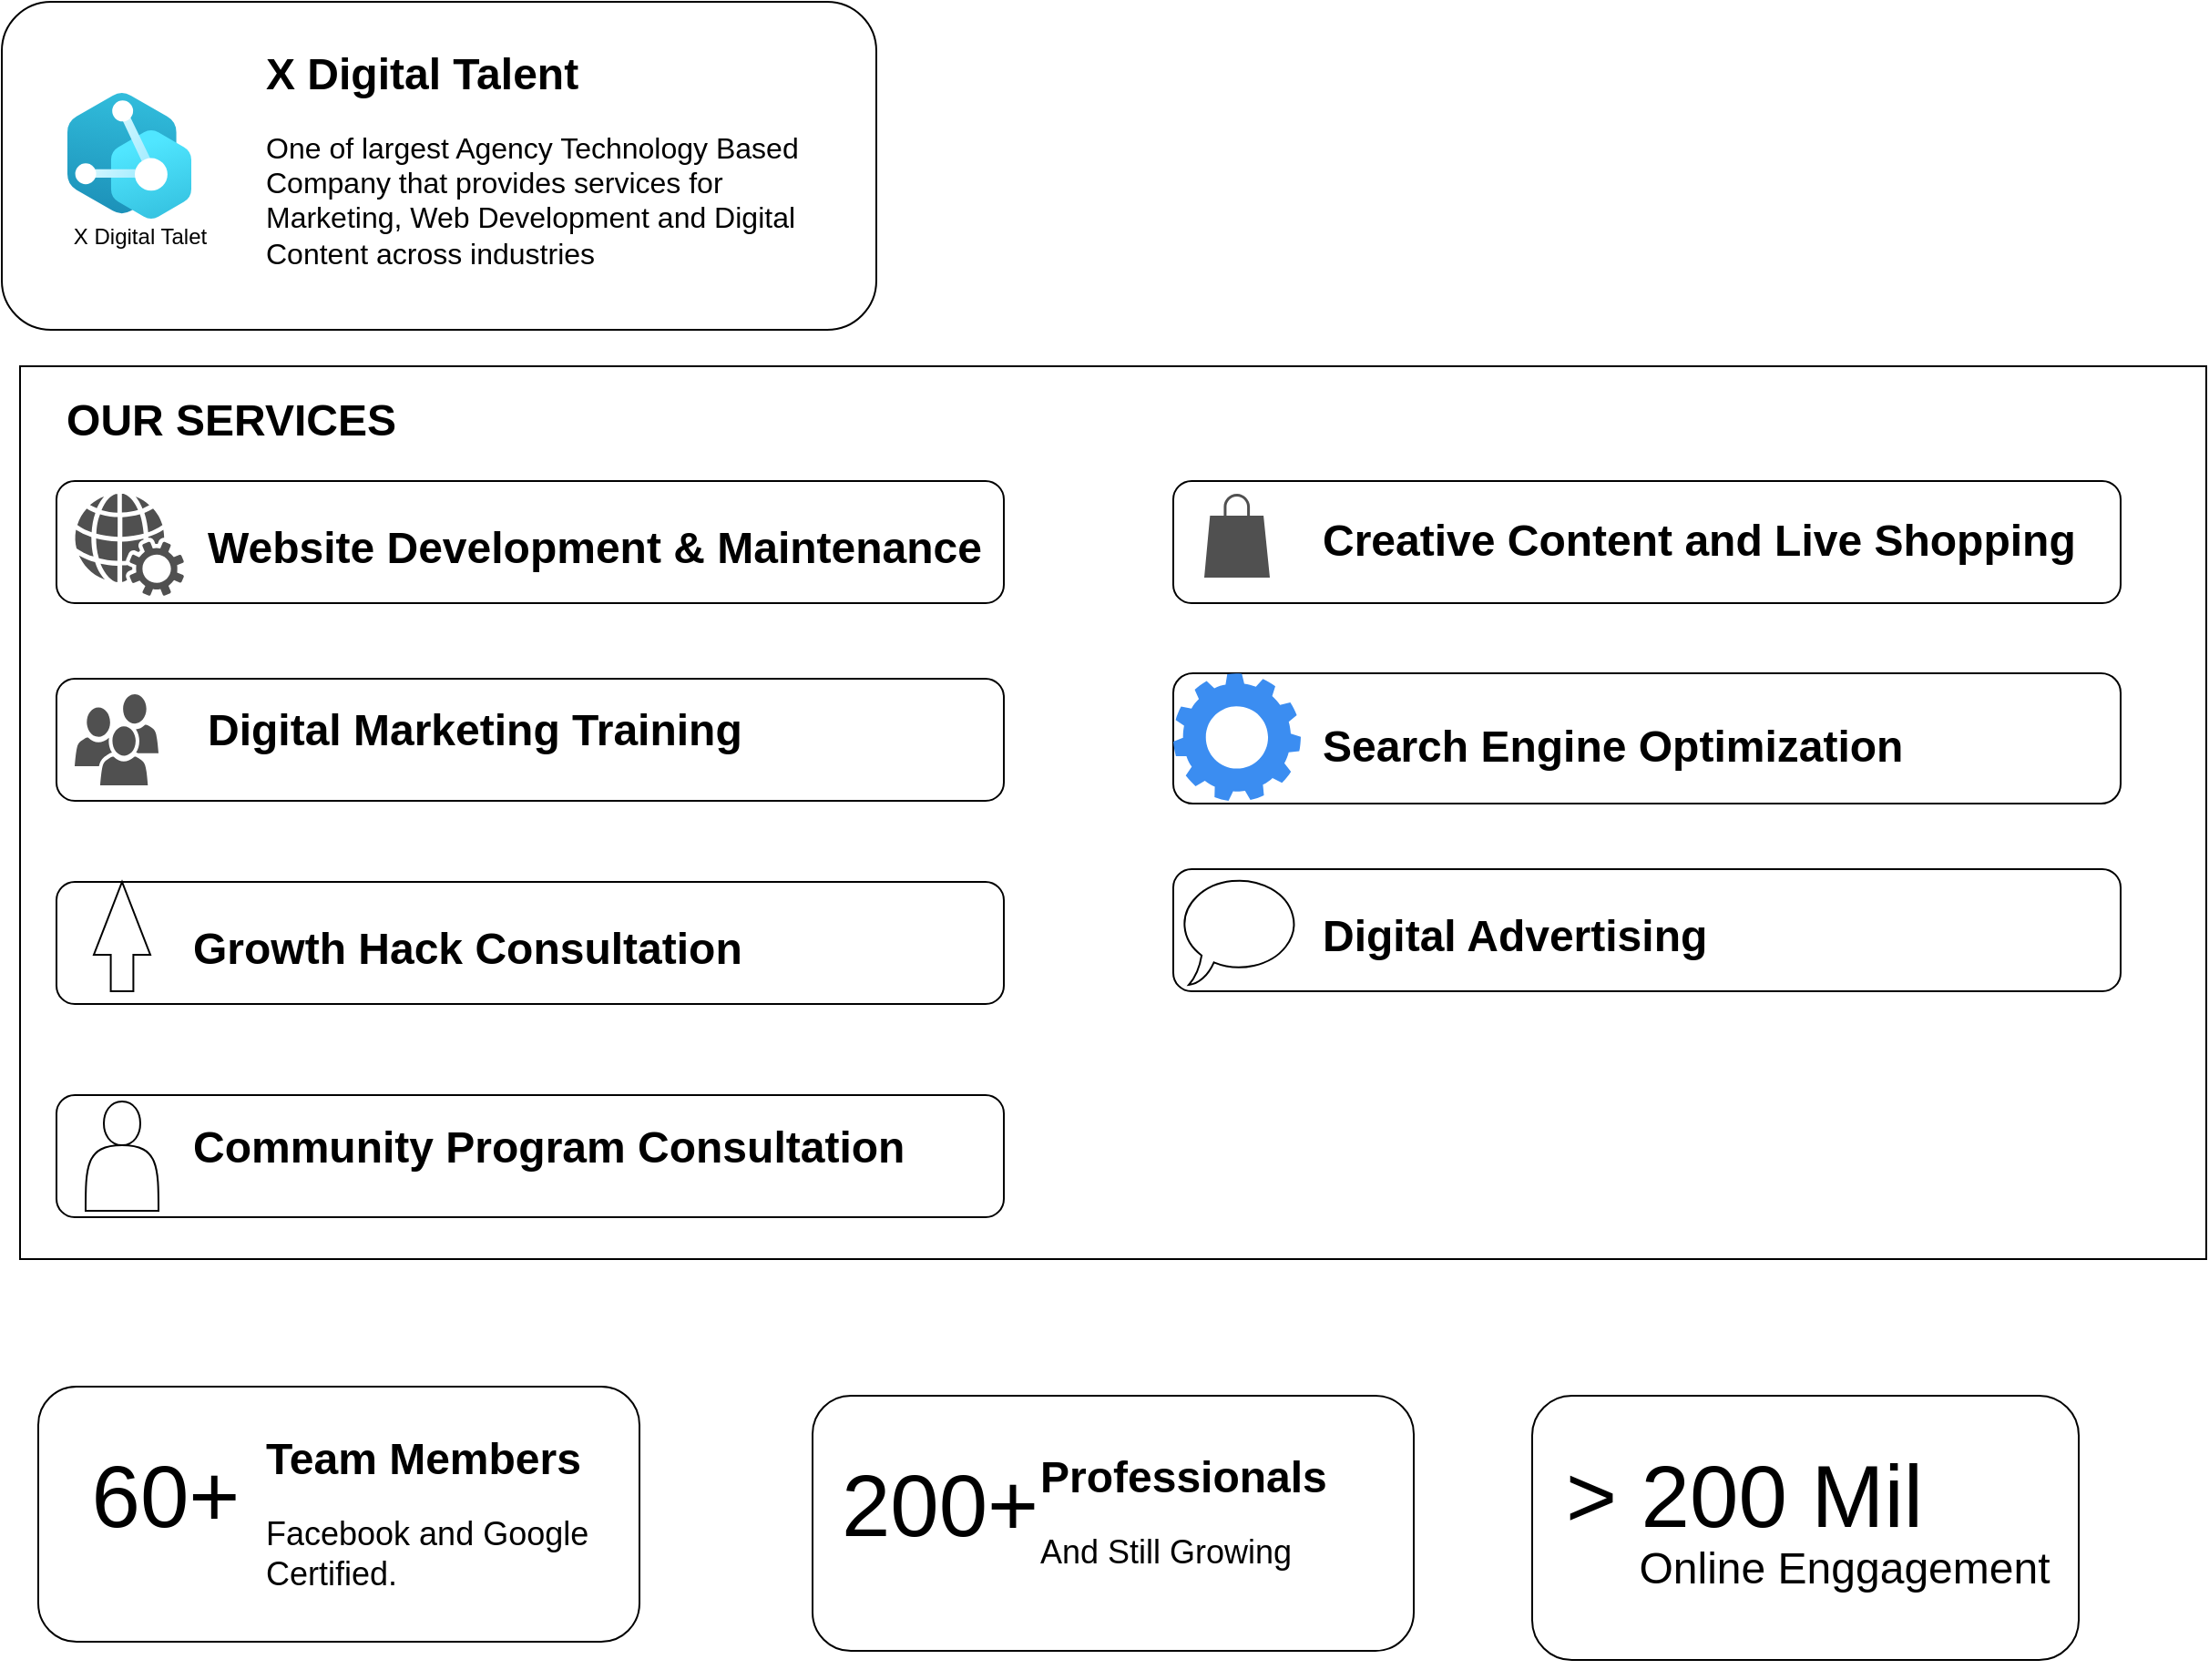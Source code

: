 <mxfile version="13.9.9" type="device" pages="23"><diagram id="2mh9_Ddo-GPzv7t1htwY" name="Introduction"><mxGraphModel dx="1086" dy="798" grid="1" gridSize="10" guides="1" tooltips="1" connect="1" arrows="1" fold="1" page="1" pageScale="1" pageWidth="850" pageHeight="1100" math="0" shadow="0"><root><mxCell id="0"/><mxCell id="1" parent="0"/><mxCell id="oqb9EfqfEdhK1ZPTLNDl-11" value="" style="rounded=1;whiteSpace=wrap;html=1;" parent="1" vertex="1"><mxGeometry x="920" y="865" width="300" height="145" as="geometry"/></mxCell><mxCell id="oqb9EfqfEdhK1ZPTLNDl-5" value="" style="rounded=0;whiteSpace=wrap;html=1;" parent="1" vertex="1"><mxGeometry x="90" y="300" width="1200" height="490" as="geometry"/></mxCell><mxCell id="xCgdLuP3u_GkpMyZEER--32" value="" style="rounded=1;whiteSpace=wrap;html=1;" parent="1" vertex="1"><mxGeometry x="723" y="576" width="520" height="67" as="geometry"/></mxCell><mxCell id="xCgdLuP3u_GkpMyZEER--31" value="" style="rounded=1;whiteSpace=wrap;html=1;" parent="1" vertex="1"><mxGeometry x="723" y="468.5" width="520" height="71.5" as="geometry"/></mxCell><mxCell id="xCgdLuP3u_GkpMyZEER--30" value="" style="rounded=1;whiteSpace=wrap;html=1;" parent="1" vertex="1"><mxGeometry x="723" y="363" width="520" height="67" as="geometry"/></mxCell><mxCell id="xCgdLuP3u_GkpMyZEER--24" value="" style="rounded=1;whiteSpace=wrap;html=1;" parent="1" vertex="1"><mxGeometry x="110" y="700" width="520" height="67" as="geometry"/></mxCell><mxCell id="xCgdLuP3u_GkpMyZEER--23" value="" style="rounded=1;whiteSpace=wrap;html=1;" parent="1" vertex="1"><mxGeometry x="110" y="583" width="520" height="67" as="geometry"/></mxCell><mxCell id="xCgdLuP3u_GkpMyZEER--22" value="" style="rounded=1;whiteSpace=wrap;html=1;" parent="1" vertex="1"><mxGeometry x="110" y="471.5" width="520" height="67" as="geometry"/></mxCell><mxCell id="xCgdLuP3u_GkpMyZEER--20" value="" style="rounded=1;whiteSpace=wrap;html=1;" parent="1" vertex="1"><mxGeometry x="110" y="363" width="520" height="67" as="geometry"/></mxCell><mxCell id="xCgdLuP3u_GkpMyZEER--4" value="" style="rounded=1;whiteSpace=wrap;html=1;" parent="1" vertex="1"><mxGeometry x="80" y="100" width="480" height="180" as="geometry"/></mxCell><mxCell id="xCgdLuP3u_GkpMyZEER--1" value="" style="aspect=fixed;html=1;points=[];align=center;image;fontSize=12;image=img/lib/azure2/internet_of_things/Digital_Twins.svg;" parent="1" vertex="1"><mxGeometry x="116" y="150" width="68" height="69" as="geometry"/></mxCell><mxCell id="xCgdLuP3u_GkpMyZEER--2" value="X Digital Talet" style="text;html=1;strokeColor=none;fillColor=none;align=center;verticalAlign=middle;whiteSpace=wrap;rounded=0;" parent="1" vertex="1"><mxGeometry x="106" y="219" width="100" height="20" as="geometry"/></mxCell><mxCell id="xCgdLuP3u_GkpMyZEER--3" value="&lt;h1&gt;&lt;font style=&quot;font-size: 24px&quot;&gt;X Digital Talent&lt;/font&gt;&lt;/h1&gt;&lt;p&gt;&lt;font size=&quot;3&quot;&gt;One of largest Agency Technology Based Company that provides services for Marketing, Web Development and Digital Content across industries&lt;/font&gt;&lt;/p&gt;" style="text;html=1;strokeColor=none;fillColor=none;spacing=5;spacingTop=-20;whiteSpace=wrap;overflow=hidden;rounded=0;" parent="1" vertex="1"><mxGeometry x="220" y="120" width="330" height="140" as="geometry"/></mxCell><mxCell id="xCgdLuP3u_GkpMyZEER--7" value="" style="pointerEvents=1;shadow=0;dashed=0;html=1;strokeColor=none;fillColor=#505050;labelPosition=center;verticalLabelPosition=bottom;verticalAlign=top;outlineConnect=0;align=center;shape=mxgraph.office.concepts.web_services;" parent="1" vertex="1"><mxGeometry x="120" y="370" width="60" height="56" as="geometry"/></mxCell><mxCell id="xCgdLuP3u_GkpMyZEER--8" value="" style="pointerEvents=1;shadow=0;dashed=0;html=1;strokeColor=none;fillColor=#505050;labelPosition=center;verticalLabelPosition=bottom;verticalAlign=top;outlineConnect=0;align=center;shape=mxgraph.office.users.users;" parent="1" vertex="1"><mxGeometry x="120" y="480" width="46" height="50" as="geometry"/></mxCell><mxCell id="xCgdLuP3u_GkpMyZEER--9" value="" style="html=1;shadow=0;dashed=0;align=center;verticalAlign=middle;shape=mxgraph.arrows2.arrow;dy=0.6;dx=40;direction=north;notch=0;" parent="1" vertex="1"><mxGeometry x="130.5" y="583" width="31" height="60" as="geometry"/></mxCell><mxCell id="xCgdLuP3u_GkpMyZEER--11" value="" style="pointerEvents=1;shadow=0;dashed=0;html=1;strokeColor=none;fillColor=#505050;labelPosition=center;verticalLabelPosition=bottom;verticalAlign=top;outlineConnect=0;align=center;shape=mxgraph.office.concepts.marketplace_shopping_bag;" parent="1" vertex="1"><mxGeometry x="740" y="370" width="36" height="46" as="geometry"/></mxCell><mxCell id="xCgdLuP3u_GkpMyZEER--12" value="&lt;h1&gt;Website Development &amp;amp; Maintenance&lt;/h1&gt;" style="text;html=1;strokeColor=none;fillColor=none;spacing=5;spacingTop=-20;whiteSpace=wrap;overflow=hidden;rounded=0;" parent="1" vertex="1"><mxGeometry x="188" y="380" width="460" height="50" as="geometry"/></mxCell><mxCell id="xCgdLuP3u_GkpMyZEER--13" value="&lt;font style=&quot;font-size: 24px&quot;&gt;&lt;b&gt;OUR SERVICES&lt;/b&gt;&lt;/font&gt;" style="text;html=1;strokeColor=none;fillColor=none;align=center;verticalAlign=middle;whiteSpace=wrap;rounded=0;" parent="1" vertex="1"><mxGeometry x="91" y="320" width="230" height="20" as="geometry"/></mxCell><mxCell id="xCgdLuP3u_GkpMyZEER--15" value="&lt;h1&gt;Digital Marketing Training&lt;/h1&gt;" style="text;html=1;strokeColor=none;fillColor=none;spacing=5;spacingTop=-20;whiteSpace=wrap;overflow=hidden;rounded=0;" parent="1" vertex="1"><mxGeometry x="188" y="480" width="460" height="50" as="geometry"/></mxCell><mxCell id="xCgdLuP3u_GkpMyZEER--17" value="&lt;h1&gt;Growth Hack Consultation&lt;/h1&gt;" style="text;html=1;strokeColor=none;fillColor=none;spacing=5;spacingTop=-20;whiteSpace=wrap;overflow=hidden;rounded=0;" parent="1" vertex="1"><mxGeometry x="180" y="600" width="460" height="50" as="geometry"/></mxCell><mxCell id="xCgdLuP3u_GkpMyZEER--18" value="" style="shape=actor;whiteSpace=wrap;html=1;" parent="1" vertex="1"><mxGeometry x="126" y="703.5" width="40" height="60" as="geometry"/></mxCell><mxCell id="xCgdLuP3u_GkpMyZEER--19" value="&lt;h1&gt;Community Program Consultation&lt;/h1&gt;" style="text;html=1;strokeColor=none;fillColor=none;spacing=5;spacingTop=-20;whiteSpace=wrap;overflow=hidden;rounded=0;" parent="1" vertex="1"><mxGeometry x="180" y="708.5" width="460" height="50" as="geometry"/></mxCell><mxCell id="xCgdLuP3u_GkpMyZEER--25" value="&lt;h1&gt;Creative Content and Live Shopping&lt;/h1&gt;" style="text;html=1;strokeColor=none;fillColor=none;spacing=5;spacingTop=-20;whiteSpace=wrap;overflow=hidden;rounded=0;" parent="1" vertex="1"><mxGeometry x="800" y="376" width="460" height="50" as="geometry"/></mxCell><mxCell id="xCgdLuP3u_GkpMyZEER--26" value="" style="html=1;aspect=fixed;strokeColor=none;shadow=0;align=center;verticalAlign=top;fillColor=#3B8DF1;shape=mxgraph.gcp2.gear" parent="1" vertex="1"><mxGeometry x="723" y="468.5" width="70" height="70" as="geometry"/></mxCell><mxCell id="xCgdLuP3u_GkpMyZEER--27" value="&lt;h1&gt;Search Engine Optimization&lt;/h1&gt;" style="text;html=1;strokeColor=none;fillColor=none;spacing=5;spacingTop=-20;whiteSpace=wrap;overflow=hidden;rounded=0;" parent="1" vertex="1"><mxGeometry x="800" y="488.5" width="460" height="50" as="geometry"/></mxCell><mxCell id="xCgdLuP3u_GkpMyZEER--28" value="" style="whiteSpace=wrap;html=1;shape=mxgraph.basic.oval_callout" parent="1" vertex="1"><mxGeometry x="726" y="579.5" width="67" height="60" as="geometry"/></mxCell><mxCell id="xCgdLuP3u_GkpMyZEER--29" value="&lt;h1&gt;Digital Advertising&lt;/h1&gt;" style="text;html=1;strokeColor=none;fillColor=none;spacing=5;spacingTop=-20;whiteSpace=wrap;overflow=hidden;rounded=0;" parent="1" vertex="1"><mxGeometry x="800" y="593" width="460" height="50" as="geometry"/></mxCell><mxCell id="oqb9EfqfEdhK1ZPTLNDl-1" value="" style="rounded=1;whiteSpace=wrap;html=1;" parent="1" vertex="1"><mxGeometry x="100" y="860" width="330" height="140" as="geometry"/></mxCell><mxCell id="oqb9EfqfEdhK1ZPTLNDl-2" value="&lt;font style=&quot;font-size: 48px&quot;&gt;60+&lt;/font&gt;" style="text;html=1;strokeColor=none;fillColor=none;align=center;verticalAlign=middle;whiteSpace=wrap;rounded=0;" parent="1" vertex="1"><mxGeometry x="120" y="850" width="100" height="140" as="geometry"/></mxCell><mxCell id="oqb9EfqfEdhK1ZPTLNDl-3" value="&lt;h1&gt;Team Members&lt;/h1&gt;&lt;p&gt;&lt;font style=&quot;font-size: 18px&quot;&gt;Facebook and Google Certified.&lt;/font&gt;&lt;/p&gt;" style="text;html=1;strokeColor=none;fillColor=none;spacing=5;spacingTop=-20;whiteSpace=wrap;overflow=hidden;rounded=0;" parent="1" vertex="1"><mxGeometry x="220" y="880" width="190" height="120" as="geometry"/></mxCell><mxCell id="oqb9EfqfEdhK1ZPTLNDl-6" value="" style="rounded=1;whiteSpace=wrap;html=1;" parent="1" vertex="1"><mxGeometry x="525" y="865" width="330" height="140" as="geometry"/></mxCell><mxCell id="oqb9EfqfEdhK1ZPTLNDl-7" value="&lt;font style=&quot;font-size: 48px&quot;&gt;200+&lt;/font&gt;" style="text;html=1;strokeColor=none;fillColor=none;align=center;verticalAlign=middle;whiteSpace=wrap;rounded=0;" parent="1" vertex="1"><mxGeometry x="545" y="855" width="100" height="140" as="geometry"/></mxCell><mxCell id="oqb9EfqfEdhK1ZPTLNDl-8" value="&lt;h1&gt;Professionals&lt;/h1&gt;&lt;p&gt;&lt;span style=&quot;font-size: 18px&quot;&gt;And Still Growing&lt;/span&gt;&lt;/p&gt;" style="text;html=1;strokeColor=none;fillColor=none;spacing=5;spacingTop=-20;whiteSpace=wrap;overflow=hidden;rounded=0;" parent="1" vertex="1"><mxGeometry x="645" y="890" width="190" height="115" as="geometry"/></mxCell><mxCell id="oqb9EfqfEdhK1ZPTLNDl-9" value="&lt;font style=&quot;font-size: 48px&quot;&gt;&amp;gt; 200 Mil&lt;/font&gt;" style="text;html=1;strokeColor=none;fillColor=none;align=center;verticalAlign=middle;whiteSpace=wrap;rounded=0;" parent="1" vertex="1"><mxGeometry x="933" y="850" width="207" height="140" as="geometry"/></mxCell><mxCell id="oqb9EfqfEdhK1ZPTLNDl-10" value="&lt;font style=&quot;font-size: 24px&quot;&gt;Online Enggagement&lt;/font&gt;" style="text;html=1;strokeColor=none;fillColor=none;align=center;verticalAlign=middle;whiteSpace=wrap;rounded=0;" parent="1" vertex="1"><mxGeometry x="908" y="900" width="367" height="120" as="geometry"/></mxCell></root></mxGraphModel></diagram><diagram id="4o2oanW8u4EGGiyoS9t3" name="TOPIC"><mxGraphModel dx="1086" dy="798" grid="1" gridSize="10" guides="1" tooltips="1" connect="1" arrows="1" fold="1" page="1" pageScale="1" pageWidth="850" pageHeight="1100" math="0" shadow="0"><root><mxCell id="8hf1JIp_9k8pW4dXcgC1-0"/><mxCell id="8hf1JIp_9k8pW4dXcgC1-1" parent="8hf1JIp_9k8pW4dXcgC1-0"/><mxCell id="8hf1JIp_9k8pW4dXcgC1-2" value="&lt;h1&gt;STUDY CASE&lt;/h1&gt;&lt;div&gt;&lt;br&gt;&lt;/div&gt;" style="text;html=1;strokeColor=none;fillColor=none;spacing=5;spacingTop=-20;whiteSpace=wrap;overflow=hidden;rounded=0;" parent="8hf1JIp_9k8pW4dXcgC1-1" vertex="1"><mxGeometry x="100" y="320" width="190" height="50" as="geometry"/></mxCell><mxCell id="eGFWf9I65mcvzo6nmlju-0" value="&lt;font style=&quot;font-size: 14px&quot;&gt;X DIGITAL AGENCY is one of the largest gobally, providing a broad range of services across various industries. in order to stay competitive and efficient, continuous improvement of business processes is crucial. the company has identified that the time taken from proposal to execution of project has increased by 15% over the last year, leading to client dissastification and loss of business&lt;/font&gt;" style="text;html=1;strokeColor=none;fillColor=none;align=center;verticalAlign=middle;whiteSpace=wrap;rounded=0;" parent="8hf1JIp_9k8pW4dXcgC1-1" vertex="1"><mxGeometry x="100" y="370" width="530" height="200" as="geometry"/></mxCell><mxCell id="Ic0BVEDiO9PPNbPEERzP-0" value="1.&amp;nbsp; Create an integration flow for X Digital Agency 360 services and explore how the integration manager can contribute to the ecosystem" style="text;html=1;strokeColor=none;fillColor=none;align=left;verticalAlign=middle;whiteSpace=wrap;rounded=0;sketch=0;" parent="8hf1JIp_9k8pW4dXcgC1-1" vertex="1"><mxGeometry x="110" y="570" width="500" height="20" as="geometry"/></mxCell><mxCell id="Ic0BVEDiO9PPNbPEERzP-11" style="edgeStyle=orthogonalEdgeStyle;curved=0;rounded=1;sketch=0;orthogonalLoop=1;jettySize=auto;html=1;exitX=1;exitY=0.5;exitDx=0;exitDy=0;entryX=0;entryY=0.5;entryDx=0;entryDy=0;" parent="8hf1JIp_9k8pW4dXcgC1-1" source="Ic0BVEDiO9PPNbPEERzP-1" target="Ic0BVEDiO9PPNbPEERzP-2" edge="1"><mxGeometry relative="1" as="geometry"/></mxCell><mxCell id="Ic0BVEDiO9PPNbPEERzP-15" style="edgeStyle=orthogonalEdgeStyle;curved=0;rounded=1;sketch=0;orthogonalLoop=1;jettySize=auto;html=1;exitX=0.5;exitY=1;exitDx=0;exitDy=0;entryX=0.5;entryY=0;entryDx=0;entryDy=0;" parent="8hf1JIp_9k8pW4dXcgC1-1" source="Ic0BVEDiO9PPNbPEERzP-1" target="Ic0BVEDiO9PPNbPEERzP-6" edge="1"><mxGeometry relative="1" as="geometry"/></mxCell><mxCell id="Ic0BVEDiO9PPNbPEERzP-1" value="&lt;h2 class=&quot;mb-2 mt-6 text-lg first:mt-3&quot; style=&quot;box-sizing: border-box ; border: 0px solid rgb(229 , 231 , 235) ; font-weight: 500 ; margin: 1.5rem 0px 0.5rem ; line-height: 1.75rem&quot;&gt;&lt;span style=&quot;box-sizing: border-box ; border: 0px solid rgb(229 , 231 , 235) ; color: inherit&quot;&gt;&lt;font style=&quot;font-size: 12px&quot;&gt;Service Identification&lt;/font&gt;&lt;/span&gt;&lt;/h2&gt;" style="rounded=1;whiteSpace=wrap;html=1;sketch=0;" parent="8hf1JIp_9k8pW4dXcgC1-1" vertex="1"><mxGeometry x="50" y="660" width="120" height="60" as="geometry"/></mxCell><mxCell id="Ic0BVEDiO9PPNbPEERzP-12" style="edgeStyle=orthogonalEdgeStyle;curved=0;rounded=1;sketch=0;orthogonalLoop=1;jettySize=auto;html=1;exitX=1;exitY=0.5;exitDx=0;exitDy=0;entryX=0;entryY=0.5;entryDx=0;entryDy=0;" parent="8hf1JIp_9k8pW4dXcgC1-1" source="Ic0BVEDiO9PPNbPEERzP-2" target="Ic0BVEDiO9PPNbPEERzP-3" edge="1"><mxGeometry relative="1" as="geometry"/></mxCell><mxCell id="Ic0BVEDiO9PPNbPEERzP-16" style="edgeStyle=orthogonalEdgeStyle;curved=0;rounded=1;sketch=0;orthogonalLoop=1;jettySize=auto;html=1;exitX=0.5;exitY=1;exitDx=0;exitDy=0;entryX=0.5;entryY=0;entryDx=0;entryDy=0;" parent="8hf1JIp_9k8pW4dXcgC1-1" source="Ic0BVEDiO9PPNbPEERzP-2" target="Ic0BVEDiO9PPNbPEERzP-7" edge="1"><mxGeometry relative="1" as="geometry"/></mxCell><mxCell id="Ic0BVEDiO9PPNbPEERzP-2" value="&lt;h2 class=&quot;mb-2 mt-6 text-lg first:mt-3&quot; style=&quot;box-sizing: border-box ; border: 0px solid rgb(229 , 231 , 235) ; font-weight: 500 ; margin: 1.5rem 0px 0.5rem ; line-height: 1.75rem&quot;&gt;&lt;span style=&quot;box-sizing: border-box ; border: 0px solid rgb(229 , 231 , 235) ; color: inherit&quot;&gt;&lt;font style=&quot;font-size: 12px&quot;&gt;Data Management&lt;/font&gt;&lt;/span&gt;&lt;/h2&gt;" style="rounded=1;whiteSpace=wrap;html=1;sketch=0;" parent="8hf1JIp_9k8pW4dXcgC1-1" vertex="1"><mxGeometry x="240" y="660" width="120" height="60" as="geometry"/></mxCell><mxCell id="Ic0BVEDiO9PPNbPEERzP-13" style="edgeStyle=orthogonalEdgeStyle;curved=0;rounded=1;sketch=0;orthogonalLoop=1;jettySize=auto;html=1;exitX=1;exitY=0.5;exitDx=0;exitDy=0;entryX=0;entryY=0.5;entryDx=0;entryDy=0;" parent="8hf1JIp_9k8pW4dXcgC1-1" source="Ic0BVEDiO9PPNbPEERzP-3" target="Ic0BVEDiO9PPNbPEERzP-4" edge="1"><mxGeometry relative="1" as="geometry"/></mxCell><mxCell id="Ic0BVEDiO9PPNbPEERzP-17" style="edgeStyle=orthogonalEdgeStyle;curved=0;rounded=1;sketch=0;orthogonalLoop=1;jettySize=auto;html=1;exitX=0.5;exitY=1;exitDx=0;exitDy=0;entryX=0.5;entryY=0;entryDx=0;entryDy=0;" parent="8hf1JIp_9k8pW4dXcgC1-1" source="Ic0BVEDiO9PPNbPEERzP-3" target="Ic0BVEDiO9PPNbPEERzP-8" edge="1"><mxGeometry relative="1" as="geometry"/></mxCell><mxCell id="Ic0BVEDiO9PPNbPEERzP-3" value="&lt;h2 class=&quot;mb-2 mt-6 text-lg first:mt-3&quot; style=&quot;box-sizing: border-box ; border: 0px solid rgb(229 , 231 , 235) ; font-weight: 500 ; margin: 1.5rem 0px 0.5rem ; line-height: 1.75rem&quot;&gt;&lt;span style=&quot;box-sizing: border-box ; border: 0px solid rgb(229 , 231 , 235) ; color: inherit&quot;&gt;&lt;font style=&quot;font-size: 12px&quot;&gt;Marketing Automation&lt;/font&gt;&lt;/span&gt;&lt;/h2&gt;" style="rounded=1;whiteSpace=wrap;html=1;sketch=0;" parent="8hf1JIp_9k8pW4dXcgC1-1" vertex="1"><mxGeometry x="450" y="660" width="120" height="60" as="geometry"/></mxCell><mxCell id="Ic0BVEDiO9PPNbPEERzP-14" style="edgeStyle=orthogonalEdgeStyle;curved=0;rounded=1;sketch=0;orthogonalLoop=1;jettySize=auto;html=1;exitX=1;exitY=0.5;exitDx=0;exitDy=0;entryX=0;entryY=0.5;entryDx=0;entryDy=0;" parent="8hf1JIp_9k8pW4dXcgC1-1" source="Ic0BVEDiO9PPNbPEERzP-4" target="Ic0BVEDiO9PPNbPEERzP-5" edge="1"><mxGeometry relative="1" as="geometry"/></mxCell><mxCell id="Ic0BVEDiO9PPNbPEERzP-18" style="edgeStyle=orthogonalEdgeStyle;curved=0;rounded=1;sketch=0;orthogonalLoop=1;jettySize=auto;html=1;exitX=0.5;exitY=1;exitDx=0;exitDy=0;entryX=0.5;entryY=0;entryDx=0;entryDy=0;" parent="8hf1JIp_9k8pW4dXcgC1-1" source="Ic0BVEDiO9PPNbPEERzP-4" target="Ic0BVEDiO9PPNbPEERzP-9" edge="1"><mxGeometry relative="1" as="geometry"/></mxCell><mxCell id="Ic0BVEDiO9PPNbPEERzP-4" value="&lt;h2 class=&quot;mb-2 mt-6 text-lg first:mt-3&quot; style=&quot;box-sizing: border-box ; border: 0px solid rgb(229 , 231 , 235) ; font-weight: 500 ; margin: 1.5rem 0px 0.5rem ; line-height: 1.75rem&quot;&gt;&lt;span style=&quot;box-sizing: border-box ; border: 0px solid rgb(229 , 231 , 235) ; color: inherit&quot;&gt;&lt;font style=&quot;font-size: 12px&quot;&gt;Collaboration and Communication&lt;/font&gt;&lt;/span&gt;&lt;/h2&gt;" style="rounded=1;whiteSpace=wrap;html=1;sketch=0;" parent="8hf1JIp_9k8pW4dXcgC1-1" vertex="1"><mxGeometry x="660" y="660" width="120" height="60" as="geometry"/></mxCell><mxCell id="Ic0BVEDiO9PPNbPEERzP-20" style="edgeStyle=orthogonalEdgeStyle;curved=0;rounded=1;sketch=0;orthogonalLoop=1;jettySize=auto;html=1;exitX=0.5;exitY=1;exitDx=0;exitDy=0;entryX=0.5;entryY=0;entryDx=0;entryDy=0;" parent="8hf1JIp_9k8pW4dXcgC1-1" source="Ic0BVEDiO9PPNbPEERzP-5" target="Ic0BVEDiO9PPNbPEERzP-10" edge="1"><mxGeometry relative="1" as="geometry"/></mxCell><mxCell id="Ic0BVEDiO9PPNbPEERzP-5" value="&lt;h2 class=&quot;mb-2 mt-6 text-lg first:mt-3&quot; style=&quot;box-sizing: border-box ; border: 0px solid rgb(229 , 231 , 235) ; font-weight: 500 ; margin: 1.5rem 0px 0.5rem ; line-height: 1.75rem&quot;&gt;&lt;span style=&quot;box-sizing: border-box ; border: 0px solid rgb(229 , 231 , 235) ; color: inherit&quot;&gt;&lt;font style=&quot;font-size: 12px&quot;&gt;Client Engagement&lt;/font&gt;&lt;/span&gt;&lt;/h2&gt;" style="rounded=1;whiteSpace=wrap;html=1;sketch=0;" parent="8hf1JIp_9k8pW4dXcgC1-1" vertex="1"><mxGeometry x="850" y="660" width="120" height="60" as="geometry"/></mxCell><mxCell id="Ic0BVEDiO9PPNbPEERzP-6" value="&lt;ul class=&quot;marker:text-textOff list-disc marker:font-mono marker:text-sm pl-8&quot; style=&quot;box-sizing: border-box ; border: 0px solid rgb(229 , 231 , 235) ; margin: 0px ; padding: 0px 0px 0px 2rem ; font-family: &amp;#34;__fkgroteskneue_598ab8&amp;#34; , &amp;#34;__fkgroteskneue_fallback_598ab8&amp;#34; , , , , &amp;#34;blinkmacsystemfont&amp;#34; , &amp;#34;segoe ui&amp;#34; , &amp;#34;roboto&amp;#34; , &amp;#34;helvetica neue&amp;#34; , &amp;#34;arial&amp;#34; , &amp;#34;noto sans&amp;#34; , sans-serif , &amp;#34;apple color emoji&amp;#34; , &amp;#34;segoe ui emoji&amp;#34; , &amp;#34;segoe ui symbol&amp;#34; , &amp;#34;noto color emoji&amp;#34;&quot;&gt;&lt;li style=&quot;box-sizing: border-box ; border: 0px solid rgb(229 , 231 , 235) ; margin-top: 0.5em ; margin-bottom: 0.5em&quot;&gt;&lt;font style=&quot;font-size: 12px&quot;&gt;&lt;span style=&quot;box-sizing: border-box ; border: 0px solid rgb(229 , 231 , 235)&quot;&gt;Define Core Services&lt;/span&gt;&lt;span style=&quot;box-sizing: border-box ; border: 0px solid rgb(229 , 231 , 235)&quot;&gt;: Identify the primary services offered, such as digital marketing, social media management, SEO, content creation, and analytics.&lt;/span&gt;&lt;/font&gt;&lt;/li&gt;&lt;/ul&gt;" style="rounded=1;whiteSpace=wrap;html=1;sketch=0;align=left;" parent="8hf1JIp_9k8pW4dXcgC1-1" vertex="1"><mxGeometry x="40" y="790" width="140" height="180" as="geometry"/></mxCell><mxCell id="Ic0BVEDiO9PPNbPEERzP-7" value="&lt;ul class=&quot;marker:text-textOff list-disc marker:font-mono marker:text-sm pl-8&quot; style=&quot;box-sizing: border-box ; border: 0px solid rgb(229 , 231 , 235) ; margin: 0px ; padding: 0px 0px 0px 2rem ; font-family: &amp;#34;__fkgroteskneue_598ab8&amp;#34; , &amp;#34;__fkgroteskneue_fallback_598ab8&amp;#34; , , , , &amp;#34;blinkmacsystemfont&amp;#34; , &amp;#34;segoe ui&amp;#34; , &amp;#34;roboto&amp;#34; , &amp;#34;helvetica neue&amp;#34; , &amp;#34;arial&amp;#34; , &amp;#34;noto sans&amp;#34; , sans-serif , &amp;#34;apple color emoji&amp;#34; , &amp;#34;segoe ui emoji&amp;#34; , &amp;#34;segoe ui symbol&amp;#34; , &amp;#34;noto color emoji&amp;#34;&quot;&gt;&lt;li style=&quot;box-sizing: border-box ; border: 0px solid rgb(229 , 231 , 235) ; margin-top: 0.5em ; margin-bottom: 0.5em&quot;&gt;&lt;font style=&quot;font-size: 12px&quot;&gt;&lt;span style=&quot;box-sizing: border-box ; border: 0px solid rgb(229 , 231 , 235)&quot;&gt;Centralized Data Repository&lt;/span&gt;&lt;span style=&quot;box-sizing: border-box ; border: 0px solid rgb(229 , 231 , 235)&quot;&gt;: Establish a centralized system for storing client data, campaign performance metrics, and customer insights to facilitate easy access and analysis.&lt;/span&gt;&lt;/font&gt;&lt;/li&gt;&lt;/ul&gt;" style="rounded=1;whiteSpace=wrap;html=1;sketch=0;align=left;" parent="8hf1JIp_9k8pW4dXcgC1-1" vertex="1"><mxGeometry x="215" y="790" width="170" height="180" as="geometry"/></mxCell><mxCell id="Ic0BVEDiO9PPNbPEERzP-8" value="&lt;ul class=&quot;marker:text-textOff list-disc marker:font-mono marker:text-sm pl-8&quot; style=&quot;box-sizing: border-box ; border: 0px solid rgb(229 , 231 , 235) ; margin: 0px ; padding: 0px 0px 0px 2rem ; font-family: &amp;#34;__fkgroteskneue_598ab8&amp;#34; , &amp;#34;__fkgroteskneue_fallback_598ab8&amp;#34; , , , , &amp;#34;blinkmacsystemfont&amp;#34; , &amp;#34;segoe ui&amp;#34; , &amp;#34;roboto&amp;#34; , &amp;#34;helvetica neue&amp;#34; , &amp;#34;arial&amp;#34; , &amp;#34;noto sans&amp;#34; , sans-serif , &amp;#34;apple color emoji&amp;#34; , &amp;#34;segoe ui emoji&amp;#34; , &amp;#34;segoe ui symbol&amp;#34; , &amp;#34;noto color emoji&amp;#34;&quot;&gt;&lt;li style=&quot;box-sizing: border-box ; border: 0px solid rgb(229 , 231 , 235) ; margin-top: 0.5em ; margin-bottom: 0.5em&quot;&gt;&lt;font style=&quot;font-size: 12px&quot;&gt;&lt;span style=&quot;box-sizing: border-box ; border: 0px solid rgb(229 , 231 , 235)&quot;&gt;Automated Campaign Management&lt;/span&gt;&lt;span style=&quot;box-sizing: border-box ; border: 0px solid rgb(229 , 231 , 235)&quot;&gt;: Implement marketing automation tools to streamline the execution of campaigns across multiple channels, ensuring consistency and efficiency.&lt;/span&gt;&lt;/font&gt;&lt;/li&gt;&lt;/ul&gt;" style="rounded=1;whiteSpace=wrap;html=1;sketch=0;align=left;" parent="8hf1JIp_9k8pW4dXcgC1-1" vertex="1"><mxGeometry x="450" y="790" width="120" height="250" as="geometry"/></mxCell><mxCell id="Ic0BVEDiO9PPNbPEERzP-9" value="&lt;ul class=&quot;marker:text-textOff list-disc marker:font-mono marker:text-sm pl-8&quot; style=&quot;box-sizing: border-box ; border: 0px solid rgb(229 , 231 , 235) ; margin: 0px ; padding: 0px 0px 0px 2rem ; font-family: &amp;#34;__fkgroteskneue_598ab8&amp;#34; , &amp;#34;__fkgroteskneue_fallback_598ab8&amp;#34; , , , , &amp;#34;blinkmacsystemfont&amp;#34; , &amp;#34;segoe ui&amp;#34; , &amp;#34;roboto&amp;#34; , &amp;#34;helvetica neue&amp;#34; , &amp;#34;arial&amp;#34; , &amp;#34;noto sans&amp;#34; , sans-serif , &amp;#34;apple color emoji&amp;#34; , &amp;#34;segoe ui emoji&amp;#34; , &amp;#34;segoe ui symbol&amp;#34; , &amp;#34;noto color emoji&amp;#34;&quot;&gt;&lt;li style=&quot;box-sizing: border-box ; border: 0px solid rgb(229 , 231 , 235) ; margin-top: 0.5em ; margin-bottom: 0.5em&quot;&gt;&lt;font style=&quot;font-size: 12px&quot;&gt;&lt;span style=&quot;box-sizing: border-box ; border: 0px solid rgb(229 , 231 , 235)&quot;&gt;Cross-Functional Teams&lt;/span&gt;&lt;span style=&quot;box-sizing: border-box ; border: 0px solid rgb(229 , 231 , 235)&quot;&gt;: Form cross-functional teams that include experts from different service areas (e.g., creative, strategy, analytics) to ensure a holistic approach to client projects.&lt;/span&gt;&lt;/font&gt;&lt;/li&gt;&lt;/ul&gt;" style="rounded=1;whiteSpace=wrap;html=1;sketch=0;align=left;" parent="8hf1JIp_9k8pW4dXcgC1-1" vertex="1"><mxGeometry x="660" y="790" width="120" height="250" as="geometry"/></mxCell><mxCell id="Ic0BVEDiO9PPNbPEERzP-10" value="&lt;ul class=&quot;marker:text-textOff list-disc marker:font-mono marker:text-sm pl-8&quot; style=&quot;box-sizing: border-box ; border: 0px solid rgb(229 , 231 , 235) ; margin: 0px ; padding: 0px 0px 0px 2rem ; font-family: &amp;#34;__fkgroteskneue_598ab8&amp;#34; , &amp;#34;__fkgroteskneue_fallback_598ab8&amp;#34; , , , , &amp;#34;blinkmacsystemfont&amp;#34; , &amp;#34;segoe ui&amp;#34; , &amp;#34;roboto&amp;#34; , &amp;#34;helvetica neue&amp;#34; , &amp;#34;arial&amp;#34; , &amp;#34;noto sans&amp;#34; , sans-serif , &amp;#34;apple color emoji&amp;#34; , &amp;#34;segoe ui emoji&amp;#34; , &amp;#34;segoe ui symbol&amp;#34; , &amp;#34;noto color emoji&amp;#34;&quot;&gt;&lt;li style=&quot;box-sizing: border-box ; border: 0px solid rgb(229 , 231 , 235) ; margin-top: 0.5em ; margin-bottom: 0.5em&quot;&gt;&lt;font style=&quot;font-size: 12px&quot;&gt;&lt;span style=&quot;box-sizing: border-box ; border: 0px solid rgb(229 , 231 , 235)&quot;&gt;Personalized Client Interactions&lt;/span&gt;&lt;span style=&quot;box-sizing: border-box ; border: 0px solid rgb(229 , 231 , 235)&quot;&gt;: Use data insights to personalize communication with clients, enhancing their experience and engagement with the agency.&lt;/span&gt;&lt;/font&gt;&lt;/li&gt;&lt;/ul&gt;" style="rounded=1;whiteSpace=wrap;html=1;sketch=0;align=left;" parent="8hf1JIp_9k8pW4dXcgC1-1" vertex="1"><mxGeometry x="850" y="790" width="120" height="250" as="geometry"/></mxCell><mxCell id="Ic0BVEDiO9PPNbPEERzP-21" value="FLOW INTEGRATION" style="text;html=1;strokeColor=none;fillColor=none;align=center;verticalAlign=middle;whiteSpace=wrap;rounded=0;sketch=0;" parent="8hf1JIp_9k8pW4dXcgC1-1" vertex="1"><mxGeometry x="425" y="610" width="135" height="20" as="geometry"/></mxCell><mxCell id="Ic0BVEDiO9PPNbPEERzP-22" value="" style="verticalLabelPosition=bottom;html=1;verticalAlign=top;align=center;strokeColor=none;fillColor=#00BEF2;shape=mxgraph.azure.user;rounded=0;sketch=0;" parent="8hf1JIp_9k8pW4dXcgC1-1" vertex="1"><mxGeometry x="110" y="1340" width="47.5" height="50" as="geometry"/></mxCell><mxCell id="Ic0BVEDiO9PPNbPEERzP-23" value="HOW INTEGRATION MANAGER CAN JUMP INTO THE ECOSYSTEM?" style="text;html=1;strokeColor=none;fillColor=none;align=center;verticalAlign=middle;whiteSpace=wrap;rounded=0;sketch=0;" parent="8hf1JIp_9k8pW4dXcgC1-1" vertex="1"><mxGeometry x="190" y="1350" width="230" height="20" as="geometry"/></mxCell><mxCell id="Ic0BVEDiO9PPNbPEERzP-36" style="edgeStyle=orthogonalEdgeStyle;curved=0;rounded=1;sketch=0;orthogonalLoop=1;jettySize=auto;html=1;exitX=1;exitY=0.5;exitDx=0;exitDy=0;entryX=0;entryY=0.5;entryDx=0;entryDy=0;" parent="8hf1JIp_9k8pW4dXcgC1-1" source="Ic0BVEDiO9PPNbPEERzP-24" target="Ic0BVEDiO9PPNbPEERzP-30" edge="1"><mxGeometry relative="1" as="geometry"/></mxCell><mxCell id="Ic0BVEDiO9PPNbPEERzP-24" value="&lt;p style=&quot;box-sizing: border-box ; border: 0px solid rgb(229 , 231 , 235) ; font-weight: 500 ; margin: 1.5rem 0px 0.5rem ; line-height: 1.75rem&quot;&gt;&lt;span style=&quot;box-sizing: border-box ; border: 0px solid rgb(229 , 231 , 235) ; color: inherit&quot;&gt;&lt;font style=&quot;font-size: 12px&quot; face=&quot;Verdana&quot;&gt;Facilitating Collaboration&lt;/font&gt;&lt;/span&gt;&lt;/p&gt;" style="rounded=1;whiteSpace=wrap;html=1;sketch=0;" parent="8hf1JIp_9k8pW4dXcgC1-1" vertex="1"><mxGeometry x="30" y="1470" width="175" height="60" as="geometry"/></mxCell><mxCell id="lYVQaLnF1qOzVW7KDTbw-0" style="edgeStyle=orthogonalEdgeStyle;curved=0;rounded=1;sketch=0;orthogonalLoop=1;jettySize=auto;html=1;exitX=1;exitY=0.5;exitDx=0;exitDy=0;entryX=0;entryY=0.5;entryDx=0;entryDy=0;" parent="8hf1JIp_9k8pW4dXcgC1-1" source="Ic0BVEDiO9PPNbPEERzP-25" target="Ic0BVEDiO9PPNbPEERzP-31" edge="1"><mxGeometry relative="1" as="geometry"/></mxCell><mxCell id="Ic0BVEDiO9PPNbPEERzP-25" value="&lt;h2 class=&quot;mb-2 mt-6 text-lg first:mt-3&quot; style=&quot;box-sizing: border-box ; border: 0px solid rgb(229 , 231 , 235) ; font-weight: 500 ; margin: 1.5rem 0px 0.5rem ; line-height: 1.75rem&quot;&gt;&lt;span style=&quot;box-sizing: border-box ; border: 0px solid rgb(229 , 231 , 235) ; color: inherit&quot;&gt;&lt;font style=&quot;font-size: 12px&quot;&gt;Streamlining Processes&lt;/font&gt;&lt;/span&gt;&lt;/h2&gt;" style="rounded=1;whiteSpace=wrap;html=1;sketch=0;" parent="8hf1JIp_9k8pW4dXcgC1-1" vertex="1"><mxGeometry x="30" y="1590" width="175" height="60" as="geometry"/></mxCell><mxCell id="lYVQaLnF1qOzVW7KDTbw-1" style="edgeStyle=orthogonalEdgeStyle;curved=0;rounded=1;sketch=0;orthogonalLoop=1;jettySize=auto;html=1;exitX=1;exitY=0.5;exitDx=0;exitDy=0;entryX=0;entryY=0.5;entryDx=0;entryDy=0;" parent="8hf1JIp_9k8pW4dXcgC1-1" source="Ic0BVEDiO9PPNbPEERzP-26" target="Ic0BVEDiO9PPNbPEERzP-32" edge="1"><mxGeometry relative="1" as="geometry"/></mxCell><mxCell id="Ic0BVEDiO9PPNbPEERzP-26" value="&lt;h2 class=&quot;mb-2 mt-6 text-lg first:mt-3&quot; style=&quot;box-sizing: border-box ; border: 0px solid rgb(229 , 231 , 235) ; font-weight: 500 ; margin: 1.5rem 0px 0.5rem ; line-height: 1.75rem&quot;&gt;&lt;span style=&quot;box-sizing: border-box ; border: 0px solid rgb(229 , 231 , 235) ; color: inherit&quot;&gt;&lt;font style=&quot;font-size: 12px&quot;&gt;Data Oversight&lt;/font&gt;&lt;/span&gt;&lt;/h2&gt;" style="rounded=1;whiteSpace=wrap;html=1;sketch=0;" parent="8hf1JIp_9k8pW4dXcgC1-1" vertex="1"><mxGeometry x="30" y="1710" width="175" height="60" as="geometry"/></mxCell><mxCell id="lYVQaLnF1qOzVW7KDTbw-2" style="edgeStyle=orthogonalEdgeStyle;curved=0;rounded=1;sketch=0;orthogonalLoop=1;jettySize=auto;html=1;entryX=0;entryY=0.5;entryDx=0;entryDy=0;" parent="8hf1JIp_9k8pW4dXcgC1-1" source="Ic0BVEDiO9PPNbPEERzP-27" target="Ic0BVEDiO9PPNbPEERzP-33" edge="1"><mxGeometry relative="1" as="geometry"/></mxCell><mxCell id="Ic0BVEDiO9PPNbPEERzP-27" value="&lt;h2 class=&quot;mb-2 mt-6 text-lg first:mt-3&quot; style=&quot;box-sizing: border-box ; border: 0px solid rgb(229 , 231 , 235) ; font-weight: 500 ; margin: 1.5rem 0px 0.5rem ; line-height: 1.75rem&quot;&gt;&lt;span style=&quot;box-sizing: border-box ; border: 0px solid rgb(229 , 231 , 235) ; color: inherit&quot;&gt;&lt;font style=&quot;font-size: 12px&quot;&gt;Technology Integration&lt;/font&gt;&lt;/span&gt;&lt;/h2&gt;" style="rounded=1;whiteSpace=wrap;html=1;sketch=0;" parent="8hf1JIp_9k8pW4dXcgC1-1" vertex="1"><mxGeometry x="30" y="1820" width="175" height="60" as="geometry"/></mxCell><mxCell id="lYVQaLnF1qOzVW7KDTbw-3" style="edgeStyle=orthogonalEdgeStyle;curved=0;rounded=1;sketch=0;orthogonalLoop=1;jettySize=auto;html=1;exitX=1;exitY=0.5;exitDx=0;exitDy=0;entryX=0;entryY=0.5;entryDx=0;entryDy=0;" parent="8hf1JIp_9k8pW4dXcgC1-1" source="Ic0BVEDiO9PPNbPEERzP-28" target="Ic0BVEDiO9PPNbPEERzP-34" edge="1"><mxGeometry relative="1" as="geometry"/></mxCell><mxCell id="Ic0BVEDiO9PPNbPEERzP-28" value="&lt;h2 class=&quot;mb-2 mt-6 text-lg first:mt-3&quot; style=&quot;box-sizing: border-box ; border: 0px solid rgb(229 , 231 , 235) ; font-weight: 500 ; margin: 1.5rem 0px 0.5rem ; line-height: 1.75rem&quot;&gt;&lt;span style=&quot;box-sizing: border-box ; border: 0px solid rgb(229 , 231 , 235) ; color: inherit&quot;&gt;&lt;font style=&quot;font-size: 12px&quot;&gt;Performance Monitoring&lt;/font&gt;&lt;/span&gt;&lt;/h2&gt;" style="rounded=1;whiteSpace=wrap;html=1;sketch=0;" parent="8hf1JIp_9k8pW4dXcgC1-1" vertex="1"><mxGeometry x="30" y="1940" width="175" height="60" as="geometry"/></mxCell><mxCell id="lYVQaLnF1qOzVW7KDTbw-4" style="edgeStyle=orthogonalEdgeStyle;curved=0;rounded=1;sketch=0;orthogonalLoop=1;jettySize=auto;html=1;exitX=1;exitY=0.5;exitDx=0;exitDy=0;" parent="8hf1JIp_9k8pW4dXcgC1-1" source="Ic0BVEDiO9PPNbPEERzP-29" target="Ic0BVEDiO9PPNbPEERzP-35" edge="1"><mxGeometry relative="1" as="geometry"/></mxCell><mxCell id="Ic0BVEDiO9PPNbPEERzP-29" value="&lt;h2 class=&quot;mb-2 mt-6 text-lg first:mt-3&quot; style=&quot;box-sizing: border-box ; border: 0px solid rgb(229 , 231 , 235) ; font-weight: 500 ; margin: 1.5rem 0px 0.5rem ; line-height: 1.75rem&quot;&gt;&lt;span style=&quot;box-sizing: border-box ; border: 0px solid rgb(229 , 231 , 235) ; color: inherit&quot;&gt;&lt;font style=&quot;font-size: 12px&quot;&gt;Client Relationship Management&lt;/font&gt;&lt;/span&gt;&lt;/h2&gt;" style="rounded=1;whiteSpace=wrap;html=1;sketch=0;" parent="8hf1JIp_9k8pW4dXcgC1-1" vertex="1"><mxGeometry x="30" y="2070" width="175" height="60" as="geometry"/></mxCell><mxCell id="Ic0BVEDiO9PPNbPEERzP-30" value="&lt;font style=&quot;font-size: 12px&quot;&gt;&lt;span style=&quot;box-sizing: border-box ; border: 0px solid rgb(229 , 231 , 235) ; text-align: left&quot;&gt;&lt;span style=&quot;box-sizing: border-box ; border: 0px solid rgb(229 , 231 , 235)&quot;&gt;Bridge Between Teams&lt;/span&gt;&lt;/span&gt;&lt;span style=&quot;box-sizing: border-box ; border: 0px solid rgb(229 , 231 , 235) ; text-align: left&quot;&gt;: Acts as a liaison between different service teams, ensuring that all parts of the agency work together seamlessly to deliver integrated solutions&lt;/span&gt;&lt;/font&gt;" style="rounded=0;whiteSpace=wrap;html=1;sketch=0;" parent="8hf1JIp_9k8pW4dXcgC1-1" vertex="1"><mxGeometry x="340" y="1470" width="370" height="60" as="geometry"/></mxCell><mxCell id="Ic0BVEDiO9PPNbPEERzP-31" value="&lt;font style=&quot;font-size: 12px&quot;&gt;&lt;span style=&quot;box-sizing: border-box ; border: 0px solid rgb(229 , 231 , 235) ; font-family: &amp;#34;__fkgroteskneue_598ab8&amp;#34; , &amp;#34;__fkgroteskneue_fallback_598ab8&amp;#34; , , , , &amp;#34;blinkmacsystemfont&amp;#34; , &amp;#34;segoe ui&amp;#34; , &amp;#34;roboto&amp;#34; , &amp;#34;helvetica neue&amp;#34; , &amp;#34;arial&amp;#34; , &amp;#34;noto sans&amp;#34; , sans-serif , &amp;#34;apple color emoji&amp;#34; , &amp;#34;segoe ui emoji&amp;#34; , &amp;#34;segoe ui symbol&amp;#34; , &amp;#34;noto color emoji&amp;#34; ; text-align: left&quot;&gt;&lt;span style=&quot;box-sizing: border-box ; border: 0px solid rgb(229 , 231 , 235)&quot;&gt;Process Optimization&lt;/span&gt;&lt;/span&gt;&lt;span style=&quot;box-sizing: border-box ; border: 0px solid rgb(229 , 231 , 235) ; font-family: &amp;#34;__fkgroteskneue_598ab8&amp;#34; , &amp;#34;__fkgroteskneue_fallback_598ab8&amp;#34; , , , , &amp;#34;blinkmacsystemfont&amp;#34; , &amp;#34;segoe ui&amp;#34; , &amp;#34;roboto&amp;#34; , &amp;#34;helvetica neue&amp;#34; , &amp;#34;arial&amp;#34; , &amp;#34;noto sans&amp;#34; , sans-serif , &amp;#34;apple color emoji&amp;#34; , &amp;#34;segoe ui emoji&amp;#34; , &amp;#34;segoe ui symbol&amp;#34; , &amp;#34;noto color emoji&amp;#34; ; text-align: left&quot;&gt;: Identifies inefficiencies in workflows and implements best practices to streamline processes, enhancing productivity and client satisfaction&lt;/span&gt;&lt;/font&gt;" style="rounded=0;whiteSpace=wrap;html=1;sketch=0;" parent="8hf1JIp_9k8pW4dXcgC1-1" vertex="1"><mxGeometry x="340" y="1590" width="380" height="60" as="geometry"/></mxCell><mxCell id="Ic0BVEDiO9PPNbPEERzP-32" value="&lt;font style=&quot;font-size: 12px&quot;&gt;&lt;span style=&quot;box-sizing: border-box ; border: 0px solid rgb(229 , 231 , 235) ; font-family: &amp;#34;__fkgroteskneue_598ab8&amp;#34; , &amp;#34;__fkgroteskneue_fallback_598ab8&amp;#34; , , , , &amp;#34;blinkmacsystemfont&amp;#34; , &amp;#34;segoe ui&amp;#34; , &amp;#34;roboto&amp;#34; , &amp;#34;helvetica neue&amp;#34; , &amp;#34;arial&amp;#34; , &amp;#34;noto sans&amp;#34; , sans-serif , &amp;#34;apple color emoji&amp;#34; , &amp;#34;segoe ui emoji&amp;#34; , &amp;#34;segoe ui symbol&amp;#34; , &amp;#34;noto color emoji&amp;#34; ; text-align: left&quot;&gt;&lt;span style=&quot;box-sizing: border-box ; border: 0px solid rgb(229 , 231 , 235)&quot;&gt;Data Governance&lt;/span&gt;&lt;/span&gt;&lt;span style=&quot;box-sizing: border-box ; border: 0px solid rgb(229 , 231 , 235) ; font-family: &amp;#34;__fkgroteskneue_598ab8&amp;#34; , &amp;#34;__fkgroteskneue_fallback_598ab8&amp;#34; , , , , &amp;#34;blinkmacsystemfont&amp;#34; , &amp;#34;segoe ui&amp;#34; , &amp;#34;roboto&amp;#34; , &amp;#34;helvetica neue&amp;#34; , &amp;#34;arial&amp;#34; , &amp;#34;noto sans&amp;#34; , sans-serif , &amp;#34;apple color emoji&amp;#34; , &amp;#34;segoe ui emoji&amp;#34; , &amp;#34;segoe ui symbol&amp;#34; , &amp;#34;noto color emoji&amp;#34; ; text-align: left&quot;&gt;: Ensures that data management practices are adhered to, maintaining data integrity and compliance with regulations.&lt;/span&gt;&lt;/font&gt;" style="rounded=0;whiteSpace=wrap;html=1;sketch=0;" parent="8hf1JIp_9k8pW4dXcgC1-1" vertex="1"><mxGeometry x="340" y="1710" width="380" height="60" as="geometry"/></mxCell><mxCell id="Ic0BVEDiO9PPNbPEERzP-33" value="&lt;font style=&quot;font-size: 12px&quot;&gt;&lt;span style=&quot;box-sizing: border-box ; border: 0px solid rgb(229 , 231 , 235) ; text-align: left&quot;&gt;&lt;span style=&quot;box-sizing: border-box ; border: 0px solid rgb(229 , 231 , 235)&quot;&gt;Tool Selection and Implementation&lt;/span&gt;&lt;/span&gt;&lt;span style=&quot;box-sizing: border-box ; border: 0px solid rgb(229 , 231 , 235) ; text-align: left&quot;&gt;: Evaluates and implements technology solutions that facilitate integration across services, improving overall service delivery&lt;/span&gt;&lt;/font&gt;" style="rounded=0;whiteSpace=wrap;html=1;sketch=0;" parent="8hf1JIp_9k8pW4dXcgC1-1" vertex="1"><mxGeometry x="340" y="1820" width="380" height="60" as="geometry"/></mxCell><mxCell id="Ic0BVEDiO9PPNbPEERzP-34" value="&lt;font style=&quot;font-size: 12px&quot;&gt;&lt;span style=&quot;box-sizing: border-box ; border: 0px solid rgb(229 , 231 , 235) ; font-family: &amp;#34;__fkgroteskneue_598ab8&amp;#34; , &amp;#34;__fkgroteskneue_fallback_598ab8&amp;#34; , , , , &amp;#34;blinkmacsystemfont&amp;#34; , &amp;#34;segoe ui&amp;#34; , &amp;#34;roboto&amp;#34; , &amp;#34;helvetica neue&amp;#34; , &amp;#34;arial&amp;#34; , &amp;#34;noto sans&amp;#34; , sans-serif , &amp;#34;apple color emoji&amp;#34; , &amp;#34;segoe ui emoji&amp;#34; , &amp;#34;segoe ui symbol&amp;#34; , &amp;#34;noto color emoji&amp;#34; ; text-align: left&quot;&gt;&lt;span style=&quot;box-sizing: border-box ; border: 0px solid rgb(229 , 231 , 235)&quot;&gt;KPIs and Metrics&lt;/span&gt;&lt;/span&gt;&lt;span style=&quot;box-sizing: border-box ; border: 0px solid rgb(229 , 231 , 235) ; font-family: &amp;#34;__fkgroteskneue_598ab8&amp;#34; , &amp;#34;__fkgroteskneue_fallback_598ab8&amp;#34; , , , , &amp;#34;blinkmacsystemfont&amp;#34; , &amp;#34;segoe ui&amp;#34; , &amp;#34;roboto&amp;#34; , &amp;#34;helvetica neue&amp;#34; , &amp;#34;arial&amp;#34; , &amp;#34;noto sans&amp;#34; , sans-serif , &amp;#34;apple color emoji&amp;#34; , &amp;#34;segoe ui emoji&amp;#34; , &amp;#34;segoe ui symbol&amp;#34; , &amp;#34;noto color emoji&amp;#34; ; text-align: left&quot;&gt;: Establishes key performance indicators (KPIs) to measure the success of integrated campaigns and services, providing insights for continuous improvement.&lt;/span&gt;&lt;/font&gt;" style="rounded=0;whiteSpace=wrap;html=1;sketch=0;" parent="8hf1JIp_9k8pW4dXcgC1-1" vertex="1"><mxGeometry x="340" y="1940" width="390" height="60" as="geometry"/></mxCell><mxCell id="Ic0BVEDiO9PPNbPEERzP-35" value="&lt;font style=&quot;font-size: 12px&quot;&gt;&lt;span style=&quot;box-sizing: border-box ; border: 0px solid rgb(229 , 231 , 235) ; font-family: &amp;#34;__fkgroteskneue_598ab8&amp;#34; , &amp;#34;__fkgroteskneue_fallback_598ab8&amp;#34; , , , , &amp;#34;blinkmacsystemfont&amp;#34; , &amp;#34;segoe ui&amp;#34; , &amp;#34;roboto&amp;#34; , &amp;#34;helvetica neue&amp;#34; , &amp;#34;arial&amp;#34; , &amp;#34;noto sans&amp;#34; , sans-serif , &amp;#34;apple color emoji&amp;#34; , &amp;#34;segoe ui emoji&amp;#34; , &amp;#34;segoe ui symbol&amp;#34; , &amp;#34;noto color emoji&amp;#34; ; text-align: left&quot;&gt;&lt;span style=&quot;box-sizing: border-box ; border: 0px solid rgb(229 , 231 , 235)&quot;&gt;Client Liaison&lt;/span&gt;&lt;/span&gt;&lt;span style=&quot;box-sizing: border-box ; border: 0px solid rgb(229 , 231 , 235) ; font-family: &amp;#34;__fkgroteskneue_598ab8&amp;#34; , &amp;#34;__fkgroteskneue_fallback_598ab8&amp;#34; , , , , &amp;#34;blinkmacsystemfont&amp;#34; , &amp;#34;segoe ui&amp;#34; , &amp;#34;roboto&amp;#34; , &amp;#34;helvetica neue&amp;#34; , &amp;#34;arial&amp;#34; , &amp;#34;noto sans&amp;#34; , sans-serif , &amp;#34;apple color emoji&amp;#34; , &amp;#34;segoe ui emoji&amp;#34; , &amp;#34;segoe ui symbol&amp;#34; , &amp;#34;noto color emoji&amp;#34; ; text-align: left&quot;&gt;: Maintains strong relationships with clients, understanding their evolving needs and ensuring that the agency's services align with their business objectives.&lt;/span&gt;&lt;/font&gt;" style="rounded=0;whiteSpace=wrap;html=1;sketch=0;" parent="8hf1JIp_9k8pW4dXcgC1-1" vertex="1"><mxGeometry x="340" y="2070" width="400" height="60" as="geometry"/></mxCell><mxCell id="B2tyzrBX65hdC65yPu_q-0" value="&lt;font style=&quot;font-size: 14px&quot;&gt;2. Process mapping including detailed mapping to identify stages that causes delays&lt;/font&gt;" style="text;html=1;strokeColor=none;fillColor=none;align=center;verticalAlign=middle;whiteSpace=wrap;rounded=0;" parent="8hf1JIp_9k8pW4dXcgC1-1" vertex="1"><mxGeometry x="60" y="2300" width="540" height="20" as="geometry"/></mxCell><mxCell id="iamZF8bkIK8As3K8fn5G-1" style="edgeStyle=orthogonalEdgeStyle;rounded=0;orthogonalLoop=1;jettySize=auto;html=1;exitX=0.5;exitY=0;exitDx=0;exitDy=0;entryX=0.5;entryY=1;entryDx=0;entryDy=0;" parent="8hf1JIp_9k8pW4dXcgC1-1" source="iamZF8bkIK8As3K8fn5G-0" target="Ic0BVEDiO9PPNbPEERzP-6" edge="1"><mxGeometry relative="1" as="geometry"/></mxCell><mxCell id="iamZF8bkIK8As3K8fn5G-0" value="&lt;div&gt;&lt;br&gt;&lt;/div&gt;&lt;ul class=&quot;marker:text-textOff list-disc marker:font-mono marker:text-sm pl-8&quot; style=&quot;box-sizing: border-box ; border: 0px solid rgb(229 , 231 , 235) ; margin: 0px ; padding: 0px 0px 0px 2rem ; font-family: &amp;#34;__fkgroteskneue_598ab8&amp;#34; , &amp;#34;__fkgroteskneue_fallback_598ab8&amp;#34; , , , , &amp;#34;blinkmacsystemfont&amp;#34; , &amp;#34;segoe ui&amp;#34; , &amp;#34;roboto&amp;#34; , &amp;#34;helvetica neue&amp;#34; , &amp;#34;arial&amp;#34; , &amp;#34;noto sans&amp;#34; , sans-serif , &amp;#34;apple color emoji&amp;#34; , &amp;#34;segoe ui emoji&amp;#34; , &amp;#34;segoe ui symbol&amp;#34; , &amp;#34;noto color emoji&amp;#34;&quot;&gt;&lt;li style=&quot;box-sizing: border-box ; border: 0px solid rgb(229 , 231 , 235) ; margin-top: 0.5em ; margin-bottom: 0.5em&quot;&gt;&lt;font style=&quot;font-size: 12px&quot;&gt;&lt;span style=&quot;box-sizing: border-box ; border: 0px solid rgb(229 , 231 , 235)&quot;&gt;Client Needs Assessment&lt;/span&gt;&lt;span style=&quot;box-sizing: border-box ; border: 0px solid rgb(229 , 231 , 235)&quot;&gt;: Conduct assessments to understand client requirements and tailor services accordingly.&lt;/span&gt;&lt;/font&gt;&lt;/li&gt;&lt;/ul&gt;" style="rounded=1;whiteSpace=wrap;html=1;sketch=0;align=left;" parent="8hf1JIp_9k8pW4dXcgC1-1" vertex="1"><mxGeometry x="40" y="1020" width="140" height="160" as="geometry"/></mxCell><mxCell id="iamZF8bkIK8As3K8fn5G-3" style="edgeStyle=orthogonalEdgeStyle;rounded=0;orthogonalLoop=1;jettySize=auto;html=1;entryX=0.5;entryY=1;entryDx=0;entryDy=0;" parent="8hf1JIp_9k8pW4dXcgC1-1" source="iamZF8bkIK8As3K8fn5G-2" target="Ic0BVEDiO9PPNbPEERzP-7" edge="1"><mxGeometry relative="1" as="geometry"/></mxCell><mxCell id="iamZF8bkIK8As3K8fn5G-2" value="&lt;div&gt;&lt;br&gt;&lt;/div&gt;&lt;ul class=&quot;marker:text-textOff list-disc marker:font-mono marker:text-sm pl-8&quot; style=&quot;box-sizing: border-box ; border: 0px solid rgb(229 , 231 , 235) ; margin: 0px ; padding: 0px 0px 0px 2rem ; font-family: &amp;#34;__fkgroteskneue_598ab8&amp;#34; , &amp;#34;__fkgroteskneue_fallback_598ab8&amp;#34; , , , , &amp;#34;blinkmacsystemfont&amp;#34; , &amp;#34;segoe ui&amp;#34; , &amp;#34;roboto&amp;#34; , &amp;#34;helvetica neue&amp;#34; , &amp;#34;arial&amp;#34; , &amp;#34;noto sans&amp;#34; , sans-serif , &amp;#34;apple color emoji&amp;#34; , &amp;#34;segoe ui emoji&amp;#34; , &amp;#34;segoe ui symbol&amp;#34; , &amp;#34;noto color emoji&amp;#34;&quot;&gt;&lt;li style=&quot;box-sizing: border-box ; border: 0px solid rgb(229 , 231 , 235) ; margin-top: 0.5em ; margin-bottom: 0.5em&quot;&gt;&lt;font style=&quot;font-size: 12px&quot;&gt;&lt;span style=&quot;box-sizing: border-box ; border: 0px solid rgb(229 , 231 , 235)&quot;&gt;Data Integration Tools&lt;/span&gt;&lt;span style=&quot;box-sizing: border-box ; border: 0px solid rgb(229 , 231 , 235)&quot;&gt;: Utilize tools that can integrate data from various sources (e.g., social media platforms, CRM systems) to provide a comprehensive view of client engagement.&lt;/span&gt;&lt;/font&gt;&lt;/li&gt;&lt;/ul&gt;" style="rounded=1;whiteSpace=wrap;html=1;sketch=0;align=left;" parent="8hf1JIp_9k8pW4dXcgC1-1" vertex="1"><mxGeometry x="215" y="1020" width="170" height="160" as="geometry"/></mxCell><mxCell id="iamZF8bkIK8As3K8fn5G-5" style="edgeStyle=orthogonalEdgeStyle;rounded=0;orthogonalLoop=1;jettySize=auto;html=1;entryX=0.5;entryY=1;entryDx=0;entryDy=0;" parent="8hf1JIp_9k8pW4dXcgC1-1" source="iamZF8bkIK8As3K8fn5G-4" target="Ic0BVEDiO9PPNbPEERzP-8" edge="1"><mxGeometry relative="1" as="geometry"/></mxCell><mxCell id="iamZF8bkIK8As3K8fn5G-4" value="&lt;div&gt;&lt;br&gt;&lt;/div&gt;&lt;ul class=&quot;marker:text-textOff list-disc marker:font-mono marker:text-sm pl-8&quot; style=&quot;box-sizing: border-box ; border: 0px solid rgb(229 , 231 , 235) ; margin: 0px ; padding: 0px 0px 0px 2rem ; font-family: &amp;#34;__fkgroteskneue_598ab8&amp;#34; , &amp;#34;__fkgroteskneue_fallback_598ab8&amp;#34; , , , , &amp;#34;blinkmacsystemfont&amp;#34; , &amp;#34;segoe ui&amp;#34; , &amp;#34;roboto&amp;#34; , &amp;#34;helvetica neue&amp;#34; , &amp;#34;arial&amp;#34; , &amp;#34;noto sans&amp;#34; , sans-serif , &amp;#34;apple color emoji&amp;#34; , &amp;#34;segoe ui emoji&amp;#34; , &amp;#34;segoe ui symbol&amp;#34; , &amp;#34;noto color emoji&amp;#34;&quot;&gt;&lt;li style=&quot;box-sizing: border-box ; border: 0px solid rgb(229 , 231 , 235) ; margin-top: 0.5em ; margin-bottom: 0.5em&quot;&gt;&lt;font style=&quot;font-size: 12px&quot;&gt;&lt;span style=&quot;box-sizing: border-box ; border: 0px solid rgb(229 , 231 , 235)&quot;&gt;Performance Tracking&lt;/span&gt;&lt;span style=&quot;box-sizing: border-box ; border: 0px solid rgb(229 , 231 , 235)&quot;&gt;: Set up automated reporting systems to track the performance of campaigns in real-time, allowing for quick adjustments as needed.&lt;/span&gt;&lt;/font&gt;&lt;/li&gt;&lt;/ul&gt;" style="rounded=1;whiteSpace=wrap;html=1;sketch=0;align=left;" parent="8hf1JIp_9k8pW4dXcgC1-1" vertex="1"><mxGeometry x="450" y="1080" width="120" height="240" as="geometry"/></mxCell><mxCell id="iamZF8bkIK8As3K8fn5G-7" style="edgeStyle=orthogonalEdgeStyle;rounded=0;orthogonalLoop=1;jettySize=auto;html=1;exitX=0.5;exitY=0;exitDx=0;exitDy=0;entryX=0.5;entryY=1;entryDx=0;entryDy=0;" parent="8hf1JIp_9k8pW4dXcgC1-1" source="iamZF8bkIK8As3K8fn5G-6" target="Ic0BVEDiO9PPNbPEERzP-9" edge="1"><mxGeometry relative="1" as="geometry"/></mxCell><mxCell id="iamZF8bkIK8As3K8fn5G-6" value="&lt;ul class=&quot;marker:text-textOff list-disc marker:font-mono marker:text-sm pl-8&quot; style=&quot;box-sizing: border-box ; border: 0px solid rgb(229 , 231 , 235) ; margin: 0px ; padding: 0px 0px 0px 2rem ; font-family: &amp;#34;__fkgroteskneue_598ab8&amp;#34; , &amp;#34;__fkgroteskneue_fallback_598ab8&amp;#34; , , , , &amp;#34;blinkmacsystemfont&amp;#34; , &amp;#34;segoe ui&amp;#34; , &amp;#34;roboto&amp;#34; , &amp;#34;helvetica neue&amp;#34; , &amp;#34;arial&amp;#34; , &amp;#34;noto sans&amp;#34; , sans-serif , &amp;#34;apple color emoji&amp;#34; , &amp;#34;segoe ui emoji&amp;#34; , &amp;#34;segoe ui symbol&amp;#34; , &amp;#34;noto color emoji&amp;#34;&quot;&gt;&lt;li style=&quot;box-sizing: border-box ; border: 0px solid rgb(229 , 231 , 235) ; margin-top: 0.5em ; margin-bottom: 0.5em&quot;&gt;&lt;font style=&quot;font-size: 12px&quot;&gt;&lt;span style=&quot;box-sizing: border-box ; border: 0px solid rgb(229 , 231 , 235)&quot;&gt;Cross-Functional Teams&lt;/span&gt;&lt;span style=&quot;box-sizing: border-box ; border: 0px solid rgb(229 , 231 , 235)&quot;&gt;: Form cross-functional teams that include experts from different service areas (e.g., creative, strategy, analytics) to ensure a holistic approach to client projects.&lt;/span&gt;&lt;/font&gt;&lt;/li&gt;&lt;/ul&gt;" style="rounded=1;whiteSpace=wrap;html=1;sketch=0;align=left;" parent="8hf1JIp_9k8pW4dXcgC1-1" vertex="1"><mxGeometry x="660" y="1080" width="120" height="240" as="geometry"/></mxCell><mxCell id="iamZF8bkIK8As3K8fn5G-11" style="edgeStyle=orthogonalEdgeStyle;rounded=0;orthogonalLoop=1;jettySize=auto;html=1;entryX=0.5;entryY=1;entryDx=0;entryDy=0;" parent="8hf1JIp_9k8pW4dXcgC1-1" source="iamZF8bkIK8As3K8fn5G-8" target="Ic0BVEDiO9PPNbPEERzP-10" edge="1"><mxGeometry relative="1" as="geometry"/></mxCell><mxCell id="iamZF8bkIK8As3K8fn5G-8" value="&lt;div&gt;&lt;br&gt;&lt;/div&gt;&lt;ul class=&quot;marker:text-textOff list-disc marker:font-mono marker:text-sm pl-8&quot; style=&quot;box-sizing: border-box ; border: 0px solid rgb(229 , 231 , 235) ; margin: 0px ; padding: 0px 0px 0px 2rem ; font-family: &amp;#34;__fkgroteskneue_598ab8&amp;#34; , &amp;#34;__fkgroteskneue_fallback_598ab8&amp;#34; , , , , &amp;#34;blinkmacsystemfont&amp;#34; , &amp;#34;segoe ui&amp;#34; , &amp;#34;roboto&amp;#34; , &amp;#34;helvetica neue&amp;#34; , &amp;#34;arial&amp;#34; , &amp;#34;noto sans&amp;#34; , sans-serif , &amp;#34;apple color emoji&amp;#34; , &amp;#34;segoe ui emoji&amp;#34; , &amp;#34;segoe ui symbol&amp;#34; , &amp;#34;noto color emoji&amp;#34;&quot;&gt;&lt;li style=&quot;box-sizing: border-box ; border: 0px solid rgb(229 , 231 , 235) ; margin-top: 0.5em ; margin-bottom: 0.5em&quot;&gt;&lt;font style=&quot;font-size: 12px&quot;&gt;&lt;span style=&quot;box-sizing: border-box ; border: 0px solid rgb(229 , 231 , 235)&quot;&gt;Feedback and Improvement&lt;/span&gt;&lt;span style=&quot;box-sizing: border-box ; border: 0px solid rgb(229 , 231 , 235)&quot;&gt;: Collect client feedback post-campaign to identify areas for improvement and refine service offerings.&lt;/span&gt;&lt;/font&gt;&lt;/li&gt;&lt;/ul&gt;" style="rounded=1;whiteSpace=wrap;html=1;sketch=0;align=left;" parent="8hf1JIp_9k8pW4dXcgC1-1" vertex="1"><mxGeometry x="850" y="1090" width="120" height="240" as="geometry"/></mxCell><mxCell id="E9YwQbKxH2qvsXIVIwNl-26" value="" style="edgeStyle=orthogonalEdgeStyle;rounded=0;orthogonalLoop=1;jettySize=auto;html=1;" parent="8hf1JIp_9k8pW4dXcgC1-1" source="E9YwQbKxH2qvsXIVIwNl-0" target="E9YwQbKxH2qvsXIVIwNl-3" edge="1"><mxGeometry relative="1" as="geometry"/></mxCell><mxCell id="E9YwQbKxH2qvsXIVIwNl-0" value="&lt;h2 class=&quot;mb-2 mt-6 text-lg first:mt-3&quot; style=&quot;box-sizing: border-box ; border: 0px solid rgb(229 , 231 , 235) ; font-weight: 500 ; margin: 1.5rem 0px 0.5rem ; line-height: 1.75rem&quot;&gt;&lt;font style=&quot;font-size: 12px&quot;&gt;&amp;nbsp;&lt;span style=&quot;box-sizing: border-box ; border: 0px solid rgb(229 , 231 , 235) ; color: inherit&quot;&gt;Define Objectives&lt;/span&gt;&lt;/font&gt;&lt;/h2&gt;" style="rounded=1;whiteSpace=wrap;html=1;" parent="8hf1JIp_9k8pW4dXcgC1-1" vertex="1"><mxGeometry x="85" y="2360" width="120" height="60" as="geometry"/></mxCell><mxCell id="E9YwQbKxH2qvsXIVIwNl-24" value="" style="edgeStyle=orthogonalEdgeStyle;rounded=0;orthogonalLoop=1;jettySize=auto;html=1;" parent="8hf1JIp_9k8pW4dXcgC1-1" source="E9YwQbKxH2qvsXIVIwNl-1" target="E9YwQbKxH2qvsXIVIwNl-0" edge="1"><mxGeometry relative="1" as="geometry"/></mxCell><mxCell id="E9YwQbKxH2qvsXIVIwNl-1" value="&lt;ul class=&quot;marker:text-textOff list-disc marker:font-mono marker:text-sm pl-8&quot; style=&quot;box-sizing: border-box ; border: 0px solid rgb(229 , 231 , 235) ; margin: 0px ; padding: 0px 0px 0px 2rem ; font-family: &amp;#34;__fkgroteskneue_598ab8&amp;#34; , &amp;#34;__fkgroteskneue_fallback_598ab8&amp;#34; , , , , &amp;#34;blinkmacsystemfont&amp;#34; , &amp;#34;segoe ui&amp;#34; , &amp;#34;roboto&amp;#34; , &amp;#34;helvetica neue&amp;#34; , &amp;#34;arial&amp;#34; , &amp;#34;noto sans&amp;#34; , sans-serif , &amp;#34;apple color emoji&amp;#34; , &amp;#34;segoe ui emoji&amp;#34; , &amp;#34;segoe ui symbol&amp;#34; , &amp;#34;noto color emoji&amp;#34;&quot;&gt;&lt;li style=&quot;box-sizing: border-box ; border: 0px solid rgb(229 , 231 , 235) ; margin-top: 0.5em ; margin-bottom: 0.5em&quot;&gt;&lt;font style=&quot;font-size: 12px&quot;&gt;&lt;span style=&quot;box-sizing: border-box ; border: 0px solid rgb(229 , 231 , 235)&quot;&gt;Purpose&lt;/span&gt;&lt;span style=&quot;box-sizing: border-box ; border: 0px solid rgb(229 , 231 , 235)&quot;&gt;: Clearly articulate the goals of the process mapping initiative, such as reducing delays, improving client satisfaction, or enhancing team collaboration.&lt;/span&gt;&lt;/font&gt;&lt;/li&gt;&lt;/ul&gt;" style="rounded=1;whiteSpace=wrap;html=1;align=left;" parent="8hf1JIp_9k8pW4dXcgC1-1" vertex="1"><mxGeometry x="80" y="2480" width="130" height="190" as="geometry"/></mxCell><mxCell id="E9YwQbKxH2qvsXIVIwNl-25" value="" style="edgeStyle=orthogonalEdgeStyle;rounded=0;orthogonalLoop=1;jettySize=auto;html=1;" parent="8hf1JIp_9k8pW4dXcgC1-1" source="E9YwQbKxH2qvsXIVIwNl-2" target="E9YwQbKxH2qvsXIVIwNl-1" edge="1"><mxGeometry relative="1" as="geometry"/></mxCell><mxCell id="E9YwQbKxH2qvsXIVIwNl-2" value="&lt;ul class=&quot;marker:text-textOff list-disc marker:font-mono marker:text-sm pl-8&quot; style=&quot;box-sizing: border-box ; border: 0px solid rgb(229 , 231 , 235) ; margin: 0px ; padding: 0px 0px 0px 2rem ; font-family: &amp;#34;__fkgroteskneue_598ab8&amp;#34; , &amp;#34;__fkgroteskneue_fallback_598ab8&amp;#34; , , , , &amp;#34;blinkmacsystemfont&amp;#34; , &amp;#34;segoe ui&amp;#34; , &amp;#34;roboto&amp;#34; , &amp;#34;helvetica neue&amp;#34; , &amp;#34;arial&amp;#34; , &amp;#34;noto sans&amp;#34; , sans-serif , &amp;#34;apple color emoji&amp;#34; , &amp;#34;segoe ui emoji&amp;#34; , &amp;#34;segoe ui symbol&amp;#34; , &amp;#34;noto color emoji&amp;#34;&quot;&gt;&lt;li style=&quot;box-sizing: border-box ; border: 0px solid rgb(229 , 231 , 235) ; margin-top: 0.5em ; margin-bottom: 0.5em&quot;&gt;&lt;font style=&quot;font-size: 12px&quot;&gt;&lt;span style=&quot;box-sizing: border-box ; border: 0px solid rgb(229 , 231 , 235)&quot;&gt;Scope&lt;/span&gt;&lt;span style=&quot;box-sizing: border-box ; border: 0px solid rgb(229 , 231 , 235)&quot;&gt;: Identify which processes are critical to the agency's operations and will be included in the mapping exercise.&lt;/span&gt;&lt;/font&gt;&lt;/li&gt;&lt;/ul&gt;" style="rounded=1;whiteSpace=wrap;html=1;align=left;" parent="8hf1JIp_9k8pW4dXcgC1-1" vertex="1"><mxGeometry x="80" y="2720" width="130" height="170" as="geometry"/></mxCell><mxCell id="E9YwQbKxH2qvsXIVIwNl-29" value="" style="edgeStyle=orthogonalEdgeStyle;rounded=0;orthogonalLoop=1;jettySize=auto;html=1;" parent="8hf1JIp_9k8pW4dXcgC1-1" source="E9YwQbKxH2qvsXIVIwNl-3" target="E9YwQbKxH2qvsXIVIwNl-6" edge="1"><mxGeometry relative="1" as="geometry"/></mxCell><mxCell id="E9YwQbKxH2qvsXIVIwNl-3" value="&lt;h2 class=&quot;mb-2 mt-6 text-lg first:mt-3&quot; style=&quot;box-sizing: border-box ; border: 0px solid rgb(229 , 231 , 235) ; font-weight: 500 ; margin: 1.5rem 0px 0.5rem ; line-height: 1.75rem&quot;&gt;&lt;span style=&quot;box-sizing: border-box ; border: 0px solid rgb(229 , 231 , 235) ; color: inherit&quot;&gt;&lt;font style=&quot;font-size: 12px&quot;&gt;Engage Stakeholders&lt;/font&gt;&lt;/span&gt;&lt;/h2&gt;" style="rounded=1;whiteSpace=wrap;html=1;" parent="8hf1JIp_9k8pW4dXcgC1-1" vertex="1"><mxGeometry x="280" y="2360" width="120" height="60" as="geometry"/></mxCell><mxCell id="E9YwQbKxH2qvsXIVIwNl-28" value="" style="edgeStyle=orthogonalEdgeStyle;rounded=0;orthogonalLoop=1;jettySize=auto;html=1;" parent="8hf1JIp_9k8pW4dXcgC1-1" source="E9YwQbKxH2qvsXIVIwNl-4" target="E9YwQbKxH2qvsXIVIwNl-3" edge="1"><mxGeometry relative="1" as="geometry"/></mxCell><mxCell id="E9YwQbKxH2qvsXIVIwNl-4" value="&lt;ul class=&quot;marker:text-textOff list-disc marker:font-mono marker:text-sm pl-8&quot; style=&quot;box-sizing: border-box ; border: 0px solid rgb(229 , 231 , 235) ; margin: 0px ; padding: 0px 0px 0px 2rem ; font-family: &amp;#34;__fkgroteskneue_598ab8&amp;#34; , &amp;#34;__fkgroteskneue_fallback_598ab8&amp;#34; , , , , &amp;#34;blinkmacsystemfont&amp;#34; , &amp;#34;segoe ui&amp;#34; , &amp;#34;roboto&amp;#34; , &amp;#34;helvetica neue&amp;#34; , &amp;#34;arial&amp;#34; , &amp;#34;noto sans&amp;#34; , sans-serif , &amp;#34;apple color emoji&amp;#34; , &amp;#34;segoe ui emoji&amp;#34; , &amp;#34;segoe ui symbol&amp;#34; , &amp;#34;noto color emoji&amp;#34;&quot;&gt;&lt;li style=&quot;box-sizing: border-box ; border: 0px solid rgb(229 , 231 , 235) ; margin-top: 0.5em ; margin-bottom: 0.5em&quot;&gt;&lt;font style=&quot;font-size: 12px&quot;&gt;&lt;span style=&quot;box-sizing: border-box ; border: 0px solid rgb(229 , 231 , 235)&quot;&gt;Involvement&lt;/span&gt;&lt;span style=&quot;box-sizing: border-box ; border: 0px solid rgb(229 , 231 , 235)&quot;&gt;: Gather input from diverse stakeholders, including project managers, team members, and clients, to ensure a comprehensive understanding of the processes.&lt;/span&gt;&lt;/font&gt;&lt;/li&gt;&lt;/ul&gt;" style="rounded=1;whiteSpace=wrap;html=1;align=left;" parent="8hf1JIp_9k8pW4dXcgC1-1" vertex="1"><mxGeometry x="280" y="2480" width="120" height="200" as="geometry"/></mxCell><mxCell id="E9YwQbKxH2qvsXIVIwNl-27" value="" style="edgeStyle=orthogonalEdgeStyle;rounded=0;orthogonalLoop=1;jettySize=auto;html=1;" parent="8hf1JIp_9k8pW4dXcgC1-1" source="E9YwQbKxH2qvsXIVIwNl-5" target="E9YwQbKxH2qvsXIVIwNl-4" edge="1"><mxGeometry relative="1" as="geometry"/></mxCell><mxCell id="E9YwQbKxH2qvsXIVIwNl-5" value="&lt;ul class=&quot;marker:text-textOff list-disc marker:font-mono marker:text-sm pl-8&quot; style=&quot;box-sizing: border-box ; border: 0px solid rgb(229 , 231 , 235) ; margin: 0px ; padding: 0px 0px 0px 2rem ; font-family: &amp;#34;__fkgroteskneue_598ab8&amp;#34; , &amp;#34;__fkgroteskneue_fallback_598ab8&amp;#34; , , , , &amp;#34;blinkmacsystemfont&amp;#34; , &amp;#34;segoe ui&amp;#34; , &amp;#34;roboto&amp;#34; , &amp;#34;helvetica neue&amp;#34; , &amp;#34;arial&amp;#34; , &amp;#34;noto sans&amp;#34; , sans-serif , &amp;#34;apple color emoji&amp;#34; , &amp;#34;segoe ui emoji&amp;#34; , &amp;#34;segoe ui symbol&amp;#34; , &amp;#34;noto color emoji&amp;#34;&quot;&gt;&lt;li style=&quot;box-sizing: border-box ; border: 0px solid rgb(229 , 231 , 235) ; margin-top: 0.5em ; margin-bottom: 0.5em&quot;&gt;&lt;font style=&quot;font-size: 12px&quot;&gt;&lt;span style=&quot;box-sizing: border-box ; border: 0px solid rgb(229 , 231 , 235)&quot;&gt;Workshops&lt;/span&gt;&lt;span style=&quot;box-sizing: border-box ; border: 0px solid rgb(229 , 231 , 235)&quot;&gt;: Conduct workshops to facilitate discussions about current workflows and pain points.&lt;/span&gt;&lt;/font&gt;&lt;/li&gt;&lt;/ul&gt;" style="rounded=1;whiteSpace=wrap;html=1;align=left;" parent="8hf1JIp_9k8pW4dXcgC1-1" vertex="1"><mxGeometry x="280" y="2720" width="120" height="130" as="geometry"/></mxCell><mxCell id="T548o0col9ZCOqDxdt9j-5" value="" style="edgeStyle=orthogonalEdgeStyle;rounded=0;orthogonalLoop=1;jettySize=auto;html=1;" parent="8hf1JIp_9k8pW4dXcgC1-1" source="E9YwQbKxH2qvsXIVIwNl-6" target="E9YwQbKxH2qvsXIVIwNl-9" edge="1"><mxGeometry relative="1" as="geometry"/></mxCell><mxCell id="E9YwQbKxH2qvsXIVIwNl-6" value="&lt;h2 class=&quot;mb-2 mt-6 text-lg first:mt-3&quot; style=&quot;box-sizing: border-box ; border: 0px solid rgb(229 , 231 , 235) ; font-weight: 500 ; margin: 1.5rem 0px 0.5rem ; line-height: 1.75rem&quot;&gt;&lt;span style=&quot;box-sizing: border-box ; border: 0px solid rgb(229 , 231 , 235) ; color: inherit&quot;&gt;&lt;font style=&quot;font-size: 12px&quot;&gt;Select Mapping Methodology&lt;/font&gt;&lt;/span&gt;&lt;/h2&gt;" style="rounded=1;whiteSpace=wrap;html=1;" parent="8hf1JIp_9k8pW4dXcgC1-1" vertex="1"><mxGeometry x="462.5" y="2360" width="135" height="60" as="geometry"/></mxCell><mxCell id="T548o0col9ZCOqDxdt9j-1" value="" style="edgeStyle=orthogonalEdgeStyle;rounded=0;orthogonalLoop=1;jettySize=auto;html=1;" parent="8hf1JIp_9k8pW4dXcgC1-1" source="E9YwQbKxH2qvsXIVIwNl-7" target="E9YwQbKxH2qvsXIVIwNl-6" edge="1"><mxGeometry relative="1" as="geometry"/></mxCell><mxCell id="E9YwQbKxH2qvsXIVIwNl-7" value="&lt;font style=&quot;font-size: 12px&quot;&gt;&lt;span style=&quot;box-sizing: border-box ; border: 0px solid rgb(229 , 231 , 235) ; text-align: left&quot;&gt;&lt;span style=&quot;box-sizing: border-box ; border: 0px solid rgb(229 , 231 , 235)&quot;&gt;Choose a Method&lt;/span&gt;&lt;/span&gt;&lt;span style=&quot;box-sizing: border-box ; border: 0px solid rgb(229 , 231 , 235) ; text-align: left&quot;&gt;: Utilize methodologies such as flowcharts, swimlane diagrams, or BPMN (Business Process Model and Notation) to visually represent processes. Each method has its strengths; for example, flowcharts are intuitive for high-level overviews, while BPMN is suited for complex processes requiring detailed notation&lt;/span&gt;&lt;/font&gt;" style="rounded=1;whiteSpace=wrap;html=1;" parent="8hf1JIp_9k8pW4dXcgC1-1" vertex="1"><mxGeometry x="460" y="2480" width="140" height="270" as="geometry"/></mxCell><mxCell id="T548o0col9ZCOqDxdt9j-6" value="" style="edgeStyle=orthogonalEdgeStyle;rounded=0;orthogonalLoop=1;jettySize=auto;html=1;" parent="8hf1JIp_9k8pW4dXcgC1-1" source="E9YwQbKxH2qvsXIVIwNl-9" target="E9YwQbKxH2qvsXIVIwNl-11" edge="1"><mxGeometry relative="1" as="geometry"/></mxCell><mxCell id="E9YwQbKxH2qvsXIVIwNl-9" value="&lt;h2 class=&quot;mb-2 mt-6 text-lg first:mt-3&quot; style=&quot;box-sizing: border-box ; border: 0px solid rgb(229 , 231 , 235) ; font-weight: 500 ; margin: 1.5rem 0px 0.5rem ; line-height: 1.75rem&quot;&gt;&lt;span style=&quot;box-sizing: border-box ; border: 0px solid rgb(229 , 231 , 235) ; color: inherit&quot;&gt;&lt;font style=&quot;font-size: 12px&quot;&gt;Document Current Processes&lt;/font&gt;&lt;/span&gt;&lt;/h2&gt;" style="rounded=1;whiteSpace=wrap;html=1;align=center;" parent="8hf1JIp_9k8pW4dXcgC1-1" vertex="1"><mxGeometry x="660" y="2360" width="130" height="60" as="geometry"/></mxCell><mxCell id="T548o0col9ZCOqDxdt9j-2" value="" style="edgeStyle=orthogonalEdgeStyle;rounded=0;orthogonalLoop=1;jettySize=auto;html=1;" parent="8hf1JIp_9k8pW4dXcgC1-1" source="E9YwQbKxH2qvsXIVIwNl-10" target="E9YwQbKxH2qvsXIVIwNl-9" edge="1"><mxGeometry relative="1" as="geometry"/></mxCell><mxCell id="E9YwQbKxH2qvsXIVIwNl-10" value="&lt;font style=&quot;font-size: 12px&quot;&gt;&lt;span style=&quot;box-sizing: border-box ; border: 0px solid rgb(229 , 231 , 235) ; font-family: &amp;#34;__fkgroteskneue_598ab8&amp;#34; , &amp;#34;__fkgroteskneue_fallback_598ab8&amp;#34; , , , , &amp;#34;blinkmacsystemfont&amp;#34; , &amp;#34;segoe ui&amp;#34; , &amp;#34;roboto&amp;#34; , &amp;#34;helvetica neue&amp;#34; , &amp;#34;arial&amp;#34; , &amp;#34;noto sans&amp;#34; , sans-serif , &amp;#34;apple color emoji&amp;#34; , &amp;#34;segoe ui emoji&amp;#34; , &amp;#34;segoe ui symbol&amp;#34; , &amp;#34;noto color emoji&amp;#34; ; text-align: left&quot;&gt;&lt;span style=&quot;box-sizing: border-box ; border: 0px solid rgb(229 , 231 , 235)&quot;&gt;Detail Mapping&lt;/span&gt;&lt;/span&gt;&lt;span style=&quot;box-sizing: border-box ; border: 0px solid rgb(229 , 231 , 235) ; font-family: &amp;#34;__fkgroteskneue_598ab8&amp;#34; , &amp;#34;__fkgroteskneue_fallback_598ab8&amp;#34; , , , , &amp;#34;blinkmacsystemfont&amp;#34; , &amp;#34;segoe ui&amp;#34; , &amp;#34;roboto&amp;#34; , &amp;#34;helvetica neue&amp;#34; , &amp;#34;arial&amp;#34; , &amp;#34;noto sans&amp;#34; , sans-serif , &amp;#34;apple color emoji&amp;#34; , &amp;#34;segoe ui emoji&amp;#34; , &amp;#34;segoe ui symbol&amp;#34; , &amp;#34;noto color emoji&amp;#34; ; text-align: left&quot;&gt;: Map out the current state of each process, capturing every step, decision point, input, and output. Include roles, responsibilities, and the tools used at each stage&lt;/span&gt;&lt;/font&gt;" style="rounded=1;whiteSpace=wrap;html=1;" parent="8hf1JIp_9k8pW4dXcgC1-1" vertex="1"><mxGeometry x="660" y="2480" width="130" height="180" as="geometry"/></mxCell><mxCell id="T548o0col9ZCOqDxdt9j-8" value="" style="edgeStyle=orthogonalEdgeStyle;rounded=0;orthogonalLoop=1;jettySize=auto;html=1;" parent="8hf1JIp_9k8pW4dXcgC1-1" source="E9YwQbKxH2qvsXIVIwNl-11" target="E9YwQbKxH2qvsXIVIwNl-13" edge="1"><mxGeometry relative="1" as="geometry"/></mxCell><mxCell id="E9YwQbKxH2qvsXIVIwNl-11" value="&lt;h2 class=&quot;mb-2 mt-6 text-lg first:mt-3&quot; style=&quot;box-sizing: border-box ; border: 0px solid rgb(229 , 231 , 235) ; font-weight: 500 ; margin: 1.5rem 0px 0.5rem ; line-height: 1.75rem&quot;&gt;&lt;span style=&quot;box-sizing: border-box ; border: 0px solid rgb(229 , 231 , 235) ; color: inherit&quot;&gt;&lt;font style=&quot;font-size: 12px&quot;&gt;Identify Bottlenecks and Delays&lt;/font&gt;&lt;/span&gt;&lt;/h2&gt;" style="rounded=1;whiteSpace=wrap;html=1;align=center;" parent="8hf1JIp_9k8pW4dXcgC1-1" vertex="1"><mxGeometry x="860" y="2360" width="120" height="60" as="geometry"/></mxCell><mxCell id="T548o0col9ZCOqDxdt9j-7" value="" style="edgeStyle=orthogonalEdgeStyle;rounded=0;orthogonalLoop=1;jettySize=auto;html=1;" parent="8hf1JIp_9k8pW4dXcgC1-1" source="E9YwQbKxH2qvsXIVIwNl-12" target="E9YwQbKxH2qvsXIVIwNl-11" edge="1"><mxGeometry relative="1" as="geometry"/></mxCell><mxCell id="E9YwQbKxH2qvsXIVIwNl-12" value="&lt;font style=&quot;font-size: 12px&quot;&gt;&lt;span style=&quot;box-sizing: border-box ; border: 0px solid rgb(229 , 231 , 235) ; text-align: left&quot;&gt;&lt;span style=&quot;box-sizing: border-box ; border: 0px solid rgb(229 , 231 , 235)&quot;&gt;Analyze the Flow&lt;/span&gt;&lt;/span&gt;&lt;span style=&quot;box-sizing: border-box ; border: 0px solid rgb(229 , 231 , 235) ; text-align: left&quot;&gt;: Examine the mapped processes for bottlenecks, redundancies, and inefficiencies (Delays, Redundant Steps, Inefficient Sequence)&lt;/span&gt;&lt;/font&gt;" style="rounded=1;whiteSpace=wrap;html=1;" parent="8hf1JIp_9k8pW4dXcgC1-1" vertex="1"><mxGeometry x="860" y="2480" width="120" height="150" as="geometry"/></mxCell><mxCell id="T548o0col9ZCOqDxdt9j-12" value="" style="edgeStyle=orthogonalEdgeStyle;rounded=0;orthogonalLoop=1;jettySize=auto;html=1;" parent="8hf1JIp_9k8pW4dXcgC1-1" source="E9YwQbKxH2qvsXIVIwNl-13" target="E9YwQbKxH2qvsXIVIwNl-18" edge="1"><mxGeometry relative="1" as="geometry"/></mxCell><mxCell id="E9YwQbKxH2qvsXIVIwNl-13" value="&lt;h2 class=&quot;mb-2 mt-6 text-lg first:mt-3&quot; style=&quot;box-sizing: border-box ; border: 0px solid rgb(229 , 231 , 235) ; font-weight: 500 ; margin: 1.5rem 0px 0.5rem ; line-height: 1.75rem&quot;&gt;&lt;span style=&quot;box-sizing: border-box ; border: 0px solid rgb(229 , 231 , 235) ; color: inherit&quot;&gt;&lt;font style=&quot;font-size: 12px&quot;&gt;Highlight Pain Points&lt;/font&gt;&lt;/span&gt;&lt;/h2&gt;" style="rounded=1;whiteSpace=wrap;html=1;" parent="8hf1JIp_9k8pW4dXcgC1-1" vertex="1"><mxGeometry x="1060" y="2360" width="120" height="60" as="geometry"/></mxCell><mxCell id="T548o0col9ZCOqDxdt9j-9" value="" style="edgeStyle=orthogonalEdgeStyle;rounded=0;orthogonalLoop=1;jettySize=auto;html=1;" parent="8hf1JIp_9k8pW4dXcgC1-1" source="E9YwQbKxH2qvsXIVIwNl-14" target="E9YwQbKxH2qvsXIVIwNl-13" edge="1"><mxGeometry relative="1" as="geometry"/></mxCell><mxCell id="E9YwQbKxH2qvsXIVIwNl-14" value="&lt;font style=&quot;font-size: 12px&quot;&gt;&lt;span style=&quot;box-sizing: border-box ; border: 0px solid rgb(229 , 231 , 235) ; font-family: &amp;#34;__fkgroteskneue_598ab8&amp;#34; , &amp;#34;__fkgroteskneue_fallback_598ab8&amp;#34; , , , , &amp;#34;blinkmacsystemfont&amp;#34; , &amp;#34;segoe ui&amp;#34; , &amp;#34;roboto&amp;#34; , &amp;#34;helvetica neue&amp;#34; , &amp;#34;arial&amp;#34; , &amp;#34;noto sans&amp;#34; , sans-serif , &amp;#34;apple color emoji&amp;#34; , &amp;#34;segoe ui emoji&amp;#34; , &amp;#34;segoe ui symbol&amp;#34; , &amp;#34;noto color emoji&amp;#34; ; text-align: left&quot;&gt;&lt;span style=&quot;box-sizing: border-box ; border: 0px solid rgb(229 , 231 , 235)&quot;&gt;Feedback Collection&lt;/span&gt;&lt;/span&gt;&lt;span style=&quot;box-sizing: border-box ; border: 0px solid rgb(229 , 231 , 235) ; font-family: &amp;#34;__fkgroteskneue_598ab8&amp;#34; , &amp;#34;__fkgroteskneue_fallback_598ab8&amp;#34; , , , , &amp;#34;blinkmacsystemfont&amp;#34; , &amp;#34;segoe ui&amp;#34; , &amp;#34;roboto&amp;#34; , &amp;#34;helvetica neue&amp;#34; , &amp;#34;arial&amp;#34; , &amp;#34;noto sans&amp;#34; , sans-serif , &amp;#34;apple color emoji&amp;#34; , &amp;#34;segoe ui emoji&amp;#34; , &amp;#34;segoe ui symbol&amp;#34; , &amp;#34;noto color emoji&amp;#34; ; text-align: left&quot;&gt;: Use insights from stakeholders to pinpoint specific pain points causing delays. This may involve manual data entry, lack of clear communication, or misaligned technology&lt;/span&gt;&lt;/font&gt;" style="rounded=1;whiteSpace=wrap;html=1;" parent="8hf1JIp_9k8pW4dXcgC1-1" vertex="1"><mxGeometry x="1050" y="2480" width="140" height="170" as="geometry"/></mxCell><mxCell id="T548o0col9ZCOqDxdt9j-15" value="" style="edgeStyle=orthogonalEdgeStyle;rounded=0;orthogonalLoop=1;jettySize=auto;html=1;" parent="8hf1JIp_9k8pW4dXcgC1-1" source="E9YwQbKxH2qvsXIVIwNl-18" target="E9YwQbKxH2qvsXIVIwNl-21" edge="1"><mxGeometry relative="1" as="geometry"/></mxCell><mxCell id="E9YwQbKxH2qvsXIVIwNl-18" value="&lt;h2 class=&quot;mb-2 mt-6 text-lg first:mt-3&quot; style=&quot;box-sizing: border-box ; border: 0px solid rgb(229 , 231 , 235) ; font-weight: 500 ; margin: 1.5rem 0px 0.5rem ; line-height: 1.75rem&quot;&gt;&lt;font style=&quot;font-size: 12px&quot;&gt;&amp;nbsp;&lt;span style=&quot;box-sizing: border-box ; border: 0px solid rgb(229 , 231 , 235) ; color: inherit&quot;&gt;Iterate and Improve&lt;/span&gt;&lt;/font&gt;&lt;/h2&gt;" style="rounded=1;whiteSpace=wrap;html=1;" parent="8hf1JIp_9k8pW4dXcgC1-1" vertex="1"><mxGeometry x="1270" y="2360" width="120" height="60" as="geometry"/></mxCell><mxCell id="T548o0col9ZCOqDxdt9j-13" value="" style="edgeStyle=orthogonalEdgeStyle;rounded=0;orthogonalLoop=1;jettySize=auto;html=1;" parent="8hf1JIp_9k8pW4dXcgC1-1" source="E9YwQbKxH2qvsXIVIwNl-19" target="E9YwQbKxH2qvsXIVIwNl-18" edge="1"><mxGeometry relative="1" as="geometry"/></mxCell><mxCell id="E9YwQbKxH2qvsXIVIwNl-19" value="&lt;font style=&quot;font-size: 12px&quot;&gt;&lt;span style=&quot;box-sizing: border-box ; border: 0px solid rgb(229 , 231 , 235) ; font-family: &amp;#34;__fkgroteskneue_598ab8&amp;#34; , &amp;#34;__fkgroteskneue_fallback_598ab8&amp;#34; , , , , &amp;#34;blinkmacsystemfont&amp;#34; , &amp;#34;segoe ui&amp;#34; , &amp;#34;roboto&amp;#34; , &amp;#34;helvetica neue&amp;#34; , &amp;#34;arial&amp;#34; , &amp;#34;noto sans&amp;#34; , sans-serif , &amp;#34;apple color emoji&amp;#34; , &amp;#34;segoe ui emoji&amp;#34; , &amp;#34;segoe ui symbol&amp;#34; , &amp;#34;noto color emoji&amp;#34; ; text-align: left&quot;&gt;&lt;span style=&quot;box-sizing: border-box ; border: 0px solid rgb(229 , 231 , 235)&quot;&gt;Develop Solutions&lt;/span&gt;&lt;/span&gt;&lt;span style=&quot;box-sizing: border-box ; border: 0px solid rgb(229 , 231 , 235) ; font-family: &amp;#34;__fkgroteskneue_598ab8&amp;#34; , &amp;#34;__fkgroteskneue_fallback_598ab8&amp;#34; , , , , &amp;#34;blinkmacsystemfont&amp;#34; , &amp;#34;segoe ui&amp;#34; , &amp;#34;roboto&amp;#34; , &amp;#34;helvetica neue&amp;#34; , &amp;#34;arial&amp;#34; , &amp;#34;noto sans&amp;#34; , sans-serif , &amp;#34;apple color emoji&amp;#34; , &amp;#34;segoe ui emoji&amp;#34; , &amp;#34;segoe ui symbol&amp;#34; , &amp;#34;noto color emoji&amp;#34; ; text-align: left&quot;&gt;: Based on the identified pain points, propose solutions that may include process automation, technology upgrades, or revised workflows.&lt;/span&gt;&lt;/font&gt;" style="rounded=1;whiteSpace=wrap;html=1;" parent="8hf1JIp_9k8pW4dXcgC1-1" vertex="1"><mxGeometry x="1270" y="2480" width="120" height="130" as="geometry"/></mxCell><mxCell id="T548o0col9ZCOqDxdt9j-14" value="" style="edgeStyle=orthogonalEdgeStyle;rounded=0;orthogonalLoop=1;jettySize=auto;html=1;" parent="8hf1JIp_9k8pW4dXcgC1-1" source="E9YwQbKxH2qvsXIVIwNl-20" target="E9YwQbKxH2qvsXIVIwNl-19" edge="1"><mxGeometry relative="1" as="geometry"/></mxCell><mxCell id="E9YwQbKxH2qvsXIVIwNl-20" value="&lt;font style=&quot;font-size: 12px&quot;&gt;&lt;span style=&quot;box-sizing: border-box ; border: 0px solid rgb(229 , 231 , 235) ; text-align: left&quot;&gt;&lt;span style=&quot;box-sizing: border-box ; border: 0px solid rgb(229 , 231 , 235)&quot;&gt;Continuous Review&lt;/span&gt;&lt;/span&gt;&lt;span style=&quot;box-sizing: border-box ; border: 0px solid rgb(229 , 231 , 235) ; text-align: left&quot;&gt;: Establish a routine for revisiting and updating process maps to reflect changes and improvements as the agency evolves&lt;/span&gt;&lt;/font&gt;" style="rounded=1;whiteSpace=wrap;html=1;" parent="8hf1JIp_9k8pW4dXcgC1-1" vertex="1"><mxGeometry x="1270" y="2670" width="120" height="150" as="geometry"/></mxCell><mxCell id="E9YwQbKxH2qvsXIVIwNl-21" value="&lt;h2 class=&quot;mb-2 mt-6 text-lg first:mt-3&quot; style=&quot;box-sizing: border-box ; border: 0px solid rgb(229 , 231 , 235) ; font-weight: 500 ; margin: 1.5rem 0px 0.5rem ; line-height: 1.75rem&quot;&gt;&lt;font style=&quot;font-size: 12px&quot;&gt;&amp;nbsp;&lt;span style=&quot;box-sizing: border-box ; border: 0px solid rgb(229 , 231 , 235) ; color: inherit&quot;&gt;Implement and Monitor Changes&lt;/span&gt;&lt;/font&gt;&lt;/h2&gt;" style="rounded=1;whiteSpace=wrap;html=1;" parent="8hf1JIp_9k8pW4dXcgC1-1" vertex="1"><mxGeometry x="1480" y="2360" width="190" height="60" as="geometry"/></mxCell><mxCell id="T548o0col9ZCOqDxdt9j-16" value="" style="edgeStyle=orthogonalEdgeStyle;rounded=0;orthogonalLoop=1;jettySize=auto;html=1;" parent="8hf1JIp_9k8pW4dXcgC1-1" source="E9YwQbKxH2qvsXIVIwNl-22" target="E9YwQbKxH2qvsXIVIwNl-21" edge="1"><mxGeometry relative="1" as="geometry"/></mxCell><mxCell id="E9YwQbKxH2qvsXIVIwNl-22" value="&lt;div style=&quot;text-align: left&quot;&gt;&lt;font style=&quot;font-size: 12px&quot;&gt;&lt;span style=&quot;box-sizing: border-box ; border: 0px solid rgb(229 , 231 , 235) ; font-family: &amp;#34;__fkgroteskneue_598ab8&amp;#34; , &amp;#34;__fkgroteskneue_fallback_598ab8&amp;#34; , , , , &amp;#34;blinkmacsystemfont&amp;#34; , &amp;#34;segoe ui&amp;#34; , &amp;#34;roboto&amp;#34; , &amp;#34;helvetica neue&amp;#34; , &amp;#34;arial&amp;#34; , &amp;#34;noto sans&amp;#34; , sans-serif , &amp;#34;apple color emoji&amp;#34; , &amp;#34;segoe ui emoji&amp;#34; , &amp;#34;segoe ui symbol&amp;#34; , &amp;#34;noto color emoji&amp;#34;&quot;&gt;&lt;span style=&quot;box-sizing: border-box ; border: 0px solid rgb(229 , 231 , 235)&quot;&gt;Action Plan&lt;/span&gt;&lt;/span&gt;&lt;span style=&quot;box-sizing: border-box ; border: 0px solid rgb(229 , 231 , 235) ; font-family: &amp;#34;__fkgroteskneue_598ab8&amp;#34; , &amp;#34;__fkgroteskneue_fallback_598ab8&amp;#34; , , , , &amp;#34;blinkmacsystemfont&amp;#34; , &amp;#34;segoe ui&amp;#34; , &amp;#34;roboto&amp;#34; , &amp;#34;helvetica neue&amp;#34; , &amp;#34;arial&amp;#34; , &amp;#34;noto sans&amp;#34; , sans-serif , &amp;#34;apple color emoji&amp;#34; , &amp;#34;segoe ui emoji&amp;#34; , &amp;#34;segoe ui symbol&amp;#34; , &amp;#34;noto color emoji&amp;#34;&quot;&gt;: Create an action plan for implementing the proposed changes, assigning responsibilities, and setting timelines.&lt;/span&gt;&lt;/font&gt;&lt;font face=&quot;__fkGroteskNeue_598ab8, __fkGroteskNeue_Fallback_598ab8, ui-sans-serif, system-ui, -apple-system, BlinkMacSystemFont, Segoe UI, Roboto, Helvetica Neue, Arial, Noto Sans, sans-serif, Apple Color Emoji, Segoe UI Emoji, Segoe UI Symbol, Noto Color Emoji&quot;&gt;&lt;span style=&quot;font-size: 16px&quot;&gt;&lt;br&gt;&lt;/span&gt;&lt;/font&gt;&lt;/div&gt;" style="rounded=1;whiteSpace=wrap;html=1;" parent="8hf1JIp_9k8pW4dXcgC1-1" vertex="1"><mxGeometry x="1475" y="2480" width="200" height="90" as="geometry"/></mxCell><mxCell id="T548o0col9ZCOqDxdt9j-17" value="" style="edgeStyle=orthogonalEdgeStyle;rounded=0;orthogonalLoop=1;jettySize=auto;html=1;" parent="8hf1JIp_9k8pW4dXcgC1-1" source="E9YwQbKxH2qvsXIVIwNl-23" target="E9YwQbKxH2qvsXIVIwNl-22" edge="1"><mxGeometry relative="1" as="geometry"/></mxCell><mxCell id="E9YwQbKxH2qvsXIVIwNl-23" value="&lt;font style=&quot;font-size: 12px&quot;&gt;&lt;span style=&quot;box-sizing: border-box ; border: 0px solid rgb(229 , 231 , 235) ; text-align: left&quot;&gt;&lt;span style=&quot;box-sizing: border-box ; border: 0px solid rgb(229 , 231 , 235)&quot;&gt;Performance Metrics&lt;/span&gt;&lt;/span&gt;&lt;span style=&quot;box-sizing: border-box ; border: 0px solid rgb(229 , 231 , 235) ; text-align: left&quot;&gt;: Define key performance indicators (KPIs) to monitor the effectiveness of the changes and ensure that delays are minimized&lt;/span&gt;&lt;/font&gt;" style="rounded=1;whiteSpace=wrap;html=1;" parent="8hf1JIp_9k8pW4dXcgC1-1" vertex="1"><mxGeometry x="1480" y="2620" width="190" height="110" as="geometry"/></mxCell><mxCell id="T548o0col9ZCOqDxdt9j-4" value="" style="edgeStyle=orthogonalEdgeStyle;rounded=0;orthogonalLoop=1;jettySize=auto;html=1;" parent="8hf1JIp_9k8pW4dXcgC1-1" source="T548o0col9ZCOqDxdt9j-3" target="E9YwQbKxH2qvsXIVIwNl-10" edge="1"><mxGeometry relative="1" as="geometry"/></mxCell><mxCell id="T548o0col9ZCOqDxdt9j-3" value="&lt;font style=&quot;font-size: 12px&quot;&gt;&lt;span style=&quot;box-sizing: border-box ; border: 0px solid rgb(229 , 231 , 235) ; text-align: left&quot;&gt;&lt;span style=&quot;box-sizing: border-box ; border: 0px solid rgb(229 , 231 , 235)&quot;&gt;Visualization&lt;/span&gt;&lt;/span&gt;&lt;span style=&quot;box-sizing: border-box ; border: 0px solid rgb(229 , 231 , 235) ; text-align: left&quot;&gt;: Create visual representations to help stakeholders easily understand the workflows and identify areas of concern&lt;/span&gt;&lt;/font&gt;" style="rounded=1;whiteSpace=wrap;html=1;" parent="8hf1JIp_9k8pW4dXcgC1-1" vertex="1"><mxGeometry x="660" y="2700" width="130" height="120" as="geometry"/></mxCell><mxCell id="T548o0col9ZCOqDxdt9j-11" value="" style="edgeStyle=orthogonalEdgeStyle;rounded=0;orthogonalLoop=1;jettySize=auto;html=1;" parent="8hf1JIp_9k8pW4dXcgC1-1" source="T548o0col9ZCOqDxdt9j-10" target="E9YwQbKxH2qvsXIVIwNl-14" edge="1"><mxGeometry relative="1" as="geometry"/></mxCell><mxCell id="T548o0col9ZCOqDxdt9j-10" value="&lt;div style=&quot;text-align: left&quot;&gt;&lt;font style=&quot;font-size: 12px&quot;&gt;&lt;span style=&quot;box-sizing: border-box ; border: 0px solid rgb(229 , 231 , 235) ; font-family: &amp;#34;__fkgroteskneue_598ab8&amp;#34; , &amp;#34;__fkgroteskneue_fallback_598ab8&amp;#34; , , , , &amp;#34;blinkmacsystemfont&amp;#34; , &amp;#34;segoe ui&amp;#34; , &amp;#34;roboto&amp;#34; , &amp;#34;helvetica neue&amp;#34; , &amp;#34;arial&amp;#34; , &amp;#34;noto sans&amp;#34; , sans-serif , &amp;#34;apple color emoji&amp;#34; , &amp;#34;segoe ui emoji&amp;#34; , &amp;#34;segoe ui symbol&amp;#34; , &amp;#34;noto color emoji&amp;#34;&quot;&gt;&lt;span style=&quot;box-sizing: border-box ; border: 0px solid rgb(229 , 231 , 235)&quot;&gt;Opportunity Identification&lt;/span&gt;&lt;/span&gt;&lt;span style=&quot;box-sizing: border-box ; border: 0px solid rgb(229 , 231 , 235) ; font-family: &amp;#34;__fkgroteskneue_598ab8&amp;#34; , &amp;#34;__fkgroteskneue_fallback_598ab8&amp;#34; , , , , &amp;#34;blinkmacsystemfont&amp;#34; , &amp;#34;segoe ui&amp;#34; , &amp;#34;roboto&amp;#34; , &amp;#34;helvetica neue&amp;#34; , &amp;#34;arial&amp;#34; , &amp;#34;noto sans&amp;#34; , sans-serif , &amp;#34;apple color emoji&amp;#34; , &amp;#34;segoe ui emoji&amp;#34; , &amp;#34;segoe ui symbol&amp;#34; , &amp;#34;noto color emoji&amp;#34;&quot;&gt;: Identify opportunities for improvement, such as automation of repetitive tasks or better resource allocation.&lt;/span&gt;&lt;/font&gt;&lt;font face=&quot;__fkGroteskNeue_598ab8, __fkGroteskNeue_Fallback_598ab8, ui-sans-serif, system-ui, -apple-system, BlinkMacSystemFont, Segoe UI, Roboto, Helvetica Neue, Arial, Noto Sans, sans-serif, Apple Color Emoji, Segoe UI Emoji, Segoe UI Symbol, Noto Color Emoji&quot;&gt;&lt;span style=&quot;font-size: 16px&quot;&gt;&lt;br&gt;&lt;/span&gt;&lt;/font&gt;&lt;/div&gt;" style="rounded=1;whiteSpace=wrap;html=1;" parent="8hf1JIp_9k8pW4dXcgC1-1" vertex="1"><mxGeometry x="1050" y="2690" width="140" height="120" as="geometry"/></mxCell><mxCell id="T548o0col9ZCOqDxdt9j-18" value="3. Stakeholder coordination including to manage project managers and department heads to gather insights and identify challenges within the current process" style="text;html=1;strokeColor=none;fillColor=none;align=center;verticalAlign=middle;whiteSpace=wrap;rounded=0;" parent="8hf1JIp_9k8pW4dXcgC1-1" vertex="1"><mxGeometry x="60" y="2960" width="580" height="20" as="geometry"/></mxCell><mxCell id="T548o0col9ZCOqDxdt9j-19" value="&lt;font style=&quot;font-size: 14px&quot;&gt;IDENTIFYING STAKEHOLDER&lt;/font&gt;" style="text;html=1;strokeColor=none;fillColor=none;align=center;verticalAlign=middle;whiteSpace=wrap;rounded=0;" parent="8hf1JIp_9k8pW4dXcgC1-1" vertex="1"><mxGeometry x="70" y="3030" width="230" height="20" as="geometry"/></mxCell><mxCell id="T548o0col9ZCOqDxdt9j-24" style="edgeStyle=orthogonalEdgeStyle;rounded=0;orthogonalLoop=1;jettySize=auto;html=1;exitX=1;exitY=0.5;exitDx=0;exitDy=0;entryX=0;entryY=0.5;entryDx=0;entryDy=0;" parent="8hf1JIp_9k8pW4dXcgC1-1" source="T548o0col9ZCOqDxdt9j-20" target="T548o0col9ZCOqDxdt9j-21" edge="1"><mxGeometry relative="1" as="geometry"/></mxCell><mxCell id="T548o0col9ZCOqDxdt9j-20" value="&lt;span style=&quot;box-sizing: border-box ; border: 0px solid rgb(229 , 231 , 235) ; text-align: left&quot;&gt;&lt;font style=&quot;font-size: 12px&quot;&gt;Stakeholder Mapping&lt;/font&gt;&lt;/span&gt;" style="rounded=1;whiteSpace=wrap;html=1;" parent="8hf1JIp_9k8pW4dXcgC1-1" vertex="1"><mxGeometry x="90" y="3080" width="120" height="60" as="geometry"/></mxCell><mxCell id="T548o0col9ZCOqDxdt9j-21" value="&lt;span style=&quot;box-sizing: border-box ; border: 0px solid rgb(229 , 231 , 235) ; font-family: &amp;#34;__fkgroteskneue_598ab8&amp;#34; , &amp;#34;__fkgroteskneue_fallback_598ab8&amp;#34; , , , , &amp;#34;blinkmacsystemfont&amp;#34; , &amp;#34;segoe ui&amp;#34; , &amp;#34;roboto&amp;#34; , &amp;#34;helvetica neue&amp;#34; , &amp;#34;arial&amp;#34; , &amp;#34;noto sans&amp;#34; , sans-serif , &amp;#34;apple color emoji&amp;#34; , &amp;#34;segoe ui emoji&amp;#34; , &amp;#34;segoe ui symbol&amp;#34; , &amp;#34;noto color emoji&amp;#34; ; text-align: left&quot;&gt;&lt;font style=&quot;font-size: 12px&quot;&gt;Begin by identifying all relevant stakeholders within the organization, including project managers, department heads, and any external parties that may influence or be affected by the project. Map these stakeholders based on their influence and interest in the project, categorizing them into concentric circles from most to least influential&lt;/font&gt;&lt;/span&gt;" style="rounded=1;whiteSpace=wrap;html=1;" parent="8hf1JIp_9k8pW4dXcgC1-1" vertex="1"><mxGeometry x="330" y="3080" width="640" height="60" as="geometry"/></mxCell><mxCell id="T548o0col9ZCOqDxdt9j-25" style="edgeStyle=orthogonalEdgeStyle;rounded=0;orthogonalLoop=1;jettySize=auto;html=1;entryX=0;entryY=0.5;entryDx=0;entryDy=0;" parent="8hf1JIp_9k8pW4dXcgC1-1" source="T548o0col9ZCOqDxdt9j-22" target="T548o0col9ZCOqDxdt9j-23" edge="1"><mxGeometry relative="1" as="geometry"/></mxCell><mxCell id="T548o0col9ZCOqDxdt9j-22" value="&lt;span style=&quot;box-sizing: border-box ; border: 0px solid rgb(229 , 231 , 235) ; font-family: &amp;#34;__fkgroteskneue_598ab8&amp;#34; , &amp;#34;__fkgroteskneue_fallback_598ab8&amp;#34; , , , , &amp;#34;blinkmacsystemfont&amp;#34; , &amp;#34;segoe ui&amp;#34; , &amp;#34;roboto&amp;#34; , &amp;#34;helvetica neue&amp;#34; , &amp;#34;arial&amp;#34; , &amp;#34;noto sans&amp;#34; , sans-serif , &amp;#34;apple color emoji&amp;#34; , &amp;#34;segoe ui emoji&amp;#34; , &amp;#34;segoe ui symbol&amp;#34; , &amp;#34;noto color emoji&amp;#34; ; text-align: left&quot;&gt;&lt;font style=&quot;font-size: 12px&quot;&gt;Understanding Needs and Goals&lt;/font&gt;&lt;/span&gt;" style="rounded=1;whiteSpace=wrap;html=1;" parent="8hf1JIp_9k8pW4dXcgC1-1" vertex="1"><mxGeometry x="90" y="3200" width="120" height="60" as="geometry"/></mxCell><mxCell id="T548o0col9ZCOqDxdt9j-23" value="&lt;span style=&quot;font-family: &amp;#34;__fkgroteskneue_598ab8&amp;#34; , &amp;#34;__fkgroteskneue_fallback_598ab8&amp;#34; , , , , &amp;#34;blinkmacsystemfont&amp;#34; , &amp;#34;segoe ui&amp;#34; , &amp;#34;roboto&amp;#34; , &amp;#34;helvetica neue&amp;#34; , &amp;#34;arial&amp;#34; , &amp;#34;noto sans&amp;#34; , sans-serif , &amp;#34;apple color emoji&amp;#34; , &amp;#34;segoe ui emoji&amp;#34; , &amp;#34;segoe ui symbol&amp;#34; , &amp;#34;noto color emoji&amp;#34; ; text-align: left&quot;&gt;&lt;font style=&quot;font-size: 12px&quot;&gt;Recognize that different stakeholders will have varying goals and expectations. Engage with each group to understand their specific needs, which can include marketing objectives, resource requirements, and operational challenges&lt;/font&gt;&lt;/span&gt;" style="rounded=1;whiteSpace=wrap;html=1;" parent="8hf1JIp_9k8pW4dXcgC1-1" vertex="1"><mxGeometry x="330" y="3200" width="640" height="60" as="geometry"/></mxCell><mxCell id="T548o0col9ZCOqDxdt9j-26" value="&lt;h2 class=&quot;mb-2 mt-6 text-lg first:mt-3&quot; style=&quot;box-sizing: border-box ; border: 0px solid rgb(229 , 231 , 235) ; font-weight: 500 ; margin: 1.5rem 0px 0.5rem ; line-height: 1.75rem&quot;&gt;&lt;font style=&quot;font-size: 18px&quot;&gt;Gathering Insights&lt;/font&gt;&lt;/h2&gt;" style="text;html=1;strokeColor=none;fillColor=none;align=center;verticalAlign=middle;whiteSpace=wrap;rounded=0;" parent="8hf1JIp_9k8pW4dXcgC1-1" vertex="1"><mxGeometry x="50" y="3290" width="230" height="20" as="geometry"/></mxCell><mxCell id="T548o0col9ZCOqDxdt9j-27" style="edgeStyle=orthogonalEdgeStyle;rounded=0;orthogonalLoop=1;jettySize=auto;html=1;exitX=1;exitY=0.5;exitDx=0;exitDy=0;entryX=0;entryY=0.5;entryDx=0;entryDy=0;" parent="8hf1JIp_9k8pW4dXcgC1-1" source="T548o0col9ZCOqDxdt9j-28" target="T548o0col9ZCOqDxdt9j-29" edge="1"><mxGeometry relative="1" as="geometry"/></mxCell><mxCell id="T548o0col9ZCOqDxdt9j-28" value="&lt;span style=&quot;box-sizing: border-box ; border: 0px solid rgb(229 , 231 , 235) ; font-family: &amp;#34;__fkgroteskneue_598ab8&amp;#34; , &amp;#34;__fkgroteskneue_fallback_598ab8&amp;#34; , , , , &amp;#34;blinkmacsystemfont&amp;#34; , &amp;#34;segoe ui&amp;#34; , &amp;#34;roboto&amp;#34; , &amp;#34;helvetica neue&amp;#34; , &amp;#34;arial&amp;#34; , &amp;#34;noto sans&amp;#34; , sans-serif , &amp;#34;apple color emoji&amp;#34; , &amp;#34;segoe ui emoji&amp;#34; , &amp;#34;segoe ui symbol&amp;#34; , &amp;#34;noto color emoji&amp;#34; ; text-align: left&quot;&gt;&lt;font style=&quot;font-size: 12px&quot;&gt;Workshops and Meetings&lt;/font&gt;&lt;/span&gt;" style="rounded=1;whiteSpace=wrap;html=1;" parent="8hf1JIp_9k8pW4dXcgC1-1" vertex="1"><mxGeometry x="90" y="3350" width="120" height="60" as="geometry"/></mxCell><mxCell id="T548o0col9ZCOqDxdt9j-29" value="&lt;span style=&quot;font-family: &amp;#34;__fkgroteskneue_598ab8&amp;#34; , &amp;#34;__fkgroteskneue_fallback_598ab8&amp;#34; , , , , &amp;#34;blinkmacsystemfont&amp;#34; , &amp;#34;segoe ui&amp;#34; , &amp;#34;roboto&amp;#34; , &amp;#34;helvetica neue&amp;#34; , &amp;#34;arial&amp;#34; , &amp;#34;noto sans&amp;#34; , sans-serif , &amp;#34;apple color emoji&amp;#34; , &amp;#34;segoe ui emoji&amp;#34; , &amp;#34;segoe ui symbol&amp;#34; , &amp;#34;noto color emoji&amp;#34; ; text-align: left&quot;&gt;&lt;font style=&quot;font-size: 12px&quot;&gt;Organize workshops that bring together representatives from each stakeholder group. This collaborative environment encourages open dialogue about needs and challenges, fostering a shared understanding of the project’s objectives and constraints&lt;/font&gt;&lt;/span&gt;" style="rounded=1;whiteSpace=wrap;html=1;" parent="8hf1JIp_9k8pW4dXcgC1-1" vertex="1"><mxGeometry x="330" y="3350" width="640" height="60" as="geometry"/></mxCell><mxCell id="T548o0col9ZCOqDxdt9j-30" style="edgeStyle=orthogonalEdgeStyle;rounded=0;orthogonalLoop=1;jettySize=auto;html=1;entryX=0;entryY=0.5;entryDx=0;entryDy=0;" parent="8hf1JIp_9k8pW4dXcgC1-1" source="T548o0col9ZCOqDxdt9j-31" target="T548o0col9ZCOqDxdt9j-32" edge="1"><mxGeometry relative="1" as="geometry"/></mxCell><mxCell id="T548o0col9ZCOqDxdt9j-31" value="&lt;span style=&quot;box-sizing: border-box ; border: 0px solid rgb(229 , 231 , 235) ; font-family: &amp;#34;__fkgroteskneue_598ab8&amp;#34; , &amp;#34;__fkgroteskneue_fallback_598ab8&amp;#34; , , , , &amp;#34;blinkmacsystemfont&amp;#34; , &amp;#34;segoe ui&amp;#34; , &amp;#34;roboto&amp;#34; , &amp;#34;helvetica neue&amp;#34; , &amp;#34;arial&amp;#34; , &amp;#34;noto sans&amp;#34; , sans-serif , &amp;#34;apple color emoji&amp;#34; , &amp;#34;segoe ui emoji&amp;#34; , &amp;#34;segoe ui symbol&amp;#34; , &amp;#34;noto color emoji&amp;#34; ; text-align: left&quot;&gt;&lt;font style=&quot;font-size: 12px&quot;&gt;Interviews and Surveys&lt;/font&gt;&lt;/span&gt;" style="rounded=1;whiteSpace=wrap;html=1;" parent="8hf1JIp_9k8pW4dXcgC1-1" vertex="1"><mxGeometry x="90" y="3470" width="120" height="60" as="geometry"/></mxCell><mxCell id="T548o0col9ZCOqDxdt9j-32" value="&lt;span style=&quot;font-family: &amp;#34;__fkgroteskneue_598ab8&amp;#34; , &amp;#34;__fkgroteskneue_fallback_598ab8&amp;#34; , , , , &amp;#34;blinkmacsystemfont&amp;#34; , &amp;#34;segoe ui&amp;#34; , &amp;#34;roboto&amp;#34; , &amp;#34;helvetica neue&amp;#34; , &amp;#34;arial&amp;#34; , &amp;#34;noto sans&amp;#34; , sans-serif , &amp;#34;apple color emoji&amp;#34; , &amp;#34;segoe ui emoji&amp;#34; , &amp;#34;segoe ui symbol&amp;#34; , &amp;#34;noto color emoji&amp;#34; ; text-align: left&quot;&gt;&lt;font style=&quot;font-size: 12px&quot;&gt;&amp;nbsp;If workshops are not feasible, conduct one-on-one interviews or distribute surveys to gather detailed feedback. Ensure that questions are consistent across interviews to facilitate comparison and analysis of responses&lt;/font&gt;&lt;/span&gt;" style="rounded=1;whiteSpace=wrap;html=1;" parent="8hf1JIp_9k8pW4dXcgC1-1" vertex="1"><mxGeometry x="330" y="3470" width="640" height="60" as="geometry"/></mxCell><mxCell id="T548o0col9ZCOqDxdt9j-33" style="edgeStyle=orthogonalEdgeStyle;rounded=0;orthogonalLoop=1;jettySize=auto;html=1;entryX=0;entryY=0.5;entryDx=0;entryDy=0;" parent="8hf1JIp_9k8pW4dXcgC1-1" source="T548o0col9ZCOqDxdt9j-34" target="T548o0col9ZCOqDxdt9j-35" edge="1"><mxGeometry relative="1" as="geometry"/></mxCell><mxCell id="T548o0col9ZCOqDxdt9j-34" value="&lt;span style=&quot;box-sizing: border-box ; border: 0px solid rgb(229 , 231 , 235) ; font-family: &amp;#34;__fkgroteskneue_598ab8&amp;#34; , &amp;#34;__fkgroteskneue_fallback_598ab8&amp;#34; , , , , &amp;#34;blinkmacsystemfont&amp;#34; , &amp;#34;segoe ui&amp;#34; , &amp;#34;roboto&amp;#34; , &amp;#34;helvetica neue&amp;#34; , &amp;#34;arial&amp;#34; , &amp;#34;noto sans&amp;#34; , sans-serif , &amp;#34;apple color emoji&amp;#34; , &amp;#34;segoe ui emoji&amp;#34; , &amp;#34;segoe ui symbol&amp;#34; , &amp;#34;noto color emoji&amp;#34; ; text-align: left&quot;&gt;&lt;font style=&quot;font-size: 12px&quot;&gt;Feedback Mechanisms&lt;/font&gt;&lt;/span&gt;" style="rounded=1;whiteSpace=wrap;html=1;" parent="8hf1JIp_9k8pW4dXcgC1-1" vertex="1"><mxGeometry x="95" y="3570" width="120" height="60" as="geometry"/></mxCell><mxCell id="T548o0col9ZCOqDxdt9j-35" value="&lt;span style=&quot;font-family: &amp;#34;__fkgroteskneue_598ab8&amp;#34; , &amp;#34;__fkgroteskneue_fallback_598ab8&amp;#34; , , , , &amp;#34;blinkmacsystemfont&amp;#34; , &amp;#34;segoe ui&amp;#34; , &amp;#34;roboto&amp;#34; , &amp;#34;helvetica neue&amp;#34; , &amp;#34;arial&amp;#34; , &amp;#34;noto sans&amp;#34; , sans-serif , &amp;#34;apple color emoji&amp;#34; , &amp;#34;segoe ui emoji&amp;#34; , &amp;#34;segoe ui symbol&amp;#34; , &amp;#34;noto color emoji&amp;#34; ; text-align: left&quot;&gt;&lt;font style=&quot;font-size: 12px&quot;&gt;Implement regular feedback loops where stakeholders can share their insights and concerns. This could be through monthly check-ins or dedicated feedback forms that allow stakeholders to voice their opinions and suggestions&lt;/font&gt;&lt;/span&gt;" style="rounded=1;whiteSpace=wrap;html=1;" parent="8hf1JIp_9k8pW4dXcgC1-1" vertex="1"><mxGeometry x="335" y="3570" width="640" height="60" as="geometry"/></mxCell><mxCell id="T548o0col9ZCOqDxdt9j-36" style="edgeStyle=orthogonalEdgeStyle;rounded=0;orthogonalLoop=1;jettySize=auto;html=1;exitX=1;exitY=0.5;exitDx=0;exitDy=0;entryX=0;entryY=0.5;entryDx=0;entryDy=0;" parent="8hf1JIp_9k8pW4dXcgC1-1" source="T548o0col9ZCOqDxdt9j-37" target="T548o0col9ZCOqDxdt9j-38" edge="1"><mxGeometry relative="1" as="geometry"/></mxCell><mxCell id="T548o0col9ZCOqDxdt9j-37" value="&lt;span style=&quot;box-sizing: border-box ; border: 0px solid rgb(229 , 231 , 235) ; font-family: &amp;#34;__fkgroteskneue_598ab8&amp;#34; , &amp;#34;__fkgroteskneue_fallback_598ab8&amp;#34; , , , , &amp;#34;blinkmacsystemfont&amp;#34; , &amp;#34;segoe ui&amp;#34; , &amp;#34;roboto&amp;#34; , &amp;#34;helvetica neue&amp;#34; , &amp;#34;arial&amp;#34; , &amp;#34;noto sans&amp;#34; , sans-serif , &amp;#34;apple color emoji&amp;#34; , &amp;#34;segoe ui emoji&amp;#34; , &amp;#34;segoe ui symbol&amp;#34; , &amp;#34;noto color emoji&amp;#34; ; text-align: left&quot;&gt;&lt;font style=&quot;font-size: 12px&quot;&gt;Active Listening and Communication&lt;/font&gt;&lt;/span&gt;" style="rounded=1;whiteSpace=wrap;html=1;" parent="8hf1JIp_9k8pW4dXcgC1-1" vertex="1"><mxGeometry x="97.5" y="3730" width="120" height="60" as="geometry"/></mxCell><mxCell id="T548o0col9ZCOqDxdt9j-38" value="&lt;font style=&quot;font-size: 12px&quot;&gt;&lt;span style=&quot;box-sizing: border-box ; border: 0px solid rgb(229 , 231 , 235) ; font-family: &amp;#34;__fkgroteskneue_598ab8&amp;#34; , &amp;#34;__fkgroteskneue_fallback_598ab8&amp;#34; , , , , &amp;#34;blinkmacsystemfont&amp;#34; , &amp;#34;segoe ui&amp;#34; , &amp;#34;roboto&amp;#34; , &amp;#34;helvetica neue&amp;#34; , &amp;#34;arial&amp;#34; , &amp;#34;noto sans&amp;#34; , sans-serif , &amp;#34;apple color emoji&amp;#34; , &amp;#34;segoe ui emoji&amp;#34; , &amp;#34;segoe ui symbol&amp;#34; , &amp;#34;noto color emoji&amp;#34; ; text-align: left&quot;&gt;Establish clear communication channels and practice active listening to ensure that all stakeholders feel heard. Regular updates on project progress and addressing concerns promptly will build trust and engagement&lt;/span&gt;&lt;span style=&quot;box-sizing: border-box ; border: 0px solid rgb(229 , 231 , 235) ; font-family: &amp;#34;__fkgroteskneue_598ab8&amp;#34; , &amp;#34;__fkgroteskneue_fallback_598ab8&amp;#34; , , , , &amp;#34;blinkmacsystemfont&amp;#34; , &amp;#34;segoe ui&amp;#34; , &amp;#34;roboto&amp;#34; , &amp;#34;helvetica neue&amp;#34; , &amp;#34;arial&amp;#34; , &amp;#34;noto sans&amp;#34; , sans-serif , &amp;#34;apple color emoji&amp;#34; , &amp;#34;segoe ui emoji&amp;#34; , &amp;#34;segoe ui symbol&amp;#34; , &amp;#34;noto color emoji&amp;#34; ; text-align: left&quot;&gt;&lt;button class=&quot;&quot; style=&quot;border-width: 0px ; border-style: solid ; border-color: rgb(229 , 231 , 235) ; font-family: inherit ; font-weight: inherit ; line-height: inherit ; letter-spacing: inherit ; margin: 0px ; padding: 0px ; background-image: none ; cursor: pointer&quot;&gt;&lt;a target=&quot;_blank&quot; class=&quot;citation ml-xs inline&quot; href=&quot;https://www.institutedata.com/us/blog/clients-and-stakeholders-tips-and-tools/&quot; style=&quot;box-sizing: border-box ; border: 0px solid rgb(229 , 231 , 235) ; display: inline&quot;&gt;&lt;span class=&quot;relative -top-[0.3rem] light font-sans text-base text-textOff dark:text-textOffDark selection:bg-super/50 selection:text-textMain dark:selection:bg-superDuper/10 dark:selection:text-superDark&quot; style=&quot;box-sizing: border-box ; border: 0px solid rgb(229 , 231 , 235) ; position: relative ; top: -0.3rem ; font-family: , , , , &amp;#34;blinkmacsystemfont&amp;#34; , &amp;#34;segoe ui&amp;#34; , &amp;#34;roboto&amp;#34; , &amp;#34;helvetica neue&amp;#34; , &amp;#34;arial&amp;#34; , &amp;#34;noto sans&amp;#34; , sans-serif , &amp;#34;apple color emoji&amp;#34; , &amp;#34;segoe ui emoji&amp;#34; , &amp;#34;segoe ui symbol&amp;#34; , &amp;#34;noto color emoji&amp;#34; ; line-height: 1.5rem&quot;&gt;&lt;span class=&quot;inline-flex h-[1rem] min-w-[1rem] items-center justify-center rounded-full px-[0.2em] text-center font-mono text-[0.60rem] tabular-nums before:content-[attr(data-number)] md:hover:text-white border-borderMain/50 ring-borderMain/50 divide-borderMain/50 dark:divide-borderMainDark/50  dark:ring-borderMainDark/50 dark:border-borderMainDark/50 transition duration-300 bg-offsetPlus dark:bg-offsetPlusDark md:hover:bg-super&quot; style=&quot;box-sizing: border-box ; border-width: 0px ; border-style: solid ; display: inline-flex ; height: 1rem ; min-width: 1rem ; align-items: center ; justify-content: center ; border-radius: 9999px ; padding-left: 0.2em ; padding-right: 0.2em ; font-family: , , , monospace ; transition-property: , , , , , , , , , , , ; transition-timing-function: cubic-bezier(0.4 , 0 , 0.2 , 1) ; transition-duration: 0.3s ; animation-duration: 0.3s&quot;&gt;&lt;/span&gt;&lt;/span&gt;&lt;/a&gt;&lt;/button&gt;&lt;/span&gt;&lt;/font&gt;" style="rounded=1;whiteSpace=wrap;html=1;" parent="8hf1JIp_9k8pW4dXcgC1-1" vertex="1"><mxGeometry x="337.5" y="3730" width="640" height="60" as="geometry"/></mxCell><mxCell id="T548o0col9ZCOqDxdt9j-39" style="edgeStyle=orthogonalEdgeStyle;rounded=0;orthogonalLoop=1;jettySize=auto;html=1;entryX=0;entryY=0.5;entryDx=0;entryDy=0;" parent="8hf1JIp_9k8pW4dXcgC1-1" source="T548o0col9ZCOqDxdt9j-40" target="T548o0col9ZCOqDxdt9j-41" edge="1"><mxGeometry relative="1" as="geometry"/></mxCell><mxCell id="T548o0col9ZCOqDxdt9j-40" value="&lt;span style=&quot;box-sizing: border-box ; border: 0px solid rgb(229 , 231 , 235) ; font-family: &amp;#34;__fkgroteskneue_598ab8&amp;#34; , &amp;#34;__fkgroteskneue_fallback_598ab8&amp;#34; , , , , &amp;#34;blinkmacsystemfont&amp;#34; , &amp;#34;segoe ui&amp;#34; , &amp;#34;roboto&amp;#34; , &amp;#34;helvetica neue&amp;#34; , &amp;#34;arial&amp;#34; , &amp;#34;noto sans&amp;#34; , sans-serif , &amp;#34;apple color emoji&amp;#34; , &amp;#34;segoe ui emoji&amp;#34; , &amp;#34;segoe ui symbol&amp;#34; , &amp;#34;noto color emoji&amp;#34; ; text-align: left&quot;&gt;&lt;font style=&quot;font-size: 12px&quot;&gt;Conflict Resolution&lt;/font&gt;&lt;/span&gt;" style="rounded=1;whiteSpace=wrap;html=1;" parent="8hf1JIp_9k8pW4dXcgC1-1" vertex="1"><mxGeometry x="97.5" y="3850" width="120" height="60" as="geometry"/></mxCell><mxCell id="T548o0col9ZCOqDxdt9j-41" value="&lt;span style=&quot;font-family: &amp;#34;__fkgroteskneue_598ab8&amp;#34; , &amp;#34;__fkgroteskneue_fallback_598ab8&amp;#34; , , , , &amp;#34;blinkmacsystemfont&amp;#34; , &amp;#34;segoe ui&amp;#34; , &amp;#34;roboto&amp;#34; , &amp;#34;helvetica neue&amp;#34; , &amp;#34;arial&amp;#34; , &amp;#34;noto sans&amp;#34; , sans-serif , &amp;#34;apple color emoji&amp;#34; , &amp;#34;segoe ui emoji&amp;#34; , &amp;#34;segoe ui symbol&amp;#34; , &amp;#34;noto color emoji&amp;#34; ; text-align: left&quot;&gt;&lt;font style=&quot;font-size: 12px&quot;&gt;Be prepared to address any conflicts that arise between stakeholder interests. This may involve negotiating compromises or elevating issues to higher management if necessary. Understanding the motivations behind opposition can help in finding suitable resolutions&lt;/font&gt;&lt;/span&gt;" style="rounded=1;whiteSpace=wrap;html=1;" parent="8hf1JIp_9k8pW4dXcgC1-1" vertex="1"><mxGeometry x="337.5" y="3850" width="640" height="60" as="geometry"/></mxCell><mxCell id="T548o0col9ZCOqDxdt9j-42" style="edgeStyle=orthogonalEdgeStyle;rounded=0;orthogonalLoop=1;jettySize=auto;html=1;entryX=0;entryY=0.5;entryDx=0;entryDy=0;" parent="8hf1JIp_9k8pW4dXcgC1-1" source="T548o0col9ZCOqDxdt9j-43" target="T548o0col9ZCOqDxdt9j-44" edge="1"><mxGeometry relative="1" as="geometry"/></mxCell><mxCell id="T548o0col9ZCOqDxdt9j-43" value="&lt;span style=&quot;box-sizing: border-box ; border: 0px solid rgb(229 , 231 , 235) ; font-family: &amp;#34;__fkgroteskneue_598ab8&amp;#34; , &amp;#34;__fkgroteskneue_fallback_598ab8&amp;#34; , , , , &amp;#34;blinkmacsystemfont&amp;#34; , &amp;#34;segoe ui&amp;#34; , &amp;#34;roboto&amp;#34; , &amp;#34;helvetica neue&amp;#34; , &amp;#34;arial&amp;#34; , &amp;#34;noto sans&amp;#34; , sans-serif , &amp;#34;apple color emoji&amp;#34; , &amp;#34;segoe ui emoji&amp;#34; , &amp;#34;segoe ui symbol&amp;#34; , &amp;#34;noto color emoji&amp;#34; ; text-align: left&quot;&gt;&lt;font style=&quot;font-size: 12px&quot;&gt;Utilizing Tools&lt;/font&gt;&lt;/span&gt;" style="rounded=1;whiteSpace=wrap;html=1;" parent="8hf1JIp_9k8pW4dXcgC1-1" vertex="1"><mxGeometry x="102.5" y="3950" width="120" height="60" as="geometry"/></mxCell><mxCell id="T548o0col9ZCOqDxdt9j-44" value="&lt;span style=&quot;font-family: &amp;#34;__fkgroteskneue_598ab8&amp;#34; , &amp;#34;__fkgroteskneue_fallback_598ab8&amp;#34; , , , , &amp;#34;blinkmacsystemfont&amp;#34; , &amp;#34;segoe ui&amp;#34; , &amp;#34;roboto&amp;#34; , &amp;#34;helvetica neue&amp;#34; , &amp;#34;arial&amp;#34; , &amp;#34;noto sans&amp;#34; , sans-serif , &amp;#34;apple color emoji&amp;#34; , &amp;#34;segoe ui emoji&amp;#34; , &amp;#34;segoe ui symbol&amp;#34; , &amp;#34;noto color emoji&amp;#34; ; text-align: left&quot;&gt;&lt;font style=&quot;font-size: 12px&quot;&gt;&amp;nbsp;Leverage digital tools for project management and communication to streamline collaboration among stakeholders. Tools like CRM systems, project management software, and survey platforms can enhance engagement and make it easier to track stakeholder input and project progress&lt;/font&gt;&lt;/span&gt;" style="rounded=1;whiteSpace=wrap;html=1;" parent="8hf1JIp_9k8pW4dXcgC1-1" vertex="1"><mxGeometry x="342.5" y="3950" width="640" height="60" as="geometry"/></mxCell><mxCell id="T548o0col9ZCOqDxdt9j-45" value="&lt;h2 class=&quot;mb-2 mt-6 text-lg first:mt-3&quot; style=&quot;box-sizing: border-box ; border: 0px solid rgb(229 , 231 , 235) ; font-size: 1.125rem ; font-weight: 500 ; margin: 1.5rem 0px 0.5rem ; line-height: 1.75rem&quot;&gt;Managing Challenges&lt;/h2&gt;" style="text;html=1;strokeColor=none;fillColor=none;align=center;verticalAlign=middle;whiteSpace=wrap;rounded=0;" parent="8hf1JIp_9k8pW4dXcgC1-1" vertex="1"><mxGeometry x="60" y="3670" width="230" height="20" as="geometry"/></mxCell><mxCell id="T548o0col9ZCOqDxdt9j-46" value="&lt;font style=&quot;font-size: 14px&quot;&gt;4. Perform a Risk Analysis to understand potential pitfalls in the project life cycle&lt;/font&gt;" style="text;html=1;strokeColor=none;fillColor=none;align=center;verticalAlign=middle;whiteSpace=wrap;rounded=0;" parent="8hf1JIp_9k8pW4dXcgC1-1" vertex="1"><mxGeometry x="50" y="4090" width="360" height="20" as="geometry"/></mxCell><mxCell id="T548o0col9ZCOqDxdt9j-47" value="&lt;h1&gt;Risk &amp;amp; PESTEL Analysis&lt;/h1&gt;&lt;p&gt;&lt;font style=&quot;font-size: 14px&quot;&gt;Risk analysis can be seen from an internal and external perspective, therefore we will also discuss the PESTEL of each service as an external risk analysis parameter&lt;/font&gt;&lt;/p&gt;" style="text;html=1;strokeColor=none;fillColor=none;spacing=5;spacingTop=-20;whiteSpace=wrap;overflow=hidden;rounded=0;" parent="8hf1JIp_9k8pW4dXcgC1-1" vertex="1"><mxGeometry x="62.5" y="4160" width="437.5" height="120" as="geometry"/></mxCell><mxCell id="WVWlDIsutSJA-p0ItUsk-0" value="" style="rounded=1;whiteSpace=wrap;html=1;" parent="8hf1JIp_9k8pW4dXcgC1-1" vertex="1"><mxGeometry x="62.5" y="4310" width="577.5" height="220" as="geometry"/></mxCell><mxCell id="QDKsqagnzjWlOTFnMMST-0" value="" style="rounded=1;whiteSpace=wrap;html=1;" parent="8hf1JIp_9k8pW4dXcgC1-1" vertex="1"><mxGeometry x="80" y="4320" width="520" height="67" as="geometry"/></mxCell><mxCell id="QDKsqagnzjWlOTFnMMST-1" value="" style="pointerEvents=1;shadow=0;dashed=0;html=1;strokeColor=none;fillColor=#505050;labelPosition=center;verticalLabelPosition=bottom;verticalAlign=top;outlineConnect=0;align=center;shape=mxgraph.office.concepts.web_services;" parent="8hf1JIp_9k8pW4dXcgC1-1" vertex="1"><mxGeometry x="90" y="4327" width="60" height="56" as="geometry"/></mxCell><mxCell id="QDKsqagnzjWlOTFnMMST-2" value="&lt;h1&gt;Website Development &amp;amp; Maintenance&lt;/h1&gt;" style="text;html=1;strokeColor=none;fillColor=none;spacing=5;spacingTop=-20;whiteSpace=wrap;overflow=hidden;rounded=0;" parent="8hf1JIp_9k8pW4dXcgC1-1" vertex="1"><mxGeometry x="158" y="4337" width="460" height="50" as="geometry"/></mxCell><UserObject label="PRESS THE BUTTON &amp;amp; LINK" link="data:page/id,85ROvAmgQ_zwYjUR5-xV" id="QDKsqagnzjWlOTFnMMST-3"><mxCell style="shape=process;whiteSpace=wrap;html=1;backgroundOutline=1;fillColor=#ffe6cc;strokeColor=#d79b00;" parent="8hf1JIp_9k8pW4dXcgC1-1" vertex="1"><mxGeometry x="130" y="4430" width="120" height="60" as="geometry"/></mxCell></UserObject><mxCell id="RgUoC1hdwKTyDGoSN0aC-0" value="PESTEL" style="text;html=1;strokeColor=none;fillColor=none;align=center;verticalAlign=middle;whiteSpace=wrap;rounded=0;" parent="8hf1JIp_9k8pW4dXcgC1-1" vertex="1"><mxGeometry x="170" y="4400" width="40" height="20" as="geometry"/></mxCell><UserObject label="PRESS THE BUTTON &amp;amp; LINK" link="data:page/id,ctJ5DU5ibB9mi1vD_2Aq" id="RgUoC1hdwKTyDGoSN0aC-1"><mxCell style="shape=process;whiteSpace=wrap;html=1;backgroundOutline=1;fillColor=#d5e8d4;strokeColor=#82b366;" parent="8hf1JIp_9k8pW4dXcgC1-1" vertex="1"><mxGeometry x="390" y="4430" width="120" height="60" as="geometry"/></mxCell></UserObject><mxCell id="RgUoC1hdwKTyDGoSN0aC-2" value="RISK ANALYSIS" style="text;html=1;strokeColor=none;fillColor=none;align=center;verticalAlign=middle;whiteSpace=wrap;rounded=0;" parent="8hf1JIp_9k8pW4dXcgC1-1" vertex="1"><mxGeometry x="425" y="4400" width="60" height="20" as="geometry"/></mxCell><mxCell id="8Pf9HljYHQrd9ngiEU0J-0" value="" style="rounded=1;whiteSpace=wrap;html=1;" parent="8hf1JIp_9k8pW4dXcgC1-1" vertex="1"><mxGeometry x="692.5" y="4310" width="577.5" height="220" as="geometry"/></mxCell><UserObject label="PRESS THE BUTTON &amp;amp; LINK" link="data:page/id,aGmVMfOLf43KVsscorW0" id="8Pf9HljYHQrd9ngiEU0J-4"><mxCell style="shape=process;whiteSpace=wrap;html=1;backgroundOutline=1;fillColor=#ffe6cc;strokeColor=#d79b00;" parent="8hf1JIp_9k8pW4dXcgC1-1" vertex="1"><mxGeometry x="760" y="4430" width="120" height="60" as="geometry"/></mxCell></UserObject><mxCell id="8Pf9HljYHQrd9ngiEU0J-5" value="PESTEL" style="text;html=1;strokeColor=none;fillColor=none;align=center;verticalAlign=middle;whiteSpace=wrap;rounded=0;" parent="8hf1JIp_9k8pW4dXcgC1-1" vertex="1"><mxGeometry x="800" y="4400" width="40" height="20" as="geometry"/></mxCell><UserObject label="PRESS THE BUTTON &amp;amp; LINK" link="data:page/id,O4fKYBhobHqhIsDwaSBP" id="8Pf9HljYHQrd9ngiEU0J-6"><mxCell style="shape=process;whiteSpace=wrap;html=1;backgroundOutline=1;fillColor=#d5e8d4;strokeColor=#82b366;" parent="8hf1JIp_9k8pW4dXcgC1-1" vertex="1"><mxGeometry x="1020" y="4430" width="120" height="60" as="geometry"/></mxCell></UserObject><mxCell id="8Pf9HljYHQrd9ngiEU0J-7" value="RISK ANALYSIS" style="text;html=1;strokeColor=none;fillColor=none;align=center;verticalAlign=middle;whiteSpace=wrap;rounded=0;" parent="8hf1JIp_9k8pW4dXcgC1-1" vertex="1"><mxGeometry x="1055" y="4400" width="60" height="20" as="geometry"/></mxCell><mxCell id="JOOCJ28T2y_2cM5hpN6S-0" value="" style="rounded=1;whiteSpace=wrap;html=1;" parent="8hf1JIp_9k8pW4dXcgC1-1" vertex="1"><mxGeometry x="710" y="4321.5" width="520" height="67" as="geometry"/></mxCell><mxCell id="JOOCJ28T2y_2cM5hpN6S-1" value="" style="pointerEvents=1;shadow=0;dashed=0;html=1;strokeColor=none;fillColor=#505050;labelPosition=center;verticalLabelPosition=bottom;verticalAlign=top;outlineConnect=0;align=center;shape=mxgraph.office.users.users;" parent="8hf1JIp_9k8pW4dXcgC1-1" vertex="1"><mxGeometry x="720" y="4330" width="46" height="50" as="geometry"/></mxCell><mxCell id="JOOCJ28T2y_2cM5hpN6S-2" value="&lt;h1&gt;Digital Marketing Training&lt;/h1&gt;" style="text;html=1;strokeColor=none;fillColor=none;spacing=5;spacingTop=-20;whiteSpace=wrap;overflow=hidden;rounded=0;" parent="8hf1JIp_9k8pW4dXcgC1-1" vertex="1"><mxGeometry x="788" y="4330" width="460" height="50" as="geometry"/></mxCell><mxCell id="nEvwMjPYLUE8qkA_Ea0V-0" value="" style="rounded=1;whiteSpace=wrap;html=1;" parent="8hf1JIp_9k8pW4dXcgC1-1" vertex="1"><mxGeometry x="60" y="4560" width="577.5" height="220" as="geometry"/></mxCell><UserObject label="PRESS THE BUTTON &amp;amp; LINK" link="data:page/id,RylzlMBiu71Mn2rAgpVN" id="nEvwMjPYLUE8qkA_Ea0V-4"><mxCell style="shape=process;whiteSpace=wrap;html=1;backgroundOutline=1;fillColor=#ffe6cc;strokeColor=#d79b00;" parent="8hf1JIp_9k8pW4dXcgC1-1" vertex="1"><mxGeometry x="127.5" y="4680" width="120" height="60" as="geometry"/></mxCell></UserObject><mxCell id="nEvwMjPYLUE8qkA_Ea0V-5" value="PESTEL" style="text;html=1;strokeColor=none;fillColor=none;align=center;verticalAlign=middle;whiteSpace=wrap;rounded=0;" parent="8hf1JIp_9k8pW4dXcgC1-1" vertex="1"><mxGeometry x="167.5" y="4650" width="40" height="20" as="geometry"/></mxCell><UserObject label="PRESS THE BUTTON &amp;amp; LINK" link="data:page/id,TK8eOcP_NtqHsEoUupai" id="nEvwMjPYLUE8qkA_Ea0V-6"><mxCell style="shape=process;whiteSpace=wrap;html=1;backgroundOutline=1;fillColor=#d5e8d4;strokeColor=#82b366;" parent="8hf1JIp_9k8pW4dXcgC1-1" vertex="1"><mxGeometry x="387.5" y="4680" width="120" height="60" as="geometry"/></mxCell></UserObject><mxCell id="nEvwMjPYLUE8qkA_Ea0V-7" value="RISK ANALYSIS" style="text;html=1;strokeColor=none;fillColor=none;align=center;verticalAlign=middle;whiteSpace=wrap;rounded=0;" parent="8hf1JIp_9k8pW4dXcgC1-1" vertex="1"><mxGeometry x="422.5" y="4650" width="60" height="20" as="geometry"/></mxCell><mxCell id="lnxVJaG8LqXADb9J6Qz3-0" value="" style="rounded=1;whiteSpace=wrap;html=1;" parent="8hf1JIp_9k8pW4dXcgC1-1" vertex="1"><mxGeometry x="70" y="4570" width="520" height="67" as="geometry"/></mxCell><mxCell id="lnxVJaG8LqXADb9J6Qz3-1" value="" style="html=1;shadow=0;dashed=0;align=center;verticalAlign=middle;shape=mxgraph.arrows2.arrow;dy=0.6;dx=40;direction=north;notch=0;" parent="8hf1JIp_9k8pW4dXcgC1-1" vertex="1"><mxGeometry x="90.5" y="4570" width="31" height="60" as="geometry"/></mxCell><mxCell id="lnxVJaG8LqXADb9J6Qz3-2" value="&lt;h1&gt;Growth Hack Consultation&lt;/h1&gt;" style="text;html=1;strokeColor=none;fillColor=none;spacing=5;spacingTop=-20;whiteSpace=wrap;overflow=hidden;rounded=0;" parent="8hf1JIp_9k8pW4dXcgC1-1" vertex="1"><mxGeometry x="140" y="4587" width="460" height="50" as="geometry"/></mxCell><mxCell id="_VKInKMpjNrnrMDlLeVQ-0" value="" style="rounded=1;whiteSpace=wrap;html=1;" parent="8hf1JIp_9k8pW4dXcgC1-1" vertex="1"><mxGeometry x="692.5" y="4560" width="577.5" height="220" as="geometry"/></mxCell><UserObject label="PRESS THE BUTTON &amp;amp; LINK" link="data:page/id,PRY0lmjcqWLjQDNq4UoX" id="_VKInKMpjNrnrMDlLeVQ-1"><mxCell style="shape=process;whiteSpace=wrap;html=1;backgroundOutline=1;fillColor=#ffe6cc;strokeColor=#d79b00;" parent="8hf1JIp_9k8pW4dXcgC1-1" vertex="1"><mxGeometry x="766" y="4680" width="120" height="60" as="geometry"/></mxCell></UserObject><mxCell id="_VKInKMpjNrnrMDlLeVQ-2" value="PESTEL" style="text;html=1;strokeColor=none;fillColor=none;align=center;verticalAlign=middle;whiteSpace=wrap;rounded=0;" parent="8hf1JIp_9k8pW4dXcgC1-1" vertex="1"><mxGeometry x="800" y="4650" width="40" height="20" as="geometry"/></mxCell><UserObject label="PRESS THE BUTTON &amp;amp; LINK" link="data:page/id,f43Hp1FLW_9BDgqRoKMs" id="_VKInKMpjNrnrMDlLeVQ-3"><mxCell style="shape=process;whiteSpace=wrap;html=1;backgroundOutline=1;fillColor=#d5e8d4;strokeColor=#82b366;" parent="8hf1JIp_9k8pW4dXcgC1-1" vertex="1"><mxGeometry x="1020" y="4680" width="120" height="60" as="geometry"/></mxCell></UserObject><mxCell id="_VKInKMpjNrnrMDlLeVQ-4" value="RISK ANALYSIS" style="text;html=1;strokeColor=none;fillColor=none;align=center;verticalAlign=middle;whiteSpace=wrap;rounded=0;" parent="8hf1JIp_9k8pW4dXcgC1-1" vertex="1"><mxGeometry x="1055" y="4650" width="60" height="20" as="geometry"/></mxCell><mxCell id="TGss4fJm0N-ux2FidvUl-0" value="" style="rounded=1;whiteSpace=wrap;html=1;" parent="8hf1JIp_9k8pW4dXcgC1-1" vertex="1"><mxGeometry x="716.25" y="4570" width="520" height="67" as="geometry"/></mxCell><mxCell id="TGss4fJm0N-ux2FidvUl-1" value="" style="shape=actor;whiteSpace=wrap;html=1;" parent="8hf1JIp_9k8pW4dXcgC1-1" vertex="1"><mxGeometry x="732.25" y="4573.5" width="40" height="60" as="geometry"/></mxCell><mxCell id="TGss4fJm0N-ux2FidvUl-2" value="&lt;h1&gt;Community Program Consultation&lt;/h1&gt;" style="text;html=1;strokeColor=none;fillColor=none;spacing=5;spacingTop=-20;whiteSpace=wrap;overflow=hidden;rounded=0;" parent="8hf1JIp_9k8pW4dXcgC1-1" vertex="1"><mxGeometry x="786.25" y="4578.5" width="460" height="50" as="geometry"/></mxCell><mxCell id="IE6QJwoWkJMJg3-PPAU0-0" value="" style="rounded=1;whiteSpace=wrap;html=1;" parent="8hf1JIp_9k8pW4dXcgC1-1" vertex="1"><mxGeometry x="61.25" y="4810" width="577.5" height="220" as="geometry"/></mxCell><UserObject label="PRESS THE BUTTON &amp;amp; LINK" link="data:page/id,fBQYWvyrLOoZvs-sff7B" id="IE6QJwoWkJMJg3-PPAU0-1"><mxCell style="shape=process;whiteSpace=wrap;html=1;backgroundOutline=1;fillColor=#ffe6cc;strokeColor=#d79b00;" parent="8hf1JIp_9k8pW4dXcgC1-1" vertex="1"><mxGeometry x="128.75" y="4930" width="120" height="60" as="geometry"/></mxCell></UserObject><mxCell id="IE6QJwoWkJMJg3-PPAU0-2" value="PESTEL" style="text;html=1;strokeColor=none;fillColor=none;align=center;verticalAlign=middle;whiteSpace=wrap;rounded=0;" parent="8hf1JIp_9k8pW4dXcgC1-1" vertex="1"><mxGeometry x="168.75" y="4900" width="40" height="20" as="geometry"/></mxCell><UserObject label="PRESS THE BUTTON &amp;amp; LINK" link="data:page/id,bv-1As_EzAWYYans3IjY" id="IE6QJwoWkJMJg3-PPAU0-3"><mxCell style="shape=process;whiteSpace=wrap;html=1;backgroundOutline=1;fillColor=#d5e8d4;strokeColor=#82b366;" parent="8hf1JIp_9k8pW4dXcgC1-1" vertex="1"><mxGeometry x="388.75" y="4930" width="120" height="60" as="geometry"/></mxCell></UserObject><mxCell id="IE6QJwoWkJMJg3-PPAU0-4" value="RISK ANALYSIS" style="text;html=1;strokeColor=none;fillColor=none;align=center;verticalAlign=middle;whiteSpace=wrap;rounded=0;" parent="8hf1JIp_9k8pW4dXcgC1-1" vertex="1"><mxGeometry x="423.75" y="4900" width="60" height="20" as="geometry"/></mxCell><mxCell id="8Z928FauHIhracpa430Y-0" value="" style="rounded=1;whiteSpace=wrap;html=1;" parent="8hf1JIp_9k8pW4dXcgC1-1" vertex="1"><mxGeometry x="80" y="4820" width="520" height="67" as="geometry"/></mxCell><mxCell id="8Z928FauHIhracpa430Y-1" value="" style="pointerEvents=1;shadow=0;dashed=0;html=1;strokeColor=none;fillColor=#505050;labelPosition=center;verticalLabelPosition=bottom;verticalAlign=top;outlineConnect=0;align=center;shape=mxgraph.office.concepts.marketplace_shopping_bag;" parent="8hf1JIp_9k8pW4dXcgC1-1" vertex="1"><mxGeometry x="97" y="4827" width="36" height="46" as="geometry"/></mxCell><mxCell id="8Z928FauHIhracpa430Y-2" value="&lt;h1&gt;Creative Content and Live Shopping&lt;/h1&gt;" style="text;html=1;strokeColor=none;fillColor=none;spacing=5;spacingTop=-20;whiteSpace=wrap;overflow=hidden;rounded=0;" parent="8hf1JIp_9k8pW4dXcgC1-1" vertex="1"><mxGeometry x="157" y="4833" width="460" height="50" as="geometry"/></mxCell><mxCell id="QNPBhlbiyGXYXw7JZLH_-0" value="" style="rounded=1;whiteSpace=wrap;html=1;" parent="8hf1JIp_9k8pW4dXcgC1-1" vertex="1"><mxGeometry x="698" y="4810" width="577.5" height="220" as="geometry"/></mxCell><UserObject label="PRESS THE BUTTON &amp;amp; LINK" link="data:page/id,YH_MTJMy5_Nft1vDuUdI" id="QNPBhlbiyGXYXw7JZLH_-1"><mxCell style="shape=process;whiteSpace=wrap;html=1;backgroundOutline=1;fillColor=#ffe6cc;strokeColor=#d79b00;" parent="8hf1JIp_9k8pW4dXcgC1-1" vertex="1"><mxGeometry x="765.5" y="4930" width="120" height="60" as="geometry"/></mxCell></UserObject><mxCell id="QNPBhlbiyGXYXw7JZLH_-2" value="PESTEL" style="text;html=1;strokeColor=none;fillColor=none;align=center;verticalAlign=middle;whiteSpace=wrap;rounded=0;" parent="8hf1JIp_9k8pW4dXcgC1-1" vertex="1"><mxGeometry x="805.5" y="4900" width="40" height="20" as="geometry"/></mxCell><UserObject label="PRESS THE BUTTON &amp;amp; LINK" link="data:page/id,4PZtf8di7DzdWWY_3qUp" id="QNPBhlbiyGXYXw7JZLH_-3"><mxCell style="shape=process;whiteSpace=wrap;html=1;backgroundOutline=1;fillColor=#d5e8d4;strokeColor=#82b366;" parent="8hf1JIp_9k8pW4dXcgC1-1" vertex="1"><mxGeometry x="1025.5" y="4930" width="120" height="60" as="geometry"/></mxCell></UserObject><mxCell id="QNPBhlbiyGXYXw7JZLH_-4" value="RISK ANALYSIS" style="text;html=1;strokeColor=none;fillColor=none;align=center;verticalAlign=middle;whiteSpace=wrap;rounded=0;" parent="8hf1JIp_9k8pW4dXcgC1-1" vertex="1"><mxGeometry x="1060.5" y="4900" width="60" height="20" as="geometry"/></mxCell><mxCell id="xK4E2bSqyXoEJ6APNKhc-0" value="" style="rounded=1;whiteSpace=wrap;html=1;" parent="8hf1JIp_9k8pW4dXcgC1-1" vertex="1"><mxGeometry x="720" y="4820" width="520" height="71.5" as="geometry"/></mxCell><mxCell id="xK4E2bSqyXoEJ6APNKhc-1" value="" style="html=1;aspect=fixed;strokeColor=none;shadow=0;align=center;verticalAlign=top;fillColor=#3B8DF1;shape=mxgraph.gcp2.gear" parent="8hf1JIp_9k8pW4dXcgC1-1" vertex="1"><mxGeometry x="720" y="4820" width="70" height="70" as="geometry"/></mxCell><mxCell id="xK4E2bSqyXoEJ6APNKhc-2" value="&lt;h1&gt;Search Engine Optimization&lt;/h1&gt;" style="text;html=1;strokeColor=none;fillColor=none;spacing=5;spacingTop=-20;whiteSpace=wrap;overflow=hidden;rounded=0;" parent="8hf1JIp_9k8pW4dXcgC1-1" vertex="1"><mxGeometry x="797" y="4840" width="460" height="50" as="geometry"/></mxCell><mxCell id="Nzcg_EDAn20l9iLkeEm_-0" value="NOTE : CLICK THE BUTTON THEN CLICK THE LINK TO SHEET" style="text;html=1;strokeColor=none;fillColor=none;align=center;verticalAlign=middle;whiteSpace=wrap;rounded=0;" parent="8hf1JIp_9k8pW4dXcgC1-1" vertex="1"><mxGeometry x="630" y="4180" width="390" height="60" as="geometry"/></mxCell><mxCell id="QZBjuRM4JnkdNiHlVmB1-0" value="" style="rounded=1;whiteSpace=wrap;html=1;" parent="8hf1JIp_9k8pW4dXcgC1-1" vertex="1"><mxGeometry x="62.5" y="5060" width="577.5" height="220" as="geometry"/></mxCell><UserObject label="PRESS THE BUTTON &amp;amp; LINK" link="data:page/id,rKQzVFiS7MDlkpL7k66O" id="QZBjuRM4JnkdNiHlVmB1-1"><mxCell style="shape=process;whiteSpace=wrap;html=1;backgroundOutline=1;fillColor=#ffe6cc;strokeColor=#d79b00;" parent="8hf1JIp_9k8pW4dXcgC1-1" vertex="1"><mxGeometry x="130" y="5180" width="120" height="60" as="geometry"/></mxCell></UserObject><mxCell id="QZBjuRM4JnkdNiHlVmB1-2" value="PESTEL" style="text;html=1;strokeColor=none;fillColor=none;align=center;verticalAlign=middle;whiteSpace=wrap;rounded=0;" parent="8hf1JIp_9k8pW4dXcgC1-1" vertex="1"><mxGeometry x="170" y="5150" width="40" height="20" as="geometry"/></mxCell><UserObject label="PRESS THE BUTTON &amp;amp; LINK" link="data:page/id,hYffKu_6-7T3AelqI6lK" id="QZBjuRM4JnkdNiHlVmB1-3"><mxCell style="shape=process;whiteSpace=wrap;html=1;backgroundOutline=1;fillColor=#d5e8d4;strokeColor=#82b366;" parent="8hf1JIp_9k8pW4dXcgC1-1" vertex="1"><mxGeometry x="390" y="5180" width="120" height="60" as="geometry"/></mxCell></UserObject><mxCell id="QZBjuRM4JnkdNiHlVmB1-4" value="RISK ANALYSIS" style="text;html=1;strokeColor=none;fillColor=none;align=center;verticalAlign=middle;whiteSpace=wrap;rounded=0;" parent="8hf1JIp_9k8pW4dXcgC1-1" vertex="1"><mxGeometry x="425" y="5150" width="60" height="20" as="geometry"/></mxCell><mxCell id="nSVA-jdp8J-Z2I7RY_6V-0" value="" style="rounded=1;whiteSpace=wrap;html=1;" parent="8hf1JIp_9k8pW4dXcgC1-1" vertex="1"><mxGeometry x="82.75" y="5070" width="520" height="67" as="geometry"/></mxCell><mxCell id="nSVA-jdp8J-Z2I7RY_6V-1" value="" style="whiteSpace=wrap;html=1;shape=mxgraph.basic.oval_callout" parent="8hf1JIp_9k8pW4dXcgC1-1" vertex="1"><mxGeometry x="85.75" y="5073.5" width="67" height="60" as="geometry"/></mxCell><mxCell id="nSVA-jdp8J-Z2I7RY_6V-2" value="&lt;h1&gt;Digital Advertising&lt;/h1&gt;" style="text;html=1;strokeColor=none;fillColor=none;spacing=5;spacingTop=-20;whiteSpace=wrap;overflow=hidden;rounded=0;" parent="8hf1JIp_9k8pW4dXcgC1-1" vertex="1"><mxGeometry x="159.75" y="5087" width="460" height="50" as="geometry"/></mxCell><mxCell id="beiDgSFIGAtZrOkbzokT-0" value="&lt;font style=&quot;font-size: 14px&quot;&gt;5. Propose a Streamlined process that reduces steps involved in the approval and initiation phase&lt;/font&gt;" style="text;html=1;strokeColor=none;fillColor=none;align=center;verticalAlign=middle;whiteSpace=wrap;rounded=0;" parent="8hf1JIp_9k8pW4dXcgC1-1" vertex="1"><mxGeometry x="55" y="5350" width="545" height="20" as="geometry"/></mxCell><mxCell id="beiDgSFIGAtZrOkbzokT-1" value="&lt;font style=&quot;font-size: 18px&quot;&gt;We will breakdown the solution by services&lt;/font&gt;" style="text;html=1;strokeColor=none;fillColor=none;align=center;verticalAlign=middle;whiteSpace=wrap;rounded=0;" parent="8hf1JIp_9k8pW4dXcgC1-1" vertex="1"><mxGeometry x="75" y="5420" width="355" height="20" as="geometry"/></mxCell><mxCell id="beiDgSFIGAtZrOkbzokT-2" value="" style="rounded=1;whiteSpace=wrap;html=1;" parent="8hf1JIp_9k8pW4dXcgC1-1" vertex="1"><mxGeometry x="90.5" y="5470" width="577.5" height="220" as="geometry"/></mxCell><mxCell id="beiDgSFIGAtZrOkbzokT-3" value="" style="rounded=1;whiteSpace=wrap;html=1;" parent="8hf1JIp_9k8pW4dXcgC1-1" vertex="1"><mxGeometry x="108" y="5480" width="520" height="67" as="geometry"/></mxCell><mxCell id="beiDgSFIGAtZrOkbzokT-4" value="" style="pointerEvents=1;shadow=0;dashed=0;html=1;strokeColor=none;fillColor=#505050;labelPosition=center;verticalLabelPosition=bottom;verticalAlign=top;outlineConnect=0;align=center;shape=mxgraph.office.concepts.web_services;" parent="8hf1JIp_9k8pW4dXcgC1-1" vertex="1"><mxGeometry x="118" y="5487" width="60" height="56" as="geometry"/></mxCell><mxCell id="beiDgSFIGAtZrOkbzokT-5" value="&lt;h1&gt;Website Development &amp;amp; Maintenance&lt;/h1&gt;" style="text;html=1;strokeColor=none;fillColor=none;spacing=5;spacingTop=-20;whiteSpace=wrap;overflow=hidden;rounded=0;" parent="8hf1JIp_9k8pW4dXcgC1-1" vertex="1"><mxGeometry x="186" y="5497" width="460" height="50" as="geometry"/></mxCell><UserObject label="PRESS THE BUTTON &amp;amp; LINK" link="data:page/id,LVx5kJQUOlpAWeH5ev3G" id="beiDgSFIGAtZrOkbzokT-6"><mxCell style="shape=process;whiteSpace=wrap;html=1;backgroundOutline=1;fillColor=#dae8fc;strokeColor=#6c8ebf;" parent="8hf1JIp_9k8pW4dXcgC1-1" vertex="1"><mxGeometry x="158" y="5590" width="422" height="60" as="geometry"/></mxCell></UserObject><mxCell id="beiDgSFIGAtZrOkbzokT-7" value="Solution Streamline" style="text;html=1;strokeColor=none;fillColor=none;align=center;verticalAlign=middle;whiteSpace=wrap;rounded=0;" parent="8hf1JIp_9k8pW4dXcgC1-1" vertex="1"><mxGeometry x="269" y="5560" width="182" height="20" as="geometry"/></mxCell><mxCell id="T_BKcxcUfedVp57roVXc-0" value="NOTE : CLICK THE BUTTON THEN CLICK THE LINK TO SHEET" style="text;html=1;strokeColor=none;fillColor=none;align=center;verticalAlign=middle;whiteSpace=wrap;rounded=0;" parent="8hf1JIp_9k8pW4dXcgC1-1" vertex="1"><mxGeometry x="740" y="5370" width="390" height="60" as="geometry"/></mxCell><mxCell id="GXGYr4V7GgP5NxvJHiVP-0" value="" style="rounded=1;whiteSpace=wrap;html=1;" parent="8hf1JIp_9k8pW4dXcgC1-1" vertex="1"><mxGeometry x="727.5" y="5470" width="577.5" height="220" as="geometry"/></mxCell><UserObject label="PRESS THE BUTTON &amp;amp; LINK" link="data:page/id,lfk8CH3kQofrH7sFRxA_" id="GXGYr4V7GgP5NxvJHiVP-4"><mxCell style="shape=process;whiteSpace=wrap;html=1;backgroundOutline=1;fillColor=#dae8fc;strokeColor=#6c8ebf;" parent="8hf1JIp_9k8pW4dXcgC1-1" vertex="1"><mxGeometry x="795" y="5590" width="422" height="60" as="geometry"/></mxCell></UserObject><mxCell id="GXGYr4V7GgP5NxvJHiVP-5" value="Solution Streamline" style="text;html=1;strokeColor=none;fillColor=none;align=center;verticalAlign=middle;whiteSpace=wrap;rounded=0;" parent="8hf1JIp_9k8pW4dXcgC1-1" vertex="1"><mxGeometry x="906" y="5560" width="182" height="20" as="geometry"/></mxCell><mxCell id="GXGYr4V7GgP5NxvJHiVP-9" value="" style="rounded=1;whiteSpace=wrap;html=1;" parent="8hf1JIp_9k8pW4dXcgC1-1" vertex="1"><mxGeometry x="749" y="5481.5" width="520" height="67" as="geometry"/></mxCell><mxCell id="GXGYr4V7GgP5NxvJHiVP-10" value="" style="pointerEvents=1;shadow=0;dashed=0;html=1;strokeColor=none;fillColor=#505050;labelPosition=center;verticalLabelPosition=bottom;verticalAlign=top;outlineConnect=0;align=center;shape=mxgraph.office.users.users;" parent="8hf1JIp_9k8pW4dXcgC1-1" vertex="1"><mxGeometry x="759" y="5490" width="46" height="50" as="geometry"/></mxCell><mxCell id="GXGYr4V7GgP5NxvJHiVP-11" value="&lt;h1&gt;Digital Marketing Training&lt;/h1&gt;" style="text;html=1;strokeColor=none;fillColor=none;spacing=5;spacingTop=-20;whiteSpace=wrap;overflow=hidden;rounded=0;" parent="8hf1JIp_9k8pW4dXcgC1-1" vertex="1"><mxGeometry x="827" y="5490" width="460" height="50" as="geometry"/></mxCell><mxCell id="OCsO_s8o5bCsUSHrmjgZ-0" value="" style="rounded=1;whiteSpace=wrap;html=1;" parent="8hf1JIp_9k8pW4dXcgC1-1" vertex="1"><mxGeometry x="90.5" y="5720" width="577.5" height="220" as="geometry"/></mxCell><UserObject label="PRESS THE BUTTON &amp;amp; LINK" link="data:page/id,OBhjQJeSMtmqCq5pOCEn" id="OCsO_s8o5bCsUSHrmjgZ-4"><mxCell style="shape=process;whiteSpace=wrap;html=1;backgroundOutline=1;fillColor=#dae8fc;strokeColor=#6c8ebf;" parent="8hf1JIp_9k8pW4dXcgC1-1" vertex="1"><mxGeometry x="158" y="5840" width="422" height="60" as="geometry"/></mxCell></UserObject><mxCell id="OCsO_s8o5bCsUSHrmjgZ-5" value="Solution Streamline" style="text;html=1;strokeColor=none;fillColor=none;align=center;verticalAlign=middle;whiteSpace=wrap;rounded=0;" parent="8hf1JIp_9k8pW4dXcgC1-1" vertex="1"><mxGeometry x="269" y="5810" width="182" height="20" as="geometry"/></mxCell><mxCell id="OCsO_s8o5bCsUSHrmjgZ-6" value="" style="rounded=1;whiteSpace=wrap;html=1;" parent="8hf1JIp_9k8pW4dXcgC1-1" vertex="1"><mxGeometry x="118" y="5740" width="520" height="67" as="geometry"/></mxCell><mxCell id="OCsO_s8o5bCsUSHrmjgZ-7" value="" style="html=1;shadow=0;dashed=0;align=center;verticalAlign=middle;shape=mxgraph.arrows2.arrow;dy=0.6;dx=40;direction=north;notch=0;" parent="8hf1JIp_9k8pW4dXcgC1-1" vertex="1"><mxGeometry x="138.5" y="5740" width="31" height="60" as="geometry"/></mxCell><mxCell id="OCsO_s8o5bCsUSHrmjgZ-8" value="&lt;h1&gt;Growth Hack Consultation&lt;/h1&gt;" style="text;html=1;strokeColor=none;fillColor=none;spacing=5;spacingTop=-20;whiteSpace=wrap;overflow=hidden;rounded=0;" parent="8hf1JIp_9k8pW4dXcgC1-1" vertex="1"><mxGeometry x="188" y="5757" width="460" height="50" as="geometry"/></mxCell><mxCell id="LO_IlC0SLNhPj_nidSSl-0" value="" style="rounded=1;whiteSpace=wrap;html=1;" parent="8hf1JIp_9k8pW4dXcgC1-1" vertex="1"><mxGeometry x="727.5" y="5720" width="577.5" height="220" as="geometry"/></mxCell><UserObject label="PRESS THE BUTTON &amp;amp; LINK" link="data:page/id,zc4PKtwD2xsONIvB89ct" id="LO_IlC0SLNhPj_nidSSl-1"><mxCell style="shape=process;whiteSpace=wrap;html=1;backgroundOutline=1;fillColor=#dae8fc;strokeColor=#6c8ebf;" parent="8hf1JIp_9k8pW4dXcgC1-1" vertex="1"><mxGeometry x="795" y="5840" width="422" height="60" as="geometry"/></mxCell></UserObject><mxCell id="LO_IlC0SLNhPj_nidSSl-2" value="Solution Streamline" style="text;html=1;strokeColor=none;fillColor=none;align=center;verticalAlign=middle;whiteSpace=wrap;rounded=0;" parent="8hf1JIp_9k8pW4dXcgC1-1" vertex="1"><mxGeometry x="906" y="5810" width="182" height="20" as="geometry"/></mxCell><mxCell id="LO_IlC0SLNhPj_nidSSl-6" value="" style="rounded=1;whiteSpace=wrap;html=1;" parent="8hf1JIp_9k8pW4dXcgC1-1" vertex="1"><mxGeometry x="741" y="5733" width="520" height="67" as="geometry"/></mxCell><mxCell id="LO_IlC0SLNhPj_nidSSl-7" value="" style="shape=actor;whiteSpace=wrap;html=1;" parent="8hf1JIp_9k8pW4dXcgC1-1" vertex="1"><mxGeometry x="757" y="5736.5" width="40" height="60" as="geometry"/></mxCell><mxCell id="LO_IlC0SLNhPj_nidSSl-8" value="&lt;h1&gt;Community Program Consultation&lt;/h1&gt;" style="text;html=1;strokeColor=none;fillColor=none;spacing=5;spacingTop=-20;whiteSpace=wrap;overflow=hidden;rounded=0;" parent="8hf1JIp_9k8pW4dXcgC1-1" vertex="1"><mxGeometry x="811" y="5741.5" width="460" height="50" as="geometry"/></mxCell><mxCell id="RF6sw5Z4jnyrRccKpHNs-0" value="" style="rounded=1;whiteSpace=wrap;html=1;" parent="8hf1JIp_9k8pW4dXcgC1-1" vertex="1"><mxGeometry x="102.5" y="5970" width="577.5" height="220" as="geometry"/></mxCell><UserObject label="PRESS THE BUTTON &amp;amp; LINK" link="data:page/id,L2b31faPp2OzKEzQmLiP" id="RF6sw5Z4jnyrRccKpHNs-1"><mxCell style="shape=process;whiteSpace=wrap;html=1;backgroundOutline=1;fillColor=#dae8fc;strokeColor=#6c8ebf;" parent="8hf1JIp_9k8pW4dXcgC1-1" vertex="1"><mxGeometry x="170" y="6090" width="422" height="60" as="geometry"/></mxCell></UserObject><mxCell id="RF6sw5Z4jnyrRccKpHNs-2" value="Solution Streamline" style="text;html=1;strokeColor=none;fillColor=none;align=center;verticalAlign=middle;whiteSpace=wrap;rounded=0;" parent="8hf1JIp_9k8pW4dXcgC1-1" vertex="1"><mxGeometry x="281" y="6060" width="182" height="20" as="geometry"/></mxCell><mxCell id="RF6sw5Z4jnyrRccKpHNs-6" value="" style="rounded=1;whiteSpace=wrap;html=1;" parent="8hf1JIp_9k8pW4dXcgC1-1" vertex="1"><mxGeometry x="127.5" y="5983" width="520" height="67" as="geometry"/></mxCell><mxCell id="RF6sw5Z4jnyrRccKpHNs-7" value="" style="pointerEvents=1;shadow=0;dashed=0;html=1;strokeColor=none;fillColor=#505050;labelPosition=center;verticalLabelPosition=bottom;verticalAlign=top;outlineConnect=0;align=center;shape=mxgraph.office.concepts.marketplace_shopping_bag;" parent="8hf1JIp_9k8pW4dXcgC1-1" vertex="1"><mxGeometry x="144.5" y="5990" width="36" height="46" as="geometry"/></mxCell><mxCell id="RF6sw5Z4jnyrRccKpHNs-8" value="&lt;h1&gt;Creative Content and Live Shopping&lt;/h1&gt;" style="text;html=1;strokeColor=none;fillColor=none;spacing=5;spacingTop=-20;whiteSpace=wrap;overflow=hidden;rounded=0;" parent="8hf1JIp_9k8pW4dXcgC1-1" vertex="1"><mxGeometry x="204.5" y="5996" width="460" height="50" as="geometry"/></mxCell><mxCell id="eQ2cR9jhj8jQ_Kw1Wx7M-0" value="" style="rounded=1;whiteSpace=wrap;html=1;" parent="8hf1JIp_9k8pW4dXcgC1-1" vertex="1"><mxGeometry x="727.5" y="5970" width="577.5" height="220" as="geometry"/></mxCell><UserObject label="PRESS THE BUTTON &amp;amp; LINK" link="data:page/id,EQF7jr5deHG4dc7qfDST" id="eQ2cR9jhj8jQ_Kw1Wx7M-1"><mxCell style="shape=process;whiteSpace=wrap;html=1;backgroundOutline=1;fillColor=#dae8fc;strokeColor=#6c8ebf;" parent="8hf1JIp_9k8pW4dXcgC1-1" vertex="1"><mxGeometry x="795" y="6090" width="422" height="60" as="geometry"/></mxCell></UserObject><mxCell id="eQ2cR9jhj8jQ_Kw1Wx7M-2" value="Solution Streamline" style="text;html=1;strokeColor=none;fillColor=none;align=center;verticalAlign=middle;whiteSpace=wrap;rounded=0;" parent="8hf1JIp_9k8pW4dXcgC1-1" vertex="1"><mxGeometry x="906" y="6060" width="182" height="20" as="geometry"/></mxCell><mxCell id="eQ2cR9jhj8jQ_Kw1Wx7M-12" value="" style="rounded=1;whiteSpace=wrap;html=1;" parent="8hf1JIp_9k8pW4dXcgC1-1" vertex="1"><mxGeometry x="765.5" y="5983" width="520" height="71.5" as="geometry"/></mxCell><mxCell id="eQ2cR9jhj8jQ_Kw1Wx7M-13" value="" style="html=1;aspect=fixed;strokeColor=none;shadow=0;align=center;verticalAlign=top;fillColor=#3B8DF1;shape=mxgraph.gcp2.gear" parent="8hf1JIp_9k8pW4dXcgC1-1" vertex="1"><mxGeometry x="765.5" y="5983" width="70" height="70" as="geometry"/></mxCell><mxCell id="eQ2cR9jhj8jQ_Kw1Wx7M-14" value="&lt;h1&gt;Search Engine Optimization&lt;/h1&gt;" style="text;html=1;strokeColor=none;fillColor=none;spacing=5;spacingTop=-20;whiteSpace=wrap;overflow=hidden;rounded=0;" parent="8hf1JIp_9k8pW4dXcgC1-1" vertex="1"><mxGeometry x="842.5" y="6003" width="460" height="50" as="geometry"/></mxCell><mxCell id="O5RS2FM3DWC22wDVbesD-0" value="" style="rounded=1;whiteSpace=wrap;html=1;" parent="8hf1JIp_9k8pW4dXcgC1-1" vertex="1"><mxGeometry x="108" y="6220" width="577.5" height="220" as="geometry"/></mxCell><UserObject label="PRESS THE BUTTON &amp;amp; LINK" link="data:page/id,cvkULMEanmnb1fdE99Tq" id="O5RS2FM3DWC22wDVbesD-1"><mxCell style="shape=process;whiteSpace=wrap;html=1;backgroundOutline=1;fillColor=#dae8fc;strokeColor=#6c8ebf;" parent="8hf1JIp_9k8pW4dXcgC1-1" vertex="1"><mxGeometry x="175.5" y="6340" width="422" height="60" as="geometry"/></mxCell></UserObject><mxCell id="O5RS2FM3DWC22wDVbesD-2" value="Solution Streamline" style="text;html=1;strokeColor=none;fillColor=none;align=center;verticalAlign=middle;whiteSpace=wrap;rounded=0;" parent="8hf1JIp_9k8pW4dXcgC1-1" vertex="1"><mxGeometry x="286.5" y="6310" width="182" height="20" as="geometry"/></mxCell><mxCell id="O5RS2FM3DWC22wDVbesD-6" value="" style="rounded=1;whiteSpace=wrap;html=1;" parent="8hf1JIp_9k8pW4dXcgC1-1" vertex="1"><mxGeometry x="138.5" y="6230" width="520" height="67" as="geometry"/></mxCell><mxCell id="O5RS2FM3DWC22wDVbesD-7" value="" style="whiteSpace=wrap;html=1;shape=mxgraph.basic.oval_callout" parent="8hf1JIp_9k8pW4dXcgC1-1" vertex="1"><mxGeometry x="141.5" y="6233.5" width="67" height="60" as="geometry"/></mxCell><mxCell id="O5RS2FM3DWC22wDVbesD-8" value="&lt;h1&gt;Digital Advertising&lt;/h1&gt;" style="text;html=1;strokeColor=none;fillColor=none;spacing=5;spacingTop=-20;whiteSpace=wrap;overflow=hidden;rounded=0;" parent="8hf1JIp_9k8pW4dXcgC1-1" vertex="1"><mxGeometry x="215.5" y="6247" width="460" height="50" as="geometry"/></mxCell></root></mxGraphModel></diagram><diagram id="85ROvAmgQ_zwYjUR5-xV" name="PESTEL WEB DEV"><mxGraphModel dx="2272" dy="814" grid="1" gridSize="10" guides="1" tooltips="1" connect="1" arrows="1" fold="1" page="1" pageScale="1" pageWidth="850" pageHeight="1100" math="0" shadow="0"><root><mxCell id="T12AMU-_zW4eXkCwOjDi-0"/><mxCell id="T12AMU-_zW4eXkCwOjDi-1" parent="T12AMU-_zW4eXkCwOjDi-0"/><mxCell id="T12AMU-_zW4eXkCwOjDi-2" value="Market" style="ellipse;whiteSpace=wrap;html=1;aspect=fixed;" parent="T12AMU-_zW4eXkCwOjDi-1" vertex="1"><mxGeometry x="320" y="290" width="80" height="80" as="geometry"/></mxCell><mxCell id="T12AMU-_zW4eXkCwOjDi-3" value="&lt;font style=&quot;font-size: 36px&quot;&gt;PESTEL ANALYSIS FOR WEB DEVELOPMENT&lt;/font&gt;" style="text;html=1;strokeColor=none;fillColor=none;align=center;verticalAlign=middle;whiteSpace=wrap;rounded=0;" parent="T12AMU-_zW4eXkCwOjDi-1" vertex="1"><mxGeometry x="-40" y="20" width="940" height="20" as="geometry"/></mxCell><mxCell id="T12AMU-_zW4eXkCwOjDi-15" style="edgeStyle=orthogonalEdgeStyle;curved=1;rounded=0;orthogonalLoop=1;jettySize=auto;html=1;entryX=0.5;entryY=0;entryDx=0;entryDy=0;" parent="T12AMU-_zW4eXkCwOjDi-1" source="T12AMU-_zW4eXkCwOjDi-4" target="T12AMU-_zW4eXkCwOjDi-9" edge="1"><mxGeometry relative="1" as="geometry"/></mxCell><mxCell id="T12AMU-_zW4eXkCwOjDi-4" value="Political" style="ellipse;whiteSpace=wrap;html=1;aspect=fixed;fillColor=#fff2cc;strokeColor=#d6b656;" parent="T12AMU-_zW4eXkCwOjDi-1" vertex="1"><mxGeometry x="310" y="130" width="80" height="80" as="geometry"/></mxCell><mxCell id="T12AMU-_zW4eXkCwOjDi-12" style="edgeStyle=orthogonalEdgeStyle;rounded=0;orthogonalLoop=1;jettySize=auto;html=1;entryX=0.5;entryY=1;entryDx=0;entryDy=0;curved=1;" parent="T12AMU-_zW4eXkCwOjDi-1" source="T12AMU-_zW4eXkCwOjDi-5" target="T12AMU-_zW4eXkCwOjDi-8" edge="1"><mxGeometry relative="1" as="geometry"/></mxCell><mxCell id="T12AMU-_zW4eXkCwOjDi-5" value="Technology" style="ellipse;whiteSpace=wrap;html=1;aspect=fixed;fillColor=#dae8fc;strokeColor=#6c8ebf;" parent="T12AMU-_zW4eXkCwOjDi-1" vertex="1"><mxGeometry x="320" y="440" width="80" height="80" as="geometry"/></mxCell><mxCell id="T12AMU-_zW4eXkCwOjDi-17" style="edgeStyle=orthogonalEdgeStyle;curved=1;rounded=0;orthogonalLoop=1;jettySize=auto;html=1;exitX=0.5;exitY=1;exitDx=0;exitDy=0;entryX=0;entryY=0.5;entryDx=0;entryDy=0;" parent="T12AMU-_zW4eXkCwOjDi-1" source="T12AMU-_zW4eXkCwOjDi-6" target="T12AMU-_zW4eXkCwOjDi-5" edge="1"><mxGeometry relative="1" as="geometry"/></mxCell><mxCell id="T12AMU-_zW4eXkCwOjDi-6" value="Social" style="ellipse;whiteSpace=wrap;html=1;aspect=fixed;fillColor=#e1d5e7;strokeColor=#9673a6;" parent="T12AMU-_zW4eXkCwOjDi-1" vertex="1"><mxGeometry x="190" y="360" width="80" height="80" as="geometry"/></mxCell><mxCell id="T12AMU-_zW4eXkCwOjDi-14" style="edgeStyle=orthogonalEdgeStyle;curved=1;rounded=0;orthogonalLoop=1;jettySize=auto;html=1;exitX=0.5;exitY=0;exitDx=0;exitDy=0;entryX=1;entryY=0.5;entryDx=0;entryDy=0;" parent="T12AMU-_zW4eXkCwOjDi-1" source="T12AMU-_zW4eXkCwOjDi-7" target="T12AMU-_zW4eXkCwOjDi-4" edge="1"><mxGeometry relative="1" as="geometry"/></mxCell><mxCell id="T12AMU-_zW4eXkCwOjDi-7" value="Legal" style="ellipse;whiteSpace=wrap;html=1;aspect=fixed;" parent="T12AMU-_zW4eXkCwOjDi-1" vertex="1"><mxGeometry x="450" y="210" width="80" height="80" as="geometry"/></mxCell><mxCell id="T12AMU-_zW4eXkCwOjDi-13" style="edgeStyle=orthogonalEdgeStyle;curved=1;rounded=0;orthogonalLoop=1;jettySize=auto;html=1;entryX=0.375;entryY=1;entryDx=0;entryDy=0;entryPerimeter=0;" parent="T12AMU-_zW4eXkCwOjDi-1" source="T12AMU-_zW4eXkCwOjDi-8" target="T12AMU-_zW4eXkCwOjDi-7" edge="1"><mxGeometry relative="1" as="geometry"/></mxCell><mxCell id="T12AMU-_zW4eXkCwOjDi-8" value="Environtment" style="ellipse;whiteSpace=wrap;html=1;aspect=fixed;fillColor=#d5e8d4;strokeColor=#82b366;" parent="T12AMU-_zW4eXkCwOjDi-1" vertex="1"><mxGeometry x="440" y="350" width="80" height="80" as="geometry"/></mxCell><mxCell id="T12AMU-_zW4eXkCwOjDi-16" style="edgeStyle=orthogonalEdgeStyle;curved=1;rounded=0;orthogonalLoop=1;jettySize=auto;html=1;exitX=0.5;exitY=1;exitDx=0;exitDy=0;entryX=0.5;entryY=0;entryDx=0;entryDy=0;" parent="T12AMU-_zW4eXkCwOjDi-1" source="T12AMU-_zW4eXkCwOjDi-9" target="T12AMU-_zW4eXkCwOjDi-6" edge="1"><mxGeometry relative="1" as="geometry"/></mxCell><mxCell id="T12AMU-_zW4eXkCwOjDi-9" value="Economic" style="ellipse;whiteSpace=wrap;html=1;aspect=fixed;fillColor=#f8cecc;strokeColor=#b85450;" parent="T12AMU-_zW4eXkCwOjDi-1" vertex="1"><mxGeometry x="190" y="220" width="80" height="80" as="geometry"/></mxCell><mxCell id="_uAJUU8Ha0XrqwArqMkX-1" style="edgeStyle=orthogonalEdgeStyle;curved=1;rounded=0;orthogonalLoop=1;jettySize=auto;html=1;exitX=1;exitY=0.5;exitDx=0;exitDy=0;entryX=0;entryY=0.5;entryDx=0;entryDy=0;" parent="T12AMU-_zW4eXkCwOjDi-1" source="XD8WJDjxbklDO_xCGJ4c-0" target="_uAJUU8Ha0XrqwArqMkX-0" edge="1"><mxGeometry relative="1" as="geometry"/></mxCell><mxCell id="_uAJUU8Ha0XrqwArqMkX-3" style="edgeStyle=orthogonalEdgeStyle;curved=1;rounded=0;orthogonalLoop=1;jettySize=auto;html=1;exitX=1;exitY=0.5;exitDx=0;exitDy=0;entryX=-0.027;entryY=0.514;entryDx=0;entryDy=0;entryPerimeter=0;" parent="T12AMU-_zW4eXkCwOjDi-1" source="XD8WJDjxbklDO_xCGJ4c-0" target="_uAJUU8Ha0XrqwArqMkX-2" edge="1"><mxGeometry relative="1" as="geometry"><Array as="points"><mxPoint x="10" y="660"/><mxPoint x="10" y="896"/></Array></mxGeometry></mxCell><mxCell id="XD8WJDjxbklDO_xCGJ4c-0" value="Political" style="rounded=1;whiteSpace=wrap;html=1;fillColor=#fff2cc;strokeColor=#d6b656;" parent="T12AMU-_zW4eXkCwOjDi-1" vertex="1"><mxGeometry x="-140" y="630" width="120" height="60" as="geometry"/></mxCell><mxCell id="XD8WJDjxbklDO_xCGJ4c-1" value="&lt;font style=&quot;font-size: 24px&quot;&gt;PESTEL FACTORS&lt;/font&gt;" style="text;html=1;strokeColor=none;fillColor=none;align=center;verticalAlign=middle;whiteSpace=wrap;rounded=0;" parent="T12AMU-_zW4eXkCwOjDi-1" vertex="1"><mxGeometry x="-150" y="530" width="230" height="20" as="geometry"/></mxCell><mxCell id="_uAJUU8Ha0XrqwArqMkX-5" style="edgeStyle=orthogonalEdgeStyle;curved=1;rounded=0;orthogonalLoop=1;jettySize=auto;html=1;exitX=1;exitY=0.5;exitDx=0;exitDy=0;entryX=-0.01;entryY=0.414;entryDx=0;entryDy=0;entryPerimeter=0;dashed=1;" parent="T12AMU-_zW4eXkCwOjDi-1" source="_uAJUU8Ha0XrqwArqMkX-0" target="_uAJUU8Ha0XrqwArqMkX-4" edge="1"><mxGeometry relative="1" as="geometry"/></mxCell><mxCell id="_uAJUU8Ha0XrqwArqMkX-9" style="edgeStyle=orthogonalEdgeStyle;curved=1;rounded=0;orthogonalLoop=1;jettySize=auto;html=1;exitX=1;exitY=0.5;exitDx=0;exitDy=0;entryX=0;entryY=0.5;entryDx=0;entryDy=0;dashed=1;" parent="T12AMU-_zW4eXkCwOjDi-1" source="_uAJUU8Ha0XrqwArqMkX-0" target="_uAJUU8Ha0XrqwArqMkX-8" edge="1"><mxGeometry relative="1" as="geometry"/></mxCell><mxCell id="_uAJUU8Ha0XrqwArqMkX-0" value="&lt;font style=&quot;font-size: 14px&quot;&gt;Regulatory Environment&lt;/font&gt;" style="rounded=1;whiteSpace=wrap;html=1;" parent="T12AMU-_zW4eXkCwOjDi-1" vertex="1"><mxGeometry x="70" y="625" width="140" height="70" as="geometry"/></mxCell><mxCell id="_uAJUU8Ha0XrqwArqMkX-7" style="edgeStyle=orthogonalEdgeStyle;curved=1;rounded=0;orthogonalLoop=1;jettySize=auto;html=1;exitX=1;exitY=0.5;exitDx=0;exitDy=0;entryX=-0.005;entryY=0.4;entryDx=0;entryDy=0;entryPerimeter=0;dashed=1;" parent="T12AMU-_zW4eXkCwOjDi-1" source="_uAJUU8Ha0XrqwArqMkX-2" target="_uAJUU8Ha0XrqwArqMkX-6" edge="1"><mxGeometry relative="1" as="geometry"/></mxCell><mxCell id="_uAJUU8Ha0XrqwArqMkX-2" value="&lt;span style=&quot;box-sizing: border-box ; border: 0px solid rgb(229 , 231 , 235) ; font-family: &amp;#34;__fkgroteskneue_598ab8&amp;#34; , &amp;#34;__fkgroteskneue_fallback_598ab8&amp;#34; , , , , &amp;#34;blinkmacsystemfont&amp;#34; , &amp;#34;segoe ui&amp;#34; , &amp;#34;roboto&amp;#34; , &amp;#34;helvetica neue&amp;#34; , &amp;#34;arial&amp;#34; , &amp;#34;noto sans&amp;#34; , sans-serif , &amp;#34;apple color emoji&amp;#34; , &amp;#34;segoe ui emoji&amp;#34; , &amp;#34;segoe ui symbol&amp;#34; , &amp;#34;noto color emoji&amp;#34; ; font-size: 16px ; text-align: left&quot;&gt;Government Support for Digital Environtment&lt;/span&gt;" style="rounded=1;whiteSpace=wrap;html=1;" parent="T12AMU-_zW4eXkCwOjDi-1" vertex="1"><mxGeometry x="70" y="860" width="150" height="70" as="geometry"/></mxCell><mxCell id="_uAJUU8Ha0XrqwArqMkX-4" value="&lt;font style=&quot;font-size: 14px&quot;&gt;Government policies, political stability, and changes in policies that can affect the business&lt;/font&gt;" style="rounded=1;whiteSpace=wrap;html=1;" parent="T12AMU-_zW4eXkCwOjDi-1" vertex="1"><mxGeometry x="350" y="635" width="320" height="60" as="geometry"/></mxCell><mxCell id="_uAJUU8Ha0XrqwArqMkX-6" value="&lt;span style=&quot;text-align: left&quot;&gt;&lt;font style=&quot;font-size: 14px&quot;&gt;Policies that promote digital transformation can create opportunities for agencies to offer their services to businesses looking to adapt&lt;/font&gt;&lt;/span&gt;" style="rounded=1;whiteSpace=wrap;html=1;" parent="T12AMU-_zW4eXkCwOjDi-1" vertex="1"><mxGeometry x="355" y="870" width="540" height="60" as="geometry"/></mxCell><mxCell id="_uAJUU8Ha0XrqwArqMkX-8" value="&lt;span style=&quot;font-family: &amp;#34;__fkgroteskneue_598ab8&amp;#34; , &amp;#34;__fkgroteskneue_fallback_598ab8&amp;#34; , , , , &amp;#34;blinkmacsystemfont&amp;#34; , &amp;#34;segoe ui&amp;#34; , &amp;#34;roboto&amp;#34; , &amp;#34;helvetica neue&amp;#34; , &amp;#34;arial&amp;#34; , &amp;#34;noto sans&amp;#34; , sans-serif , &amp;#34;apple color emoji&amp;#34; , &amp;#34;segoe ui emoji&amp;#34; , &amp;#34;segoe ui symbol&amp;#34; , &amp;#34;noto color emoji&amp;#34; ; text-align: left&quot;&gt;&lt;font style=&quot;font-size: 14px&quot;&gt;Understanding local and international regulations regarding data protection (example: GDPR)&lt;/font&gt;&lt;/span&gt;" style="rounded=1;whiteSpace=wrap;html=1;" parent="T12AMU-_zW4eXkCwOjDi-1" vertex="1"><mxGeometry x="355" y="730" width="320" height="60" as="geometry"/></mxCell><mxCell id="_uAJUU8Ha0XrqwArqMkX-13" style="edgeStyle=orthogonalEdgeStyle;curved=1;rounded=0;orthogonalLoop=1;jettySize=auto;html=1;exitX=1;exitY=0.5;exitDx=0;exitDy=0;entryX=0;entryY=0.5;entryDx=0;entryDy=0;" parent="T12AMU-_zW4eXkCwOjDi-1" source="_uAJUU8Ha0XrqwArqMkX-10" target="_uAJUU8Ha0XrqwArqMkX-11" edge="1"><mxGeometry relative="1" as="geometry"/></mxCell><mxCell id="_uAJUU8Ha0XrqwArqMkX-14" style="edgeStyle=orthogonalEdgeStyle;curved=1;rounded=0;orthogonalLoop=1;jettySize=auto;html=1;exitX=1;exitY=0.5;exitDx=0;exitDy=0;entryX=0;entryY=0.5;entryDx=0;entryDy=0;" parent="T12AMU-_zW4eXkCwOjDi-1" source="_uAJUU8Ha0XrqwArqMkX-10" target="_uAJUU8Ha0XrqwArqMkX-12" edge="1"><mxGeometry relative="1" as="geometry"/></mxCell><mxCell id="_uAJUU8Ha0XrqwArqMkX-10" value="&lt;font style=&quot;font-size: 14px&quot;&gt;Economic&lt;/font&gt;" style="rounded=1;whiteSpace=wrap;html=1;fillColor=#f8cecc;strokeColor=#b85450;" parent="T12AMU-_zW4eXkCwOjDi-1" vertex="1"><mxGeometry x="-140" y="1100" width="120" height="60" as="geometry"/></mxCell><mxCell id="_uAJUU8Ha0XrqwArqMkX-19" style="edgeStyle=orthogonalEdgeStyle;curved=1;rounded=0;orthogonalLoop=1;jettySize=auto;html=1;exitX=1;exitY=0.5;exitDx=0;exitDy=0;entryX=0;entryY=0.5;entryDx=0;entryDy=0;dashed=1;" parent="T12AMU-_zW4eXkCwOjDi-1" source="_uAJUU8Ha0XrqwArqMkX-11" target="_uAJUU8Ha0XrqwArqMkX-18" edge="1"><mxGeometry relative="1" as="geometry"/></mxCell><mxCell id="_uAJUU8Ha0XrqwArqMkX-21" style="edgeStyle=orthogonalEdgeStyle;curved=1;rounded=0;orthogonalLoop=1;jettySize=auto;html=1;exitX=1;exitY=0.5;exitDx=0;exitDy=0;entryX=0;entryY=0.5;entryDx=0;entryDy=0;dashed=1;" parent="T12AMU-_zW4eXkCwOjDi-1" source="_uAJUU8Ha0XrqwArqMkX-11" target="_uAJUU8Ha0XrqwArqMkX-20" edge="1"><mxGeometry relative="1" as="geometry"/></mxCell><mxCell id="_uAJUU8Ha0XrqwArqMkX-11" value="&lt;span style=&quot;box-sizing: border-box ; border: 0px solid rgb(229 , 231 , 235) ; font-family: &amp;#34;__fkgroteskneue_598ab8&amp;#34; , &amp;#34;__fkgroteskneue_fallback_598ab8&amp;#34; , , , , &amp;#34;blinkmacsystemfont&amp;#34; , &amp;#34;segoe ui&amp;#34; , &amp;#34;roboto&amp;#34; , &amp;#34;helvetica neue&amp;#34; , &amp;#34;arial&amp;#34; , &amp;#34;noto sans&amp;#34; , sans-serif , &amp;#34;apple color emoji&amp;#34; , &amp;#34;segoe ui emoji&amp;#34; , &amp;#34;segoe ui symbol&amp;#34; , &amp;#34;noto color emoji&amp;#34; ; font-size: 16px ; text-align: left&quot;&gt;Economic Trends&lt;/span&gt;" style="rounded=1;whiteSpace=wrap;html=1;" parent="T12AMU-_zW4eXkCwOjDi-1" vertex="1"><mxGeometry x="70" y="1050" width="140" height="70" as="geometry"/></mxCell><mxCell id="_uAJUU8Ha0XrqwArqMkX-17" style="edgeStyle=orthogonalEdgeStyle;curved=1;rounded=0;orthogonalLoop=1;jettySize=auto;html=1;exitX=1;exitY=0.5;exitDx=0;exitDy=0;dashed=1;" parent="T12AMU-_zW4eXkCwOjDi-1" source="_uAJUU8Ha0XrqwArqMkX-12" target="_uAJUU8Ha0XrqwArqMkX-15" edge="1"><mxGeometry relative="1" as="geometry"/></mxCell><mxCell id="_uAJUU8Ha0XrqwArqMkX-12" value="&lt;span style=&quot;box-sizing: border-box ; border: 0px solid rgb(229 , 231 , 235) ; font-family: &amp;#34;__fkgroteskneue_598ab8&amp;#34; , &amp;#34;__fkgroteskneue_fallback_598ab8&amp;#34; , , , , &amp;#34;blinkmacsystemfont&amp;#34; , &amp;#34;segoe ui&amp;#34; , &amp;#34;roboto&amp;#34; , &amp;#34;helvetica neue&amp;#34; , &amp;#34;arial&amp;#34; , &amp;#34;noto sans&amp;#34; , sans-serif , &amp;#34;apple color emoji&amp;#34; , &amp;#34;segoe ui emoji&amp;#34; , &amp;#34;segoe ui symbol&amp;#34; , &amp;#34;noto color emoji&amp;#34; ; font-size: 16px ; text-align: left&quot;&gt;Budget Constraints&lt;/span&gt;" style="rounded=1;whiteSpace=wrap;html=1;" parent="T12AMU-_zW4eXkCwOjDi-1" vertex="1"><mxGeometry x="75" y="1270" width="145" height="70" as="geometry"/></mxCell><mxCell id="_uAJUU8Ha0XrqwArqMkX-15" value="&lt;span style=&quot;font-family: &amp;#34;__fkgroteskneue_598ab8&amp;#34; , &amp;#34;__fkgroteskneue_fallback_598ab8&amp;#34; , , , , &amp;#34;blinkmacsystemfont&amp;#34; , &amp;#34;segoe ui&amp;#34; , &amp;#34;roboto&amp;#34; , &amp;#34;helvetica neue&amp;#34; , &amp;#34;arial&amp;#34; , &amp;#34;noto sans&amp;#34; , sans-serif , &amp;#34;apple color emoji&amp;#34; , &amp;#34;segoe ui emoji&amp;#34; , &amp;#34;segoe ui symbol&amp;#34; , &amp;#34;noto color emoji&amp;#34; ; font-size: 16px ; text-align: left&quot;&gt;in times of economic downturn, businesses may cut marketing budgets, which can affect the agency’s revenue.&lt;/span&gt;" style="rounded=1;whiteSpace=wrap;html=1;" parent="T12AMU-_zW4eXkCwOjDi-1" vertex="1"><mxGeometry x="370" y="1275" width="540" height="60" as="geometry"/></mxCell><mxCell id="_uAJUU8Ha0XrqwArqMkX-18" value="&lt;span style=&quot;font-family: &amp;#34;__fkgroteskneue_598ab8&amp;#34; , &amp;#34;__fkgroteskneue_fallback_598ab8&amp;#34; , , , , &amp;#34;blinkmacsystemfont&amp;#34; , &amp;#34;segoe ui&amp;#34; , &amp;#34;roboto&amp;#34; , &amp;#34;helvetica neue&amp;#34; , &amp;#34;arial&amp;#34; , &amp;#34;noto sans&amp;#34; , sans-serif , &amp;#34;apple color emoji&amp;#34; , &amp;#34;segoe ui emoji&amp;#34; , &amp;#34;segoe ui symbol&amp;#34; , &amp;#34;noto color emoji&amp;#34; ; font-size: 16px ; text-align: left&quot;&gt;Monitoring economic indicators such as GDP growth, unemployment rates, and consumer spending can help agencies forecast demand for web development services&lt;/span&gt;" style="rounded=1;whiteSpace=wrap;html=1;" parent="T12AMU-_zW4eXkCwOjDi-1" vertex="1"><mxGeometry x="355" y="1040" width="675" height="60" as="geometry"/></mxCell><mxCell id="_uAJUU8Ha0XrqwArqMkX-20" value="&lt;font&gt;&lt;br&gt;&lt;font style=&quot;font-size: 18px&quot;&gt;General economic conditions, inflation rate, interest rates, economic growth, consumer purchasing power, and fiscal policies&lt;/font&gt;&lt;br&gt;&lt;/font&gt;" style="rounded=1;whiteSpace=wrap;html=1;" parent="T12AMU-_zW4eXkCwOjDi-1" vertex="1"><mxGeometry x="355" y="1130" width="675" height="60" as="geometry"/></mxCell><mxCell id="_uAJUU8Ha0XrqwArqMkX-24" style="edgeStyle=orthogonalEdgeStyle;curved=1;rounded=0;orthogonalLoop=1;jettySize=auto;html=1;exitX=1;exitY=0.5;exitDx=0;exitDy=0;entryX=-0.039;entryY=0.624;entryDx=0;entryDy=0;entryPerimeter=0;" parent="T12AMU-_zW4eXkCwOjDi-1" source="_uAJUU8Ha0XrqwArqMkX-22" target="_uAJUU8Ha0XrqwArqMkX-23" edge="1"><mxGeometry relative="1" as="geometry"/></mxCell><mxCell id="_uAJUU8Ha0XrqwArqMkX-26" style="edgeStyle=orthogonalEdgeStyle;curved=1;rounded=0;orthogonalLoop=1;jettySize=auto;html=1;exitX=1;exitY=0.5;exitDx=0;exitDy=0;entryX=0;entryY=0.5;entryDx=0;entryDy=0;" parent="T12AMU-_zW4eXkCwOjDi-1" source="_uAJUU8Ha0XrqwArqMkX-22" target="_uAJUU8Ha0XrqwArqMkX-25" edge="1"><mxGeometry relative="1" as="geometry"/></mxCell><mxCell id="_uAJUU8Ha0XrqwArqMkX-22" value="&lt;font style=&quot;font-size: 14px&quot;&gt;Social&lt;/font&gt;" style="rounded=1;whiteSpace=wrap;html=1;fillColor=#e1d5e7;strokeColor=#9673a6;" parent="T12AMU-_zW4eXkCwOjDi-1" vertex="1"><mxGeometry x="-140" y="1460" width="120" height="60" as="geometry"/></mxCell><mxCell id="_uAJUU8Ha0XrqwArqMkX-30" style="edgeStyle=orthogonalEdgeStyle;curved=1;rounded=0;orthogonalLoop=1;jettySize=auto;html=1;exitX=1;exitY=0.5;exitDx=0;exitDy=0;dashed=1;" parent="T12AMU-_zW4eXkCwOjDi-1" source="_uAJUU8Ha0XrqwArqMkX-23" edge="1"><mxGeometry relative="1" as="geometry"><mxPoint x="360" y="1485.471" as="targetPoint"/></mxGeometry></mxCell><mxCell id="_uAJUU8Ha0XrqwArqMkX-23" value="&lt;span style=&quot;box-sizing: border-box ; border: 0px solid rgb(229 , 231 , 235) ; font-family: &amp;#34;__fkgroteskneue_598ab8&amp;#34; , &amp;#34;__fkgroteskneue_fallback_598ab8&amp;#34; , , , , &amp;#34;blinkmacsystemfont&amp;#34; , &amp;#34;segoe ui&amp;#34; , &amp;#34;roboto&amp;#34; , &amp;#34;helvetica neue&amp;#34; , &amp;#34;arial&amp;#34; , &amp;#34;noto sans&amp;#34; , sans-serif , &amp;#34;apple color emoji&amp;#34; , &amp;#34;segoe ui emoji&amp;#34; , &amp;#34;segoe ui symbol&amp;#34; , &amp;#34;noto color emoji&amp;#34; ; font-size: 16px ; text-align: left&quot;&gt;Consumer Behavior Trends&lt;/span&gt;" style="rounded=1;whiteSpace=wrap;html=1;" parent="T12AMU-_zW4eXkCwOjDi-1" vertex="1"><mxGeometry x="75" y="1450" width="140" height="70" as="geometry"/></mxCell><mxCell id="_uAJUU8Ha0XrqwArqMkX-29" style="edgeStyle=orthogonalEdgeStyle;curved=1;rounded=0;orthogonalLoop=1;jettySize=auto;html=1;exitX=1;exitY=0.5;exitDx=0;exitDy=0;dashed=1;" parent="T12AMU-_zW4eXkCwOjDi-1" source="_uAJUU8Ha0XrqwArqMkX-25" edge="1"><mxGeometry relative="1" as="geometry"><mxPoint x="360" y="1690.176" as="targetPoint"/></mxGeometry></mxCell><mxCell id="_uAJUU8Ha0XrqwArqMkX-25" value="&lt;span style=&quot;box-sizing: border-box ; border: 0px solid rgb(229 , 231 , 235) ; font-family: &amp;#34;__fkgroteskneue_598ab8&amp;#34; , &amp;#34;__fkgroteskneue_fallback_598ab8&amp;#34; , , , , &amp;#34;blinkmacsystemfont&amp;#34; , &amp;#34;segoe ui&amp;#34; , &amp;#34;roboto&amp;#34; , &amp;#34;helvetica neue&amp;#34; , &amp;#34;arial&amp;#34; , &amp;#34;noto sans&amp;#34; , sans-serif , &amp;#34;apple color emoji&amp;#34; , &amp;#34;segoe ui emoji&amp;#34; , &amp;#34;segoe ui symbol&amp;#34; , &amp;#34;noto color emoji&amp;#34; ; font-size: 16px ; text-align: left&quot;&gt;Demographics&lt;/span&gt;" style="rounded=1;whiteSpace=wrap;html=1;" parent="T12AMU-_zW4eXkCwOjDi-1" vertex="1"><mxGeometry x="80" y="1660" width="120" height="60" as="geometry"/></mxCell><mxCell id="_uAJUU8Ha0XrqwArqMkX-27" value="&lt;span style=&quot;font-family: &amp;#34;__fkgroteskneue_598ab8&amp;#34; , &amp;#34;__fkgroteskneue_fallback_598ab8&amp;#34; , , , , &amp;#34;blinkmacsystemfont&amp;#34; , &amp;#34;segoe ui&amp;#34; , &amp;#34;roboto&amp;#34; , &amp;#34;helvetica neue&amp;#34; , &amp;#34;arial&amp;#34; , &amp;#34;noto sans&amp;#34; , sans-serif , &amp;#34;apple color emoji&amp;#34; , &amp;#34;segoe ui emoji&amp;#34; , &amp;#34;segoe ui symbol&amp;#34; , &amp;#34;noto color emoji&amp;#34; ; font-size: 16px ; text-align: left&quot;&gt;&amp;nbsp;Understanding shifts in consumer preferences towards online shopping and digital engagement can guide the agency in developing targeted marketing strategies&lt;/span&gt;" style="rounded=1;whiteSpace=wrap;html=1;" parent="T12AMU-_zW4eXkCwOjDi-1" vertex="1"><mxGeometry x="370" y="1460" width="640" height="60" as="geometry"/></mxCell><mxCell id="_uAJUU8Ha0XrqwArqMkX-28" value="&lt;span style=&quot;font-family: &amp;#34;__fkgroteskneue_598ab8&amp;#34; , &amp;#34;__fkgroteskneue_fallback_598ab8&amp;#34; , , , , &amp;#34;blinkmacsystemfont&amp;#34; , &amp;#34;segoe ui&amp;#34; , &amp;#34;roboto&amp;#34; , &amp;#34;helvetica neue&amp;#34; , &amp;#34;arial&amp;#34; , &amp;#34;noto sans&amp;#34; , sans-serif , &amp;#34;apple color emoji&amp;#34; , &amp;#34;segoe ui emoji&amp;#34; , &amp;#34;segoe ui symbol&amp;#34; , &amp;#34;noto color emoji&amp;#34; ; font-size: 16px ; text-align: left&quot;&gt;Analyzing demographic data helps in identifying target audiences for web development services, ensuring that marketing campaigns resonate with potential clients&lt;/span&gt;" style="rounded=1;whiteSpace=wrap;html=1;" parent="T12AMU-_zW4eXkCwOjDi-1" vertex="1"><mxGeometry x="365" y="1660" width="650" height="60" as="geometry"/></mxCell><mxCell id="_uAJUU8Ha0XrqwArqMkX-34" style="edgeStyle=orthogonalEdgeStyle;curved=1;rounded=0;orthogonalLoop=1;jettySize=auto;html=1;exitX=1;exitY=0.5;exitDx=0;exitDy=0;entryX=0;entryY=0.5;entryDx=0;entryDy=0;" parent="T12AMU-_zW4eXkCwOjDi-1" source="_uAJUU8Ha0XrqwArqMkX-31" target="_uAJUU8Ha0XrqwArqMkX-32" edge="1"><mxGeometry relative="1" as="geometry"/></mxCell><mxCell id="_uAJUU8Ha0XrqwArqMkX-31" value="&lt;font style=&quot;font-size: 14px&quot;&gt;Technology&lt;/font&gt;" style="rounded=1;whiteSpace=wrap;html=1;fillColor=#dae8fc;strokeColor=#6c8ebf;" parent="T12AMU-_zW4eXkCwOjDi-1" vertex="1"><mxGeometry x="-140" y="1850" width="120" height="60" as="geometry"/></mxCell><mxCell id="_uAJUU8Ha0XrqwArqMkX-37" style="edgeStyle=orthogonalEdgeStyle;curved=1;rounded=0;orthogonalLoop=1;jettySize=auto;html=1;exitX=1;exitY=0.5;exitDx=0;exitDy=0;dashed=1;" parent="T12AMU-_zW4eXkCwOjDi-1" source="_uAJUU8Ha0XrqwArqMkX-32" target="_uAJUU8Ha0XrqwArqMkX-36" edge="1"><mxGeometry relative="1" as="geometry"/></mxCell><mxCell id="_uAJUU8Ha0XrqwArqMkX-32" value="&lt;span style=&quot;box-sizing: border-box ; border: 0px solid rgb(229 , 231 , 235) ; font-family: &amp;#34;__fkgroteskneue_598ab8&amp;#34; , &amp;#34;__fkgroteskneue_fallback_598ab8&amp;#34; , , , , &amp;#34;blinkmacsystemfont&amp;#34; , &amp;#34;segoe ui&amp;#34; , &amp;#34;roboto&amp;#34; , &amp;#34;helvetica neue&amp;#34; , &amp;#34;arial&amp;#34; , &amp;#34;noto sans&amp;#34; , sans-serif , &amp;#34;apple color emoji&amp;#34; , &amp;#34;segoe ui emoji&amp;#34; , &amp;#34;segoe ui symbol&amp;#34; , &amp;#34;noto color emoji&amp;#34; ; font-size: 16px ; text-align: left&quot;&gt;Emerging Technologies&lt;/span&gt;" style="rounded=1;whiteSpace=wrap;html=1;" parent="T12AMU-_zW4eXkCwOjDi-1" vertex="1"><mxGeometry x="75" y="1850" width="205" height="60" as="geometry"/></mxCell><mxCell id="_uAJUU8Ha0XrqwArqMkX-36" value="&lt;span style=&quot;font-family: &amp;#34;__fkgroteskneue_598ab8&amp;#34; , &amp;#34;__fkgroteskneue_fallback_598ab8&amp;#34; , , , , &amp;#34;blinkmacsystemfont&amp;#34; , &amp;#34;segoe ui&amp;#34; , &amp;#34;roboto&amp;#34; , &amp;#34;helvetica neue&amp;#34; , &amp;#34;arial&amp;#34; , &amp;#34;noto sans&amp;#34; , sans-serif , &amp;#34;apple color emoji&amp;#34; , &amp;#34;segoe ui emoji&amp;#34; , &amp;#34;segoe ui symbol&amp;#34; , &amp;#34;noto color emoji&amp;#34; ; font-size: 16px ; text-align: left&quot;&gt;Staying updated with advancements in web technologies allows the agency to offer cutting-edge solutions&lt;/span&gt;" style="rounded=1;whiteSpace=wrap;html=1;" parent="T12AMU-_zW4eXkCwOjDi-1" vertex="1"><mxGeometry x="380" y="1850" width="780" height="60" as="geometry"/></mxCell><mxCell id="_uAJUU8Ha0XrqwArqMkX-43" style="edgeStyle=orthogonalEdgeStyle;curved=1;rounded=0;orthogonalLoop=1;jettySize=auto;html=1;exitX=1;exitY=0.5;exitDx=0;exitDy=0;" parent="T12AMU-_zW4eXkCwOjDi-1" source="_uAJUU8Ha0XrqwArqMkX-40" target="_uAJUU8Ha0XrqwArqMkX-41" edge="1"><mxGeometry relative="1" as="geometry"/></mxCell><mxCell id="_uAJUU8Ha0XrqwArqMkX-44" style="edgeStyle=orthogonalEdgeStyle;curved=1;rounded=0;orthogonalLoop=1;jettySize=auto;html=1;exitX=1;exitY=0.5;exitDx=0;exitDy=0;entryX=0;entryY=0.5;entryDx=0;entryDy=0;" parent="T12AMU-_zW4eXkCwOjDi-1" source="_uAJUU8Ha0XrqwArqMkX-40" target="_uAJUU8Ha0XrqwArqMkX-42" edge="1"><mxGeometry relative="1" as="geometry"/></mxCell><mxCell id="_uAJUU8Ha0XrqwArqMkX-40" value="&lt;font style=&quot;font-size: 14px&quot;&gt;Environment&lt;/font&gt;" style="rounded=1;whiteSpace=wrap;html=1;fillColor=#d5e8d4;strokeColor=#82b366;" parent="T12AMU-_zW4eXkCwOjDi-1" vertex="1"><mxGeometry x="-150" y="2200" width="120" height="60" as="geometry"/></mxCell><mxCell id="_uAJUU8Ha0XrqwArqMkX-46" style="edgeStyle=orthogonalEdgeStyle;curved=1;rounded=0;orthogonalLoop=1;jettySize=auto;html=1;exitX=1;exitY=0.5;exitDx=0;exitDy=0;entryX=0;entryY=0.5;entryDx=0;entryDy=0;dashed=1;" parent="T12AMU-_zW4eXkCwOjDi-1" source="_uAJUU8Ha0XrqwArqMkX-41" target="_uAJUU8Ha0XrqwArqMkX-45" edge="1"><mxGeometry relative="1" as="geometry"/></mxCell><mxCell id="_uAJUU8Ha0XrqwArqMkX-41" value="&lt;span style=&quot;box-sizing: border-box ; border: 0px solid rgb(229 , 231 , 235) ; font-family: &amp;#34;__fkgroteskneue_598ab8&amp;#34; , &amp;#34;__fkgroteskneue_fallback_598ab8&amp;#34; , , , , &amp;#34;blinkmacsystemfont&amp;#34; , &amp;#34;segoe ui&amp;#34; , &amp;#34;roboto&amp;#34; , &amp;#34;helvetica neue&amp;#34; , &amp;#34;arial&amp;#34; , &amp;#34;noto sans&amp;#34; , sans-serif , &amp;#34;apple color emoji&amp;#34; , &amp;#34;segoe ui emoji&amp;#34; , &amp;#34;segoe ui symbol&amp;#34; , &amp;#34;noto color emoji&amp;#34; ; font-size: 16px ; text-align: left&quot;&gt;Sustainability Practices&lt;/span&gt;" style="rounded=1;whiteSpace=wrap;html=1;" parent="T12AMU-_zW4eXkCwOjDi-1" vertex="1"><mxGeometry x="75" y="2200" width="185" height="60" as="geometry"/></mxCell><mxCell id="_uAJUU8Ha0XrqwArqMkX-48" style="edgeStyle=orthogonalEdgeStyle;curved=1;rounded=0;orthogonalLoop=1;jettySize=auto;html=1;exitX=1;exitY=0.5;exitDx=0;exitDy=0;dashed=1;" parent="T12AMU-_zW4eXkCwOjDi-1" source="_uAJUU8Ha0XrqwArqMkX-42" target="_uAJUU8Ha0XrqwArqMkX-47" edge="1"><mxGeometry relative="1" as="geometry"/></mxCell><mxCell id="_uAJUU8Ha0XrqwArqMkX-42" value="&lt;span style=&quot;box-sizing: border-box ; border: 0px solid rgb(229 , 231 , 235) ; font-family: &amp;#34;__fkgroteskneue_598ab8&amp;#34; , &amp;#34;__fkgroteskneue_fallback_598ab8&amp;#34; , , , , &amp;#34;blinkmacsystemfont&amp;#34; , &amp;#34;segoe ui&amp;#34; , &amp;#34;roboto&amp;#34; , &amp;#34;helvetica neue&amp;#34; , &amp;#34;arial&amp;#34; , &amp;#34;noto sans&amp;#34; , sans-serif , &amp;#34;apple color emoji&amp;#34; , &amp;#34;segoe ui emoji&amp;#34; , &amp;#34;segoe ui symbol&amp;#34; , &amp;#34;noto color emoji&amp;#34; ; font-size: 16px ; text-align: left&quot;&gt;Impact of Climate Change&lt;/span&gt;" style="rounded=1;whiteSpace=wrap;html=1;" parent="T12AMU-_zW4eXkCwOjDi-1" vertex="1"><mxGeometry x="80" y="2360" width="200" height="60" as="geometry"/></mxCell><mxCell id="_uAJUU8Ha0XrqwArqMkX-45" value="&lt;span style=&quot;font-family: &amp;#34;__fkgroteskneue_598ab8&amp;#34; , &amp;#34;__fkgroteskneue_fallback_598ab8&amp;#34; , , , , &amp;#34;blinkmacsystemfont&amp;#34; , &amp;#34;segoe ui&amp;#34; , &amp;#34;roboto&amp;#34; , &amp;#34;helvetica neue&amp;#34; , &amp;#34;arial&amp;#34; , &amp;#34;noto sans&amp;#34; , sans-serif , &amp;#34;apple color emoji&amp;#34; , &amp;#34;segoe ui emoji&amp;#34; , &amp;#34;segoe ui symbol&amp;#34; , &amp;#34;noto color emoji&amp;#34; ; font-size: 16px ; text-align: left&quot;&gt;Increasing consumer awareness about environmental issues means that agencies should consider eco-friendly practices in their operations and marketing messages&lt;/span&gt;" style="rounded=1;whiteSpace=wrap;html=1;" parent="T12AMU-_zW4eXkCwOjDi-1" vertex="1"><mxGeometry x="400" y="2200" width="810" height="60" as="geometry"/></mxCell><mxCell id="_uAJUU8Ha0XrqwArqMkX-47" value="&lt;span style=&quot;font-family: &amp;#34;__fkgroteskneue_598ab8&amp;#34; , &amp;#34;__fkgroteskneue_fallback_598ab8&amp;#34; , , , , &amp;#34;blinkmacsystemfont&amp;#34; , &amp;#34;segoe ui&amp;#34; , &amp;#34;roboto&amp;#34; , &amp;#34;helvetica neue&amp;#34; , &amp;#34;arial&amp;#34; , &amp;#34;noto sans&amp;#34; , sans-serif , &amp;#34;apple color emoji&amp;#34; , &amp;#34;segoe ui emoji&amp;#34; , &amp;#34;segoe ui symbol&amp;#34; , &amp;#34;noto color emoji&amp;#34; ; font-size: 16px ; text-align: left&quot;&gt;Understanding how climate change affects client industries can help tailor services to meet new demands, such as developing websites that promote sustainable practices&lt;/span&gt;" style="rounded=1;whiteSpace=wrap;html=1;" parent="T12AMU-_zW4eXkCwOjDi-1" vertex="1"><mxGeometry x="400" y="2360" width="820" height="60" as="geometry"/></mxCell><mxCell id="1bjH1rSR9l_Y7IXxck3t-0" style="edgeStyle=orthogonalEdgeStyle;curved=1;rounded=0;orthogonalLoop=1;jettySize=auto;html=1;exitX=1;exitY=0.5;exitDx=0;exitDy=0;entryX=0;entryY=0.5;entryDx=0;entryDy=0;" parent="T12AMU-_zW4eXkCwOjDi-1" source="_uAJUU8Ha0XrqwArqMkX-49" target="_uAJUU8Ha0XrqwArqMkX-50" edge="1"><mxGeometry relative="1" as="geometry"/></mxCell><mxCell id="_uAJUU8Ha0XrqwArqMkX-49" value="&lt;font style=&quot;font-size: 14px&quot;&gt;Legal&lt;/font&gt;" style="rounded=1;whiteSpace=wrap;html=1;" parent="T12AMU-_zW4eXkCwOjDi-1" vertex="1"><mxGeometry x="-150" y="2600" width="120" height="60" as="geometry"/></mxCell><mxCell id="1bjH1rSR9l_Y7IXxck3t-2" style="edgeStyle=orthogonalEdgeStyle;curved=1;rounded=0;orthogonalLoop=1;jettySize=auto;html=1;exitX=1;exitY=0.5;exitDx=0;exitDy=0;entryX=0;entryY=0.5;entryDx=0;entryDy=0;dashed=1;" parent="T12AMU-_zW4eXkCwOjDi-1" source="_uAJUU8Ha0XrqwArqMkX-50" target="1bjH1rSR9l_Y7IXxck3t-1" edge="1"><mxGeometry relative="1" as="geometry"/></mxCell><mxCell id="_uAJUU8Ha0XrqwArqMkX-50" value="&lt;span style=&quot;box-sizing: border-box ; border: 0px solid rgb(229 , 231 , 235) ; font-family: &amp;#34;__fkgroteskneue_598ab8&amp;#34; , &amp;#34;__fkgroteskneue_fallback_598ab8&amp;#34; , , , , &amp;#34;blinkmacsystemfont&amp;#34; , &amp;#34;segoe ui&amp;#34; , &amp;#34;roboto&amp;#34; , &amp;#34;helvetica neue&amp;#34; , &amp;#34;arial&amp;#34; , &amp;#34;noto sans&amp;#34; , sans-serif , &amp;#34;apple color emoji&amp;#34; , &amp;#34;segoe ui emoji&amp;#34; , &amp;#34;segoe ui symbol&amp;#34; , &amp;#34;noto color emoji&amp;#34; ; font-size: 16px ; text-align: left&quot;&gt;Intellectual Property Rights&lt;/span&gt;" style="rounded=1;whiteSpace=wrap;html=1;" parent="T12AMU-_zW4eXkCwOjDi-1" vertex="1"><mxGeometry x="75" y="2600" width="185" height="60" as="geometry"/></mxCell><mxCell id="1bjH1rSR9l_Y7IXxck3t-1" value="&lt;span style=&quot;font-family: &amp;#34;__fkgroteskneue_598ab8&amp;#34; , &amp;#34;__fkgroteskneue_fallback_598ab8&amp;#34; , , , , &amp;#34;blinkmacsystemfont&amp;#34; , &amp;#34;segoe ui&amp;#34; , &amp;#34;roboto&amp;#34; , &amp;#34;helvetica neue&amp;#34; , &amp;#34;arial&amp;#34; , &amp;#34;noto sans&amp;#34; , sans-serif , &amp;#34;apple color emoji&amp;#34; , &amp;#34;segoe ui emoji&amp;#34; , &amp;#34;segoe ui symbol&amp;#34; , &amp;#34;noto color emoji&amp;#34; ; font-size: 16px ; text-align: left&quot;&gt;Ensuring compliance with copyright laws and understanding client rights regarding digital content is vital to avoid legal issues.&lt;/span&gt;" style="rounded=1;whiteSpace=wrap;html=1;" parent="T12AMU-_zW4eXkCwOjDi-1" vertex="1"><mxGeometry x="400" y="2600" width="670" height="60" as="geometry"/></mxCell><UserObject label="PRESS THE BUTTON AND LINK TO HOME" link="data:page/id,4o2oanW8u4EGGiyoS9t3" id="y499UNCNPJcKuUAup435-0"><mxCell style="shape=process;whiteSpace=wrap;html=1;backgroundOutline=1;fillColor=#f8cecc;strokeColor=#b85450;" vertex="1" parent="T12AMU-_zW4eXkCwOjDi-1"><mxGeometry x="-370" y="70" width="230" height="110" as="geometry"/></mxCell></UserObject></root></mxGraphModel></diagram><diagram id="ctJ5DU5ibB9mi1vD_2Aq" name="STRATEGIC WEB DEV"><mxGraphModel dx="1422" dy="814" grid="1" gridSize="10" guides="1" tooltips="1" connect="0" arrows="1" fold="1" page="1" pageScale="1" pageWidth="850" pageHeight="1100" math="0" shadow="0"><root><mxCell id="agsuPSGEAN3_XcbonyFJ-0"/><mxCell id="agsuPSGEAN3_XcbonyFJ-1" parent="agsuPSGEAN3_XcbonyFJ-0"/><mxCell id="oTPMXLbGMdXb3XCVUqXX-0" value="&lt;font style=&quot;font-size: 24px&quot;&gt;RISK, DELAY, SOLUTION ANALYSIS&amp;nbsp;&lt;/font&gt;" style="text;html=1;strokeColor=none;fillColor=none;align=center;verticalAlign=middle;whiteSpace=wrap;rounded=0;" parent="agsuPSGEAN3_XcbonyFJ-1" vertex="1"><mxGeometry x="320" y="230" width="500" height="80" as="geometry"/></mxCell><mxCell id="VcWLYGhsOWCF6XZxnvN--0" value="&lt;font style=&quot;font-size: 24px&quot;&gt;RISK ANALYSIS IN WEB DEVELOPMENT&lt;/font&gt;" style="text;html=1;strokeColor=none;fillColor=none;align=center;verticalAlign=middle;whiteSpace=wrap;rounded=0;" parent="agsuPSGEAN3_XcbonyFJ-1" vertex="1"><mxGeometry y="370" width="580" height="50" as="geometry"/></mxCell><mxCell id="VcWLYGhsOWCF6XZxnvN--3" style="edgeStyle=orthogonalEdgeStyle;curved=1;rounded=0;orthogonalLoop=1;jettySize=auto;html=1;exitX=1;exitY=0.5;exitDx=0;exitDy=0;entryX=0;entryY=0.5;entryDx=0;entryDy=0;dashed=1;" parent="agsuPSGEAN3_XcbonyFJ-1" source="VcWLYGhsOWCF6XZxnvN--1" target="VcWLYGhsOWCF6XZxnvN--2" edge="1"><mxGeometry relative="1" as="geometry"/></mxCell><mxCell id="VcWLYGhsOWCF6XZxnvN--5" style="edgeStyle=orthogonalEdgeStyle;curved=1;rounded=0;orthogonalLoop=1;jettySize=auto;html=1;exitX=1;exitY=0.5;exitDx=0;exitDy=0;entryX=0;entryY=0.5;entryDx=0;entryDy=0;dashed=1;" parent="agsuPSGEAN3_XcbonyFJ-1" source="VcWLYGhsOWCF6XZxnvN--1" target="VcWLYGhsOWCF6XZxnvN--4" edge="1"><mxGeometry relative="1" as="geometry"/></mxCell><mxCell id="VcWLYGhsOWCF6XZxnvN--1" value="&lt;h2 class=&quot;mb-2 mt-6 text-lg first:mt-3&quot; style=&quot;box-sizing: border-box ; border: 0px solid rgb(229 , 231 , 235) ; font-size: 1.125rem ; font-weight: 500 ; margin: 1.5rem 0px 0.5rem ; line-height: 1.75rem&quot;&gt;&lt;span style=&quot;box-sizing: border-box ; border: 0px solid rgb(229 , 231 , 235) ; color: inherit&quot;&gt;Technical Risks&lt;/span&gt;&lt;/h2&gt;" style="rounded=1;whiteSpace=wrap;html=1;" parent="agsuPSGEAN3_XcbonyFJ-1" vertex="1"><mxGeometry x="50" y="450" width="150" height="60" as="geometry"/></mxCell><mxCell id="VcWLYGhsOWCF6XZxnvN--2" value="&lt;span style=&quot;box-sizing: border-box ; border: 0px solid rgb(229 , 231 , 235) ; font-family: &amp;#34;__fkgroteskneue_598ab8&amp;#34; , &amp;#34;__fkgroteskneue_fallback_598ab8&amp;#34; , , , , &amp;#34;blinkmacsystemfont&amp;#34; , &amp;#34;segoe ui&amp;#34; , &amp;#34;roboto&amp;#34; , &amp;#34;helvetica neue&amp;#34; , &amp;#34;arial&amp;#34; , &amp;#34;noto sans&amp;#34; , sans-serif , &amp;#34;apple color emoji&amp;#34; , &amp;#34;segoe ui emoji&amp;#34; , &amp;#34;segoe ui symbol&amp;#34; , &amp;#34;noto color emoji&amp;#34; ; font-size: 16px ; text-align: left&quot;&gt;&lt;span style=&quot;box-sizing: border-box ; border: 0px solid rgb(229 , 231 , 235)&quot;&gt;Integration Issues&lt;/span&gt;&lt;/span&gt;&lt;span style=&quot;box-sizing: border-box ; border: 0px solid rgb(229 , 231 , 235) ; font-family: &amp;#34;__fkgroteskneue_598ab8&amp;#34; , &amp;#34;__fkgroteskneue_fallback_598ab8&amp;#34; , , , , &amp;#34;blinkmacsystemfont&amp;#34; , &amp;#34;segoe ui&amp;#34; , &amp;#34;roboto&amp;#34; , &amp;#34;helvetica neue&amp;#34; , &amp;#34;arial&amp;#34; , &amp;#34;noto sans&amp;#34; , sans-serif , &amp;#34;apple color emoji&amp;#34; , &amp;#34;segoe ui emoji&amp;#34; , &amp;#34;segoe ui symbol&amp;#34; , &amp;#34;noto color emoji&amp;#34; ; font-size: 16px ; text-align: left&quot;&gt;:&lt;/span&gt;" style="rounded=1;whiteSpace=wrap;html=1;" parent="agsuPSGEAN3_XcbonyFJ-1" vertex="1"><mxGeometry x="280" y="450" width="120" height="60" as="geometry"/></mxCell><mxCell id="VcWLYGhsOWCF6XZxnvN--4" value="&lt;span style=&quot;box-sizing: border-box ; border: 0px solid rgb(229 , 231 , 235) ; font-family: &amp;#34;__fkgroteskneue_598ab8&amp;#34; , &amp;#34;__fkgroteskneue_fallback_598ab8&amp;#34; , , , , &amp;#34;blinkmacsystemfont&amp;#34; , &amp;#34;segoe ui&amp;#34; , &amp;#34;roboto&amp;#34; , &amp;#34;helvetica neue&amp;#34; , &amp;#34;arial&amp;#34; , &amp;#34;noto sans&amp;#34; , sans-serif , &amp;#34;apple color emoji&amp;#34; , &amp;#34;segoe ui emoji&amp;#34; , &amp;#34;segoe ui symbol&amp;#34; , &amp;#34;noto color emoji&amp;#34; ; font-size: 16px ; text-align: left&quot;&gt;Security Vulnerabilities&lt;/span&gt;" style="rounded=1;whiteSpace=wrap;html=1;" parent="agsuPSGEAN3_XcbonyFJ-1" vertex="1"><mxGeometry x="280" y="560" width="120" height="60" as="geometry"/></mxCell><mxCell id="VcWLYGhsOWCF6XZxnvN--8" style="edgeStyle=orthogonalEdgeStyle;curved=1;rounded=0;orthogonalLoop=1;jettySize=auto;html=1;exitX=1;exitY=0.5;exitDx=0;exitDy=0;entryX=0;entryY=0.5;entryDx=0;entryDy=0;dashed=1;" parent="agsuPSGEAN3_XcbonyFJ-1" source="VcWLYGhsOWCF6XZxnvN--6" target="VcWLYGhsOWCF6XZxnvN--7" edge="1"><mxGeometry relative="1" as="geometry"/></mxCell><mxCell id="VcWLYGhsOWCF6XZxnvN--10" style="edgeStyle=orthogonalEdgeStyle;curved=1;rounded=0;orthogonalLoop=1;jettySize=auto;html=1;exitX=1;exitY=0.5;exitDx=0;exitDy=0;entryX=0;entryY=0.5;entryDx=0;entryDy=0;dashed=1;" parent="agsuPSGEAN3_XcbonyFJ-1" source="VcWLYGhsOWCF6XZxnvN--6" target="VcWLYGhsOWCF6XZxnvN--9" edge="1"><mxGeometry relative="1" as="geometry"/></mxCell><mxCell id="VcWLYGhsOWCF6XZxnvN--6" value="&lt;h2 class=&quot;mb-2 mt-6 text-lg first:mt-3&quot; style=&quot;box-sizing: border-box ; border: 0px solid rgb(229 , 231 , 235) ; font-size: 1.125rem ; font-weight: 500 ; margin: 1.5rem 0px 0.5rem ; line-height: 1.75rem&quot;&gt;&amp;nbsp;&lt;span style=&quot;box-sizing: border-box ; border: 0px solid rgb(229 , 231 , 235) ; color: inherit&quot;&gt;Project Management Risks&lt;/span&gt;&lt;/h2&gt;" style="rounded=1;whiteSpace=wrap;html=1;" parent="agsuPSGEAN3_XcbonyFJ-1" vertex="1"><mxGeometry x="50" y="680" width="210" height="80" as="geometry"/></mxCell><mxCell id="VcWLYGhsOWCF6XZxnvN--7" value="&lt;span style=&quot;box-sizing: border-box ; border: 0px solid rgb(229 , 231 , 235) ; font-family: &amp;#34;__fkgroteskneue_598ab8&amp;#34; , &amp;#34;__fkgroteskneue_fallback_598ab8&amp;#34; , , , , &amp;#34;blinkmacsystemfont&amp;#34; , &amp;#34;segoe ui&amp;#34; , &amp;#34;roboto&amp;#34; , &amp;#34;helvetica neue&amp;#34; , &amp;#34;arial&amp;#34; , &amp;#34;noto sans&amp;#34; , sans-serif , &amp;#34;apple color emoji&amp;#34; , &amp;#34;segoe ui emoji&amp;#34; , &amp;#34;segoe ui symbol&amp;#34; , &amp;#34;noto color emoji&amp;#34; ; font-size: 16px ; text-align: left&quot;&gt;Scope Creep&lt;/span&gt;" style="rounded=1;whiteSpace=wrap;html=1;" parent="agsuPSGEAN3_XcbonyFJ-1" vertex="1"><mxGeometry x="390" y="690" width="120" height="60" as="geometry"/></mxCell><mxCell id="VcWLYGhsOWCF6XZxnvN--9" value="&lt;span style=&quot;box-sizing: border-box ; border: 0px solid rgb(229 , 231 , 235) ; font-family: &amp;#34;__fkgroteskneue_598ab8&amp;#34; , &amp;#34;__fkgroteskneue_fallback_598ab8&amp;#34; , , , , &amp;#34;blinkmacsystemfont&amp;#34; , &amp;#34;segoe ui&amp;#34; , &amp;#34;roboto&amp;#34; , &amp;#34;helvetica neue&amp;#34; , &amp;#34;arial&amp;#34; , &amp;#34;noto sans&amp;#34; , sans-serif , &amp;#34;apple color emoji&amp;#34; , &amp;#34;segoe ui emoji&amp;#34; , &amp;#34;segoe ui symbol&amp;#34; , &amp;#34;noto color emoji&amp;#34; ; font-size: 16px ; text-align: left&quot;&gt;Communication Gaps&lt;/span&gt;" style="rounded=1;whiteSpace=wrap;html=1;" parent="agsuPSGEAN3_XcbonyFJ-1" vertex="1"><mxGeometry x="390" y="840" width="120" height="60" as="geometry"/></mxCell><mxCell id="VcWLYGhsOWCF6XZxnvN--13" style="edgeStyle=orthogonalEdgeStyle;curved=1;rounded=0;orthogonalLoop=1;jettySize=auto;html=1;exitX=1;exitY=0.5;exitDx=0;exitDy=0;entryX=0;entryY=0.5;entryDx=0;entryDy=0;dashed=1;" parent="agsuPSGEAN3_XcbonyFJ-1" source="VcWLYGhsOWCF6XZxnvN--11" target="VcWLYGhsOWCF6XZxnvN--12" edge="1"><mxGeometry relative="1" as="geometry"/></mxCell><mxCell id="VcWLYGhsOWCF6XZxnvN--16" style="edgeStyle=orthogonalEdgeStyle;curved=1;rounded=0;orthogonalLoop=1;jettySize=auto;html=1;exitX=1;exitY=0.5;exitDx=0;exitDy=0;entryX=0;entryY=0.5;entryDx=0;entryDy=0;dashed=1;" parent="agsuPSGEAN3_XcbonyFJ-1" source="VcWLYGhsOWCF6XZxnvN--11" target="VcWLYGhsOWCF6XZxnvN--14" edge="1"><mxGeometry relative="1" as="geometry"/></mxCell><mxCell id="VcWLYGhsOWCF6XZxnvN--11" value="&lt;h2 class=&quot;mb-2 mt-6 text-lg first:mt-3&quot; style=&quot;box-sizing: border-box ; border: 0px solid rgb(229 , 231 , 235) ; font-size: 1.125rem ; font-weight: 500 ; margin: 1.5rem 0px 0.5rem ; line-height: 1.75rem&quot;&gt;&lt;span style=&quot;box-sizing: border-box ; border: 0px solid rgb(229 , 231 , 235) ; color: inherit&quot;&gt;Resource Risks&lt;/span&gt;&lt;/h2&gt;" style="rounded=1;whiteSpace=wrap;html=1;" parent="agsuPSGEAN3_XcbonyFJ-1" vertex="1"><mxGeometry x="650" y="450" width="180" height="60" as="geometry"/></mxCell><mxCell id="VcWLYGhsOWCF6XZxnvN--12" value="STAFF TURNOVER" style="rounded=1;whiteSpace=wrap;html=1;" parent="agsuPSGEAN3_XcbonyFJ-1" vertex="1"><mxGeometry x="890" y="450" width="120" height="60" as="geometry"/></mxCell><mxCell id="VcWLYGhsOWCF6XZxnvN--14" value="&lt;span style=&quot;box-sizing: border-box ; border: 0px solid rgb(229 , 231 , 235) ; font-family: &amp;#34;__fkgroteskneue_598ab8&amp;#34; , &amp;#34;__fkgroteskneue_fallback_598ab8&amp;#34; , , , , &amp;#34;blinkmacsystemfont&amp;#34; , &amp;#34;segoe ui&amp;#34; , &amp;#34;roboto&amp;#34; , &amp;#34;helvetica neue&amp;#34; , &amp;#34;arial&amp;#34; , &amp;#34;noto sans&amp;#34; , sans-serif , &amp;#34;apple color emoji&amp;#34; , &amp;#34;segoe ui emoji&amp;#34; , &amp;#34;segoe ui symbol&amp;#34; , &amp;#34;noto color emoji&amp;#34; ; font-size: 16px ; text-align: left&quot;&gt;Vendor Reliability&lt;/span&gt;" style="rounded=1;whiteSpace=wrap;html=1;" parent="agsuPSGEAN3_XcbonyFJ-1" vertex="1"><mxGeometry x="890" y="550" width="120" height="60" as="geometry"/></mxCell><mxCell id="VcWLYGhsOWCF6XZxnvN--19" style="edgeStyle=orthogonalEdgeStyle;curved=1;rounded=0;orthogonalLoop=1;jettySize=auto;html=1;entryX=-0.025;entryY=0.517;entryDx=0;entryDy=0;entryPerimeter=0;dashed=1;exitX=1;exitY=0.517;exitDx=0;exitDy=0;exitPerimeter=0;" parent="agsuPSGEAN3_XcbonyFJ-1" source="VcWLYGhsOWCF6XZxnvN--17" target="VcWLYGhsOWCF6XZxnvN--18" edge="1"><mxGeometry relative="1" as="geometry"/></mxCell><mxCell id="VcWLYGhsOWCF6XZxnvN--21" style="edgeStyle=orthogonalEdgeStyle;curved=1;rounded=0;orthogonalLoop=1;jettySize=auto;html=1;entryX=-0.008;entryY=0.55;entryDx=0;entryDy=0;entryPerimeter=0;dashed=1;" parent="agsuPSGEAN3_XcbonyFJ-1" source="VcWLYGhsOWCF6XZxnvN--17" target="VcWLYGhsOWCF6XZxnvN--20" edge="1"><mxGeometry relative="1" as="geometry"/></mxCell><mxCell id="VcWLYGhsOWCF6XZxnvN--17" value="&lt;font style=&quot;font-size: 14px&quot;&gt;Market Risks&lt;/font&gt;" style="rounded=1;whiteSpace=wrap;html=1;" parent="agsuPSGEAN3_XcbonyFJ-1" vertex="1"><mxGeometry x="650" y="690" width="180" height="60" as="geometry"/></mxCell><mxCell id="VcWLYGhsOWCF6XZxnvN--18" value="&lt;span style=&quot;box-sizing: border-box ; border: 0px solid rgb(229 , 231 , 235) ; font-family: &amp;#34;__fkgroteskneue_598ab8&amp;#34; , &amp;#34;__fkgroteskneue_fallback_598ab8&amp;#34; , , , , &amp;#34;blinkmacsystemfont&amp;#34; , &amp;#34;segoe ui&amp;#34; , &amp;#34;roboto&amp;#34; , &amp;#34;helvetica neue&amp;#34; , &amp;#34;arial&amp;#34; , &amp;#34;noto sans&amp;#34; , sans-serif , &amp;#34;apple color emoji&amp;#34; , &amp;#34;segoe ui emoji&amp;#34; , &amp;#34;segoe ui symbol&amp;#34; , &amp;#34;noto color emoji&amp;#34; ; font-size: 16px ; text-align: left&quot;&gt;Changing Client Needs&lt;/span&gt;" style="rounded=1;whiteSpace=wrap;html=1;" parent="agsuPSGEAN3_XcbonyFJ-1" vertex="1"><mxGeometry x="930" y="690" width="120" height="60" as="geometry"/></mxCell><mxCell id="VcWLYGhsOWCF6XZxnvN--20" value="&lt;span style=&quot;box-sizing: border-box ; border: 0px solid rgb(229 , 231 , 235) ; font-family: &amp;#34;__fkgroteskneue_598ab8&amp;#34; , &amp;#34;__fkgroteskneue_fallback_598ab8&amp;#34; , , , , &amp;#34;blinkmacsystemfont&amp;#34; , &amp;#34;segoe ui&amp;#34; , &amp;#34;roboto&amp;#34; , &amp;#34;helvetica neue&amp;#34; , &amp;#34;arial&amp;#34; , &amp;#34;noto sans&amp;#34; , sans-serif , &amp;#34;apple color emoji&amp;#34; , &amp;#34;segoe ui emoji&amp;#34; , &amp;#34;segoe ui symbol&amp;#34; , &amp;#34;noto color emoji&amp;#34; ; font-size: 16px ; text-align: left&quot;&gt;Competitive Landscape&lt;/span&gt;" style="rounded=1;whiteSpace=wrap;html=1;" parent="agsuPSGEAN3_XcbonyFJ-1" vertex="1"><mxGeometry x="930" y="830" width="120" height="60" as="geometry"/></mxCell><mxCell id="VcWLYGhsOWCF6XZxnvN--22" value="&lt;h2 class=&quot;mb-2 mt-6 text-lg first:mt-3&quot; style=&quot;box-sizing: border-box ; border: 0px solid rgb(229 , 231 , 235) ; font-size: 1.125rem ; font-weight: 500 ; margin: 1.5rem 0px 0.5rem ; line-height: 1.75rem&quot;&gt;Risk Assessment Strategies&lt;/h2&gt;&lt;div&gt;&lt;br&gt;&lt;/div&gt;" style="text;html=1;strokeColor=none;fillColor=none;align=center;verticalAlign=middle;whiteSpace=wrap;rounded=0;" parent="agsuPSGEAN3_XcbonyFJ-1" vertex="1"><mxGeometry x="90" y="1010" width="275" height="20" as="geometry"/></mxCell><mxCell id="VcWLYGhsOWCF6XZxnvN--23" value="&lt;font style=&quot;font-size: 14px&quot;&gt;Identify User Needs&lt;/font&gt;" style="rounded=1;whiteSpace=wrap;html=1;" parent="agsuPSGEAN3_XcbonyFJ-1" vertex="1"><mxGeometry x="100" y="1090" width="180" height="80" as="geometry"/></mxCell><mxCell id="lCj4MVDlAeMUiFlaejlB-11" style="edgeStyle=orthogonalEdgeStyle;curved=1;rounded=0;orthogonalLoop=1;jettySize=auto;html=1;dashed=1;" parent="agsuPSGEAN3_XcbonyFJ-1" source="lCj4MVDlAeMUiFlaejlB-1" target="VcWLYGhsOWCF6XZxnvN--23" edge="1"><mxGeometry relative="1" as="geometry"/></mxCell><mxCell id="lCj4MVDlAeMUiFlaejlB-1" value="Table" style="shape=table;html=1;whiteSpace=wrap;startSize=30;container=1;collapsible=0;childLayout=tableLayout;fixedRows=1;rowLines=0;fontStyle=1;align=center;" parent="agsuPSGEAN3_XcbonyFJ-1" vertex="1"><mxGeometry x="100" y="1220" width="180" height="150" as="geometry"/></mxCell><mxCell id="lCj4MVDlAeMUiFlaejlB-2" value="" style="shape=partialRectangle;html=1;whiteSpace=wrap;collapsible=0;dropTarget=0;pointerEvents=0;fillColor=none;top=0;left=0;bottom=1;right=0;points=[[0,0.5],[1,0.5]];portConstraint=eastwest;" parent="lCj4MVDlAeMUiFlaejlB-1" vertex="1"><mxGeometry y="30" width="180" height="30" as="geometry"/></mxCell><mxCell id="lCj4MVDlAeMUiFlaejlB-3" value="1" style="shape=partialRectangle;html=1;whiteSpace=wrap;connectable=0;fillColor=none;top=0;left=0;bottom=0;right=0;overflow=hidden;" parent="lCj4MVDlAeMUiFlaejlB-2" vertex="1"><mxGeometry width="40" height="30" as="geometry"/></mxCell><mxCell id="lCj4MVDlAeMUiFlaejlB-4" value="Requirement Feature" style="shape=partialRectangle;html=1;whiteSpace=wrap;connectable=0;fillColor=none;top=0;left=0;bottom=0;right=0;align=left;spacingLeft=6;overflow=hidden;" parent="lCj4MVDlAeMUiFlaejlB-2" vertex="1"><mxGeometry x="40" width="140" height="30" as="geometry"/></mxCell><mxCell id="lCj4MVDlAeMUiFlaejlB-5" value="" style="shape=partialRectangle;html=1;whiteSpace=wrap;collapsible=0;dropTarget=0;pointerEvents=0;fillColor=none;top=0;left=0;bottom=0;right=0;points=[[0,0.5],[1,0.5]];portConstraint=eastwest;" parent="lCj4MVDlAeMUiFlaejlB-1" vertex="1"><mxGeometry y="60" width="180" height="30" as="geometry"/></mxCell><mxCell id="lCj4MVDlAeMUiFlaejlB-6" value="2" style="shape=partialRectangle;html=1;whiteSpace=wrap;connectable=0;fillColor=none;top=0;left=0;bottom=0;right=0;overflow=hidden;" parent="lCj4MVDlAeMUiFlaejlB-5" vertex="1"><mxGeometry width="40" height="30" as="geometry"/></mxCell><mxCell id="lCj4MVDlAeMUiFlaejlB-7" value="UI/UX" style="shape=partialRectangle;html=1;whiteSpace=wrap;connectable=0;fillColor=none;top=0;left=0;bottom=0;right=0;align=left;spacingLeft=6;overflow=hidden;" parent="lCj4MVDlAeMUiFlaejlB-5" vertex="1"><mxGeometry x="40" width="140" height="30" as="geometry"/></mxCell><mxCell id="lCj4MVDlAeMUiFlaejlB-8" value="" style="shape=partialRectangle;html=1;whiteSpace=wrap;collapsible=0;dropTarget=0;pointerEvents=0;fillColor=none;top=0;left=0;bottom=0;right=0;points=[[0,0.5],[1,0.5]];portConstraint=eastwest;" parent="lCj4MVDlAeMUiFlaejlB-1" vertex="1"><mxGeometry y="90" width="180" height="30" as="geometry"/></mxCell><mxCell id="lCj4MVDlAeMUiFlaejlB-9" value="3" style="shape=partialRectangle;html=1;whiteSpace=wrap;connectable=0;fillColor=none;top=0;left=0;bottom=0;right=0;overflow=hidden;" parent="lCj4MVDlAeMUiFlaejlB-8" vertex="1"><mxGeometry width="40" height="30" as="geometry"/></mxCell><mxCell id="lCj4MVDlAeMUiFlaejlB-10" value="Integration with DB" style="shape=partialRectangle;html=1;whiteSpace=wrap;connectable=0;fillColor=none;top=0;left=0;bottom=0;right=0;align=left;spacingLeft=6;overflow=hidden;" parent="lCj4MVDlAeMUiFlaejlB-8" vertex="1"><mxGeometry x="40" width="140" height="30" as="geometry"/></mxCell><mxCell id="lCj4MVDlAeMUiFlaejlB-12" value="" style="shape=flexArrow;endArrow=classic;html=1;" parent="agsuPSGEAN3_XcbonyFJ-1" edge="1"><mxGeometry width="50" height="50" relative="1" as="geometry"><mxPoint x="290" y="1130" as="sourcePoint"/><mxPoint x="390" y="1130" as="targetPoint"/></mxGeometry></mxCell><mxCell id="lCj4MVDlAeMUiFlaejlB-13" value="Identify Potention Project and Budgeting" style="rounded=1;whiteSpace=wrap;html=1;" parent="agsuPSGEAN3_XcbonyFJ-1" vertex="1"><mxGeometry x="400" y="1090" width="180" height="80" as="geometry"/></mxCell><mxCell id="lCj4MVDlAeMUiFlaejlB-24" style="edgeStyle=orthogonalEdgeStyle;curved=1;rounded=0;orthogonalLoop=1;jettySize=auto;html=1;entryX=0.5;entryY=1.05;entryDx=0;entryDy=0;entryPerimeter=0;" parent="agsuPSGEAN3_XcbonyFJ-1" source="lCj4MVDlAeMUiFlaejlB-14" target="lCj4MVDlAeMUiFlaejlB-13" edge="1"><mxGeometry relative="1" as="geometry"/></mxCell><mxCell id="lCj4MVDlAeMUiFlaejlB-14" value="Table" style="shape=table;html=1;whiteSpace=wrap;startSize=30;container=1;collapsible=0;childLayout=tableLayout;fixedRows=1;rowLines=0;fontStyle=1;align=center;" parent="agsuPSGEAN3_XcbonyFJ-1" vertex="1"><mxGeometry x="375" y="1220" width="230" height="170" as="geometry"/></mxCell><mxCell id="lCj4MVDlAeMUiFlaejlB-15" value="" style="shape=partialRectangle;html=1;whiteSpace=wrap;collapsible=0;dropTarget=0;pointerEvents=0;fillColor=none;top=0;left=0;bottom=1;right=0;points=[[0,0.5],[1,0.5]];portConstraint=eastwest;" parent="lCj4MVDlAeMUiFlaejlB-14" vertex="1"><mxGeometry y="30" width="230" height="30" as="geometry"/></mxCell><mxCell id="lCj4MVDlAeMUiFlaejlB-16" value="" style="shape=partialRectangle;html=1;whiteSpace=wrap;connectable=0;fillColor=none;top=0;left=0;bottom=0;right=0;overflow=hidden;" parent="lCj4MVDlAeMUiFlaejlB-15" vertex="1"><mxGeometry width="51" height="30" as="geometry"/></mxCell><mxCell id="lCj4MVDlAeMUiFlaejlB-17" value="" style="shape=partialRectangle;html=1;whiteSpace=wrap;connectable=0;fillColor=none;top=0;left=0;bottom=0;right=0;align=left;spacingLeft=6;overflow=hidden;" parent="lCj4MVDlAeMUiFlaejlB-15" vertex="1"><mxGeometry x="51" width="179" height="30" as="geometry"/></mxCell><mxCell id="lCj4MVDlAeMUiFlaejlB-21" value="" style="shape=partialRectangle;html=1;whiteSpace=wrap;collapsible=0;dropTarget=0;pointerEvents=0;fillColor=none;top=0;left=0;bottom=0;right=0;points=[[0,0.5],[1,0.5]];portConstraint=eastwest;" parent="lCj4MVDlAeMUiFlaejlB-14" vertex="1"><mxGeometry y="60" width="230" height="60" as="geometry"/></mxCell><mxCell id="lCj4MVDlAeMUiFlaejlB-22" value="" style="shape=partialRectangle;html=1;whiteSpace=wrap;connectable=0;fillColor=none;top=0;left=0;bottom=0;right=0;overflow=hidden;" parent="lCj4MVDlAeMUiFlaejlB-21" vertex="1"><mxGeometry width="51" height="60" as="geometry"/></mxCell><mxCell id="lCj4MVDlAeMUiFlaejlB-23" value="Using NPV for identify profitable project, IRR, and ROI that affects from Capital Budgeting" style="shape=partialRectangle;html=1;whiteSpace=wrap;connectable=0;fillColor=none;top=0;left=0;bottom=0;right=0;align=left;spacingLeft=6;overflow=hidden;" parent="lCj4MVDlAeMUiFlaejlB-21" vertex="1"><mxGeometry x="51" width="179" height="60" as="geometry"/></mxCell><mxCell id="ckQ2u80AQo274ZtVGy1Z-0" value="" style="shape=flexArrow;endArrow=classic;html=1;" parent="agsuPSGEAN3_XcbonyFJ-1" edge="1"><mxGeometry width="50" height="50" relative="1" as="geometry"><mxPoint x="605" y="1129.5" as="sourcePoint"/><mxPoint x="705" y="1129.5" as="targetPoint"/></mxGeometry></mxCell><mxCell id="ckQ2u80AQo274ZtVGy1Z-1" value="&lt;h2 class=&quot;mb-2 mt-6 text-lg first:mt-3&quot; style=&quot;box-sizing: border-box ; border: 0px solid rgb(229 , 231 , 235) ; font-size: 1.125rem ; font-weight: 500 ; margin: 1.5rem 0px 0.5rem ; line-height: 1.75rem&quot;&gt;&amp;nbsp;&lt;span style=&quot;box-sizing: border-box ; border: 0px solid rgb(229 , 231 , 235) ; color: inherit&quot;&gt;Identify Risks Early&lt;/span&gt;&lt;/h2&gt;" style="rounded=1;whiteSpace=wrap;html=1;" parent="agsuPSGEAN3_XcbonyFJ-1" vertex="1"><mxGeometry x="720" y="1090" width="190" height="90" as="geometry"/></mxCell><mxCell id="ckQ2u80AQo274ZtVGy1Z-9" style="edgeStyle=orthogonalEdgeStyle;curved=1;rounded=0;orthogonalLoop=1;jettySize=auto;html=1;" parent="agsuPSGEAN3_XcbonyFJ-1" source="ckQ2u80AQo274ZtVGy1Z-2" target="ckQ2u80AQo274ZtVGy1Z-1" edge="1"><mxGeometry relative="1" as="geometry"/></mxCell><mxCell id="ckQ2u80AQo274ZtVGy1Z-2" value="Table" style="shape=table;html=1;whiteSpace=wrap;startSize=30;container=1;collapsible=0;childLayout=tableLayout;fixedRows=1;rowLines=0;fontStyle=1;align=center;" parent="agsuPSGEAN3_XcbonyFJ-1" vertex="1"><mxGeometry x="700" y="1220" width="230" height="340" as="geometry"/></mxCell><mxCell id="ckQ2u80AQo274ZtVGy1Z-3" value="" style="shape=partialRectangle;html=1;whiteSpace=wrap;collapsible=0;dropTarget=0;pointerEvents=0;fillColor=none;top=0;left=0;bottom=1;right=0;points=[[0,0.5],[1,0.5]];portConstraint=eastwest;" parent="ckQ2u80AQo274ZtVGy1Z-2" vertex="1"><mxGeometry y="30" width="230" height="30" as="geometry"/></mxCell><mxCell id="ckQ2u80AQo274ZtVGy1Z-4" value="" style="shape=partialRectangle;html=1;whiteSpace=wrap;connectable=0;fillColor=none;top=0;left=0;bottom=0;right=0;overflow=hidden;" parent="ckQ2u80AQo274ZtVGy1Z-3" vertex="1"><mxGeometry width="51" height="30" as="geometry"/></mxCell><mxCell id="ckQ2u80AQo274ZtVGy1Z-5" value="" style="shape=partialRectangle;html=1;whiteSpace=wrap;connectable=0;fillColor=none;top=0;left=0;bottom=0;right=0;align=left;spacingLeft=6;overflow=hidden;" parent="ckQ2u80AQo274ZtVGy1Z-3" vertex="1"><mxGeometry x="51" width="179" height="30" as="geometry"/></mxCell><mxCell id="ckQ2u80AQo274ZtVGy1Z-6" value="" style="shape=partialRectangle;html=1;whiteSpace=wrap;collapsible=0;dropTarget=0;pointerEvents=0;fillColor=none;top=0;left=0;bottom=0;right=0;points=[[0,0.5],[1,0.5]];portConstraint=eastwest;" parent="ckQ2u80AQo274ZtVGy1Z-2" vertex="1"><mxGeometry y="60" width="230" height="110" as="geometry"/></mxCell><mxCell id="ckQ2u80AQo274ZtVGy1Z-7" value="" style="shape=partialRectangle;html=1;whiteSpace=wrap;connectable=0;fillColor=none;top=0;left=0;bottom=0;right=0;overflow=hidden;" parent="ckQ2u80AQo274ZtVGy1Z-6" vertex="1"><mxGeometry width="51" height="110" as="geometry"/></mxCell><mxCell id="ckQ2u80AQo274ZtVGy1Z-8" value="&lt;span style=&quot;font-family: &amp;#34;__fkgroteskneue_598ab8&amp;#34; , &amp;#34;__fkgroteskneue_fallback_598ab8&amp;#34; , , , , &amp;#34;blinkmacsystemfont&amp;#34; , &amp;#34;segoe ui&amp;#34; , &amp;#34;roboto&amp;#34; , &amp;#34;helvetica neue&amp;#34; , &amp;#34;arial&amp;#34; , &amp;#34;noto sans&amp;#34; , sans-serif , &amp;#34;apple color emoji&amp;#34; , &amp;#34;segoe ui emoji&amp;#34; , &amp;#34;segoe ui symbol&amp;#34; , &amp;#34;noto color emoji&amp;#34; ; font-size: 16px&quot;&gt;Conduct brainstorming sessions with the development team to identify potential risks at the project's outset&lt;/span&gt;" style="shape=partialRectangle;html=1;whiteSpace=wrap;connectable=0;fillColor=none;top=0;left=0;bottom=0;right=0;align=left;spacingLeft=6;overflow=hidden;" parent="ckQ2u80AQo274ZtVGy1Z-6" vertex="1"><mxGeometry x="51" width="179" height="110" as="geometry"/></mxCell><mxCell id="Cp9TMKS4mAJY-V6d1mLY-0" value="&lt;span style=&quot;font-family: &amp;#34;__fkgroteskneue_598ab8&amp;#34; , &amp;#34;__fkgroteskneue_fallback_598ab8&amp;#34; , , , , &amp;#34;blinkmacsystemfont&amp;#34; , &amp;#34;segoe ui&amp;#34; , &amp;#34;roboto&amp;#34; , &amp;#34;helvetica neue&amp;#34; , &amp;#34;arial&amp;#34; , &amp;#34;noto sans&amp;#34; , sans-serif , &amp;#34;apple color emoji&amp;#34; , &amp;#34;segoe ui emoji&amp;#34; , &amp;#34;segoe ui symbol&amp;#34; , &amp;#34;noto color emoji&amp;#34; ; font-size: 16px&quot;&gt;Use risk checklists and SWOT analysis to systematically evaluate risks associated with the projec&lt;/span&gt;" style="shape=partialRectangle;html=1;whiteSpace=wrap;connectable=0;fillColor=none;top=0;left=0;bottom=0;right=0;align=left;spacingLeft=6;overflow=hidden;" parent="agsuPSGEAN3_XcbonyFJ-1" vertex="1"><mxGeometry x="751" y="1410" width="179" height="110" as="geometry"/></mxCell><mxCell id="Cp9TMKS4mAJY-V6d1mLY-2" value="" style="shape=flexArrow;endArrow=classic;html=1;" parent="agsuPSGEAN3_XcbonyFJ-1" edge="1"><mxGeometry width="50" height="50" relative="1" as="geometry"><mxPoint x="940" y="1134.5" as="sourcePoint"/><mxPoint x="1040" y="1134.5" as="targetPoint"/></mxGeometry></mxCell><mxCell id="Cp9TMKS4mAJY-V6d1mLY-3" value="&lt;h2 class=&quot;mb-2 mt-6 text-lg first:mt-3&quot; style=&quot;box-sizing: border-box ; border: 0px solid rgb(229 , 231 , 235) ; font-size: 1.125rem ; font-weight: 500 ; margin: 1.5rem 0px 0.5rem ; line-height: 1.75rem&quot;&gt;&lt;span style=&quot;box-sizing: border-box ; border: 0px solid rgb(229 , 231 , 235) ; color: inherit&quot;&gt;Evaluate Risks and Features&lt;/span&gt;&lt;/h2&gt;" style="rounded=1;whiteSpace=wrap;html=1;" parent="agsuPSGEAN3_XcbonyFJ-1" vertex="1"><mxGeometry x="1050" y="1090" width="190" height="90" as="geometry"/></mxCell><mxCell id="Cp9TMKS4mAJY-V6d1mLY-11" style="edgeStyle=orthogonalEdgeStyle;curved=1;rounded=0;orthogonalLoop=1;jettySize=auto;html=1;entryX=0.447;entryY=1;entryDx=0;entryDy=0;entryPerimeter=0;" parent="agsuPSGEAN3_XcbonyFJ-1" source="Cp9TMKS4mAJY-V6d1mLY-4" target="Cp9TMKS4mAJY-V6d1mLY-3" edge="1"><mxGeometry relative="1" as="geometry"/></mxCell><mxCell id="Cp9TMKS4mAJY-V6d1mLY-4" value="Table" style="shape=table;html=1;whiteSpace=wrap;startSize=30;container=1;collapsible=0;childLayout=tableLayout;fixedRows=1;rowLines=0;fontStyle=1;align=center;" parent="agsuPSGEAN3_XcbonyFJ-1" vertex="1"><mxGeometry x="1020" y="1230" width="230" height="270" as="geometry"/></mxCell><mxCell id="Cp9TMKS4mAJY-V6d1mLY-5" value="" style="shape=partialRectangle;html=1;whiteSpace=wrap;collapsible=0;dropTarget=0;pointerEvents=0;fillColor=none;top=0;left=0;bottom=1;right=0;points=[[0,0.5],[1,0.5]];portConstraint=eastwest;" parent="Cp9TMKS4mAJY-V6d1mLY-4" vertex="1"><mxGeometry y="30" width="230" height="30" as="geometry"/></mxCell><mxCell id="Cp9TMKS4mAJY-V6d1mLY-6" value="" style="shape=partialRectangle;html=1;whiteSpace=wrap;connectable=0;fillColor=none;top=0;left=0;bottom=0;right=0;overflow=hidden;" parent="Cp9TMKS4mAJY-V6d1mLY-5" vertex="1"><mxGeometry width="51" height="30" as="geometry"/></mxCell><mxCell id="Cp9TMKS4mAJY-V6d1mLY-7" value="" style="shape=partialRectangle;html=1;whiteSpace=wrap;connectable=0;fillColor=none;top=0;left=0;bottom=0;right=0;align=left;spacingLeft=6;overflow=hidden;" parent="Cp9TMKS4mAJY-V6d1mLY-5" vertex="1"><mxGeometry x="51" width="179" height="30" as="geometry"/></mxCell><mxCell id="Cp9TMKS4mAJY-V6d1mLY-8" value="" style="shape=partialRectangle;html=1;whiteSpace=wrap;collapsible=0;dropTarget=0;pointerEvents=0;fillColor=none;top=0;left=0;bottom=0;right=0;points=[[0,0.5],[1,0.5]];portConstraint=eastwest;" parent="Cp9TMKS4mAJY-V6d1mLY-4" vertex="1"><mxGeometry y="60" width="230" height="180" as="geometry"/></mxCell><mxCell id="Cp9TMKS4mAJY-V6d1mLY-9" value="" style="shape=partialRectangle;html=1;whiteSpace=wrap;connectable=0;fillColor=none;top=0;left=0;bottom=0;right=0;overflow=hidden;" parent="Cp9TMKS4mAJY-V6d1mLY-8" vertex="1"><mxGeometry width="51" height="180" as="geometry"/></mxCell><mxCell id="Cp9TMKS4mAJY-V6d1mLY-10" value="&lt;span style=&quot;font-family: &amp;#34;__fkgroteskneue_598ab8&amp;#34; , &amp;#34;__fkgroteskneue_fallback_598ab8&amp;#34; , , , , &amp;#34;blinkmacsystemfont&amp;#34; , &amp;#34;segoe ui&amp;#34; , &amp;#34;roboto&amp;#34; , &amp;#34;helvetica neue&amp;#34; , &amp;#34;arial&amp;#34; , &amp;#34;noto sans&amp;#34; , sans-serif , &amp;#34;apple color emoji&amp;#34; , &amp;#34;segoe ui emoji&amp;#34; , &amp;#34;segoe ui symbol&amp;#34; , &amp;#34;noto color emoji&amp;#34; ; font-size: 16px&quot;&gt;Assess the likelihood and impact of identified risks using a risk matrix. This helps prioritize which risks and features&amp;nbsp; need immediate attention and which can be monitored over time&lt;/span&gt;" style="shape=partialRectangle;html=1;whiteSpace=wrap;connectable=0;fillColor=none;top=0;left=0;bottom=0;right=0;align=left;spacingLeft=6;overflow=hidden;" parent="Cp9TMKS4mAJY-V6d1mLY-8" vertex="1"><mxGeometry x="51" width="179" height="180" as="geometry"/></mxCell><mxCell id="Cp9TMKS4mAJY-V6d1mLY-12" value="" style="shape=flexArrow;endArrow=classic;html=1;" parent="agsuPSGEAN3_XcbonyFJ-1" edge="1"><mxGeometry width="50" height="50" relative="1" as="geometry"><mxPoint x="1260" y="1134.5" as="sourcePoint"/><mxPoint x="1360" y="1134.5" as="targetPoint"/></mxGeometry></mxCell><mxCell id="Cp9TMKS4mAJY-V6d1mLY-13" value="&lt;h2 class=&quot;mb-2 mt-6 text-lg first:mt-3&quot; style=&quot;box-sizing: border-box ; border: 0px solid rgb(229 , 231 , 235) ; font-size: 1.125rem ; font-weight: 500 ; margin: 1.5rem 0px 0.5rem ; line-height: 1.75rem&quot;&gt;&lt;span style=&quot;box-sizing: border-box ; border: 0px solid rgb(229 , 231 , 235) ; color: inherit&quot;&gt;Develop Mitigation Strategies&lt;/span&gt;&lt;/h2&gt;" style="rounded=1;whiteSpace=wrap;html=1;" parent="agsuPSGEAN3_XcbonyFJ-1" vertex="1"><mxGeometry x="1370" y="1090" width="180" height="90" as="geometry"/></mxCell><mxCell id="Cp9TMKS4mAJY-V6d1mLY-21" style="edgeStyle=orthogonalEdgeStyle;curved=1;rounded=0;orthogonalLoop=1;jettySize=auto;html=1;entryX=0.472;entryY=1;entryDx=0;entryDy=0;entryPerimeter=0;" parent="agsuPSGEAN3_XcbonyFJ-1" source="Cp9TMKS4mAJY-V6d1mLY-14" target="Cp9TMKS4mAJY-V6d1mLY-13" edge="1"><mxGeometry relative="1" as="geometry"/></mxCell><mxCell id="Cp9TMKS4mAJY-V6d1mLY-14" value="Table" style="shape=table;html=1;whiteSpace=wrap;startSize=30;container=1;collapsible=0;childLayout=tableLayout;fixedRows=1;rowLines=0;fontStyle=1;align=center;" parent="agsuPSGEAN3_XcbonyFJ-1" vertex="1"><mxGeometry x="1340" y="1230" width="230" height="780" as="geometry"/></mxCell><mxCell id="Cp9TMKS4mAJY-V6d1mLY-15" value="" style="shape=partialRectangle;html=1;whiteSpace=wrap;collapsible=0;dropTarget=0;pointerEvents=0;fillColor=none;top=0;left=0;bottom=1;right=0;points=[[0,0.5],[1,0.5]];portConstraint=eastwest;" parent="Cp9TMKS4mAJY-V6d1mLY-14" vertex="1"><mxGeometry y="30" width="230" height="30" as="geometry"/></mxCell><mxCell id="Cp9TMKS4mAJY-V6d1mLY-16" value="" style="shape=partialRectangle;html=1;whiteSpace=wrap;connectable=0;fillColor=none;top=0;left=0;bottom=0;right=0;overflow=hidden;" parent="Cp9TMKS4mAJY-V6d1mLY-15" vertex="1"><mxGeometry width="51" height="30" as="geometry"/></mxCell><mxCell id="Cp9TMKS4mAJY-V6d1mLY-17" value="" style="shape=partialRectangle;html=1;whiteSpace=wrap;connectable=0;fillColor=none;top=0;left=0;bottom=0;right=0;align=left;spacingLeft=6;overflow=hidden;" parent="Cp9TMKS4mAJY-V6d1mLY-15" vertex="1"><mxGeometry x="51" width="179" height="30" as="geometry"/></mxCell><mxCell id="Cp9TMKS4mAJY-V6d1mLY-18" value="" style="shape=partialRectangle;html=1;whiteSpace=wrap;collapsible=0;dropTarget=0;pointerEvents=0;fillColor=none;top=0;left=0;bottom=0;right=0;points=[[0,0.5],[1,0.5]];portConstraint=eastwest;" parent="Cp9TMKS4mAJY-V6d1mLY-14" vertex="1"><mxGeometry y="60" width="230" height="250" as="geometry"/></mxCell><mxCell id="Cp9TMKS4mAJY-V6d1mLY-19" value="" style="shape=partialRectangle;html=1;whiteSpace=wrap;connectable=0;fillColor=none;top=0;left=0;bottom=0;right=0;overflow=hidden;" parent="Cp9TMKS4mAJY-V6d1mLY-18" vertex="1"><mxGeometry width="51" height="250" as="geometry"/></mxCell><mxCell id="Cp9TMKS4mAJY-V6d1mLY-20" value="&lt;span style=&quot;box-sizing: border-box ; border: 0px solid rgb(229 , 231 , 235) ; font-family: &amp;#34;__fkgroteskneue_598ab8&amp;#34; , &amp;#34;__fkgroteskneue_fallback_598ab8&amp;#34; , , , , &amp;#34;blinkmacsystemfont&amp;#34; , &amp;#34;segoe ui&amp;#34; , &amp;#34;roboto&amp;#34; , &amp;#34;helvetica neue&amp;#34; , &amp;#34;arial&amp;#34; , &amp;#34;noto sans&amp;#34; , sans-serif , &amp;#34;apple color emoji&amp;#34; , &amp;#34;segoe ui emoji&amp;#34; , &amp;#34;segoe ui symbol&amp;#34; , &amp;#34;noto color emoji&amp;#34; ; font-size: 16px&quot;&gt;&lt;span style=&quot;box-sizing: border-box ; border: 0px solid rgb(229 , 231 , 235)&quot;&gt;Technical Risks&lt;/span&gt;&lt;/span&gt;&lt;span style=&quot;box-sizing: border-box ; border: 0px solid rgb(229 , 231 , 235) ; font-family: &amp;#34;__fkgroteskneue_598ab8&amp;#34; , &amp;#34;__fkgroteskneue_fallback_598ab8&amp;#34; , , , , &amp;#34;blinkmacsystemfont&amp;#34; , &amp;#34;segoe ui&amp;#34; , &amp;#34;roboto&amp;#34; , &amp;#34;helvetica neue&amp;#34; , &amp;#34;arial&amp;#34; , &amp;#34;noto sans&amp;#34; , sans-serif , &amp;#34;apple color emoji&amp;#34; , &amp;#34;segoe ui emoji&amp;#34; , &amp;#34;segoe ui symbol&amp;#34; , &amp;#34;noto color emoji&amp;#34; ; font-size: 16px&quot;&gt;: Implement secure coding practices, conduct regular security audits, and use encryption for sensitive data to mitigate security risks. For integration issues, adopt a phased integration plan that allows for thorough testing at each stage&lt;/span&gt;" style="shape=partialRectangle;html=1;whiteSpace=wrap;connectable=0;fillColor=none;top=0;left=0;bottom=0;right=0;align=left;spacingLeft=6;overflow=hidden;" parent="Cp9TMKS4mAJY-V6d1mLY-18" vertex="1"><mxGeometry x="51" width="179" height="250" as="geometry"/></mxCell><mxCell id="Cp9TMKS4mAJY-V6d1mLY-22" value="&lt;span style=&quot;box-sizing: border-box ; border: 0px solid rgb(229 , 231 , 235) ; font-family: &amp;#34;__fkgroteskneue_598ab8&amp;#34; , &amp;#34;__fkgroteskneue_fallback_598ab8&amp;#34; , , , , &amp;#34;blinkmacsystemfont&amp;#34; , &amp;#34;segoe ui&amp;#34; , &amp;#34;roboto&amp;#34; , &amp;#34;helvetica neue&amp;#34; , &amp;#34;arial&amp;#34; , &amp;#34;noto sans&amp;#34; , sans-serif , &amp;#34;apple color emoji&amp;#34; , &amp;#34;segoe ui emoji&amp;#34; , &amp;#34;segoe ui symbol&amp;#34; , &amp;#34;noto color emoji&amp;#34; ; font-size: 16px&quot;&gt;&lt;span style=&quot;box-sizing: border-box ; border: 0px solid rgb(229 , 231 , 235)&quot;&gt;Project Management Risks&lt;/span&gt;&lt;/span&gt;&lt;span style=&quot;box-sizing: border-box ; border: 0px solid rgb(229 , 231 , 235) ; font-family: &amp;#34;__fkgroteskneue_598ab8&amp;#34; , &amp;#34;__fkgroteskneue_fallback_598ab8&amp;#34; , , , , &amp;#34;blinkmacsystemfont&amp;#34; , &amp;#34;segoe ui&amp;#34; , &amp;#34;roboto&amp;#34; , &amp;#34;helvetica neue&amp;#34; , &amp;#34;arial&amp;#34; , &amp;#34;noto sans&amp;#34; , sans-serif , &amp;#34;apple color emoji&amp;#34; , &amp;#34;segoe ui emoji&amp;#34; , &amp;#34;segoe ui symbol&amp;#34; , &amp;#34;noto color emoji&amp;#34; ; font-size: 16px&quot;&gt;: Establish a clear change management process to handle scope changes. Regular meetings with clients can help maintain alignment and manage expectations&lt;/span&gt;" style="shape=partialRectangle;html=1;whiteSpace=wrap;connectable=0;fillColor=none;top=0;left=0;bottom=0;right=0;align=left;spacingLeft=6;overflow=hidden;" parent="agsuPSGEAN3_XcbonyFJ-1" vertex="1"><mxGeometry x="1390" y="1560" width="179" height="190" as="geometry"/></mxCell><mxCell id="Cp9TMKS4mAJY-V6d1mLY-23" value="&lt;span style=&quot;box-sizing: border-box ; border: 0px solid rgb(229 , 231 , 235) ; font-family: &amp;#34;__fkgroteskneue_598ab8&amp;#34; , &amp;#34;__fkgroteskneue_fallback_598ab8&amp;#34; , , , , &amp;#34;blinkmacsystemfont&amp;#34; , &amp;#34;segoe ui&amp;#34; , &amp;#34;roboto&amp;#34; , &amp;#34;helvetica neue&amp;#34; , &amp;#34;arial&amp;#34; , &amp;#34;noto sans&amp;#34; , sans-serif , &amp;#34;apple color emoji&amp;#34; , &amp;#34;segoe ui emoji&amp;#34; , &amp;#34;segoe ui symbol&amp;#34; , &amp;#34;noto color emoji&amp;#34; ; font-size: 16px&quot;&gt;&lt;span style=&quot;box-sizing: border-box ; border: 0px solid rgb(229 , 231 , 235)&quot;&gt;Resource Risks&lt;/span&gt;&lt;/span&gt;&lt;span style=&quot;box-sizing: border-box ; border: 0px solid rgb(229 , 231 , 235) ; font-family: &amp;#34;__fkgroteskneue_598ab8&amp;#34; , &amp;#34;__fkgroteskneue_fallback_598ab8&amp;#34; , , , , &amp;#34;blinkmacsystemfont&amp;#34; , &amp;#34;segoe ui&amp;#34; , &amp;#34;roboto&amp;#34; , &amp;#34;helvetica neue&amp;#34; , &amp;#34;arial&amp;#34; , &amp;#34;noto sans&amp;#34; , sans-serif , &amp;#34;apple color emoji&amp;#34; , &amp;#34;segoe ui emoji&amp;#34; , &amp;#34;segoe ui symbol&amp;#34; , &amp;#34;noto color emoji&amp;#34; ; font-size: 16px&quot;&gt;: Foster a collaborative team environment and document all project processes to ensure knowledge transfer in case of staff turnover. Vet third-party vendors thoroughly to ensure reliability&lt;/span&gt;&lt;span style=&quot;box-sizing: border-box ; border: 0px solid rgb(229 , 231 , 235) ; font-family: &amp;#34;__fkgroteskneue_598ab8&amp;#34; , &amp;#34;__fkgroteskneue_fallback_598ab8&amp;#34; , , , , &amp;#34;blinkmacsystemfont&amp;#34; , &amp;#34;segoe ui&amp;#34; , &amp;#34;roboto&amp;#34; , &amp;#34;helvetica neue&amp;#34; , &amp;#34;arial&amp;#34; , &amp;#34;noto sans&amp;#34; , sans-serif , &amp;#34;apple color emoji&amp;#34; , &amp;#34;segoe ui emoji&amp;#34; , &amp;#34;segoe ui symbol&amp;#34; , &amp;#34;noto color emoji&amp;#34; ; font-size: 16px&quot;&gt;&lt;button class=&quot;&quot; style=&quot;border-width: 0px ; border-style: solid ; border-color: rgb(229 , 231 , 235) ; font-family: inherit ; font-size: 16px ; font-weight: inherit ; line-height: inherit ; letter-spacing: inherit ; margin: 0px ; padding: 0px ; background-image: none ; cursor: pointer&quot;&gt;&lt;a target=&quot;_blank&quot; class=&quot;citation ml-xs inline&quot; href=&quot;https://www.npgroup.net/blog/how-to-minimize-your-risk-when-hiring-a-web-development-team/&quot; style=&quot;box-sizing: border-box ; border: 0px solid rgb(229 , 231 , 235) ; display: inline&quot;&gt;&lt;span class=&quot;relative -top-[0.3rem] light font-sans text-base text-textOff dark:text-textOffDark selection:bg-super/50 selection:text-textMain dark:selection:bg-superDuper/10 dark:selection:text-superDark&quot; style=&quot;box-sizing: border-box ; border: 0px solid rgb(229 , 231 , 235) ; position: relative ; top: -0.3rem ; font-family: , , , , &amp;#34;blinkmacsystemfont&amp;#34; , &amp;#34;segoe ui&amp;#34; , &amp;#34;roboto&amp;#34; , &amp;#34;helvetica neue&amp;#34; , &amp;#34;arial&amp;#34; , &amp;#34;noto sans&amp;#34; , sans-serif , &amp;#34;apple color emoji&amp;#34; , &amp;#34;segoe ui emoji&amp;#34; , &amp;#34;segoe ui symbol&amp;#34; , &amp;#34;noto color emoji&amp;#34; ; font-size: 1rem ; line-height: 1.5rem&quot;&gt;&lt;span class=&quot;inline-flex h-[1rem] min-w-[1rem] items-center justify-center rounded-full px-[0.2em] text-center font-mono text-[0.60rem] tabular-nums before:content-[attr(data-number)] md:hover:text-white border-borderMain/50 ring-borderMain/50 divide-borderMain/50 dark:divide-borderMainDark/50  dark:ring-borderMainDark/50 dark:border-borderMainDark/50 transition duration-300 bg-offsetPlus dark:bg-offsetPlusDark md:hover:bg-super&quot; style=&quot;box-sizing: border-box ; border-width: 0px ; border-style: solid ; display: inline-flex ; height: 1rem ; min-width: 1rem ; align-items: center ; justify-content: center ; border-radius: 9999px ; padding-left: 0.2em ; padding-right: 0.2em ; font-family: , , , monospace ; font-size: 0.6rem ; transition-property: , , , , , , , , , , , ; transition-timing-function: cubic-bezier(0.4 , 0 , 0.2 , 1) ; transition-duration: 0.3s ; animation-duration: 0.3s&quot;&gt;&lt;/span&gt;&lt;/span&gt;&lt;/a&gt;&lt;/button&gt;&lt;/span&gt;" style="shape=partialRectangle;html=1;whiteSpace=wrap;connectable=0;fillColor=none;top=0;left=0;bottom=0;right=0;align=left;spacingLeft=6;overflow=hidden;" parent="agsuPSGEAN3_XcbonyFJ-1" vertex="1"><mxGeometry x="1391" y="1790" width="179" height="210" as="geometry"/></mxCell><mxCell id="Cp9TMKS4mAJY-V6d1mLY-24" value="" style="shape=flexArrow;endArrow=classic;html=1;" parent="agsuPSGEAN3_XcbonyFJ-1" edge="1"><mxGeometry width="50" height="50" relative="1" as="geometry"><mxPoint x="1570" y="1140" as="sourcePoint"/><mxPoint x="1670" y="1140" as="targetPoint"/></mxGeometry></mxCell><mxCell id="Cp9TMKS4mAJY-V6d1mLY-25" value="&lt;h2 class=&quot;mb-2 mt-6 text-lg first:mt-3&quot; style=&quot;box-sizing: border-box ; border: 0px solid rgb(229 , 231 , 235) ; font-size: 1.125rem ; font-weight: 500 ; margin: 1.5rem 0px 0.5rem ; line-height: 1.75rem&quot;&gt;&lt;span style=&quot;box-sizing: border-box ; border: 0px solid rgb(229 , 231 , 235) ; color: inherit&quot;&gt;Testing and Continuous Monitoring&lt;/span&gt;&lt;/h2&gt;" style="rounded=1;whiteSpace=wrap;html=1;" parent="agsuPSGEAN3_XcbonyFJ-1" vertex="1"><mxGeometry x="1690" y="1090" width="200" height="90" as="geometry"/></mxCell><mxCell id="Cp9TMKS4mAJY-V6d1mLY-35" style="edgeStyle=orthogonalEdgeStyle;curved=1;rounded=0;orthogonalLoop=1;jettySize=auto;html=1;entryX=0.5;entryY=1.022;entryDx=0;entryDy=0;entryPerimeter=0;" parent="agsuPSGEAN3_XcbonyFJ-1" source="Cp9TMKS4mAJY-V6d1mLY-26" target="Cp9TMKS4mAJY-V6d1mLY-25" edge="1"><mxGeometry relative="1" as="geometry"/></mxCell><mxCell id="Cp9TMKS4mAJY-V6d1mLY-26" value="Table" style="shape=table;html=1;whiteSpace=wrap;startSize=30;container=1;collapsible=0;childLayout=tableLayout;fixedRows=1;rowLines=0;fontStyle=1;align=center;" parent="agsuPSGEAN3_XcbonyFJ-1" vertex="1"><mxGeometry x="1675" y="1230" width="230" height="270" as="geometry"/></mxCell><mxCell id="Cp9TMKS4mAJY-V6d1mLY-27" value="" style="shape=partialRectangle;html=1;whiteSpace=wrap;collapsible=0;dropTarget=0;pointerEvents=0;fillColor=none;top=0;left=0;bottom=1;right=0;points=[[0,0.5],[1,0.5]];portConstraint=eastwest;" parent="Cp9TMKS4mAJY-V6d1mLY-26" vertex="1"><mxGeometry y="30" width="230" height="30" as="geometry"/></mxCell><mxCell id="Cp9TMKS4mAJY-V6d1mLY-28" value="" style="shape=partialRectangle;html=1;whiteSpace=wrap;connectable=0;fillColor=none;top=0;left=0;bottom=0;right=0;overflow=hidden;" parent="Cp9TMKS4mAJY-V6d1mLY-27" vertex="1"><mxGeometry width="51" height="30" as="geometry"/></mxCell><mxCell id="Cp9TMKS4mAJY-V6d1mLY-29" value="" style="shape=partialRectangle;html=1;whiteSpace=wrap;connectable=0;fillColor=none;top=0;left=0;bottom=0;right=0;align=left;spacingLeft=6;overflow=hidden;" parent="Cp9TMKS4mAJY-V6d1mLY-27" vertex="1"><mxGeometry x="51" width="179" height="30" as="geometry"/></mxCell><mxCell id="Cp9TMKS4mAJY-V6d1mLY-30" value="" style="shape=partialRectangle;html=1;whiteSpace=wrap;collapsible=0;dropTarget=0;pointerEvents=0;fillColor=none;top=0;left=0;bottom=0;right=0;points=[[0,0.5],[1,0.5]];portConstraint=eastwest;" parent="Cp9TMKS4mAJY-V6d1mLY-26" vertex="1"><mxGeometry y="60" width="230" height="180" as="geometry"/></mxCell><mxCell id="Cp9TMKS4mAJY-V6d1mLY-31" value="" style="shape=partialRectangle;html=1;whiteSpace=wrap;connectable=0;fillColor=none;top=0;left=0;bottom=0;right=0;overflow=hidden;" parent="Cp9TMKS4mAJY-V6d1mLY-30" vertex="1"><mxGeometry width="51" height="180" as="geometry"/></mxCell><mxCell id="Cp9TMKS4mAJY-V6d1mLY-32" value="&lt;span style=&quot;font-family: &amp;#34;__fkgroteskneue_598ab8&amp;#34; , &amp;#34;__fkgroteskneue_fallback_598ab8&amp;#34; , , , , &amp;#34;blinkmacsystemfont&amp;#34; , &amp;#34;segoe ui&amp;#34; , &amp;#34;roboto&amp;#34; , &amp;#34;helvetica neue&amp;#34; , &amp;#34;arial&amp;#34; , &amp;#34;noto sans&amp;#34; , sans-serif , &amp;#34;apple color emoji&amp;#34; , &amp;#34;segoe ui emoji&amp;#34; , &amp;#34;segoe ui symbol&amp;#34; , &amp;#34;noto color emoji&amp;#34; ; font-size: 16px&quot;&gt;Regularly review the risk landscape throughout the project lifecycle. This includes updating risk assessments as new information becomes available and adapting strategies as necessary&lt;/span&gt;" style="shape=partialRectangle;html=1;whiteSpace=wrap;connectable=0;fillColor=none;top=0;left=0;bottom=0;right=0;align=left;spacingLeft=6;overflow=hidden;" parent="Cp9TMKS4mAJY-V6d1mLY-30" vertex="1"><mxGeometry x="51" width="179" height="180" as="geometry"/></mxCell><mxCell id="Cp9TMKS4mAJY-V6d1mLY-33" value="" style="shape=flexArrow;endArrow=classic;html=1;" parent="agsuPSGEAN3_XcbonyFJ-1" edge="1"><mxGeometry width="50" height="50" relative="1" as="geometry"><mxPoint x="1910" y="1140" as="sourcePoint"/><mxPoint x="2010" y="1140" as="targetPoint"/></mxGeometry></mxCell><mxCell id="Cp9TMKS4mAJY-V6d1mLY-34" value="&lt;h2 class=&quot;mb-2 mt-6 text-lg first:mt-3&quot; style=&quot;box-sizing: border-box ; border: 0px solid rgb(229 , 231 , 235) ; font-size: 1.125rem ; font-weight: 500 ; margin: 1.5rem 0px 0.5rem ; line-height: 1.75rem&quot;&gt;&lt;span style=&quot;box-sizing: border-box ; border: 0px solid rgb(229 , 231 , 235) ; color: inherit&quot;&gt;Documentation and Communication&lt;/span&gt;&lt;/h2&gt;" style="rounded=1;whiteSpace=wrap;html=1;" parent="agsuPSGEAN3_XcbonyFJ-1" vertex="1"><mxGeometry x="2020" y="1090" width="180" height="100" as="geometry"/></mxCell><mxCell id="Cp9TMKS4mAJY-V6d1mLY-43" style="edgeStyle=orthogonalEdgeStyle;curved=1;rounded=0;orthogonalLoop=1;jettySize=auto;html=1;entryX=0.502;entryY=1.006;entryDx=0;entryDy=0;entryPerimeter=0;" parent="agsuPSGEAN3_XcbonyFJ-1" source="Cp9TMKS4mAJY-V6d1mLY-36" target="Cp9TMKS4mAJY-V6d1mLY-34" edge="1"><mxGeometry relative="1" as="geometry"/></mxCell><mxCell id="Cp9TMKS4mAJY-V6d1mLY-36" value="Table" style="shape=table;html=1;whiteSpace=wrap;startSize=30;container=1;collapsible=0;childLayout=tableLayout;fixedRows=1;rowLines=0;fontStyle=1;align=center;" parent="agsuPSGEAN3_XcbonyFJ-1" vertex="1"><mxGeometry x="1995" y="1220" width="230" height="320" as="geometry"/></mxCell><mxCell id="Cp9TMKS4mAJY-V6d1mLY-37" value="" style="shape=partialRectangle;html=1;whiteSpace=wrap;collapsible=0;dropTarget=0;pointerEvents=0;fillColor=none;top=0;left=0;bottom=1;right=0;points=[[0,0.5],[1,0.5]];portConstraint=eastwest;" parent="Cp9TMKS4mAJY-V6d1mLY-36" vertex="1"><mxGeometry y="30" width="230" height="30" as="geometry"/></mxCell><mxCell id="Cp9TMKS4mAJY-V6d1mLY-38" value="" style="shape=partialRectangle;html=1;whiteSpace=wrap;connectable=0;fillColor=none;top=0;left=0;bottom=0;right=0;overflow=hidden;" parent="Cp9TMKS4mAJY-V6d1mLY-37" vertex="1"><mxGeometry width="51" height="30" as="geometry"/></mxCell><mxCell id="Cp9TMKS4mAJY-V6d1mLY-39" value="" style="shape=partialRectangle;html=1;whiteSpace=wrap;connectable=0;fillColor=none;top=0;left=0;bottom=0;right=0;align=left;spacingLeft=6;overflow=hidden;" parent="Cp9TMKS4mAJY-V6d1mLY-37" vertex="1"><mxGeometry x="51" width="179" height="30" as="geometry"/></mxCell><mxCell id="Cp9TMKS4mAJY-V6d1mLY-40" value="" style="shape=partialRectangle;html=1;whiteSpace=wrap;collapsible=0;dropTarget=0;pointerEvents=0;fillColor=none;top=0;left=0;bottom=0;right=0;points=[[0,0.5],[1,0.5]];portConstraint=eastwest;" parent="Cp9TMKS4mAJY-V6d1mLY-36" vertex="1"><mxGeometry y="60" width="230" height="210" as="geometry"/></mxCell><mxCell id="Cp9TMKS4mAJY-V6d1mLY-41" value="" style="shape=partialRectangle;html=1;whiteSpace=wrap;connectable=0;fillColor=none;top=0;left=0;bottom=0;right=0;overflow=hidden;" parent="Cp9TMKS4mAJY-V6d1mLY-40" vertex="1"><mxGeometry width="51" height="210" as="geometry"/></mxCell><mxCell id="Cp9TMKS4mAJY-V6d1mLY-42" value="&lt;span style=&quot;font-family: &amp;#34;__fkgroteskneue_598ab8&amp;#34; , &amp;#34;__fkgroteskneue_fallback_598ab8&amp;#34; , , , , &amp;#34;blinkmacsystemfont&amp;#34; , &amp;#34;segoe ui&amp;#34; , &amp;#34;roboto&amp;#34; , &amp;#34;helvetica neue&amp;#34; , &amp;#34;arial&amp;#34; , &amp;#34;noto sans&amp;#34; , sans-serif , &amp;#34;apple color emoji&amp;#34; , &amp;#34;segoe ui emoji&amp;#34; , &amp;#34;segoe ui symbol&amp;#34; , &amp;#34;noto color emoji&amp;#34; ; font-size: 16px&quot;&gt;Maintain clear documentation of all project requirements, changes, and communications. This helps in managing expectations and provides a reference point for all stakeholders&lt;/span&gt;" style="shape=partialRectangle;html=1;whiteSpace=wrap;connectable=0;fillColor=none;top=0;left=0;bottom=0;right=0;align=left;spacingLeft=6;overflow=hidden;" parent="Cp9TMKS4mAJY-V6d1mLY-40" vertex="1"><mxGeometry x="51" width="179" height="210" as="geometry"/></mxCell><mxCell id="Cp9TMKS4mAJY-V6d1mLY-47" style="edgeStyle=orthogonalEdgeStyle;curved=1;rounded=0;orthogonalLoop=1;jettySize=auto;html=1;dashed=1;" parent="agsuPSGEAN3_XcbonyFJ-1" source="Cp9TMKS4mAJY-V6d1mLY-46" edge="1"><mxGeometry relative="1" as="geometry"><mxPoint x="180" y="1370" as="targetPoint"/></mxGeometry></mxCell><mxCell id="Cp9TMKS4mAJY-V6d1mLY-46" value="1 Week" style="rounded=1;whiteSpace=wrap;html=1;" parent="agsuPSGEAN3_XcbonyFJ-1" vertex="1"><mxGeometry x="120" y="1460" width="120" height="60" as="geometry"/></mxCell><mxCell id="Cp9TMKS4mAJY-V6d1mLY-49" style="edgeStyle=orthogonalEdgeStyle;curved=1;rounded=0;orthogonalLoop=1;jettySize=auto;html=1;dashed=1;" parent="agsuPSGEAN3_XcbonyFJ-1" source="Cp9TMKS4mAJY-V6d1mLY-48" edge="1"><mxGeometry relative="1" as="geometry"><mxPoint x="490.0" y="1390" as="targetPoint"/></mxGeometry></mxCell><mxCell id="Cp9TMKS4mAJY-V6d1mLY-48" value="5-7 Days" style="rounded=1;whiteSpace=wrap;html=1;" parent="agsuPSGEAN3_XcbonyFJ-1" vertex="1"><mxGeometry x="430" y="1470" width="120" height="60" as="geometry"/></mxCell><mxCell id="Cp9TMKS4mAJY-V6d1mLY-51" style="edgeStyle=orthogonalEdgeStyle;curved=1;rounded=0;orthogonalLoop=1;jettySize=auto;html=1;dashed=1;" parent="agsuPSGEAN3_XcbonyFJ-1" source="Cp9TMKS4mAJY-V6d1mLY-50" edge="1"><mxGeometry relative="1" as="geometry"><mxPoint x="830.0" y="1560" as="targetPoint"/></mxGeometry></mxCell><mxCell id="Cp9TMKS4mAJY-V6d1mLY-50" value="3 Days" style="rounded=1;whiteSpace=wrap;html=1;" parent="agsuPSGEAN3_XcbonyFJ-1" vertex="1"><mxGeometry x="770" y="1670" width="120" height="60" as="geometry"/></mxCell><mxCell id="Cp9TMKS4mAJY-V6d1mLY-53" style="edgeStyle=orthogonalEdgeStyle;curved=1;rounded=0;orthogonalLoop=1;jettySize=auto;html=1;dashed=1;" parent="agsuPSGEAN3_XcbonyFJ-1" source="Cp9TMKS4mAJY-V6d1mLY-52" edge="1"><mxGeometry relative="1" as="geometry"><mxPoint x="1130" y="1500" as="targetPoint"/></mxGeometry></mxCell><mxCell id="Cp9TMKS4mAJY-V6d1mLY-52" value="3 Days" style="rounded=1;whiteSpace=wrap;html=1;" parent="agsuPSGEAN3_XcbonyFJ-1" vertex="1"><mxGeometry x="1070" y="1590" width="120" height="60" as="geometry"/></mxCell><mxCell id="Cp9TMKS4mAJY-V6d1mLY-55" style="edgeStyle=orthogonalEdgeStyle;curved=1;rounded=0;orthogonalLoop=1;jettySize=auto;html=1;dashed=1;" parent="agsuPSGEAN3_XcbonyFJ-1" source="Cp9TMKS4mAJY-V6d1mLY-54" edge="1"><mxGeometry relative="1" as="geometry"><mxPoint x="1450" y="2010" as="targetPoint"/></mxGeometry></mxCell><mxCell id="Cp9TMKS4mAJY-V6d1mLY-54" value="1 - 2 Months (Depend on Project)" style="rounded=1;whiteSpace=wrap;html=1;" parent="agsuPSGEAN3_XcbonyFJ-1" vertex="1"><mxGeometry x="1390" y="2120" width="120" height="60" as="geometry"/></mxCell><mxCell id="Cp9TMKS4mAJY-V6d1mLY-57" style="edgeStyle=orthogonalEdgeStyle;curved=1;rounded=0;orthogonalLoop=1;jettySize=auto;html=1;dashed=1;" parent="agsuPSGEAN3_XcbonyFJ-1" source="Cp9TMKS4mAJY-V6d1mLY-56" edge="1"><mxGeometry relative="1" as="geometry"><mxPoint x="1790" y="1510" as="targetPoint"/></mxGeometry></mxCell><mxCell id="Cp9TMKS4mAJY-V6d1mLY-56" value="3 Days" style="rounded=1;whiteSpace=wrap;html=1;" parent="agsuPSGEAN3_XcbonyFJ-1" vertex="1"><mxGeometry x="1730" y="1590" width="120" height="60" as="geometry"/></mxCell><mxCell id="Cp9TMKS4mAJY-V6d1mLY-59" style="edgeStyle=orthogonalEdgeStyle;curved=1;rounded=0;orthogonalLoop=1;jettySize=auto;html=1;dashed=1;" parent="agsuPSGEAN3_XcbonyFJ-1" source="Cp9TMKS4mAJY-V6d1mLY-58" edge="1"><mxGeometry relative="1" as="geometry"><mxPoint x="2100" y="1540" as="targetPoint"/></mxGeometry></mxCell><mxCell id="Cp9TMKS4mAJY-V6d1mLY-58" value="1 Week" style="rounded=1;whiteSpace=wrap;html=1;" parent="agsuPSGEAN3_XcbonyFJ-1" vertex="1"><mxGeometry x="2040" y="1630" width="120" height="60" as="geometry"/></mxCell><UserObject label="PRESS THE BUTTON AND&amp;nbsp; LINK TO HOME" link="data:page/id,4o2oanW8u4EGGiyoS9t3" id="PQZRD5BN1LVESpRKB6Q4-0"><mxCell style="shape=process;whiteSpace=wrap;html=1;backgroundOutline=1;fillColor=#f8cecc;strokeColor=#b85450;" vertex="1" parent="agsuPSGEAN3_XcbonyFJ-1"><mxGeometry x="65" y="190" width="215" height="90" as="geometry"/></mxCell></UserObject></root></mxGraphModel></diagram><diagram id="LVx5kJQUOlpAWeH5ev3G" name="Streamline WEB DEV"><mxGraphModel dx="2128" dy="-161" grid="1" gridSize="10" guides="1" tooltips="1" connect="1" arrows="1" fold="1" page="1" pageScale="1" pageWidth="850" pageHeight="1100" math="0" shadow="0"><root><mxCell id="fLqQ4H2JIO7lAl23aX8O-0"/><mxCell id="fLqQ4H2JIO7lAl23aX8O-1" parent="fLqQ4H2JIO7lAl23aX8O-0"/><mxCell id="fLqQ4H2JIO7lAl23aX8O-2" value="&lt;font style=&quot;font-size: 18px&quot;&gt;PURPOSED STREAMLINE &lt;font&gt;PROCESS&lt;/font&gt; FOR XDIGITAL TALENT WITH 360 MARKETING (WEB DEVELOPMENT FOR DIGITAL AGENCY)&lt;/font&gt;" style="text;html=1;strokeColor=none;fillColor=none;align=center;verticalAlign=middle;whiteSpace=wrap;rounded=0;" parent="fLqQ4H2JIO7lAl23aX8O-1" vertex="1"><mxGeometry x="280" y="1220" width="330" height="20" as="geometry"/></mxCell><mxCell id="fLqQ4H2JIO7lAl23aX8O-5" style="edgeStyle=none;rounded=0;orthogonalLoop=1;jettySize=auto;html=1;exitX=1;exitY=0.5;exitDx=0;exitDy=0;" parent="fLqQ4H2JIO7lAl23aX8O-1" source="fLqQ4H2JIO7lAl23aX8O-3" target="fLqQ4H2JIO7lAl23aX8O-4" edge="1"><mxGeometry relative="1" as="geometry"/></mxCell><mxCell id="fLqQ4H2JIO7lAl23aX8O-3" value="&lt;h2 class=&quot;mb-2 mt-6 text-lg first:mt-3&quot; style=&quot;box-sizing: border-box ; border: 0px solid rgb(229 , 231 , 235) ; font-weight: 500 ; margin: 1.5rem 0px 0.5rem ; line-height: 1.75rem&quot;&gt;&lt;span style=&quot;box-sizing: border-box ; border: 0px solid rgb(229 , 231 , 235) ; color: inherit&quot;&gt;&lt;font style=&quot;font-size: 14px&quot;&gt;SWOT Analysis and Marketing Strategy Development&lt;/font&gt;&lt;/span&gt;&lt;/h2&gt;" style="rounded=1;whiteSpace=wrap;html=1;" parent="fLqQ4H2JIO7lAl23aX8O-1" vertex="1"><mxGeometry x="-100" y="1430" width="300" height="70" as="geometry"/></mxCell><mxCell id="fLqQ4H2JIO7lAl23aX8O-8" style="edgeStyle=none;rounded=0;orthogonalLoop=1;jettySize=auto;html=1;exitX=1;exitY=0.5;exitDx=0;exitDy=0;entryX=0;entryY=0.5;entryDx=0;entryDy=0;" parent="fLqQ4H2JIO7lAl23aX8O-1" source="fLqQ4H2JIO7lAl23aX8O-4" target="fLqQ4H2JIO7lAl23aX8O-6" edge="1"><mxGeometry relative="1" as="geometry"/></mxCell><mxCell id="fLqQ4H2JIO7lAl23aX8O-4" value="&lt;h2 class=&quot;mb-2 mt-6 text-lg first:mt-3&quot; style=&quot;box-sizing: border-box ; border: 0px solid rgb(229 , 231 , 235) ; font-size: 1.125rem ; font-weight: 500 ; margin: 1.5rem 0px 0.5rem ; line-height: 1.75rem&quot;&gt;&lt;span style=&quot;box-sizing: border-box ; border: 0px solid rgb(229 , 231 , 235) ; color: inherit&quot;&gt;Map Your Messaging&lt;/span&gt;&lt;/h2&gt;" style="rounded=1;whiteSpace=wrap;html=1;" parent="fLqQ4H2JIO7lAl23aX8O-1" vertex="1"><mxGeometry x="305" y="1430" width="175" height="65" as="geometry"/></mxCell><mxCell id="fLqQ4H2JIO7lAl23aX8O-10" style="edgeStyle=none;rounded=0;orthogonalLoop=1;jettySize=auto;html=1;exitX=1;exitY=0.5;exitDx=0;exitDy=0;" parent="fLqQ4H2JIO7lAl23aX8O-1" source="fLqQ4H2JIO7lAl23aX8O-6" target="fLqQ4H2JIO7lAl23aX8O-9" edge="1"><mxGeometry relative="1" as="geometry"/></mxCell><mxCell id="fLqQ4H2JIO7lAl23aX8O-6" value="&lt;h2 class=&quot;mb-2 mt-6 text-lg first:mt-3&quot; style=&quot;box-sizing: border-box ; border: 0px solid rgb(229 , 231 , 235) ; font-size: 1.125rem ; font-weight: 500 ; margin: 1.5rem 0px 0.5rem ; line-height: 1.75rem&quot;&gt;&lt;span style=&quot;box-sizing: border-box ; border: 0px solid rgb(229 , 231 , 235) ; color: inherit&quot;&gt;Build and Maintain an Authoritative Website&lt;/span&gt;&lt;/h2&gt;" style="rounded=1;whiteSpace=wrap;html=1;" parent="fLqQ4H2JIO7lAl23aX8O-1" vertex="1"><mxGeometry x="560" y="1435" width="290" height="60" as="geometry"/></mxCell><mxCell id="fLqQ4H2JIO7lAl23aX8O-12" style="edgeStyle=none;rounded=0;orthogonalLoop=1;jettySize=auto;html=1;exitX=1;exitY=0.5;exitDx=0;exitDy=0;" parent="fLqQ4H2JIO7lAl23aX8O-1" source="fLqQ4H2JIO7lAl23aX8O-9" target="fLqQ4H2JIO7lAl23aX8O-11" edge="1"><mxGeometry relative="1" as="geometry"/></mxCell><mxCell id="fLqQ4H2JIO7lAl23aX8O-9" value="&lt;h2 class=&quot;mb-2 mt-6 text-lg first:mt-3&quot; style=&quot;box-sizing: border-box ; border: 0px solid rgb(229 , 231 , 235) ; font-size: 1.125rem ; font-weight: 500 ; margin: 1.5rem 0px 0.5rem ; line-height: 1.75rem&quot;&gt;&lt;span style=&quot;box-sizing: border-box ; border: 0px solid rgb(229 , 231 , 235) ; color: inherit&quot;&gt;Content Creation and Blogging&lt;/span&gt;&lt;/h2&gt;" style="rounded=1;whiteSpace=wrap;html=1;" parent="fLqQ4H2JIO7lAl23aX8O-1" vertex="1"><mxGeometry x="940" y="1440" width="250" height="60" as="geometry"/></mxCell><mxCell id="fLqQ4H2JIO7lAl23aX8O-14" style="edgeStyle=none;rounded=0;orthogonalLoop=1;jettySize=auto;html=1;exitX=1;exitY=0.5;exitDx=0;exitDy=0;entryX=0;entryY=0.5;entryDx=0;entryDy=0;" parent="fLqQ4H2JIO7lAl23aX8O-1" source="fLqQ4H2JIO7lAl23aX8O-11" target="fLqQ4H2JIO7lAl23aX8O-13" edge="1"><mxGeometry relative="1" as="geometry"/></mxCell><mxCell id="fLqQ4H2JIO7lAl23aX8O-11" value="&lt;h2 class=&quot;mb-2 mt-6 text-lg first:mt-3&quot; style=&quot;box-sizing: border-box ; border: 0px solid rgb(229 , 231 , 235) ; font-size: 1.125rem ; font-weight: 500 ; margin: 1.5rem 0px 0.5rem ; line-height: 1.75rem&quot;&gt;&lt;span style=&quot;box-sizing: border-box ; border: 0px solid rgb(229 , 231 , 235) ; color: inherit&quot;&gt;Social Media Engagement&lt;/span&gt;&lt;/h2&gt;" style="rounded=1;whiteSpace=wrap;html=1;" parent="fLqQ4H2JIO7lAl23aX8O-1" vertex="1"><mxGeometry x="1300" y="1440" width="240" height="60" as="geometry"/></mxCell><mxCell id="fLqQ4H2JIO7lAl23aX8O-16" style="edgeStyle=none;rounded=0;orthogonalLoop=1;jettySize=auto;html=1;entryX=0;entryY=0.5;entryDx=0;entryDy=0;" parent="fLqQ4H2JIO7lAl23aX8O-1" source="fLqQ4H2JIO7lAl23aX8O-13" target="fLqQ4H2JIO7lAl23aX8O-15" edge="1"><mxGeometry relative="1" as="geometry"/></mxCell><mxCell id="fLqQ4H2JIO7lAl23aX8O-13" value="&lt;h2 class=&quot;mb-2 mt-6 text-lg first:mt-3&quot; style=&quot;box-sizing: border-box ; border: 0px solid rgb(229 , 231 , 235) ; font-size: 1.125rem ; font-weight: 500 ; margin: 1.5rem 0px 0.5rem ; line-height: 1.75rem&quot;&gt;&lt;span style=&quot;box-sizing: border-box ; border: 0px solid rgb(229 , 231 , 235) ; color: inherit&quot;&gt;SEO and Keyword Optimization&lt;/span&gt;&lt;/h2&gt;" style="rounded=1;whiteSpace=wrap;html=1;" parent="fLqQ4H2JIO7lAl23aX8O-1" vertex="1"><mxGeometry x="1620" y="1440" width="170" height="60" as="geometry"/></mxCell><mxCell id="fLqQ4H2JIO7lAl23aX8O-18" style="edgeStyle=none;rounded=0;orthogonalLoop=1;jettySize=auto;html=1;exitX=1;exitY=0.5;exitDx=0;exitDy=0;entryX=0;entryY=0.5;entryDx=0;entryDy=0;" parent="fLqQ4H2JIO7lAl23aX8O-1" source="fLqQ4H2JIO7lAl23aX8O-15" target="fLqQ4H2JIO7lAl23aX8O-17" edge="1"><mxGeometry relative="1" as="geometry"/></mxCell><mxCell id="fLqQ4H2JIO7lAl23aX8O-15" value="&lt;h2 class=&quot;mb-2 mt-6 text-lg first:mt-3&quot; style=&quot;box-sizing: border-box ; border: 0px solid rgb(229 , 231 , 235) ; font-size: 1.125rem ; font-weight: 500 ; margin: 1.5rem 0px 0.5rem ; line-height: 1.75rem&quot;&gt;&lt;span style=&quot;box-sizing: border-box ; border: 0px solid rgb(229 , 231 , 235) ; color: inherit&quot;&gt;PPC Advertising&lt;/span&gt;&lt;/h2&gt;" style="rounded=1;whiteSpace=wrap;html=1;" parent="fLqQ4H2JIO7lAl23aX8O-1" vertex="1"><mxGeometry x="1870" y="1440" width="160" height="60" as="geometry"/></mxCell><mxCell id="fLqQ4H2JIO7lAl23aX8O-20" style="edgeStyle=none;rounded=0;orthogonalLoop=1;jettySize=auto;html=1;exitX=1;exitY=0.5;exitDx=0;exitDy=0;" parent="fLqQ4H2JIO7lAl23aX8O-1" source="fLqQ4H2JIO7lAl23aX8O-17" target="fLqQ4H2JIO7lAl23aX8O-19" edge="1"><mxGeometry relative="1" as="geometry"/></mxCell><mxCell id="fLqQ4H2JIO7lAl23aX8O-17" value="&lt;h2 class=&quot;mb-2 mt-6 text-lg first:mt-3&quot; style=&quot;box-sizing: border-box ; border: 0px solid rgb(229 , 231 , 235) ; font-size: 1.125rem ; font-weight: 500 ; margin: 1.5rem 0px 0.5rem ; line-height: 1.75rem&quot;&gt;&lt;span style=&quot;box-sizing: border-box ; border: 0px solid rgb(229 , 231 , 235) ; color: inherit&quot;&gt;Lead Generation and Conversion&lt;/span&gt;&lt;/h2&gt;" style="rounded=1;whiteSpace=wrap;html=1;" parent="fLqQ4H2JIO7lAl23aX8O-1" vertex="1"><mxGeometry x="2100" y="1438" width="310" height="60" as="geometry"/></mxCell><mxCell id="fLqQ4H2JIO7lAl23aX8O-22" style="edgeStyle=none;rounded=0;orthogonalLoop=1;jettySize=auto;html=1;exitX=1;exitY=0.5;exitDx=0;exitDy=0;entryX=0;entryY=0.5;entryDx=0;entryDy=0;" parent="fLqQ4H2JIO7lAl23aX8O-1" source="fLqQ4H2JIO7lAl23aX8O-19" target="fLqQ4H2JIO7lAl23aX8O-21" edge="1"><mxGeometry relative="1" as="geometry"/></mxCell><mxCell id="fLqQ4H2JIO7lAl23aX8O-19" value="&lt;h2 class=&quot;mb-2 mt-6 text-lg first:mt-3&quot; style=&quot;box-sizing: border-box ; border: 0px solid rgb(229 , 231 , 235) ; font-size: 1.125rem ; font-weight: 500 ; margin: 1.5rem 0px 0.5rem ; line-height: 1.75rem&quot;&gt;&lt;span style=&quot;box-sizing: border-box ; border: 0px solid rgb(229 , 231 , 235) ; color: inherit&quot;&gt;Lead Nurturing and Email Marketing&lt;/span&gt;&lt;/h2&gt;" style="rounded=1;whiteSpace=wrap;html=1;" parent="fLqQ4H2JIO7lAl23aX8O-1" vertex="1"><mxGeometry x="2490" y="1440" width="260" height="60" as="geometry"/></mxCell><mxCell id="fLqQ4H2JIO7lAl23aX8O-24" style="edgeStyle=none;rounded=0;orthogonalLoop=1;jettySize=auto;html=1;exitX=1;exitY=0.5;exitDx=0;exitDy=0;" parent="fLqQ4H2JIO7lAl23aX8O-1" source="fLqQ4H2JIO7lAl23aX8O-21" target="fLqQ4H2JIO7lAl23aX8O-23" edge="1"><mxGeometry relative="1" as="geometry"/></mxCell><mxCell id="fLqQ4H2JIO7lAl23aX8O-21" value="&lt;h2 class=&quot;mb-2 mt-6 text-lg first:mt-3&quot; style=&quot;box-sizing: border-box ; border: 0px solid rgb(229 , 231 , 235) ; font-size: 1.125rem ; font-weight: 500 ; margin: 1.5rem 0px 0.5rem ; line-height: 1.75rem&quot;&gt;&lt;span style=&quot;box-sizing: border-box ; border: 0px solid rgb(229 , 231 , 235) ; color: inherit&quot;&gt;Evaluation and Measurement&lt;/span&gt;&lt;/h2&gt;" style="rounded=1;whiteSpace=wrap;html=1;" parent="fLqQ4H2JIO7lAl23aX8O-1" vertex="1"><mxGeometry x="2820" y="1440" width="240" height="60" as="geometry"/></mxCell><mxCell id="fLqQ4H2JIO7lAl23aX8O-26" style="edgeStyle=none;rounded=0;orthogonalLoop=1;jettySize=auto;html=1;entryX=0;entryY=0.5;entryDx=0;entryDy=0;" parent="fLqQ4H2JIO7lAl23aX8O-1" source="fLqQ4H2JIO7lAl23aX8O-23" target="fLqQ4H2JIO7lAl23aX8O-25" edge="1"><mxGeometry relative="1" as="geometry"/></mxCell><mxCell id="fLqQ4H2JIO7lAl23aX8O-23" value="&lt;h2 class=&quot;mb-2 mt-6 text-lg first:mt-3&quot; style=&quot;box-sizing: border-box ; border: 0px solid rgb(229 , 231 , 235) ; font-size: 1.125rem ; font-weight: 500 ; margin: 1.5rem 0px 0.5rem ; line-height: 1.75rem&quot;&gt;&lt;span style=&quot;box-sizing: border-box ; border: 0px solid rgb(229 , 231 , 235) ; color: inherit&quot;&gt;Content Calendar&lt;/span&gt;&lt;/h2&gt;" style="rounded=1;whiteSpace=wrap;html=1;" parent="fLqQ4H2JIO7lAl23aX8O-1" vertex="1"><mxGeometry x="3180" y="1438" width="200" height="60" as="geometry"/></mxCell><mxCell id="fLqQ4H2JIO7lAl23aX8O-25" value="&lt;h2 class=&quot;mb-2 mt-6 text-lg first:mt-3&quot; style=&quot;box-sizing: border-box ; border: 0px solid rgb(229 , 231 , 235) ; font-size: 1.125rem ; font-weight: 500 ; margin: 1.5rem 0px 0.5rem ; line-height: 1.75rem&quot;&gt;&lt;span style=&quot;box-sizing: border-box ; border: 0px solid rgb(229 , 231 , 235) ; color: inherit&quot;&gt;Integration and Consistency&lt;/span&gt;&lt;/h2&gt;" style="rounded=1;whiteSpace=wrap;html=1;" parent="fLqQ4H2JIO7lAl23aX8O-1" vertex="1"><mxGeometry x="3520" y="1440" width="190" height="60" as="geometry"/></mxCell><mxCell id="fLqQ4H2JIO7lAl23aX8O-29" style="edgeStyle=none;rounded=0;orthogonalLoop=1;jettySize=auto;html=1;" parent="fLqQ4H2JIO7lAl23aX8O-1" source="fLqQ4H2JIO7lAl23aX8O-27" target="fLqQ4H2JIO7lAl23aX8O-3" edge="1"><mxGeometry relative="1" as="geometry"/></mxCell><mxCell id="fLqQ4H2JIO7lAl23aX8O-27" value="&lt;ul class=&quot;marker:text-textOff list-disc marker:font-mono marker:text-sm pl-8&quot; style=&quot;box-sizing: border-box ; border: 0px solid rgb(229 , 231 , 235) ; margin: 0px ; padding: 0px 0px 0px 2rem ; font-family: &amp;#34;__fkgroteskneue_598ab8&amp;#34; , &amp;#34;__fkgroteskneue_fallback_598ab8&amp;#34; , , , , &amp;#34;blinkmacsystemfont&amp;#34; , &amp;#34;segoe ui&amp;#34; , &amp;#34;roboto&amp;#34; , &amp;#34;helvetica neue&amp;#34; , &amp;#34;arial&amp;#34; , &amp;#34;noto sans&amp;#34; , sans-serif , &amp;#34;apple color emoji&amp;#34; , &amp;#34;segoe ui emoji&amp;#34; , &amp;#34;segoe ui symbol&amp;#34; , &amp;#34;noto color emoji&amp;#34; ; font-size: 16px&quot;&gt;&lt;li style=&quot;box-sizing: border-box ; border: 0px solid rgb(229 , 231 , 235) ; margin-top: 0.5em ; margin-bottom: 0.5em&quot;&gt;&lt;span style=&quot;box-sizing: border-box ; border: 0px solid rgb(229 , 231 , 235)&quot;&gt;Purpose&lt;/span&gt;&lt;span style=&quot;box-sizing: border-box ; border: 0px solid rgb(229 , 231 , 235)&quot;&gt;: Define the long-term goals of your marketing plan, including brand building.&lt;/span&gt;&lt;/li&gt;&lt;li style=&quot;box-sizing: border-box ; border: 0px solid rgb(229 , 231 , 235) ; margin-top: 0.5em ; margin-bottom: 0.5em&quot;&gt;&lt;span style=&quot;box-sizing: border-box ; border: 0px solid rgb(229 , 231 , 235)&quot;&gt;Objectives&lt;/span&gt;&lt;span style=&quot;box-sizing: border-box ; border: 0px solid rgb(229 , 231 , 235)&quot;&gt;: Break down the goals into specific objectives.&lt;/span&gt;&lt;/li&gt;&lt;li style=&quot;box-sizing: border-box ; border: 0px solid rgb(229 , 231 , 235) ; margin-top: 0.5em ; margin-bottom: 0.5em&quot;&gt;&lt;span style=&quot;box-sizing: border-box ; border: 0px solid rgb(229 , 231 , 235)&quot;&gt;Analysis&lt;/span&gt;&lt;span style=&quot;box-sizing: border-box ; border: 0px solid rgb(229 , 231 , 235)&quot;&gt;: Conduct a SWOT analysis to assess your Strengths, Weaknesses, Opportunities, and Threats.&lt;/span&gt;&lt;/li&gt;&lt;/ul&gt;" style="rounded=1;whiteSpace=wrap;html=1;" parent="fLqQ4H2JIO7lAl23aX8O-1" vertex="1"><mxGeometry x="-90" y="1560" width="290" height="230" as="geometry"/></mxCell><mxCell id="fLqQ4H2JIO7lAl23aX8O-31" style="edgeStyle=none;rounded=0;orthogonalLoop=1;jettySize=auto;html=1;entryX=0.5;entryY=1;entryDx=0;entryDy=0;" parent="fLqQ4H2JIO7lAl23aX8O-1" source="fLqQ4H2JIO7lAl23aX8O-30" target="fLqQ4H2JIO7lAl23aX8O-4" edge="1"><mxGeometry relative="1" as="geometry"/></mxCell><mxCell id="fLqQ4H2JIO7lAl23aX8O-30" value="&lt;ul class=&quot;marker:text-textOff list-disc marker:font-mono marker:text-sm pl-8&quot; style=&quot;box-sizing: border-box ; border: 0px solid rgb(229 , 231 , 235) ; margin: 0px ; padding: 0px 0px 0px 2rem ; font-family: &amp;#34;__fkgroteskneue_598ab8&amp;#34; , &amp;#34;__fkgroteskneue_fallback_598ab8&amp;#34; , , , , &amp;#34;blinkmacsystemfont&amp;#34; , &amp;#34;segoe ui&amp;#34; , &amp;#34;roboto&amp;#34; , &amp;#34;helvetica neue&amp;#34; , &amp;#34;arial&amp;#34; , &amp;#34;noto sans&amp;#34; , sans-serif , &amp;#34;apple color emoji&amp;#34; , &amp;#34;segoe ui emoji&amp;#34; , &amp;#34;segoe ui symbol&amp;#34; , &amp;#34;noto color emoji&amp;#34; ; font-size: 16px&quot;&gt;&lt;li style=&quot;box-sizing: border-box ; border: 0px solid rgb(229 , 231 , 235) ; margin-top: 0.5em ; margin-bottom: 0.5em&quot;&gt;&lt;span style=&quot;box-sizing: border-box ; border: 0px solid rgb(229 , 231 , 235)&quot;&gt;Message Map&lt;/span&gt;&lt;span style=&quot;box-sizing: border-box ; border: 0px solid rgb(229 , 231 , 235)&quot;&gt;: Create a message map with boilerplate statements that contain specific information about your business.&lt;/span&gt;&lt;/li&gt;&lt;li style=&quot;box-sizing: border-box ; border: 0px solid rgb(229 , 231 , 235) ; margin-top: 0.5em ; margin-bottom: 0.5em&quot;&gt;&lt;span style=&quot;box-sizing: border-box ; border: 0px solid rgb(229 , 231 , 235)&quot;&gt;Consistency&lt;/span&gt;&lt;span style=&quot;box-sizing: border-box ; border: 0px solid rgb(229 , 231 , 235)&quot;&gt;: Ensure these messages are consistent across all marketing materials.&lt;/span&gt;&lt;/li&gt;&lt;/ul&gt;" style="rounded=1;whiteSpace=wrap;html=1;" parent="fLqQ4H2JIO7lAl23aX8O-1" vertex="1"><mxGeometry x="247.5" y="1560" width="290" height="230" as="geometry"/></mxCell><mxCell id="fLqQ4H2JIO7lAl23aX8O-33" style="edgeStyle=none;rounded=0;orthogonalLoop=1;jettySize=auto;html=1;exitX=0.5;exitY=0;exitDx=0;exitDy=0;" parent="fLqQ4H2JIO7lAl23aX8O-1" source="fLqQ4H2JIO7lAl23aX8O-32" edge="1"><mxGeometry relative="1" as="geometry"><mxPoint x="715" y="1500" as="targetPoint"/><Array as="points"><mxPoint x="715" y="1520"/></Array></mxGeometry></mxCell><mxCell id="fLqQ4H2JIO7lAl23aX8O-32" value="&lt;ul class=&quot;marker:text-textOff list-disc marker:font-mono marker:text-sm pl-8&quot; style=&quot;box-sizing: border-box ; border: 0px solid rgb(229 , 231 , 235) ; margin: 0px ; padding: 0px 0px 0px 2rem ; font-family: &amp;#34;__fkgroteskneue_598ab8&amp;#34; , &amp;#34;__fkgroteskneue_fallback_598ab8&amp;#34; , , , , &amp;#34;blinkmacsystemfont&amp;#34; , &amp;#34;segoe ui&amp;#34; , &amp;#34;roboto&amp;#34; , &amp;#34;helvetica neue&amp;#34; , &amp;#34;arial&amp;#34; , &amp;#34;noto sans&amp;#34; , sans-serif , &amp;#34;apple color emoji&amp;#34; , &amp;#34;segoe ui emoji&amp;#34; , &amp;#34;segoe ui symbol&amp;#34; , &amp;#34;noto color emoji&amp;#34; ; font-size: 16px&quot;&gt;&lt;li style=&quot;box-sizing: border-box ; border: 0px solid rgb(229 , 231 , 235) ; margin-top: 0.5em ; margin-bottom: 0.5em&quot;&gt;&lt;span style=&quot;box-sizing: border-box ; border: 0px solid rgb(229 , 231 , 235)&quot;&gt;Hub for Marketing&lt;/span&gt;&lt;span style=&quot;box-sizing: border-box ; border: 0px solid rgb(229 , 231 , 235)&quot;&gt;: Ensure your website is the central hub for online marketing and B2B lead generation.&lt;/span&gt;&lt;/li&gt;&lt;li style=&quot;box-sizing: border-box ; border: 0px solid rgb(229 , 231 , 235) ; margin-top: 0.5em ; margin-bottom: 0.5em&quot;&gt;&lt;span style=&quot;box-sizing: border-box ; border: 0px solid rgb(229 , 231 , 235)&quot;&gt;SEO-Friendly&lt;/span&gt;&lt;span style=&quot;box-sizing: border-box ; border: 0px solid rgb(229 , 231 , 235)&quot;&gt;: Make sure the site is SEO-friendly, easy to navigate, and professional.&lt;/span&gt;&lt;/li&gt;&lt;li style=&quot;box-sizing: border-box ; border: 0px solid rgb(229 , 231 , 235) ; margin-top: 0.5em ; margin-bottom: 0.5em&quot;&gt;&lt;span style=&quot;box-sizing: border-box ; border: 0px solid rgb(229 , 231 , 235)&quot;&gt;Regular Updates&lt;/span&gt;&lt;span style=&quot;box-sizing: border-box ; border: 0px solid rgb(229 , 231 , 235)&quot;&gt;: Regularly update the site with fresh content to maintain relevance.&lt;/span&gt;&lt;/li&gt;&lt;/ul&gt;" style="rounded=1;whiteSpace=wrap;html=1;" parent="fLqQ4H2JIO7lAl23aX8O-1" vertex="1"><mxGeometry x="570" y="1560" width="290" height="230" as="geometry"/></mxCell><mxCell id="fLqQ4H2JIO7lAl23aX8O-35" style="edgeStyle=none;rounded=0;orthogonalLoop=1;jettySize=auto;html=1;exitX=0.5;exitY=0;exitDx=0;exitDy=0;entryX=0.54;entryY=0.983;entryDx=0;entryDy=0;entryPerimeter=0;" parent="fLqQ4H2JIO7lAl23aX8O-1" source="fLqQ4H2JIO7lAl23aX8O-34" target="fLqQ4H2JIO7lAl23aX8O-9" edge="1"><mxGeometry relative="1" as="geometry"/></mxCell><mxCell id="fLqQ4H2JIO7lAl23aX8O-34" value="&lt;ul class=&quot;marker:text-textOff list-disc marker:font-mono marker:text-sm pl-8&quot; style=&quot;box-sizing: border-box ; border: 0px solid rgb(229 , 231 , 235) ; margin: 0px ; padding: 0px 0px 0px 2rem ; font-family: &amp;#34;__fkgroteskneue_598ab8&amp;#34; , &amp;#34;__fkgroteskneue_fallback_598ab8&amp;#34; , , , , &amp;#34;blinkmacsystemfont&amp;#34; , &amp;#34;segoe ui&amp;#34; , &amp;#34;roboto&amp;#34; , &amp;#34;helvetica neue&amp;#34; , &amp;#34;arial&amp;#34; , &amp;#34;noto sans&amp;#34; , sans-serif , &amp;#34;apple color emoji&amp;#34; , &amp;#34;segoe ui emoji&amp;#34; , &amp;#34;segoe ui symbol&amp;#34; , &amp;#34;noto color emoji&amp;#34; ; font-size: 16px&quot;&gt;&lt;li style=&quot;box-sizing: border-box ; border: 0px solid rgb(229 , 231 , 235) ; margin-top: 0.5em ; margin-bottom: 0.5em&quot;&gt;&lt;span style=&quot;box-sizing: border-box ; border: 0px solid rgb(229 , 231 , 235)&quot;&gt;Content Strategy&lt;/span&gt;&lt;span style=&quot;box-sizing: border-box ; border: 0px solid rgb(229 , 231 , 235)&quot;&gt;: Develop a content strategy that includes various formats like blog articles, infographics, and videos.&lt;/span&gt;&lt;/li&gt;&lt;li style=&quot;box-sizing: border-box ; border: 0px solid rgb(229 , 231 , 235) ; margin-top: 0.5em ; margin-bottom: 0.5em&quot;&gt;&lt;span style=&quot;box-sizing: border-box ; border: 0px solid rgb(229 , 231 , 235)&quot;&gt;SEO Optimization&lt;/span&gt;&lt;span style=&quot;box-sizing: border-box ; border: 0px solid rgb(229 , 231 , 235)&quot;&gt;: Optimize blog articles with targeted keywords to improve search engine rankings.&lt;/span&gt;&lt;/li&gt;&lt;li style=&quot;box-sizing: border-box ; border: 0px solid rgb(229 , 231 , 235) ; margin-top: 0.5em ; margin-bottom: 0.5em&quot;&gt;&lt;span style=&quot;box-sizing: border-box ; border: 0px solid rgb(229 , 231 , 235)&quot;&gt;Regular Posting&lt;/span&gt;&lt;span style=&quot;box-sizing: border-box ; border: 0px solid rgb(229 , 231 , 235)&quot;&gt;: Post content regularly to keep the audience engaged and attract more traffic.&lt;/span&gt;&lt;/li&gt;&lt;/ul&gt;" style="rounded=1;whiteSpace=wrap;html=1;" parent="fLqQ4H2JIO7lAl23aX8O-1" vertex="1"><mxGeometry x="930" y="1570" width="290" height="230" as="geometry"/></mxCell><mxCell id="aNLVQFM5vhpyoXQcKr90-1" style="edgeStyle=none;rounded=0;orthogonalLoop=1;jettySize=auto;html=1;entryX=0.471;entryY=1;entryDx=0;entryDy=0;entryPerimeter=0;" parent="fLqQ4H2JIO7lAl23aX8O-1" source="aNLVQFM5vhpyoXQcKr90-0" target="fLqQ4H2JIO7lAl23aX8O-11" edge="1"><mxGeometry relative="1" as="geometry"/></mxCell><mxCell id="aNLVQFM5vhpyoXQcKr90-0" value="&lt;ul class=&quot;marker:text-textOff list-disc marker:font-mono marker:text-sm pl-8&quot; style=&quot;box-sizing: border-box ; border: 0px solid rgb(229 , 231 , 235) ; margin: 0px ; padding: 0px 0px 0px 2rem ; font-family: &amp;#34;__fkgroteskneue_598ab8&amp;#34; , &amp;#34;__fkgroteskneue_fallback_598ab8&amp;#34; , , , , &amp;#34;blinkmacsystemfont&amp;#34; , &amp;#34;segoe ui&amp;#34; , &amp;#34;roboto&amp;#34; , &amp;#34;helvetica neue&amp;#34; , &amp;#34;arial&amp;#34; , &amp;#34;noto sans&amp;#34; , sans-serif , &amp;#34;apple color emoji&amp;#34; , &amp;#34;segoe ui emoji&amp;#34; , &amp;#34;segoe ui symbol&amp;#34; , &amp;#34;noto color emoji&amp;#34; ; font-size: 16px&quot;&gt;&lt;li style=&quot;box-sizing: border-box ; border: 0px solid rgb(229 , 231 , 235) ; margin-top: 0.5em ; margin-bottom: 0.5em&quot;&gt;&lt;span style=&quot;box-sizing: border-box ; border: 0px solid rgb(229 , 231 , 235)&quot;&gt;Audience Identification&lt;/span&gt;&lt;span style=&quot;box-sizing: border-box ; border: 0px solid rgb(229 , 231 , 235)&quot;&gt;: Identify your target audience and tailor your social media content accordingly.&lt;/span&gt;&lt;/li&gt;&lt;li style=&quot;box-sizing: border-box ; border: 0px solid rgb(229 , 231 , 235) ; margin-top: 0.5em ; margin-bottom: 0.5em&quot;&gt;&lt;span style=&quot;box-sizing: border-box ; border: 0px solid rgb(229 , 231 , 235)&quot;&gt;Engagement&lt;/span&gt;&lt;span style=&quot;box-sizing: border-box ; border: 0px solid rgb(229 , 231 , 235)&quot;&gt;: Engage with your audience through social media platforms to build trust and loyalty.&lt;/span&gt;&lt;/li&gt;&lt;li style=&quot;box-sizing: border-box ; border: 0px solid rgb(229 , 231 , 235) ; margin-top: 0.5em ; margin-bottom: 0.5em&quot;&gt;&lt;span style=&quot;box-sizing: border-box ; border: 0px solid rgb(229 , 231 , 235)&quot;&gt;Consistency&lt;/span&gt;&lt;span style=&quot;box-sizing: border-box ; border: 0px solid rgb(229 , 231 , 235)&quot;&gt;: Maintain a consistent presence across all social media channels.&lt;/span&gt;&lt;/li&gt;&lt;/ul&gt;" style="rounded=1;whiteSpace=wrap;html=1;" parent="fLqQ4H2JIO7lAl23aX8O-1" vertex="1"><mxGeometry x="1270" y="1580" width="290" height="230" as="geometry"/></mxCell><mxCell id="aNLVQFM5vhpyoXQcKr90-3" style="edgeStyle=none;rounded=0;orthogonalLoop=1;jettySize=auto;html=1;entryX=0.541;entryY=1;entryDx=0;entryDy=0;entryPerimeter=0;" parent="fLqQ4H2JIO7lAl23aX8O-1" source="aNLVQFM5vhpyoXQcKr90-2" target="fLqQ4H2JIO7lAl23aX8O-13" edge="1"><mxGeometry relative="1" as="geometry"/></mxCell><mxCell id="aNLVQFM5vhpyoXQcKr90-2" value="&lt;ul class=&quot;marker:text-textOff list-disc marker:font-mono marker:text-sm pl-8&quot; style=&quot;box-sizing: border-box ; border: 0px solid rgb(229 , 231 , 235) ; margin: 0px ; padding: 0px 0px 0px 2rem ; font-family: &amp;#34;__fkgroteskneue_598ab8&amp;#34; , &amp;#34;__fkgroteskneue_fallback_598ab8&amp;#34; , , , , &amp;#34;blinkmacsystemfont&amp;#34; , &amp;#34;segoe ui&amp;#34; , &amp;#34;roboto&amp;#34; , &amp;#34;helvetica neue&amp;#34; , &amp;#34;arial&amp;#34; , &amp;#34;noto sans&amp;#34; , sans-serif , &amp;#34;apple color emoji&amp;#34; , &amp;#34;segoe ui emoji&amp;#34; , &amp;#34;segoe ui symbol&amp;#34; , &amp;#34;noto color emoji&amp;#34; ; font-size: 16px&quot;&gt;&lt;li style=&quot;box-sizing: border-box ; border: 0px solid rgb(229 , 231 , 235) ; margin-top: 0.5em ; margin-bottom: 0.5em&quot;&gt;&lt;span style=&quot;box-sizing: border-box ; border: 0px solid rgb(229 , 231 , 235)&quot;&gt;Keyword Research&lt;/span&gt;&lt;span style=&quot;box-sizing: border-box ; border: 0px solid rgb(229 , 231 , 235)&quot;&gt;: Conduct thorough keyword research to identify targeted keywords.&lt;/span&gt;&lt;/li&gt;&lt;li style=&quot;box-sizing: border-box ; border: 0px solid rgb(229 , 231 , 235) ; margin-top: 0.5em ; margin-bottom: 0.5em&quot;&gt;&lt;span style=&quot;box-sizing: border-box ; border: 0px solid rgb(229 , 231 , 235)&quot;&gt;On-Page SEO&lt;/span&gt;&lt;span style=&quot;box-sizing: border-box ; border: 0px solid rgb(229 , 231 , 235)&quot;&gt;: Optimize website pages with these keywords to improve search engine rankings.&lt;/span&gt;&lt;/li&gt;&lt;li style=&quot;box-sizing: border-box ; border: 0px solid rgb(229 , 231 , 235) ; margin-top: 0.5em ; margin-bottom: 0.5em&quot;&gt;&lt;span style=&quot;box-sizing: border-box ; border: 0px solid rgb(229 , 231 , 235)&quot;&gt;Content Updates&lt;/span&gt;&lt;span style=&quot;box-sizing: border-box ; border: 0px solid rgb(229 , 231 , 235)&quot;&gt;: Regularly update content with fresh keywords to maintain relevance.&lt;/span&gt;&lt;/li&gt;&lt;/ul&gt;" style="rounded=1;whiteSpace=wrap;html=1;" parent="fLqQ4H2JIO7lAl23aX8O-1" vertex="1"><mxGeometry x="1610" y="1580" width="210" height="340" as="geometry"/></mxCell><mxCell id="aNLVQFM5vhpyoXQcKr90-5" style="edgeStyle=none;rounded=0;orthogonalLoop=1;jettySize=auto;html=1;entryX=0.544;entryY=1.033;entryDx=0;entryDy=0;entryPerimeter=0;" parent="fLqQ4H2JIO7lAl23aX8O-1" source="aNLVQFM5vhpyoXQcKr90-4" target="fLqQ4H2JIO7lAl23aX8O-15" edge="1"><mxGeometry relative="1" as="geometry"/></mxCell><mxCell id="aNLVQFM5vhpyoXQcKr90-4" value="&lt;ul class=&quot;marker:text-textOff list-disc marker:font-mono marker:text-sm pl-8&quot; style=&quot;box-sizing: border-box ; border: 0px solid rgb(229 , 231 , 235) ; margin: 0px ; padding: 0px 0px 0px 2rem ; font-family: &amp;#34;__fkgroteskneue_598ab8&amp;#34; , &amp;#34;__fkgroteskneue_fallback_598ab8&amp;#34; , , , , &amp;#34;blinkmacsystemfont&amp;#34; , &amp;#34;segoe ui&amp;#34; , &amp;#34;roboto&amp;#34; , &amp;#34;helvetica neue&amp;#34; , &amp;#34;arial&amp;#34; , &amp;#34;noto sans&amp;#34; , sans-serif , &amp;#34;apple color emoji&amp;#34; , &amp;#34;segoe ui emoji&amp;#34; , &amp;#34;segoe ui symbol&amp;#34; , &amp;#34;noto color emoji&amp;#34; ; font-size: 16px&quot;&gt;&lt;li style=&quot;box-sizing: border-box ; border: 0px solid rgb(229 , 231 , 235) ; margin-top: 0.5em ; margin-bottom: 0.5em&quot;&gt;&lt;span style=&quot;box-sizing: border-box ; border: 0px solid rgb(229 , 231 , 235)&quot;&gt;Campaign Management&lt;/span&gt;&lt;span style=&quot;box-sizing: border-box ; border: 0px solid rgb(229 , 231 , 235)&quot;&gt;: Create, manage, and optimize PPC advertising campaigns to drive additional traffic to your website.&lt;/span&gt;&lt;/li&gt;&lt;li style=&quot;box-sizing: border-box ; border: 0px solid rgb(229 , 231 , 235) ; margin-top: 0.5em ; margin-bottom: 0.5em&quot;&gt;&lt;span style=&quot;box-sizing: border-box ; border: 0px solid rgb(229 , 231 , 235)&quot;&gt;Targeting&lt;/span&gt;&lt;span style=&quot;box-sizing: border-box ; border: 0px solid rgb(229 , 231 , 235)&quot;&gt;: Use targeted keywords and demographics to ensure that your ads reach the right audience.&lt;/span&gt;&lt;/li&gt;&lt;/ul&gt;" style="rounded=1;whiteSpace=wrap;html=1;" parent="fLqQ4H2JIO7lAl23aX8O-1" vertex="1"><mxGeometry x="1880" y="1580" width="160" height="370" as="geometry"/></mxCell><mxCell id="5enL0lHRAfbV60FFCQgj-1" style="edgeStyle=none;rounded=0;orthogonalLoop=1;jettySize=auto;html=1;entryX=0.481;entryY=1;entryDx=0;entryDy=0;entryPerimeter=0;" parent="fLqQ4H2JIO7lAl23aX8O-1" source="5enL0lHRAfbV60FFCQgj-0" target="fLqQ4H2JIO7lAl23aX8O-17" edge="1"><mxGeometry relative="1" as="geometry"/></mxCell><mxCell id="5enL0lHRAfbV60FFCQgj-0" value="&lt;ul class=&quot;marker:text-textOff list-disc marker:font-mono marker:text-sm pl-8&quot; style=&quot;box-sizing: border-box ; border: 0px solid rgb(229 , 231 , 235) ; margin: 0px ; padding: 0px 0px 0px 2rem ; font-family: &amp;#34;__fkgroteskneue_598ab8&amp;#34; , &amp;#34;__fkgroteskneue_fallback_598ab8&amp;#34; , , , , &amp;#34;blinkmacsystemfont&amp;#34; , &amp;#34;segoe ui&amp;#34; , &amp;#34;roboto&amp;#34; , &amp;#34;helvetica neue&amp;#34; , &amp;#34;arial&amp;#34; , &amp;#34;noto sans&amp;#34; , sans-serif , &amp;#34;apple color emoji&amp;#34; , &amp;#34;segoe ui emoji&amp;#34; , &amp;#34;segoe ui symbol&amp;#34; , &amp;#34;noto color emoji&amp;#34; ; font-size: 16px&quot;&gt;&lt;li style=&quot;box-sizing: border-box ; border: 0px solid rgb(229 , 231 , 235) ; margin-top: 0.5em ; margin-bottom: 0.5em&quot;&gt;&lt;span style=&quot;box-sizing: border-box ; border: 0px solid rgb(229 , 231 , 235)&quot;&gt;Landing Pages&lt;/span&gt;&lt;span style=&quot;box-sizing: border-box ; border: 0px solid rgb(229 , 231 , 235)&quot;&gt;: Create landing pages that describe your offer and include forms to collect lead information.&lt;/span&gt;&lt;/li&gt;&lt;li style=&quot;box-sizing: border-box ; border: 0px solid rgb(229 , 231 , 235) ; margin-top: 0.5em ; margin-bottom: 0.5em&quot;&gt;&lt;span style=&quot;box-sizing: border-box ; border: 0px solid rgb(229 , 231 , 235)&quot;&gt;CTAs&lt;/span&gt;&lt;span style=&quot;box-sizing: border-box ; border: 0px solid rgb(229 , 231 , 235)&quot;&gt;: Place calls-to-action (CTAs) throughout your website to enhance lead generation.&lt;/span&gt;&lt;/li&gt;&lt;li style=&quot;box-sizing: border-box ; border: 0px solid rgb(229 , 231 , 235) ; margin-top: 0.5em ; margin-bottom: 0.5em&quot;&gt;&lt;span style=&quot;box-sizing: border-box ; border: 0px solid rgb(229 , 231 , 235)&quot;&gt;CRM Integration&lt;/span&gt;&lt;span style=&quot;box-sizing: border-box ; border: 0px solid rgb(229 , 231 , 235)&quot;&gt;: Integrate CRM systems to manage and nurture leads effectively.&lt;/span&gt;&lt;/li&gt;&lt;/ul&gt;" style="rounded=1;whiteSpace=wrap;html=1;" parent="fLqQ4H2JIO7lAl23aX8O-1" vertex="1"><mxGeometry x="2090" y="1580" width="320" height="270" as="geometry"/></mxCell><mxCell id="kqcVJQNpV8Tf8VBDDc_G-1" style="edgeStyle=none;rounded=0;orthogonalLoop=1;jettySize=auto;html=1;entryX=0.527;entryY=1.05;entryDx=0;entryDy=0;entryPerimeter=0;" parent="fLqQ4H2JIO7lAl23aX8O-1" source="kqcVJQNpV8Tf8VBDDc_G-0" target="fLqQ4H2JIO7lAl23aX8O-19" edge="1"><mxGeometry relative="1" as="geometry"/></mxCell><mxCell id="kqcVJQNpV8Tf8VBDDc_G-0" value="&lt;ul class=&quot;marker:text-textOff list-disc marker:font-mono marker:text-sm pl-8&quot; style=&quot;box-sizing: border-box ; border: 0px solid rgb(229 , 231 , 235) ; margin: 0px ; padding: 0px 0px 0px 2rem ; font-family: &amp;#34;__fkgroteskneue_598ab8&amp;#34; , &amp;#34;__fkgroteskneue_fallback_598ab8&amp;#34; , , , , &amp;#34;blinkmacsystemfont&amp;#34; , &amp;#34;segoe ui&amp;#34; , &amp;#34;roboto&amp;#34; , &amp;#34;helvetica neue&amp;#34; , &amp;#34;arial&amp;#34; , &amp;#34;noto sans&amp;#34; , sans-serif , &amp;#34;apple color emoji&amp;#34; , &amp;#34;segoe ui emoji&amp;#34; , &amp;#34;segoe ui symbol&amp;#34; , &amp;#34;noto color emoji&amp;#34; ; font-size: 16px&quot;&gt;&lt;li style=&quot;box-sizing: border-box ; border: 0px solid rgb(229 , 231 , 235) ; margin-top: 0.5em ; margin-bottom: 0.5em&quot;&gt;&lt;span style=&quot;box-sizing: border-box ; border: 0px solid rgb(229 , 231 , 235)&quot;&gt;Email Campaigns&lt;/span&gt;&lt;span style=&quot;box-sizing: border-box ; border: 0px solid rgb(229 , 231 , 235)&quot;&gt;: Develop campaigns that further educate leads at different stages of the funnel.&lt;/span&gt;&lt;/li&gt;&lt;li style=&quot;box-sizing: border-box ; border: 0px solid rgb(229 , 231 , 235) ; margin-top: 0.5em ; margin-bottom: 0.5em&quot;&gt;&lt;span style=&quot;box-sizing: border-box ; border: 0px solid rgb(229 , 231 , 235)&quot;&gt;Segmentation&lt;/span&gt;&lt;span style=&quot;box-sizing: border-box ; border: 0px solid rgb(229 , 231 , 235)&quot;&gt;: Segment leads based on their interactions with your content to send targeted messages.&lt;/span&gt;&lt;/li&gt;&lt;li style=&quot;box-sizing: border-box ; border: 0px solid rgb(229 , 231 , 235) ; margin-top: 0.5em ; margin-bottom: 0.5em&quot;&gt;&lt;span style=&quot;box-sizing: border-box ; border: 0px solid rgb(229 , 231 , 235)&quot;&gt;Automation&lt;/span&gt;&lt;span style=&quot;box-sizing: border-box ; border: 0px solid rgb(229 , 231 , 235)&quot;&gt;: Use marketing automation tools to send timely messages and follow up with leads.&lt;/span&gt;&lt;/li&gt;&lt;/ul&gt;" style="rounded=1;whiteSpace=wrap;html=1;" parent="fLqQ4H2JIO7lAl23aX8O-1" vertex="1"><mxGeometry x="2500" y="1580" width="260" height="290" as="geometry"/></mxCell><mxCell id="kqcVJQNpV8Tf8VBDDc_G-3" value="" style="edgeStyle=none;rounded=0;orthogonalLoop=1;jettySize=auto;html=1;" parent="fLqQ4H2JIO7lAl23aX8O-1" source="kqcVJQNpV8Tf8VBDDc_G-2" target="fLqQ4H2JIO7lAl23aX8O-21" edge="1"><mxGeometry relative="1" as="geometry"/></mxCell><mxCell id="kqcVJQNpV8Tf8VBDDc_G-2" value="&lt;ul class=&quot;marker:text-textOff list-disc marker:font-mono marker:text-sm pl-8&quot; style=&quot;box-sizing: border-box ; border: 0px solid rgb(229 , 231 , 235) ; margin: 0px ; padding: 0px 0px 0px 2rem ; font-family: &amp;#34;__fkgroteskneue_598ab8&amp;#34; , &amp;#34;__fkgroteskneue_fallback_598ab8&amp;#34; , , , , &amp;#34;blinkmacsystemfont&amp;#34; , &amp;#34;segoe ui&amp;#34; , &amp;#34;roboto&amp;#34; , &amp;#34;helvetica neue&amp;#34; , &amp;#34;arial&amp;#34; , &amp;#34;noto sans&amp;#34; , sans-serif , &amp;#34;apple color emoji&amp;#34; , &amp;#34;segoe ui emoji&amp;#34; , &amp;#34;segoe ui symbol&amp;#34; , &amp;#34;noto color emoji&amp;#34; ; font-size: 16px&quot;&gt;&lt;li style=&quot;box-sizing: border-box ; border: 0px solid rgb(229 , 231 , 235) ; margin-top: 0.5em ; margin-bottom: 0.5em&quot;&gt;&lt;span style=&quot;box-sizing: border-box ; border: 0px solid rgb(229 , 231 , 235)&quot;&gt;Metrics Tracking&lt;/span&gt;&lt;span style=&quot;box-sizing: border-box ; border: 0px solid rgb(229 , 231 , 235)&quot;&gt;: Monitor key metrics such as traffic, SEO performance, PPC metrics, blog engagement, social media engagement, and email marketing performance.&lt;/span&gt;&lt;/li&gt;&lt;li style=&quot;box-sizing: border-box ; border: 0px solid rgb(229 , 231 , 235) ; margin-top: 0.5em ; margin-bottom: 0.5em&quot;&gt;&lt;span style=&quot;box-sizing: border-box ; border: 0px solid rgb(229 , 231 , 235)&quot;&gt;Data Analysis&lt;/span&gt;&lt;span style=&quot;box-sizing: border-box ; border: 0px solid rgb(229 , 231 , 235)&quot;&gt;: Regularly analyze data to understand what is working and what needs improvement.&lt;/span&gt;&lt;/li&gt;&lt;li style=&quot;box-sizing: border-box ; border: 0px solid rgb(229 , 231 , 235) ; margin-top: 0.5em ; margin-bottom: 0.5em&quot;&gt;&lt;span style=&quot;box-sizing: border-box ; border: 0px solid rgb(229 , 231 , 235)&quot;&gt;Adjustments&lt;/span&gt;&lt;span style=&quot;box-sizing: border-box ; border: 0px solid rgb(229 , 231 , 235)&quot;&gt;: Make adjustments to your strategy based on the data analysis to optimize performance.&lt;/span&gt;&lt;/li&gt;&lt;/ul&gt;" style="rounded=1;whiteSpace=wrap;html=1;" parent="fLqQ4H2JIO7lAl23aX8O-1" vertex="1"><mxGeometry x="2830" y="1580" width="230" height="400" as="geometry"/></mxCell><mxCell id="kqcVJQNpV8Tf8VBDDc_G-5" style="edgeStyle=none;rounded=0;orthogonalLoop=1;jettySize=auto;html=1;" parent="fLqQ4H2JIO7lAl23aX8O-1" source="kqcVJQNpV8Tf8VBDDc_G-4" target="fLqQ4H2JIO7lAl23aX8O-23" edge="1"><mxGeometry relative="1" as="geometry"/></mxCell><mxCell id="kqcVJQNpV8Tf8VBDDc_G-4" value="&lt;ul class=&quot;marker:text-textOff list-disc marker:font-mono marker:text-sm pl-8&quot; style=&quot;box-sizing: border-box ; border: 0px solid rgb(229 , 231 , 235) ; margin: 0px ; padding: 0px 0px 0px 2rem ; font-family: &amp;#34;__fkgroteskneue_598ab8&amp;#34; , &amp;#34;__fkgroteskneue_fallback_598ab8&amp;#34; , , , , &amp;#34;blinkmacsystemfont&amp;#34; , &amp;#34;segoe ui&amp;#34; , &amp;#34;roboto&amp;#34; , &amp;#34;helvetica neue&amp;#34; , &amp;#34;arial&amp;#34; , &amp;#34;noto sans&amp;#34; , sans-serif , &amp;#34;apple color emoji&amp;#34; , &amp;#34;segoe ui emoji&amp;#34; , &amp;#34;segoe ui symbol&amp;#34; , &amp;#34;noto color emoji&amp;#34; ; font-size: 16px&quot;&gt;&lt;li style=&quot;box-sizing: border-box ; border: 0px solid rgb(229 , 231 , 235) ; margin-top: 0.5em ; margin-bottom: 0.5em&quot;&gt;&lt;span style=&quot;box-sizing: border-box ; border: 0px solid rgb(229 , 231 , 235)&quot;&gt;Workflow Strategy&lt;/span&gt;&lt;span style=&quot;box-sizing: border-box ; border: 0px solid rgb(229 , 231 , 235)&quot;&gt;: Develop a workflow strategy that includes a calendar for content creation and publishing.&lt;/span&gt;&lt;/li&gt;&lt;li style=&quot;box-sizing: border-box ; border: 0px solid rgb(229 , 231 , 235) ; margin-top: 0.5em ; margin-bottom: 0.5em&quot;&gt;&lt;span style=&quot;box-sizing: border-box ; border: 0px solid rgb(229 , 231 , 235)&quot;&gt;Organization&lt;/span&gt;&lt;span style=&quot;box-sizing: border-box ; border: 0px solid rgb(229 , 231 , 235)&quot;&gt;: Use a calendar to keep everything organized and track work as it progresses.&lt;/span&gt;&lt;/li&gt;&lt;/ul&gt;" style="rounded=1;whiteSpace=wrap;html=1;" parent="fLqQ4H2JIO7lAl23aX8O-1" vertex="1"><mxGeometry x="3170" y="1580" width="210" height="270" as="geometry"/></mxCell><mxCell id="kqcVJQNpV8Tf8VBDDc_G-7" style="edgeStyle=none;rounded=0;orthogonalLoop=1;jettySize=auto;html=1;entryX=0.421;entryY=1.05;entryDx=0;entryDy=0;entryPerimeter=0;" parent="fLqQ4H2JIO7lAl23aX8O-1" source="kqcVJQNpV8Tf8VBDDc_G-6" target="fLqQ4H2JIO7lAl23aX8O-25" edge="1"><mxGeometry relative="1" as="geometry"/></mxCell><mxCell id="kqcVJQNpV8Tf8VBDDc_G-6" value="&lt;ul class=&quot;marker:text-textOff list-disc marker:font-mono marker:text-sm pl-8&quot; style=&quot;box-sizing: border-box ; border: 0px solid rgb(229 , 231 , 235) ; margin: 0px ; padding: 0px 0px 0px 2rem ; font-family: &amp;#34;__fkgroteskneue_598ab8&amp;#34; , &amp;#34;__fkgroteskneue_fallback_598ab8&amp;#34; , , , , &amp;#34;blinkmacsystemfont&amp;#34; , &amp;#34;segoe ui&amp;#34; , &amp;#34;roboto&amp;#34; , &amp;#34;helvetica neue&amp;#34; , &amp;#34;arial&amp;#34; , &amp;#34;noto sans&amp;#34; , sans-serif , &amp;#34;apple color emoji&amp;#34; , &amp;#34;segoe ui emoji&amp;#34; , &amp;#34;segoe ui symbol&amp;#34; , &amp;#34;noto color emoji&amp;#34; ; font-size: 16px&quot;&gt;&lt;li style=&quot;box-sizing: border-box ; border: 0px solid rgb(229 , 231 , 235) ; margin-top: 0.5em ; margin-bottom: 0.5em&quot;&gt;&lt;span style=&quot;box-sizing: border-box ; border: 0px solid rgb(229 , 231 , 235)&quot;&gt;Unified Strategy&lt;/span&gt;&lt;span style=&quot;box-sizing: border-box ; border: 0px solid rgb(229 , 231 , 235)&quot;&gt;: Ensure that all marketing channels are integrated into a unified strategy.&lt;/span&gt;&lt;/li&gt;&lt;li style=&quot;box-sizing: border-box ; border: 0px solid rgb(229 , 231 , 235) ; margin-top: 0.5em ; margin-bottom: 0.5em&quot;&gt;&lt;span style=&quot;box-sizing: border-box ; border: 0px solid rgb(229 , 231 , 235)&quot;&gt;Consistent Messaging&lt;/span&gt;&lt;span style=&quot;box-sizing: border-box ; border: 0px solid rgb(229 , 231 , 235)&quot;&gt;: Maintain consistent messaging across all touchpoints to avoid confusion and reinforce your brand.&lt;/span&gt;&lt;/li&gt;&lt;/ul&gt;" style="rounded=1;whiteSpace=wrap;html=1;" parent="fLqQ4H2JIO7lAl23aX8O-1" vertex="1"><mxGeometry x="3500" y="1580" width="210" height="270" as="geometry"/></mxCell><mxCell id="YNwLsWVTSCducWcPPdNI-1" style="edgeStyle=none;rounded=0;orthogonalLoop=1;jettySize=auto;html=1;" parent="fLqQ4H2JIO7lAl23aX8O-1" source="YNwLsWVTSCducWcPPdNI-0" edge="1"><mxGeometry relative="1" as="geometry"><mxPoint x="40" y="1800" as="targetPoint"/></mxGeometry></mxCell><mxCell id="YNwLsWVTSCducWcPPdNI-0" value="3 Days" style="rounded=1;whiteSpace=wrap;html=1;" parent="fLqQ4H2JIO7lAl23aX8O-1" vertex="1"><mxGeometry x="-20" y="1900" width="120" height="60" as="geometry"/></mxCell><mxCell id="YNwLsWVTSCducWcPPdNI-2" style="edgeStyle=none;rounded=0;orthogonalLoop=1;jettySize=auto;html=1;" parent="fLqQ4H2JIO7lAl23aX8O-1" source="YNwLsWVTSCducWcPPdNI-3" edge="1"><mxGeometry relative="1" as="geometry"><mxPoint x="392.5" y="1790" as="targetPoint"/></mxGeometry></mxCell><mxCell id="YNwLsWVTSCducWcPPdNI-3" value="3 Days" style="rounded=1;whiteSpace=wrap;html=1;" parent="fLqQ4H2JIO7lAl23aX8O-1" vertex="1"><mxGeometry x="332.5" y="1890" width="120" height="60" as="geometry"/></mxCell><mxCell id="YNwLsWVTSCducWcPPdNI-4" style="edgeStyle=none;rounded=0;orthogonalLoop=1;jettySize=auto;html=1;" parent="fLqQ4H2JIO7lAl23aX8O-1" source="YNwLsWVTSCducWcPPdNI-5" edge="1"><mxGeometry relative="1" as="geometry"><mxPoint x="715" y="1790" as="targetPoint"/></mxGeometry></mxCell><mxCell id="YNwLsWVTSCducWcPPdNI-5" value="3 Weeks" style="rounded=1;whiteSpace=wrap;html=1;" parent="fLqQ4H2JIO7lAl23aX8O-1" vertex="1"><mxGeometry x="655" y="1890" width="120" height="60" as="geometry"/></mxCell><mxCell id="YNwLsWVTSCducWcPPdNI-6" style="edgeStyle=none;rounded=0;orthogonalLoop=1;jettySize=auto;html=1;" parent="fLqQ4H2JIO7lAl23aX8O-1" source="YNwLsWVTSCducWcPPdNI-7" edge="1"><mxGeometry relative="1" as="geometry"><mxPoint x="1075" y="1810" as="targetPoint"/></mxGeometry></mxCell><mxCell id="YNwLsWVTSCducWcPPdNI-7" value="1 Week" style="rounded=1;whiteSpace=wrap;html=1;" parent="fLqQ4H2JIO7lAl23aX8O-1" vertex="1"><mxGeometry x="1015" y="1910" width="120" height="60" as="geometry"/></mxCell><mxCell id="YNwLsWVTSCducWcPPdNI-8" style="edgeStyle=none;rounded=0;orthogonalLoop=1;jettySize=auto;html=1;" parent="fLqQ4H2JIO7lAl23aX8O-1" source="YNwLsWVTSCducWcPPdNI-9" edge="1"><mxGeometry relative="1" as="geometry"><mxPoint x="1410" y="1810" as="targetPoint"/></mxGeometry></mxCell><mxCell id="YNwLsWVTSCducWcPPdNI-9" value="1 Week" style="rounded=1;whiteSpace=wrap;html=1;" parent="fLqQ4H2JIO7lAl23aX8O-1" vertex="1"><mxGeometry x="1350" y="1910" width="120" height="60" as="geometry"/></mxCell><mxCell id="YNwLsWVTSCducWcPPdNI-10" style="edgeStyle=none;rounded=0;orthogonalLoop=1;jettySize=auto;html=1;" parent="fLqQ4H2JIO7lAl23aX8O-1" source="YNwLsWVTSCducWcPPdNI-11" edge="1"><mxGeometry relative="1" as="geometry"><mxPoint x="1715" y="1930" as="targetPoint"/></mxGeometry></mxCell><mxCell id="YNwLsWVTSCducWcPPdNI-11" value="1 Week" style="rounded=1;whiteSpace=wrap;html=1;" parent="fLqQ4H2JIO7lAl23aX8O-1" vertex="1"><mxGeometry x="1655" y="2030" width="120" height="60" as="geometry"/></mxCell><mxCell id="YNwLsWVTSCducWcPPdNI-12" style="edgeStyle=none;rounded=0;orthogonalLoop=1;jettySize=auto;html=1;" parent="fLqQ4H2JIO7lAl23aX8O-1" source="YNwLsWVTSCducWcPPdNI-13" edge="1"><mxGeometry relative="1" as="geometry"><mxPoint x="2255" y="1860" as="targetPoint"/></mxGeometry></mxCell><mxCell id="YNwLsWVTSCducWcPPdNI-13" value="2 Weeks" style="rounded=1;whiteSpace=wrap;html=1;" parent="fLqQ4H2JIO7lAl23aX8O-1" vertex="1"><mxGeometry x="2195" y="1960" width="120" height="60" as="geometry"/></mxCell><mxCell id="YNwLsWVTSCducWcPPdNI-14" style="edgeStyle=none;rounded=0;orthogonalLoop=1;jettySize=auto;html=1;" parent="fLqQ4H2JIO7lAl23aX8O-1" source="YNwLsWVTSCducWcPPdNI-15" edge="1"><mxGeometry relative="1" as="geometry"><mxPoint x="1960" y="1950" as="targetPoint"/></mxGeometry></mxCell><mxCell id="YNwLsWVTSCducWcPPdNI-15" value="2 Weeks" style="rounded=1;whiteSpace=wrap;html=1;" parent="fLqQ4H2JIO7lAl23aX8O-1" vertex="1"><mxGeometry x="1900" y="2050" width="120" height="60" as="geometry"/></mxCell><mxCell id="YNwLsWVTSCducWcPPdNI-16" style="edgeStyle=none;rounded=0;orthogonalLoop=1;jettySize=auto;html=1;" parent="fLqQ4H2JIO7lAl23aX8O-1" source="YNwLsWVTSCducWcPPdNI-17" edge="1"><mxGeometry relative="1" as="geometry"><mxPoint x="2640" y="1880" as="targetPoint"/></mxGeometry></mxCell><mxCell id="YNwLsWVTSCducWcPPdNI-17" value="1 Week" style="rounded=1;whiteSpace=wrap;html=1;" parent="fLqQ4H2JIO7lAl23aX8O-1" vertex="1"><mxGeometry x="2580" y="1980" width="120" height="60" as="geometry"/></mxCell><mxCell id="YNwLsWVTSCducWcPPdNI-18" style="edgeStyle=none;rounded=0;orthogonalLoop=1;jettySize=auto;html=1;" parent="fLqQ4H2JIO7lAl23aX8O-1" source="YNwLsWVTSCducWcPPdNI-19" edge="1"><mxGeometry relative="1" as="geometry"><mxPoint x="2950" y="1990" as="targetPoint"/></mxGeometry></mxCell><mxCell id="YNwLsWVTSCducWcPPdNI-19" value="2 Weeks" style="rounded=1;whiteSpace=wrap;html=1;" parent="fLqQ4H2JIO7lAl23aX8O-1" vertex="1"><mxGeometry x="2890" y="2090" width="120" height="60" as="geometry"/></mxCell><mxCell id="YNwLsWVTSCducWcPPdNI-20" style="edgeStyle=none;rounded=0;orthogonalLoop=1;jettySize=auto;html=1;" parent="fLqQ4H2JIO7lAl23aX8O-1" source="YNwLsWVTSCducWcPPdNI-21" edge="1"><mxGeometry relative="1" as="geometry"><mxPoint x="3270" y="1850" as="targetPoint"/></mxGeometry></mxCell><mxCell id="YNwLsWVTSCducWcPPdNI-21" value="3 Days" style="rounded=1;whiteSpace=wrap;html=1;" parent="fLqQ4H2JIO7lAl23aX8O-1" vertex="1"><mxGeometry x="3210" y="1950" width="120" height="60" as="geometry"/></mxCell><mxCell id="YNwLsWVTSCducWcPPdNI-22" style="edgeStyle=none;rounded=0;orthogonalLoop=1;jettySize=auto;html=1;" parent="fLqQ4H2JIO7lAl23aX8O-1" source="YNwLsWVTSCducWcPPdNI-23" edge="1"><mxGeometry relative="1" as="geometry"><mxPoint x="3605" y="1850" as="targetPoint"/></mxGeometry></mxCell><mxCell id="YNwLsWVTSCducWcPPdNI-23" value="1 - 3 Months" style="rounded=1;whiteSpace=wrap;html=1;" parent="fLqQ4H2JIO7lAl23aX8O-1" vertex="1"><mxGeometry x="3545" y="1950" width="120" height="60" as="geometry"/></mxCell><UserObject label="PRESS THE BUTTON AND LINK TO HOME" link="data:page/id,4o2oanW8u4EGGiyoS9t3" id="A0VKF2GWxWKSbPQaUWgM-0"><mxCell style="shape=process;whiteSpace=wrap;html=1;backgroundOutline=1;fillColor=#f8cecc;strokeColor=#b85450;" parent="fLqQ4H2JIO7lAl23aX8O-1" vertex="1"><mxGeometry x="-90" y="1160" width="210" height="100" as="geometry"/></mxCell></UserObject></root></mxGraphModel></diagram><diagram name="PESTEL DIGITAL MARKETING TRAINING" id="aGmVMfOLf43KVsscorW0"><mxGraphModel dx="2272" dy="1914" grid="1" gridSize="10" guides="1" tooltips="1" connect="1" arrows="1" fold="1" page="1" pageScale="1" pageWidth="850" pageHeight="1100" math="0" shadow="0"><root><mxCell id="IJ5P1k6mOSx-kHe9XnzL-0"/><mxCell id="IJ5P1k6mOSx-kHe9XnzL-1" parent="IJ5P1k6mOSx-kHe9XnzL-0"/><mxCell id="IJ5P1k6mOSx-kHe9XnzL-2" value="Market" style="ellipse;whiteSpace=wrap;html=1;aspect=fixed;" parent="IJ5P1k6mOSx-kHe9XnzL-1" vertex="1"><mxGeometry x="320" y="290" width="80" height="80" as="geometry"/></mxCell><mxCell id="IJ5P1k6mOSx-kHe9XnzL-3" value="&lt;font style=&quot;font-size: 36px&quot;&gt;PESTEL ANALYSIS FOR DIGITAL MARKETING TRAINING&lt;/font&gt;" style="text;html=1;strokeColor=none;fillColor=none;align=center;verticalAlign=middle;whiteSpace=wrap;rounded=0;" parent="IJ5P1k6mOSx-kHe9XnzL-1" vertex="1"><mxGeometry x="-40" y="20" width="940" height="20" as="geometry"/></mxCell><mxCell id="IJ5P1k6mOSx-kHe9XnzL-4" style="edgeStyle=orthogonalEdgeStyle;curved=1;rounded=0;orthogonalLoop=1;jettySize=auto;html=1;entryX=0.5;entryY=0;entryDx=0;entryDy=0;" parent="IJ5P1k6mOSx-kHe9XnzL-1" source="IJ5P1k6mOSx-kHe9XnzL-5" target="IJ5P1k6mOSx-kHe9XnzL-15" edge="1"><mxGeometry relative="1" as="geometry"/></mxCell><mxCell id="IJ5P1k6mOSx-kHe9XnzL-5" value="Political" style="ellipse;whiteSpace=wrap;html=1;aspect=fixed;fillColor=#fff2cc;strokeColor=#d6b656;" parent="IJ5P1k6mOSx-kHe9XnzL-1" vertex="1"><mxGeometry x="310" y="130" width="80" height="80" as="geometry"/></mxCell><mxCell id="IJ5P1k6mOSx-kHe9XnzL-6" style="edgeStyle=orthogonalEdgeStyle;rounded=0;orthogonalLoop=1;jettySize=auto;html=1;entryX=0.5;entryY=1;entryDx=0;entryDy=0;curved=1;" parent="IJ5P1k6mOSx-kHe9XnzL-1" source="IJ5P1k6mOSx-kHe9XnzL-7" target="IJ5P1k6mOSx-kHe9XnzL-13" edge="1"><mxGeometry relative="1" as="geometry"/></mxCell><mxCell id="IJ5P1k6mOSx-kHe9XnzL-7" value="Technology" style="ellipse;whiteSpace=wrap;html=1;aspect=fixed;fillColor=#dae8fc;strokeColor=#6c8ebf;" parent="IJ5P1k6mOSx-kHe9XnzL-1" vertex="1"><mxGeometry x="320" y="440" width="80" height="80" as="geometry"/></mxCell><mxCell id="IJ5P1k6mOSx-kHe9XnzL-8" style="edgeStyle=orthogonalEdgeStyle;curved=1;rounded=0;orthogonalLoop=1;jettySize=auto;html=1;exitX=0.5;exitY=1;exitDx=0;exitDy=0;entryX=0;entryY=0.5;entryDx=0;entryDy=0;" parent="IJ5P1k6mOSx-kHe9XnzL-1" source="IJ5P1k6mOSx-kHe9XnzL-9" target="IJ5P1k6mOSx-kHe9XnzL-7" edge="1"><mxGeometry relative="1" as="geometry"/></mxCell><mxCell id="IJ5P1k6mOSx-kHe9XnzL-9" value="Social" style="ellipse;whiteSpace=wrap;html=1;aspect=fixed;fillColor=#e1d5e7;strokeColor=#9673a6;" parent="IJ5P1k6mOSx-kHe9XnzL-1" vertex="1"><mxGeometry x="190" y="360" width="80" height="80" as="geometry"/></mxCell><mxCell id="IJ5P1k6mOSx-kHe9XnzL-10" style="edgeStyle=orthogonalEdgeStyle;curved=1;rounded=0;orthogonalLoop=1;jettySize=auto;html=1;exitX=0.5;exitY=0;exitDx=0;exitDy=0;entryX=1;entryY=0.5;entryDx=0;entryDy=0;" parent="IJ5P1k6mOSx-kHe9XnzL-1" source="IJ5P1k6mOSx-kHe9XnzL-11" target="IJ5P1k6mOSx-kHe9XnzL-5" edge="1"><mxGeometry relative="1" as="geometry"/></mxCell><mxCell id="IJ5P1k6mOSx-kHe9XnzL-11" value="Legal" style="ellipse;whiteSpace=wrap;html=1;aspect=fixed;" parent="IJ5P1k6mOSx-kHe9XnzL-1" vertex="1"><mxGeometry x="450" y="210" width="80" height="80" as="geometry"/></mxCell><mxCell id="IJ5P1k6mOSx-kHe9XnzL-12" style="edgeStyle=orthogonalEdgeStyle;curved=1;rounded=0;orthogonalLoop=1;jettySize=auto;html=1;entryX=0.375;entryY=1;entryDx=0;entryDy=0;entryPerimeter=0;" parent="IJ5P1k6mOSx-kHe9XnzL-1" source="IJ5P1k6mOSx-kHe9XnzL-13" target="IJ5P1k6mOSx-kHe9XnzL-11" edge="1"><mxGeometry relative="1" as="geometry"/></mxCell><mxCell id="IJ5P1k6mOSx-kHe9XnzL-13" value="Environtment" style="ellipse;whiteSpace=wrap;html=1;aspect=fixed;fillColor=#d5e8d4;strokeColor=#82b366;" parent="IJ5P1k6mOSx-kHe9XnzL-1" vertex="1"><mxGeometry x="440" y="350" width="80" height="80" as="geometry"/></mxCell><mxCell id="IJ5P1k6mOSx-kHe9XnzL-14" style="edgeStyle=orthogonalEdgeStyle;curved=1;rounded=0;orthogonalLoop=1;jettySize=auto;html=1;exitX=0.5;exitY=1;exitDx=0;exitDy=0;entryX=0.5;entryY=0;entryDx=0;entryDy=0;" parent="IJ5P1k6mOSx-kHe9XnzL-1" source="IJ5P1k6mOSx-kHe9XnzL-15" target="IJ5P1k6mOSx-kHe9XnzL-9" edge="1"><mxGeometry relative="1" as="geometry"/></mxCell><mxCell id="IJ5P1k6mOSx-kHe9XnzL-15" value="Economic" style="ellipse;whiteSpace=wrap;html=1;aspect=fixed;fillColor=#f8cecc;strokeColor=#b85450;" parent="IJ5P1k6mOSx-kHe9XnzL-1" vertex="1"><mxGeometry x="190" y="220" width="80" height="80" as="geometry"/></mxCell><mxCell id="IJ5P1k6mOSx-kHe9XnzL-16" style="edgeStyle=orthogonalEdgeStyle;curved=1;rounded=0;orthogonalLoop=1;jettySize=auto;html=1;exitX=1;exitY=0.5;exitDx=0;exitDy=0;entryX=0;entryY=0.5;entryDx=0;entryDy=0;" parent="IJ5P1k6mOSx-kHe9XnzL-1" source="IJ5P1k6mOSx-kHe9XnzL-18" target="IJ5P1k6mOSx-kHe9XnzL-22" edge="1"><mxGeometry relative="1" as="geometry"/></mxCell><mxCell id="IJ5P1k6mOSx-kHe9XnzL-17" style="edgeStyle=orthogonalEdgeStyle;curved=1;rounded=0;orthogonalLoop=1;jettySize=auto;html=1;exitX=1;exitY=0.5;exitDx=0;exitDy=0;entryX=-0.027;entryY=0.514;entryDx=0;entryDy=0;entryPerimeter=0;" parent="IJ5P1k6mOSx-kHe9XnzL-1" source="IJ5P1k6mOSx-kHe9XnzL-18" target="IJ5P1k6mOSx-kHe9XnzL-24" edge="1"><mxGeometry relative="1" as="geometry"><Array as="points"><mxPoint x="10" y="660"/><mxPoint x="10" y="896"/></Array></mxGeometry></mxCell><mxCell id="IyvUp4_V6GyRA7VePv-2-1" style="edgeStyle=orthogonalEdgeStyle;curved=1;rounded=0;orthogonalLoop=1;jettySize=auto;html=1;exitX=1;exitY=0.5;exitDx=0;exitDy=0;entryX=0;entryY=0.5;entryDx=0;entryDy=0;" parent="IJ5P1k6mOSx-kHe9XnzL-1" source="IJ5P1k6mOSx-kHe9XnzL-18" target="IyvUp4_V6GyRA7VePv-2-0" edge="1"><mxGeometry relative="1" as="geometry"/></mxCell><mxCell id="IJ5P1k6mOSx-kHe9XnzL-18" value="Political" style="rounded=1;whiteSpace=wrap;html=1;fillColor=#fff2cc;strokeColor=#d6b656;" parent="IJ5P1k6mOSx-kHe9XnzL-1" vertex="1"><mxGeometry x="-140" y="630" width="120" height="60" as="geometry"/></mxCell><mxCell id="IJ5P1k6mOSx-kHe9XnzL-19" value="&lt;font style=&quot;font-size: 24px&quot;&gt;PESTEL FACTORS&lt;/font&gt;" style="text;html=1;strokeColor=none;fillColor=none;align=center;verticalAlign=middle;whiteSpace=wrap;rounded=0;" parent="IJ5P1k6mOSx-kHe9XnzL-1" vertex="1"><mxGeometry x="-150" y="530" width="230" height="20" as="geometry"/></mxCell><mxCell id="IJ5P1k6mOSx-kHe9XnzL-20" style="edgeStyle=orthogonalEdgeStyle;curved=1;rounded=0;orthogonalLoop=1;jettySize=auto;html=1;exitX=1;exitY=0.5;exitDx=0;exitDy=0;entryX=-0.01;entryY=0.414;entryDx=0;entryDy=0;entryPerimeter=0;dashed=1;" parent="IJ5P1k6mOSx-kHe9XnzL-1" source="IJ5P1k6mOSx-kHe9XnzL-22" target="IJ5P1k6mOSx-kHe9XnzL-25" edge="1"><mxGeometry relative="1" as="geometry"/></mxCell><mxCell id="IJ5P1k6mOSx-kHe9XnzL-22" value="&lt;font style=&quot;font-size: 14px&quot;&gt;Regulatory Environment&lt;/font&gt;" style="rounded=1;whiteSpace=wrap;html=1;" parent="IJ5P1k6mOSx-kHe9XnzL-1" vertex="1"><mxGeometry x="70" y="625" width="140" height="70" as="geometry"/></mxCell><mxCell id="IJ5P1k6mOSx-kHe9XnzL-23" style="edgeStyle=orthogonalEdgeStyle;curved=1;rounded=0;orthogonalLoop=1;jettySize=auto;html=1;exitX=1;exitY=0.5;exitDx=0;exitDy=0;entryX=-0.005;entryY=0.4;entryDx=0;entryDy=0;entryPerimeter=0;dashed=1;" parent="IJ5P1k6mOSx-kHe9XnzL-1" source="IJ5P1k6mOSx-kHe9XnzL-24" target="IJ5P1k6mOSx-kHe9XnzL-26" edge="1"><mxGeometry relative="1" as="geometry"/></mxCell><mxCell id="IJ5P1k6mOSx-kHe9XnzL-24" value="&lt;span style=&quot;box-sizing: border-box ; border: 0px solid rgb(229 , 231 , 235) ; font-family: &amp;#34;__fkgroteskneue_598ab8&amp;#34; , &amp;#34;__fkgroteskneue_fallback_598ab8&amp;#34; , , , , &amp;#34;blinkmacsystemfont&amp;#34; , &amp;#34;segoe ui&amp;#34; , &amp;#34;roboto&amp;#34; , &amp;#34;helvetica neue&amp;#34; , &amp;#34;arial&amp;#34; , &amp;#34;noto sans&amp;#34; , sans-serif , &amp;#34;apple color emoji&amp;#34; , &amp;#34;segoe ui emoji&amp;#34; , &amp;#34;segoe ui symbol&amp;#34; , &amp;#34;noto color emoji&amp;#34; ; font-size: 16px ; text-align: left&quot;&gt;Government Initiatives&lt;/span&gt;" style="rounded=1;whiteSpace=wrap;html=1;" parent="IJ5P1k6mOSx-kHe9XnzL-1" vertex="1"><mxGeometry x="70" y="860" width="150" height="70" as="geometry"/></mxCell><mxCell id="IJ5P1k6mOSx-kHe9XnzL-25" value="&lt;font style=&quot;font-size: 14px&quot;&gt;&amp;nbsp;Regulations related to online education, data privacy, and intellectual property&lt;/font&gt;" style="rounded=1;whiteSpace=wrap;html=1;" parent="IJ5P1k6mOSx-kHe9XnzL-1" vertex="1"><mxGeometry x="350" y="635" width="320" height="60" as="geometry"/></mxCell><mxCell id="IJ5P1k6mOSx-kHe9XnzL-26" value="&lt;span style=&quot;font-family: &amp;#34;__fkgroteskneue_598ab8&amp;#34; , &amp;#34;__fkgroteskneue_fallback_598ab8&amp;#34; , , , , &amp;#34;blinkmacsystemfont&amp;#34; , &amp;#34;segoe ui&amp;#34; , &amp;#34;roboto&amp;#34; , &amp;#34;helvetica neue&amp;#34; , &amp;#34;arial&amp;#34; , &amp;#34;noto sans&amp;#34; , sans-serif , &amp;#34;apple color emoji&amp;#34; , &amp;#34;segoe ui emoji&amp;#34; , &amp;#34;segoe ui symbol&amp;#34; , &amp;#34;noto color emoji&amp;#34; ; font-size: 16px ; text-align: left&quot;&gt;Look for government programs or initiatives that support digital literacy and online skills training. These can provide opportunities for partnerships or funding&lt;/span&gt;" style="rounded=1;whiteSpace=wrap;html=1;" parent="IJ5P1k6mOSx-kHe9XnzL-1" vertex="1"><mxGeometry x="355" y="870" width="540" height="60" as="geometry"/></mxCell><mxCell id="IJ5P1k6mOSx-kHe9XnzL-27" value="&lt;font style=&quot;font-size: 14px&quot;&gt;Tariffs, quotas, or other trade restrictions that could affect the availability of online learning resources or the ability to reach international students&lt;/font&gt;" style="rounded=1;whiteSpace=wrap;html=1;" parent="IJ5P1k6mOSx-kHe9XnzL-1" vertex="1"><mxGeometry x="355" y="730" width="320" height="60" as="geometry"/></mxCell><mxCell id="IJ5P1k6mOSx-kHe9XnzL-28" style="edgeStyle=orthogonalEdgeStyle;curved=1;rounded=0;orthogonalLoop=1;jettySize=auto;html=1;exitX=1;exitY=0.5;exitDx=0;exitDy=0;entryX=0;entryY=0.5;entryDx=0;entryDy=0;" parent="IJ5P1k6mOSx-kHe9XnzL-1" source="IJ5P1k6mOSx-kHe9XnzL-30" target="IJ5P1k6mOSx-kHe9XnzL-33" edge="1"><mxGeometry relative="1" as="geometry"/></mxCell><mxCell id="IJ5P1k6mOSx-kHe9XnzL-29" style="edgeStyle=orthogonalEdgeStyle;curved=1;rounded=0;orthogonalLoop=1;jettySize=auto;html=1;exitX=1;exitY=0.5;exitDx=0;exitDy=0;entryX=0;entryY=0.5;entryDx=0;entryDy=0;" parent="IJ5P1k6mOSx-kHe9XnzL-1" source="IJ5P1k6mOSx-kHe9XnzL-30" target="IJ5P1k6mOSx-kHe9XnzL-35" edge="1"><mxGeometry relative="1" as="geometry"/></mxCell><mxCell id="IyvUp4_V6GyRA7VePv-2-4" style="edgeStyle=orthogonalEdgeStyle;curved=1;rounded=0;orthogonalLoop=1;jettySize=auto;html=1;exitX=1;exitY=0.5;exitDx=0;exitDy=0;entryX=0;entryY=0.5;entryDx=0;entryDy=0;" parent="IJ5P1k6mOSx-kHe9XnzL-1" source="IJ5P1k6mOSx-kHe9XnzL-30" target="IyvUp4_V6GyRA7VePv-2-3" edge="1"><mxGeometry relative="1" as="geometry"/></mxCell><mxCell id="IJ5P1k6mOSx-kHe9XnzL-30" value="&lt;font style=&quot;font-size: 14px&quot;&gt;Economic&lt;/font&gt;" style="rounded=1;whiteSpace=wrap;html=1;fillColor=#f8cecc;strokeColor=#b85450;" parent="IJ5P1k6mOSx-kHe9XnzL-1" vertex="1"><mxGeometry x="-140" y="1100" width="120" height="60" as="geometry"/></mxCell><mxCell id="IJ5P1k6mOSx-kHe9XnzL-31" style="edgeStyle=orthogonalEdgeStyle;curved=1;rounded=0;orthogonalLoop=1;jettySize=auto;html=1;exitX=1;exitY=0.5;exitDx=0;exitDy=0;entryX=0;entryY=0.5;entryDx=0;entryDy=0;dashed=1;" parent="IJ5P1k6mOSx-kHe9XnzL-1" source="IJ5P1k6mOSx-kHe9XnzL-33" target="IJ5P1k6mOSx-kHe9XnzL-37" edge="1"><mxGeometry relative="1" as="geometry"/></mxCell><mxCell id="IJ5P1k6mOSx-kHe9XnzL-33" value="&lt;span style=&quot;box-sizing: border-box ; border: 0px solid rgb(229 , 231 , 235) ; font-family: &amp;#34;__fkgroteskneue_598ab8&amp;#34; , &amp;#34;__fkgroteskneue_fallback_598ab8&amp;#34; , , , , &amp;#34;blinkmacsystemfont&amp;#34; , &amp;#34;segoe ui&amp;#34; , &amp;#34;roboto&amp;#34; , &amp;#34;helvetica neue&amp;#34; , &amp;#34;arial&amp;#34; , &amp;#34;noto sans&amp;#34; , sans-serif , &amp;#34;apple color emoji&amp;#34; , &amp;#34;segoe ui emoji&amp;#34; , &amp;#34;segoe ui symbol&amp;#34; , &amp;#34;noto color emoji&amp;#34; ; font-size: 16px ; text-align: left&quot;&gt;Economic Trends&lt;/span&gt;" style="rounded=1;whiteSpace=wrap;html=1;" parent="IJ5P1k6mOSx-kHe9XnzL-1" vertex="1"><mxGeometry x="70" y="1050" width="140" height="70" as="geometry"/></mxCell><mxCell id="IJ5P1k6mOSx-kHe9XnzL-34" style="edgeStyle=orthogonalEdgeStyle;curved=1;rounded=0;orthogonalLoop=1;jettySize=auto;html=1;exitX=1;exitY=0.5;exitDx=0;exitDy=0;dashed=1;" parent="IJ5P1k6mOSx-kHe9XnzL-1" source="IJ5P1k6mOSx-kHe9XnzL-35" target="IJ5P1k6mOSx-kHe9XnzL-36" edge="1"><mxGeometry relative="1" as="geometry"/></mxCell><mxCell id="IJ5P1k6mOSx-kHe9XnzL-35" value="&lt;span style=&quot;box-sizing: border-box ; border: 0px solid rgb(229 , 231 , 235) ; font-family: &amp;#34;__fkgroteskneue_598ab8&amp;#34; , &amp;#34;__fkgroteskneue_fallback_598ab8&amp;#34; , , , , &amp;#34;blinkmacsystemfont&amp;#34; , &amp;#34;segoe ui&amp;#34; , &amp;#34;roboto&amp;#34; , &amp;#34;helvetica neue&amp;#34; , &amp;#34;arial&amp;#34; , &amp;#34;noto sans&amp;#34; , sans-serif , &amp;#34;apple color emoji&amp;#34; , &amp;#34;segoe ui emoji&amp;#34; , &amp;#34;segoe ui symbol&amp;#34; , &amp;#34;noto color emoji&amp;#34; ; font-size: 16px ; text-align: left&quot;&gt;Budget Constraints&lt;/span&gt;" style="rounded=1;whiteSpace=wrap;html=1;" parent="IJ5P1k6mOSx-kHe9XnzL-1" vertex="1"><mxGeometry x="75" y="1270" width="145" height="70" as="geometry"/></mxCell><mxCell id="IJ5P1k6mOSx-kHe9XnzL-36" value="&lt;span style=&quot;font-family: &amp;#34;__fkgroteskneue_598ab8&amp;#34; , &amp;#34;__fkgroteskneue_fallback_598ab8&amp;#34; , , , , &amp;#34;blinkmacsystemfont&amp;#34; , &amp;#34;segoe ui&amp;#34; , &amp;#34;roboto&amp;#34; , &amp;#34;helvetica neue&amp;#34; , &amp;#34;arial&amp;#34; , &amp;#34;noto sans&amp;#34; , sans-serif , &amp;#34;apple color emoji&amp;#34; , &amp;#34;segoe ui emoji&amp;#34; , &amp;#34;segoe ui symbol&amp;#34; , &amp;#34;noto color emoji&amp;#34; ; font-size: 16px ; text-align: left&quot;&gt;Understand that businesses may cut training budgets during economic downturns. Tailor your training programs to offer cost-effective solutions that still meet their needs&lt;/span&gt;" style="rounded=1;whiteSpace=wrap;html=1;" parent="IJ5P1k6mOSx-kHe9XnzL-1" vertex="1"><mxGeometry x="370" y="1275" width="580" height="60" as="geometry"/></mxCell><mxCell id="IJ5P1k6mOSx-kHe9XnzL-37" value="&lt;span style=&quot;font-family: &amp;#34;__fkgroteskneue_598ab8&amp;#34; , &amp;#34;__fkgroteskneue_fallback_598ab8&amp;#34; , , , , &amp;#34;blinkmacsystemfont&amp;#34; , &amp;#34;segoe ui&amp;#34; , &amp;#34;roboto&amp;#34; , &amp;#34;helvetica neue&amp;#34; , &amp;#34;arial&amp;#34; , &amp;#34;noto sans&amp;#34; , sans-serif , &amp;#34;apple color emoji&amp;#34; , &amp;#34;segoe ui emoji&amp;#34; , &amp;#34;segoe ui symbol&amp;#34; , &amp;#34;noto color emoji&amp;#34; ; font-size: 16px ; text-align: left&quot;&gt;Monitoring economic indicators such as GDP growth, unemployment rates, and consumer spending can help agencies forecast demand for training&lt;/span&gt;" style="rounded=1;whiteSpace=wrap;html=1;" parent="IJ5P1k6mOSx-kHe9XnzL-1" vertex="1"><mxGeometry x="355" y="1040" width="675" height="60" as="geometry"/></mxCell><mxCell id="IJ5P1k6mOSx-kHe9XnzL-38" value="&lt;font&gt;&lt;font style=&quot;font-size: 14px&quot;&gt;The rate at which prices rise, which can affect the cost of living and the affordability of training&lt;/font&gt;&lt;br&gt;&lt;/font&gt;" style="rounded=1;whiteSpace=wrap;html=1;" parent="IJ5P1k6mOSx-kHe9XnzL-1" vertex="1"><mxGeometry x="352.5" y="1160" width="675" height="60" as="geometry"/></mxCell><mxCell id="IJ5P1k6mOSx-kHe9XnzL-39" style="edgeStyle=orthogonalEdgeStyle;curved=1;rounded=0;orthogonalLoop=1;jettySize=auto;html=1;exitX=1;exitY=0.5;exitDx=0;exitDy=0;entryX=-0.039;entryY=0.624;entryDx=0;entryDy=0;entryPerimeter=0;" parent="IJ5P1k6mOSx-kHe9XnzL-1" source="IJ5P1k6mOSx-kHe9XnzL-41" target="IJ5P1k6mOSx-kHe9XnzL-43" edge="1"><mxGeometry relative="1" as="geometry"/></mxCell><mxCell id="IJ5P1k6mOSx-kHe9XnzL-40" style="edgeStyle=orthogonalEdgeStyle;curved=1;rounded=0;orthogonalLoop=1;jettySize=auto;html=1;exitX=1;exitY=0.5;exitDx=0;exitDy=0;entryX=0;entryY=0.5;entryDx=0;entryDy=0;" parent="IJ5P1k6mOSx-kHe9XnzL-1" source="IJ5P1k6mOSx-kHe9XnzL-41" target="IJ5P1k6mOSx-kHe9XnzL-45" edge="1"><mxGeometry relative="1" as="geometry"/></mxCell><mxCell id="IyvUp4_V6GyRA7VePv-2-7" style="edgeStyle=orthogonalEdgeStyle;curved=1;rounded=0;orthogonalLoop=1;jettySize=auto;html=1;exitX=1;exitY=0.5;exitDx=0;exitDy=0;entryX=0;entryY=0.5;entryDx=0;entryDy=0;" parent="IJ5P1k6mOSx-kHe9XnzL-1" source="IJ5P1k6mOSx-kHe9XnzL-41" target="IyvUp4_V6GyRA7VePv-2-6" edge="1"><mxGeometry relative="1" as="geometry"/></mxCell><mxCell id="IJ5P1k6mOSx-kHe9XnzL-41" value="&lt;font style=&quot;font-size: 14px&quot;&gt;Social&lt;/font&gt;" style="rounded=1;whiteSpace=wrap;html=1;fillColor=#e1d5e7;strokeColor=#9673a6;" parent="IJ5P1k6mOSx-kHe9XnzL-1" vertex="1"><mxGeometry x="-140" y="1460" width="120" height="60" as="geometry"/></mxCell><mxCell id="IJ5P1k6mOSx-kHe9XnzL-42" style="edgeStyle=orthogonalEdgeStyle;curved=1;rounded=0;orthogonalLoop=1;jettySize=auto;html=1;exitX=1;exitY=0.5;exitDx=0;exitDy=0;dashed=1;" parent="IJ5P1k6mOSx-kHe9XnzL-1" source="IJ5P1k6mOSx-kHe9XnzL-43" edge="1"><mxGeometry relative="1" as="geometry"><mxPoint x="360" y="1485.471" as="targetPoint"/></mxGeometry></mxCell><mxCell id="IJ5P1k6mOSx-kHe9XnzL-43" value="&lt;span style=&quot;box-sizing: border-box ; border: 0px solid rgb(229 , 231 , 235) ; font-family: &amp;#34;__fkgroteskneue_598ab8&amp;#34; , &amp;#34;__fkgroteskneue_fallback_598ab8&amp;#34; , , , , &amp;#34;blinkmacsystemfont&amp;#34; , &amp;#34;segoe ui&amp;#34; , &amp;#34;roboto&amp;#34; , &amp;#34;helvetica neue&amp;#34; , &amp;#34;arial&amp;#34; , &amp;#34;noto sans&amp;#34; , sans-serif , &amp;#34;apple color emoji&amp;#34; , &amp;#34;segoe ui emoji&amp;#34; , &amp;#34;segoe ui symbol&amp;#34; , &amp;#34;noto color emoji&amp;#34; ; font-size: 16px ; text-align: left&quot;&gt;Consumer Behavior Trends&lt;/span&gt;" style="rounded=1;whiteSpace=wrap;html=1;" parent="IJ5P1k6mOSx-kHe9XnzL-1" vertex="1"><mxGeometry x="75" y="1450" width="140" height="70" as="geometry"/></mxCell><mxCell id="IJ5P1k6mOSx-kHe9XnzL-44" style="edgeStyle=orthogonalEdgeStyle;curved=1;rounded=0;orthogonalLoop=1;jettySize=auto;html=1;exitX=1;exitY=0.5;exitDx=0;exitDy=0;dashed=1;" parent="IJ5P1k6mOSx-kHe9XnzL-1" source="IJ5P1k6mOSx-kHe9XnzL-45" edge="1"><mxGeometry relative="1" as="geometry"><mxPoint x="360" y="1720.176" as="targetPoint"/></mxGeometry></mxCell><mxCell id="IJ5P1k6mOSx-kHe9XnzL-45" value="&lt;span style=&quot;box-sizing: border-box ; border: 0px solid rgb(229 , 231 , 235) ; font-family: &amp;#34;__fkgroteskneue_598ab8&amp;#34; , &amp;#34;__fkgroteskneue_fallback_598ab8&amp;#34; , , , , &amp;#34;blinkmacsystemfont&amp;#34; , &amp;#34;segoe ui&amp;#34; , &amp;#34;roboto&amp;#34; , &amp;#34;helvetica neue&amp;#34; , &amp;#34;arial&amp;#34; , &amp;#34;noto sans&amp;#34; , sans-serif , &amp;#34;apple color emoji&amp;#34; , &amp;#34;segoe ui emoji&amp;#34; , &amp;#34;segoe ui symbol&amp;#34; , &amp;#34;noto color emoji&amp;#34; ; font-size: 16px ; text-align: left&quot;&gt;Demographics&lt;/span&gt;" style="rounded=1;whiteSpace=wrap;html=1;" parent="IJ5P1k6mOSx-kHe9XnzL-1" vertex="1"><mxGeometry x="80" y="1690" width="120" height="60" as="geometry"/></mxCell><mxCell id="IJ5P1k6mOSx-kHe9XnzL-46" value="&lt;span style=&quot;font-family: &amp;#34;__fkgroteskneue_598ab8&amp;#34; , &amp;#34;__fkgroteskneue_fallback_598ab8&amp;#34; , , , , &amp;#34;blinkmacsystemfont&amp;#34; , &amp;#34;segoe ui&amp;#34; , &amp;#34;roboto&amp;#34; , &amp;#34;helvetica neue&amp;#34; , &amp;#34;arial&amp;#34; , &amp;#34;noto sans&amp;#34; , sans-serif , &amp;#34;apple color emoji&amp;#34; , &amp;#34;segoe ui emoji&amp;#34; , &amp;#34;segoe ui symbol&amp;#34; , &amp;#34;noto color emoji&amp;#34; ; font-size: 16px ; text-align: left&quot;&gt;Analyze shifts in consumer behavior towards online engagement and digital literacy. This can help us design training programs that meet current market demands&lt;/span&gt;" style="rounded=1;whiteSpace=wrap;html=1;" parent="IJ5P1k6mOSx-kHe9XnzL-1" vertex="1"><mxGeometry x="370" y="1460" width="640" height="60" as="geometry"/></mxCell><mxCell id="IJ5P1k6mOSx-kHe9XnzL-47" value="&lt;span style=&quot;font-family: &amp;#34;__fkgroteskneue_598ab8&amp;#34; , &amp;#34;__fkgroteskneue_fallback_598ab8&amp;#34; , , , , &amp;#34;blinkmacsystemfont&amp;#34; , &amp;#34;segoe ui&amp;#34; , &amp;#34;roboto&amp;#34; , &amp;#34;helvetica neue&amp;#34; , &amp;#34;arial&amp;#34; , &amp;#34;noto sans&amp;#34; , sans-serif , &amp;#34;apple color emoji&amp;#34; , &amp;#34;segoe ui emoji&amp;#34; , &amp;#34;segoe ui symbol&amp;#34; , &amp;#34;noto color emoji&amp;#34; ; font-size: 16px ; text-align: left&quot;&gt;&amp;nbsp;Identify target audiences based on demographic data. For example, training programs for small businesses, entrepreneurs, or specific age groups.&lt;/span&gt;" style="rounded=1;whiteSpace=wrap;html=1;" parent="IJ5P1k6mOSx-kHe9XnzL-1" vertex="1"><mxGeometry x="365" y="1690" width="650" height="60" as="geometry"/></mxCell><mxCell id="IJ5P1k6mOSx-kHe9XnzL-48" style="edgeStyle=orthogonalEdgeStyle;curved=1;rounded=0;orthogonalLoop=1;jettySize=auto;html=1;exitX=1;exitY=0.5;exitDx=0;exitDy=0;entryX=0;entryY=0.5;entryDx=0;entryDy=0;" parent="IJ5P1k6mOSx-kHe9XnzL-1" source="IJ5P1k6mOSx-kHe9XnzL-50" target="IJ5P1k6mOSx-kHe9XnzL-52" edge="1"><mxGeometry relative="1" as="geometry"/></mxCell><mxCell id="IJ5P1k6mOSx-kHe9XnzL-49" style="edgeStyle=orthogonalEdgeStyle;curved=1;rounded=0;orthogonalLoop=1;jettySize=auto;html=1;exitX=1;exitY=0.5;exitDx=0;exitDy=0;entryX=0;entryY=0.5;entryDx=0;entryDy=0;" parent="IJ5P1k6mOSx-kHe9XnzL-1" source="IJ5P1k6mOSx-kHe9XnzL-50" target="IJ5P1k6mOSx-kHe9XnzL-54" edge="1"><mxGeometry relative="1" as="geometry"><mxPoint x="40" y="2020" as="targetPoint"/></mxGeometry></mxCell><mxCell id="IJ5P1k6mOSx-kHe9XnzL-50" value="&lt;font style=&quot;font-size: 14px&quot;&gt;Technology&lt;/font&gt;" style="rounded=1;whiteSpace=wrap;html=1;fillColor=#dae8fc;strokeColor=#6c8ebf;" parent="IJ5P1k6mOSx-kHe9XnzL-1" vertex="1"><mxGeometry x="-140" y="1850" width="120" height="60" as="geometry"/></mxCell><mxCell id="IJ5P1k6mOSx-kHe9XnzL-51" style="edgeStyle=orthogonalEdgeStyle;curved=1;rounded=0;orthogonalLoop=1;jettySize=auto;html=1;exitX=1;exitY=0.5;exitDx=0;exitDy=0;dashed=1;" parent="IJ5P1k6mOSx-kHe9XnzL-1" source="IJ5P1k6mOSx-kHe9XnzL-52" target="IJ5P1k6mOSx-kHe9XnzL-55" edge="1"><mxGeometry relative="1" as="geometry"/></mxCell><mxCell id="IJ5P1k6mOSx-kHe9XnzL-52" value="&lt;span style=&quot;box-sizing: border-box ; border: 0px solid rgb(229 , 231 , 235) ; font-family: &amp;#34;__fkgroteskneue_598ab8&amp;#34; , &amp;#34;__fkgroteskneue_fallback_598ab8&amp;#34; , , , , &amp;#34;blinkmacsystemfont&amp;#34; , &amp;#34;segoe ui&amp;#34; , &amp;#34;roboto&amp;#34; , &amp;#34;helvetica neue&amp;#34; , &amp;#34;arial&amp;#34; , &amp;#34;noto sans&amp;#34; , sans-serif , &amp;#34;apple color emoji&amp;#34; , &amp;#34;segoe ui emoji&amp;#34; , &amp;#34;segoe ui symbol&amp;#34; , &amp;#34;noto color emoji&amp;#34; ; font-size: 16px ; text-align: left&quot;&gt;Emerging Technologies&lt;/span&gt;" style="rounded=1;whiteSpace=wrap;html=1;" parent="IJ5P1k6mOSx-kHe9XnzL-1" vertex="1"><mxGeometry x="75" y="1850" width="205" height="60" as="geometry"/></mxCell><mxCell id="IJ5P1k6mOSx-kHe9XnzL-53" style="edgeStyle=orthogonalEdgeStyle;curved=1;rounded=0;orthogonalLoop=1;jettySize=auto;html=1;exitX=1;exitY=0.5;exitDx=0;exitDy=0;entryX=0;entryY=0.5;entryDx=0;entryDy=0;dashed=1;" parent="IJ5P1k6mOSx-kHe9XnzL-1" source="IJ5P1k6mOSx-kHe9XnzL-54" target="IJ5P1k6mOSx-kHe9XnzL-56" edge="1"><mxGeometry relative="1" as="geometry"/></mxCell><mxCell id="IJ5P1k6mOSx-kHe9XnzL-54" value="&lt;span style=&quot;box-sizing: border-box ; border: 0px solid rgb(229 , 231 , 235) ; font-family: &amp;#34;__fkgroteskneue_598ab8&amp;#34; , &amp;#34;__fkgroteskneue_fallback_598ab8&amp;#34; , , , , &amp;#34;blinkmacsystemfont&amp;#34; , &amp;#34;segoe ui&amp;#34; , &amp;#34;roboto&amp;#34; , &amp;#34;helvetica neue&amp;#34; , &amp;#34;arial&amp;#34; , &amp;#34;noto sans&amp;#34; , sans-serif , &amp;#34;apple color emoji&amp;#34; , &amp;#34;segoe ui emoji&amp;#34; , &amp;#34;segoe ui symbol&amp;#34; , &amp;#34;noto color emoji&amp;#34; ; font-size: 16px ; text-align: left&quot;&gt;Digital Marketing Tools&lt;/span&gt;" style="rounded=1;whiteSpace=wrap;html=1;" parent="IJ5P1k6mOSx-kHe9XnzL-1" vertex="1"><mxGeometry x="75" y="1990" width="205" height="60" as="geometry"/></mxCell><mxCell id="IJ5P1k6mOSx-kHe9XnzL-55" value="&lt;span style=&quot;font-family: &amp;#34;__fkgroteskneue_598ab8&amp;#34; , &amp;#34;__fkgroteskneue_fallback_598ab8&amp;#34; , , , , &amp;#34;blinkmacsystemfont&amp;#34; , &amp;#34;segoe ui&amp;#34; , &amp;#34;roboto&amp;#34; , &amp;#34;helvetica neue&amp;#34; , &amp;#34;arial&amp;#34; , &amp;#34;noto sans&amp;#34; , sans-serif , &amp;#34;apple color emoji&amp;#34; , &amp;#34;segoe ui emoji&amp;#34; , &amp;#34;segoe ui symbol&amp;#34; , &amp;#34;noto color emoji&amp;#34; ; font-size: 16px ; text-align: left&quot;&gt;Stay updated with advancements in digital technologies such as AI, blockchain, and cloud computing. This ensures your training programs cover relevant skills&lt;/span&gt;" style="rounded=1;whiteSpace=wrap;html=1;" parent="IJ5P1k6mOSx-kHe9XnzL-1" vertex="1"><mxGeometry x="380" y="1850" width="780" height="60" as="geometry"/></mxCell><mxCell id="IJ5P1k6mOSx-kHe9XnzL-56" value="&lt;span style=&quot;font-family: &amp;#34;__fkgroteskneue_598ab8&amp;#34; , &amp;#34;__fkgroteskneue_fallback_598ab8&amp;#34; , , , , &amp;#34;blinkmacsystemfont&amp;#34; , &amp;#34;segoe ui&amp;#34; , &amp;#34;roboto&amp;#34; , &amp;#34;helvetica neue&amp;#34; , &amp;#34;arial&amp;#34; , &amp;#34;noto sans&amp;#34; , sans-serif , &amp;#34;apple color emoji&amp;#34; , &amp;#34;segoe ui emoji&amp;#34; , &amp;#34;segoe ui symbol&amp;#34; , &amp;#34;noto color emoji&amp;#34; ; font-size: 16px ; text-align: left&quot;&gt;Utilize the latest digital marketing tools and platforms to enhance the effectiveness of your training sessions&lt;/span&gt;" style="rounded=1;whiteSpace=wrap;html=1;" parent="IJ5P1k6mOSx-kHe9XnzL-1" vertex="1"><mxGeometry x="390" y="1990" width="770" height="60" as="geometry"/></mxCell><mxCell id="IJ5P1k6mOSx-kHe9XnzL-57" style="edgeStyle=orthogonalEdgeStyle;curved=1;rounded=0;orthogonalLoop=1;jettySize=auto;html=1;exitX=1;exitY=0.5;exitDx=0;exitDy=0;" parent="IJ5P1k6mOSx-kHe9XnzL-1" source="IJ5P1k6mOSx-kHe9XnzL-59" target="IJ5P1k6mOSx-kHe9XnzL-61" edge="1"><mxGeometry relative="1" as="geometry"/></mxCell><mxCell id="IJ5P1k6mOSx-kHe9XnzL-59" value="&lt;font style=&quot;font-size: 14px&quot;&gt;Environment&lt;/font&gt;" style="rounded=1;whiteSpace=wrap;html=1;fillColor=#d5e8d4;strokeColor=#82b366;" parent="IJ5P1k6mOSx-kHe9XnzL-1" vertex="1"><mxGeometry x="-150" y="2200" width="120" height="60" as="geometry"/></mxCell><mxCell id="IJ5P1k6mOSx-kHe9XnzL-60" style="edgeStyle=orthogonalEdgeStyle;curved=1;rounded=0;orthogonalLoop=1;jettySize=auto;html=1;exitX=1;exitY=0.5;exitDx=0;exitDy=0;entryX=0;entryY=0.5;entryDx=0;entryDy=0;dashed=1;" parent="IJ5P1k6mOSx-kHe9XnzL-1" source="IJ5P1k6mOSx-kHe9XnzL-61" target="IJ5P1k6mOSx-kHe9XnzL-64" edge="1"><mxGeometry relative="1" as="geometry"/></mxCell><mxCell id="IJ5P1k6mOSx-kHe9XnzL-61" value="&lt;span style=&quot;box-sizing: border-box ; border: 0px solid rgb(229 , 231 , 235) ; font-family: &amp;#34;__fkgroteskneue_598ab8&amp;#34; , &amp;#34;__fkgroteskneue_fallback_598ab8&amp;#34; , , , , &amp;#34;blinkmacsystemfont&amp;#34; , &amp;#34;segoe ui&amp;#34; , &amp;#34;roboto&amp;#34; , &amp;#34;helvetica neue&amp;#34; , &amp;#34;arial&amp;#34; , &amp;#34;noto sans&amp;#34; , sans-serif , &amp;#34;apple color emoji&amp;#34; , &amp;#34;segoe ui emoji&amp;#34; , &amp;#34;segoe ui symbol&amp;#34; , &amp;#34;noto color emoji&amp;#34; ; font-size: 16px ; text-align: left&quot;&gt;Sustainability Practices&lt;/span&gt;" style="rounded=1;whiteSpace=wrap;html=1;" parent="IJ5P1k6mOSx-kHe9XnzL-1" vertex="1"><mxGeometry x="75" y="2200" width="185" height="60" as="geometry"/></mxCell><mxCell id="IJ5P1k6mOSx-kHe9XnzL-64" value="&lt;font style=&quot;font-size: 14px&quot;&gt;Increasing awareness of environmental issues can influence the demand for sustainable digital marketing practices and training&lt;/font&gt;" style="rounded=1;whiteSpace=wrap;html=1;" parent="IJ5P1k6mOSx-kHe9XnzL-1" vertex="1"><mxGeometry x="400" y="2200" width="810" height="60" as="geometry"/></mxCell><mxCell id="IJ5P1k6mOSx-kHe9XnzL-66" style="edgeStyle=orthogonalEdgeStyle;curved=1;rounded=0;orthogonalLoop=1;jettySize=auto;html=1;exitX=1;exitY=0.5;exitDx=0;exitDy=0;entryX=0;entryY=0.5;entryDx=0;entryDy=0;" parent="IJ5P1k6mOSx-kHe9XnzL-1" source="IJ5P1k6mOSx-kHe9XnzL-67" target="IJ5P1k6mOSx-kHe9XnzL-69" edge="1"><mxGeometry relative="1" as="geometry"/></mxCell><mxCell id="ELG8fjNtfDEiaTkn4uFK-2" style="edgeStyle=orthogonalEdgeStyle;curved=1;rounded=0;orthogonalLoop=1;jettySize=auto;html=1;exitX=1;exitY=0.5;exitDx=0;exitDy=0;entryX=0;entryY=0.5;entryDx=0;entryDy=0;" parent="IJ5P1k6mOSx-kHe9XnzL-1" source="IJ5P1k6mOSx-kHe9XnzL-67" target="ELG8fjNtfDEiaTkn4uFK-0" edge="1"><mxGeometry relative="1" as="geometry"/></mxCell><mxCell id="ELG8fjNtfDEiaTkn4uFK-5" style="edgeStyle=orthogonalEdgeStyle;curved=1;rounded=0;orthogonalLoop=1;jettySize=auto;html=1;exitX=1;exitY=0.5;exitDx=0;exitDy=0;entryX=0;entryY=0.5;entryDx=0;entryDy=0;" parent="IJ5P1k6mOSx-kHe9XnzL-1" source="IJ5P1k6mOSx-kHe9XnzL-67" target="ELG8fjNtfDEiaTkn4uFK-4" edge="1"><mxGeometry relative="1" as="geometry"/></mxCell><mxCell id="IJ5P1k6mOSx-kHe9XnzL-67" value="&lt;font style=&quot;font-size: 14px&quot;&gt;Legal&lt;/font&gt;" style="rounded=1;whiteSpace=wrap;html=1;" parent="IJ5P1k6mOSx-kHe9XnzL-1" vertex="1"><mxGeometry x="-150" y="2600" width="120" height="60" as="geometry"/></mxCell><mxCell id="IJ5P1k6mOSx-kHe9XnzL-68" style="edgeStyle=orthogonalEdgeStyle;curved=1;rounded=0;orthogonalLoop=1;jettySize=auto;html=1;exitX=1;exitY=0.5;exitDx=0;exitDy=0;entryX=0;entryY=0.5;entryDx=0;entryDy=0;dashed=1;" parent="IJ5P1k6mOSx-kHe9XnzL-1" source="IJ5P1k6mOSx-kHe9XnzL-69" target="IJ5P1k6mOSx-kHe9XnzL-70" edge="1"><mxGeometry relative="1" as="geometry"/></mxCell><mxCell id="IJ5P1k6mOSx-kHe9XnzL-69" value="&lt;span style=&quot;box-sizing: border-box ; border: 0px solid rgb(229 , 231 , 235) ; font-family: &amp;#34;__fkgroteskneue_598ab8&amp;#34; , &amp;#34;__fkgroteskneue_fallback_598ab8&amp;#34; , , , , &amp;#34;blinkmacsystemfont&amp;#34; , &amp;#34;segoe ui&amp;#34; , &amp;#34;roboto&amp;#34; , &amp;#34;helvetica neue&amp;#34; , &amp;#34;arial&amp;#34; , &amp;#34;noto sans&amp;#34; , sans-serif , &amp;#34;apple color emoji&amp;#34; , &amp;#34;segoe ui emoji&amp;#34; , &amp;#34;segoe ui symbol&amp;#34; , &amp;#34;noto color emoji&amp;#34; ; font-size: 16px ; text-align: left&quot;&gt;Data privacy regulations&lt;/span&gt;" style="rounded=1;whiteSpace=wrap;html=1;" parent="IJ5P1k6mOSx-kHe9XnzL-1" vertex="1"><mxGeometry x="75" y="2600" width="185" height="60" as="geometry"/></mxCell><mxCell id="IJ5P1k6mOSx-kHe9XnzL-70" value="&lt;font style=&quot;font-size: 14px&quot;&gt;Laws governing the collection, use, and storage of personal data can impact the delivery and marketing of digital marketing training&lt;/font&gt;" style="rounded=1;whiteSpace=wrap;html=1;" parent="IJ5P1k6mOSx-kHe9XnzL-1" vertex="1"><mxGeometry x="400" y="2600" width="670" height="60" as="geometry"/></mxCell><mxCell id="IyvUp4_V6GyRA7VePv-2-2" style="edgeStyle=orthogonalEdgeStyle;curved=1;rounded=0;orthogonalLoop=1;jettySize=auto;html=1;exitX=1;exitY=0.5;exitDx=0;exitDy=0;dashed=1;" parent="IJ5P1k6mOSx-kHe9XnzL-1" source="IyvUp4_V6GyRA7VePv-2-0" edge="1"><mxGeometry relative="1" as="geometry"><mxPoint x="350" y="765" as="targetPoint"/></mxGeometry></mxCell><mxCell id="IyvUp4_V6GyRA7VePv-2-0" value="&lt;font style=&quot;font-size: 14px&quot;&gt;Trade Policies&lt;/font&gt;" style="rounded=1;whiteSpace=wrap;html=1;" parent="IJ5P1k6mOSx-kHe9XnzL-1" vertex="1"><mxGeometry x="70" y="730" width="140" height="70" as="geometry"/></mxCell><mxCell id="IyvUp4_V6GyRA7VePv-2-5" style="edgeStyle=orthogonalEdgeStyle;curved=1;rounded=0;orthogonalLoop=1;jettySize=auto;html=1;exitX=1;exitY=0.5;exitDx=0;exitDy=0;entryX=0;entryY=0.5;entryDx=0;entryDy=0;dashed=1;" parent="IJ5P1k6mOSx-kHe9XnzL-1" source="IyvUp4_V6GyRA7VePv-2-3" target="IJ5P1k6mOSx-kHe9XnzL-38" edge="1"><mxGeometry relative="1" as="geometry"/></mxCell><mxCell id="IyvUp4_V6GyRA7VePv-2-3" value="&lt;font style=&quot;font-size: 14px&quot;&gt;Inflation&lt;/font&gt;" style="rounded=1;whiteSpace=wrap;html=1;" parent="IJ5P1k6mOSx-kHe9XnzL-1" vertex="1"><mxGeometry x="75" y="1160" width="120" height="60" as="geometry"/></mxCell><mxCell id="IyvUp4_V6GyRA7VePv-2-9" style="edgeStyle=orthogonalEdgeStyle;curved=1;rounded=0;orthogonalLoop=1;jettySize=auto;html=1;exitX=1;exitY=0.5;exitDx=0;exitDy=0;dashed=1;" parent="IJ5P1k6mOSx-kHe9XnzL-1" source="IyvUp4_V6GyRA7VePv-2-6" target="IyvUp4_V6GyRA7VePv-2-8" edge="1"><mxGeometry relative="1" as="geometry"/></mxCell><mxCell id="IyvUp4_V6GyRA7VePv-2-6" value="&lt;font style=&quot;font-size: 14px&quot;&gt;Lifestyle changes&lt;/font&gt;" style="rounded=1;whiteSpace=wrap;html=1;" parent="IJ5P1k6mOSx-kHe9XnzL-1" vertex="1"><mxGeometry x="75" y="1570" width="120" height="60" as="geometry"/></mxCell><mxCell id="IyvUp4_V6GyRA7VePv-2-8" value="&lt;font style=&quot;font-size: 14px&quot;&gt;Shifts in lifestyle, such as increased reliance on technology and remote work, can create new opportunities for digital marketing training&lt;span style=&quot;text-align: left&quot;&gt;ms that meet current market demands&lt;/span&gt;&lt;/font&gt;" style="rounded=1;whiteSpace=wrap;html=1;" parent="IJ5P1k6mOSx-kHe9XnzL-1" vertex="1"><mxGeometry x="370" y="1570" width="640" height="60" as="geometry"/></mxCell><mxCell id="ELG8fjNtfDEiaTkn4uFK-3" style="edgeStyle=orthogonalEdgeStyle;curved=1;rounded=0;orthogonalLoop=1;jettySize=auto;html=1;exitX=1;exitY=0.5;exitDx=0;exitDy=0;entryX=0;entryY=0.5;entryDx=0;entryDy=0;dashed=1;" parent="IJ5P1k6mOSx-kHe9XnzL-1" source="ELG8fjNtfDEiaTkn4uFK-0" target="ELG8fjNtfDEiaTkn4uFK-1" edge="1"><mxGeometry relative="1" as="geometry"/></mxCell><mxCell id="ELG8fjNtfDEiaTkn4uFK-0" value="&lt;span style=&quot;box-sizing: border-box ; border: 0px solid rgb(229 , 231 , 235) ; font-family: &amp;#34;__fkgroteskneue_598ab8&amp;#34; , &amp;#34;__fkgroteskneue_fallback_598ab8&amp;#34; , , , , &amp;#34;blinkmacsystemfont&amp;#34; , &amp;#34;segoe ui&amp;#34; , &amp;#34;roboto&amp;#34; , &amp;#34;helvetica neue&amp;#34; , &amp;#34;arial&amp;#34; , &amp;#34;noto sans&amp;#34; , sans-serif , &amp;#34;apple color emoji&amp;#34; , &amp;#34;segoe ui emoji&amp;#34; , &amp;#34;segoe ui symbol&amp;#34; , &amp;#34;noto color emoji&amp;#34; ; font-size: 16px ; text-align: left&quot;&gt;Intellectual property rights&lt;/span&gt;" style="rounded=1;whiteSpace=wrap;html=1;" parent="IJ5P1k6mOSx-kHe9XnzL-1" vertex="1"><mxGeometry x="80" y="2760" width="200" height="60" as="geometry"/></mxCell><mxCell id="ELG8fjNtfDEiaTkn4uFK-1" value="&lt;font style=&quot;font-size: 14px&quot;&gt;Copyright, trademark, and patent laws that protect the intellectual property of training providers and students&lt;/font&gt;" style="rounded=1;whiteSpace=wrap;html=1;" parent="IJ5P1k6mOSx-kHe9XnzL-1" vertex="1"><mxGeometry x="410" y="2760" width="670" height="60" as="geometry"/></mxCell><mxCell id="vyaVSLodTsxQolBrZb6b-1" style="edgeStyle=orthogonalEdgeStyle;curved=1;rounded=0;orthogonalLoop=1;jettySize=auto;html=1;exitX=1;exitY=0.5;exitDx=0;exitDy=0;entryX=0;entryY=0.5;entryDx=0;entryDy=0;dashed=1;" parent="IJ5P1k6mOSx-kHe9XnzL-1" source="ELG8fjNtfDEiaTkn4uFK-4" target="vyaVSLodTsxQolBrZb6b-0" edge="1"><mxGeometry relative="1" as="geometry"/></mxCell><mxCell id="ELG8fjNtfDEiaTkn4uFK-4" value="&lt;span style=&quot;box-sizing: border-box ; border: 0px solid rgb(229 , 231 , 235) ; font-family: &amp;#34;__fkgroteskneue_598ab8&amp;#34; , &amp;#34;__fkgroteskneue_fallback_598ab8&amp;#34; , , , , &amp;#34;blinkmacsystemfont&amp;#34; , &amp;#34;segoe ui&amp;#34; , &amp;#34;roboto&amp;#34; , &amp;#34;helvetica neue&amp;#34; , &amp;#34;arial&amp;#34; , &amp;#34;noto sans&amp;#34; , sans-serif , &amp;#34;apple color emoji&amp;#34; , &amp;#34;segoe ui emoji&amp;#34; , &amp;#34;segoe ui symbol&amp;#34; , &amp;#34;noto color emoji&amp;#34; ; font-size: 16px ; text-align: left&quot;&gt;Consumer protection laws&lt;/span&gt;" style="rounded=1;whiteSpace=wrap;html=1;" parent="IJ5P1k6mOSx-kHe9XnzL-1" vertex="1"><mxGeometry x="75" y="2900" width="205" height="60" as="geometry"/></mxCell><mxCell id="vyaVSLodTsxQolBrZb6b-0" value="&lt;font style=&quot;font-size: 14px&quot;&gt;Regulations that protect consumers from unfair business practices and ensure the quality of training programs&lt;/font&gt;" style="rounded=1;whiteSpace=wrap;html=1;" parent="IJ5P1k6mOSx-kHe9XnzL-1" vertex="1"><mxGeometry x="400" y="2900" width="680" height="60" as="geometry"/></mxCell><UserObject label="PRESS THE BUTTON AND LINK TO HOME" link="data:page/id,4o2oanW8u4EGGiyoS9t3" id="YzTEzPLOlL27qP8541JJ-0"><mxCell style="shape=process;whiteSpace=wrap;html=1;backgroundOutline=1;fillColor=#f8cecc;strokeColor=#b85450;" vertex="1" parent="IJ5P1k6mOSx-kHe9XnzL-1"><mxGeometry x="-310" y="90" width="260" height="130" as="geometry"/></mxCell></UserObject></root></mxGraphModel></diagram><diagram id="O4fKYBhobHqhIsDwaSBP" name="Risk Analysis Digital Marketing Training"><mxGraphModel dx="2272" dy="814" grid="1" gridSize="10" guides="1" tooltips="1" connect="1" arrows="1" fold="1" page="1" pageScale="1" pageWidth="850" pageHeight="1100" math="0" shadow="0"><root><mxCell id="52E2yfuYFct81dB53Kb8-0"/><mxCell id="52E2yfuYFct81dB53Kb8-1" parent="52E2yfuYFct81dB53Kb8-0"/><mxCell id="BhKrd_myyL6fmvLebZb9-0" value="&lt;span style=&quot;color: rgb(0, 0, 0); font-family: helvetica; font-size: 24px; font-style: normal; font-weight: 400; letter-spacing: normal; text-align: center; text-indent: 0px; text-transform: none; word-spacing: 0px; background-color: rgb(248, 249, 250); display: inline; float: none;&quot;&gt;RISK, DELAY, SOLUTION ANALYSIS&amp;nbsp;&lt;/span&gt;" style="text;whiteSpace=wrap;html=1;" parent="52E2yfuYFct81dB53Kb8-1" vertex="1"><mxGeometry x="280" y="420" width="430" height="30" as="geometry"/></mxCell><mxCell id="sEhV3ZMxWAHMrh1Vn0-7-0" value="&lt;font style=&quot;font-size: 24px&quot;&gt;RISK ANALYSIS IN DIGITAL MARKETING TRAINING&lt;/font&gt;" style="text;html=1;strokeColor=none;fillColor=none;align=center;verticalAlign=middle;whiteSpace=wrap;rounded=0;" parent="52E2yfuYFct81dB53Kb8-1" vertex="1"><mxGeometry x="-70" y="580" width="580" height="50" as="geometry"/></mxCell><mxCell id="sEhV3ZMxWAHMrh1Vn0-7-7" style="rounded=0;orthogonalLoop=1;jettySize=auto;html=1;entryX=0.5;entryY=0;entryDx=0;entryDy=0;" parent="52E2yfuYFct81dB53Kb8-1" source="sEhV3ZMxWAHMrh1Vn0-7-1" target="sEhV3ZMxWAHMrh1Vn0-7-3" edge="1"><mxGeometry relative="1" as="geometry"/></mxCell><mxCell id="sEhV3ZMxWAHMrh1Vn0-7-8" style="edgeStyle=none;rounded=0;orthogonalLoop=1;jettySize=auto;html=1;exitX=1;exitY=0.5;exitDx=0;exitDy=0;entryX=0;entryY=0;entryDx=0;entryDy=0;" parent="52E2yfuYFct81dB53Kb8-1" source="sEhV3ZMxWAHMrh1Vn0-7-1" target="sEhV3ZMxWAHMrh1Vn0-7-4" edge="1"><mxGeometry relative="1" as="geometry"/></mxCell><mxCell id="sEhV3ZMxWAHMrh1Vn0-7-9" style="edgeStyle=none;rounded=0;orthogonalLoop=1;jettySize=auto;html=1;exitX=1;exitY=0;exitDx=0;exitDy=0;" parent="52E2yfuYFct81dB53Kb8-1" source="sEhV3ZMxWAHMrh1Vn0-7-1" target="sEhV3ZMxWAHMrh1Vn0-7-6" edge="1"><mxGeometry relative="1" as="geometry"/></mxCell><mxCell id="sEhV3ZMxWAHMrh1Vn0-7-10" style="edgeStyle=none;rounded=0;orthogonalLoop=1;jettySize=auto;html=1;exitX=0.5;exitY=0;exitDx=0;exitDy=0;entryX=0.614;entryY=1.014;entryDx=0;entryDy=0;entryPerimeter=0;" parent="52E2yfuYFct81dB53Kb8-1" source="sEhV3ZMxWAHMrh1Vn0-7-1" target="sEhV3ZMxWAHMrh1Vn0-7-2" edge="1"><mxGeometry relative="1" as="geometry"/></mxCell><mxCell id="sEhV3ZMxWAHMrh1Vn0-7-11" style="edgeStyle=none;rounded=0;orthogonalLoop=1;jettySize=auto;html=1;exitX=0;exitY=0.5;exitDx=0;exitDy=0;entryX=1;entryY=0.5;entryDx=0;entryDy=0;" parent="52E2yfuYFct81dB53Kb8-1" source="sEhV3ZMxWAHMrh1Vn0-7-1" target="sEhV3ZMxWAHMrh1Vn0-7-5" edge="1"><mxGeometry relative="1" as="geometry"/></mxCell><mxCell id="sEhV3ZMxWAHMrh1Vn0-7-1" value="POTENTIAL RISKS" style="ellipse;whiteSpace=wrap;html=1;aspect=fixed;" parent="52E2yfuYFct81dB53Kb8-1" vertex="1"><mxGeometry x="200" y="1020" width="140" height="140" as="geometry"/></mxCell><mxCell id="sEhV3ZMxWAHMrh1Vn0-7-2" value="Pricing a product incorrectly" style="ellipse;whiteSpace=wrap;html=1;aspect=fixed;" parent="52E2yfuYFct81dB53Kb8-1" vertex="1"><mxGeometry x="140" y="770" width="140" height="140" as="geometry"/></mxCell><mxCell id="sEhV3ZMxWAHMrh1Vn0-7-3" value="Distribution Delays" style="ellipse;whiteSpace=wrap;html=1;aspect=fixed;" parent="52E2yfuYFct81dB53Kb8-1" vertex="1"><mxGeometry x="140" y="1260" width="140" height="140" as="geometry"/></mxCell><mxCell id="sEhV3ZMxWAHMrh1Vn0-7-4" value="Choosing the wrong advertising channels" style="ellipse;whiteSpace=wrap;html=1;aspect=fixed;" parent="52E2yfuYFct81dB53Kb8-1" vertex="1"><mxGeometry x="450" y="1120" width="140" height="140" as="geometry"/></mxCell><mxCell id="sEhV3ZMxWAHMrh1Vn0-7-5" value="Business Operations Changes" style="ellipse;whiteSpace=wrap;html=1;aspect=fixed;" parent="52E2yfuYFct81dB53Kb8-1" vertex="1"><mxGeometry x="-20" y="1020" width="140" height="140" as="geometry"/></mxCell><mxCell id="sEhV3ZMxWAHMrh1Vn0-7-6" value="Negative feedback from any Media" style="ellipse;whiteSpace=wrap;html=1;aspect=fixed;" parent="52E2yfuYFct81dB53Kb8-1" vertex="1"><mxGeometry x="420" y="840" width="140" height="140" as="geometry"/></mxCell><mxCell id="sEhV3ZMxWAHMrh1Vn0-7-13" value="&lt;font style=&quot;font-size: 24px&quot;&gt;RISK ANALYSIS STRATEGY IN DIGITAL MARKETING TRAINING&lt;/font&gt;" style="text;html=1;strokeColor=none;fillColor=none;align=center;verticalAlign=middle;whiteSpace=wrap;rounded=0;" parent="52E2yfuYFct81dB53Kb8-1" vertex="1"><mxGeometry x="-155" y="1500" width="580" height="50" as="geometry"/></mxCell><mxCell id="Bxb_F2D2LVS0y6Y6F9yZ-0" value="&lt;font style=&quot;font-size: 14px&quot;&gt;Identify Potential Risks&lt;/font&gt;" style="rounded=1;whiteSpace=wrap;html=1;" parent="52E2yfuYFct81dB53Kb8-1" vertex="1"><mxGeometry x="-60" y="1630" width="180" height="80" as="geometry"/></mxCell><mxCell id="Bxb_F2D2LVS0y6Y6F9yZ-1" style="edgeStyle=orthogonalEdgeStyle;curved=1;rounded=0;orthogonalLoop=1;jettySize=auto;html=1;dashed=1;" parent="52E2yfuYFct81dB53Kb8-1" target="Bxb_F2D2LVS0y6Y6F9yZ-0" edge="1"><mxGeometry relative="1" as="geometry"><mxPoint x="30" y="1760" as="sourcePoint"/></mxGeometry></mxCell><mxCell id="Bxb_F2D2LVS0y6Y6F9yZ-12" value="" style="shape=flexArrow;endArrow=classic;html=1;" parent="52E2yfuYFct81dB53Kb8-1" edge="1"><mxGeometry width="50" height="50" relative="1" as="geometry"><mxPoint x="130" y="1670" as="sourcePoint"/><mxPoint x="230" y="1670" as="targetPoint"/></mxGeometry></mxCell><mxCell id="Bxb_F2D2LVS0y6Y6F9yZ-13" value="&lt;h2 class=&quot;mb-2 mt-6 text-lg first:mt-3&quot; style=&quot;box-sizing: border-box ; border: 0px solid rgb(229 , 231 , 235) ; font-weight: 500 ; margin: 1.5rem 0px 0.5rem ; line-height: 1.75rem&quot;&gt;&lt;span style=&quot;box-sizing: border-box ; border: 0px solid rgb(229 , 231 , 235) ; color: inherit&quot;&gt;&lt;font style=&quot;font-size: 12px&quot;&gt;Conducting a Marketing Risk Assessment&lt;/font&gt;&lt;/span&gt;&lt;/h2&gt;" style="rounded=1;whiteSpace=wrap;html=1;" parent="52E2yfuYFct81dB53Kb8-1" vertex="1"><mxGeometry x="240" y="1630" width="180" height="80" as="geometry"/></mxCell><mxCell id="Bxb_F2D2LVS0y6Y6F9yZ-14" style="edgeStyle=orthogonalEdgeStyle;curved=1;rounded=0;orthogonalLoop=1;jettySize=auto;html=1;entryX=0.5;entryY=1.05;entryDx=0;entryDy=0;entryPerimeter=0;" parent="52E2yfuYFct81dB53Kb8-1" source="Bxb_F2D2LVS0y6Y6F9yZ-15" target="Bxb_F2D2LVS0y6Y6F9yZ-13" edge="1"><mxGeometry relative="1" as="geometry"/></mxCell><mxCell id="Bxb_F2D2LVS0y6Y6F9yZ-15" value="Table" style="shape=table;html=1;whiteSpace=wrap;startSize=30;container=1;collapsible=0;childLayout=tableLayout;fixedRows=1;rowLines=0;fontStyle=1;align=center;" parent="52E2yfuYFct81dB53Kb8-1" vertex="1"><mxGeometry x="215" y="1760" width="230" height="330" as="geometry"/></mxCell><mxCell id="Bxb_F2D2LVS0y6Y6F9yZ-16" value="" style="shape=partialRectangle;html=1;whiteSpace=wrap;collapsible=0;dropTarget=0;pointerEvents=0;fillColor=none;top=0;left=0;bottom=1;right=0;points=[[0,0.5],[1,0.5]];portConstraint=eastwest;" parent="Bxb_F2D2LVS0y6Y6F9yZ-15" vertex="1"><mxGeometry y="30" width="230" height="30" as="geometry"/></mxCell><mxCell id="Bxb_F2D2LVS0y6Y6F9yZ-17" value="" style="shape=partialRectangle;html=1;whiteSpace=wrap;connectable=0;fillColor=none;top=0;left=0;bottom=0;right=0;overflow=hidden;" parent="Bxb_F2D2LVS0y6Y6F9yZ-16" vertex="1"><mxGeometry width="51" height="30" as="geometry"/></mxCell><mxCell id="Bxb_F2D2LVS0y6Y6F9yZ-18" value="" style="shape=partialRectangle;html=1;whiteSpace=wrap;connectable=0;fillColor=none;top=0;left=0;bottom=0;right=0;align=left;spacingLeft=6;overflow=hidden;" parent="Bxb_F2D2LVS0y6Y6F9yZ-16" vertex="1"><mxGeometry x="51" width="179" height="30" as="geometry"/></mxCell><mxCell id="Bxb_F2D2LVS0y6Y6F9yZ-19" value="" style="shape=partialRectangle;html=1;whiteSpace=wrap;collapsible=0;dropTarget=0;pointerEvents=0;fillColor=none;top=0;left=0;bottom=0;right=0;points=[[0,0.5],[1,0.5]];portConstraint=eastwest;" parent="Bxb_F2D2LVS0y6Y6F9yZ-15" vertex="1"><mxGeometry y="60" width="230" height="250" as="geometry"/></mxCell><mxCell id="Bxb_F2D2LVS0y6Y6F9yZ-20" value="" style="shape=partialRectangle;html=1;whiteSpace=wrap;connectable=0;fillColor=none;top=0;left=0;bottom=0;right=0;overflow=hidden;" parent="Bxb_F2D2LVS0y6Y6F9yZ-19" vertex="1"><mxGeometry width="51" height="250" as="geometry"/></mxCell><mxCell id="Bxb_F2D2LVS0y6Y6F9yZ-21" value="&lt;span style=&quot;box-sizing: border-box ; border: 0px solid rgb(229 , 231 , 235) ; font-family: &amp;#34;__fkgroteskneue_598ab8&amp;#34; , &amp;#34;__fkgroteskneue_fallback_598ab8&amp;#34; , , , , &amp;#34;blinkmacsystemfont&amp;#34; , &amp;#34;segoe ui&amp;#34; , &amp;#34;roboto&amp;#34; , &amp;#34;helvetica neue&amp;#34; , &amp;#34;arial&amp;#34; , &amp;#34;noto sans&amp;#34; , sans-serif , &amp;#34;apple color emoji&amp;#34; , &amp;#34;segoe ui emoji&amp;#34; , &amp;#34;segoe ui symbol&amp;#34; , &amp;#34;noto color emoji&amp;#34; ; font-size: 16px&quot;&gt;Throughout the planning process, marketers should conduct a marketing risk assessment to identify potential risks that could impact activities and campaigns. This involves brainstorming issues such as inclement weather trends, competitor pricing, and market fluctuations&lt;/span&gt;&lt;span style=&quot;box-sizing: border-box ; border: 0px solid rgb(229 , 231 , 235) ; font-family: &amp;#34;__fkgroteskneue_598ab8&amp;#34; , &amp;#34;__fkgroteskneue_fallback_598ab8&amp;#34; , , , , &amp;#34;blinkmacsystemfont&amp;#34; , &amp;#34;segoe ui&amp;#34; , &amp;#34;roboto&amp;#34; , &amp;#34;helvetica neue&amp;#34; , &amp;#34;arial&amp;#34; , &amp;#34;noto sans&amp;#34; , sans-serif , &amp;#34;apple color emoji&amp;#34; , &amp;#34;segoe ui emoji&amp;#34; , &amp;#34;segoe ui symbol&amp;#34; , &amp;#34;noto color emoji&amp;#34; ; font-size: 16px&quot;&gt;&lt;span class=&quot;whitespace-nowrap&quot; style=&quot;box-sizing: border-box ; border: 0px solid rgb(229 , 231 , 235)&quot;&gt;&lt;button class=&quot;&quot; style=&quot;border-width: 0px ; border-style: solid ; border-color: rgb(229 , 231 , 235) ; font-family: inherit ; font-size: 16px ; font-weight: inherit ; line-height: inherit ; letter-spacing: inherit ; margin: 0px ; padding: 0px ; background-image: none ; cursor: pointer&quot;&gt;&lt;a target=&quot;_blank&quot; class=&quot;citation ml-xs inline&quot; href=&quot;https://www.wrike.com/marketing-guide/faq/what-is-marketing-risk-management/&quot; style=&quot;box-sizing: border-box ; border: 0px solid rgb(229 , 231 , 235) ; display: inline&quot;&gt;&lt;span class=&quot;relative -top-[0.3rem] light font-sans text-base text-textOff dark:text-textOffDark selection:bg-super/50 selection:text-textMain dark:selection:bg-superDuper/10 dark:selection:text-superDark&quot; style=&quot;box-sizing: border-box ; border: 0px solid rgb(229 , 231 , 235) ; position: relative ; top: -0.3rem ; font-family: , , , , &amp;#34;blinkmacsystemfont&amp;#34; , &amp;#34;segoe ui&amp;#34; , &amp;#34;roboto&amp;#34; , &amp;#34;helvetica neue&amp;#34; , &amp;#34;arial&amp;#34; , &amp;#34;noto sans&amp;#34; , sans-serif , &amp;#34;apple color emoji&amp;#34; , &amp;#34;segoe ui emoji&amp;#34; , &amp;#34;segoe ui symbol&amp;#34; , &amp;#34;noto color emoji&amp;#34; ; font-size: 1rem ; line-height: 1.5rem&quot;&gt;&lt;span class=&quot;inline-flex h-[1rem] min-w-[1rem] items-center justify-center rounded-full px-[0.2em] text-center font-mono text-[0.60rem] tabular-nums before:content-[attr(data-number)] md:hover:text-white border-borderMain/50 ring-borderMain/50 divide-borderMain/50 dark:divide-borderMainDark/50  dark:ring-borderMainDark/50 dark:border-borderMainDark/50 transition duration-300 bg-offsetPlus dark:bg-offsetPlusDark md:hover:bg-super&quot; style=&quot;box-sizing: border-box ; border-width: 0px ; border-style: solid ; display: inline-flex ; height: 1rem ; min-width: 1rem ; align-items: center ; justify-content: center ; border-radius: 9999px ; padding-left: 0.2em ; padding-right: 0.2em ; font-family: , , , monospace ; font-size: 0.6rem ; transition-property: , , , , , , , , , , , ; transition-timing-function: cubic-bezier(0.4 , 0 , 0.2 , 1) ; transition-duration: 0.3s ; animation-duration: 0.3s&quot;&gt;&lt;/span&gt;&lt;/span&gt;&lt;/a&gt;&lt;/button&gt;&lt;/span&gt;&lt;/span&gt;" style="shape=partialRectangle;html=1;whiteSpace=wrap;connectable=0;fillColor=none;top=0;left=0;bottom=0;right=0;align=left;spacingLeft=6;overflow=hidden;" parent="Bxb_F2D2LVS0y6Y6F9yZ-19" vertex="1"><mxGeometry x="51" width="179" height="250" as="geometry"/></mxCell><mxCell id="Bxb_F2D2LVS0y6Y6F9yZ-22" value="" style="shape=flexArrow;endArrow=classic;html=1;" parent="52E2yfuYFct81dB53Kb8-1" edge="1"><mxGeometry width="50" height="50" relative="1" as="geometry"><mxPoint x="445" y="1669.5" as="sourcePoint"/><mxPoint x="545" y="1669.5" as="targetPoint"/></mxGeometry></mxCell><mxCell id="Bxb_F2D2LVS0y6Y6F9yZ-23" value="&lt;h2 class=&quot;mb-2 mt-6 text-lg first:mt-3&quot; style=&quot;box-sizing: border-box ; border: 0px solid rgb(229 , 231 , 235) ; font-size: 1.125rem ; font-weight: 500 ; margin: 1.5rem 0px 0.5rem ; line-height: 1.75rem&quot;&gt;&lt;span style=&quot;box-sizing: border-box ; border: 0px solid rgb(229 , 231 , 235) ; color: inherit&quot;&gt;Analyzing Risks&lt;/span&gt;&lt;/h2&gt;" style="rounded=1;whiteSpace=wrap;html=1;" parent="52E2yfuYFct81dB53Kb8-1" vertex="1"><mxGeometry x="560" y="1630" width="190" height="90" as="geometry"/></mxCell><mxCell id="Bxb_F2D2LVS0y6Y6F9yZ-24" style="edgeStyle=orthogonalEdgeStyle;curved=1;rounded=0;orthogonalLoop=1;jettySize=auto;html=1;" parent="52E2yfuYFct81dB53Kb8-1" source="Bxb_F2D2LVS0y6Y6F9yZ-25" target="Bxb_F2D2LVS0y6Y6F9yZ-23" edge="1"><mxGeometry relative="1" as="geometry"/></mxCell><mxCell id="Bxb_F2D2LVS0y6Y6F9yZ-25" value="Table" style="shape=table;html=1;whiteSpace=wrap;startSize=30;container=1;collapsible=0;childLayout=tableLayout;fixedRows=1;rowLines=0;fontStyle=1;align=center;" parent="52E2yfuYFct81dB53Kb8-1" vertex="1"><mxGeometry x="540" y="1760" width="230" height="340" as="geometry"/></mxCell><mxCell id="Bxb_F2D2LVS0y6Y6F9yZ-26" value="" style="shape=partialRectangle;html=1;whiteSpace=wrap;collapsible=0;dropTarget=0;pointerEvents=0;fillColor=none;top=0;left=0;bottom=1;right=0;points=[[0,0.5],[1,0.5]];portConstraint=eastwest;" parent="Bxb_F2D2LVS0y6Y6F9yZ-25" vertex="1"><mxGeometry y="30" width="230" height="30" as="geometry"/></mxCell><mxCell id="Bxb_F2D2LVS0y6Y6F9yZ-27" value="" style="shape=partialRectangle;html=1;whiteSpace=wrap;connectable=0;fillColor=none;top=0;left=0;bottom=0;right=0;overflow=hidden;" parent="Bxb_F2D2LVS0y6Y6F9yZ-26" vertex="1"><mxGeometry width="51" height="30" as="geometry"/></mxCell><mxCell id="Bxb_F2D2LVS0y6Y6F9yZ-28" value="" style="shape=partialRectangle;html=1;whiteSpace=wrap;connectable=0;fillColor=none;top=0;left=0;bottom=0;right=0;align=left;spacingLeft=6;overflow=hidden;" parent="Bxb_F2D2LVS0y6Y6F9yZ-26" vertex="1"><mxGeometry x="51" width="179" height="30" as="geometry"/></mxCell><mxCell id="Bxb_F2D2LVS0y6Y6F9yZ-29" value="" style="shape=partialRectangle;html=1;whiteSpace=wrap;collapsible=0;dropTarget=0;pointerEvents=0;fillColor=none;top=0;left=0;bottom=0;right=0;points=[[0,0.5],[1,0.5]];portConstraint=eastwest;" parent="Bxb_F2D2LVS0y6Y6F9yZ-25" vertex="1"><mxGeometry y="60" width="230" height="280" as="geometry"/></mxCell><mxCell id="Bxb_F2D2LVS0y6Y6F9yZ-30" value="" style="shape=partialRectangle;html=1;whiteSpace=wrap;connectable=0;fillColor=none;top=0;left=0;bottom=0;right=0;overflow=hidden;" parent="Bxb_F2D2LVS0y6Y6F9yZ-29" vertex="1"><mxGeometry width="51" height="280" as="geometry"/></mxCell><mxCell id="Bxb_F2D2LVS0y6Y6F9yZ-31" value="&lt;span style=&quot;box-sizing: border-box ; border: 0px solid rgb(229 , 231 , 235) ; font-family: &amp;#34;__fkgroteskneue_598ab8&amp;#34; , &amp;#34;__fkgroteskneue_fallback_598ab8&amp;#34; , , , , &amp;#34;blinkmacsystemfont&amp;#34; , &amp;#34;segoe ui&amp;#34; , &amp;#34;roboto&amp;#34; , &amp;#34;helvetica neue&amp;#34; , &amp;#34;arial&amp;#34; , &amp;#34;noto sans&amp;#34; , sans-serif , &amp;#34;apple color emoji&amp;#34; , &amp;#34;segoe ui emoji&amp;#34; , &amp;#34;segoe ui symbol&amp;#34; , &amp;#34;noto color emoji&amp;#34; ; font-size: 16px&quot;&gt;After identifying potential risks, marketers should analyze their likelihood and potential impact. This involves considering historical data, market trends, and competitor activities to determine which risks are most likely to occur&lt;/span&gt;" style="shape=partialRectangle;html=1;whiteSpace=wrap;connectable=0;fillColor=none;top=0;left=0;bottom=0;right=0;align=left;spacingLeft=6;overflow=hidden;" parent="Bxb_F2D2LVS0y6Y6F9yZ-29" vertex="1"><mxGeometry x="51" width="179" height="280" as="geometry"/></mxCell><mxCell id="Bxb_F2D2LVS0y6Y6F9yZ-33" value="" style="shape=flexArrow;endArrow=classic;html=1;" parent="52E2yfuYFct81dB53Kb8-1" edge="1"><mxGeometry width="50" height="50" relative="1" as="geometry"><mxPoint x="780" y="1674.5" as="sourcePoint"/><mxPoint x="880" y="1674.5" as="targetPoint"/></mxGeometry></mxCell><mxCell id="Bxb_F2D2LVS0y6Y6F9yZ-34" value="&lt;h2 class=&quot;mb-2 mt-6 text-lg first:mt-3&quot; style=&quot;box-sizing: border-box ; border: 0px solid rgb(229 , 231 , 235) ; font-size: 1.125rem ; font-weight: 500 ; margin: 1.5rem 0px 0.5rem ; line-height: 1.75rem&quot;&gt;&lt;span style=&quot;box-sizing: border-box ; border: 0px solid rgb(229 , 231 , 235) ; color: inherit&quot;&gt;Developing Mitigation Plans&lt;/span&gt;&lt;/h2&gt;" style="rounded=1;whiteSpace=wrap;html=1;" parent="52E2yfuYFct81dB53Kb8-1" vertex="1"><mxGeometry x="890" y="1630" width="190" height="90" as="geometry"/></mxCell><mxCell id="Bxb_F2D2LVS0y6Y6F9yZ-35" style="edgeStyle=orthogonalEdgeStyle;curved=1;rounded=0;orthogonalLoop=1;jettySize=auto;html=1;entryX=0.447;entryY=1;entryDx=0;entryDy=0;entryPerimeter=0;" parent="52E2yfuYFct81dB53Kb8-1" source="Bxb_F2D2LVS0y6Y6F9yZ-36" target="Bxb_F2D2LVS0y6Y6F9yZ-34" edge="1"><mxGeometry relative="1" as="geometry"/></mxCell><mxCell id="Bxb_F2D2LVS0y6Y6F9yZ-36" value="Table" style="shape=table;html=1;whiteSpace=wrap;startSize=30;container=1;collapsible=0;childLayout=tableLayout;fixedRows=1;rowLines=0;fontStyle=1;align=center;" parent="52E2yfuYFct81dB53Kb8-1" vertex="1"><mxGeometry x="860" y="1770" width="230" height="360" as="geometry"/></mxCell><mxCell id="Bxb_F2D2LVS0y6Y6F9yZ-37" value="" style="shape=partialRectangle;html=1;whiteSpace=wrap;collapsible=0;dropTarget=0;pointerEvents=0;fillColor=none;top=0;left=0;bottom=1;right=0;points=[[0,0.5],[1,0.5]];portConstraint=eastwest;" parent="Bxb_F2D2LVS0y6Y6F9yZ-36" vertex="1"><mxGeometry y="30" width="230" height="30" as="geometry"/></mxCell><mxCell id="Bxb_F2D2LVS0y6Y6F9yZ-38" value="" style="shape=partialRectangle;html=1;whiteSpace=wrap;connectable=0;fillColor=none;top=0;left=0;bottom=0;right=0;overflow=hidden;" parent="Bxb_F2D2LVS0y6Y6F9yZ-37" vertex="1"><mxGeometry width="51" height="30" as="geometry"/></mxCell><mxCell id="Bxb_F2D2LVS0y6Y6F9yZ-39" value="" style="shape=partialRectangle;html=1;whiteSpace=wrap;connectable=0;fillColor=none;top=0;left=0;bottom=0;right=0;align=left;spacingLeft=6;overflow=hidden;" parent="Bxb_F2D2LVS0y6Y6F9yZ-37" vertex="1"><mxGeometry x="51" width="179" height="30" as="geometry"/></mxCell><mxCell id="Bxb_F2D2LVS0y6Y6F9yZ-40" value="" style="shape=partialRectangle;html=1;whiteSpace=wrap;collapsible=0;dropTarget=0;pointerEvents=0;fillColor=none;top=0;left=0;bottom=0;right=0;points=[[0,0.5],[1,0.5]];portConstraint=eastwest;" parent="Bxb_F2D2LVS0y6Y6F9yZ-36" vertex="1"><mxGeometry y="60" width="230" height="240" as="geometry"/></mxCell><mxCell id="Bxb_F2D2LVS0y6Y6F9yZ-41" value="" style="shape=partialRectangle;html=1;whiteSpace=wrap;connectable=0;fillColor=none;top=0;left=0;bottom=0;right=0;overflow=hidden;" parent="Bxb_F2D2LVS0y6Y6F9yZ-40" vertex="1"><mxGeometry width="51" height="240" as="geometry"/></mxCell><mxCell id="Bxb_F2D2LVS0y6Y6F9yZ-42" value="&lt;span style=&quot;box-sizing: border-box ; border: 0px solid rgb(229 , 231 , 235) ; font-family: &amp;#34;__fkgroteskneue_598ab8&amp;#34; , &amp;#34;__fkgroteskneue_fallback_598ab8&amp;#34; , , , , &amp;#34;blinkmacsystemfont&amp;#34; , &amp;#34;segoe ui&amp;#34; , &amp;#34;roboto&amp;#34; , &amp;#34;helvetica neue&amp;#34; , &amp;#34;arial&amp;#34; , &amp;#34;noto sans&amp;#34; , sans-serif , &amp;#34;apple color emoji&amp;#34; , &amp;#34;segoe ui emoji&amp;#34; , &amp;#34;segoe ui symbol&amp;#34; , &amp;#34;noto color emoji&amp;#34; ; font-size: 16px&quot;&gt;Based on the identified and analyzed risks, marketers should adjust their marketing plans to mitigate these risks. This includes creating alternative plans for scenarios where risks might materialize, such as having a backup plan for production or distribution delays&lt;/span&gt;" style="shape=partialRectangle;html=1;whiteSpace=wrap;connectable=0;fillColor=none;top=0;left=0;bottom=0;right=0;align=left;spacingLeft=6;overflow=hidden;" parent="Bxb_F2D2LVS0y6Y6F9yZ-40" vertex="1"><mxGeometry x="51" width="179" height="240" as="geometry"/></mxCell><mxCell id="Bxb_F2D2LVS0y6Y6F9yZ-43" value="" style="shape=flexArrow;endArrow=classic;html=1;" parent="52E2yfuYFct81dB53Kb8-1" edge="1"><mxGeometry width="50" height="50" relative="1" as="geometry"><mxPoint x="1100" y="1674.5" as="sourcePoint"/><mxPoint x="1200" y="1674.5" as="targetPoint"/></mxGeometry></mxCell><mxCell id="Bxb_F2D2LVS0y6Y6F9yZ-44" value="&lt;h2 class=&quot;mb-2 mt-6 text-lg first:mt-3&quot; style=&quot;box-sizing: border-box ; border: 0px solid rgb(229 , 231 , 235) ; font-size: 1.125rem ; font-weight: 500 ; margin: 1.5rem 0px 0.5rem ; line-height: 1.75rem&quot;&gt;&lt;span style=&quot;box-sizing: border-box ; border: 0px solid rgb(229 , 231 , 235) ; color: inherit&quot;&gt;Monitoring and Continual Assessment&lt;/span&gt;&lt;/h2&gt;" style="rounded=1;whiteSpace=wrap;html=1;" parent="52E2yfuYFct81dB53Kb8-1" vertex="1"><mxGeometry x="1210" y="1630" width="180" height="90" as="geometry"/></mxCell><mxCell id="Bxb_F2D2LVS0y6Y6F9yZ-45" style="edgeStyle=orthogonalEdgeStyle;curved=1;rounded=0;orthogonalLoop=1;jettySize=auto;html=1;entryX=0.472;entryY=1;entryDx=0;entryDy=0;entryPerimeter=0;" parent="52E2yfuYFct81dB53Kb8-1" source="Bxb_F2D2LVS0y6Y6F9yZ-46" target="Bxb_F2D2LVS0y6Y6F9yZ-44" edge="1"><mxGeometry relative="1" as="geometry"/></mxCell><mxCell id="Bxb_F2D2LVS0y6Y6F9yZ-46" value="Table" style="shape=table;html=1;whiteSpace=wrap;startSize=30;container=1;collapsible=0;childLayout=tableLayout;fixedRows=1;rowLines=0;fontStyle=1;align=center;" parent="52E2yfuYFct81dB53Kb8-1" vertex="1"><mxGeometry x="1180" y="1770" width="230" height="350" as="geometry"/></mxCell><mxCell id="Bxb_F2D2LVS0y6Y6F9yZ-47" value="" style="shape=partialRectangle;html=1;whiteSpace=wrap;collapsible=0;dropTarget=0;pointerEvents=0;fillColor=none;top=0;left=0;bottom=1;right=0;points=[[0,0.5],[1,0.5]];portConstraint=eastwest;" parent="Bxb_F2D2LVS0y6Y6F9yZ-46" vertex="1"><mxGeometry y="30" width="230" height="30" as="geometry"/></mxCell><mxCell id="Bxb_F2D2LVS0y6Y6F9yZ-48" value="" style="shape=partialRectangle;html=1;whiteSpace=wrap;connectable=0;fillColor=none;top=0;left=0;bottom=0;right=0;overflow=hidden;" parent="Bxb_F2D2LVS0y6Y6F9yZ-47" vertex="1"><mxGeometry width="51" height="30" as="geometry"/></mxCell><mxCell id="Bxb_F2D2LVS0y6Y6F9yZ-49" value="" style="shape=partialRectangle;html=1;whiteSpace=wrap;connectable=0;fillColor=none;top=0;left=0;bottom=0;right=0;align=left;spacingLeft=6;overflow=hidden;" parent="Bxb_F2D2LVS0y6Y6F9yZ-47" vertex="1"><mxGeometry x="51" width="179" height="30" as="geometry"/></mxCell><mxCell id="Bxb_F2D2LVS0y6Y6F9yZ-50" value="" style="shape=partialRectangle;html=1;whiteSpace=wrap;collapsible=0;dropTarget=0;pointerEvents=0;fillColor=none;top=0;left=0;bottom=0;right=0;points=[[0,0.5],[1,0.5]];portConstraint=eastwest;" parent="Bxb_F2D2LVS0y6Y6F9yZ-46" vertex="1"><mxGeometry y="60" width="230" height="250" as="geometry"/></mxCell><mxCell id="Bxb_F2D2LVS0y6Y6F9yZ-51" value="" style="shape=partialRectangle;html=1;whiteSpace=wrap;connectable=0;fillColor=none;top=0;left=0;bottom=0;right=0;overflow=hidden;" parent="Bxb_F2D2LVS0y6Y6F9yZ-50" vertex="1"><mxGeometry width="51" height="250" as="geometry"/></mxCell><mxCell id="Bxb_F2D2LVS0y6Y6F9yZ-52" value="&lt;span style=&quot;box-sizing: border-box ; border: 0px solid rgb(229 , 231 , 235) ; font-family: &amp;#34;__fkgroteskneue_598ab8&amp;#34; , &amp;#34;__fkgroteskneue_fallback_598ab8&amp;#34; , , , , &amp;#34;blinkmacsystemfont&amp;#34; , &amp;#34;segoe ui&amp;#34; , &amp;#34;roboto&amp;#34; , &amp;#34;helvetica neue&amp;#34; , &amp;#34;arial&amp;#34; , &amp;#34;noto sans&amp;#34; , sans-serif , &amp;#34;apple color emoji&amp;#34; , &amp;#34;segoe ui emoji&amp;#34; , &amp;#34;segoe ui symbol&amp;#34; , &amp;#34;noto color emoji&amp;#34; ; font-size: 16px&quot;&gt;&amp;nbsp;Throughout the planning and execution phases, marketing teams should continually monitor marketing activities for risk. This involves regularly assessing the effectiveness of mitigation plans and making adjustments as needed to stay ahead of potential problems&lt;/span&gt;&lt;span style=&quot;box-sizing: border-box ; border: 0px solid rgb(229 , 231 , 235) ; font-family: &amp;#34;__fkgroteskneue_598ab8&amp;#34; , &amp;#34;__fkgroteskneue_fallback_598ab8&amp;#34; , , , , &amp;#34;blinkmacsystemfont&amp;#34; , &amp;#34;segoe ui&amp;#34; , &amp;#34;roboto&amp;#34; , &amp;#34;helvetica neue&amp;#34; , &amp;#34;arial&amp;#34; , &amp;#34;noto sans&amp;#34; , sans-serif , &amp;#34;apple color emoji&amp;#34; , &amp;#34;segoe ui emoji&amp;#34; , &amp;#34;segoe ui symbol&amp;#34; , &amp;#34;noto color emoji&amp;#34; ; font-size: 16px&quot;&gt;&lt;span class=&quot;whitespace-nowrap&quot; style=&quot;box-sizing: border-box ; border: 0px solid rgb(229 , 231 , 235)&quot;&gt;&lt;button class=&quot;&quot; style=&quot;border-width: 0px ; border-style: solid ; border-color: rgb(229 , 231 , 235) ; font-family: inherit ; font-size: 16px ; font-weight: inherit ; line-height: inherit ; letter-spacing: inherit ; margin: 0px ; padding: 0px ; background-image: none ; cursor: pointer&quot;&gt;&lt;a target=&quot;_blank&quot; class=&quot;citation ml-xs inline&quot; href=&quot;https://www.wrike.com/marketing-guide/faq/what-is-marketing-risk-management/&quot; style=&quot;box-sizing: border-box ; border: 0px solid rgb(229 , 231 , 235) ; display: inline&quot;&gt;&lt;span class=&quot;relative -top-[0.3rem] light font-sans text-base text-textOff dark:text-textOffDark selection:bg-super/50 selection:text-textMain dark:selection:bg-superDuper/10 dark:selection:text-superDark&quot; style=&quot;box-sizing: border-box ; border: 0px solid rgb(229 , 231 , 235) ; position: relative ; top: -0.3rem ; font-family: , , , , &amp;#34;blinkmacsystemfont&amp;#34; , &amp;#34;segoe ui&amp;#34; , &amp;#34;roboto&amp;#34; , &amp;#34;helvetica neue&amp;#34; , &amp;#34;arial&amp;#34; , &amp;#34;noto sans&amp;#34; , sans-serif , &amp;#34;apple color emoji&amp;#34; , &amp;#34;segoe ui emoji&amp;#34; , &amp;#34;segoe ui symbol&amp;#34; , &amp;#34;noto color emoji&amp;#34; ; font-size: 1rem ; line-height: 1.5rem&quot;&gt;&lt;span class=&quot;inline-flex h-[1rem] min-w-[1rem] items-center justify-center rounded-full px-[0.2em] text-center font-mono text-[0.60rem] tabular-nums before:content-[attr(data-number)] md:hover:text-white border-borderMain/50 ring-borderMain/50 divide-borderMain/50 dark:divide-borderMainDark/50  dark:ring-borderMainDark/50 dark:border-borderMainDark/50 transition duration-300 bg-offsetPlus dark:bg-offsetPlusDark md:hover:bg-super&quot; style=&quot;box-sizing: border-box ; border-width: 0px ; border-style: solid ; display: inline-flex ; height: 1rem ; min-width: 1rem ; align-items: center ; justify-content: center ; border-radius: 9999px ; padding-left: 0.2em ; padding-right: 0.2em ; font-family: , , , monospace ; font-size: 0.6rem ; transition-property: , , , , , , , , , , , ; transition-timing-function: cubic-bezier(0.4 , 0 , 0.2 , 1) ; transition-duration: 0.3s ; animation-duration: 0.3s&quot;&gt;&lt;/span&gt;&lt;/span&gt;&lt;/a&gt;&lt;/button&gt;&lt;/span&gt;&lt;/span&gt;" style="shape=partialRectangle;html=1;whiteSpace=wrap;connectable=0;fillColor=none;top=0;left=0;bottom=0;right=0;align=left;spacingLeft=6;overflow=hidden;" parent="Bxb_F2D2LVS0y6Y6F9yZ-50" vertex="1"><mxGeometry x="51" width="179" height="250" as="geometry"/></mxCell><mxCell id="Bxb_F2D2LVS0y6Y6F9yZ-75" style="edgeStyle=orthogonalEdgeStyle;curved=1;rounded=0;orthogonalLoop=1;jettySize=auto;html=1;dashed=1;" parent="52E2yfuYFct81dB53Kb8-1" source="Bxb_F2D2LVS0y6Y6F9yZ-76" edge="1"><mxGeometry relative="1" as="geometry"><mxPoint x="20" y="2010" as="targetPoint"/></mxGeometry></mxCell><mxCell id="Bxb_F2D2LVS0y6Y6F9yZ-76" value="1 Week" style="rounded=1;whiteSpace=wrap;html=1;" parent="52E2yfuYFct81dB53Kb8-1" vertex="1"><mxGeometry x="-40" y="2100" width="120" height="60" as="geometry"/></mxCell><mxCell id="Bxb_F2D2LVS0y6Y6F9yZ-77" style="edgeStyle=orthogonalEdgeStyle;curved=1;rounded=0;orthogonalLoop=1;jettySize=auto;html=1;dashed=1;" parent="52E2yfuYFct81dB53Kb8-1" source="Bxb_F2D2LVS0y6Y6F9yZ-78" edge="1"><mxGeometry relative="1" as="geometry"><mxPoint x="330" y="2090" as="targetPoint"/></mxGeometry></mxCell><mxCell id="Bxb_F2D2LVS0y6Y6F9yZ-78" value="5-7 Days" style="rounded=1;whiteSpace=wrap;html=1;" parent="52E2yfuYFct81dB53Kb8-1" vertex="1"><mxGeometry x="270" y="2160" width="120" height="60" as="geometry"/></mxCell><mxCell id="Bxb_F2D2LVS0y6Y6F9yZ-79" style="edgeStyle=orthogonalEdgeStyle;curved=1;rounded=0;orthogonalLoop=1;jettySize=auto;html=1;dashed=1;" parent="52E2yfuYFct81dB53Kb8-1" source="Bxb_F2D2LVS0y6Y6F9yZ-80" edge="1"><mxGeometry relative="1" as="geometry"><mxPoint x="670.0" y="2100" as="targetPoint"/></mxGeometry></mxCell><mxCell id="Bxb_F2D2LVS0y6Y6F9yZ-80" value="3 Days" style="rounded=1;whiteSpace=wrap;html=1;" parent="52E2yfuYFct81dB53Kb8-1" vertex="1"><mxGeometry x="610" y="2210" width="120" height="60" as="geometry"/></mxCell><mxCell id="Bxb_F2D2LVS0y6Y6F9yZ-81" style="edgeStyle=orthogonalEdgeStyle;curved=1;rounded=0;orthogonalLoop=1;jettySize=auto;html=1;dashed=1;" parent="52E2yfuYFct81dB53Kb8-1" source="Bxb_F2D2LVS0y6Y6F9yZ-82" edge="1"><mxGeometry relative="1" as="geometry"><mxPoint x="970" y="2130" as="targetPoint"/></mxGeometry></mxCell><mxCell id="Bxb_F2D2LVS0y6Y6F9yZ-82" value="1 Week" style="rounded=1;whiteSpace=wrap;html=1;" parent="52E2yfuYFct81dB53Kb8-1" vertex="1"><mxGeometry x="910" y="2220" width="120" height="60" as="geometry"/></mxCell><mxCell id="Bxb_F2D2LVS0y6Y6F9yZ-83" style="edgeStyle=orthogonalEdgeStyle;curved=1;rounded=0;orthogonalLoop=1;jettySize=auto;html=1;dashed=1;" parent="52E2yfuYFct81dB53Kb8-1" source="Bxb_F2D2LVS0y6Y6F9yZ-84" edge="1"><mxGeometry relative="1" as="geometry"><mxPoint x="1295" y="2120" as="targetPoint"/></mxGeometry></mxCell><mxCell id="Bxb_F2D2LVS0y6Y6F9yZ-84" value="1 Week" style="rounded=1;whiteSpace=wrap;html=1;" parent="52E2yfuYFct81dB53Kb8-1" vertex="1"><mxGeometry x="1235" y="2230" width="120" height="60" as="geometry"/></mxCell><mxCell id="Bxb_F2D2LVS0y6Y6F9yZ-89" value="&lt;font style=&quot;font-size: 24px&quot;&gt;TOOLS AND TECHNIQUES&lt;/font&gt;" style="text;html=1;strokeColor=none;fillColor=none;align=center;verticalAlign=middle;whiteSpace=wrap;rounded=0;" parent="52E2yfuYFct81dB53Kb8-1" vertex="1"><mxGeometry x="-160" y="2320" width="580" height="50" as="geometry"/></mxCell><mxCell id="Bxb_F2D2LVS0y6Y6F9yZ-92" style="edgeStyle=none;rounded=0;orthogonalLoop=1;jettySize=auto;html=1;exitX=1;exitY=0.5;exitDx=0;exitDy=0;" parent="52E2yfuYFct81dB53Kb8-1" source="Bxb_F2D2LVS0y6Y6F9yZ-90" edge="1"><mxGeometry relative="1" as="geometry"><mxPoint x="180" y="2490" as="targetPoint"/></mxGeometry></mxCell><mxCell id="Bxb_F2D2LVS0y6Y6F9yZ-90" value="&lt;span style=&quot;box-sizing: border-box ; border: 0px solid rgb(229 , 231 , 235) ; font-family: &amp;#34;__fkgroteskneue_598ab8&amp;#34; , &amp;#34;__fkgroteskneue_fallback_598ab8&amp;#34; , , , , &amp;#34;blinkmacsystemfont&amp;#34; , &amp;#34;segoe ui&amp;#34; , &amp;#34;roboto&amp;#34; , &amp;#34;helvetica neue&amp;#34; , &amp;#34;arial&amp;#34; , &amp;#34;noto sans&amp;#34; , sans-serif , &amp;#34;apple color emoji&amp;#34; , &amp;#34;segoe ui emoji&amp;#34; , &amp;#34;segoe ui symbol&amp;#34; , &amp;#34;noto color emoji&amp;#34; ; font-size: 16px ; text-align: left&quot;&gt;Risk Assessment Templates&lt;/span&gt;" style="rounded=1;whiteSpace=wrap;html=1;" parent="52E2yfuYFct81dB53Kb8-1" vertex="1"><mxGeometry x="-210" y="2460" width="290" height="60" as="geometry"/></mxCell><mxCell id="Bxb_F2D2LVS0y6Y6F9yZ-91" value="&lt;span style=&quot;font-family: &amp;#34;__fkgroteskneue_598ab8&amp;#34; , &amp;#34;__fkgroteskneue_fallback_598ab8&amp;#34; , , , , &amp;#34;blinkmacsystemfont&amp;#34; , &amp;#34;segoe ui&amp;#34; , &amp;#34;roboto&amp;#34; , &amp;#34;helvetica neue&amp;#34; , &amp;#34;arial&amp;#34; , &amp;#34;noto sans&amp;#34; , sans-serif , &amp;#34;apple color emoji&amp;#34; , &amp;#34;segoe ui emoji&amp;#34; , &amp;#34;segoe ui symbol&amp;#34; , &amp;#34;noto color emoji&amp;#34; ; font-size: 16px ; text-align: left&quot;&gt;Use templates to guide the risk assessment process, ensuring that all potential risks are considered&lt;/span&gt;" style="text;html=1;strokeColor=none;fillColor=none;align=center;verticalAlign=middle;whiteSpace=wrap;rounded=0;" parent="52E2yfuYFct81dB53Kb8-1" vertex="1"><mxGeometry x="190" y="2480" width="320" height="20" as="geometry"/></mxCell><mxCell id="Bxb_F2D2LVS0y6Y6F9yZ-93" style="edgeStyle=none;rounded=0;orthogonalLoop=1;jettySize=auto;html=1;exitX=1;exitY=0.5;exitDx=0;exitDy=0;" parent="52E2yfuYFct81dB53Kb8-1" source="Bxb_F2D2LVS0y6Y6F9yZ-94" edge="1"><mxGeometry relative="1" as="geometry"><mxPoint x="180" y="2610" as="targetPoint"/></mxGeometry></mxCell><mxCell id="Bxb_F2D2LVS0y6Y6F9yZ-94" value="&lt;span style=&quot;box-sizing: border-box ; border: 0px solid rgb(229 , 231 , 235) ; font-family: &amp;#34;__fkgroteskneue_598ab8&amp;#34; , &amp;#34;__fkgroteskneue_fallback_598ab8&amp;#34; , , , , &amp;#34;blinkmacsystemfont&amp;#34; , &amp;#34;segoe ui&amp;#34; , &amp;#34;roboto&amp;#34; , &amp;#34;helvetica neue&amp;#34; , &amp;#34;arial&amp;#34; , &amp;#34;noto sans&amp;#34; , sans-serif , &amp;#34;apple color emoji&amp;#34; , &amp;#34;segoe ui emoji&amp;#34; , &amp;#34;segoe ui symbol&amp;#34; , &amp;#34;noto color emoji&amp;#34; ; font-size: 16px ; text-align: left&quot;&gt;Regular Audits&lt;/span&gt;" style="rounded=1;whiteSpace=wrap;html=1;" parent="52E2yfuYFct81dB53Kb8-1" vertex="1"><mxGeometry x="-210" y="2580" width="290" height="60" as="geometry"/></mxCell><mxCell id="Bxb_F2D2LVS0y6Y6F9yZ-95" value="&lt;span style=&quot;font-family: &amp;#34;__fkgroteskneue_598ab8&amp;#34; , &amp;#34;__fkgroteskneue_fallback_598ab8&amp;#34; , , , , &amp;#34;blinkmacsystemfont&amp;#34; , &amp;#34;segoe ui&amp;#34; , &amp;#34;roboto&amp;#34; , &amp;#34;helvetica neue&amp;#34; , &amp;#34;arial&amp;#34; , &amp;#34;noto sans&amp;#34; , sans-serif , &amp;#34;apple color emoji&amp;#34; , &amp;#34;segoe ui emoji&amp;#34; , &amp;#34;segoe ui symbol&amp;#34; , &amp;#34;noto color emoji&amp;#34; ; font-size: 16px ; text-align: left&quot;&gt;Conduct regular security and vulnerability audits to identify technical risks and implement necessary security measures&lt;/span&gt;" style="text;html=1;strokeColor=none;fillColor=none;align=center;verticalAlign=middle;whiteSpace=wrap;rounded=0;" parent="52E2yfuYFct81dB53Kb8-1" vertex="1"><mxGeometry x="190" y="2600" width="320" height="20" as="geometry"/></mxCell><mxCell id="Bxb_F2D2LVS0y6Y6F9yZ-96" style="edgeStyle=none;rounded=0;orthogonalLoop=1;jettySize=auto;html=1;exitX=1;exitY=0.5;exitDx=0;exitDy=0;" parent="52E2yfuYFct81dB53Kb8-1" source="Bxb_F2D2LVS0y6Y6F9yZ-97" edge="1"><mxGeometry relative="1" as="geometry"><mxPoint x="180" y="2710" as="targetPoint"/></mxGeometry></mxCell><mxCell id="Bxb_F2D2LVS0y6Y6F9yZ-97" value="&lt;span style=&quot;box-sizing: border-box ; border: 0px solid rgb(229 , 231 , 235) ; font-family: &amp;#34;__fkgroteskneue_598ab8&amp;#34; , &amp;#34;__fkgroteskneue_fallback_598ab8&amp;#34; , , , , &amp;#34;blinkmacsystemfont&amp;#34; , &amp;#34;segoe ui&amp;#34; , &amp;#34;roboto&amp;#34; , &amp;#34;helvetica neue&amp;#34; , &amp;#34;arial&amp;#34; , &amp;#34;noto sans&amp;#34; , sans-serif , &amp;#34;apple color emoji&amp;#34; , &amp;#34;segoe ui emoji&amp;#34; , &amp;#34;segoe ui symbol&amp;#34; , &amp;#34;noto color emoji&amp;#34; ; font-size: 16px ; text-align: left&quot;&gt;Employee Training&lt;/span&gt;" style="rounded=1;whiteSpace=wrap;html=1;" parent="52E2yfuYFct81dB53Kb8-1" vertex="1"><mxGeometry x="-210" y="2680" width="290" height="60" as="geometry"/></mxCell><mxCell id="Bxb_F2D2LVS0y6Y6F9yZ-98" value="&lt;span style=&quot;font-family: &amp;#34;__fkgroteskneue_598ab8&amp;#34; , &amp;#34;__fkgroteskneue_fallback_598ab8&amp;#34; , , , , &amp;#34;blinkmacsystemfont&amp;#34; , &amp;#34;segoe ui&amp;#34; , &amp;#34;roboto&amp;#34; , &amp;#34;helvetica neue&amp;#34; , &amp;#34;arial&amp;#34; , &amp;#34;noto sans&amp;#34; , sans-serif , &amp;#34;apple color emoji&amp;#34; , &amp;#34;segoe ui emoji&amp;#34; , &amp;#34;segoe ui symbol&amp;#34; , &amp;#34;noto color emoji&amp;#34; ; font-size: 16px ; text-align: left&quot;&gt;Educate employees on compliance needs and how to avoid common risks such as phishing scams and data breaches&lt;/span&gt;" style="text;html=1;strokeColor=none;fillColor=none;align=center;verticalAlign=middle;whiteSpace=wrap;rounded=0;" parent="52E2yfuYFct81dB53Kb8-1" vertex="1"><mxGeometry x="190" y="2700" width="320" height="20" as="geometry"/></mxCell><mxCell id="T06r5ta8eQ7rPGABK6zT-0" value="Table" style="shape=table;html=1;whiteSpace=wrap;startSize=30;container=1;collapsible=0;childLayout=tableLayout;fixedRows=1;rowLines=0;fontStyle=1;align=center;" parent="52E2yfuYFct81dB53Kb8-1" vertex="1"><mxGeometry x="-85" y="1760" width="230" height="250" as="geometry"/></mxCell><mxCell id="T06r5ta8eQ7rPGABK6zT-1" value="" style="shape=partialRectangle;html=1;whiteSpace=wrap;collapsible=0;dropTarget=0;pointerEvents=0;fillColor=none;top=0;left=0;bottom=1;right=0;points=[[0,0.5],[1,0.5]];portConstraint=eastwest;" parent="T06r5ta8eQ7rPGABK6zT-0" vertex="1"><mxGeometry y="30" width="230" height="30" as="geometry"/></mxCell><mxCell id="T06r5ta8eQ7rPGABK6zT-2" value="" style="shape=partialRectangle;html=1;whiteSpace=wrap;connectable=0;fillColor=none;top=0;left=0;bottom=0;right=0;overflow=hidden;" parent="T06r5ta8eQ7rPGABK6zT-1" vertex="1"><mxGeometry width="51" height="30" as="geometry"/></mxCell><mxCell id="T06r5ta8eQ7rPGABK6zT-3" value="" style="shape=partialRectangle;html=1;whiteSpace=wrap;connectable=0;fillColor=none;top=0;left=0;bottom=0;right=0;align=left;spacingLeft=6;overflow=hidden;" parent="T06r5ta8eQ7rPGABK6zT-1" vertex="1"><mxGeometry x="51" width="179" height="30" as="geometry"/></mxCell><mxCell id="T06r5ta8eQ7rPGABK6zT-4" value="" style="shape=partialRectangle;html=1;whiteSpace=wrap;collapsible=0;dropTarget=0;pointerEvents=0;fillColor=none;top=0;left=0;bottom=0;right=0;points=[[0,0.5],[1,0.5]];portConstraint=eastwest;" parent="T06r5ta8eQ7rPGABK6zT-0" vertex="1"><mxGeometry y="60" width="230" height="190" as="geometry"/></mxCell><mxCell id="T06r5ta8eQ7rPGABK6zT-5" value="" style="shape=partialRectangle;html=1;whiteSpace=wrap;connectable=0;fillColor=none;top=0;left=0;bottom=0;right=0;overflow=hidden;" parent="T06r5ta8eQ7rPGABK6zT-4" vertex="1"><mxGeometry width="51" height="190" as="geometry"/></mxCell><mxCell id="T06r5ta8eQ7rPGABK6zT-6" value="&lt;span style=&quot;font-family: &amp;#34;__fkgroteskneue_598ab8&amp;#34; , &amp;#34;__fkgroteskneue_fallback_598ab8&amp;#34; , , , , &amp;#34;blinkmacsystemfont&amp;#34; , &amp;#34;segoe ui&amp;#34; , &amp;#34;roboto&amp;#34; , &amp;#34;helvetica neue&amp;#34; , &amp;#34;arial&amp;#34; , &amp;#34;noto sans&amp;#34; , sans-serif , &amp;#34;apple color emoji&amp;#34; , &amp;#34;segoe ui emoji&amp;#34; , &amp;#34;segoe ui symbol&amp;#34; , &amp;#34;noto color emoji&amp;#34; ; font-size: 16px&quot;&gt;Recognize potential risks such as incorrect pricing, wrong advertising channels, distribution delays, and negative social media feedback.&lt;/span&gt;" style="shape=partialRectangle;html=1;whiteSpace=wrap;connectable=0;fillColor=none;top=0;left=0;bottom=0;right=0;align=left;spacingLeft=6;overflow=hidden;" parent="T06r5ta8eQ7rPGABK6zT-4" vertex="1"><mxGeometry x="51" width="179" height="190" as="geometry"/></mxCell><UserObject label="PRESS THE BUTTON AND LINK TO HOME" link="data:page/id,4o2oanW8u4EGGiyoS9t3" id="B1G7SzxCajETCymCP7v2-0"><mxCell style="shape=process;whiteSpace=wrap;html=1;backgroundOutline=1;fillColor=#f8cecc;strokeColor=#b85450;" vertex="1" parent="52E2yfuYFct81dB53Kb8-1"><mxGeometry x="-205" y="320" width="275" height="120" as="geometry"/></mxCell></UserObject></root></mxGraphModel></diagram><diagram name="Streamline DIGITAL MARKETING TRAINING" id="lfk8CH3kQofrH7sFRxA_"><mxGraphModel dx="2272" dy="-286" grid="1" gridSize="10" guides="1" tooltips="1" connect="1" arrows="1" fold="1" page="1" pageScale="1" pageWidth="850" pageHeight="1100" math="0" shadow="0"><root><mxCell id="dNG7-nXY8hLzxa0W_HGI-0"/><mxCell id="dNG7-nXY8hLzxa0W_HGI-1" parent="dNG7-nXY8hLzxa0W_HGI-0"/><mxCell id="dNG7-nXY8hLzxa0W_HGI-2" value="&lt;font style=&quot;font-size: 18px&quot;&gt;PURPOSED STREAMLINE &lt;font&gt;PROCESS&lt;/font&gt; FOR XDIGITAL TALENT WITH 360 MARKETING (DIGITAL MARKETING TRAINING)&lt;/font&gt;" style="text;html=1;strokeColor=none;fillColor=none;align=center;verticalAlign=middle;whiteSpace=wrap;rounded=0;" parent="dNG7-nXY8hLzxa0W_HGI-1" vertex="1"><mxGeometry x="280" y="1220" width="330" height="20" as="geometry"/></mxCell><mxCell id="dNG7-nXY8hLzxa0W_HGI-3" style="edgeStyle=none;rounded=0;orthogonalLoop=1;jettySize=auto;html=1;exitX=1;exitY=0.5;exitDx=0;exitDy=0;" parent="dNG7-nXY8hLzxa0W_HGI-1" source="dNG7-nXY8hLzxa0W_HGI-4" target="dNG7-nXY8hLzxa0W_HGI-6" edge="1"><mxGeometry relative="1" as="geometry"/></mxCell><mxCell id="dNG7-nXY8hLzxa0W_HGI-4" value="&lt;h2 class=&quot;mb-2 mt-6 text-lg first:mt-3&quot; style=&quot;box-sizing: border-box ; border: 0px solid rgb(229 , 231 , 235) ; font-size: 1.125rem ; font-weight: 500 ; margin: 1.5rem 0px 0.5rem ; line-height: 1.75rem&quot;&gt;Establish Clear Goals&lt;/h2&gt;" style="rounded=1;whiteSpace=wrap;html=1;" parent="dNG7-nXY8hLzxa0W_HGI-1" vertex="1"><mxGeometry x="-100" y="1430" width="300" height="70" as="geometry"/></mxCell><mxCell id="dNG7-nXY8hLzxa0W_HGI-5" style="edgeStyle=none;rounded=0;orthogonalLoop=1;jettySize=auto;html=1;exitX=1;exitY=0.5;exitDx=0;exitDy=0;entryX=0;entryY=0.5;entryDx=0;entryDy=0;" parent="dNG7-nXY8hLzxa0W_HGI-1" source="dNG7-nXY8hLzxa0W_HGI-6" target="dNG7-nXY8hLzxa0W_HGI-8" edge="1"><mxGeometry relative="1" as="geometry"/></mxCell><mxCell id="dNG7-nXY8hLzxa0W_HGI-6" value="&lt;h2 class=&quot;mb-2 mt-6 text-lg first:mt-3&quot; style=&quot;box-sizing: border-box ; border: 0px solid rgb(229 , 231 , 235) ; font-size: 1.125rem ; font-weight: 500 ; margin: 1.5rem 0px 0.5rem ; line-height: 1.75rem&quot;&gt;Assemble a Cohesive Team&lt;/h2&gt;" style="rounded=1;whiteSpace=wrap;html=1;" parent="dNG7-nXY8hLzxa0W_HGI-1" vertex="1"><mxGeometry x="305" y="1435" width="175" height="65" as="geometry"/></mxCell><mxCell id="dNG7-nXY8hLzxa0W_HGI-7" style="edgeStyle=none;rounded=0;orthogonalLoop=1;jettySize=auto;html=1;exitX=1;exitY=0.5;exitDx=0;exitDy=0;" parent="dNG7-nXY8hLzxa0W_HGI-1" source="dNG7-nXY8hLzxa0W_HGI-8" target="dNG7-nXY8hLzxa0W_HGI-10" edge="1"><mxGeometry relative="1" as="geometry"/></mxCell><mxCell id="dNG7-nXY8hLzxa0W_HGI-8" value="&lt;h2 class=&quot;mb-2 mt-6 text-lg first:mt-3&quot; style=&quot;box-sizing: border-box ; border: 0px solid rgb(229 , 231 , 235) ; font-size: 1.125rem ; font-weight: 500 ; margin: 1.5rem 0px 0.5rem ; line-height: 1.75rem&quot;&gt;Conduct a Comprehensive Marketing Audit&lt;/h2&gt;" style="rounded=1;whiteSpace=wrap;html=1;" parent="dNG7-nXY8hLzxa0W_HGI-1" vertex="1"><mxGeometry x="550" y="1435" width="290" height="60" as="geometry"/></mxCell><mxCell id="dNG7-nXY8hLzxa0W_HGI-9" style="edgeStyle=none;rounded=0;orthogonalLoop=1;jettySize=auto;html=1;exitX=1;exitY=0.5;exitDx=0;exitDy=0;" parent="dNG7-nXY8hLzxa0W_HGI-1" source="dNG7-nXY8hLzxa0W_HGI-10" target="dNG7-nXY8hLzxa0W_HGI-12" edge="1"><mxGeometry relative="1" as="geometry"/></mxCell><mxCell id="dNG7-nXY8hLzxa0W_HGI-10" value="&lt;h2 class=&quot;mb-2 mt-6 text-lg first:mt-3&quot; style=&quot;box-sizing: border-box ; border: 0px solid rgb(229 , 231 , 235) ; font-size: 1.125rem ; font-weight: 500 ; margin: 1.5rem 0px 0.5rem ; line-height: 1.75rem&quot;&gt;Gather and Analyze Data&lt;/h2&gt;" style="rounded=1;whiteSpace=wrap;html=1;" parent="dNG7-nXY8hLzxa0W_HGI-1" vertex="1"><mxGeometry x="940" y="1440" width="250" height="60" as="geometry"/></mxCell><mxCell id="dNG7-nXY8hLzxa0W_HGI-11" style="edgeStyle=none;rounded=0;orthogonalLoop=1;jettySize=auto;html=1;exitX=1;exitY=0.5;exitDx=0;exitDy=0;entryX=0;entryY=0.5;entryDx=0;entryDy=0;" parent="dNG7-nXY8hLzxa0W_HGI-1" source="dNG7-nXY8hLzxa0W_HGI-12" target="dNG7-nXY8hLzxa0W_HGI-14" edge="1"><mxGeometry relative="1" as="geometry"/></mxCell><mxCell id="dNG7-nXY8hLzxa0W_HGI-12" value="&lt;h2 class=&quot;mb-2 mt-6 text-lg first:mt-3&quot; style=&quot;box-sizing: border-box ; border: 0px solid rgb(229 , 231 , 235) ; font-size: 1.125rem ; font-weight: 500 ; margin: 1.5rem 0px 0.5rem ; line-height: 1.75rem&quot;&gt;Integrate Multi-Channel Strategies&lt;/h2&gt;" style="rounded=1;whiteSpace=wrap;html=1;" parent="dNG7-nXY8hLzxa0W_HGI-1" vertex="1"><mxGeometry x="1300" y="1440" width="240" height="60" as="geometry"/></mxCell><mxCell id="dNG7-nXY8hLzxa0W_HGI-13" style="edgeStyle=none;rounded=0;orthogonalLoop=1;jettySize=auto;html=1;entryX=0;entryY=0.5;entryDx=0;entryDy=0;" parent="dNG7-nXY8hLzxa0W_HGI-1" source="dNG7-nXY8hLzxa0W_HGI-14" target="dNG7-nXY8hLzxa0W_HGI-16" edge="1"><mxGeometry relative="1" as="geometry"/></mxCell><mxCell id="dNG7-nXY8hLzxa0W_HGI-14" value="&lt;h2 class=&quot;mb-2 mt-6 text-lg first:mt-3&quot; style=&quot;box-sizing: border-box ; border: 0px solid rgb(229 , 231 , 235) ; font-size: 1.125rem ; font-weight: 500 ; margin: 1.5rem 0px 0.5rem ; line-height: 1.75rem&quot;&gt;Optimize Tools and Technologies&lt;/h2&gt;" style="rounded=1;whiteSpace=wrap;html=1;" parent="dNG7-nXY8hLzxa0W_HGI-1" vertex="1"><mxGeometry x="1620" y="1440" width="170" height="60" as="geometry"/></mxCell><mxCell id="dNG7-nXY8hLzxa0W_HGI-15" style="edgeStyle=none;rounded=0;orthogonalLoop=1;jettySize=auto;html=1;exitX=1;exitY=0.5;exitDx=0;exitDy=0;entryX=0;entryY=0.5;entryDx=0;entryDy=0;" parent="dNG7-nXY8hLzxa0W_HGI-1" source="dNG7-nXY8hLzxa0W_HGI-16" target="dNG7-nXY8hLzxa0W_HGI-18" edge="1"><mxGeometry relative="1" as="geometry"/></mxCell><mxCell id="dNG7-nXY8hLzxa0W_HGI-16" value="&lt;h2 class=&quot;mb-2 mt-6 text-lg first:mt-3&quot; style=&quot;box-sizing: border-box ; border: 0px solid rgb(229 , 231 , 235) ; font-size: 1.125rem ; font-weight: 500 ; margin: 1.5rem 0px 0.5rem ; line-height: 1.75rem&quot;&gt;Regularly Review and Adjust Processes&lt;/h2&gt;" style="rounded=1;whiteSpace=wrap;html=1;" parent="dNG7-nXY8hLzxa0W_HGI-1" vertex="1"><mxGeometry x="1850" y="1440" width="200" height="60" as="geometry"/></mxCell><mxCell id="dNG7-nXY8hLzxa0W_HGI-18" value="&lt;h2 class=&quot;mb-2 mt-6 text-lg first:mt-3&quot; style=&quot;box-sizing: border-box ; border: 0px solid rgb(229 , 231 , 235) ; font-size: 1.125rem ; font-weight: 500 ; margin: 1.5rem 0px 0.5rem ; line-height: 1.75rem&quot;&gt;Train and Empower Your Team&lt;/h2&gt;" style="rounded=1;whiteSpace=wrap;html=1;" parent="dNG7-nXY8hLzxa0W_HGI-1" vertex="1"><mxGeometry x="2100" y="1438" width="310" height="60" as="geometry"/></mxCell><mxCell id="dNG7-nXY8hLzxa0W_HGI-26" style="edgeStyle=none;rounded=0;orthogonalLoop=1;jettySize=auto;html=1;" parent="dNG7-nXY8hLzxa0W_HGI-1" source="dNG7-nXY8hLzxa0W_HGI-27" target="dNG7-nXY8hLzxa0W_HGI-4" edge="1"><mxGeometry relative="1" as="geometry"/></mxCell><mxCell id="dNG7-nXY8hLzxa0W_HGI-27" value="&lt;ul class=&quot;marker:text-textOff list-disc marker:font-mono marker:text-sm pl-8&quot; style=&quot;box-sizing: border-box ; border: 0px solid rgb(229 , 231 , 235) ; margin: 0px ; padding: 0px 0px 0px 2rem ; font-family: &amp;#34;__fkgroteskneue_598ab8&amp;#34; , &amp;#34;__fkgroteskneue_fallback_598ab8&amp;#34; , , , , &amp;#34;blinkmacsystemfont&amp;#34; , &amp;#34;segoe ui&amp;#34; , &amp;#34;roboto&amp;#34; , &amp;#34;helvetica neue&amp;#34; , &amp;#34;arial&amp;#34; , &amp;#34;noto sans&amp;#34; , sans-serif , &amp;#34;apple color emoji&amp;#34; , &amp;#34;segoe ui emoji&amp;#34; , &amp;#34;segoe ui symbol&amp;#34; , &amp;#34;noto color emoji&amp;#34; ; font-size: 16px&quot;&gt;&lt;li style=&quot;box-sizing: border-box ; border: 0px solid rgb(229 , 231 , 235) ; margin-top: 0.5em ; margin-bottom: 0.5em&quot;&gt;&lt;span style=&quot;font-family: &amp;#34;__fkgroteskneue_598ab8&amp;#34; , &amp;#34;__fkgroteskneue_fallback_598ab8&amp;#34; , , , , &amp;#34;blinkmacsystemfont&amp;#34; , &amp;#34;segoe ui&amp;#34; , &amp;#34;roboto&amp;#34; , &amp;#34;helvetica neue&amp;#34; , &amp;#34;arial&amp;#34; , &amp;#34;noto sans&amp;#34; , sans-serif , &amp;#34;apple color emoji&amp;#34; , &amp;#34;segoe ui emoji&amp;#34; , &amp;#34;segoe ui symbol&amp;#34; , &amp;#34;noto color emoji&amp;#34;&quot;&gt;Begin by defining SMART (Specific, Measurable, Attainable, Relevant, Time-bound) goals. This clarity will guide all subsequent actions and help in measuring progress effectively. For instance, if the goal is to increase brand awareness, focus on metrics like impressions and views rather than clicks and conversions&lt;/span&gt;&lt;br&gt;&lt;/li&gt;&lt;/ul&gt;" style="rounded=1;whiteSpace=wrap;html=1;" parent="dNG7-nXY8hLzxa0W_HGI-1" vertex="1"><mxGeometry x="-90" y="1560" width="290" height="230" as="geometry"/></mxCell><mxCell id="dNG7-nXY8hLzxa0W_HGI-28" style="edgeStyle=none;rounded=0;orthogonalLoop=1;jettySize=auto;html=1;entryX=0.5;entryY=1;entryDx=0;entryDy=0;" parent="dNG7-nXY8hLzxa0W_HGI-1" source="dNG7-nXY8hLzxa0W_HGI-29" target="dNG7-nXY8hLzxa0W_HGI-6" edge="1"><mxGeometry relative="1" as="geometry"/></mxCell><mxCell id="dNG7-nXY8hLzxa0W_HGI-29" value="&lt;ul class=&quot;marker:text-textOff list-disc marker:font-mono marker:text-sm pl-8&quot; style=&quot;box-sizing: border-box ; border: 0px solid rgb(229 , 231 , 235) ; margin: 0px ; padding: 0px 0px 0px 2rem ; font-family: &amp;#34;__fkgroteskneue_598ab8&amp;#34; , &amp;#34;__fkgroteskneue_fallback_598ab8&amp;#34; , , , , &amp;#34;blinkmacsystemfont&amp;#34; , &amp;#34;segoe ui&amp;#34; , &amp;#34;roboto&amp;#34; , &amp;#34;helvetica neue&amp;#34; , &amp;#34;arial&amp;#34; , &amp;#34;noto sans&amp;#34; , sans-serif , &amp;#34;apple color emoji&amp;#34; , &amp;#34;segoe ui emoji&amp;#34; , &amp;#34;segoe ui symbol&amp;#34; , &amp;#34;noto color emoji&amp;#34; ; font-size: 16px&quot;&gt;&lt;li style=&quot;box-sizing: border-box ; border: 0px solid rgb(229 , 231 , 235) ; margin-top: 0.5em ; margin-bottom: 0.5em&quot;&gt;&lt;span style=&quot;font-family: &amp;#34;__fkgroteskneue_598ab8&amp;#34; , &amp;#34;__fkgroteskneue_fallback_598ab8&amp;#34; , , , , &amp;#34;blinkmacsystemfont&amp;#34; , &amp;#34;segoe ui&amp;#34; , &amp;#34;roboto&amp;#34; , &amp;#34;helvetica neue&amp;#34; , &amp;#34;arial&amp;#34; , &amp;#34;noto sans&amp;#34; , sans-serif , &amp;#34;apple color emoji&amp;#34; , &amp;#34;segoe ui emoji&amp;#34; , &amp;#34;segoe ui symbol&amp;#34; , &amp;#34;noto color emoji&amp;#34;&quot;&gt;Create a well-organized team that can collaborate effectively while also working independently. Each member should understand their specific roles and how they contribute to the overall marketing objectives. This ensures alignment and enhances accountability within the team&lt;/span&gt;&lt;br&gt;&lt;/li&gt;&lt;/ul&gt;" style="rounded=1;whiteSpace=wrap;html=1;" parent="dNG7-nXY8hLzxa0W_HGI-1" vertex="1"><mxGeometry x="247.5" y="1560" width="290" height="230" as="geometry"/></mxCell><mxCell id="dNG7-nXY8hLzxa0W_HGI-30" style="edgeStyle=none;rounded=0;orthogonalLoop=1;jettySize=auto;html=1;exitX=0.5;exitY=0;exitDx=0;exitDy=0;" parent="dNG7-nXY8hLzxa0W_HGI-1" source="dNG7-nXY8hLzxa0W_HGI-31" edge="1"><mxGeometry relative="1" as="geometry"><mxPoint x="715" y="1500" as="targetPoint"/><Array as="points"><mxPoint x="715" y="1520"/></Array></mxGeometry></mxCell><mxCell id="dNG7-nXY8hLzxa0W_HGI-31" value="&lt;ul class=&quot;marker:text-textOff list-disc marker:font-mono marker:text-sm pl-8&quot; style=&quot;box-sizing: border-box ; border: 0px solid rgb(229 , 231 , 235) ; margin: 0px ; padding: 0px 0px 0px 2rem ; font-family: &amp;#34;__fkgroteskneue_598ab8&amp;#34; , &amp;#34;__fkgroteskneue_fallback_598ab8&amp;#34; , , , , &amp;#34;blinkmacsystemfont&amp;#34; , &amp;#34;segoe ui&amp;#34; , &amp;#34;roboto&amp;#34; , &amp;#34;helvetica neue&amp;#34; , &amp;#34;arial&amp;#34; , &amp;#34;noto sans&amp;#34; , sans-serif , &amp;#34;apple color emoji&amp;#34; , &amp;#34;segoe ui emoji&amp;#34; , &amp;#34;segoe ui symbol&amp;#34; , &amp;#34;noto color emoji&amp;#34; ; font-size: 16px&quot;&gt;&lt;li style=&quot;box-sizing: border-box ; border: 0px solid rgb(229 , 231 , 235) ; margin-top: 0.5em ; margin-bottom: 0.5em&quot;&gt;&lt;span style=&quot;font-family: &amp;#34;__fkgroteskneue_598ab8&amp;#34; , &amp;#34;__fkgroteskneue_fallback_598ab8&amp;#34; , , , , &amp;#34;blinkmacsystemfont&amp;#34; , &amp;#34;segoe ui&amp;#34; , &amp;#34;roboto&amp;#34; , &amp;#34;helvetica neue&amp;#34; , &amp;#34;arial&amp;#34; , &amp;#34;noto sans&amp;#34; , sans-serif , &amp;#34;apple color emoji&amp;#34; , &amp;#34;segoe ui emoji&amp;#34; , &amp;#34;segoe ui symbol&amp;#34; , &amp;#34;noto color emoji&amp;#34;&quot;&gt;Perform a marketing audit to identify the most effective channels and strategies based on your goals and available resources. This audit will help in pinpointing high-ROI channels and eliminate those that do not contribute significantly, thereby saving time and effort&lt;/span&gt;&lt;br&gt;&lt;/li&gt;&lt;/ul&gt;" style="rounded=1;whiteSpace=wrap;html=1;" parent="dNG7-nXY8hLzxa0W_HGI-1" vertex="1"><mxGeometry x="570" y="1560" width="290" height="230" as="geometry"/></mxCell><mxCell id="dNG7-nXY8hLzxa0W_HGI-32" style="edgeStyle=none;rounded=0;orthogonalLoop=1;jettySize=auto;html=1;exitX=0.5;exitY=0;exitDx=0;exitDy=0;entryX=0.54;entryY=0.983;entryDx=0;entryDy=0;entryPerimeter=0;" parent="dNG7-nXY8hLzxa0W_HGI-1" source="dNG7-nXY8hLzxa0W_HGI-33" target="dNG7-nXY8hLzxa0W_HGI-10" edge="1"><mxGeometry relative="1" as="geometry"/></mxCell><mxCell id="dNG7-nXY8hLzxa0W_HGI-33" value="&lt;ul class=&quot;marker:text-textOff list-disc marker:font-mono marker:text-sm pl-8&quot; style=&quot;box-sizing: border-box ; border: 0px solid rgb(229 , 231 , 235) ; margin: 0px ; padding: 0px 0px 0px 2rem ; font-family: &amp;#34;__fkgroteskneue_598ab8&amp;#34; , &amp;#34;__fkgroteskneue_fallback_598ab8&amp;#34; , , , , &amp;#34;blinkmacsystemfont&amp;#34; , &amp;#34;segoe ui&amp;#34; , &amp;#34;roboto&amp;#34; , &amp;#34;helvetica neue&amp;#34; , &amp;#34;arial&amp;#34; , &amp;#34;noto sans&amp;#34; , sans-serif , &amp;#34;apple color emoji&amp;#34; , &amp;#34;segoe ui emoji&amp;#34; , &amp;#34;segoe ui symbol&amp;#34; , &amp;#34;noto color emoji&amp;#34; ; font-size: 16px&quot;&gt;&lt;li style=&quot;box-sizing: border-box ; border: 0px solid rgb(229 , 231 , 235) ; margin-top: 0.5em ; margin-bottom: 0.5em&quot;&gt;&lt;span style=&quot;font-family: &amp;#34;__fkgroteskneue_598ab8&amp;#34; , &amp;#34;__fkgroteskneue_fallback_598ab8&amp;#34; , , , , &amp;#34;blinkmacsystemfont&amp;#34; , &amp;#34;segoe ui&amp;#34; , &amp;#34;roboto&amp;#34; , &amp;#34;helvetica neue&amp;#34; , &amp;#34;arial&amp;#34; , &amp;#34;noto sans&amp;#34; , sans-serif , &amp;#34;apple color emoji&amp;#34; , &amp;#34;segoe ui emoji&amp;#34; , &amp;#34;segoe ui symbol&amp;#34; , &amp;#34;noto color emoji&amp;#34;&quot;&gt;Collect relevant data to understand the performance of your marketing efforts. Track the buyer's journey through various stages—awareness, consideration, and decision—to gather insights that can inform future campaigns. This data-driven approach allows for better targeting and more effective marketing strategies&lt;/span&gt;&lt;br&gt;&lt;/li&gt;&lt;/ul&gt;" style="rounded=1;whiteSpace=wrap;html=1;" parent="dNG7-nXY8hLzxa0W_HGI-1" vertex="1"><mxGeometry x="930" y="1570" width="290" height="230" as="geometry"/></mxCell><mxCell id="dNG7-nXY8hLzxa0W_HGI-34" style="edgeStyle=none;rounded=0;orthogonalLoop=1;jettySize=auto;html=1;entryX=0.471;entryY=1;entryDx=0;entryDy=0;entryPerimeter=0;" parent="dNG7-nXY8hLzxa0W_HGI-1" source="dNG7-nXY8hLzxa0W_HGI-35" target="dNG7-nXY8hLzxa0W_HGI-12" edge="1"><mxGeometry relative="1" as="geometry"/></mxCell><mxCell id="dNG7-nXY8hLzxa0W_HGI-35" value="&lt;ul class=&quot;marker:text-textOff list-disc marker:font-mono marker:text-sm pl-8&quot; style=&quot;box-sizing: border-box ; border: 0px solid rgb(229 , 231 , 235) ; margin: 0px ; padding: 0px 0px 0px 2rem ; font-family: &amp;#34;__fkgroteskneue_598ab8&amp;#34; , &amp;#34;__fkgroteskneue_fallback_598ab8&amp;#34; , , , , &amp;#34;blinkmacsystemfont&amp;#34; , &amp;#34;segoe ui&amp;#34; , &amp;#34;roboto&amp;#34; , &amp;#34;helvetica neue&amp;#34; , &amp;#34;arial&amp;#34; , &amp;#34;noto sans&amp;#34; , sans-serif , &amp;#34;apple color emoji&amp;#34; , &amp;#34;segoe ui emoji&amp;#34; , &amp;#34;segoe ui symbol&amp;#34; , &amp;#34;noto color emoji&amp;#34; ; font-size: 16px&quot;&gt;&lt;li style=&quot;box-sizing: border-box ; border: 0px solid rgb(229 , 231 , 235) ; margin-top: 0.5em ; margin-bottom: 0.5em&quot;&gt;&lt;span style=&quot;font-family: &amp;#34;__fkgroteskneue_598ab8&amp;#34; , &amp;#34;__fkgroteskneue_fallback_598ab8&amp;#34; , , , , &amp;#34;blinkmacsystemfont&amp;#34; , &amp;#34;segoe ui&amp;#34; , &amp;#34;roboto&amp;#34; , &amp;#34;helvetica neue&amp;#34; , &amp;#34;arial&amp;#34; , &amp;#34;noto sans&amp;#34; , sans-serif , &amp;#34;apple color emoji&amp;#34; , &amp;#34;segoe ui emoji&amp;#34; , &amp;#34;segoe ui symbol&amp;#34; , &amp;#34;noto color emoji&amp;#34;&quot;&gt;Utilize an integrated approach by combining various marketing channels such as SEO, SEM, social media, and email marketing. This multi-channel strategy maximizes reach and reinforces messaging across platforms, ensuring a cohesive brand presence&lt;/span&gt;&lt;br&gt;&lt;/li&gt;&lt;/ul&gt;" style="rounded=1;whiteSpace=wrap;html=1;" parent="dNG7-nXY8hLzxa0W_HGI-1" vertex="1"><mxGeometry x="1270" y="1580" width="290" height="230" as="geometry"/></mxCell><mxCell id="dNG7-nXY8hLzxa0W_HGI-36" style="edgeStyle=none;rounded=0;orthogonalLoop=1;jettySize=auto;html=1;entryX=0.541;entryY=1;entryDx=0;entryDy=0;entryPerimeter=0;" parent="dNG7-nXY8hLzxa0W_HGI-1" source="dNG7-nXY8hLzxa0W_HGI-37" target="dNG7-nXY8hLzxa0W_HGI-14" edge="1"><mxGeometry relative="1" as="geometry"/></mxCell><mxCell id="dNG7-nXY8hLzxa0W_HGI-37" value="&lt;ul class=&quot;marker:text-textOff list-disc marker:font-mono marker:text-sm pl-8&quot; style=&quot;box-sizing: border-box ; border: 0px solid rgb(229 , 231 , 235) ; margin: 0px ; padding: 0px 0px 0px 2rem ; font-family: &amp;#34;__fkgroteskneue_598ab8&amp;#34; , &amp;#34;__fkgroteskneue_fallback_598ab8&amp;#34; , , , , &amp;#34;blinkmacsystemfont&amp;#34; , &amp;#34;segoe ui&amp;#34; , &amp;#34;roboto&amp;#34; , &amp;#34;helvetica neue&amp;#34; , &amp;#34;arial&amp;#34; , &amp;#34;noto sans&amp;#34; , sans-serif , &amp;#34;apple color emoji&amp;#34; , &amp;#34;segoe ui emoji&amp;#34; , &amp;#34;segoe ui symbol&amp;#34; , &amp;#34;noto color emoji&amp;#34; ; font-size: 16px&quot;&gt;&lt;li style=&quot;box-sizing: border-box ; border: 0px solid rgb(229 , 231 , 235) ; margin-top: 0.5em ; margin-bottom: 0.5em&quot;&gt;&lt;span style=&quot;font-family: &amp;#34;__fkgroteskneue_598ab8&amp;#34; , &amp;#34;__fkgroteskneue_fallback_598ab8&amp;#34; , , , , &amp;#34;blinkmacsystemfont&amp;#34; , &amp;#34;segoe ui&amp;#34; , &amp;#34;roboto&amp;#34; , &amp;#34;helvetica neue&amp;#34; , &amp;#34;arial&amp;#34; , &amp;#34;noto sans&amp;#34; , sans-serif , &amp;#34;apple color emoji&amp;#34; , &amp;#34;segoe ui emoji&amp;#34; , &amp;#34;segoe ui symbol&amp;#34; , &amp;#34;noto color emoji&amp;#34;&quot;&gt;Evaluate and streamline the marketing technology stack to ensure all tools are compatible and can easily integrate. This reduces redundancy and enhances communication across platforms. Implementing marketing automation tools can also save time and improve efficiency in executing campaigns&lt;/span&gt;&lt;br&gt;&lt;/li&gt;&lt;/ul&gt;" style="rounded=1;whiteSpace=wrap;html=1;" parent="dNG7-nXY8hLzxa0W_HGI-1" vertex="1"><mxGeometry x="1610" y="1580" width="210" height="340" as="geometry"/></mxCell><mxCell id="dNG7-nXY8hLzxa0W_HGI-38" style="edgeStyle=none;rounded=0;orthogonalLoop=1;jettySize=auto;html=1;entryX=0.544;entryY=1.033;entryDx=0;entryDy=0;entryPerimeter=0;" parent="dNG7-nXY8hLzxa0W_HGI-1" source="dNG7-nXY8hLzxa0W_HGI-39" target="dNG7-nXY8hLzxa0W_HGI-16" edge="1"><mxGeometry relative="1" as="geometry"/></mxCell><mxCell id="dNG7-nXY8hLzxa0W_HGI-39" value="&lt;ul class=&quot;marker:text-textOff list-disc marker:font-mono marker:text-sm pl-8&quot; style=&quot;box-sizing: border-box ; border: 0px solid rgb(229 , 231 , 235) ; margin: 0px ; padding: 0px 0px 0px 2rem ; font-family: &amp;#34;__fkgroteskneue_598ab8&amp;#34; , &amp;#34;__fkgroteskneue_fallback_598ab8&amp;#34; , , , , &amp;#34;blinkmacsystemfont&amp;#34; , &amp;#34;segoe ui&amp;#34; , &amp;#34;roboto&amp;#34; , &amp;#34;helvetica neue&amp;#34; , &amp;#34;arial&amp;#34; , &amp;#34;noto sans&amp;#34; , sans-serif , &amp;#34;apple color emoji&amp;#34; , &amp;#34;segoe ui emoji&amp;#34; , &amp;#34;segoe ui symbol&amp;#34; , &amp;#34;noto color emoji&amp;#34; ; font-size: 16px&quot;&gt;&lt;li style=&quot;box-sizing: border-box ; border: 0px solid rgb(229 , 231 , 235) ; margin-top: 0.5em ; margin-bottom: 0.5em&quot;&gt;&lt;span style=&quot;font-family: &amp;#34;__fkgroteskneue_598ab8&amp;#34; , &amp;#34;__fkgroteskneue_fallback_598ab8&amp;#34; , , , , &amp;#34;blinkmacsystemfont&amp;#34; , &amp;#34;segoe ui&amp;#34; , &amp;#34;roboto&amp;#34; , &amp;#34;helvetica neue&amp;#34; , &amp;#34;arial&amp;#34; , &amp;#34;noto sans&amp;#34; , sans-serif , &amp;#34;apple color emoji&amp;#34; , &amp;#34;segoe ui emoji&amp;#34; , &amp;#34;segoe ui symbol&amp;#34; , &amp;#34;noto color emoji&amp;#34;&quot;&gt;Establish a routine for reviewing marketing processes and workflows. Identify inefficiencies and areas for improvement, and adjust strategies as needed. Continuous monitoring and adaptation are crucial for maintaining effectiveness in a dynamic digital landscape&lt;/span&gt;&lt;br&gt;&lt;/li&gt;&lt;/ul&gt;" style="rounded=1;whiteSpace=wrap;html=1;" parent="dNG7-nXY8hLzxa0W_HGI-1" vertex="1"><mxGeometry x="1880" y="1580" width="160" height="440" as="geometry"/></mxCell><mxCell id="dNG7-nXY8hLzxa0W_HGI-40" style="edgeStyle=none;rounded=0;orthogonalLoop=1;jettySize=auto;html=1;entryX=0.481;entryY=1;entryDx=0;entryDy=0;entryPerimeter=0;" parent="dNG7-nXY8hLzxa0W_HGI-1" source="dNG7-nXY8hLzxa0W_HGI-41" target="dNG7-nXY8hLzxa0W_HGI-18" edge="1"><mxGeometry relative="1" as="geometry"/></mxCell><mxCell id="dNG7-nXY8hLzxa0W_HGI-41" value="&lt;ul class=&quot;marker:text-textOff list-disc marker:font-mono marker:text-sm pl-8&quot; style=&quot;box-sizing: border-box ; border: 0px solid rgb(229 , 231 , 235) ; margin: 0px ; padding: 0px 0px 0px 2rem ; font-family: &amp;#34;__fkgroteskneue_598ab8&amp;#34; , &amp;#34;__fkgroteskneue_fallback_598ab8&amp;#34; , , , , &amp;#34;blinkmacsystemfont&amp;#34; , &amp;#34;segoe ui&amp;#34; , &amp;#34;roboto&amp;#34; , &amp;#34;helvetica neue&amp;#34; , &amp;#34;arial&amp;#34; , &amp;#34;noto sans&amp;#34; , sans-serif , &amp;#34;apple color emoji&amp;#34; , &amp;#34;segoe ui emoji&amp;#34; , &amp;#34;segoe ui symbol&amp;#34; , &amp;#34;noto color emoji&amp;#34; ; font-size: 16px&quot;&gt;&lt;li style=&quot;box-sizing: border-box ; border: 0px solid rgb(229 , 231 , 235) ; margin-top: 0.5em ; margin-bottom: 0.5em&quot;&gt;&lt;span style=&quot;font-family: &amp;#34;__fkgroteskneue_598ab8&amp;#34; , &amp;#34;__fkgroteskneue_fallback_598ab8&amp;#34; , , , , &amp;#34;blinkmacsystemfont&amp;#34; , &amp;#34;segoe ui&amp;#34; , &amp;#34;roboto&amp;#34; , &amp;#34;helvetica neue&amp;#34; , &amp;#34;arial&amp;#34; , &amp;#34;noto sans&amp;#34; , sans-serif , &amp;#34;apple color emoji&amp;#34; , &amp;#34;segoe ui emoji&amp;#34; , &amp;#34;segoe ui symbol&amp;#34; , &amp;#34;noto color emoji&amp;#34;&quot;&gt;Invest in ongoing training for your team to keep them updated on the latest digital marketing trends and tools. A knowledgeable team can adapt more quickly to changes and implement strategies more effectively, leading to improved outcomes&lt;/span&gt;&lt;br&gt;&lt;/li&gt;&lt;/ul&gt;" style="rounded=1;whiteSpace=wrap;html=1;" parent="dNG7-nXY8hLzxa0W_HGI-1" vertex="1"><mxGeometry x="2090" y="1580" width="320" height="270" as="geometry"/></mxCell><mxCell id="dNG7-nXY8hLzxa0W_HGI-50" style="edgeStyle=none;rounded=0;orthogonalLoop=1;jettySize=auto;html=1;" parent="dNG7-nXY8hLzxa0W_HGI-1" source="dNG7-nXY8hLzxa0W_HGI-51" edge="1"><mxGeometry relative="1" as="geometry"><mxPoint x="40" y="1800" as="targetPoint"/></mxGeometry></mxCell><mxCell id="dNG7-nXY8hLzxa0W_HGI-51" value="2 Days" style="rounded=1;whiteSpace=wrap;html=1;" parent="dNG7-nXY8hLzxa0W_HGI-1" vertex="1"><mxGeometry x="-20" y="1900" width="120" height="60" as="geometry"/></mxCell><mxCell id="dNG7-nXY8hLzxa0W_HGI-52" style="edgeStyle=none;rounded=0;orthogonalLoop=1;jettySize=auto;html=1;" parent="dNG7-nXY8hLzxa0W_HGI-1" source="dNG7-nXY8hLzxa0W_HGI-53" edge="1"><mxGeometry relative="1" as="geometry"><mxPoint x="392.5" y="1790" as="targetPoint"/></mxGeometry></mxCell><mxCell id="dNG7-nXY8hLzxa0W_HGI-53" value="3 Days" style="rounded=1;whiteSpace=wrap;html=1;" parent="dNG7-nXY8hLzxa0W_HGI-1" vertex="1"><mxGeometry x="332.5" y="1890" width="120" height="60" as="geometry"/></mxCell><mxCell id="dNG7-nXY8hLzxa0W_HGI-54" style="edgeStyle=none;rounded=0;orthogonalLoop=1;jettySize=auto;html=1;" parent="dNG7-nXY8hLzxa0W_HGI-1" source="dNG7-nXY8hLzxa0W_HGI-55" edge="1"><mxGeometry relative="1" as="geometry"><mxPoint x="715" y="1790" as="targetPoint"/></mxGeometry></mxCell><mxCell id="dNG7-nXY8hLzxa0W_HGI-55" value="1 Week" style="rounded=1;whiteSpace=wrap;html=1;" parent="dNG7-nXY8hLzxa0W_HGI-1" vertex="1"><mxGeometry x="655" y="1890" width="120" height="60" as="geometry"/></mxCell><mxCell id="dNG7-nXY8hLzxa0W_HGI-56" style="edgeStyle=none;rounded=0;orthogonalLoop=1;jettySize=auto;html=1;" parent="dNG7-nXY8hLzxa0W_HGI-1" source="dNG7-nXY8hLzxa0W_HGI-57" edge="1"><mxGeometry relative="1" as="geometry"><mxPoint x="1075" y="1810" as="targetPoint"/></mxGeometry></mxCell><mxCell id="dNG7-nXY8hLzxa0W_HGI-57" value="2 Weeks" style="rounded=1;whiteSpace=wrap;html=1;" parent="dNG7-nXY8hLzxa0W_HGI-1" vertex="1"><mxGeometry x="1015" y="1910" width="120" height="60" as="geometry"/></mxCell><mxCell id="dNG7-nXY8hLzxa0W_HGI-58" style="edgeStyle=none;rounded=0;orthogonalLoop=1;jettySize=auto;html=1;" parent="dNG7-nXY8hLzxa0W_HGI-1" source="dNG7-nXY8hLzxa0W_HGI-59" edge="1"><mxGeometry relative="1" as="geometry"><mxPoint x="1410" y="1810" as="targetPoint"/></mxGeometry></mxCell><mxCell id="dNG7-nXY8hLzxa0W_HGI-59" value="1 Week" style="rounded=1;whiteSpace=wrap;html=1;" parent="dNG7-nXY8hLzxa0W_HGI-1" vertex="1"><mxGeometry x="1350" y="1910" width="120" height="60" as="geometry"/></mxCell><mxCell id="dNG7-nXY8hLzxa0W_HGI-60" style="edgeStyle=none;rounded=0;orthogonalLoop=1;jettySize=auto;html=1;" parent="dNG7-nXY8hLzxa0W_HGI-1" source="dNG7-nXY8hLzxa0W_HGI-61" edge="1"><mxGeometry relative="1" as="geometry"><mxPoint x="1715" y="1930" as="targetPoint"/></mxGeometry></mxCell><mxCell id="dNG7-nXY8hLzxa0W_HGI-61" value="1 Week" style="rounded=1;whiteSpace=wrap;html=1;" parent="dNG7-nXY8hLzxa0W_HGI-1" vertex="1"><mxGeometry x="1655" y="2030" width="120" height="60" as="geometry"/></mxCell><mxCell id="dNG7-nXY8hLzxa0W_HGI-62" style="edgeStyle=none;rounded=0;orthogonalLoop=1;jettySize=auto;html=1;" parent="dNG7-nXY8hLzxa0W_HGI-1" source="dNG7-nXY8hLzxa0W_HGI-63" edge="1"><mxGeometry relative="1" as="geometry"><mxPoint x="2255" y="1860" as="targetPoint"/></mxGeometry></mxCell><mxCell id="dNG7-nXY8hLzxa0W_HGI-63" value="1 Week" style="rounded=1;whiteSpace=wrap;html=1;" parent="dNG7-nXY8hLzxa0W_HGI-1" vertex="1"><mxGeometry x="2195" y="1960" width="120" height="60" as="geometry"/></mxCell><mxCell id="dNG7-nXY8hLzxa0W_HGI-64" style="edgeStyle=none;rounded=0;orthogonalLoop=1;jettySize=auto;html=1;" parent="dNG7-nXY8hLzxa0W_HGI-1" source="dNG7-nXY8hLzxa0W_HGI-65" edge="1"><mxGeometry relative="1" as="geometry"><mxPoint x="1960" y="2020" as="targetPoint"/></mxGeometry></mxCell><mxCell id="dNG7-nXY8hLzxa0W_HGI-65" value="1 Week" style="rounded=1;whiteSpace=wrap;html=1;" parent="dNG7-nXY8hLzxa0W_HGI-1" vertex="1"><mxGeometry x="1900" y="2120" width="120" height="60" as="geometry"/></mxCell><UserObject label="PRESS THE BUTTON AND LINK TO HOME" link="data:page/id,4o2oanW8u4EGGiyoS9t3" id="vICIMPDL5YpOp7i6I5hY-0"><mxCell style="shape=process;whiteSpace=wrap;html=1;backgroundOutline=1;fillColor=#f8cecc;strokeColor=#b85450;" vertex="1" parent="dNG7-nXY8hLzxa0W_HGI-1"><mxGeometry x="-140" y="1190" width="190" height="80" as="geometry"/></mxCell></UserObject></root></mxGraphModel></diagram><diagram name="PESTEL GROWTH HACK SOLUTION" id="RylzlMBiu71Mn2rAgpVN"><mxGraphModel dx="2272" dy="1914" grid="1" gridSize="10" guides="1" tooltips="1" connect="1" arrows="1" fold="1" page="1" pageScale="1" pageWidth="850" pageHeight="1100" math="0" shadow="0"><root><mxCell id="VPiWf5bojZJQXpzsdPqs-0"/><mxCell id="VPiWf5bojZJQXpzsdPqs-1" parent="VPiWf5bojZJQXpzsdPqs-0"/><mxCell id="VPiWf5bojZJQXpzsdPqs-2" value="Market" style="ellipse;whiteSpace=wrap;html=1;aspect=fixed;" parent="VPiWf5bojZJQXpzsdPqs-1" vertex="1"><mxGeometry x="320" y="290" width="80" height="80" as="geometry"/></mxCell><mxCell id="VPiWf5bojZJQXpzsdPqs-3" value="&lt;font style=&quot;font-size: 36px&quot;&gt;PESTEL ANALYSIS FOR GROWTH HACK CONSULTATION&lt;/font&gt;" style="text;html=1;strokeColor=none;fillColor=none;align=center;verticalAlign=middle;whiteSpace=wrap;rounded=0;" parent="VPiWf5bojZJQXpzsdPqs-1" vertex="1"><mxGeometry x="-40" y="20" width="940" height="20" as="geometry"/></mxCell><mxCell id="VPiWf5bojZJQXpzsdPqs-4" style="edgeStyle=orthogonalEdgeStyle;curved=1;rounded=0;orthogonalLoop=1;jettySize=auto;html=1;entryX=0.5;entryY=0;entryDx=0;entryDy=0;" parent="VPiWf5bojZJQXpzsdPqs-1" source="VPiWf5bojZJQXpzsdPqs-5" target="VPiWf5bojZJQXpzsdPqs-15" edge="1"><mxGeometry relative="1" as="geometry"/></mxCell><mxCell id="VPiWf5bojZJQXpzsdPqs-5" value="Political" style="ellipse;whiteSpace=wrap;html=1;aspect=fixed;fillColor=#fff2cc;strokeColor=#d6b656;" parent="VPiWf5bojZJQXpzsdPqs-1" vertex="1"><mxGeometry x="310" y="130" width="80" height="80" as="geometry"/></mxCell><mxCell id="VPiWf5bojZJQXpzsdPqs-6" style="edgeStyle=orthogonalEdgeStyle;rounded=0;orthogonalLoop=1;jettySize=auto;html=1;entryX=0.5;entryY=1;entryDx=0;entryDy=0;curved=1;" parent="VPiWf5bojZJQXpzsdPqs-1" source="VPiWf5bojZJQXpzsdPqs-7" target="VPiWf5bojZJQXpzsdPqs-13" edge="1"><mxGeometry relative="1" as="geometry"/></mxCell><mxCell id="VPiWf5bojZJQXpzsdPqs-7" value="Technology" style="ellipse;whiteSpace=wrap;html=1;aspect=fixed;fillColor=#dae8fc;strokeColor=#6c8ebf;" parent="VPiWf5bojZJQXpzsdPqs-1" vertex="1"><mxGeometry x="320" y="440" width="80" height="80" as="geometry"/></mxCell><mxCell id="VPiWf5bojZJQXpzsdPqs-8" style="edgeStyle=orthogonalEdgeStyle;curved=1;rounded=0;orthogonalLoop=1;jettySize=auto;html=1;exitX=0.5;exitY=1;exitDx=0;exitDy=0;entryX=0;entryY=0.5;entryDx=0;entryDy=0;" parent="VPiWf5bojZJQXpzsdPqs-1" source="VPiWf5bojZJQXpzsdPqs-9" target="VPiWf5bojZJQXpzsdPqs-7" edge="1"><mxGeometry relative="1" as="geometry"/></mxCell><mxCell id="VPiWf5bojZJQXpzsdPqs-9" value="Social" style="ellipse;whiteSpace=wrap;html=1;aspect=fixed;fillColor=#e1d5e7;strokeColor=#9673a6;" parent="VPiWf5bojZJQXpzsdPqs-1" vertex="1"><mxGeometry x="190" y="360" width="80" height="80" as="geometry"/></mxCell><mxCell id="VPiWf5bojZJQXpzsdPqs-10" style="edgeStyle=orthogonalEdgeStyle;curved=1;rounded=0;orthogonalLoop=1;jettySize=auto;html=1;exitX=0.5;exitY=0;exitDx=0;exitDy=0;entryX=1;entryY=0.5;entryDx=0;entryDy=0;" parent="VPiWf5bojZJQXpzsdPqs-1" source="VPiWf5bojZJQXpzsdPqs-11" target="VPiWf5bojZJQXpzsdPqs-5" edge="1"><mxGeometry relative="1" as="geometry"/></mxCell><mxCell id="VPiWf5bojZJQXpzsdPqs-11" value="Legal" style="ellipse;whiteSpace=wrap;html=1;aspect=fixed;" parent="VPiWf5bojZJQXpzsdPqs-1" vertex="1"><mxGeometry x="450" y="210" width="80" height="80" as="geometry"/></mxCell><mxCell id="VPiWf5bojZJQXpzsdPqs-12" style="edgeStyle=orthogonalEdgeStyle;curved=1;rounded=0;orthogonalLoop=1;jettySize=auto;html=1;entryX=0.375;entryY=1;entryDx=0;entryDy=0;entryPerimeter=0;" parent="VPiWf5bojZJQXpzsdPqs-1" source="VPiWf5bojZJQXpzsdPqs-13" target="VPiWf5bojZJQXpzsdPqs-11" edge="1"><mxGeometry relative="1" as="geometry"/></mxCell><mxCell id="VPiWf5bojZJQXpzsdPqs-13" value="Environtment" style="ellipse;whiteSpace=wrap;html=1;aspect=fixed;fillColor=#d5e8d4;strokeColor=#82b366;" parent="VPiWf5bojZJQXpzsdPqs-1" vertex="1"><mxGeometry x="440" y="350" width="80" height="80" as="geometry"/></mxCell><mxCell id="VPiWf5bojZJQXpzsdPqs-14" style="edgeStyle=orthogonalEdgeStyle;curved=1;rounded=0;orthogonalLoop=1;jettySize=auto;html=1;exitX=0.5;exitY=1;exitDx=0;exitDy=0;entryX=0.5;entryY=0;entryDx=0;entryDy=0;" parent="VPiWf5bojZJQXpzsdPqs-1" source="VPiWf5bojZJQXpzsdPqs-15" target="VPiWf5bojZJQXpzsdPqs-9" edge="1"><mxGeometry relative="1" as="geometry"/></mxCell><mxCell id="VPiWf5bojZJQXpzsdPqs-15" value="Economic" style="ellipse;whiteSpace=wrap;html=1;aspect=fixed;fillColor=#f8cecc;strokeColor=#b85450;" parent="VPiWf5bojZJQXpzsdPqs-1" vertex="1"><mxGeometry x="190" y="220" width="80" height="80" as="geometry"/></mxCell><mxCell id="VPiWf5bojZJQXpzsdPqs-16" style="edgeStyle=orthogonalEdgeStyle;curved=1;rounded=0;orthogonalLoop=1;jettySize=auto;html=1;exitX=1;exitY=0.5;exitDx=0;exitDy=0;entryX=0;entryY=0.5;entryDx=0;entryDy=0;" parent="VPiWf5bojZJQXpzsdPqs-1" source="VPiWf5bojZJQXpzsdPqs-19" target="VPiWf5bojZJQXpzsdPqs-22" edge="1"><mxGeometry relative="1" as="geometry"/></mxCell><mxCell id="VPiWf5bojZJQXpzsdPqs-17" style="edgeStyle=orthogonalEdgeStyle;curved=1;rounded=0;orthogonalLoop=1;jettySize=auto;html=1;exitX=1;exitY=0.5;exitDx=0;exitDy=0;entryX=-0.027;entryY=0.514;entryDx=0;entryDy=0;entryPerimeter=0;" parent="VPiWf5bojZJQXpzsdPqs-1" source="VPiWf5bojZJQXpzsdPqs-19" target="VPiWf5bojZJQXpzsdPqs-24" edge="1"><mxGeometry relative="1" as="geometry"><Array as="points"><mxPoint x="10" y="660"/><mxPoint x="10" y="896"/></Array></mxGeometry></mxCell><mxCell id="VPiWf5bojZJQXpzsdPqs-18" style="edgeStyle=orthogonalEdgeStyle;curved=1;rounded=0;orthogonalLoop=1;jettySize=auto;html=1;exitX=1;exitY=0.5;exitDx=0;exitDy=0;entryX=0;entryY=0.5;entryDx=0;entryDy=0;" parent="VPiWf5bojZJQXpzsdPqs-1" source="VPiWf5bojZJQXpzsdPqs-19" target="VPiWf5bojZJQXpzsdPqs-71" edge="1"><mxGeometry relative="1" as="geometry"/></mxCell><mxCell id="VPiWf5bojZJQXpzsdPqs-19" value="Political" style="rounded=1;whiteSpace=wrap;html=1;fillColor=#fff2cc;strokeColor=#d6b656;" parent="VPiWf5bojZJQXpzsdPqs-1" vertex="1"><mxGeometry x="-140" y="630" width="120" height="60" as="geometry"/></mxCell><mxCell id="VPiWf5bojZJQXpzsdPqs-20" value="&lt;font style=&quot;font-size: 24px&quot;&gt;PESTEL FACTORS&lt;/font&gt;" style="text;html=1;strokeColor=none;fillColor=none;align=center;verticalAlign=middle;whiteSpace=wrap;rounded=0;" parent="VPiWf5bojZJQXpzsdPqs-1" vertex="1"><mxGeometry x="-150" y="530" width="230" height="20" as="geometry"/></mxCell><mxCell id="VPiWf5bojZJQXpzsdPqs-21" style="edgeStyle=orthogonalEdgeStyle;curved=1;rounded=0;orthogonalLoop=1;jettySize=auto;html=1;exitX=1;exitY=0.5;exitDx=0;exitDy=0;entryX=-0.01;entryY=0.414;entryDx=0;entryDy=0;entryPerimeter=0;dashed=1;" parent="VPiWf5bojZJQXpzsdPqs-1" source="VPiWf5bojZJQXpzsdPqs-22" target="VPiWf5bojZJQXpzsdPqs-25" edge="1"><mxGeometry relative="1" as="geometry"/></mxCell><mxCell id="VPiWf5bojZJQXpzsdPqs-22" value="&lt;font style=&quot;font-size: 14px&quot;&gt;Regulatory Environment&lt;/font&gt;" style="rounded=1;whiteSpace=wrap;html=1;" parent="VPiWf5bojZJQXpzsdPqs-1" vertex="1"><mxGeometry x="70" y="625" width="140" height="70" as="geometry"/></mxCell><mxCell id="VPiWf5bojZJQXpzsdPqs-23" style="edgeStyle=orthogonalEdgeStyle;curved=1;rounded=0;orthogonalLoop=1;jettySize=auto;html=1;exitX=1;exitY=0.5;exitDx=0;exitDy=0;entryX=-0.005;entryY=0.4;entryDx=0;entryDy=0;entryPerimeter=0;dashed=1;" parent="VPiWf5bojZJQXpzsdPqs-1" source="VPiWf5bojZJQXpzsdPqs-24" target="VPiWf5bojZJQXpzsdPqs-26" edge="1"><mxGeometry relative="1" as="geometry"/></mxCell><mxCell id="VPiWf5bojZJQXpzsdPqs-24" value="&lt;span style=&quot;box-sizing: border-box ; border: 0px solid rgb(229 , 231 , 235) ; font-family: &amp;#34;__fkgroteskneue_598ab8&amp;#34; , &amp;#34;__fkgroteskneue_fallback_598ab8&amp;#34; , , , , &amp;#34;blinkmacsystemfont&amp;#34; , &amp;#34;segoe ui&amp;#34; , &amp;#34;roboto&amp;#34; , &amp;#34;helvetica neue&amp;#34; , &amp;#34;arial&amp;#34; , &amp;#34;noto sans&amp;#34; , sans-serif , &amp;#34;apple color emoji&amp;#34; , &amp;#34;segoe ui emoji&amp;#34; , &amp;#34;segoe ui symbol&amp;#34; , &amp;#34;noto color emoji&amp;#34; ; font-size: 16px ; text-align: left&quot;&gt;Government Initiatives&lt;/span&gt;" style="rounded=1;whiteSpace=wrap;html=1;" parent="VPiWf5bojZJQXpzsdPqs-1" vertex="1"><mxGeometry x="70" y="860" width="150" height="70" as="geometry"/></mxCell><mxCell id="VPiWf5bojZJQXpzsdPqs-25" value="&lt;font style=&quot;font-size: 14px&quot;&gt;&amp;nbsp;Regulations related to online education, data privacy, and intellectual property&lt;/font&gt;" style="rounded=1;whiteSpace=wrap;html=1;" parent="VPiWf5bojZJQXpzsdPqs-1" vertex="1"><mxGeometry x="350" y="635" width="320" height="60" as="geometry"/></mxCell><mxCell id="VPiWf5bojZJQXpzsdPqs-26" value="&lt;span style=&quot;font-family: &amp;#34;__fkgroteskneue_598ab8&amp;#34; , &amp;#34;__fkgroteskneue_fallback_598ab8&amp;#34; , , , , &amp;#34;blinkmacsystemfont&amp;#34; , &amp;#34;segoe ui&amp;#34; , &amp;#34;roboto&amp;#34; , &amp;#34;helvetica neue&amp;#34; , &amp;#34;arial&amp;#34; , &amp;#34;noto sans&amp;#34; , sans-serif , &amp;#34;apple color emoji&amp;#34; , &amp;#34;segoe ui emoji&amp;#34; , &amp;#34;segoe ui symbol&amp;#34; , &amp;#34;noto color emoji&amp;#34; ; font-size: 16px ; text-align: left&quot;&gt;Look for government programs or initiatives that support digital literacy and online skills training. These can provide opportunities for partnerships or funding&lt;/span&gt;" style="rounded=1;whiteSpace=wrap;html=1;" parent="VPiWf5bojZJQXpzsdPqs-1" vertex="1"><mxGeometry x="355" y="870" width="540" height="60" as="geometry"/></mxCell><mxCell id="VPiWf5bojZJQXpzsdPqs-27" value="The overall political climate and potential for policy changes that could impact the business" style="rounded=1;whiteSpace=wrap;html=1;" parent="VPiWf5bojZJQXpzsdPqs-1" vertex="1"><mxGeometry x="355" y="730" width="320" height="60" as="geometry"/></mxCell><mxCell id="VPiWf5bojZJQXpzsdPqs-28" style="edgeStyle=orthogonalEdgeStyle;curved=1;rounded=0;orthogonalLoop=1;jettySize=auto;html=1;exitX=1;exitY=0.5;exitDx=0;exitDy=0;entryX=0;entryY=0.5;entryDx=0;entryDy=0;" parent="VPiWf5bojZJQXpzsdPqs-1" source="VPiWf5bojZJQXpzsdPqs-31" target="VPiWf5bojZJQXpzsdPqs-33" edge="1"><mxGeometry relative="1" as="geometry"/></mxCell><mxCell id="VPiWf5bojZJQXpzsdPqs-29" style="edgeStyle=orthogonalEdgeStyle;curved=1;rounded=0;orthogonalLoop=1;jettySize=auto;html=1;exitX=1;exitY=0.5;exitDx=0;exitDy=0;entryX=0;entryY=0.5;entryDx=0;entryDy=0;" parent="VPiWf5bojZJQXpzsdPqs-1" source="VPiWf5bojZJQXpzsdPqs-31" target="VPiWf5bojZJQXpzsdPqs-35" edge="1"><mxGeometry relative="1" as="geometry"/></mxCell><mxCell id="VPiWf5bojZJQXpzsdPqs-30" style="edgeStyle=orthogonalEdgeStyle;curved=1;rounded=0;orthogonalLoop=1;jettySize=auto;html=1;exitX=1;exitY=0.5;exitDx=0;exitDy=0;entryX=0;entryY=0.5;entryDx=0;entryDy=0;" parent="VPiWf5bojZJQXpzsdPqs-1" source="VPiWf5bojZJQXpzsdPqs-31" target="VPiWf5bojZJQXpzsdPqs-73" edge="1"><mxGeometry relative="1" as="geometry"/></mxCell><mxCell id="VPiWf5bojZJQXpzsdPqs-31" value="&lt;font style=&quot;font-size: 14px&quot;&gt;Economic&lt;/font&gt;" style="rounded=1;whiteSpace=wrap;html=1;fillColor=#f8cecc;strokeColor=#b85450;" parent="VPiWf5bojZJQXpzsdPqs-1" vertex="1"><mxGeometry x="-140" y="1100" width="120" height="60" as="geometry"/></mxCell><mxCell id="VPiWf5bojZJQXpzsdPqs-32" style="edgeStyle=orthogonalEdgeStyle;curved=1;rounded=0;orthogonalLoop=1;jettySize=auto;html=1;exitX=1;exitY=0.5;exitDx=0;exitDy=0;entryX=0;entryY=0.5;entryDx=0;entryDy=0;dashed=1;" parent="VPiWf5bojZJQXpzsdPqs-1" source="VPiWf5bojZJQXpzsdPqs-33" target="VPiWf5bojZJQXpzsdPqs-37" edge="1"><mxGeometry relative="1" as="geometry"/></mxCell><mxCell id="VPiWf5bojZJQXpzsdPqs-33" value="&lt;span style=&quot;box-sizing: border-box ; border: 0px solid rgb(229 , 231 , 235) ; font-family: &amp;#34;__fkgroteskneue_598ab8&amp;#34; , &amp;#34;__fkgroteskneue_fallback_598ab8&amp;#34; , , , , &amp;#34;blinkmacsystemfont&amp;#34; , &amp;#34;segoe ui&amp;#34; , &amp;#34;roboto&amp;#34; , &amp;#34;helvetica neue&amp;#34; , &amp;#34;arial&amp;#34; , &amp;#34;noto sans&amp;#34; , sans-serif , &amp;#34;apple color emoji&amp;#34; , &amp;#34;segoe ui emoji&amp;#34; , &amp;#34;segoe ui symbol&amp;#34; , &amp;#34;noto color emoji&amp;#34; ; font-size: 16px ; text-align: left&quot;&gt;Economic Trends&lt;/span&gt;" style="rounded=1;whiteSpace=wrap;html=1;" parent="VPiWf5bojZJQXpzsdPqs-1" vertex="1"><mxGeometry x="70" y="1050" width="140" height="70" as="geometry"/></mxCell><mxCell id="VPiWf5bojZJQXpzsdPqs-34" style="edgeStyle=orthogonalEdgeStyle;curved=1;rounded=0;orthogonalLoop=1;jettySize=auto;html=1;exitX=1;exitY=0.5;exitDx=0;exitDy=0;dashed=1;" parent="VPiWf5bojZJQXpzsdPqs-1" source="VPiWf5bojZJQXpzsdPqs-35" target="VPiWf5bojZJQXpzsdPqs-36" edge="1"><mxGeometry relative="1" as="geometry"/></mxCell><mxCell id="VPiWf5bojZJQXpzsdPqs-35" value="&lt;span style=&quot;box-sizing: border-box ; border: 0px solid rgb(229 , 231 , 235) ; font-family: &amp;#34;__fkgroteskneue_598ab8&amp;#34; , &amp;#34;__fkgroteskneue_fallback_598ab8&amp;#34; , , , , &amp;#34;blinkmacsystemfont&amp;#34; , &amp;#34;segoe ui&amp;#34; , &amp;#34;roboto&amp;#34; , &amp;#34;helvetica neue&amp;#34; , &amp;#34;arial&amp;#34; , &amp;#34;noto sans&amp;#34; , sans-serif , &amp;#34;apple color emoji&amp;#34; , &amp;#34;segoe ui emoji&amp;#34; , &amp;#34;segoe ui symbol&amp;#34; , &amp;#34;noto color emoji&amp;#34; ; font-size: 16px ; text-align: left&quot;&gt;Budget Constraints&lt;/span&gt;" style="rounded=1;whiteSpace=wrap;html=1;" parent="VPiWf5bojZJQXpzsdPqs-1" vertex="1"><mxGeometry x="75" y="1270" width="145" height="70" as="geometry"/></mxCell><mxCell id="VPiWf5bojZJQXpzsdPqs-36" value="&lt;span style=&quot;font-family: &amp;#34;__fkgroteskneue_598ab8&amp;#34; , &amp;#34;__fkgroteskneue_fallback_598ab8&amp;#34; , , , , &amp;#34;blinkmacsystemfont&amp;#34; , &amp;#34;segoe ui&amp;#34; , &amp;#34;roboto&amp;#34; , &amp;#34;helvetica neue&amp;#34; , &amp;#34;arial&amp;#34; , &amp;#34;noto sans&amp;#34; , sans-serif , &amp;#34;apple color emoji&amp;#34; , &amp;#34;segoe ui emoji&amp;#34; , &amp;#34;segoe ui symbol&amp;#34; , &amp;#34;noto color emoji&amp;#34; ; font-size: 16px ; text-align: left&quot;&gt;Understand that businesses may cut marketing budgets during economic downturns. Tailor your growth hacking strategies to offer cost-effective solutions that still meet their needs&lt;/span&gt;" style="rounded=1;whiteSpace=wrap;html=1;" parent="VPiWf5bojZJQXpzsdPqs-1" vertex="1"><mxGeometry x="370" y="1275" width="580" height="60" as="geometry"/></mxCell><mxCell id="VPiWf5bojZJQXpzsdPqs-37" value="&lt;font style=&quot;font-size: 14px&quot;&gt;The overall state of the economy and its impact on consumer spending and demand for growth hacking services&lt;span style=&quot;text-align: left&quot;&gt;ment services&lt;/span&gt;&lt;/font&gt;" style="rounded=1;whiteSpace=wrap;html=1;" parent="VPiWf5bojZJQXpzsdPqs-1" vertex="1"><mxGeometry x="355" y="1040" width="675" height="60" as="geometry"/></mxCell><mxCell id="VPiWf5bojZJQXpzsdPqs-38" value="&lt;font&gt;&lt;font style=&quot;font-size: 14px&quot;&gt;The rate at which prices rise, which can affect the cost of living and the affordability of consulting services&lt;/font&gt;&lt;br&gt;&lt;/font&gt;" style="rounded=1;whiteSpace=wrap;html=1;" parent="VPiWf5bojZJQXpzsdPqs-1" vertex="1"><mxGeometry x="352.5" y="1160" width="675" height="60" as="geometry"/></mxCell><mxCell id="VPiWf5bojZJQXpzsdPqs-39" style="edgeStyle=orthogonalEdgeStyle;curved=1;rounded=0;orthogonalLoop=1;jettySize=auto;html=1;exitX=1;exitY=0.5;exitDx=0;exitDy=0;entryX=-0.039;entryY=0.624;entryDx=0;entryDy=0;entryPerimeter=0;" parent="VPiWf5bojZJQXpzsdPqs-1" source="VPiWf5bojZJQXpzsdPqs-42" target="VPiWf5bojZJQXpzsdPqs-44" edge="1"><mxGeometry relative="1" as="geometry"/></mxCell><mxCell id="VPiWf5bojZJQXpzsdPqs-40" style="edgeStyle=orthogonalEdgeStyle;curved=1;rounded=0;orthogonalLoop=1;jettySize=auto;html=1;exitX=1;exitY=0.5;exitDx=0;exitDy=0;entryX=0;entryY=0.5;entryDx=0;entryDy=0;" parent="VPiWf5bojZJQXpzsdPqs-1" source="VPiWf5bojZJQXpzsdPqs-42" target="VPiWf5bojZJQXpzsdPqs-46" edge="1"><mxGeometry relative="1" as="geometry"/></mxCell><mxCell id="VPiWf5bojZJQXpzsdPqs-41" style="edgeStyle=orthogonalEdgeStyle;curved=1;rounded=0;orthogonalLoop=1;jettySize=auto;html=1;exitX=1;exitY=0.5;exitDx=0;exitDy=0;entryX=0;entryY=0.5;entryDx=0;entryDy=0;" parent="VPiWf5bojZJQXpzsdPqs-1" source="VPiWf5bojZJQXpzsdPqs-42" target="VPiWf5bojZJQXpzsdPqs-75" edge="1"><mxGeometry relative="1" as="geometry"/></mxCell><mxCell id="VPiWf5bojZJQXpzsdPqs-42" value="&lt;font style=&quot;font-size: 14px&quot;&gt;Social&lt;/font&gt;" style="rounded=1;whiteSpace=wrap;html=1;fillColor=#e1d5e7;strokeColor=#9673a6;" parent="VPiWf5bojZJQXpzsdPqs-1" vertex="1"><mxGeometry x="-140" y="1460" width="120" height="60" as="geometry"/></mxCell><mxCell id="VPiWf5bojZJQXpzsdPqs-43" style="edgeStyle=orthogonalEdgeStyle;curved=1;rounded=0;orthogonalLoop=1;jettySize=auto;html=1;exitX=1;exitY=0.5;exitDx=0;exitDy=0;dashed=1;" parent="VPiWf5bojZJQXpzsdPqs-1" source="VPiWf5bojZJQXpzsdPqs-44" edge="1"><mxGeometry relative="1" as="geometry"><mxPoint x="360" y="1485.471" as="targetPoint"/></mxGeometry></mxCell><mxCell id="VPiWf5bojZJQXpzsdPqs-44" value="&lt;span style=&quot;box-sizing: border-box ; border: 0px solid rgb(229 , 231 , 235) ; font-family: &amp;#34;__fkgroteskneue_598ab8&amp;#34; , &amp;#34;__fkgroteskneue_fallback_598ab8&amp;#34; , , , , &amp;#34;blinkmacsystemfont&amp;#34; , &amp;#34;segoe ui&amp;#34; , &amp;#34;roboto&amp;#34; , &amp;#34;helvetica neue&amp;#34; , &amp;#34;arial&amp;#34; , &amp;#34;noto sans&amp;#34; , sans-serif , &amp;#34;apple color emoji&amp;#34; , &amp;#34;segoe ui emoji&amp;#34; , &amp;#34;segoe ui symbol&amp;#34; , &amp;#34;noto color emoji&amp;#34; ; font-size: 16px ; text-align: left&quot;&gt;Consumer Behavior Trends&lt;/span&gt;" style="rounded=1;whiteSpace=wrap;html=1;" parent="VPiWf5bojZJQXpzsdPqs-1" vertex="1"><mxGeometry x="75" y="1450" width="140" height="70" as="geometry"/></mxCell><mxCell id="VPiWf5bojZJQXpzsdPqs-45" style="edgeStyle=orthogonalEdgeStyle;curved=1;rounded=0;orthogonalLoop=1;jettySize=auto;html=1;exitX=1;exitY=0.5;exitDx=0;exitDy=0;dashed=1;" parent="VPiWf5bojZJQXpzsdPqs-1" source="VPiWf5bojZJQXpzsdPqs-46" edge="1"><mxGeometry relative="1" as="geometry"><mxPoint x="360" y="1720.176" as="targetPoint"/></mxGeometry></mxCell><mxCell id="VPiWf5bojZJQXpzsdPqs-46" value="&lt;span style=&quot;box-sizing: border-box ; border: 0px solid rgb(229 , 231 , 235) ; font-family: &amp;#34;__fkgroteskneue_598ab8&amp;#34; , &amp;#34;__fkgroteskneue_fallback_598ab8&amp;#34; , , , , &amp;#34;blinkmacsystemfont&amp;#34; , &amp;#34;segoe ui&amp;#34; , &amp;#34;roboto&amp;#34; , &amp;#34;helvetica neue&amp;#34; , &amp;#34;arial&amp;#34; , &amp;#34;noto sans&amp;#34; , sans-serif , &amp;#34;apple color emoji&amp;#34; , &amp;#34;segoe ui emoji&amp;#34; , &amp;#34;segoe ui symbol&amp;#34; , &amp;#34;noto color emoji&amp;#34; ; font-size: 16px ; text-align: left&quot;&gt;Demographics&lt;/span&gt;" style="rounded=1;whiteSpace=wrap;html=1;" parent="VPiWf5bojZJQXpzsdPqs-1" vertex="1"><mxGeometry x="80" y="1690" width="120" height="60" as="geometry"/></mxCell><mxCell id="VPiWf5bojZJQXpzsdPqs-47" value="&lt;font style=&quot;font-size: 14px&quot;&gt;Changes in population demographics, such as age, education level, and income distribution, can influence the demand for growth hacking services&lt;/font&gt;" style="rounded=1;whiteSpace=wrap;html=1;" parent="VPiWf5bojZJQXpzsdPqs-1" vertex="1"><mxGeometry x="370" y="1460" width="640" height="60" as="geometry"/></mxCell><mxCell id="VPiWf5bojZJQXpzsdPqs-48" value="&lt;span style=&quot;font-family: &amp;#34;__fkgroteskneue_598ab8&amp;#34; , &amp;#34;__fkgroteskneue_fallback_598ab8&amp;#34; , , , , &amp;#34;blinkmacsystemfont&amp;#34; , &amp;#34;segoe ui&amp;#34; , &amp;#34;roboto&amp;#34; , &amp;#34;helvetica neue&amp;#34; , &amp;#34;arial&amp;#34; , &amp;#34;noto sans&amp;#34; , sans-serif , &amp;#34;apple color emoji&amp;#34; , &amp;#34;segoe ui emoji&amp;#34; , &amp;#34;segoe ui symbol&amp;#34; , &amp;#34;noto color emoji&amp;#34; ; font-size: 16px ; text-align: left&quot;&gt;&amp;nbsp;Identify target audiences based on demographic data. For example, training programs for small businesses, entrepreneurs, or specific age groups.&lt;/span&gt;" style="rounded=1;whiteSpace=wrap;html=1;" parent="VPiWf5bojZJQXpzsdPqs-1" vertex="1"><mxGeometry x="365" y="1690" width="650" height="60" as="geometry"/></mxCell><mxCell id="VPiWf5bojZJQXpzsdPqs-49" style="edgeStyle=orthogonalEdgeStyle;curved=1;rounded=0;orthogonalLoop=1;jettySize=auto;html=1;exitX=1;exitY=0.5;exitDx=0;exitDy=0;entryX=0;entryY=0.5;entryDx=0;entryDy=0;" parent="VPiWf5bojZJQXpzsdPqs-1" source="VPiWf5bojZJQXpzsdPqs-51" target="VPiWf5bojZJQXpzsdPqs-53" edge="1"><mxGeometry relative="1" as="geometry"/></mxCell><mxCell id="VPiWf5bojZJQXpzsdPqs-50" style="edgeStyle=orthogonalEdgeStyle;curved=1;rounded=0;orthogonalLoop=1;jettySize=auto;html=1;exitX=1;exitY=0.5;exitDx=0;exitDy=0;entryX=0;entryY=0.5;entryDx=0;entryDy=0;" parent="VPiWf5bojZJQXpzsdPqs-1" source="VPiWf5bojZJQXpzsdPqs-51" target="VPiWf5bojZJQXpzsdPqs-55" edge="1"><mxGeometry relative="1" as="geometry"><mxPoint x="40" y="2020" as="targetPoint"/></mxGeometry></mxCell><mxCell id="VPiWf5bojZJQXpzsdPqs-51" value="&lt;font style=&quot;font-size: 14px&quot;&gt;Technology&lt;/font&gt;" style="rounded=1;whiteSpace=wrap;html=1;fillColor=#dae8fc;strokeColor=#6c8ebf;" parent="VPiWf5bojZJQXpzsdPqs-1" vertex="1"><mxGeometry x="-140" y="1850" width="120" height="60" as="geometry"/></mxCell><mxCell id="VPiWf5bojZJQXpzsdPqs-52" style="edgeStyle=orthogonalEdgeStyle;curved=1;rounded=0;orthogonalLoop=1;jettySize=auto;html=1;exitX=1;exitY=0.5;exitDx=0;exitDy=0;dashed=1;" parent="VPiWf5bojZJQXpzsdPqs-1" source="VPiWf5bojZJQXpzsdPqs-53" target="VPiWf5bojZJQXpzsdPqs-56" edge="1"><mxGeometry relative="1" as="geometry"/></mxCell><mxCell id="VPiWf5bojZJQXpzsdPqs-53" value="&lt;span style=&quot;box-sizing: border-box ; border: 0px solid rgb(229 , 231 , 235) ; font-family: &amp;#34;__fkgroteskneue_598ab8&amp;#34; , &amp;#34;__fkgroteskneue_fallback_598ab8&amp;#34; , , , , &amp;#34;blinkmacsystemfont&amp;#34; , &amp;#34;segoe ui&amp;#34; , &amp;#34;roboto&amp;#34; , &amp;#34;helvetica neue&amp;#34; , &amp;#34;arial&amp;#34; , &amp;#34;noto sans&amp;#34; , sans-serif , &amp;#34;apple color emoji&amp;#34; , &amp;#34;segoe ui emoji&amp;#34; , &amp;#34;segoe ui symbol&amp;#34; , &amp;#34;noto color emoji&amp;#34; ; font-size: 16px ; text-align: left&quot;&gt;Emerging Technologies&lt;/span&gt;" style="rounded=1;whiteSpace=wrap;html=1;" parent="VPiWf5bojZJQXpzsdPqs-1" vertex="1"><mxGeometry x="75" y="1850" width="205" height="60" as="geometry"/></mxCell><mxCell id="VPiWf5bojZJQXpzsdPqs-54" style="edgeStyle=orthogonalEdgeStyle;curved=1;rounded=0;orthogonalLoop=1;jettySize=auto;html=1;exitX=1;exitY=0.5;exitDx=0;exitDy=0;entryX=0;entryY=0.5;entryDx=0;entryDy=0;dashed=1;" parent="VPiWf5bojZJQXpzsdPqs-1" source="VPiWf5bojZJQXpzsdPqs-55" target="VPiWf5bojZJQXpzsdPqs-57" edge="1"><mxGeometry relative="1" as="geometry"/></mxCell><mxCell id="VPiWf5bojZJQXpzsdPqs-55" value="&lt;span style=&quot;box-sizing: border-box ; border: 0px solid rgb(229 , 231 , 235) ; font-family: &amp;#34;__fkgroteskneue_598ab8&amp;#34; , &amp;#34;__fkgroteskneue_fallback_598ab8&amp;#34; , , , , &amp;#34;blinkmacsystemfont&amp;#34; , &amp;#34;segoe ui&amp;#34; , &amp;#34;roboto&amp;#34; , &amp;#34;helvetica neue&amp;#34; , &amp;#34;arial&amp;#34; , &amp;#34;noto sans&amp;#34; , sans-serif , &amp;#34;apple color emoji&amp;#34; , &amp;#34;segoe ui emoji&amp;#34; , &amp;#34;segoe ui symbol&amp;#34; , &amp;#34;noto color emoji&amp;#34; ; font-size: 16px ; text-align: left&quot;&gt;Digital Marketing Tools&lt;/span&gt;" style="rounded=1;whiteSpace=wrap;html=1;" parent="VPiWf5bojZJQXpzsdPqs-1" vertex="1"><mxGeometry x="75" y="1990" width="205" height="60" as="geometry"/></mxCell><mxCell id="VPiWf5bojZJQXpzsdPqs-56" value="&lt;font style=&quot;font-size: 14px&quot;&gt;The development of new digital marketing tools, platforms, and techniques can create new opportunities for growth hacking consultation&lt;/font&gt;" style="rounded=1;whiteSpace=wrap;html=1;" parent="VPiWf5bojZJQXpzsdPqs-1" vertex="1"><mxGeometry x="380" y="1850" width="780" height="60" as="geometry"/></mxCell><mxCell id="VPiWf5bojZJQXpzsdPqs-57" value="&lt;span style=&quot;font-family: &amp;#34;__fkgroteskneue_598ab8&amp;#34; , &amp;#34;__fkgroteskneue_fallback_598ab8&amp;#34; , , , , &amp;#34;blinkmacsystemfont&amp;#34; , &amp;#34;segoe ui&amp;#34; , &amp;#34;roboto&amp;#34; , &amp;#34;helvetica neue&amp;#34; , &amp;#34;arial&amp;#34; , &amp;#34;noto sans&amp;#34; , sans-serif , &amp;#34;apple color emoji&amp;#34; , &amp;#34;segoe ui emoji&amp;#34; , &amp;#34;segoe ui symbol&amp;#34; , &amp;#34;noto color emoji&amp;#34; ; font-size: 16px ; text-align: left&quot;&gt;Utilize the latest digital marketing tools and platforms to enhance the effectiveness of your growth hacking services&lt;/span&gt;" style="rounded=1;whiteSpace=wrap;html=1;" parent="VPiWf5bojZJQXpzsdPqs-1" vertex="1"><mxGeometry x="390" y="1990" width="770" height="60" as="geometry"/></mxCell><mxCell id="VPiWf5bojZJQXpzsdPqs-58" style="edgeStyle=orthogonalEdgeStyle;curved=1;rounded=0;orthogonalLoop=1;jettySize=auto;html=1;exitX=1;exitY=0.5;exitDx=0;exitDy=0;" parent="VPiWf5bojZJQXpzsdPqs-1" source="VPiWf5bojZJQXpzsdPqs-59" target="VPiWf5bojZJQXpzsdPqs-61" edge="1"><mxGeometry relative="1" as="geometry"/></mxCell><mxCell id="VPiWf5bojZJQXpzsdPqs-59" value="&lt;font style=&quot;font-size: 14px&quot;&gt;Environment&lt;/font&gt;" style="rounded=1;whiteSpace=wrap;html=1;fillColor=#d5e8d4;strokeColor=#82b366;" parent="VPiWf5bojZJQXpzsdPqs-1" vertex="1"><mxGeometry x="-150" y="2200" width="120" height="60" as="geometry"/></mxCell><mxCell id="VPiWf5bojZJQXpzsdPqs-60" style="edgeStyle=orthogonalEdgeStyle;curved=1;rounded=0;orthogonalLoop=1;jettySize=auto;html=1;exitX=1;exitY=0.5;exitDx=0;exitDy=0;entryX=0;entryY=0.5;entryDx=0;entryDy=0;dashed=1;" parent="VPiWf5bojZJQXpzsdPqs-1" source="VPiWf5bojZJQXpzsdPqs-61" target="VPiWf5bojZJQXpzsdPqs-62" edge="1"><mxGeometry relative="1" as="geometry"/></mxCell><mxCell id="VPiWf5bojZJQXpzsdPqs-61" value="&lt;span style=&quot;box-sizing: border-box ; border: 0px solid rgb(229 , 231 , 235) ; font-family: &amp;#34;__fkgroteskneue_598ab8&amp;#34; , &amp;#34;__fkgroteskneue_fallback_598ab8&amp;#34; , , , , &amp;#34;blinkmacsystemfont&amp;#34; , &amp;#34;segoe ui&amp;#34; , &amp;#34;roboto&amp;#34; , &amp;#34;helvetica neue&amp;#34; , &amp;#34;arial&amp;#34; , &amp;#34;noto sans&amp;#34; , sans-serif , &amp;#34;apple color emoji&amp;#34; , &amp;#34;segoe ui emoji&amp;#34; , &amp;#34;segoe ui symbol&amp;#34; , &amp;#34;noto color emoji&amp;#34; ; font-size: 16px ; text-align: left&quot;&gt;Sustainability Practices&lt;/span&gt;" style="rounded=1;whiteSpace=wrap;html=1;" parent="VPiWf5bojZJQXpzsdPqs-1" vertex="1"><mxGeometry x="75" y="2200" width="185" height="60" as="geometry"/></mxCell><mxCell id="VPiWf5bojZJQXpzsdPqs-62" value="&lt;span style=&quot;font-family: &amp;#34;__fkgroteskneue_598ab8&amp;#34; , &amp;#34;__fkgroteskneue_fallback_598ab8&amp;#34; , , , , &amp;#34;blinkmacsystemfont&amp;#34; , &amp;#34;segoe ui&amp;#34; , &amp;#34;roboto&amp;#34; , &amp;#34;helvetica neue&amp;#34; , &amp;#34;arial&amp;#34; , &amp;#34;noto sans&amp;#34; , sans-serif , &amp;#34;apple color emoji&amp;#34; , &amp;#34;segoe ui emoji&amp;#34; , &amp;#34;segoe ui symbol&amp;#34; , &amp;#34;noto color emoji&amp;#34; ; font-size: 16px ; text-align: left&quot;&gt;Consider eco-friendly practices in your operations and marketing messages. This can appeal to environmentally conscious clients.&lt;/span&gt;" style="rounded=1;whiteSpace=wrap;html=1;" parent="VPiWf5bojZJQXpzsdPqs-1" vertex="1"><mxGeometry x="400" y="2200" width="810" height="60" as="geometry"/></mxCell><mxCell id="VPiWf5bojZJQXpzsdPqs-63" style="edgeStyle=orthogonalEdgeStyle;curved=1;rounded=0;orthogonalLoop=1;jettySize=auto;html=1;exitX=1;exitY=0.5;exitDx=0;exitDy=0;entryX=0;entryY=0.5;entryDx=0;entryDy=0;" parent="VPiWf5bojZJQXpzsdPqs-1" source="VPiWf5bojZJQXpzsdPqs-66" target="VPiWf5bojZJQXpzsdPqs-68" edge="1"><mxGeometry relative="1" as="geometry"/></mxCell><mxCell id="VPiWf5bojZJQXpzsdPqs-64" style="edgeStyle=orthogonalEdgeStyle;curved=1;rounded=0;orthogonalLoop=1;jettySize=auto;html=1;exitX=1;exitY=0.5;exitDx=0;exitDy=0;entryX=0;entryY=0.5;entryDx=0;entryDy=0;" parent="VPiWf5bojZJQXpzsdPqs-1" source="VPiWf5bojZJQXpzsdPqs-66" target="VPiWf5bojZJQXpzsdPqs-78" edge="1"><mxGeometry relative="1" as="geometry"/></mxCell><mxCell id="VPiWf5bojZJQXpzsdPqs-65" style="edgeStyle=orthogonalEdgeStyle;curved=1;rounded=0;orthogonalLoop=1;jettySize=auto;html=1;exitX=1;exitY=0.5;exitDx=0;exitDy=0;entryX=0;entryY=0.5;entryDx=0;entryDy=0;" parent="VPiWf5bojZJQXpzsdPqs-1" source="VPiWf5bojZJQXpzsdPqs-66" target="VPiWf5bojZJQXpzsdPqs-81" edge="1"><mxGeometry relative="1" as="geometry"/></mxCell><mxCell id="VPiWf5bojZJQXpzsdPqs-66" value="&lt;font style=&quot;font-size: 14px&quot;&gt;Legal&lt;/font&gt;" style="rounded=1;whiteSpace=wrap;html=1;" parent="VPiWf5bojZJQXpzsdPqs-1" vertex="1"><mxGeometry x="-150" y="2600" width="120" height="60" as="geometry"/></mxCell><mxCell id="VPiWf5bojZJQXpzsdPqs-67" style="edgeStyle=orthogonalEdgeStyle;curved=1;rounded=0;orthogonalLoop=1;jettySize=auto;html=1;exitX=1;exitY=0.5;exitDx=0;exitDy=0;entryX=0;entryY=0.5;entryDx=0;entryDy=0;dashed=1;" parent="VPiWf5bojZJQXpzsdPqs-1" source="VPiWf5bojZJQXpzsdPqs-68" target="VPiWf5bojZJQXpzsdPqs-69" edge="1"><mxGeometry relative="1" as="geometry"/></mxCell><mxCell id="VPiWf5bojZJQXpzsdPqs-68" value="&lt;span style=&quot;box-sizing: border-box ; border: 0px solid rgb(229 , 231 , 235) ; font-family: &amp;#34;__fkgroteskneue_598ab8&amp;#34; , &amp;#34;__fkgroteskneue_fallback_598ab8&amp;#34; , , , , &amp;#34;blinkmacsystemfont&amp;#34; , &amp;#34;segoe ui&amp;#34; , &amp;#34;roboto&amp;#34; , &amp;#34;helvetica neue&amp;#34; , &amp;#34;arial&amp;#34; , &amp;#34;noto sans&amp;#34; , sans-serif , &amp;#34;apple color emoji&amp;#34; , &amp;#34;segoe ui emoji&amp;#34; , &amp;#34;segoe ui symbol&amp;#34; , &amp;#34;noto color emoji&amp;#34; ; font-size: 16px ; text-align: left&quot;&gt;Data privacy regulations&lt;/span&gt;" style="rounded=1;whiteSpace=wrap;html=1;" parent="VPiWf5bojZJQXpzsdPqs-1" vertex="1"><mxGeometry x="75" y="2600" width="185" height="60" as="geometry"/></mxCell><mxCell id="VPiWf5bojZJQXpzsdPqs-69" value="Laws governing the collection, use, and storage of personal data can impact the delivery and marketing of growth hacking consultation" style="rounded=1;whiteSpace=wrap;html=1;" parent="VPiWf5bojZJQXpzsdPqs-1" vertex="1"><mxGeometry x="400" y="2600" width="670" height="60" as="geometry"/></mxCell><mxCell id="VPiWf5bojZJQXpzsdPqs-70" style="edgeStyle=orthogonalEdgeStyle;curved=1;rounded=0;orthogonalLoop=1;jettySize=auto;html=1;exitX=1;exitY=0.5;exitDx=0;exitDy=0;dashed=1;" parent="VPiWf5bojZJQXpzsdPqs-1" source="VPiWf5bojZJQXpzsdPqs-71" edge="1"><mxGeometry relative="1" as="geometry"><mxPoint x="350" y="765" as="targetPoint"/></mxGeometry></mxCell><mxCell id="VPiWf5bojZJQXpzsdPqs-71" value="&lt;font style=&quot;font-size: 14px&quot;&gt;Political stability&lt;/font&gt;" style="rounded=1;whiteSpace=wrap;html=1;" parent="VPiWf5bojZJQXpzsdPqs-1" vertex="1"><mxGeometry x="70" y="730" width="140" height="70" as="geometry"/></mxCell><mxCell id="VPiWf5bojZJQXpzsdPqs-72" style="edgeStyle=orthogonalEdgeStyle;curved=1;rounded=0;orthogonalLoop=1;jettySize=auto;html=1;exitX=1;exitY=0.5;exitDx=0;exitDy=0;entryX=0;entryY=0.5;entryDx=0;entryDy=0;dashed=1;" parent="VPiWf5bojZJQXpzsdPqs-1" source="VPiWf5bojZJQXpzsdPqs-73" target="VPiWf5bojZJQXpzsdPqs-38" edge="1"><mxGeometry relative="1" as="geometry"/></mxCell><mxCell id="VPiWf5bojZJQXpzsdPqs-73" value="&lt;font style=&quot;font-size: 14px&quot;&gt;Inflation&lt;/font&gt;" style="rounded=1;whiteSpace=wrap;html=1;" parent="VPiWf5bojZJQXpzsdPqs-1" vertex="1"><mxGeometry x="75" y="1160" width="120" height="60" as="geometry"/></mxCell><mxCell id="VPiWf5bojZJQXpzsdPqs-74" style="edgeStyle=orthogonalEdgeStyle;curved=1;rounded=0;orthogonalLoop=1;jettySize=auto;html=1;exitX=1;exitY=0.5;exitDx=0;exitDy=0;dashed=1;" parent="VPiWf5bojZJQXpzsdPqs-1" source="VPiWf5bojZJQXpzsdPqs-75" target="VPiWf5bojZJQXpzsdPqs-76" edge="1"><mxGeometry relative="1" as="geometry"/></mxCell><mxCell id="VPiWf5bojZJQXpzsdPqs-75" value="&lt;font style=&quot;font-size: 14px&quot;&gt;Lifestyle changes&lt;/font&gt;" style="rounded=1;whiteSpace=wrap;html=1;" parent="VPiWf5bojZJQXpzsdPqs-1" vertex="1"><mxGeometry x="75" y="1570" width="120" height="60" as="geometry"/></mxCell><mxCell id="VPiWf5bojZJQXpzsdPqs-76" value="&lt;font style=&quot;font-size: 14px&quot;&gt;Shifts in lifestyle, such as increased reliance on technology and remote work, can create new opportunities for growth hacking services&lt;/font&gt;" style="rounded=1;whiteSpace=wrap;html=1;" parent="VPiWf5bojZJQXpzsdPqs-1" vertex="1"><mxGeometry x="370" y="1570" width="640" height="60" as="geometry"/></mxCell><mxCell id="VPiWf5bojZJQXpzsdPqs-77" style="edgeStyle=orthogonalEdgeStyle;curved=1;rounded=0;orthogonalLoop=1;jettySize=auto;html=1;exitX=1;exitY=0.5;exitDx=0;exitDy=0;entryX=0;entryY=0.5;entryDx=0;entryDy=0;dashed=1;" parent="VPiWf5bojZJQXpzsdPqs-1" source="VPiWf5bojZJQXpzsdPqs-78" target="VPiWf5bojZJQXpzsdPqs-79" edge="1"><mxGeometry relative="1" as="geometry"/></mxCell><mxCell id="VPiWf5bojZJQXpzsdPqs-78" value="&lt;span style=&quot;box-sizing: border-box ; border: 0px solid rgb(229 , 231 , 235) ; font-family: &amp;#34;__fkgroteskneue_598ab8&amp;#34; , &amp;#34;__fkgroteskneue_fallback_598ab8&amp;#34; , , , , &amp;#34;blinkmacsystemfont&amp;#34; , &amp;#34;segoe ui&amp;#34; , &amp;#34;roboto&amp;#34; , &amp;#34;helvetica neue&amp;#34; , &amp;#34;arial&amp;#34; , &amp;#34;noto sans&amp;#34; , sans-serif , &amp;#34;apple color emoji&amp;#34; , &amp;#34;segoe ui emoji&amp;#34; , &amp;#34;segoe ui symbol&amp;#34; , &amp;#34;noto color emoji&amp;#34; ; font-size: 16px ; text-align: left&quot;&gt;Intellectual property rights&lt;/span&gt;" style="rounded=1;whiteSpace=wrap;html=1;" parent="VPiWf5bojZJQXpzsdPqs-1" vertex="1"><mxGeometry x="80" y="2760" width="200" height="60" as="geometry"/></mxCell><mxCell id="VPiWf5bojZJQXpzsdPqs-79" value="&lt;span style=&quot;font-family: &amp;#34;__fkgroteskneue_598ab8&amp;#34; , &amp;#34;__fkgroteskneue_fallback_598ab8&amp;#34; , , , , &amp;#34;blinkmacsystemfont&amp;#34; , &amp;#34;segoe ui&amp;#34; , &amp;#34;roboto&amp;#34; , &amp;#34;helvetica neue&amp;#34; , &amp;#34;arial&amp;#34; , &amp;#34;noto sans&amp;#34; , sans-serif , &amp;#34;apple color emoji&amp;#34; , &amp;#34;segoe ui emoji&amp;#34; , &amp;#34;segoe ui symbol&amp;#34; , &amp;#34;noto color emoji&amp;#34; ; font-size: 16px ; text-align: left&quot;&gt;Ensure compliance with copyright laws and understand client rights regarding digital content&lt;/span&gt;" style="rounded=1;whiteSpace=wrap;html=1;" parent="VPiWf5bojZJQXpzsdPqs-1" vertex="1"><mxGeometry x="410" y="2760" width="670" height="60" as="geometry"/></mxCell><mxCell id="VPiWf5bojZJQXpzsdPqs-80" style="edgeStyle=orthogonalEdgeStyle;curved=1;rounded=0;orthogonalLoop=1;jettySize=auto;html=1;exitX=1;exitY=0.5;exitDx=0;exitDy=0;entryX=0;entryY=0.5;entryDx=0;entryDy=0;dashed=1;" parent="VPiWf5bojZJQXpzsdPqs-1" source="VPiWf5bojZJQXpzsdPqs-81" target="VPiWf5bojZJQXpzsdPqs-82" edge="1"><mxGeometry relative="1" as="geometry"/></mxCell><mxCell id="VPiWf5bojZJQXpzsdPqs-81" value="&lt;span style=&quot;box-sizing: border-box ; border: 0px solid rgb(229 , 231 , 235) ; font-family: &amp;#34;__fkgroteskneue_598ab8&amp;#34; , &amp;#34;__fkgroteskneue_fallback_598ab8&amp;#34; , , , , &amp;#34;blinkmacsystemfont&amp;#34; , &amp;#34;segoe ui&amp;#34; , &amp;#34;roboto&amp;#34; , &amp;#34;helvetica neue&amp;#34; , &amp;#34;arial&amp;#34; , &amp;#34;noto sans&amp;#34; , sans-serif , &amp;#34;apple color emoji&amp;#34; , &amp;#34;segoe ui emoji&amp;#34; , &amp;#34;segoe ui symbol&amp;#34; , &amp;#34;noto color emoji&amp;#34; ; font-size: 16px ; text-align: left&quot;&gt;Advertising Regulation&lt;/span&gt;" style="rounded=1;whiteSpace=wrap;html=1;" parent="VPiWf5bojZJQXpzsdPqs-1" vertex="1"><mxGeometry x="75" y="2900" width="205" height="60" as="geometry"/></mxCell><mxCell id="VPiWf5bojZJQXpzsdPqs-82" value="&lt;span style=&quot;font-family: &amp;#34;__fkgroteskneue_598ab8&amp;#34; , &amp;#34;__fkgroteskneue_fallback_598ab8&amp;#34; , , , , &amp;#34;blinkmacsystemfont&amp;#34; , &amp;#34;segoe ui&amp;#34; , &amp;#34;roboto&amp;#34; , &amp;#34;helvetica neue&amp;#34; , &amp;#34;arial&amp;#34; , &amp;#34;noto sans&amp;#34; , sans-serif , &amp;#34;apple color emoji&amp;#34; , &amp;#34;segoe ui emoji&amp;#34; , &amp;#34;segoe ui symbol&amp;#34; , &amp;#34;noto color emoji&amp;#34; ; font-size: 16px ; text-align: left&quot;&gt;Familiarize yourself with laws governing online advertising and marketing practices to avoid legal issues&lt;/span&gt;" style="rounded=1;whiteSpace=wrap;html=1;" parent="VPiWf5bojZJQXpzsdPqs-1" vertex="1"><mxGeometry x="400" y="2900" width="680" height="60" as="geometry"/></mxCell><UserObject label="PRESS THE BUTTON AND LINK TO HOME" link="data:page/id,4o2oanW8u4EGGiyoS9t3" id="lw34DkGohb1-BibvRrjg-0"><mxCell style="shape=process;whiteSpace=wrap;html=1;backgroundOutline=1;fillColor=#f8cecc;strokeColor=#b85450;" vertex="1" parent="VPiWf5bojZJQXpzsdPqs-1"><mxGeometry x="-310" width="280" height="130" as="geometry"/></mxCell></UserObject></root></mxGraphModel></diagram><diagram name="Risk Analysis Growth Hack Consultation" id="TK8eOcP_NtqHsEoUupai"><mxGraphModel dx="2272" dy="814" grid="1" gridSize="10" guides="1" tooltips="1" connect="1" arrows="1" fold="1" page="1" pageScale="1" pageWidth="850" pageHeight="1100" math="0" shadow="0"><root><mxCell id="PFkQ7nJAGq2CzPij6bf2-0"/><mxCell id="PFkQ7nJAGq2CzPij6bf2-1" parent="PFkQ7nJAGq2CzPij6bf2-0"/><mxCell id="PFkQ7nJAGq2CzPij6bf2-2" value="&lt;span style=&quot;color: rgb(0, 0, 0); font-family: helvetica; font-size: 24px; font-style: normal; font-weight: 400; letter-spacing: normal; text-align: center; text-indent: 0px; text-transform: none; word-spacing: 0px; background-color: rgb(248, 249, 250); display: inline; float: none;&quot;&gt;RISK, DELAY, SOLUTION ANALYSIS&amp;nbsp;&lt;/span&gt;" style="text;whiteSpace=wrap;html=1;" parent="PFkQ7nJAGq2CzPij6bf2-1" vertex="1"><mxGeometry x="280" y="420" width="430" height="30" as="geometry"/></mxCell><mxCell id="PFkQ7nJAGq2CzPij6bf2-3" value="&lt;font style=&quot;font-size: 24px&quot;&gt;RISK ANALYSIS IN GROWTH HACK CONSULTATION&lt;/font&gt;" style="text;html=1;strokeColor=none;fillColor=none;align=center;verticalAlign=middle;whiteSpace=wrap;rounded=0;" parent="PFkQ7nJAGq2CzPij6bf2-1" vertex="1"><mxGeometry x="-70" y="580" width="580" height="50" as="geometry"/></mxCell><mxCell id="PFkQ7nJAGq2CzPij6bf2-4" style="rounded=0;orthogonalLoop=1;jettySize=auto;html=1;entryX=0.5;entryY=0;entryDx=0;entryDy=0;" parent="PFkQ7nJAGq2CzPij6bf2-1" source="PFkQ7nJAGq2CzPij6bf2-9" target="PFkQ7nJAGq2CzPij6bf2-11" edge="1"><mxGeometry relative="1" as="geometry"/></mxCell><mxCell id="PFkQ7nJAGq2CzPij6bf2-6" style="edgeStyle=none;rounded=0;orthogonalLoop=1;jettySize=auto;html=1;exitX=1;exitY=0;exitDx=0;exitDy=0;" parent="PFkQ7nJAGq2CzPij6bf2-1" source="PFkQ7nJAGq2CzPij6bf2-9" target="PFkQ7nJAGq2CzPij6bf2-14" edge="1"><mxGeometry relative="1" as="geometry"/></mxCell><mxCell id="PFkQ7nJAGq2CzPij6bf2-7" style="edgeStyle=none;rounded=0;orthogonalLoop=1;jettySize=auto;html=1;exitX=0.5;exitY=0;exitDx=0;exitDy=0;entryX=0.614;entryY=1.014;entryDx=0;entryDy=0;entryPerimeter=0;" parent="PFkQ7nJAGq2CzPij6bf2-1" source="PFkQ7nJAGq2CzPij6bf2-9" target="PFkQ7nJAGq2CzPij6bf2-10" edge="1"><mxGeometry relative="1" as="geometry"/></mxCell><mxCell id="PFkQ7nJAGq2CzPij6bf2-8" style="edgeStyle=none;rounded=0;orthogonalLoop=1;jettySize=auto;html=1;exitX=0;exitY=0.5;exitDx=0;exitDy=0;entryX=1;entryY=0.5;entryDx=0;entryDy=0;" parent="PFkQ7nJAGq2CzPij6bf2-1" source="PFkQ7nJAGq2CzPij6bf2-9" target="PFkQ7nJAGq2CzPij6bf2-13" edge="1"><mxGeometry relative="1" as="geometry"/></mxCell><mxCell id="PFkQ7nJAGq2CzPij6bf2-85" style="rounded=0;orthogonalLoop=1;jettySize=auto;html=1;exitX=1;exitY=0.5;exitDx=0;exitDy=0;" parent="PFkQ7nJAGq2CzPij6bf2-1" source="PFkQ7nJAGq2CzPij6bf2-9" target="PFkQ7nJAGq2CzPij6bf2-12" edge="1"><mxGeometry relative="1" as="geometry"/></mxCell><mxCell id="PFkQ7nJAGq2CzPij6bf2-87" style="edgeStyle=none;rounded=0;orthogonalLoop=1;jettySize=auto;html=1;exitX=1;exitY=1;exitDx=0;exitDy=0;entryX=0.264;entryY=0.071;entryDx=0;entryDy=0;entryPerimeter=0;" parent="PFkQ7nJAGq2CzPij6bf2-1" source="PFkQ7nJAGq2CzPij6bf2-9" target="PFkQ7nJAGq2CzPij6bf2-86" edge="1"><mxGeometry relative="1" as="geometry"/></mxCell><mxCell id="PFkQ7nJAGq2CzPij6bf2-9" value="POTENTIAL RISKS" style="ellipse;whiteSpace=wrap;html=1;aspect=fixed;" parent="PFkQ7nJAGq2CzPij6bf2-1" vertex="1"><mxGeometry x="200" y="1020" width="140" height="140" as="geometry"/></mxCell><mxCell id="PFkQ7nJAGq2CzPij6bf2-10" value="Legal Risks" style="ellipse;whiteSpace=wrap;html=1;aspect=fixed;" parent="PFkQ7nJAGq2CzPij6bf2-1" vertex="1"><mxGeometry x="140" y="770" width="140" height="140" as="geometry"/></mxCell><mxCell id="PFkQ7nJAGq2CzPij6bf2-11" value="&lt;span style=&quot;box-sizing: border-box ; border: 0px solid rgb(229 , 231 , 235) ; font-family: &amp;#34;__fkgroteskneue_598ab8&amp;#34; , &amp;#34;__fkgroteskneue_fallback_598ab8&amp;#34; , , , , &amp;#34;blinkmacsystemfont&amp;#34; , &amp;#34;segoe ui&amp;#34; , &amp;#34;roboto&amp;#34; , &amp;#34;helvetica neue&amp;#34; , &amp;#34;arial&amp;#34; , &amp;#34;noto sans&amp;#34; , sans-serif , &amp;#34;apple color emoji&amp;#34; , &amp;#34;segoe ui emoji&amp;#34; , &amp;#34;segoe ui symbol&amp;#34; , &amp;#34;noto color emoji&amp;#34; ; font-size: 16px ; text-align: left&quot;&gt;Scalability Challenges&lt;/span&gt;" style="ellipse;whiteSpace=wrap;html=1;aspect=fixed;" parent="PFkQ7nJAGq2CzPij6bf2-1" vertex="1"><mxGeometry x="140" y="1260" width="140" height="140" as="geometry"/></mxCell><mxCell id="PFkQ7nJAGq2CzPij6bf2-12" value="&lt;span style=&quot;box-sizing: border-box ; border: 0px solid rgb(229 , 231 , 235) ; font-family: &amp;#34;__fkgroteskneue_598ab8&amp;#34; , &amp;#34;__fkgroteskneue_fallback_598ab8&amp;#34; , , , , &amp;#34;blinkmacsystemfont&amp;#34; , &amp;#34;segoe ui&amp;#34; , &amp;#34;roboto&amp;#34; , &amp;#34;helvetica neue&amp;#34; , &amp;#34;arial&amp;#34; , &amp;#34;noto sans&amp;#34; , sans-serif , &amp;#34;apple color emoji&amp;#34; , &amp;#34;segoe ui emoji&amp;#34; , &amp;#34;segoe ui symbol&amp;#34; , &amp;#34;noto color emoji&amp;#34; ; font-size: 16px ; text-align: left&quot;&gt;Customer Backlash&lt;/span&gt;" style="ellipse;whiteSpace=wrap;html=1;aspect=fixed;" parent="PFkQ7nJAGq2CzPij6bf2-1" vertex="1"><mxGeometry x="460" y="1050" width="140" height="140" as="geometry"/></mxCell><mxCell id="PFkQ7nJAGq2CzPij6bf2-13" value="&lt;span style=&quot;box-sizing: border-box ; border: 0px solid rgb(229 , 231 , 235) ; font-family: &amp;#34;__fkgroteskneue_598ab8&amp;#34; , &amp;#34;__fkgroteskneue_fallback_598ab8&amp;#34; , , , , &amp;#34;blinkmacsystemfont&amp;#34; , &amp;#34;segoe ui&amp;#34; , &amp;#34;roboto&amp;#34; , &amp;#34;helvetica neue&amp;#34; , &amp;#34;arial&amp;#34; , &amp;#34;noto sans&amp;#34; , sans-serif , &amp;#34;apple color emoji&amp;#34; , &amp;#34;segoe ui emoji&amp;#34; , &amp;#34;segoe ui symbol&amp;#34; , &amp;#34;noto color emoji&amp;#34; ; font-size: 16px ; text-align: left&quot;&gt;Resource Optimization&lt;/span&gt;" style="ellipse;whiteSpace=wrap;html=1;aspect=fixed;" parent="PFkQ7nJAGq2CzPij6bf2-1" vertex="1"><mxGeometry x="-20" y="1020" width="140" height="140" as="geometry"/></mxCell><mxCell id="PFkQ7nJAGq2CzPij6bf2-14" value="&lt;span style=&quot;box-sizing: border-box ; border: 0px solid rgb(229 , 231 , 235) ; font-family: &amp;#34;__fkgroteskneue_598ab8&amp;#34; , &amp;#34;__fkgroteskneue_fallback_598ab8&amp;#34; , , , , &amp;#34;blinkmacsystemfont&amp;#34; , &amp;#34;segoe ui&amp;#34; , &amp;#34;roboto&amp;#34; , &amp;#34;helvetica neue&amp;#34; , &amp;#34;arial&amp;#34; , &amp;#34;noto sans&amp;#34; , sans-serif , &amp;#34;apple color emoji&amp;#34; , &amp;#34;segoe ui emoji&amp;#34; , &amp;#34;segoe ui symbol&amp;#34; , &amp;#34;noto color emoji&amp;#34; ; font-size: 16px ; text-align: left&quot;&gt;Ethical Dilemmas&lt;/span&gt;" style="ellipse;whiteSpace=wrap;html=1;aspect=fixed;" parent="PFkQ7nJAGq2CzPij6bf2-1" vertex="1"><mxGeometry x="420" y="840" width="140" height="140" as="geometry"/></mxCell><mxCell id="PFkQ7nJAGq2CzPij6bf2-15" value="&lt;font style=&quot;font-size: 24px&quot;&gt;RISK ANALYSIS STRATEGY IN GROWTH HACK CONSULTATION&lt;/font&gt;" style="text;html=1;strokeColor=none;fillColor=none;align=center;verticalAlign=middle;whiteSpace=wrap;rounded=0;" parent="PFkQ7nJAGq2CzPij6bf2-1" vertex="1"><mxGeometry x="-155" y="1500" width="580" height="50" as="geometry"/></mxCell><mxCell id="PFkQ7nJAGq2CzPij6bf2-16" value="&lt;span style=&quot;box-sizing: border-box ; border: 0px solid rgb(229 , 231 , 235) ; font-family: &amp;#34;__fkgroteskneue_598ab8&amp;#34; , &amp;#34;__fkgroteskneue_fallback_598ab8&amp;#34; , , , , &amp;#34;blinkmacsystemfont&amp;#34; , &amp;#34;segoe ui&amp;#34; , &amp;#34;roboto&amp;#34; , &amp;#34;helvetica neue&amp;#34; , &amp;#34;arial&amp;#34; , &amp;#34;noto sans&amp;#34; , sans-serif , &amp;#34;apple color emoji&amp;#34; , &amp;#34;segoe ui emoji&amp;#34; , &amp;#34;segoe ui symbol&amp;#34; , &amp;#34;noto color emoji&amp;#34; ; font-size: 16px ; text-align: left&quot;&gt;Identify Objectives&lt;/span&gt;" style="rounded=1;whiteSpace=wrap;html=1;" parent="PFkQ7nJAGq2CzPij6bf2-1" vertex="1"><mxGeometry x="-60" y="1630" width="180" height="80" as="geometry"/></mxCell><mxCell id="PFkQ7nJAGq2CzPij6bf2-17" style="edgeStyle=orthogonalEdgeStyle;curved=1;rounded=0;orthogonalLoop=1;jettySize=auto;html=1;dashed=1;" parent="PFkQ7nJAGq2CzPij6bf2-1" target="PFkQ7nJAGq2CzPij6bf2-16" edge="1"><mxGeometry relative="1" as="geometry"><mxPoint x="30" y="1760" as="sourcePoint"/></mxGeometry></mxCell><mxCell id="PFkQ7nJAGq2CzPij6bf2-18" value="" style="shape=flexArrow;endArrow=classic;html=1;" parent="PFkQ7nJAGq2CzPij6bf2-1" edge="1"><mxGeometry width="50" height="50" relative="1" as="geometry"><mxPoint x="130" y="1670" as="sourcePoint"/><mxPoint x="230" y="1670" as="targetPoint"/></mxGeometry></mxCell><mxCell id="PFkQ7nJAGq2CzPij6bf2-19" value="&lt;h2 class=&quot;mb-2 mt-6 text-lg first:mt-3&quot; style=&quot;box-sizing: border-box ; border: 0px solid rgb(229 , 231 , 235) ; font-weight: 500 ; margin: 1.5rem 0px 0.5rem ; line-height: 1.75rem&quot;&gt;&lt;span style=&quot;box-sizing: border-box ; border: 0px solid rgb(229 , 231 , 235) ; font-family: &amp;#34;__fkgroteskneue_598ab8&amp;#34; , &amp;#34;__fkgroteskneue_fallback_598ab8&amp;#34; , , , , &amp;#34;blinkmacsystemfont&amp;#34; , &amp;#34;segoe ui&amp;#34; , &amp;#34;roboto&amp;#34; , &amp;#34;helvetica neue&amp;#34; , &amp;#34;arial&amp;#34; , &amp;#34;noto sans&amp;#34; , sans-serif , &amp;#34;apple color emoji&amp;#34; , &amp;#34;segoe ui emoji&amp;#34; , &amp;#34;segoe ui symbol&amp;#34; , &amp;#34;noto color emoji&amp;#34; ; font-size: 16px ; text-align: left&quot;&gt;Implement Analysis Tools&lt;/span&gt;&lt;br&gt;&lt;/h2&gt;" style="rounded=1;whiteSpace=wrap;html=1;" parent="PFkQ7nJAGq2CzPij6bf2-1" vertex="1"><mxGeometry x="240" y="1630" width="180" height="80" as="geometry"/></mxCell><mxCell id="PFkQ7nJAGq2CzPij6bf2-20" style="edgeStyle=orthogonalEdgeStyle;curved=1;rounded=0;orthogonalLoop=1;jettySize=auto;html=1;entryX=0.5;entryY=1.05;entryDx=0;entryDy=0;entryPerimeter=0;" parent="PFkQ7nJAGq2CzPij6bf2-1" source="PFkQ7nJAGq2CzPij6bf2-21" target="PFkQ7nJAGq2CzPij6bf2-19" edge="1"><mxGeometry relative="1" as="geometry"/></mxCell><mxCell id="PFkQ7nJAGq2CzPij6bf2-21" value="Table" style="shape=table;html=1;whiteSpace=wrap;startSize=30;container=1;collapsible=0;childLayout=tableLayout;fixedRows=1;rowLines=0;fontStyle=1;align=center;" parent="PFkQ7nJAGq2CzPij6bf2-1" vertex="1"><mxGeometry x="215" y="1760" width="230" height="330" as="geometry"/></mxCell><mxCell id="PFkQ7nJAGq2CzPij6bf2-22" value="" style="shape=partialRectangle;html=1;whiteSpace=wrap;collapsible=0;dropTarget=0;pointerEvents=0;fillColor=none;top=0;left=0;bottom=1;right=0;points=[[0,0.5],[1,0.5]];portConstraint=eastwest;" parent="PFkQ7nJAGq2CzPij6bf2-21" vertex="1"><mxGeometry y="30" width="230" height="30" as="geometry"/></mxCell><mxCell id="PFkQ7nJAGq2CzPij6bf2-23" value="" style="shape=partialRectangle;html=1;whiteSpace=wrap;connectable=0;fillColor=none;top=0;left=0;bottom=0;right=0;overflow=hidden;" parent="PFkQ7nJAGq2CzPij6bf2-22" vertex="1"><mxGeometry width="51" height="30" as="geometry"/></mxCell><mxCell id="PFkQ7nJAGq2CzPij6bf2-24" value="" style="shape=partialRectangle;html=1;whiteSpace=wrap;connectable=0;fillColor=none;top=0;left=0;bottom=0;right=0;align=left;spacingLeft=6;overflow=hidden;" parent="PFkQ7nJAGq2CzPij6bf2-22" vertex="1"><mxGeometry x="51" width="179" height="30" as="geometry"/></mxCell><mxCell id="PFkQ7nJAGq2CzPij6bf2-25" value="" style="shape=partialRectangle;html=1;whiteSpace=wrap;collapsible=0;dropTarget=0;pointerEvents=0;fillColor=none;top=0;left=0;bottom=0;right=0;points=[[0,0.5],[1,0.5]];portConstraint=eastwest;" parent="PFkQ7nJAGq2CzPij6bf2-21" vertex="1"><mxGeometry y="60" width="230" height="250" as="geometry"/></mxCell><mxCell id="PFkQ7nJAGq2CzPij6bf2-26" value="" style="shape=partialRectangle;html=1;whiteSpace=wrap;connectable=0;fillColor=none;top=0;left=0;bottom=0;right=0;overflow=hidden;" parent="PFkQ7nJAGq2CzPij6bf2-25" vertex="1"><mxGeometry width="51" height="250" as="geometry"/></mxCell><mxCell id="PFkQ7nJAGq2CzPij6bf2-27" value="&lt;span style=&quot;font-family: &amp;#34;__fkgroteskneue_598ab8&amp;#34; , &amp;#34;__fkgroteskneue_fallback_598ab8&amp;#34; , , , , &amp;#34;blinkmacsystemfont&amp;#34; , &amp;#34;segoe ui&amp;#34; , &amp;#34;roboto&amp;#34; , &amp;#34;helvetica neue&amp;#34; , &amp;#34;arial&amp;#34; , &amp;#34;noto sans&amp;#34; , sans-serif , &amp;#34;apple color emoji&amp;#34; , &amp;#34;segoe ui emoji&amp;#34; , &amp;#34;segoe ui symbol&amp;#34; , &amp;#34;noto color emoji&amp;#34; ; font-size: 16px&quot;&gt;Use adequate analysis systems to collect data that provides indications on other aspects of the strategy or future objectives&lt;/span&gt;" style="shape=partialRectangle;html=1;whiteSpace=wrap;connectable=0;fillColor=none;top=0;left=0;bottom=0;right=0;align=left;spacingLeft=6;overflow=hidden;" parent="PFkQ7nJAGq2CzPij6bf2-25" vertex="1"><mxGeometry x="51" width="179" height="250" as="geometry"/></mxCell><mxCell id="PFkQ7nJAGq2CzPij6bf2-28" value="" style="shape=flexArrow;endArrow=classic;html=1;" parent="PFkQ7nJAGq2CzPij6bf2-1" edge="1"><mxGeometry width="50" height="50" relative="1" as="geometry"><mxPoint x="445" y="1669.5" as="sourcePoint"/><mxPoint x="545" y="1669.5" as="targetPoint"/></mxGeometry></mxCell><mxCell id="PFkQ7nJAGq2CzPij6bf2-29" value="&lt;h2 class=&quot;mb-2 mt-6 text-lg first:mt-3&quot; style=&quot;box-sizing: border-box ; border: 0px solid rgb(229 , 231 , 235) ; font-size: 1.125rem ; font-weight: 500 ; margin: 1.5rem 0px 0.5rem ; line-height: 1.75rem&quot;&gt;&lt;span style=&quot;box-sizing: border-box ; border: 0px solid rgb(229 , 231 , 235) ; font-family: &amp;#34;__fkgroteskneue_598ab8&amp;#34; , &amp;#34;__fkgroteskneue_fallback_598ab8&amp;#34; , , , , &amp;#34;blinkmacsystemfont&amp;#34; , &amp;#34;segoe ui&amp;#34; , &amp;#34;roboto&amp;#34; , &amp;#34;helvetica neue&amp;#34; , &amp;#34;arial&amp;#34; , &amp;#34;noto sans&amp;#34; , sans-serif , &amp;#34;apple color emoji&amp;#34; , &amp;#34;segoe ui emoji&amp;#34; , &amp;#34;segoe ui symbol&amp;#34; , &amp;#34;noto color emoji&amp;#34; ; font-size: 16px ; text-align: left&quot;&gt;Leverage Strengths&lt;/span&gt;&lt;br&gt;&lt;/h2&gt;" style="rounded=1;whiteSpace=wrap;html=1;" parent="PFkQ7nJAGq2CzPij6bf2-1" vertex="1"><mxGeometry x="560" y="1630" width="190" height="90" as="geometry"/></mxCell><mxCell id="PFkQ7nJAGq2CzPij6bf2-30" style="edgeStyle=orthogonalEdgeStyle;curved=1;rounded=0;orthogonalLoop=1;jettySize=auto;html=1;" parent="PFkQ7nJAGq2CzPij6bf2-1" source="PFkQ7nJAGq2CzPij6bf2-31" target="PFkQ7nJAGq2CzPij6bf2-29" edge="1"><mxGeometry relative="1" as="geometry"/></mxCell><mxCell id="PFkQ7nJAGq2CzPij6bf2-31" value="Table" style="shape=table;html=1;whiteSpace=wrap;startSize=30;container=1;collapsible=0;childLayout=tableLayout;fixedRows=1;rowLines=0;fontStyle=1;align=center;" parent="PFkQ7nJAGq2CzPij6bf2-1" vertex="1"><mxGeometry x="540" y="1760" width="230" height="340" as="geometry"/></mxCell><mxCell id="PFkQ7nJAGq2CzPij6bf2-32" value="" style="shape=partialRectangle;html=1;whiteSpace=wrap;collapsible=0;dropTarget=0;pointerEvents=0;fillColor=none;top=0;left=0;bottom=1;right=0;points=[[0,0.5],[1,0.5]];portConstraint=eastwest;" parent="PFkQ7nJAGq2CzPij6bf2-31" vertex="1"><mxGeometry y="30" width="230" height="30" as="geometry"/></mxCell><mxCell id="PFkQ7nJAGq2CzPij6bf2-33" value="" style="shape=partialRectangle;html=1;whiteSpace=wrap;connectable=0;fillColor=none;top=0;left=0;bottom=0;right=0;overflow=hidden;" parent="PFkQ7nJAGq2CzPij6bf2-32" vertex="1"><mxGeometry width="51" height="30" as="geometry"/></mxCell><mxCell id="PFkQ7nJAGq2CzPij6bf2-34" value="" style="shape=partialRectangle;html=1;whiteSpace=wrap;connectable=0;fillColor=none;top=0;left=0;bottom=0;right=0;align=left;spacingLeft=6;overflow=hidden;" parent="PFkQ7nJAGq2CzPij6bf2-32" vertex="1"><mxGeometry x="51" width="179" height="30" as="geometry"/></mxCell><mxCell id="PFkQ7nJAGq2CzPij6bf2-35" value="" style="shape=partialRectangle;html=1;whiteSpace=wrap;collapsible=0;dropTarget=0;pointerEvents=0;fillColor=none;top=0;left=0;bottom=0;right=0;points=[[0,0.5],[1,0.5]];portConstraint=eastwest;" parent="PFkQ7nJAGq2CzPij6bf2-31" vertex="1"><mxGeometry y="60" width="230" height="280" as="geometry"/></mxCell><mxCell id="PFkQ7nJAGq2CzPij6bf2-36" value="" style="shape=partialRectangle;html=1;whiteSpace=wrap;connectable=0;fillColor=none;top=0;left=0;bottom=0;right=0;overflow=hidden;" parent="PFkQ7nJAGq2CzPij6bf2-35" vertex="1"><mxGeometry width="51" height="280" as="geometry"/></mxCell><mxCell id="PFkQ7nJAGq2CzPij6bf2-37" value="&lt;span style=&quot;font-family: &amp;#34;__fkgroteskneue_598ab8&amp;#34; , &amp;#34;__fkgroteskneue_fallback_598ab8&amp;#34; , , , , &amp;#34;blinkmacsystemfont&amp;#34; , &amp;#34;segoe ui&amp;#34; , &amp;#34;roboto&amp;#34; , &amp;#34;helvetica neue&amp;#34; , &amp;#34;arial&amp;#34; , &amp;#34;noto sans&amp;#34; , sans-serif , &amp;#34;apple color emoji&amp;#34; , &amp;#34;segoe ui emoji&amp;#34; , &amp;#34;segoe ui symbol&amp;#34; , &amp;#34;noto color emoji&amp;#34; ; font-size: 16px&quot;&gt;Focus on the strengths of the business, such as an extensive database of contacts, to create effective communication strategies&lt;/span&gt;" style="shape=partialRectangle;html=1;whiteSpace=wrap;connectable=0;fillColor=none;top=0;left=0;bottom=0;right=0;align=left;spacingLeft=6;overflow=hidden;" parent="PFkQ7nJAGq2CzPij6bf2-35" vertex="1"><mxGeometry x="51" width="179" height="280" as="geometry"/></mxCell><mxCell id="PFkQ7nJAGq2CzPij6bf2-38" value="" style="shape=flexArrow;endArrow=classic;html=1;" parent="PFkQ7nJAGq2CzPij6bf2-1" edge="1"><mxGeometry width="50" height="50" relative="1" as="geometry"><mxPoint x="780" y="1674.5" as="sourcePoint"/><mxPoint x="880" y="1674.5" as="targetPoint"/></mxGeometry></mxCell><mxCell id="PFkQ7nJAGq2CzPij6bf2-39" value="&lt;h2 class=&quot;mb-2 mt-6 text-lg first:mt-3&quot; style=&quot;box-sizing: border-box ; border: 0px solid rgb(229 , 231 , 235) ; font-size: 1.125rem ; font-weight: 500 ; margin: 1.5rem 0px 0.5rem ; line-height: 1.75rem&quot;&gt;&lt;span style=&quot;box-sizing: border-box ; border: 0px solid rgb(229 , 231 , 235) ; font-family: &amp;#34;__fkgroteskneue_598ab8&amp;#34; , &amp;#34;__fkgroteskneue_fallback_598ab8&amp;#34; , , , , &amp;#34;blinkmacsystemfont&amp;#34; , &amp;#34;segoe ui&amp;#34; , &amp;#34;roboto&amp;#34; , &amp;#34;helvetica neue&amp;#34; , &amp;#34;arial&amp;#34; , &amp;#34;noto sans&amp;#34; , sans-serif , &amp;#34;apple color emoji&amp;#34; , &amp;#34;segoe ui emoji&amp;#34; , &amp;#34;segoe ui symbol&amp;#34; , &amp;#34;noto color emoji&amp;#34; ; font-size: 16px ; text-align: left&quot;&gt;Test and Analyze&lt;/span&gt;&lt;br&gt;&lt;/h2&gt;" style="rounded=1;whiteSpace=wrap;html=1;" parent="PFkQ7nJAGq2CzPij6bf2-1" vertex="1"><mxGeometry x="890" y="1630" width="190" height="90" as="geometry"/></mxCell><mxCell id="PFkQ7nJAGq2CzPij6bf2-40" style="edgeStyle=orthogonalEdgeStyle;curved=1;rounded=0;orthogonalLoop=1;jettySize=auto;html=1;entryX=0.447;entryY=1;entryDx=0;entryDy=0;entryPerimeter=0;" parent="PFkQ7nJAGq2CzPij6bf2-1" source="PFkQ7nJAGq2CzPij6bf2-41" target="PFkQ7nJAGq2CzPij6bf2-39" edge="1"><mxGeometry relative="1" as="geometry"/></mxCell><mxCell id="PFkQ7nJAGq2CzPij6bf2-41" value="Table" style="shape=table;html=1;whiteSpace=wrap;startSize=30;container=1;collapsible=0;childLayout=tableLayout;fixedRows=1;rowLines=0;fontStyle=1;align=center;" parent="PFkQ7nJAGq2CzPij6bf2-1" vertex="1"><mxGeometry x="860" y="1770" width="230" height="360" as="geometry"/></mxCell><mxCell id="PFkQ7nJAGq2CzPij6bf2-42" value="" style="shape=partialRectangle;html=1;whiteSpace=wrap;collapsible=0;dropTarget=0;pointerEvents=0;fillColor=none;top=0;left=0;bottom=1;right=0;points=[[0,0.5],[1,0.5]];portConstraint=eastwest;" parent="PFkQ7nJAGq2CzPij6bf2-41" vertex="1"><mxGeometry y="30" width="230" height="30" as="geometry"/></mxCell><mxCell id="PFkQ7nJAGq2CzPij6bf2-43" value="" style="shape=partialRectangle;html=1;whiteSpace=wrap;connectable=0;fillColor=none;top=0;left=0;bottom=0;right=0;overflow=hidden;" parent="PFkQ7nJAGq2CzPij6bf2-42" vertex="1"><mxGeometry width="51" height="30" as="geometry"/></mxCell><mxCell id="PFkQ7nJAGq2CzPij6bf2-44" value="" style="shape=partialRectangle;html=1;whiteSpace=wrap;connectable=0;fillColor=none;top=0;left=0;bottom=0;right=0;align=left;spacingLeft=6;overflow=hidden;" parent="PFkQ7nJAGq2CzPij6bf2-42" vertex="1"><mxGeometry x="51" width="179" height="30" as="geometry"/></mxCell><mxCell id="PFkQ7nJAGq2CzPij6bf2-45" value="" style="shape=partialRectangle;html=1;whiteSpace=wrap;collapsible=0;dropTarget=0;pointerEvents=0;fillColor=none;top=0;left=0;bottom=0;right=0;points=[[0,0.5],[1,0.5]];portConstraint=eastwest;" parent="PFkQ7nJAGq2CzPij6bf2-41" vertex="1"><mxGeometry y="60" width="230" height="240" as="geometry"/></mxCell><mxCell id="PFkQ7nJAGq2CzPij6bf2-46" value="" style="shape=partialRectangle;html=1;whiteSpace=wrap;connectable=0;fillColor=none;top=0;left=0;bottom=0;right=0;overflow=hidden;" parent="PFkQ7nJAGq2CzPij6bf2-45" vertex="1"><mxGeometry width="51" height="240" as="geometry"/></mxCell><mxCell id="PFkQ7nJAGq2CzPij6bf2-47" value="&lt;span style=&quot;font-family: &amp;#34;__fkgroteskneue_598ab8&amp;#34; , &amp;#34;__fkgroteskneue_fallback_598ab8&amp;#34; , , , , &amp;#34;blinkmacsystemfont&amp;#34; , &amp;#34;segoe ui&amp;#34; , &amp;#34;roboto&amp;#34; , &amp;#34;helvetica neue&amp;#34; , &amp;#34;arial&amp;#34; , &amp;#34;noto sans&amp;#34; , sans-serif , &amp;#34;apple color emoji&amp;#34; , &amp;#34;segoe ui emoji&amp;#34; , &amp;#34;segoe ui symbol&amp;#34; , &amp;#34;noto color emoji&amp;#34; ; font-size: 16px&quot;&gt;Make hypotheses about the results of experiments, analyze the data, and adjust strategies based on the outcomes&lt;/span&gt;" style="shape=partialRectangle;html=1;whiteSpace=wrap;connectable=0;fillColor=none;top=0;left=0;bottom=0;right=0;align=left;spacingLeft=6;overflow=hidden;" parent="PFkQ7nJAGq2CzPij6bf2-45" vertex="1"><mxGeometry x="51" width="179" height="240" as="geometry"/></mxCell><mxCell id="PFkQ7nJAGq2CzPij6bf2-48" value="" style="shape=flexArrow;endArrow=classic;html=1;" parent="PFkQ7nJAGq2CzPij6bf2-1" edge="1"><mxGeometry width="50" height="50" relative="1" as="geometry"><mxPoint x="1100" y="1674.5" as="sourcePoint"/><mxPoint x="1200" y="1674.5" as="targetPoint"/></mxGeometry></mxCell><mxCell id="PFkQ7nJAGq2CzPij6bf2-49" value="&lt;h2 class=&quot;mb-2 mt-6 text-lg first:mt-3&quot; style=&quot;box-sizing: border-box ; border: 0px solid rgb(229 , 231 , 235) ; font-size: 1.125rem ; font-weight: 500 ; margin: 1.5rem 0px 0.5rem ; line-height: 1.75rem&quot;&gt;&lt;span style=&quot;box-sizing: border-box ; border: 0px solid rgb(229 , 231 , 235) ; font-family: &amp;#34;__fkgroteskneue_598ab8&amp;#34; , &amp;#34;__fkgroteskneue_fallback_598ab8&amp;#34; , , , , &amp;#34;blinkmacsystemfont&amp;#34; , &amp;#34;segoe ui&amp;#34; , &amp;#34;roboto&amp;#34; , &amp;#34;helvetica neue&amp;#34; , &amp;#34;arial&amp;#34; , &amp;#34;noto sans&amp;#34; , sans-serif , &amp;#34;apple color emoji&amp;#34; , &amp;#34;segoe ui emoji&amp;#34; , &amp;#34;segoe ui symbol&amp;#34; , &amp;#34;noto color emoji&amp;#34; ; font-size: 16px ; text-align: left&quot;&gt;Measure and Optimize&lt;/span&gt;&lt;br&gt;&lt;/h2&gt;" style="rounded=1;whiteSpace=wrap;html=1;" parent="PFkQ7nJAGq2CzPij6bf2-1" vertex="1"><mxGeometry x="1210" y="1630" width="180" height="90" as="geometry"/></mxCell><mxCell id="PFkQ7nJAGq2CzPij6bf2-50" style="edgeStyle=orthogonalEdgeStyle;curved=1;rounded=0;orthogonalLoop=1;jettySize=auto;html=1;entryX=0.472;entryY=1;entryDx=0;entryDy=0;entryPerimeter=0;" parent="PFkQ7nJAGq2CzPij6bf2-1" source="PFkQ7nJAGq2CzPij6bf2-51" target="PFkQ7nJAGq2CzPij6bf2-49" edge="1"><mxGeometry relative="1" as="geometry"/></mxCell><mxCell id="PFkQ7nJAGq2CzPij6bf2-51" value="Table" style="shape=table;html=1;whiteSpace=wrap;startSize=30;container=1;collapsible=0;childLayout=tableLayout;fixedRows=1;rowLines=0;fontStyle=1;align=center;" parent="PFkQ7nJAGq2CzPij6bf2-1" vertex="1"><mxGeometry x="1180" y="1770" width="230" height="350" as="geometry"/></mxCell><mxCell id="PFkQ7nJAGq2CzPij6bf2-52" value="" style="shape=partialRectangle;html=1;whiteSpace=wrap;collapsible=0;dropTarget=0;pointerEvents=0;fillColor=none;top=0;left=0;bottom=1;right=0;points=[[0,0.5],[1,0.5]];portConstraint=eastwest;" parent="PFkQ7nJAGq2CzPij6bf2-51" vertex="1"><mxGeometry y="30" width="230" height="30" as="geometry"/></mxCell><mxCell id="PFkQ7nJAGq2CzPij6bf2-53" value="" style="shape=partialRectangle;html=1;whiteSpace=wrap;connectable=0;fillColor=none;top=0;left=0;bottom=0;right=0;overflow=hidden;" parent="PFkQ7nJAGq2CzPij6bf2-52" vertex="1"><mxGeometry width="51" height="30" as="geometry"/></mxCell><mxCell id="PFkQ7nJAGq2CzPij6bf2-54" value="" style="shape=partialRectangle;html=1;whiteSpace=wrap;connectable=0;fillColor=none;top=0;left=0;bottom=0;right=0;align=left;spacingLeft=6;overflow=hidden;" parent="PFkQ7nJAGq2CzPij6bf2-52" vertex="1"><mxGeometry x="51" width="179" height="30" as="geometry"/></mxCell><mxCell id="PFkQ7nJAGq2CzPij6bf2-55" value="" style="shape=partialRectangle;html=1;whiteSpace=wrap;collapsible=0;dropTarget=0;pointerEvents=0;fillColor=none;top=0;left=0;bottom=0;right=0;points=[[0,0.5],[1,0.5]];portConstraint=eastwest;" parent="PFkQ7nJAGq2CzPij6bf2-51" vertex="1"><mxGeometry y="60" width="230" height="250" as="geometry"/></mxCell><mxCell id="PFkQ7nJAGq2CzPij6bf2-56" value="" style="shape=partialRectangle;html=1;whiteSpace=wrap;connectable=0;fillColor=none;top=0;left=0;bottom=0;right=0;overflow=hidden;" parent="PFkQ7nJAGq2CzPij6bf2-55" vertex="1"><mxGeometry width="51" height="250" as="geometry"/></mxCell><mxCell id="PFkQ7nJAGq2CzPij6bf2-57" value="&lt;span style=&quot;font-family: &amp;#34;__fkgroteskneue_598ab8&amp;#34; , &amp;#34;__fkgroteskneue_fallback_598ab8&amp;#34; , , , , &amp;#34;blinkmacsystemfont&amp;#34; , &amp;#34;segoe ui&amp;#34; , &amp;#34;roboto&amp;#34; , &amp;#34;helvetica neue&amp;#34; , &amp;#34;arial&amp;#34; , &amp;#34;noto sans&amp;#34; , sans-serif , &amp;#34;apple color emoji&amp;#34; , &amp;#34;segoe ui emoji&amp;#34; , &amp;#34;segoe ui symbol&amp;#34; , &amp;#34;noto color emoji&amp;#34; ; font-size: 16px&quot;&gt;Continuously measure the value and outcomes of experiments to establish a continuous learning loop and optimize strategies accordingly&lt;/span&gt;" style="shape=partialRectangle;html=1;whiteSpace=wrap;connectable=0;fillColor=none;top=0;left=0;bottom=0;right=0;align=left;spacingLeft=6;overflow=hidden;" parent="PFkQ7nJAGq2CzPij6bf2-55" vertex="1"><mxGeometry x="51" width="179" height="250" as="geometry"/></mxCell><mxCell id="PFkQ7nJAGq2CzPij6bf2-58" style="edgeStyle=orthogonalEdgeStyle;curved=1;rounded=0;orthogonalLoop=1;jettySize=auto;html=1;dashed=1;" parent="PFkQ7nJAGq2CzPij6bf2-1" source="PFkQ7nJAGq2CzPij6bf2-59" edge="1"><mxGeometry relative="1" as="geometry"><mxPoint x="20" y="2010" as="targetPoint"/></mxGeometry></mxCell><mxCell id="PFkQ7nJAGq2CzPij6bf2-59" value="1 Week" style="rounded=1;whiteSpace=wrap;html=1;" parent="PFkQ7nJAGq2CzPij6bf2-1" vertex="1"><mxGeometry x="-40" y="2100" width="120" height="60" as="geometry"/></mxCell><mxCell id="PFkQ7nJAGq2CzPij6bf2-60" style="edgeStyle=orthogonalEdgeStyle;curved=1;rounded=0;orthogonalLoop=1;jettySize=auto;html=1;dashed=1;" parent="PFkQ7nJAGq2CzPij6bf2-1" source="PFkQ7nJAGq2CzPij6bf2-61" edge="1"><mxGeometry relative="1" as="geometry"><mxPoint x="330" y="2090" as="targetPoint"/></mxGeometry></mxCell><mxCell id="PFkQ7nJAGq2CzPij6bf2-61" value="5-7 Days" style="rounded=1;whiteSpace=wrap;html=1;" parent="PFkQ7nJAGq2CzPij6bf2-1" vertex="1"><mxGeometry x="270" y="2160" width="120" height="60" as="geometry"/></mxCell><mxCell id="PFkQ7nJAGq2CzPij6bf2-62" style="edgeStyle=orthogonalEdgeStyle;curved=1;rounded=0;orthogonalLoop=1;jettySize=auto;html=1;dashed=1;" parent="PFkQ7nJAGq2CzPij6bf2-1" source="PFkQ7nJAGq2CzPij6bf2-63" edge="1"><mxGeometry relative="1" as="geometry"><mxPoint x="670.0" y="2100" as="targetPoint"/></mxGeometry></mxCell><mxCell id="PFkQ7nJAGq2CzPij6bf2-63" value="3 Days" style="rounded=1;whiteSpace=wrap;html=1;" parent="PFkQ7nJAGq2CzPij6bf2-1" vertex="1"><mxGeometry x="610" y="2210" width="120" height="60" as="geometry"/></mxCell><mxCell id="PFkQ7nJAGq2CzPij6bf2-64" style="edgeStyle=orthogonalEdgeStyle;curved=1;rounded=0;orthogonalLoop=1;jettySize=auto;html=1;dashed=1;" parent="PFkQ7nJAGq2CzPij6bf2-1" source="PFkQ7nJAGq2CzPij6bf2-65" edge="1"><mxGeometry relative="1" as="geometry"><mxPoint x="970" y="2130" as="targetPoint"/></mxGeometry></mxCell><mxCell id="PFkQ7nJAGq2CzPij6bf2-65" value="1 Week" style="rounded=1;whiteSpace=wrap;html=1;" parent="PFkQ7nJAGq2CzPij6bf2-1" vertex="1"><mxGeometry x="910" y="2220" width="120" height="60" as="geometry"/></mxCell><mxCell id="PFkQ7nJAGq2CzPij6bf2-66" style="edgeStyle=orthogonalEdgeStyle;curved=1;rounded=0;orthogonalLoop=1;jettySize=auto;html=1;dashed=1;" parent="PFkQ7nJAGq2CzPij6bf2-1" source="PFkQ7nJAGq2CzPij6bf2-67" edge="1"><mxGeometry relative="1" as="geometry"><mxPoint x="1295" y="2120" as="targetPoint"/></mxGeometry></mxCell><mxCell id="PFkQ7nJAGq2CzPij6bf2-67" value="1 Week" style="rounded=1;whiteSpace=wrap;html=1;" parent="PFkQ7nJAGq2CzPij6bf2-1" vertex="1"><mxGeometry x="1235" y="2230" width="120" height="60" as="geometry"/></mxCell><mxCell id="PFkQ7nJAGq2CzPij6bf2-78" value="Table" style="shape=table;html=1;whiteSpace=wrap;startSize=30;container=1;collapsible=0;childLayout=tableLayout;fixedRows=1;rowLines=0;fontStyle=1;align=center;" parent="PFkQ7nJAGq2CzPij6bf2-1" vertex="1"><mxGeometry x="-85" y="1760" width="230" height="250" as="geometry"/></mxCell><mxCell id="PFkQ7nJAGq2CzPij6bf2-79" value="" style="shape=partialRectangle;html=1;whiteSpace=wrap;collapsible=0;dropTarget=0;pointerEvents=0;fillColor=none;top=0;left=0;bottom=1;right=0;points=[[0,0.5],[1,0.5]];portConstraint=eastwest;" parent="PFkQ7nJAGq2CzPij6bf2-78" vertex="1"><mxGeometry y="30" width="230" height="30" as="geometry"/></mxCell><mxCell id="PFkQ7nJAGq2CzPij6bf2-80" value="" style="shape=partialRectangle;html=1;whiteSpace=wrap;connectable=0;fillColor=none;top=0;left=0;bottom=0;right=0;overflow=hidden;" parent="PFkQ7nJAGq2CzPij6bf2-79" vertex="1"><mxGeometry width="51" height="30" as="geometry"/></mxCell><mxCell id="PFkQ7nJAGq2CzPij6bf2-81" value="" style="shape=partialRectangle;html=1;whiteSpace=wrap;connectable=0;fillColor=none;top=0;left=0;bottom=0;right=0;align=left;spacingLeft=6;overflow=hidden;" parent="PFkQ7nJAGq2CzPij6bf2-79" vertex="1"><mxGeometry x="51" width="179" height="30" as="geometry"/></mxCell><mxCell id="PFkQ7nJAGq2CzPij6bf2-82" value="" style="shape=partialRectangle;html=1;whiteSpace=wrap;collapsible=0;dropTarget=0;pointerEvents=0;fillColor=none;top=0;left=0;bottom=0;right=0;points=[[0,0.5],[1,0.5]];portConstraint=eastwest;" parent="PFkQ7nJAGq2CzPij6bf2-78" vertex="1"><mxGeometry y="60" width="230" height="190" as="geometry"/></mxCell><mxCell id="PFkQ7nJAGq2CzPij6bf2-83" value="" style="shape=partialRectangle;html=1;whiteSpace=wrap;connectable=0;fillColor=none;top=0;left=0;bottom=0;right=0;overflow=hidden;" parent="PFkQ7nJAGq2CzPij6bf2-82" vertex="1"><mxGeometry width="51" height="190" as="geometry"/></mxCell><mxCell id="PFkQ7nJAGq2CzPij6bf2-84" value="&lt;span style=&quot;font-family: &amp;#34;__fkgroteskneue_598ab8&amp;#34; , &amp;#34;__fkgroteskneue_fallback_598ab8&amp;#34; , , , , &amp;#34;blinkmacsystemfont&amp;#34; , &amp;#34;segoe ui&amp;#34; , &amp;#34;roboto&amp;#34; , &amp;#34;helvetica neue&amp;#34; , &amp;#34;arial&amp;#34; , &amp;#34;noto sans&amp;#34; , sans-serif , &amp;#34;apple color emoji&amp;#34; , &amp;#34;segoe ui emoji&amp;#34; , &amp;#34;segoe ui symbol&amp;#34; , &amp;#34;noto color emoji&amp;#34; ; font-size: 16px&quot;&gt;&amp;nbsp;Focus on circumscribed objectives that can be measured accurately. This helps in collecting significant data and providing a complete picture of the situation&lt;/span&gt;" style="shape=partialRectangle;html=1;whiteSpace=wrap;connectable=0;fillColor=none;top=0;left=0;bottom=0;right=0;align=left;spacingLeft=6;overflow=hidden;" parent="PFkQ7nJAGq2CzPij6bf2-82" vertex="1"><mxGeometry x="51" width="179" height="190" as="geometry"/></mxCell><mxCell id="PFkQ7nJAGq2CzPij6bf2-86" value="&lt;span style=&quot;box-sizing: border-box ; border: 0px solid rgb(229 , 231 , 235) ; font-family: &amp;#34;__fkgroteskneue_598ab8&amp;#34; , &amp;#34;__fkgroteskneue_fallback_598ab8&amp;#34; , , , , &amp;#34;blinkmacsystemfont&amp;#34; , &amp;#34;segoe ui&amp;#34; , &amp;#34;roboto&amp;#34; , &amp;#34;helvetica neue&amp;#34; , &amp;#34;arial&amp;#34; , &amp;#34;noto sans&amp;#34; , sans-serif , &amp;#34;apple color emoji&amp;#34; , &amp;#34;segoe ui emoji&amp;#34; , &amp;#34;segoe ui symbol&amp;#34; , &amp;#34;noto color emoji&amp;#34; ; font-size: 16px ; text-align: left&quot;&gt;Customer Feedback and Engagement&lt;/span&gt;" style="ellipse;whiteSpace=wrap;html=1;aspect=fixed;" parent="PFkQ7nJAGq2CzPij6bf2-1" vertex="1"><mxGeometry x="350" y="1220" width="140" height="140" as="geometry"/></mxCell><UserObject label="PRESS THE BUTTON AND LINK TO HOME" link="data:page/id,4o2oanW8u4EGGiyoS9t3" id="HfvRhJQS2sHknx_moCWn-0"><mxCell style="shape=process;whiteSpace=wrap;html=1;backgroundOutline=1;fillColor=#f8cecc;strokeColor=#b85450;" vertex="1" parent="PFkQ7nJAGq2CzPij6bf2-1"><mxGeometry x="-405" y="630" width="250" height="120" as="geometry"/></mxCell></UserObject></root></mxGraphModel></diagram><diagram name="Streamline GROWTH HACK CONSULTATION" id="OBhjQJeSMtmqCq5pOCEn"><mxGraphModel dx="2272" dy="-286" grid="1" gridSize="10" guides="1" tooltips="1" connect="1" arrows="1" fold="1" page="1" pageScale="1" pageWidth="850" pageHeight="1100" math="0" shadow="0"><root><mxCell id="834qf5kEMC0jYn_RIDqj-0"/><mxCell id="834qf5kEMC0jYn_RIDqj-1" parent="834qf5kEMC0jYn_RIDqj-0"/><mxCell id="834qf5kEMC0jYn_RIDqj-2" value="&lt;font style=&quot;font-size: 18px&quot;&gt;PURPOSED STREAMLINE &lt;font&gt;PROCESS&lt;/font&gt; FOR XDIGITAL TALENT WITH 360 MARKETING (GROWTH HACK CONSULTATION)&lt;/font&gt;" style="text;html=1;strokeColor=none;fillColor=none;align=center;verticalAlign=middle;whiteSpace=wrap;rounded=0;" parent="834qf5kEMC0jYn_RIDqj-1" vertex="1"><mxGeometry x="280" y="1220" width="330" height="20" as="geometry"/></mxCell><mxCell id="834qf5kEMC0jYn_RIDqj-3" style="edgeStyle=none;rounded=0;orthogonalLoop=1;jettySize=auto;html=1;exitX=1;exitY=0.5;exitDx=0;exitDy=0;" parent="834qf5kEMC0jYn_RIDqj-1" source="834qf5kEMC0jYn_RIDqj-4" target="834qf5kEMC0jYn_RIDqj-6" edge="1"><mxGeometry relative="1" as="geometry"/></mxCell><mxCell id="834qf5kEMC0jYn_RIDqj-4" value="&lt;h2 class=&quot;mb-2 mt-6 text-lg first:mt-3&quot; style=&quot;box-sizing: border-box ; border: 0px solid rgb(229 , 231 , 235) ; font-size: 1.125rem ; font-weight: 500 ; margin: 1.5rem 0px 0.5rem ; line-height: 1.75rem&quot;&gt;Define Clear Objectives&lt;/h2&gt;" style="rounded=1;whiteSpace=wrap;html=1;" parent="834qf5kEMC0jYn_RIDqj-1" vertex="1"><mxGeometry x="-100" y="1430" width="300" height="70" as="geometry"/></mxCell><mxCell id="834qf5kEMC0jYn_RIDqj-5" style="edgeStyle=none;rounded=0;orthogonalLoop=1;jettySize=auto;html=1;exitX=1;exitY=0.5;exitDx=0;exitDy=0;entryX=0;entryY=0.5;entryDx=0;entryDy=0;" parent="834qf5kEMC0jYn_RIDqj-1" source="834qf5kEMC0jYn_RIDqj-6" target="834qf5kEMC0jYn_RIDqj-8" edge="1"><mxGeometry relative="1" as="geometry"/></mxCell><mxCell id="834qf5kEMC0jYn_RIDqj-6" value="&lt;h2 class=&quot;mb-2 mt-6 text-lg first:mt-3&quot; style=&quot;box-sizing: border-box ; border: 0px solid rgb(229 , 231 , 235) ; font-size: 1.125rem ; font-weight: 500 ; margin: 1.5rem 0px 0.5rem ; line-height: 1.75rem&quot;&gt;Conduct a Comprehensive Audience Analysis&lt;/h2&gt;" style="rounded=1;whiteSpace=wrap;html=1;" parent="834qf5kEMC0jYn_RIDqj-1" vertex="1"><mxGeometry x="250" y="1435" width="270" height="65" as="geometry"/></mxCell><mxCell id="834qf5kEMC0jYn_RIDqj-7" style="edgeStyle=none;rounded=0;orthogonalLoop=1;jettySize=auto;html=1;exitX=1;exitY=0.5;exitDx=0;exitDy=0;" parent="834qf5kEMC0jYn_RIDqj-1" source="834qf5kEMC0jYn_RIDqj-8" target="834qf5kEMC0jYn_RIDqj-10" edge="1"><mxGeometry relative="1" as="geometry"/></mxCell><mxCell id="834qf5kEMC0jYn_RIDqj-8" value="&lt;h2 class=&quot;mb-2 mt-6 text-lg first:mt-3&quot; style=&quot;box-sizing: border-box ; border: 0px solid rgb(229 , 231 , 235) ; font-size: 1.125rem ; font-weight: 500 ; margin: 1.5rem 0px 0.5rem ; line-height: 1.75rem&quot;&gt;Optimize Channel Integration&lt;/h2&gt;" style="rounded=1;whiteSpace=wrap;html=1;" parent="834qf5kEMC0jYn_RIDqj-1" vertex="1"><mxGeometry x="550" y="1435" width="290" height="60" as="geometry"/></mxCell><mxCell id="834qf5kEMC0jYn_RIDqj-9" style="edgeStyle=none;rounded=0;orthogonalLoop=1;jettySize=auto;html=1;exitX=1;exitY=0.5;exitDx=0;exitDy=0;" parent="834qf5kEMC0jYn_RIDqj-1" source="834qf5kEMC0jYn_RIDqj-10" target="834qf5kEMC0jYn_RIDqj-12" edge="1"><mxGeometry relative="1" as="geometry"/></mxCell><mxCell id="834qf5kEMC0jYn_RIDqj-10" value="&lt;h2 class=&quot;mb-2 mt-6 text-lg first:mt-3&quot; style=&quot;box-sizing: border-box ; border: 0px solid rgb(229 , 231 , 235) ; font-size: 1.125rem ; font-weight: 500 ; margin: 1.5rem 0px 0.5rem ; line-height: 1.75rem&quot;&gt;Develop a Content Strategy&lt;/h2&gt;" style="rounded=1;whiteSpace=wrap;html=1;" parent="834qf5kEMC0jYn_RIDqj-1" vertex="1"><mxGeometry x="940" y="1440" width="250" height="60" as="geometry"/></mxCell><mxCell id="834qf5kEMC0jYn_RIDqj-11" style="edgeStyle=none;rounded=0;orthogonalLoop=1;jettySize=auto;html=1;exitX=1;exitY=0.5;exitDx=0;exitDy=0;entryX=0;entryY=0.5;entryDx=0;entryDy=0;" parent="834qf5kEMC0jYn_RIDqj-1" source="834qf5kEMC0jYn_RIDqj-12" target="834qf5kEMC0jYn_RIDqj-14" edge="1"><mxGeometry relative="1" as="geometry"/></mxCell><mxCell id="834qf5kEMC0jYn_RIDqj-12" value="&lt;h2 class=&quot;mb-2 mt-6 text-lg first:mt-3&quot; style=&quot;box-sizing: border-box ; border: 0px solid rgb(229 , 231 , 235) ; font-size: 1.125rem ; font-weight: 500 ; margin: 1.5rem 0px 0.5rem ; line-height: 1.75rem&quot;&gt;&amp;nbsp;Implement Automation Tools&lt;/h2&gt;" style="rounded=1;whiteSpace=wrap;html=1;" parent="834qf5kEMC0jYn_RIDqj-1" vertex="1"><mxGeometry x="1300" y="1440" width="240" height="60" as="geometry"/></mxCell><mxCell id="834qf5kEMC0jYn_RIDqj-13" style="edgeStyle=none;rounded=0;orthogonalLoop=1;jettySize=auto;html=1;entryX=0;entryY=0.5;entryDx=0;entryDy=0;" parent="834qf5kEMC0jYn_RIDqj-1" source="834qf5kEMC0jYn_RIDqj-14" target="834qf5kEMC0jYn_RIDqj-16" edge="1"><mxGeometry relative="1" as="geometry"/></mxCell><mxCell id="834qf5kEMC0jYn_RIDqj-14" value="&lt;h2 class=&quot;mb-2 mt-6 text-lg first:mt-3&quot; style=&quot;box-sizing: border-box ; border: 0px solid rgb(229 , 231 , 235) ; font-size: 1.125rem ; font-weight: 500 ; margin: 1.5rem 0px 0.5rem ; line-height: 1.75rem&quot;&gt;Monitor and Analyze Performance&lt;/h2&gt;" style="rounded=1;whiteSpace=wrap;html=1;" parent="834qf5kEMC0jYn_RIDqj-1" vertex="1"><mxGeometry x="1620" y="1440" width="170" height="60" as="geometry"/></mxCell><mxCell id="834qf5kEMC0jYn_RIDqj-16" value="&lt;h2 class=&quot;mb-2 mt-6 text-lg first:mt-3&quot; style=&quot;box-sizing: border-box ; border: 0px solid rgb(229 , 231 , 235) ; font-size: 1.125rem ; font-weight: 500 ; margin: 1.5rem 0px 0.5rem ; line-height: 1.75rem&quot;&gt;&amp;nbsp;Foster Continuous Improvement&lt;/h2&gt;" style="rounded=1;whiteSpace=wrap;html=1;" parent="834qf5kEMC0jYn_RIDqj-1" vertex="1"><mxGeometry x="1850" y="1440" width="200" height="60" as="geometry"/></mxCell><mxCell id="834qf5kEMC0jYn_RIDqj-18" style="edgeStyle=none;rounded=0;orthogonalLoop=1;jettySize=auto;html=1;" parent="834qf5kEMC0jYn_RIDqj-1" source="834qf5kEMC0jYn_RIDqj-19" target="834qf5kEMC0jYn_RIDqj-4" edge="1"><mxGeometry relative="1" as="geometry"/></mxCell><mxCell id="834qf5kEMC0jYn_RIDqj-19" value="&lt;ul class=&quot;marker:text-textOff list-disc marker:font-mono marker:text-sm pl-8&quot; style=&quot;box-sizing: border-box ; border: 0px solid rgb(229 , 231 , 235) ; margin: 0px ; padding: 0px 0px 0px 2rem ; font-family: &amp;#34;__fkgroteskneue_598ab8&amp;#34; , &amp;#34;__fkgroteskneue_fallback_598ab8&amp;#34; , , , , &amp;#34;blinkmacsystemfont&amp;#34; , &amp;#34;segoe ui&amp;#34; , &amp;#34;roboto&amp;#34; , &amp;#34;helvetica neue&amp;#34; , &amp;#34;arial&amp;#34; , &amp;#34;noto sans&amp;#34; , sans-serif , &amp;#34;apple color emoji&amp;#34; , &amp;#34;segoe ui emoji&amp;#34; , &amp;#34;segoe ui symbol&amp;#34; , &amp;#34;noto color emoji&amp;#34; ; font-size: 16px&quot;&gt;&lt;li style=&quot;box-sizing: border-box ; border: 0px solid rgb(229 , 231 , 235) ; margin-top: 0.5em ; margin-bottom: 0.5em&quot;&gt;&lt;span style=&quot;font-family: &amp;#34;__fkgroteskneue_598ab8&amp;#34; , &amp;#34;__fkgroteskneue_fallback_598ab8&amp;#34; , , , , &amp;#34;blinkmacsystemfont&amp;#34; , &amp;#34;segoe ui&amp;#34; , &amp;#34;roboto&amp;#34; , &amp;#34;helvetica neue&amp;#34; , &amp;#34;arial&amp;#34; , &amp;#34;noto sans&amp;#34; , sans-serif , &amp;#34;apple color emoji&amp;#34; , &amp;#34;segoe ui emoji&amp;#34; , &amp;#34;segoe ui symbol&amp;#34; , &amp;#34;noto color emoji&amp;#34;&quot;&gt;Establish specific goals for your marketing campaign. Determine what you aim to achieve, such as increasing brand awareness, generating leads, or boosting sales. Clear objectives guide all subsequent steps and ensure alignment across channels&lt;/span&gt;&lt;br&gt;&lt;/li&gt;&lt;/ul&gt;" style="rounded=1;whiteSpace=wrap;html=1;" parent="834qf5kEMC0jYn_RIDqj-1" vertex="1"><mxGeometry x="-90" y="1560" width="290" height="230" as="geometry"/></mxCell><mxCell id="834qf5kEMC0jYn_RIDqj-20" style="edgeStyle=none;rounded=0;orthogonalLoop=1;jettySize=auto;html=1;entryX=0.5;entryY=1;entryDx=0;entryDy=0;" parent="834qf5kEMC0jYn_RIDqj-1" source="834qf5kEMC0jYn_RIDqj-21" target="834qf5kEMC0jYn_RIDqj-6" edge="1"><mxGeometry relative="1" as="geometry"/></mxCell><mxCell id="834qf5kEMC0jYn_RIDqj-21" value="&lt;ul class=&quot;marker:text-textOff list-disc marker:font-mono marker:text-sm pl-8&quot; style=&quot;box-sizing: border-box ; border: 0px solid rgb(229 , 231 , 235) ; margin: 0px ; padding: 0px 0px 0px 2rem ; font-family: &amp;#34;__fkgroteskneue_598ab8&amp;#34; , &amp;#34;__fkgroteskneue_fallback_598ab8&amp;#34; , , , , &amp;#34;blinkmacsystemfont&amp;#34; , &amp;#34;segoe ui&amp;#34; , &amp;#34;roboto&amp;#34; , &amp;#34;helvetica neue&amp;#34; , &amp;#34;arial&amp;#34; , &amp;#34;noto sans&amp;#34; , sans-serif , &amp;#34;apple color emoji&amp;#34; , &amp;#34;segoe ui emoji&amp;#34; , &amp;#34;segoe ui symbol&amp;#34; , &amp;#34;noto color emoji&amp;#34; ; font-size: 16px&quot;&gt;&lt;li style=&quot;box-sizing: border-box ; border: 0px solid rgb(229 , 231 , 235) ; margin-top: 0.5em ; margin-bottom: 0.5em&quot;&gt;&lt;span style=&quot;font-family: &amp;#34;__fkgroteskneue_598ab8&amp;#34; , &amp;#34;__fkgroteskneue_fallback_598ab8&amp;#34; , , , , &amp;#34;blinkmacsystemfont&amp;#34; , &amp;#34;segoe ui&amp;#34; , &amp;#34;roboto&amp;#34; , &amp;#34;helvetica neue&amp;#34; , &amp;#34;arial&amp;#34; , &amp;#34;noto sans&amp;#34; , sans-serif , &amp;#34;apple color emoji&amp;#34; , &amp;#34;segoe ui emoji&amp;#34; , &amp;#34;segoe ui symbol&amp;#34; , &amp;#34;noto color emoji&amp;#34;&quot;&gt;Identify your target audience through detailed market research. Develop buyer personas to understand their preferences, behaviors, and pain points. This knowledge helps tailor your messaging and select the most effective channels for outreach&lt;/span&gt;&lt;br&gt;&lt;/li&gt;&lt;/ul&gt;" style="rounded=1;whiteSpace=wrap;html=1;" parent="834qf5kEMC0jYn_RIDqj-1" vertex="1"><mxGeometry x="247.5" y="1560" width="290" height="230" as="geometry"/></mxCell><mxCell id="834qf5kEMC0jYn_RIDqj-22" style="edgeStyle=none;rounded=0;orthogonalLoop=1;jettySize=auto;html=1;exitX=0.5;exitY=0;exitDx=0;exitDy=0;" parent="834qf5kEMC0jYn_RIDqj-1" source="834qf5kEMC0jYn_RIDqj-23" edge="1"><mxGeometry relative="1" as="geometry"><mxPoint x="715" y="1500" as="targetPoint"/><Array as="points"><mxPoint x="715" y="1520"/></Array></mxGeometry></mxCell><mxCell id="834qf5kEMC0jYn_RIDqj-23" value="&lt;ul class=&quot;marker:text-textOff list-disc marker:font-mono marker:text-sm pl-8&quot; style=&quot;box-sizing: border-box ; border: 0px solid rgb(229 , 231 , 235) ; margin: 0px ; padding: 0px 0px 0px 2rem ; font-family: &amp;#34;__fkgroteskneue_598ab8&amp;#34; , &amp;#34;__fkgroteskneue_fallback_598ab8&amp;#34; , , , , &amp;#34;blinkmacsystemfont&amp;#34; , &amp;#34;segoe ui&amp;#34; , &amp;#34;roboto&amp;#34; , &amp;#34;helvetica neue&amp;#34; , &amp;#34;arial&amp;#34; , &amp;#34;noto sans&amp;#34; , sans-serif , &amp;#34;apple color emoji&amp;#34; , &amp;#34;segoe ui emoji&amp;#34; , &amp;#34;segoe ui symbol&amp;#34; , &amp;#34;noto color emoji&amp;#34; ; font-size: 16px&quot;&gt;&lt;li style=&quot;box-sizing: border-box ; border: 0px solid rgb(229 , 231 , 235) ; margin-top: 0.5em ; margin-bottom: 0.5em&quot;&gt;&lt;span style=&quot;font-family: &amp;#34;__fkgroteskneue_598ab8&amp;#34; , &amp;#34;__fkgroteskneue_fallback_598ab8&amp;#34; , , , , &amp;#34;blinkmacsystemfont&amp;#34; , &amp;#34;segoe ui&amp;#34; , &amp;#34;roboto&amp;#34; , &amp;#34;helvetica neue&amp;#34; , &amp;#34;arial&amp;#34; , &amp;#34;noto sans&amp;#34; , sans-serif , &amp;#34;apple color emoji&amp;#34; , &amp;#34;segoe ui emoji&amp;#34; , &amp;#34;segoe ui symbol&amp;#34; , &amp;#34;noto color emoji&amp;#34;&quot;&gt;Ensure all marketing channels—such as email, social media, SEO, and PPC—work together cohesively. This integration allows for a unified message across platforms, enhancing brand recognition and customer engagement. Avoid silos by coordinating efforts across teams&lt;/span&gt;&lt;br&gt;&lt;/li&gt;&lt;/ul&gt;" style="rounded=1;whiteSpace=wrap;html=1;" parent="834qf5kEMC0jYn_RIDqj-1" vertex="1"><mxGeometry x="570" y="1560" width="290" height="230" as="geometry"/></mxCell><mxCell id="834qf5kEMC0jYn_RIDqj-24" style="edgeStyle=none;rounded=0;orthogonalLoop=1;jettySize=auto;html=1;exitX=0.5;exitY=0;exitDx=0;exitDy=0;entryX=0.54;entryY=0.983;entryDx=0;entryDy=0;entryPerimeter=0;" parent="834qf5kEMC0jYn_RIDqj-1" source="834qf5kEMC0jYn_RIDqj-25" target="834qf5kEMC0jYn_RIDqj-10" edge="1"><mxGeometry relative="1" as="geometry"/></mxCell><mxCell id="834qf5kEMC0jYn_RIDqj-25" value="&lt;ul class=&quot;marker:text-textOff list-disc marker:font-mono marker:text-sm pl-8&quot; style=&quot;box-sizing: border-box ; border: 0px solid rgb(229 , 231 , 235) ; margin: 0px ; padding: 0px 0px 0px 2rem ; font-family: &amp;#34;__fkgroteskneue_598ab8&amp;#34; , &amp;#34;__fkgroteskneue_fallback_598ab8&amp;#34; , , , , &amp;#34;blinkmacsystemfont&amp;#34; , &amp;#34;segoe ui&amp;#34; , &amp;#34;roboto&amp;#34; , &amp;#34;helvetica neue&amp;#34; , &amp;#34;arial&amp;#34; , &amp;#34;noto sans&amp;#34; , sans-serif , &amp;#34;apple color emoji&amp;#34; , &amp;#34;segoe ui emoji&amp;#34; , &amp;#34;segoe ui symbol&amp;#34; , &amp;#34;noto color emoji&amp;#34; ; font-size: 16px&quot;&gt;&lt;li style=&quot;box-sizing: border-box ; border: 0px solid rgb(229 , 231 , 235) ; margin-top: 0.5em ; margin-bottom: 0.5em&quot;&gt;&lt;span style=&quot;font-family: &amp;#34;__fkgroteskneue_598ab8&amp;#34; , &amp;#34;__fkgroteskneue_fallback_598ab8&amp;#34; , , , , &amp;#34;blinkmacsystemfont&amp;#34; , &amp;#34;segoe ui&amp;#34; , &amp;#34;roboto&amp;#34; , &amp;#34;helvetica neue&amp;#34; , &amp;#34;arial&amp;#34; , &amp;#34;noto sans&amp;#34; , sans-serif , &amp;#34;apple color emoji&amp;#34; , &amp;#34;segoe ui emoji&amp;#34; , &amp;#34;segoe ui symbol&amp;#34; , &amp;#34;noto color emoji&amp;#34;&quot;&gt;Create high-quality, relevant content that addresses your audience's needs and interests. This includes blog posts, videos, infographics, and social media content. Ensure that all content is optimized for SEO to improve visibility and engagement&lt;/span&gt;&lt;br&gt;&lt;/li&gt;&lt;/ul&gt;" style="rounded=1;whiteSpace=wrap;html=1;" parent="834qf5kEMC0jYn_RIDqj-1" vertex="1"><mxGeometry x="930" y="1570" width="290" height="230" as="geometry"/></mxCell><mxCell id="834qf5kEMC0jYn_RIDqj-26" style="edgeStyle=none;rounded=0;orthogonalLoop=1;jettySize=auto;html=1;entryX=0.471;entryY=1;entryDx=0;entryDy=0;entryPerimeter=0;" parent="834qf5kEMC0jYn_RIDqj-1" source="834qf5kEMC0jYn_RIDqj-27" target="834qf5kEMC0jYn_RIDqj-12" edge="1"><mxGeometry relative="1" as="geometry"/></mxCell><mxCell id="834qf5kEMC0jYn_RIDqj-27" value="&lt;ul class=&quot;marker:text-textOff list-disc marker:font-mono marker:text-sm pl-8&quot; style=&quot;box-sizing: border-box ; border: 0px solid rgb(229 , 231 , 235) ; margin: 0px ; padding: 0px 0px 0px 2rem ; font-family: &amp;#34;__fkgroteskneue_598ab8&amp;#34; , &amp;#34;__fkgroteskneue_fallback_598ab8&amp;#34; , , , , &amp;#34;blinkmacsystemfont&amp;#34; , &amp;#34;segoe ui&amp;#34; , &amp;#34;roboto&amp;#34; , &amp;#34;helvetica neue&amp;#34; , &amp;#34;arial&amp;#34; , &amp;#34;noto sans&amp;#34; , sans-serif , &amp;#34;apple color emoji&amp;#34; , &amp;#34;segoe ui emoji&amp;#34; , &amp;#34;segoe ui symbol&amp;#34; , &amp;#34;noto color emoji&amp;#34; ; font-size: 16px&quot;&gt;&lt;li style=&quot;box-sizing: border-box ; border: 0px solid rgb(229 , 231 , 235) ; margin-top: 0.5em ; margin-bottom: 0.5em&quot;&gt;&lt;span style=&quot;font-family: &amp;#34;__fkgroteskneue_598ab8&amp;#34; , &amp;#34;__fkgroteskneue_fallback_598ab8&amp;#34; , , , , &amp;#34;blinkmacsystemfont&amp;#34; , &amp;#34;segoe ui&amp;#34; , &amp;#34;roboto&amp;#34; , &amp;#34;helvetica neue&amp;#34; , &amp;#34;arial&amp;#34; , &amp;#34;noto sans&amp;#34; , sans-serif , &amp;#34;apple color emoji&amp;#34; , &amp;#34;segoe ui emoji&amp;#34; , &amp;#34;segoe ui symbol&amp;#34; , &amp;#34;noto color emoji&amp;#34;&quot;&gt;Utilize marketing automation tools to streamline processes such as email marketing, lead nurturing, and customer relationship management (CRM). Automation helps manage campaigns efficiently, allowing for personalized communication without manual intervention&lt;/span&gt;&lt;br&gt;&lt;/li&gt;&lt;/ul&gt;" style="rounded=1;whiteSpace=wrap;html=1;" parent="834qf5kEMC0jYn_RIDqj-1" vertex="1"><mxGeometry x="1270" y="1580" width="290" height="230" as="geometry"/></mxCell><mxCell id="834qf5kEMC0jYn_RIDqj-28" style="edgeStyle=none;rounded=0;orthogonalLoop=1;jettySize=auto;html=1;entryX=0.541;entryY=1;entryDx=0;entryDy=0;entryPerimeter=0;" parent="834qf5kEMC0jYn_RIDqj-1" source="834qf5kEMC0jYn_RIDqj-29" target="834qf5kEMC0jYn_RIDqj-14" edge="1"><mxGeometry relative="1" as="geometry"/></mxCell><mxCell id="834qf5kEMC0jYn_RIDqj-29" value="&lt;ul class=&quot;marker:text-textOff list-disc marker:font-mono marker:text-sm pl-8&quot; style=&quot;box-sizing: border-box ; border: 0px solid rgb(229 , 231 , 235) ; margin: 0px ; padding: 0px 0px 0px 2rem ; font-family: &amp;#34;__fkgroteskneue_598ab8&amp;#34; , &amp;#34;__fkgroteskneue_fallback_598ab8&amp;#34; , , , , &amp;#34;blinkmacsystemfont&amp;#34; , &amp;#34;segoe ui&amp;#34; , &amp;#34;roboto&amp;#34; , &amp;#34;helvetica neue&amp;#34; , &amp;#34;arial&amp;#34; , &amp;#34;noto sans&amp;#34; , sans-serif , &amp;#34;apple color emoji&amp;#34; , &amp;#34;segoe ui emoji&amp;#34; , &amp;#34;segoe ui symbol&amp;#34; , &amp;#34;noto color emoji&amp;#34; ; font-size: 16px&quot;&gt;&lt;li style=&quot;box-sizing: border-box ; border: 0px solid rgb(229 , 231 , 235) ; margin-top: 0.5em ; margin-bottom: 0.5em&quot;&gt;&lt;span style=&quot;box-sizing: border-box ; border: 0px solid rgb(229 , 231 , 235) ; margin-top: 0px ; font-family: &amp;#34;__fkgroteskneue_598ab8&amp;#34; , &amp;#34;__fkgroteskneue_fallback_598ab8&amp;#34; , , , , &amp;#34;blinkmacsystemfont&amp;#34; , &amp;#34;segoe ui&amp;#34; , &amp;#34;roboto&amp;#34; , &amp;#34;helvetica neue&amp;#34; , &amp;#34;arial&amp;#34; , &amp;#34;noto sans&amp;#34; , sans-serif , &amp;#34;apple color emoji&amp;#34; , &amp;#34;segoe ui emoji&amp;#34; , &amp;#34;segoe ui symbol&amp;#34; , &amp;#34;noto color emoji&amp;#34;&quot;&gt;Regularly track key performance indicators (KPIs) across all channels. Use analytics to measure traffic, conversion rates, and customer engagement. This data-driven approach enables you to adjust strategies in real-time for optimal results&lt;/span&gt;&lt;/li&gt;&lt;/ul&gt;" style="rounded=1;whiteSpace=wrap;html=1;" parent="834qf5kEMC0jYn_RIDqj-1" vertex="1"><mxGeometry x="1610" y="1580" width="210" height="340" as="geometry"/></mxCell><mxCell id="834qf5kEMC0jYn_RIDqj-30" style="edgeStyle=none;rounded=0;orthogonalLoop=1;jettySize=auto;html=1;entryX=0.544;entryY=1.033;entryDx=0;entryDy=0;entryPerimeter=0;" parent="834qf5kEMC0jYn_RIDqj-1" source="834qf5kEMC0jYn_RIDqj-31" target="834qf5kEMC0jYn_RIDqj-16" edge="1"><mxGeometry relative="1" as="geometry"/></mxCell><mxCell id="834qf5kEMC0jYn_RIDqj-31" value="&lt;ul class=&quot;marker:text-textOff list-disc marker:font-mono marker:text-sm pl-8&quot; style=&quot;box-sizing: border-box ; border: 0px solid rgb(229 , 231 , 235) ; margin: 0px ; padding: 0px 0px 0px 2rem ; font-family: &amp;#34;__fkgroteskneue_598ab8&amp;#34; , &amp;#34;__fkgroteskneue_fallback_598ab8&amp;#34; , , , , &amp;#34;blinkmacsystemfont&amp;#34; , &amp;#34;segoe ui&amp;#34; , &amp;#34;roboto&amp;#34; , &amp;#34;helvetica neue&amp;#34; , &amp;#34;arial&amp;#34; , &amp;#34;noto sans&amp;#34; , sans-serif , &amp;#34;apple color emoji&amp;#34; , &amp;#34;segoe ui emoji&amp;#34; , &amp;#34;segoe ui symbol&amp;#34; , &amp;#34;noto color emoji&amp;#34; ; font-size: 16px&quot;&gt;&lt;li style=&quot;box-sizing: border-box ; border: 0px solid rgb(229 , 231 , 235) ; margin-top: 0.5em ; margin-bottom: 0.5em&quot;&gt;&lt;span style=&quot;font-family: &amp;#34;__fkgroteskneue_598ab8&amp;#34; , &amp;#34;__fkgroteskneue_fallback_598ab8&amp;#34; , , , , &amp;#34;blinkmacsystemfont&amp;#34; , &amp;#34;segoe ui&amp;#34; , &amp;#34;roboto&amp;#34; , &amp;#34;helvetica neue&amp;#34; , &amp;#34;arial&amp;#34; , &amp;#34;noto sans&amp;#34; , sans-serif , &amp;#34;apple color emoji&amp;#34; , &amp;#34;segoe ui emoji&amp;#34; , &amp;#34;segoe ui symbol&amp;#34; , &amp;#34;noto color emoji&amp;#34;&quot;&gt;Encourage a culture of feedback and continuous improvement within your marketing team. Regularly review campaign performance and team processes to identify areas for enhancement. This iterative approach helps refine strategies and reduce inefficiencies over time&lt;/span&gt;&lt;br&gt;&lt;/li&gt;&lt;/ul&gt;" style="rounded=1;whiteSpace=wrap;html=1;" parent="834qf5kEMC0jYn_RIDqj-1" vertex="1"><mxGeometry x="1880" y="1580" width="160" height="440" as="geometry"/></mxCell><mxCell id="834qf5kEMC0jYn_RIDqj-34" style="edgeStyle=none;rounded=0;orthogonalLoop=1;jettySize=auto;html=1;" parent="834qf5kEMC0jYn_RIDqj-1" source="834qf5kEMC0jYn_RIDqj-35" edge="1"><mxGeometry relative="1" as="geometry"><mxPoint x="40" y="1800" as="targetPoint"/></mxGeometry></mxCell><mxCell id="834qf5kEMC0jYn_RIDqj-35" value="1 Day" style="rounded=1;whiteSpace=wrap;html=1;" parent="834qf5kEMC0jYn_RIDqj-1" vertex="1"><mxGeometry x="-20" y="1900" width="120" height="60" as="geometry"/></mxCell><mxCell id="834qf5kEMC0jYn_RIDqj-36" style="edgeStyle=none;rounded=0;orthogonalLoop=1;jettySize=auto;html=1;" parent="834qf5kEMC0jYn_RIDqj-1" source="834qf5kEMC0jYn_RIDqj-37" edge="1"><mxGeometry relative="1" as="geometry"><mxPoint x="392.5" y="1790" as="targetPoint"/></mxGeometry></mxCell><mxCell id="834qf5kEMC0jYn_RIDqj-37" value="5 Days" style="rounded=1;whiteSpace=wrap;html=1;" parent="834qf5kEMC0jYn_RIDqj-1" vertex="1"><mxGeometry x="332.5" y="1890" width="120" height="60" as="geometry"/></mxCell><mxCell id="834qf5kEMC0jYn_RIDqj-38" style="edgeStyle=none;rounded=0;orthogonalLoop=1;jettySize=auto;html=1;" parent="834qf5kEMC0jYn_RIDqj-1" source="834qf5kEMC0jYn_RIDqj-39" edge="1"><mxGeometry relative="1" as="geometry"><mxPoint x="715" y="1790" as="targetPoint"/></mxGeometry></mxCell><mxCell id="834qf5kEMC0jYn_RIDqj-39" value="1 Week" style="rounded=1;whiteSpace=wrap;html=1;" parent="834qf5kEMC0jYn_RIDqj-1" vertex="1"><mxGeometry x="655" y="1890" width="120" height="60" as="geometry"/></mxCell><mxCell id="834qf5kEMC0jYn_RIDqj-40" style="edgeStyle=none;rounded=0;orthogonalLoop=1;jettySize=auto;html=1;" parent="834qf5kEMC0jYn_RIDqj-1" source="834qf5kEMC0jYn_RIDqj-41" edge="1"><mxGeometry relative="1" as="geometry"><mxPoint x="1075" y="1810" as="targetPoint"/></mxGeometry></mxCell><mxCell id="834qf5kEMC0jYn_RIDqj-41" value="1 Week" style="rounded=1;whiteSpace=wrap;html=1;" parent="834qf5kEMC0jYn_RIDqj-1" vertex="1"><mxGeometry x="1015" y="1910" width="120" height="60" as="geometry"/></mxCell><mxCell id="834qf5kEMC0jYn_RIDqj-42" style="edgeStyle=none;rounded=0;orthogonalLoop=1;jettySize=auto;html=1;" parent="834qf5kEMC0jYn_RIDqj-1" source="834qf5kEMC0jYn_RIDqj-43" edge="1"><mxGeometry relative="1" as="geometry"><mxPoint x="1410" y="1810" as="targetPoint"/></mxGeometry></mxCell><mxCell id="834qf5kEMC0jYn_RIDqj-43" value="2 Weeks" style="rounded=1;whiteSpace=wrap;html=1;" parent="834qf5kEMC0jYn_RIDqj-1" vertex="1"><mxGeometry x="1350" y="1910" width="120" height="60" as="geometry"/></mxCell><mxCell id="834qf5kEMC0jYn_RIDqj-44" style="edgeStyle=none;rounded=0;orthogonalLoop=1;jettySize=auto;html=1;" parent="834qf5kEMC0jYn_RIDqj-1" source="834qf5kEMC0jYn_RIDqj-45" edge="1"><mxGeometry relative="1" as="geometry"><mxPoint x="1715" y="1930" as="targetPoint"/></mxGeometry></mxCell><mxCell id="834qf5kEMC0jYn_RIDqj-45" value="1 Week" style="rounded=1;whiteSpace=wrap;html=1;" parent="834qf5kEMC0jYn_RIDqj-1" vertex="1"><mxGeometry x="1655" y="2030" width="120" height="60" as="geometry"/></mxCell><UserObject label="PRESS THE BUTTON AND LINK TO HOME" link="data:page/id,4o2oanW8u4EGGiyoS9t3" id="gbwmNMtkRE9ZncC4QSvn-0"><mxCell style="shape=process;whiteSpace=wrap;html=1;backgroundOutline=1;fillColor=#f8cecc;strokeColor=#b85450;" vertex="1" parent="834qf5kEMC0jYn_RIDqj-1"><mxGeometry x="-120" y="1170" width="200" height="100" as="geometry"/></mxCell></UserObject></root></mxGraphModel></diagram><diagram name="PESTEL COMMUNITY PROGRAM SOLUTION" id="PRY0lmjcqWLjQDNq4UoX"><mxGraphModel dx="2272" dy="1914" grid="1" gridSize="10" guides="1" tooltips="1" connect="1" arrows="1" fold="1" page="1" pageScale="1" pageWidth="850" pageHeight="1100" math="0" shadow="0"><root><mxCell id="HgoJC61sQIhfx5ocEdoS-0"/><mxCell id="HgoJC61sQIhfx5ocEdoS-1" parent="HgoJC61sQIhfx5ocEdoS-0"/><mxCell id="HgoJC61sQIhfx5ocEdoS-2" value="Market" style="ellipse;whiteSpace=wrap;html=1;aspect=fixed;" parent="HgoJC61sQIhfx5ocEdoS-1" vertex="1"><mxGeometry x="320" y="290" width="80" height="80" as="geometry"/></mxCell><mxCell id="HgoJC61sQIhfx5ocEdoS-3" value="&lt;font style=&quot;font-size: 36px&quot;&gt;PESTEL ANALYSIS FOR COMMUNITY PROGRAM CONSULTATION&lt;/font&gt;" style="text;html=1;strokeColor=none;fillColor=none;align=center;verticalAlign=middle;whiteSpace=wrap;rounded=0;" parent="HgoJC61sQIhfx5ocEdoS-1" vertex="1"><mxGeometry x="-40" y="20" width="940" height="20" as="geometry"/></mxCell><mxCell id="HgoJC61sQIhfx5ocEdoS-4" style="edgeStyle=orthogonalEdgeStyle;curved=1;rounded=0;orthogonalLoop=1;jettySize=auto;html=1;entryX=0.5;entryY=0;entryDx=0;entryDy=0;" parent="HgoJC61sQIhfx5ocEdoS-1" source="HgoJC61sQIhfx5ocEdoS-5" target="HgoJC61sQIhfx5ocEdoS-15" edge="1"><mxGeometry relative="1" as="geometry"/></mxCell><mxCell id="HgoJC61sQIhfx5ocEdoS-5" value="Political" style="ellipse;whiteSpace=wrap;html=1;aspect=fixed;fillColor=#fff2cc;strokeColor=#d6b656;" parent="HgoJC61sQIhfx5ocEdoS-1" vertex="1"><mxGeometry x="310" y="130" width="80" height="80" as="geometry"/></mxCell><mxCell id="HgoJC61sQIhfx5ocEdoS-6" style="edgeStyle=orthogonalEdgeStyle;rounded=0;orthogonalLoop=1;jettySize=auto;html=1;entryX=0.5;entryY=1;entryDx=0;entryDy=0;curved=1;" parent="HgoJC61sQIhfx5ocEdoS-1" source="HgoJC61sQIhfx5ocEdoS-7" target="HgoJC61sQIhfx5ocEdoS-13" edge="1"><mxGeometry relative="1" as="geometry"/></mxCell><mxCell id="HgoJC61sQIhfx5ocEdoS-7" value="Technology" style="ellipse;whiteSpace=wrap;html=1;aspect=fixed;fillColor=#dae8fc;strokeColor=#6c8ebf;" parent="HgoJC61sQIhfx5ocEdoS-1" vertex="1"><mxGeometry x="320" y="440" width="80" height="80" as="geometry"/></mxCell><mxCell id="HgoJC61sQIhfx5ocEdoS-8" style="edgeStyle=orthogonalEdgeStyle;curved=1;rounded=0;orthogonalLoop=1;jettySize=auto;html=1;exitX=0.5;exitY=1;exitDx=0;exitDy=0;entryX=0;entryY=0.5;entryDx=0;entryDy=0;" parent="HgoJC61sQIhfx5ocEdoS-1" source="HgoJC61sQIhfx5ocEdoS-9" target="HgoJC61sQIhfx5ocEdoS-7" edge="1"><mxGeometry relative="1" as="geometry"/></mxCell><mxCell id="HgoJC61sQIhfx5ocEdoS-9" value="Social" style="ellipse;whiteSpace=wrap;html=1;aspect=fixed;fillColor=#e1d5e7;strokeColor=#9673a6;" parent="HgoJC61sQIhfx5ocEdoS-1" vertex="1"><mxGeometry x="190" y="360" width="80" height="80" as="geometry"/></mxCell><mxCell id="HgoJC61sQIhfx5ocEdoS-10" style="edgeStyle=orthogonalEdgeStyle;curved=1;rounded=0;orthogonalLoop=1;jettySize=auto;html=1;exitX=0.5;exitY=0;exitDx=0;exitDy=0;entryX=1;entryY=0.5;entryDx=0;entryDy=0;" parent="HgoJC61sQIhfx5ocEdoS-1" source="HgoJC61sQIhfx5ocEdoS-11" target="HgoJC61sQIhfx5ocEdoS-5" edge="1"><mxGeometry relative="1" as="geometry"/></mxCell><mxCell id="HgoJC61sQIhfx5ocEdoS-11" value="Legal" style="ellipse;whiteSpace=wrap;html=1;aspect=fixed;" parent="HgoJC61sQIhfx5ocEdoS-1" vertex="1"><mxGeometry x="450" y="210" width="80" height="80" as="geometry"/></mxCell><mxCell id="HgoJC61sQIhfx5ocEdoS-12" style="edgeStyle=orthogonalEdgeStyle;curved=1;rounded=0;orthogonalLoop=1;jettySize=auto;html=1;entryX=0.375;entryY=1;entryDx=0;entryDy=0;entryPerimeter=0;" parent="HgoJC61sQIhfx5ocEdoS-1" source="HgoJC61sQIhfx5ocEdoS-13" target="HgoJC61sQIhfx5ocEdoS-11" edge="1"><mxGeometry relative="1" as="geometry"/></mxCell><mxCell id="HgoJC61sQIhfx5ocEdoS-13" value="Environtment" style="ellipse;whiteSpace=wrap;html=1;aspect=fixed;fillColor=#d5e8d4;strokeColor=#82b366;" parent="HgoJC61sQIhfx5ocEdoS-1" vertex="1"><mxGeometry x="440" y="350" width="80" height="80" as="geometry"/></mxCell><mxCell id="HgoJC61sQIhfx5ocEdoS-14" style="edgeStyle=orthogonalEdgeStyle;curved=1;rounded=0;orthogonalLoop=1;jettySize=auto;html=1;exitX=0.5;exitY=1;exitDx=0;exitDy=0;entryX=0.5;entryY=0;entryDx=0;entryDy=0;" parent="HgoJC61sQIhfx5ocEdoS-1" source="HgoJC61sQIhfx5ocEdoS-15" target="HgoJC61sQIhfx5ocEdoS-9" edge="1"><mxGeometry relative="1" as="geometry"/></mxCell><mxCell id="HgoJC61sQIhfx5ocEdoS-15" value="Economic" style="ellipse;whiteSpace=wrap;html=1;aspect=fixed;fillColor=#f8cecc;strokeColor=#b85450;" parent="HgoJC61sQIhfx5ocEdoS-1" vertex="1"><mxGeometry x="190" y="220" width="80" height="80" as="geometry"/></mxCell><mxCell id="HgoJC61sQIhfx5ocEdoS-16" style="edgeStyle=orthogonalEdgeStyle;curved=1;rounded=0;orthogonalLoop=1;jettySize=auto;html=1;exitX=1;exitY=0.5;exitDx=0;exitDy=0;entryX=0;entryY=0.5;entryDx=0;entryDy=0;" parent="HgoJC61sQIhfx5ocEdoS-1" source="HgoJC61sQIhfx5ocEdoS-19" target="HgoJC61sQIhfx5ocEdoS-22" edge="1"><mxGeometry relative="1" as="geometry"/></mxCell><mxCell id="HgoJC61sQIhfx5ocEdoS-18" style="edgeStyle=orthogonalEdgeStyle;curved=1;rounded=0;orthogonalLoop=1;jettySize=auto;html=1;exitX=1;exitY=0.5;exitDx=0;exitDy=0;entryX=0;entryY=0.5;entryDx=0;entryDy=0;" parent="HgoJC61sQIhfx5ocEdoS-1" source="HgoJC61sQIhfx5ocEdoS-19" target="HgoJC61sQIhfx5ocEdoS-71" edge="1"><mxGeometry relative="1" as="geometry"/></mxCell><mxCell id="HgoJC61sQIhfx5ocEdoS-19" value="Political" style="rounded=1;whiteSpace=wrap;html=1;fillColor=#fff2cc;strokeColor=#d6b656;" parent="HgoJC61sQIhfx5ocEdoS-1" vertex="1"><mxGeometry x="-140" y="630" width="120" height="60" as="geometry"/></mxCell><mxCell id="HgoJC61sQIhfx5ocEdoS-20" value="&lt;font style=&quot;font-size: 24px&quot;&gt;PESTEL FACTORS&lt;/font&gt;" style="text;html=1;strokeColor=none;fillColor=none;align=center;verticalAlign=middle;whiteSpace=wrap;rounded=0;" parent="HgoJC61sQIhfx5ocEdoS-1" vertex="1"><mxGeometry x="-150" y="530" width="230" height="20" as="geometry"/></mxCell><mxCell id="HgoJC61sQIhfx5ocEdoS-21" style="edgeStyle=orthogonalEdgeStyle;curved=1;rounded=0;orthogonalLoop=1;jettySize=auto;html=1;exitX=1;exitY=0.5;exitDx=0;exitDy=0;entryX=-0.01;entryY=0.414;entryDx=0;entryDy=0;entryPerimeter=0;dashed=1;" parent="HgoJC61sQIhfx5ocEdoS-1" source="HgoJC61sQIhfx5ocEdoS-22" target="HgoJC61sQIhfx5ocEdoS-25" edge="1"><mxGeometry relative="1" as="geometry"/></mxCell><mxCell id="HgoJC61sQIhfx5ocEdoS-22" value="&lt;span style=&quot;box-sizing: border-box ; border: 0px solid rgb(229 , 231 , 235) ; font-family: &amp;#34;__fkgroteskneue_598ab8&amp;#34; , &amp;#34;__fkgroteskneue_fallback_598ab8&amp;#34; , , , , &amp;#34;blinkmacsystemfont&amp;#34; , &amp;#34;segoe ui&amp;#34; , &amp;#34;roboto&amp;#34; , &amp;#34;helvetica neue&amp;#34; , &amp;#34;arial&amp;#34; , &amp;#34;noto sans&amp;#34; , sans-serif , &amp;#34;apple color emoji&amp;#34; , &amp;#34;segoe ui emoji&amp;#34; , &amp;#34;segoe ui symbol&amp;#34; , &amp;#34;noto color emoji&amp;#34; ; font-size: 16px ; text-align: left&quot;&gt;Government Policies&lt;/span&gt;" style="rounded=1;whiteSpace=wrap;html=1;" parent="HgoJC61sQIhfx5ocEdoS-1" vertex="1"><mxGeometry x="70" y="625" width="140" height="70" as="geometry"/></mxCell><mxCell id="HgoJC61sQIhfx5ocEdoS-25" value="&lt;span style=&quot;font-family: &amp;#34;__fkgroteskneue_598ab8&amp;#34; , &amp;#34;__fkgroteskneue_fallback_598ab8&amp;#34; , , , , &amp;#34;blinkmacsystemfont&amp;#34; , &amp;#34;segoe ui&amp;#34; , &amp;#34;roboto&amp;#34; , &amp;#34;helvetica neue&amp;#34; , &amp;#34;arial&amp;#34; , &amp;#34;noto sans&amp;#34; , sans-serif , &amp;#34;apple color emoji&amp;#34; , &amp;#34;segoe ui emoji&amp;#34; , &amp;#34;segoe ui symbol&amp;#34; , &amp;#34;noto color emoji&amp;#34; ; font-size: 16px ; text-align: left&quot;&gt;Understand local, state, and federal policies that may impact community programs, such as funding initiatives or regulations. Align your solutions to support policy goals&lt;/span&gt;" style="rounded=1;whiteSpace=wrap;html=1;" parent="HgoJC61sQIhfx5ocEdoS-1" vertex="1"><mxGeometry x="350" y="635" width="520" height="60" as="geometry"/></mxCell><mxCell id="HgoJC61sQIhfx5ocEdoS-27" value="&lt;span style=&quot;font-family: &amp;#34;__fkgroteskneue_598ab8&amp;#34; , &amp;#34;__fkgroteskneue_fallback_598ab8&amp;#34; , , , , &amp;#34;blinkmacsystemfont&amp;#34; , &amp;#34;segoe ui&amp;#34; , &amp;#34;roboto&amp;#34; , &amp;#34;helvetica neue&amp;#34; , &amp;#34;arial&amp;#34; , &amp;#34;noto sans&amp;#34; , sans-serif , &amp;#34;apple color emoji&amp;#34; , &amp;#34;segoe ui emoji&amp;#34; , &amp;#34;segoe ui symbol&amp;#34; , &amp;#34;noto color emoji&amp;#34; ; font-size: 16px ; text-align: left&quot;&gt;Consider how changes in political leadership could affect community program priorities and funding. Develop strategies that are adaptable to shifting political landscapes&lt;/span&gt;" style="rounded=1;whiteSpace=wrap;html=1;" parent="HgoJC61sQIhfx5ocEdoS-1" vertex="1"><mxGeometry x="355" y="730" width="565" height="60" as="geometry"/></mxCell><mxCell id="HgoJC61sQIhfx5ocEdoS-28" style="edgeStyle=orthogonalEdgeStyle;curved=1;rounded=0;orthogonalLoop=1;jettySize=auto;html=1;exitX=1;exitY=0.5;exitDx=0;exitDy=0;entryX=0;entryY=0.5;entryDx=0;entryDy=0;" parent="HgoJC61sQIhfx5ocEdoS-1" source="HgoJC61sQIhfx5ocEdoS-31" target="HgoJC61sQIhfx5ocEdoS-33" edge="1"><mxGeometry relative="1" as="geometry"/></mxCell><mxCell id="HgoJC61sQIhfx5ocEdoS-30" style="edgeStyle=orthogonalEdgeStyle;curved=1;rounded=0;orthogonalLoop=1;jettySize=auto;html=1;exitX=1;exitY=0.5;exitDx=0;exitDy=0;entryX=0;entryY=0.5;entryDx=0;entryDy=0;" parent="HgoJC61sQIhfx5ocEdoS-1" source="HgoJC61sQIhfx5ocEdoS-31" target="HgoJC61sQIhfx5ocEdoS-73" edge="1"><mxGeometry relative="1" as="geometry"/></mxCell><mxCell id="HgoJC61sQIhfx5ocEdoS-31" value="&lt;font style=&quot;font-size: 14px&quot;&gt;Economic&lt;/font&gt;" style="rounded=1;whiteSpace=wrap;html=1;fillColor=#f8cecc;strokeColor=#b85450;" parent="HgoJC61sQIhfx5ocEdoS-1" vertex="1"><mxGeometry x="-140" y="1100" width="120" height="60" as="geometry"/></mxCell><mxCell id="HgoJC61sQIhfx5ocEdoS-32" style="edgeStyle=orthogonalEdgeStyle;curved=1;rounded=0;orthogonalLoop=1;jettySize=auto;html=1;exitX=1;exitY=0.5;exitDx=0;exitDy=0;entryX=0;entryY=0.5;entryDx=0;entryDy=0;dashed=1;" parent="HgoJC61sQIhfx5ocEdoS-1" source="HgoJC61sQIhfx5ocEdoS-33" target="HgoJC61sQIhfx5ocEdoS-37" edge="1"><mxGeometry relative="1" as="geometry"/></mxCell><mxCell id="HgoJC61sQIhfx5ocEdoS-33" value="&lt;span style=&quot;box-sizing: border-box ; border: 0px solid rgb(229 , 231 , 235) ; font-family: &amp;#34;__fkgroteskneue_598ab8&amp;#34; , &amp;#34;__fkgroteskneue_fallback_598ab8&amp;#34; , , , , &amp;#34;blinkmacsystemfont&amp;#34; , &amp;#34;segoe ui&amp;#34; , &amp;#34;roboto&amp;#34; , &amp;#34;helvetica neue&amp;#34; , &amp;#34;arial&amp;#34; , &amp;#34;noto sans&amp;#34; , sans-serif , &amp;#34;apple color emoji&amp;#34; , &amp;#34;segoe ui emoji&amp;#34; , &amp;#34;segoe ui symbol&amp;#34; , &amp;#34;noto color emoji&amp;#34; ; font-size: 16px ; text-align: left&quot;&gt;Funding Source&lt;/span&gt;" style="rounded=1;whiteSpace=wrap;html=1;" parent="HgoJC61sQIhfx5ocEdoS-1" vertex="1"><mxGeometry x="70" y="1050" width="140" height="70" as="geometry"/></mxCell><mxCell id="HgoJC61sQIhfx5ocEdoS-37" value="&lt;span style=&quot;font-family: &amp;#34;__fkgroteskneue_598ab8&amp;#34; , &amp;#34;__fkgroteskneue_fallback_598ab8&amp;#34; , , , , &amp;#34;blinkmacsystemfont&amp;#34; , &amp;#34;segoe ui&amp;#34; , &amp;#34;roboto&amp;#34; , &amp;#34;helvetica neue&amp;#34; , &amp;#34;arial&amp;#34; , &amp;#34;noto sans&amp;#34; , sans-serif , &amp;#34;apple color emoji&amp;#34; , &amp;#34;segoe ui emoji&amp;#34; , &amp;#34;segoe ui symbol&amp;#34; , &amp;#34;noto color emoji&amp;#34; ; font-size: 16px ; text-align: left&quot;&gt;Identify potential funding sources for community programs, such as government grants, private donations, or corporate sponsorships. Diversify funding streams to ensure sustainability&lt;/span&gt;" style="rounded=1;whiteSpace=wrap;html=1;" parent="HgoJC61sQIhfx5ocEdoS-1" vertex="1"><mxGeometry x="355" y="1040" width="675" height="60" as="geometry"/></mxCell><mxCell id="HgoJC61sQIhfx5ocEdoS-38" value="&lt;font&gt;&lt;span style=&quot;font-family: &amp;#34;__fkgroteskneue_598ab8&amp;#34; , &amp;#34;__fkgroteskneue_fallback_598ab8&amp;#34; , , , , &amp;#34;blinkmacsystemfont&amp;#34; , &amp;#34;segoe ui&amp;#34; , &amp;#34;roboto&amp;#34; , &amp;#34;helvetica neue&amp;#34; , &amp;#34;arial&amp;#34; , &amp;#34;noto sans&amp;#34; , sans-serif , &amp;#34;apple color emoji&amp;#34; , &amp;#34;segoe ui emoji&amp;#34; , &amp;#34;segoe ui symbol&amp;#34; , &amp;#34;noto color emoji&amp;#34; ; font-size: 16px ; text-align: left&quot;&gt;Tailor community program solutions to be affordable and accessible to low-income residents. Offer sliding scale fees or subsidies where possible.&lt;/span&gt;&lt;br&gt;&lt;/font&gt;" style="rounded=1;whiteSpace=wrap;html=1;" parent="HgoJC61sQIhfx5ocEdoS-1" vertex="1"><mxGeometry x="352.5" y="1160" width="675" height="60" as="geometry"/></mxCell><mxCell id="HgoJC61sQIhfx5ocEdoS-39" style="edgeStyle=orthogonalEdgeStyle;curved=1;rounded=0;orthogonalLoop=1;jettySize=auto;html=1;exitX=1;exitY=0.5;exitDx=0;exitDy=0;entryX=-0.039;entryY=0.624;entryDx=0;entryDy=0;entryPerimeter=0;" parent="HgoJC61sQIhfx5ocEdoS-1" source="HgoJC61sQIhfx5ocEdoS-42" target="HgoJC61sQIhfx5ocEdoS-44" edge="1"><mxGeometry relative="1" as="geometry"/></mxCell><mxCell id="HgoJC61sQIhfx5ocEdoS-41" style="edgeStyle=orthogonalEdgeStyle;curved=1;rounded=0;orthogonalLoop=1;jettySize=auto;html=1;exitX=1;exitY=0.5;exitDx=0;exitDy=0;entryX=0;entryY=0.5;entryDx=0;entryDy=0;" parent="HgoJC61sQIhfx5ocEdoS-1" source="HgoJC61sQIhfx5ocEdoS-42" target="HgoJC61sQIhfx5ocEdoS-75" edge="1"><mxGeometry relative="1" as="geometry"/></mxCell><mxCell id="HgoJC61sQIhfx5ocEdoS-42" value="&lt;font style=&quot;font-size: 14px&quot;&gt;Social&lt;/font&gt;" style="rounded=1;whiteSpace=wrap;html=1;fillColor=#e1d5e7;strokeColor=#9673a6;" parent="HgoJC61sQIhfx5ocEdoS-1" vertex="1"><mxGeometry x="-140" y="1460" width="120" height="60" as="geometry"/></mxCell><mxCell id="HgoJC61sQIhfx5ocEdoS-43" style="edgeStyle=orthogonalEdgeStyle;curved=1;rounded=0;orthogonalLoop=1;jettySize=auto;html=1;exitX=1;exitY=0.5;exitDx=0;exitDy=0;dashed=1;" parent="HgoJC61sQIhfx5ocEdoS-1" source="HgoJC61sQIhfx5ocEdoS-44" edge="1"><mxGeometry relative="1" as="geometry"><mxPoint x="360" y="1485.471" as="targetPoint"/></mxGeometry></mxCell><mxCell id="HgoJC61sQIhfx5ocEdoS-44" value="&lt;span style=&quot;box-sizing: border-box ; border: 0px solid rgb(229 , 231 , 235) ; font-family: &amp;#34;__fkgroteskneue_598ab8&amp;#34; , &amp;#34;__fkgroteskneue_fallback_598ab8&amp;#34; , , , , &amp;#34;blinkmacsystemfont&amp;#34; , &amp;#34;segoe ui&amp;#34; , &amp;#34;roboto&amp;#34; , &amp;#34;helvetica neue&amp;#34; , &amp;#34;arial&amp;#34; , &amp;#34;noto sans&amp;#34; , sans-serif , &amp;#34;apple color emoji&amp;#34; , &amp;#34;segoe ui emoji&amp;#34; , &amp;#34;segoe ui symbol&amp;#34; , &amp;#34;noto color emoji&amp;#34; ; font-size: 16px ; text-align: left&quot;&gt;Demographic Changes&lt;/span&gt;" style="rounded=1;whiteSpace=wrap;html=1;" parent="HgoJC61sQIhfx5ocEdoS-1" vertex="1"><mxGeometry x="75" y="1450" width="140" height="70" as="geometry"/></mxCell><mxCell id="HgoJC61sQIhfx5ocEdoS-47" value="&lt;span style=&quot;font-family: &amp;#34;__fkgroteskneue_598ab8&amp;#34; , &amp;#34;__fkgroteskneue_fallback_598ab8&amp;#34; , , , , &amp;#34;blinkmacsystemfont&amp;#34; , &amp;#34;segoe ui&amp;#34; , &amp;#34;roboto&amp;#34; , &amp;#34;helvetica neue&amp;#34; , &amp;#34;arial&amp;#34; , &amp;#34;noto sans&amp;#34; , sans-serif , &amp;#34;apple color emoji&amp;#34; , &amp;#34;segoe ui emoji&amp;#34; , &amp;#34;segoe ui symbol&amp;#34; , &amp;#34;noto color emoji&amp;#34; ; font-size: 16px ; text-align: left&quot;&gt;Analyze demographic trends in the community, such as aging populations, increasing diversity, or changing family structures. Adapt programs to meet evolving social needs.&lt;/span&gt;" style="rounded=1;whiteSpace=wrap;html=1;" parent="HgoJC61sQIhfx5ocEdoS-1" vertex="1"><mxGeometry x="370" y="1460" width="640" height="60" as="geometry"/></mxCell><mxCell id="HgoJC61sQIhfx5ocEdoS-49" style="edgeStyle=orthogonalEdgeStyle;curved=1;rounded=0;orthogonalLoop=1;jettySize=auto;html=1;exitX=1;exitY=0.5;exitDx=0;exitDy=0;entryX=0;entryY=0.5;entryDx=0;entryDy=0;" parent="HgoJC61sQIhfx5ocEdoS-1" source="HgoJC61sQIhfx5ocEdoS-51" target="HgoJC61sQIhfx5ocEdoS-53" edge="1"><mxGeometry relative="1" as="geometry"/></mxCell><mxCell id="HgoJC61sQIhfx5ocEdoS-50" style="edgeStyle=orthogonalEdgeStyle;curved=1;rounded=0;orthogonalLoop=1;jettySize=auto;html=1;exitX=1;exitY=0.5;exitDx=0;exitDy=0;entryX=0;entryY=0.5;entryDx=0;entryDy=0;" parent="HgoJC61sQIhfx5ocEdoS-1" source="HgoJC61sQIhfx5ocEdoS-51" target="HgoJC61sQIhfx5ocEdoS-55" edge="1"><mxGeometry relative="1" as="geometry"><mxPoint x="40" y="2020" as="targetPoint"/></mxGeometry></mxCell><mxCell id="HgoJC61sQIhfx5ocEdoS-51" value="&lt;font style=&quot;font-size: 14px&quot;&gt;Technology&lt;/font&gt;" style="rounded=1;whiteSpace=wrap;html=1;fillColor=#dae8fc;strokeColor=#6c8ebf;" parent="HgoJC61sQIhfx5ocEdoS-1" vertex="1"><mxGeometry x="-140" y="1850" width="120" height="60" as="geometry"/></mxCell><mxCell id="HgoJC61sQIhfx5ocEdoS-52" style="edgeStyle=orthogonalEdgeStyle;curved=1;rounded=0;orthogonalLoop=1;jettySize=auto;html=1;exitX=1;exitY=0.5;exitDx=0;exitDy=0;dashed=1;" parent="HgoJC61sQIhfx5ocEdoS-1" source="HgoJC61sQIhfx5ocEdoS-53" target="HgoJC61sQIhfx5ocEdoS-56" edge="1"><mxGeometry relative="1" as="geometry"/></mxCell><mxCell id="HgoJC61sQIhfx5ocEdoS-53" value="&lt;span style=&quot;box-sizing: border-box ; border: 0px solid rgb(229 , 231 , 235) ; font-family: &amp;#34;__fkgroteskneue_598ab8&amp;#34; , &amp;#34;__fkgroteskneue_fallback_598ab8&amp;#34; , , , , &amp;#34;blinkmacsystemfont&amp;#34; , &amp;#34;segoe ui&amp;#34; , &amp;#34;roboto&amp;#34; , &amp;#34;helvetica neue&amp;#34; , &amp;#34;arial&amp;#34; , &amp;#34;noto sans&amp;#34; , sans-serif , &amp;#34;apple color emoji&amp;#34; , &amp;#34;segoe ui emoji&amp;#34; , &amp;#34;segoe ui symbol&amp;#34; , &amp;#34;noto color emoji&amp;#34; ; font-size: 16px ; text-align: left&quot;&gt;Digital Access&lt;/span&gt;" style="rounded=1;whiteSpace=wrap;html=1;" parent="HgoJC61sQIhfx5ocEdoS-1" vertex="1"><mxGeometry x="75" y="1850" width="205" height="60" as="geometry"/></mxCell><mxCell id="HgoJC61sQIhfx5ocEdoS-54" style="edgeStyle=orthogonalEdgeStyle;curved=1;rounded=0;orthogonalLoop=1;jettySize=auto;html=1;exitX=1;exitY=0.5;exitDx=0;exitDy=0;entryX=0;entryY=0.5;entryDx=0;entryDy=0;dashed=1;" parent="HgoJC61sQIhfx5ocEdoS-1" source="HgoJC61sQIhfx5ocEdoS-55" target="HgoJC61sQIhfx5ocEdoS-57" edge="1"><mxGeometry relative="1" as="geometry"/></mxCell><mxCell id="HgoJC61sQIhfx5ocEdoS-55" value="&lt;span style=&quot;box-sizing: border-box ; border: 0px solid rgb(229 , 231 , 235) ; font-family: &amp;#34;__fkgroteskneue_598ab8&amp;#34; , &amp;#34;__fkgroteskneue_fallback_598ab8&amp;#34; , , , , &amp;#34;blinkmacsystemfont&amp;#34; , &amp;#34;segoe ui&amp;#34; , &amp;#34;roboto&amp;#34; , &amp;#34;helvetica neue&amp;#34; , &amp;#34;arial&amp;#34; , &amp;#34;noto sans&amp;#34; , sans-serif , &amp;#34;apple color emoji&amp;#34; , &amp;#34;segoe ui emoji&amp;#34; , &amp;#34;segoe ui symbol&amp;#34; , &amp;#34;noto color emoji&amp;#34; ; font-size: 16px ; text-align: left&quot;&gt;Data Analytics&lt;/span&gt;" style="rounded=1;whiteSpace=wrap;html=1;" parent="HgoJC61sQIhfx5ocEdoS-1" vertex="1"><mxGeometry x="75" y="1990" width="205" height="60" as="geometry"/></mxCell><mxCell id="HgoJC61sQIhfx5ocEdoS-56" value="&lt;span style=&quot;font-family: &amp;#34;__fkgroteskneue_598ab8&amp;#34; , &amp;#34;__fkgroteskneue_fallback_598ab8&amp;#34; , , , , &amp;#34;blinkmacsystemfont&amp;#34; , &amp;#34;segoe ui&amp;#34; , &amp;#34;roboto&amp;#34; , &amp;#34;helvetica neue&amp;#34; , &amp;#34;arial&amp;#34; , &amp;#34;noto sans&amp;#34; , sans-serif , &amp;#34;apple color emoji&amp;#34; , &amp;#34;segoe ui emoji&amp;#34; , &amp;#34;segoe ui symbol&amp;#34; , &amp;#34;noto color emoji&amp;#34; ; font-size: 16px ; text-align: left&quot;&gt;Consider how to leverage technology to expand access to community programs, such as through online platforms or mobile apps. Provide digital literacy training where needed&lt;/span&gt;" style="rounded=1;whiteSpace=wrap;html=1;" parent="HgoJC61sQIhfx5ocEdoS-1" vertex="1"><mxGeometry x="380" y="1850" width="780" height="60" as="geometry"/></mxCell><mxCell id="HgoJC61sQIhfx5ocEdoS-57" value="&lt;span style=&quot;font-family: &amp;#34;__fkgroteskneue_598ab8&amp;#34; , &amp;#34;__fkgroteskneue_fallback_598ab8&amp;#34; , , , , &amp;#34;blinkmacsystemfont&amp;#34; , &amp;#34;segoe ui&amp;#34; , &amp;#34;roboto&amp;#34; , &amp;#34;helvetica neue&amp;#34; , &amp;#34;arial&amp;#34; , &amp;#34;noto sans&amp;#34; , sans-serif , &amp;#34;apple color emoji&amp;#34; , &amp;#34;segoe ui emoji&amp;#34; , &amp;#34;segoe ui symbol&amp;#34; , &amp;#34;noto color emoji&amp;#34; ; font-size: 16px ; text-align: left&quot;&gt;Use data to track program outcomes and identify areas for improvement. Invest in data management systems to support data-driven decision making&lt;/span&gt;" style="rounded=1;whiteSpace=wrap;html=1;" parent="HgoJC61sQIhfx5ocEdoS-1" vertex="1"><mxGeometry x="390" y="1990" width="770" height="60" as="geometry"/></mxCell><mxCell id="HgoJC61sQIhfx5ocEdoS-58" style="edgeStyle=orthogonalEdgeStyle;curved=1;rounded=0;orthogonalLoop=1;jettySize=auto;html=1;exitX=1;exitY=0.5;exitDx=0;exitDy=0;" parent="HgoJC61sQIhfx5ocEdoS-1" source="HgoJC61sQIhfx5ocEdoS-59" target="HgoJC61sQIhfx5ocEdoS-61" edge="1"><mxGeometry relative="1" as="geometry"/></mxCell><mxCell id="HgoJC61sQIhfx5ocEdoS-59" value="&lt;font style=&quot;font-size: 14px&quot;&gt;Environment&lt;/font&gt;" style="rounded=1;whiteSpace=wrap;html=1;fillColor=#d5e8d4;strokeColor=#82b366;" parent="HgoJC61sQIhfx5ocEdoS-1" vertex="1"><mxGeometry x="-150" y="2200" width="120" height="60" as="geometry"/></mxCell><mxCell id="HgoJC61sQIhfx5ocEdoS-60" style="edgeStyle=orthogonalEdgeStyle;curved=1;rounded=0;orthogonalLoop=1;jettySize=auto;html=1;exitX=1;exitY=0.5;exitDx=0;exitDy=0;entryX=0;entryY=0.5;entryDx=0;entryDy=0;dashed=1;" parent="HgoJC61sQIhfx5ocEdoS-1" source="HgoJC61sQIhfx5ocEdoS-61" target="HgoJC61sQIhfx5ocEdoS-62" edge="1"><mxGeometry relative="1" as="geometry"/></mxCell><mxCell id="HgoJC61sQIhfx5ocEdoS-61" value="&lt;span style=&quot;box-sizing: border-box ; border: 0px solid rgb(229 , 231 , 235) ; font-family: &amp;#34;__fkgroteskneue_598ab8&amp;#34; , &amp;#34;__fkgroteskneue_fallback_598ab8&amp;#34; , , , , &amp;#34;blinkmacsystemfont&amp;#34; , &amp;#34;segoe ui&amp;#34; , &amp;#34;roboto&amp;#34; , &amp;#34;helvetica neue&amp;#34; , &amp;#34;arial&amp;#34; , &amp;#34;noto sans&amp;#34; , sans-serif , &amp;#34;apple color emoji&amp;#34; , &amp;#34;segoe ui emoji&amp;#34; , &amp;#34;segoe ui symbol&amp;#34; , &amp;#34;noto color emoji&amp;#34; ; font-size: 16px ; text-align: left&quot;&gt;Sustainability Practices&lt;/span&gt;" style="rounded=1;whiteSpace=wrap;html=1;" parent="HgoJC61sQIhfx5ocEdoS-1" vertex="1"><mxGeometry x="75" y="2200" width="185" height="60" as="geometry"/></mxCell><mxCell id="HgoJC61sQIhfx5ocEdoS-62" value="&lt;span style=&quot;font-family: &amp;#34;__fkgroteskneue_598ab8&amp;#34; , &amp;#34;__fkgroteskneue_fallback_598ab8&amp;#34; , , , , &amp;#34;blinkmacsystemfont&amp;#34; , &amp;#34;segoe ui&amp;#34; , &amp;#34;roboto&amp;#34; , &amp;#34;helvetica neue&amp;#34; , &amp;#34;arial&amp;#34; , &amp;#34;noto sans&amp;#34; , sans-serif , &amp;#34;apple color emoji&amp;#34; , &amp;#34;segoe ui emoji&amp;#34; , &amp;#34;segoe ui symbol&amp;#34; , &amp;#34;noto color emoji&amp;#34; ; font-size: 16px ; text-align: left&quot;&gt;&amp;nbsp;Incorporate sustainable practices into community programs, such as using recycled materials or promoting environmental education. Lead by example in environmental stewardship.&lt;/span&gt;" style="rounded=1;whiteSpace=wrap;html=1;" parent="HgoJC61sQIhfx5ocEdoS-1" vertex="1"><mxGeometry x="400" y="2200" width="810" height="60" as="geometry"/></mxCell><mxCell id="HgoJC61sQIhfx5ocEdoS-63" style="edgeStyle=orthogonalEdgeStyle;curved=1;rounded=0;orthogonalLoop=1;jettySize=auto;html=1;exitX=1;exitY=0.5;exitDx=0;exitDy=0;entryX=0;entryY=0.5;entryDx=0;entryDy=0;" parent="HgoJC61sQIhfx5ocEdoS-1" source="HgoJC61sQIhfx5ocEdoS-66" target="HgoJC61sQIhfx5ocEdoS-68" edge="1"><mxGeometry relative="1" as="geometry"/></mxCell><mxCell id="HgoJC61sQIhfx5ocEdoS-64" style="edgeStyle=orthogonalEdgeStyle;curved=1;rounded=0;orthogonalLoop=1;jettySize=auto;html=1;exitX=1;exitY=0.5;exitDx=0;exitDy=0;entryX=0;entryY=0.5;entryDx=0;entryDy=0;" parent="HgoJC61sQIhfx5ocEdoS-1" source="HgoJC61sQIhfx5ocEdoS-66" target="HgoJC61sQIhfx5ocEdoS-78" edge="1"><mxGeometry relative="1" as="geometry"/></mxCell><mxCell id="HgoJC61sQIhfx5ocEdoS-66" value="&lt;font style=&quot;font-size: 14px&quot;&gt;Legal&lt;/font&gt;" style="rounded=1;whiteSpace=wrap;html=1;" parent="HgoJC61sQIhfx5ocEdoS-1" vertex="1"><mxGeometry x="-140" y="2400" width="120" height="60" as="geometry"/></mxCell><mxCell id="HgoJC61sQIhfx5ocEdoS-67" style="edgeStyle=orthogonalEdgeStyle;curved=1;rounded=0;orthogonalLoop=1;jettySize=auto;html=1;exitX=1;exitY=0.5;exitDx=0;exitDy=0;entryX=0;entryY=0.5;entryDx=0;entryDy=0;dashed=1;" parent="HgoJC61sQIhfx5ocEdoS-1" source="HgoJC61sQIhfx5ocEdoS-68" target="HgoJC61sQIhfx5ocEdoS-69" edge="1"><mxGeometry relative="1" as="geometry"/></mxCell><mxCell id="HgoJC61sQIhfx5ocEdoS-68" value="&lt;span style=&quot;box-sizing: border-box ; border: 0px solid rgb(229 , 231 , 235) ; font-family: &amp;#34;__fkgroteskneue_598ab8&amp;#34; , &amp;#34;__fkgroteskneue_fallback_598ab8&amp;#34; , , , , &amp;#34;blinkmacsystemfont&amp;#34; , &amp;#34;segoe ui&amp;#34; , &amp;#34;roboto&amp;#34; , &amp;#34;helvetica neue&amp;#34; , &amp;#34;arial&amp;#34; , &amp;#34;noto sans&amp;#34; , sans-serif , &amp;#34;apple color emoji&amp;#34; , &amp;#34;segoe ui emoji&amp;#34; , &amp;#34;segoe ui symbol&amp;#34; , &amp;#34;noto color emoji&amp;#34; ; font-size: 16px ; text-align: left&quot;&gt;Compliance&lt;/span&gt;" style="rounded=1;whiteSpace=wrap;html=1;" parent="HgoJC61sQIhfx5ocEdoS-1" vertex="1"><mxGeometry x="85" y="2400" width="185" height="60" as="geometry"/></mxCell><mxCell id="HgoJC61sQIhfx5ocEdoS-69" value="&lt;span style=&quot;font-family: &amp;#34;__fkgroteskneue_598ab8&amp;#34; , &amp;#34;__fkgroteskneue_fallback_598ab8&amp;#34; , , , , &amp;#34;blinkmacsystemfont&amp;#34; , &amp;#34;segoe ui&amp;#34; , &amp;#34;roboto&amp;#34; , &amp;#34;helvetica neue&amp;#34; , &amp;#34;arial&amp;#34; , &amp;#34;noto sans&amp;#34; , sans-serif , &amp;#34;apple color emoji&amp;#34; , &amp;#34;segoe ui emoji&amp;#34; , &amp;#34;segoe ui symbol&amp;#34; , &amp;#34;noto color emoji&amp;#34; ; font-size: 16px ; text-align: left&quot;&gt;Ensure community programs comply with all relevant laws and regulations, such as those related to child safety, accessibility, or non-discrimination. Consult legal counsel as needed&lt;/span&gt;" style="rounded=1;whiteSpace=wrap;html=1;" parent="HgoJC61sQIhfx5ocEdoS-1" vertex="1"><mxGeometry x="410" y="2400" width="670" height="60" as="geometry"/></mxCell><mxCell id="HgoJC61sQIhfx5ocEdoS-70" style="edgeStyle=orthogonalEdgeStyle;curved=1;rounded=0;orthogonalLoop=1;jettySize=auto;html=1;exitX=1;exitY=0.5;exitDx=0;exitDy=0;dashed=1;" parent="HgoJC61sQIhfx5ocEdoS-1" source="HgoJC61sQIhfx5ocEdoS-71" edge="1"><mxGeometry relative="1" as="geometry"><mxPoint x="350" y="765" as="targetPoint"/></mxGeometry></mxCell><mxCell id="HgoJC61sQIhfx5ocEdoS-71" value="&lt;font style=&quot;font-size: 14px&quot;&gt;Political stability&lt;/font&gt;" style="rounded=1;whiteSpace=wrap;html=1;" parent="HgoJC61sQIhfx5ocEdoS-1" vertex="1"><mxGeometry x="70" y="730" width="140" height="70" as="geometry"/></mxCell><mxCell id="HgoJC61sQIhfx5ocEdoS-72" style="edgeStyle=orthogonalEdgeStyle;curved=1;rounded=0;orthogonalLoop=1;jettySize=auto;html=1;exitX=1;exitY=0.5;exitDx=0;exitDy=0;entryX=0;entryY=0.5;entryDx=0;entryDy=0;dashed=1;" parent="HgoJC61sQIhfx5ocEdoS-1" source="HgoJC61sQIhfx5ocEdoS-73" target="HgoJC61sQIhfx5ocEdoS-38" edge="1"><mxGeometry relative="1" as="geometry"/></mxCell><mxCell id="HgoJC61sQIhfx5ocEdoS-73" value="&lt;span style=&quot;box-sizing: border-box ; border: 0px solid rgb(229 , 231 , 235) ; font-family: &amp;#34;__fkgroteskneue_598ab8&amp;#34; , &amp;#34;__fkgroteskneue_fallback_598ab8&amp;#34; , , , , &amp;#34;blinkmacsystemfont&amp;#34; , &amp;#34;segoe ui&amp;#34; , &amp;#34;roboto&amp;#34; , &amp;#34;helvetica neue&amp;#34; , &amp;#34;arial&amp;#34; , &amp;#34;noto sans&amp;#34; , sans-serif , &amp;#34;apple color emoji&amp;#34; , &amp;#34;segoe ui emoji&amp;#34; , &amp;#34;segoe ui symbol&amp;#34; , &amp;#34;noto color emoji&amp;#34; ; font-size: 16px ; text-align: left&quot;&gt;Cost of Living&lt;/span&gt;" style="rounded=1;whiteSpace=wrap;html=1;" parent="HgoJC61sQIhfx5ocEdoS-1" vertex="1"><mxGeometry x="75" y="1160" width="120" height="60" as="geometry"/></mxCell><mxCell id="HgoJC61sQIhfx5ocEdoS-74" style="edgeStyle=orthogonalEdgeStyle;curved=1;rounded=0;orthogonalLoop=1;jettySize=auto;html=1;exitX=1;exitY=0.5;exitDx=0;exitDy=0;dashed=1;" parent="HgoJC61sQIhfx5ocEdoS-1" source="HgoJC61sQIhfx5ocEdoS-75" target="HgoJC61sQIhfx5ocEdoS-76" edge="1"><mxGeometry relative="1" as="geometry"/></mxCell><mxCell id="HgoJC61sQIhfx5ocEdoS-75" value="&lt;span style=&quot;box-sizing: border-box ; border: 0px solid rgb(229 , 231 , 235) ; font-family: &amp;#34;__fkgroteskneue_598ab8&amp;#34; , &amp;#34;__fkgroteskneue_fallback_598ab8&amp;#34; , , , , &amp;#34;blinkmacsystemfont&amp;#34; , &amp;#34;segoe ui&amp;#34; , &amp;#34;roboto&amp;#34; , &amp;#34;helvetica neue&amp;#34; , &amp;#34;arial&amp;#34; , &amp;#34;noto sans&amp;#34; , sans-serif , &amp;#34;apple color emoji&amp;#34; , &amp;#34;segoe ui emoji&amp;#34; , &amp;#34;segoe ui symbol&amp;#34; , &amp;#34;noto color emoji&amp;#34; ; font-size: 16px ; text-align: left&quot;&gt;Community Engagement&lt;/span&gt;" style="rounded=1;whiteSpace=wrap;html=1;" parent="HgoJC61sQIhfx5ocEdoS-1" vertex="1"><mxGeometry x="75" y="1570" width="120" height="60" as="geometry"/></mxCell><mxCell id="HgoJC61sQIhfx5ocEdoS-76" value="&lt;span style=&quot;font-family: &amp;#34;__fkgroteskneue_598ab8&amp;#34; , &amp;#34;__fkgroteskneue_fallback_598ab8&amp;#34; , , , , &amp;#34;blinkmacsystemfont&amp;#34; , &amp;#34;segoe ui&amp;#34; , &amp;#34;roboto&amp;#34; , &amp;#34;helvetica neue&amp;#34; , &amp;#34;arial&amp;#34; , &amp;#34;noto sans&amp;#34; , sans-serif , &amp;#34;apple color emoji&amp;#34; , &amp;#34;segoe ui emoji&amp;#34; , &amp;#34;segoe ui symbol&amp;#34; , &amp;#34;noto color emoji&amp;#34; ; font-size: 16px ; text-align: left&quot;&gt;Actively engage community members in program planning and implementation. Incorporate their feedback to build trust and ensure relevance&lt;/span&gt;" style="rounded=1;whiteSpace=wrap;html=1;" parent="HgoJC61sQIhfx5ocEdoS-1" vertex="1"><mxGeometry x="370" y="1570" width="640" height="60" as="geometry"/></mxCell><mxCell id="HgoJC61sQIhfx5ocEdoS-77" style="edgeStyle=orthogonalEdgeStyle;curved=1;rounded=0;orthogonalLoop=1;jettySize=auto;html=1;exitX=1;exitY=0.5;exitDx=0;exitDy=0;entryX=0;entryY=0.5;entryDx=0;entryDy=0;dashed=1;" parent="HgoJC61sQIhfx5ocEdoS-1" source="HgoJC61sQIhfx5ocEdoS-78" target="HgoJC61sQIhfx5ocEdoS-79" edge="1"><mxGeometry relative="1" as="geometry"/></mxCell><mxCell id="HgoJC61sQIhfx5ocEdoS-78" value="&lt;span style=&quot;box-sizing: border-box ; border: 0px solid rgb(229 , 231 , 235) ; font-family: &amp;#34;__fkgroteskneue_598ab8&amp;#34; , &amp;#34;__fkgroteskneue_fallback_598ab8&amp;#34; , , , , &amp;#34;blinkmacsystemfont&amp;#34; , &amp;#34;segoe ui&amp;#34; , &amp;#34;roboto&amp;#34; , &amp;#34;helvetica neue&amp;#34; , &amp;#34;arial&amp;#34; , &amp;#34;noto sans&amp;#34; , sans-serif , &amp;#34;apple color emoji&amp;#34; , &amp;#34;segoe ui emoji&amp;#34; , &amp;#34;segoe ui symbol&amp;#34; , &amp;#34;noto color emoji&amp;#34; ; font-size: 16px ; text-align: left&quot;&gt;Intellectual property&amp;nbsp;&lt;br&gt;&lt;br&gt;&lt;/span&gt;" style="rounded=1;whiteSpace=wrap;html=1;" parent="HgoJC61sQIhfx5ocEdoS-1" vertex="1"><mxGeometry x="90" y="2560" width="200" height="60" as="geometry"/></mxCell><mxCell id="HgoJC61sQIhfx5ocEdoS-79" value="&lt;span style=&quot;font-family: &amp;#34;__fkgroteskneue_598ab8&amp;#34; , &amp;#34;__fkgroteskneue_fallback_598ab8&amp;#34; , , , , &amp;#34;blinkmacsystemfont&amp;#34; , &amp;#34;segoe ui&amp;#34; , &amp;#34;roboto&amp;#34; , &amp;#34;helvetica neue&amp;#34; , &amp;#34;arial&amp;#34; , &amp;#34;noto sans&amp;#34; , sans-serif , &amp;#34;apple color emoji&amp;#34; , &amp;#34;segoe ui emoji&amp;#34; , &amp;#34;segoe ui symbol&amp;#34; , &amp;#34;noto color emoji&amp;#34; ; font-size: 16px ; text-align: left&quot;&gt;Protect any original content or materials developed for community programs through copyright or trademark registration&lt;/span&gt;" style="rounded=1;whiteSpace=wrap;html=1;" parent="HgoJC61sQIhfx5ocEdoS-1" vertex="1"><mxGeometry x="420" y="2560" width="670" height="60" as="geometry"/></mxCell><UserObject label="PRESS THE BUTTON AND LINK TO HOME" link="data:page/id,4o2oanW8u4EGGiyoS9t3" id="xITsw9I3yZQgpvjgcyKj-0"><mxCell style="shape=process;whiteSpace=wrap;html=1;backgroundOutline=1;fillColor=#f8cecc;strokeColor=#b85450;" vertex="1" parent="HgoJC61sQIhfx5ocEdoS-1"><mxGeometry x="-320" y="30" width="210" height="110" as="geometry"/></mxCell></UserObject></root></mxGraphModel></diagram><diagram name="Risk Analysis Community Program Consultation" id="f43Hp1FLW_9BDgqRoKMs"><mxGraphModel dx="2272" dy="814" grid="1" gridSize="10" guides="1" tooltips="1" connect="1" arrows="1" fold="1" page="1" pageScale="1" pageWidth="850" pageHeight="1100" math="0" shadow="0"><root><mxCell id="k8maRHp06ic0q4_4ls94-0"/><mxCell id="k8maRHp06ic0q4_4ls94-1" parent="k8maRHp06ic0q4_4ls94-0"/><mxCell id="k8maRHp06ic0q4_4ls94-2" value="&lt;span style=&quot;color: rgb(0, 0, 0); font-family: helvetica; font-size: 24px; font-style: normal; font-weight: 400; letter-spacing: normal; text-align: center; text-indent: 0px; text-transform: none; word-spacing: 0px; background-color: rgb(248, 249, 250); display: inline; float: none;&quot;&gt;RISK, DELAY, SOLUTION ANALYSIS&amp;nbsp;&lt;/span&gt;" style="text;whiteSpace=wrap;html=1;" parent="k8maRHp06ic0q4_4ls94-1" vertex="1"><mxGeometry x="280" y="420" width="430" height="30" as="geometry"/></mxCell><mxCell id="k8maRHp06ic0q4_4ls94-3" value="&lt;font style=&quot;font-size: 24px&quot;&gt;RISK ANALYSIS IN COMMUNITY PROGRAM CONSULTATION&lt;/font&gt;" style="text;html=1;strokeColor=none;fillColor=none;align=center;verticalAlign=middle;whiteSpace=wrap;rounded=0;" parent="k8maRHp06ic0q4_4ls94-1" vertex="1"><mxGeometry x="-70" y="580" width="580" height="50" as="geometry"/></mxCell><mxCell id="k8maRHp06ic0q4_4ls94-9" style="edgeStyle=none;rounded=0;orthogonalLoop=1;jettySize=auto;html=1;exitX=1;exitY=1;exitDx=0;exitDy=0;entryX=0.264;entryY=0.071;entryDx=0;entryDy=0;entryPerimeter=0;" parent="k8maRHp06ic0q4_4ls94-1" source="k8maRHp06ic0q4_4ls94-10" edge="1"><mxGeometry relative="1" as="geometry"><mxPoint x="386.96" y="1229.94" as="targetPoint"/></mxGeometry></mxCell><mxCell id="f4nmOID_Ha9IlQTMnWNo-6" style="edgeStyle=none;rounded=0;orthogonalLoop=1;jettySize=auto;html=1;exitX=1;exitY=0.5;exitDx=0;exitDy=0;entryX=0;entryY=0.5;entryDx=0;entryDy=0;" parent="k8maRHp06ic0q4_4ls94-1" source="k8maRHp06ic0q4_4ls94-10" target="f4nmOID_Ha9IlQTMnWNo-0" edge="1"><mxGeometry relative="1" as="geometry"/></mxCell><mxCell id="k8maRHp06ic0q4_4ls94-10" value="POTENTIAL RISKS" style="ellipse;whiteSpace=wrap;html=1;aspect=fixed;" parent="k8maRHp06ic0q4_4ls94-1" vertex="1"><mxGeometry x="200" y="1020" width="140" height="140" as="geometry"/></mxCell><mxCell id="k8maRHp06ic0q4_4ls94-16" value="&lt;font style=&quot;font-size: 24px&quot;&gt;RISK ANALYSIS STRATEGY IN COMMUNITY PROGRAM CONSULTATION&lt;/font&gt;" style="text;html=1;strokeColor=none;fillColor=none;align=center;verticalAlign=middle;whiteSpace=wrap;rounded=0;" parent="k8maRHp06ic0q4_4ls94-1" vertex="1"><mxGeometry x="-155" y="1500" width="580" height="50" as="geometry"/></mxCell><mxCell id="k8maRHp06ic0q4_4ls94-17" value="&lt;h2 class=&quot;mb-2 mt-6 text-lg first:mt-3&quot; style=&quot;box-sizing: border-box ; border: 0px solid rgb(229 , 231 , 235) ; font-size: 1.125rem ; font-weight: 500 ; margin: 1.5rem 0px 0.5rem ; line-height: 1.75rem&quot;&gt;Assessing Risks&lt;/h2&gt;" style="rounded=1;whiteSpace=wrap;html=1;" parent="k8maRHp06ic0q4_4ls94-1" vertex="1"><mxGeometry x="-60" y="1630" width="180" height="80" as="geometry"/></mxCell><mxCell id="k8maRHp06ic0q4_4ls94-18" style="edgeStyle=orthogonalEdgeStyle;curved=1;rounded=0;orthogonalLoop=1;jettySize=auto;html=1;dashed=1;" parent="k8maRHp06ic0q4_4ls94-1" target="k8maRHp06ic0q4_4ls94-17" edge="1"><mxGeometry relative="1" as="geometry"><mxPoint x="30" y="1760" as="sourcePoint"/></mxGeometry></mxCell><mxCell id="k8maRHp06ic0q4_4ls94-19" value="" style="shape=flexArrow;endArrow=classic;html=1;" parent="k8maRHp06ic0q4_4ls94-1" edge="1"><mxGeometry width="50" height="50" relative="1" as="geometry"><mxPoint x="130" y="1670" as="sourcePoint"/><mxPoint x="230" y="1670" as="targetPoint"/></mxGeometry></mxCell><mxCell id="k8maRHp06ic0q4_4ls94-20" value="&lt;h2 class=&quot;mb-2 mt-6 text-lg first:mt-3&quot; style=&quot;box-sizing: border-box ; border: 0px solid rgb(229 , 231 , 235) ; font-size: 1.125rem ; font-weight: 500 ; margin: 1.5rem 0px 0.5rem ; line-height: 1.75rem&quot;&gt;Mitigating Risks&lt;/h2&gt;" style="rounded=1;whiteSpace=wrap;html=1;" parent="k8maRHp06ic0q4_4ls94-1" vertex="1"><mxGeometry x="240" y="1630" width="180" height="80" as="geometry"/></mxCell><mxCell id="k8maRHp06ic0q4_4ls94-21" style="edgeStyle=orthogonalEdgeStyle;curved=1;rounded=0;orthogonalLoop=1;jettySize=auto;html=1;entryX=0.5;entryY=1.05;entryDx=0;entryDy=0;entryPerimeter=0;" parent="k8maRHp06ic0q4_4ls94-1" source="k8maRHp06ic0q4_4ls94-22" target="k8maRHp06ic0q4_4ls94-20" edge="1"><mxGeometry relative="1" as="geometry"/></mxCell><mxCell id="k8maRHp06ic0q4_4ls94-22" value="Table" style="shape=table;html=1;whiteSpace=wrap;startSize=30;container=1;collapsible=0;childLayout=tableLayout;fixedRows=1;rowLines=0;fontStyle=1;align=center;" parent="k8maRHp06ic0q4_4ls94-1" vertex="1"><mxGeometry x="215" y="1760" width="230" height="300" as="geometry"/></mxCell><mxCell id="k8maRHp06ic0q4_4ls94-23" value="" style="shape=partialRectangle;html=1;whiteSpace=wrap;collapsible=0;dropTarget=0;pointerEvents=0;fillColor=none;top=0;left=0;bottom=1;right=0;points=[[0,0.5],[1,0.5]];portConstraint=eastwest;" parent="k8maRHp06ic0q4_4ls94-22" vertex="1"><mxGeometry y="30" width="230" height="30" as="geometry"/></mxCell><mxCell id="k8maRHp06ic0q4_4ls94-24" value="" style="shape=partialRectangle;html=1;whiteSpace=wrap;connectable=0;fillColor=none;top=0;left=0;bottom=0;right=0;overflow=hidden;" parent="k8maRHp06ic0q4_4ls94-23" vertex="1"><mxGeometry width="51" height="30" as="geometry"/></mxCell><mxCell id="k8maRHp06ic0q4_4ls94-25" value="" style="shape=partialRectangle;html=1;whiteSpace=wrap;connectable=0;fillColor=none;top=0;left=0;bottom=0;right=0;align=left;spacingLeft=6;overflow=hidden;" parent="k8maRHp06ic0q4_4ls94-23" vertex="1"><mxGeometry x="51" width="179" height="30" as="geometry"/></mxCell><mxCell id="k8maRHp06ic0q4_4ls94-26" value="" style="shape=partialRectangle;html=1;whiteSpace=wrap;collapsible=0;dropTarget=0;pointerEvents=0;fillColor=none;top=0;left=0;bottom=0;right=0;points=[[0,0.5],[1,0.5]];portConstraint=eastwest;" parent="k8maRHp06ic0q4_4ls94-22" vertex="1"><mxGeometry y="60" width="230" height="220" as="geometry"/></mxCell><mxCell id="k8maRHp06ic0q4_4ls94-27" value="" style="shape=partialRectangle;html=1;whiteSpace=wrap;connectable=0;fillColor=none;top=0;left=0;bottom=0;right=0;overflow=hidden;" parent="k8maRHp06ic0q4_4ls94-26" vertex="1"><mxGeometry width="51" height="220" as="geometry"/></mxCell><mxCell id="k8maRHp06ic0q4_4ls94-28" value="&lt;span style=&quot;box-sizing: border-box ; border: 0px solid rgb(229 , 231 , 235) ; font-family: &amp;#34;__fkgroteskneue_598ab8&amp;#34; , &amp;#34;__fkgroteskneue_fallback_598ab8&amp;#34; , , , , &amp;#34;blinkmacsystemfont&amp;#34; , &amp;#34;segoe ui&amp;#34; , &amp;#34;roboto&amp;#34; , &amp;#34;helvetica neue&amp;#34; , &amp;#34;arial&amp;#34; , &amp;#34;noto sans&amp;#34; , sans-serif , &amp;#34;apple color emoji&amp;#34; , &amp;#34;segoe ui emoji&amp;#34; , &amp;#34;segoe ui symbol&amp;#34; , &amp;#34;noto color emoji&amp;#34; ; font-size: 16px&quot;&gt;Engaging communities directly in the risk assessment and planning process helps ensure that the program addresses specific community needs and vulnerabilities&lt;/span&gt;&lt;span style=&quot;box-sizing: border-box ; border: 0px solid rgb(229 , 231 , 235) ; font-family: &amp;#34;__fkgroteskneue_598ab8&amp;#34; , &amp;#34;__fkgroteskneue_fallback_598ab8&amp;#34; , , , , &amp;#34;blinkmacsystemfont&amp;#34; , &amp;#34;segoe ui&amp;#34; , &amp;#34;roboto&amp;#34; , &amp;#34;helvetica neue&amp;#34; , &amp;#34;arial&amp;#34; , &amp;#34;noto sans&amp;#34; , sans-serif , &amp;#34;apple color emoji&amp;#34; , &amp;#34;segoe ui emoji&amp;#34; , &amp;#34;segoe ui symbol&amp;#34; , &amp;#34;noto color emoji&amp;#34; ; font-size: 16px&quot;&gt;&lt;button class=&quot;&quot; style=&quot;border-width: 0px ; border-style: solid ; border-color: rgb(229 , 231 , 235) ; font-family: inherit ; font-size: 16px ; font-weight: inherit ; line-height: inherit ; letter-spacing: inherit ; margin: 0px ; padding: 0px ; background-image: none ; cursor: pointer&quot;&gt;&lt;a target=&quot;_blank&quot; class=&quot;citation ml-xs inline&quot; href=&quot;https://preparecenter.org/topic/community-risk-assessment/&quot; style=&quot;box-sizing: border-box ; border: 0px solid rgb(229 , 231 , 235) ; display: inline&quot;&gt;&lt;span class=&quot;relative -top-[0.3rem] light font-sans text-base text-textOff dark:text-textOffDark selection:bg-super/50 selection:text-textMain dark:selection:bg-superDuper/10 dark:selection:text-superDark&quot; style=&quot;box-sizing: border-box ; border: 0px solid rgb(229 , 231 , 235) ; position: relative ; top: -0.3rem ; font-family: , , , , &amp;#34;blinkmacsystemfont&amp;#34; , &amp;#34;segoe ui&amp;#34; , &amp;#34;roboto&amp;#34; , &amp;#34;helvetica neue&amp;#34; , &amp;#34;arial&amp;#34; , &amp;#34;noto sans&amp;#34; , sans-serif , &amp;#34;apple color emoji&amp;#34; , &amp;#34;segoe ui emoji&amp;#34; , &amp;#34;segoe ui symbol&amp;#34; , &amp;#34;noto color emoji&amp;#34; ; font-size: 1rem ; line-height: 1.5rem&quot;&gt;&lt;span class=&quot;inline-flex h-[1rem] min-w-[1rem] items-center justify-center rounded-full px-[0.2em] text-center font-mono text-[0.60rem] tabular-nums before:content-[attr(data-number)] md:hover:text-white border-borderMain/50 ring-borderMain/50 divide-borderMain/50 dark:divide-borderMainDark/50  dark:ring-borderMainDark/50 dark:border-borderMainDark/50 transition duration-300 bg-offsetPlus dark:bg-offsetPlusDark md:hover:bg-super&quot; style=&quot;box-sizing: border-box ; border-width: 0px ; border-style: solid ; display: inline-flex ; height: 1rem ; min-width: 1rem ; align-items: center ; justify-content: center ; border-radius: 9999px ; padding-left: 0.2em ; padding-right: 0.2em ; font-family: , , , monospace ; font-size: 0.6rem ; transition-property: , , , , , , , , , , , ; transition-timing-function: cubic-bezier(0.4 , 0 , 0.2 , 1) ; transition-duration: 0.3s ; animation-duration: 0.3s&quot;&gt;&lt;/span&gt;&lt;/span&gt;&lt;/a&gt;&lt;/button&gt;&lt;/span&gt;" style="shape=partialRectangle;html=1;whiteSpace=wrap;connectable=0;fillColor=none;top=0;left=0;bottom=0;right=0;align=left;spacingLeft=6;overflow=hidden;" parent="k8maRHp06ic0q4_4ls94-26" vertex="1"><mxGeometry x="51" width="179" height="220" as="geometry"/></mxCell><mxCell id="k8maRHp06ic0q4_4ls94-29" value="" style="shape=flexArrow;endArrow=classic;html=1;" parent="k8maRHp06ic0q4_4ls94-1" edge="1"><mxGeometry width="50" height="50" relative="1" as="geometry"><mxPoint x="445" y="1669.5" as="sourcePoint"/><mxPoint x="545" y="1669.5" as="targetPoint"/></mxGeometry></mxCell><mxCell id="k8maRHp06ic0q4_4ls94-30" value="&lt;h2 class=&quot;mb-2 mt-6 text-lg first:mt-3&quot; style=&quot;box-sizing: border-box ; border: 0px solid rgb(229 , 231 , 235) ; font-size: 1.125rem ; font-weight: 500 ; margin: 1.5rem 0px 0.5rem ; line-height: 1.75rem&quot;&gt;&lt;span style=&quot;box-sizing: border-box ; border: 0px solid rgb(229 , 231 , 235) ; font-family: &amp;#34;__fkgroteskneue_598ab8&amp;#34; , &amp;#34;__fkgroteskneue_fallback_598ab8&amp;#34; , , , , &amp;#34;blinkmacsystemfont&amp;#34; , &amp;#34;segoe ui&amp;#34; , &amp;#34;roboto&amp;#34; , &amp;#34;helvetica neue&amp;#34; , &amp;#34;arial&amp;#34; , &amp;#34;noto sans&amp;#34; , sans-serif , &amp;#34;apple color emoji&amp;#34; , &amp;#34;segoe ui emoji&amp;#34; , &amp;#34;segoe ui symbol&amp;#34; , &amp;#34;noto color emoji&amp;#34; ; font-size: 16px ; text-align: left&quot;&gt;Community Organizations&lt;/span&gt;&lt;br&gt;&lt;/h2&gt;" style="rounded=1;whiteSpace=wrap;html=1;" parent="k8maRHp06ic0q4_4ls94-1" vertex="1"><mxGeometry x="560" y="1630" width="190" height="90" as="geometry"/></mxCell><mxCell id="k8maRHp06ic0q4_4ls94-31" style="edgeStyle=orthogonalEdgeStyle;curved=1;rounded=0;orthogonalLoop=1;jettySize=auto;html=1;" parent="k8maRHp06ic0q4_4ls94-1" source="k8maRHp06ic0q4_4ls94-32" target="k8maRHp06ic0q4_4ls94-30" edge="1"><mxGeometry relative="1" as="geometry"/></mxCell><mxCell id="k8maRHp06ic0q4_4ls94-32" value="Table" style="shape=table;html=1;whiteSpace=wrap;startSize=30;container=1;collapsible=0;childLayout=tableLayout;fixedRows=1;rowLines=0;fontStyle=1;align=center;" parent="k8maRHp06ic0q4_4ls94-1" vertex="1"><mxGeometry x="540" y="1760" width="230" height="340" as="geometry"/></mxCell><mxCell id="k8maRHp06ic0q4_4ls94-33" value="" style="shape=partialRectangle;html=1;whiteSpace=wrap;collapsible=0;dropTarget=0;pointerEvents=0;fillColor=none;top=0;left=0;bottom=1;right=0;points=[[0,0.5],[1,0.5]];portConstraint=eastwest;" parent="k8maRHp06ic0q4_4ls94-32" vertex="1"><mxGeometry y="30" width="230" height="30" as="geometry"/></mxCell><mxCell id="k8maRHp06ic0q4_4ls94-34" value="" style="shape=partialRectangle;html=1;whiteSpace=wrap;connectable=0;fillColor=none;top=0;left=0;bottom=0;right=0;overflow=hidden;" parent="k8maRHp06ic0q4_4ls94-33" vertex="1"><mxGeometry width="51" height="30" as="geometry"/></mxCell><mxCell id="k8maRHp06ic0q4_4ls94-35" value="" style="shape=partialRectangle;html=1;whiteSpace=wrap;connectable=0;fillColor=none;top=0;left=0;bottom=0;right=0;align=left;spacingLeft=6;overflow=hidden;" parent="k8maRHp06ic0q4_4ls94-33" vertex="1"><mxGeometry x="51" width="179" height="30" as="geometry"/></mxCell><mxCell id="k8maRHp06ic0q4_4ls94-36" value="" style="shape=partialRectangle;html=1;whiteSpace=wrap;collapsible=0;dropTarget=0;pointerEvents=0;fillColor=none;top=0;left=0;bottom=0;right=0;points=[[0,0.5],[1,0.5]];portConstraint=eastwest;" parent="k8maRHp06ic0q4_4ls94-32" vertex="1"><mxGeometry y="60" width="230" height="280" as="geometry"/></mxCell><mxCell id="k8maRHp06ic0q4_4ls94-37" value="" style="shape=partialRectangle;html=1;whiteSpace=wrap;connectable=0;fillColor=none;top=0;left=0;bottom=0;right=0;overflow=hidden;" parent="k8maRHp06ic0q4_4ls94-36" vertex="1"><mxGeometry width="51" height="280" as="geometry"/></mxCell><mxCell id="k8maRHp06ic0q4_4ls94-38" value="&lt;span style=&quot;font-family: &amp;#34;__fkgroteskneue_598ab8&amp;#34; , &amp;#34;__fkgroteskneue_fallback_598ab8&amp;#34; , , , , &amp;#34;blinkmacsystemfont&amp;#34; , &amp;#34;segoe ui&amp;#34; , &amp;#34;roboto&amp;#34; , &amp;#34;helvetica neue&amp;#34; , &amp;#34;arial&amp;#34; , &amp;#34;noto sans&amp;#34; , sans-serif , &amp;#34;apple color emoji&amp;#34; , &amp;#34;segoe ui emoji&amp;#34; , &amp;#34;segoe ui symbol&amp;#34; , &amp;#34;noto color emoji&amp;#34; ; font-size: 16px&quot;&gt;These organizations play a crucial role in planning, preparing, and implementing community risk assessments, ensuring that the community is actively involved in decision-making&lt;/span&gt;" style="shape=partialRectangle;html=1;whiteSpace=wrap;connectable=0;fillColor=none;top=0;left=0;bottom=0;right=0;align=left;spacingLeft=6;overflow=hidden;" parent="k8maRHp06ic0q4_4ls94-36" vertex="1"><mxGeometry x="51" width="179" height="280" as="geometry"/></mxCell><mxCell id="k8maRHp06ic0q4_4ls94-39" value="" style="shape=flexArrow;endArrow=classic;html=1;" parent="k8maRHp06ic0q4_4ls94-1" edge="1"><mxGeometry width="50" height="50" relative="1" as="geometry"><mxPoint x="780" y="1674.5" as="sourcePoint"/><mxPoint x="880" y="1674.5" as="targetPoint"/></mxGeometry></mxCell><mxCell id="k8maRHp06ic0q4_4ls94-40" value="&lt;h2 class=&quot;mb-2 mt-6 text-lg first:mt-3&quot; style=&quot;box-sizing: border-box ; border: 0px solid rgb(229 , 231 , 235) ; font-size: 1.125rem ; font-weight: 500 ; margin: 1.5rem 0px 0.5rem ; line-height: 1.75rem&quot;&gt;&lt;span style=&quot;box-sizing: border-box ; border: 0px solid rgb(229 , 231 , 235) ; font-family: &amp;#34;__fkgroteskneue_598ab8&amp;#34; , &amp;#34;__fkgroteskneue_fallback_598ab8&amp;#34; , , , , &amp;#34;blinkmacsystemfont&amp;#34; , &amp;#34;segoe ui&amp;#34; , &amp;#34;roboto&amp;#34; , &amp;#34;helvetica neue&amp;#34; , &amp;#34;arial&amp;#34; , &amp;#34;noto sans&amp;#34; , sans-serif , &amp;#34;apple color emoji&amp;#34; , &amp;#34;segoe ui emoji&amp;#34; , &amp;#34;segoe ui symbol&amp;#34; , &amp;#34;noto color emoji&amp;#34; ; font-size: 16px ; text-align: left&quot;&gt;Strategies for Reducing Risks&lt;/span&gt;&lt;br&gt;&lt;/h2&gt;" style="rounded=1;whiteSpace=wrap;html=1;" parent="k8maRHp06ic0q4_4ls94-1" vertex="1"><mxGeometry x="890" y="1630" width="190" height="90" as="geometry"/></mxCell><mxCell id="k8maRHp06ic0q4_4ls94-41" style="edgeStyle=orthogonalEdgeStyle;curved=1;rounded=0;orthogonalLoop=1;jettySize=auto;html=1;entryX=0.447;entryY=1;entryDx=0;entryDy=0;entryPerimeter=0;" parent="k8maRHp06ic0q4_4ls94-1" source="k8maRHp06ic0q4_4ls94-42" target="k8maRHp06ic0q4_4ls94-40" edge="1"><mxGeometry relative="1" as="geometry"/></mxCell><mxCell id="k8maRHp06ic0q4_4ls94-42" value="Table" style="shape=table;html=1;whiteSpace=wrap;startSize=30;container=1;collapsible=0;childLayout=tableLayout;fixedRows=1;rowLines=0;fontStyle=1;align=center;" parent="k8maRHp06ic0q4_4ls94-1" vertex="1"><mxGeometry x="860" y="1770" width="230" height="560" as="geometry"/></mxCell><mxCell id="k8maRHp06ic0q4_4ls94-43" value="" style="shape=partialRectangle;html=1;whiteSpace=wrap;collapsible=0;dropTarget=0;pointerEvents=0;fillColor=none;top=0;left=0;bottom=1;right=0;points=[[0,0.5],[1,0.5]];portConstraint=eastwest;" parent="k8maRHp06ic0q4_4ls94-42" vertex="1"><mxGeometry y="30" width="230" height="30" as="geometry"/></mxCell><mxCell id="k8maRHp06ic0q4_4ls94-44" value="" style="shape=partialRectangle;html=1;whiteSpace=wrap;connectable=0;fillColor=none;top=0;left=0;bottom=0;right=0;overflow=hidden;" parent="k8maRHp06ic0q4_4ls94-43" vertex="1"><mxGeometry width="51" height="30" as="geometry"/></mxCell><mxCell id="k8maRHp06ic0q4_4ls94-45" value="" style="shape=partialRectangle;html=1;whiteSpace=wrap;connectable=0;fillColor=none;top=0;left=0;bottom=0;right=0;align=left;spacingLeft=6;overflow=hidden;" parent="k8maRHp06ic0q4_4ls94-43" vertex="1"><mxGeometry x="51" width="179" height="30" as="geometry"/></mxCell><mxCell id="k8maRHp06ic0q4_4ls94-46" value="" style="shape=partialRectangle;html=1;whiteSpace=wrap;collapsible=0;dropTarget=0;pointerEvents=0;fillColor=none;top=0;left=0;bottom=0;right=0;points=[[0,0.5],[1,0.5]];portConstraint=eastwest;" parent="k8maRHp06ic0q4_4ls94-42" vertex="1"><mxGeometry y="60" width="230" height="240" as="geometry"/></mxCell><mxCell id="k8maRHp06ic0q4_4ls94-47" value="" style="shape=partialRectangle;html=1;whiteSpace=wrap;connectable=0;fillColor=none;top=0;left=0;bottom=0;right=0;overflow=hidden;" parent="k8maRHp06ic0q4_4ls94-46" vertex="1"><mxGeometry width="51" height="240" as="geometry"/></mxCell><mxCell id="k8maRHp06ic0q4_4ls94-48" value="&lt;span style=&quot;box-sizing: border-box ; border: 0px solid rgb(229 , 231 , 235) ; font-family: &amp;#34;__fkgroteskneue_598ab8&amp;#34; , &amp;#34;__fkgroteskneue_fallback_598ab8&amp;#34; , , , , &amp;#34;blinkmacsystemfont&amp;#34; , &amp;#34;segoe ui&amp;#34; , &amp;#34;roboto&amp;#34; , &amp;#34;helvetica neue&amp;#34; , &amp;#34;arial&amp;#34; , &amp;#34;noto sans&amp;#34; , sans-serif , &amp;#34;apple color emoji&amp;#34; , &amp;#34;segoe ui emoji&amp;#34; , &amp;#34;segoe ui symbol&amp;#34; , &amp;#34;noto color emoji&amp;#34; ; font-size: 16px&quot;&gt;&lt;span style=&quot;box-sizing: border-box ; border: 0px solid rgb(229 , 231 , 235)&quot;&gt;Consistent, Authentic, and Transparent Engagement&lt;/span&gt;&lt;/span&gt;&lt;span style=&quot;box-sizing: border-box ; border: 0px solid rgb(229 , 231 , 235) ; font-family: &amp;#34;__fkgroteskneue_598ab8&amp;#34; , &amp;#34;__fkgroteskneue_fallback_598ab8&amp;#34; , , , , &amp;#34;blinkmacsystemfont&amp;#34; , &amp;#34;segoe ui&amp;#34; , &amp;#34;roboto&amp;#34; , &amp;#34;helvetica neue&amp;#34; , &amp;#34;arial&amp;#34; , &amp;#34;noto sans&amp;#34; , sans-serif , &amp;#34;apple color emoji&amp;#34; , &amp;#34;segoe ui emoji&amp;#34; , &amp;#34;segoe ui symbol&amp;#34; , &amp;#34;noto color emoji&amp;#34; ; font-size: 16px&quot;&gt;: Engaging consistently with the community, being authentic in communication, and being transparent about the process and outcomes can reduce risks associated with public participation&lt;/span&gt;" style="shape=partialRectangle;html=1;whiteSpace=wrap;connectable=0;fillColor=none;top=0;left=0;bottom=0;right=0;align=left;spacingLeft=6;overflow=hidden;" parent="k8maRHp06ic0q4_4ls94-46" vertex="1"><mxGeometry x="51" width="179" height="240" as="geometry"/></mxCell><mxCell id="k8maRHp06ic0q4_4ls94-59" style="edgeStyle=orthogonalEdgeStyle;curved=1;rounded=0;orthogonalLoop=1;jettySize=auto;html=1;dashed=1;" parent="k8maRHp06ic0q4_4ls94-1" source="k8maRHp06ic0q4_4ls94-60" edge="1"><mxGeometry relative="1" as="geometry"><mxPoint x="20" y="2010" as="targetPoint"/></mxGeometry></mxCell><mxCell id="k8maRHp06ic0q4_4ls94-60" value="1 Week" style="rounded=1;whiteSpace=wrap;html=1;" parent="k8maRHp06ic0q4_4ls94-1" vertex="1"><mxGeometry x="-40" y="2100" width="120" height="60" as="geometry"/></mxCell><mxCell id="k8maRHp06ic0q4_4ls94-61" style="edgeStyle=orthogonalEdgeStyle;curved=1;rounded=0;orthogonalLoop=1;jettySize=auto;html=1;dashed=1;" parent="k8maRHp06ic0q4_4ls94-1" source="k8maRHp06ic0q4_4ls94-62" edge="1"><mxGeometry relative="1" as="geometry"><mxPoint x="330" y="2090" as="targetPoint"/></mxGeometry></mxCell><mxCell id="k8maRHp06ic0q4_4ls94-62" value="5-7 Days" style="rounded=1;whiteSpace=wrap;html=1;" parent="k8maRHp06ic0q4_4ls94-1" vertex="1"><mxGeometry x="270" y="2160" width="120" height="60" as="geometry"/></mxCell><mxCell id="k8maRHp06ic0q4_4ls94-63" style="edgeStyle=orthogonalEdgeStyle;curved=1;rounded=0;orthogonalLoop=1;jettySize=auto;html=1;dashed=1;" parent="k8maRHp06ic0q4_4ls94-1" source="k8maRHp06ic0q4_4ls94-64" edge="1"><mxGeometry relative="1" as="geometry"><mxPoint x="670.0" y="2100" as="targetPoint"/></mxGeometry></mxCell><mxCell id="k8maRHp06ic0q4_4ls94-64" value="3 Days" style="rounded=1;whiteSpace=wrap;html=1;" parent="k8maRHp06ic0q4_4ls94-1" vertex="1"><mxGeometry x="610" y="2210" width="120" height="60" as="geometry"/></mxCell><mxCell id="Om8CMxShmpgOFcmy9CnL-3" style="edgeStyle=none;rounded=0;orthogonalLoop=1;jettySize=auto;html=1;entryX=0.478;entryY=1.004;entryDx=0;entryDy=0;entryPerimeter=0;" parent="k8maRHp06ic0q4_4ls94-1" source="k8maRHp06ic0q4_4ls94-66" target="Om8CMxShmpgOFcmy9CnL-0" edge="1"><mxGeometry relative="1" as="geometry"/></mxCell><mxCell id="k8maRHp06ic0q4_4ls94-66" value="1 Week" style="rounded=1;whiteSpace=wrap;html=1;" parent="k8maRHp06ic0q4_4ls94-1" vertex="1"><mxGeometry x="910" y="2390" width="120" height="60" as="geometry"/></mxCell><mxCell id="k8maRHp06ic0q4_4ls94-69" value="Table" style="shape=table;html=1;whiteSpace=wrap;startSize=30;container=1;collapsible=0;childLayout=tableLayout;fixedRows=1;rowLines=0;fontStyle=1;align=center;" parent="k8maRHp06ic0q4_4ls94-1" vertex="1"><mxGeometry x="-85" y="1760" width="230" height="250" as="geometry"/></mxCell><mxCell id="k8maRHp06ic0q4_4ls94-70" value="" style="shape=partialRectangle;html=1;whiteSpace=wrap;collapsible=0;dropTarget=0;pointerEvents=0;fillColor=none;top=0;left=0;bottom=1;right=0;points=[[0,0.5],[1,0.5]];portConstraint=eastwest;" parent="k8maRHp06ic0q4_4ls94-69" vertex="1"><mxGeometry y="30" width="230" height="30" as="geometry"/></mxCell><mxCell id="k8maRHp06ic0q4_4ls94-71" value="" style="shape=partialRectangle;html=1;whiteSpace=wrap;connectable=0;fillColor=none;top=0;left=0;bottom=0;right=0;overflow=hidden;" parent="k8maRHp06ic0q4_4ls94-70" vertex="1"><mxGeometry width="51" height="30" as="geometry"/></mxCell><mxCell id="k8maRHp06ic0q4_4ls94-72" value="" style="shape=partialRectangle;html=1;whiteSpace=wrap;connectable=0;fillColor=none;top=0;left=0;bottom=0;right=0;align=left;spacingLeft=6;overflow=hidden;" parent="k8maRHp06ic0q4_4ls94-70" vertex="1"><mxGeometry x="51" width="179" height="30" as="geometry"/></mxCell><mxCell id="k8maRHp06ic0q4_4ls94-73" value="" style="shape=partialRectangle;html=1;whiteSpace=wrap;collapsible=0;dropTarget=0;pointerEvents=0;fillColor=none;top=0;left=0;bottom=0;right=0;points=[[0,0.5],[1,0.5]];portConstraint=eastwest;" parent="k8maRHp06ic0q4_4ls94-69" vertex="1"><mxGeometry y="60" width="230" height="190" as="geometry"/></mxCell><mxCell id="k8maRHp06ic0q4_4ls94-74" value="" style="shape=partialRectangle;html=1;whiteSpace=wrap;connectable=0;fillColor=none;top=0;left=0;bottom=0;right=0;overflow=hidden;" parent="k8maRHp06ic0q4_4ls94-73" vertex="1"><mxGeometry width="51" height="190" as="geometry"/></mxCell><mxCell id="k8maRHp06ic0q4_4ls94-75" value="&lt;span style=&quot;box-sizing: border-box ; border: 0px solid rgb(229 , 231 , 235) ; font-family: &amp;#34;__fkgroteskneue_598ab8&amp;#34; , &amp;#34;__fkgroteskneue_fallback_598ab8&amp;#34; , , , , &amp;#34;blinkmacsystemfont&amp;#34; , &amp;#34;segoe ui&amp;#34; , &amp;#34;roboto&amp;#34; , &amp;#34;helvetica neue&amp;#34; , &amp;#34;arial&amp;#34; , &amp;#34;noto sans&amp;#34; , sans-serif , &amp;#34;apple color emoji&amp;#34; , &amp;#34;segoe ui emoji&amp;#34; , &amp;#34;segoe ui symbol&amp;#34; , &amp;#34;noto color emoji&amp;#34; ; font-size: 16px&quot;&gt;A risk matrix is a useful tool to categorize risks based on their impact and probability. This helps prioritize risks and allocate resources effectively&lt;/span&gt;&lt;span style=&quot;box-sizing: border-box ; border: 0px solid rgb(229 , 231 , 235) ; font-family: &amp;#34;__fkgroteskneue_598ab8&amp;#34; , &amp;#34;__fkgroteskneue_fallback_598ab8&amp;#34; , , , , &amp;#34;blinkmacsystemfont&amp;#34; , &amp;#34;segoe ui&amp;#34; , &amp;#34;roboto&amp;#34; , &amp;#34;helvetica neue&amp;#34; , &amp;#34;arial&amp;#34; , &amp;#34;noto sans&amp;#34; , sans-serif , &amp;#34;apple color emoji&amp;#34; , &amp;#34;segoe ui emoji&amp;#34; , &amp;#34;segoe ui symbol&amp;#34; , &amp;#34;noto color emoji&amp;#34; ; font-size: 16px&quot;&gt;&lt;span class=&quot;whitespace-nowrap&quot; style=&quot;box-sizing: border-box ; border: 0px solid rgb(229 , 231 , 235)&quot;&gt;&lt;button class=&quot;&quot; style=&quot;border-width: 0px ; border-style: solid ; border-color: rgb(229 , 231 , 235) ; font-family: inherit ; font-size: 16px ; font-weight: inherit ; line-height: inherit ; letter-spacing: inherit ; margin: 0px ; padding: 0px ; background-image: none ; cursor: pointer&quot;&gt;&lt;a target=&quot;_blank&quot; class=&quot;citation ml-xs inline&quot; href=&quot;https://granicus.uk/blog/how-to-identify-and-reduce-risk-in-community-engagement/&quot; style=&quot;box-sizing: border-box ; border: 0px solid rgb(229 , 231 , 235) ; display: inline&quot;&gt;&lt;span class=&quot;relative -top-[0.3rem] light font-sans text-base text-textOff dark:text-textOffDark selection:bg-super/50 selection:text-textMain dark:selection:bg-superDuper/10 dark:selection:text-superDark&quot; style=&quot;box-sizing: border-box ; border: 0px solid rgb(229 , 231 , 235) ; position: relative ; top: -0.3rem ; font-family: , , , , &amp;#34;blinkmacsystemfont&amp;#34; , &amp;#34;segoe ui&amp;#34; , &amp;#34;roboto&amp;#34; , &amp;#34;helvetica neue&amp;#34; , &amp;#34;arial&amp;#34; , &amp;#34;noto sans&amp;#34; , sans-serif , &amp;#34;apple color emoji&amp;#34; , &amp;#34;segoe ui emoji&amp;#34; , &amp;#34;segoe ui symbol&amp;#34; , &amp;#34;noto color emoji&amp;#34; ; font-size: 1rem ; line-height: 1.5rem&quot;&gt;&lt;span class=&quot;inline-flex h-[1rem] min-w-[1rem] items-center justify-center rounded-full px-[0.2em] text-center font-mono text-[0.60rem] tabular-nums before:content-[attr(data-number)] md:hover:text-white border-borderMain/50 ring-borderMain/50 divide-borderMain/50 dark:divide-borderMainDark/50  dark:ring-borderMainDark/50 dark:border-borderMainDark/50 transition duration-300 bg-offsetPlus dark:bg-offsetPlusDark md:hover:bg-super&quot; style=&quot;box-sizing: border-box ; border-width: 0px ; border-style: solid ; display: inline-flex ; height: 1rem ; min-width: 1rem ; align-items: center ; justify-content: center ; border-radius: 9999px ; padding-left: 0.2em ; padding-right: 0.2em ; font-family: , , , monospace ; font-size: 0.6rem ; transition-property: , , , , , , , , , , , ; transition-timing-function: cubic-bezier(0.4 , 0 , 0.2 , 1) ; transition-duration: 0.3s ; animation-duration: 0.3s&quot;&gt;&lt;/span&gt;&lt;/span&gt;&lt;/a&gt;&lt;/button&gt;&lt;/span&gt;&lt;/span&gt;" style="shape=partialRectangle;html=1;whiteSpace=wrap;connectable=0;fillColor=none;top=0;left=0;bottom=0;right=0;align=left;spacingLeft=6;overflow=hidden;" parent="k8maRHp06ic0q4_4ls94-73" vertex="1"><mxGeometry x="51" width="179" height="190" as="geometry"/></mxCell><mxCell id="f4nmOID_Ha9IlQTMnWNo-11" style="edgeStyle=none;rounded=0;orthogonalLoop=1;jettySize=auto;html=1;exitX=1;exitY=0.5;exitDx=0;exitDy=0;entryX=0;entryY=0.5;entryDx=0;entryDy=0;" parent="k8maRHp06ic0q4_4ls94-1" source="f4nmOID_Ha9IlQTMnWNo-0" target="f4nmOID_Ha9IlQTMnWNo-10" edge="1"><mxGeometry relative="1" as="geometry"/></mxCell><mxCell id="f4nmOID_Ha9IlQTMnWNo-12" style="edgeStyle=none;rounded=0;orthogonalLoop=1;jettySize=auto;html=1;exitX=1;exitY=0.5;exitDx=0;exitDy=0;entryX=0;entryY=0.5;entryDx=0;entryDy=0;" parent="k8maRHp06ic0q4_4ls94-1" source="f4nmOID_Ha9IlQTMnWNo-0" target="f4nmOID_Ha9IlQTMnWNo-9" edge="1"><mxGeometry relative="1" as="geometry"/></mxCell><mxCell id="f4nmOID_Ha9IlQTMnWNo-13" style="edgeStyle=none;rounded=0;orthogonalLoop=1;jettySize=auto;html=1;exitX=1;exitY=0.5;exitDx=0;exitDy=0;entryX=0;entryY=0.5;entryDx=0;entryDy=0;" parent="k8maRHp06ic0q4_4ls94-1" source="f4nmOID_Ha9IlQTMnWNo-0" target="f4nmOID_Ha9IlQTMnWNo-8" edge="1"><mxGeometry relative="1" as="geometry"/></mxCell><mxCell id="f4nmOID_Ha9IlQTMnWNo-14" style="edgeStyle=none;rounded=0;orthogonalLoop=1;jettySize=auto;html=1;exitX=1;exitY=0.5;exitDx=0;exitDy=0;entryX=0;entryY=0.5;entryDx=0;entryDy=0;" parent="k8maRHp06ic0q4_4ls94-1" source="f4nmOID_Ha9IlQTMnWNo-0" target="f4nmOID_Ha9IlQTMnWNo-7" edge="1"><mxGeometry relative="1" as="geometry"/></mxCell><mxCell id="f4nmOID_Ha9IlQTMnWNo-0" value="&lt;span style=&quot;box-sizing: border-box ; border: 0px solid rgb(229 , 231 , 235) ; font-family: &amp;#34;__fkgroteskneue_598ab8&amp;#34; , &amp;#34;__fkgroteskneue_fallback_598ab8&amp;#34; , , , , &amp;#34;blinkmacsystemfont&amp;#34; , &amp;#34;segoe ui&amp;#34; , &amp;#34;roboto&amp;#34; , &amp;#34;helvetica neue&amp;#34; , &amp;#34;arial&amp;#34; , &amp;#34;noto sans&amp;#34; , sans-serif , &amp;#34;apple color emoji&amp;#34; , &amp;#34;segoe ui emoji&amp;#34; , &amp;#34;segoe ui symbol&amp;#34; , &amp;#34;noto color emoji&amp;#34; ; font-size: 16px ; text-align: left&quot;&gt;Community Engagement Risks&lt;/span&gt;" style="rounded=1;whiteSpace=wrap;html=1;" parent="k8maRHp06ic0q4_4ls94-1" vertex="1"><mxGeometry x="440" y="920" width="160" height="60" as="geometry"/></mxCell><mxCell id="f4nmOID_Ha9IlQTMnWNo-4" style="edgeStyle=none;rounded=0;orthogonalLoop=1;jettySize=auto;html=1;exitX=1;exitY=0.5;exitDx=0;exitDy=0;entryX=0;entryY=0.5;entryDx=0;entryDy=0;" parent="k8maRHp06ic0q4_4ls94-1" source="f4nmOID_Ha9IlQTMnWNo-1" target="f4nmOID_Ha9IlQTMnWNo-2" edge="1"><mxGeometry relative="1" as="geometry"/></mxCell><mxCell id="f4nmOID_Ha9IlQTMnWNo-5" style="edgeStyle=none;rounded=0;orthogonalLoop=1;jettySize=auto;html=1;exitX=1;exitY=0.5;exitDx=0;exitDy=0;entryX=0;entryY=0.5;entryDx=0;entryDy=0;" parent="k8maRHp06ic0q4_4ls94-1" source="f4nmOID_Ha9IlQTMnWNo-1" target="f4nmOID_Ha9IlQTMnWNo-3" edge="1"><mxGeometry relative="1" as="geometry"/></mxCell><mxCell id="f4nmOID_Ha9IlQTMnWNo-1" value="&lt;span style=&quot;box-sizing: border-box ; border: 0px solid rgb(229 , 231 , 235) ; font-family: &amp;#34;__fkgroteskneue_598ab8&amp;#34; , &amp;#34;__fkgroteskneue_fallback_598ab8&amp;#34; , , , , &amp;#34;blinkmacsystemfont&amp;#34; , &amp;#34;segoe ui&amp;#34; , &amp;#34;roboto&amp;#34; , &amp;#34;helvetica neue&amp;#34; , &amp;#34;arial&amp;#34; , &amp;#34;noto sans&amp;#34; , sans-serif , &amp;#34;apple color emoji&amp;#34; , &amp;#34;segoe ui emoji&amp;#34; , &amp;#34;segoe ui symbol&amp;#34; , &amp;#34;noto color emoji&amp;#34; ; font-size: 16px ; text-align: left&quot;&gt;Community-Specific Risks&lt;/span&gt;" style="rounded=1;whiteSpace=wrap;html=1;" parent="k8maRHp06ic0q4_4ls94-1" vertex="1"><mxGeometry x="390" y="1220" width="170" height="70" as="geometry"/></mxCell><mxCell id="f4nmOID_Ha9IlQTMnWNo-2" value="&lt;span style=&quot;box-sizing: border-box ; border: 0px solid rgb(229 , 231 , 235) ; font-family: &amp;#34;__fkgroteskneue_598ab8&amp;#34; , &amp;#34;__fkgroteskneue_fallback_598ab8&amp;#34; , , , , &amp;#34;blinkmacsystemfont&amp;#34; , &amp;#34;segoe ui&amp;#34; , &amp;#34;roboto&amp;#34; , &amp;#34;helvetica neue&amp;#34; , &amp;#34;arial&amp;#34; , &amp;#34;noto sans&amp;#34; , sans-serif , &amp;#34;apple color emoji&amp;#34; , &amp;#34;segoe ui emoji&amp;#34; , &amp;#34;segoe ui symbol&amp;#34; , &amp;#34;noto color emoji&amp;#34; ; font-size: 16px ; text-align: left&quot;&gt;Vulnerability Assessments&lt;/span&gt;" style="rounded=1;whiteSpace=wrap;html=1;" parent="k8maRHp06ic0q4_4ls94-1" vertex="1"><mxGeometry x="660" y="1220" width="120" height="60" as="geometry"/></mxCell><mxCell id="f4nmOID_Ha9IlQTMnWNo-3" value="&lt;span style=&quot;box-sizing: border-box ; border: 0px solid rgb(229 , 231 , 235) ; font-family: &amp;#34;__fkgroteskneue_598ab8&amp;#34; , &amp;#34;__fkgroteskneue_fallback_598ab8&amp;#34; , , , , &amp;#34;blinkmacsystemfont&amp;#34; , &amp;#34;segoe ui&amp;#34; , &amp;#34;roboto&amp;#34; , &amp;#34;helvetica neue&amp;#34; , &amp;#34;arial&amp;#34; , &amp;#34;noto sans&amp;#34; , sans-serif , &amp;#34;apple color emoji&amp;#34; , &amp;#34;segoe ui emoji&amp;#34; , &amp;#34;segoe ui symbol&amp;#34; , &amp;#34;noto color emoji&amp;#34; ; font-size: 16px ; text-align: left&quot;&gt;Socio-Economic Factors&lt;/span&gt;" style="rounded=1;whiteSpace=wrap;html=1;" parent="k8maRHp06ic0q4_4ls94-1" vertex="1"><mxGeometry x="660" y="1340" width="120" height="60" as="geometry"/></mxCell><mxCell id="f4nmOID_Ha9IlQTMnWNo-7" value="&lt;span style=&quot;box-sizing: border-box ; border: 0px solid rgb(229 , 231 , 235) ; font-family: &amp;#34;__fkgroteskneue_598ab8&amp;#34; , &amp;#34;__fkgroteskneue_fallback_598ab8&amp;#34; , , , , &amp;#34;blinkmacsystemfont&amp;#34; , &amp;#34;segoe ui&amp;#34; , &amp;#34;roboto&amp;#34; , &amp;#34;helvetica neue&amp;#34; , &amp;#34;arial&amp;#34; , &amp;#34;noto sans&amp;#34; , sans-serif , &amp;#34;apple color emoji&amp;#34; , &amp;#34;segoe ui emoji&amp;#34; , &amp;#34;segoe ui symbol&amp;#34; , &amp;#34;noto color emoji&amp;#34; ; font-size: 16px ; text-align: left&quot;&gt;Bias/Predetermined Outcome&lt;/span&gt;" style="rounded=1;whiteSpace=wrap;html=1;" parent="k8maRHp06ic0q4_4ls94-1" vertex="1"><mxGeometry x="720" y="1060" width="160" height="110" as="geometry"/></mxCell><mxCell id="f4nmOID_Ha9IlQTMnWNo-8" value="&lt;span style=&quot;box-sizing: border-box ; border: 0px solid rgb(229 , 231 , 235) ; font-family: &amp;#34;__fkgroteskneue_598ab8&amp;#34; , &amp;#34;__fkgroteskneue_fallback_598ab8&amp;#34; , , , , &amp;#34;blinkmacsystemfont&amp;#34; , &amp;#34;segoe ui&amp;#34; , &amp;#34;roboto&amp;#34; , &amp;#34;helvetica neue&amp;#34; , &amp;#34;arial&amp;#34; , &amp;#34;noto sans&amp;#34; , sans-serif , &amp;#34;apple color emoji&amp;#34; , &amp;#34;segoe ui emoji&amp;#34; , &amp;#34;segoe ui symbol&amp;#34; , &amp;#34;noto color emoji&amp;#34; ; font-size: 16px ; text-align: left&quot;&gt;Data Reliability&lt;/span&gt;" style="rounded=1;whiteSpace=wrap;html=1;" parent="k8maRHp06ic0q4_4ls94-1" vertex="1"><mxGeometry x="720" y="970" width="120" height="60" as="geometry"/></mxCell><mxCell id="f4nmOID_Ha9IlQTMnWNo-9" value="&lt;span style=&quot;box-sizing: border-box ; border: 0px solid rgb(229 , 231 , 235) ; font-family: &amp;#34;__fkgroteskneue_598ab8&amp;#34; , &amp;#34;__fkgroteskneue_fallback_598ab8&amp;#34; , , , , &amp;#34;blinkmacsystemfont&amp;#34; , &amp;#34;segoe ui&amp;#34; , &amp;#34;roboto&amp;#34; , &amp;#34;helvetica neue&amp;#34; , &amp;#34;arial&amp;#34; , &amp;#34;noto sans&amp;#34; , sans-serif , &amp;#34;apple color emoji&amp;#34; , &amp;#34;segoe ui emoji&amp;#34; , &amp;#34;segoe ui symbol&amp;#34; , &amp;#34;noto color emoji&amp;#34; ; font-size: 16px ; text-align: left&quot;&gt;Public Criticism&lt;/span&gt;" style="rounded=1;whiteSpace=wrap;html=1;" parent="k8maRHp06ic0q4_4ls94-1" vertex="1"><mxGeometry x="720" y="850" width="120" height="60" as="geometry"/></mxCell><mxCell id="f4nmOID_Ha9IlQTMnWNo-10" value="&lt;span style=&quot;box-sizing: border-box ; border: 0px solid rgb(229 , 231 , 235) ; font-family: &amp;#34;__fkgroteskneue_598ab8&amp;#34; , &amp;#34;__fkgroteskneue_fallback_598ab8&amp;#34; , , , , &amp;#34;blinkmacsystemfont&amp;#34; , &amp;#34;segoe ui&amp;#34; , &amp;#34;roboto&amp;#34; , &amp;#34;helvetica neue&amp;#34; , &amp;#34;arial&amp;#34; , &amp;#34;noto sans&amp;#34; , sans-serif , &amp;#34;apple color emoji&amp;#34; , &amp;#34;segoe ui emoji&amp;#34; , &amp;#34;segoe ui symbol&amp;#34; , &amp;#34;noto color emoji&amp;#34; ; font-size: 16px ; text-align: left&quot;&gt;Project and Process Impacts&lt;/span&gt;" style="rounded=1;whiteSpace=wrap;html=1;" parent="k8maRHp06ic0q4_4ls94-1" vertex="1"><mxGeometry x="720" y="750" width="120" height="60" as="geometry"/></mxCell><mxCell id="Om8CMxShmpgOFcmy9CnL-0" value="" style="shape=partialRectangle;html=1;whiteSpace=wrap;collapsible=0;dropTarget=0;pointerEvents=0;fillColor=none;top=0;left=0;bottom=0;right=0;points=[[0,0.5],[1,0.5]];portConstraint=eastwest;" parent="k8maRHp06ic0q4_4ls94-1" vertex="1"><mxGeometry x="860" y="2090" width="230" height="240" as="geometry"/></mxCell><mxCell id="Om8CMxShmpgOFcmy9CnL-1" value="" style="shape=partialRectangle;html=1;whiteSpace=wrap;connectable=0;fillColor=none;top=0;left=0;bottom=0;right=0;overflow=hidden;" parent="Om8CMxShmpgOFcmy9CnL-0" vertex="1"><mxGeometry width="51" height="240" as="geometry"/></mxCell><mxCell id="Om8CMxShmpgOFcmy9CnL-2" value="&lt;span style=&quot;box-sizing: border-box ; border: 0px solid rgb(229 , 231 , 235) ; font-family: &amp;#34;__fkgroteskneue_598ab8&amp;#34; , &amp;#34;__fkgroteskneue_fallback_598ab8&amp;#34; , , , , &amp;#34;blinkmacsystemfont&amp;#34; , &amp;#34;segoe ui&amp;#34; , &amp;#34;roboto&amp;#34; , &amp;#34;helvetica neue&amp;#34; , &amp;#34;arial&amp;#34; , &amp;#34;noto sans&amp;#34; , sans-serif , &amp;#34;apple color emoji&amp;#34; , &amp;#34;segoe ui emoji&amp;#34; , &amp;#34;segoe ui symbol&amp;#34; , &amp;#34;noto color emoji&amp;#34; ; font-size: 16px&quot;&gt;&lt;span style=&quot;box-sizing: border-box ; border: 0px solid rgb(229 , 231 , 235)&quot;&gt;Improving and Repeating&lt;/span&gt;&lt;/span&gt;&lt;span style=&quot;box-sizing: border-box ; border: 0px solid rgb(229 , 231 , 235) ; font-family: &amp;#34;__fkgroteskneue_598ab8&amp;#34; , &amp;#34;__fkgroteskneue_fallback_598ab8&amp;#34; , , , , &amp;#34;blinkmacsystemfont&amp;#34; , &amp;#34;segoe ui&amp;#34; , &amp;#34;roboto&amp;#34; , &amp;#34;helvetica neue&amp;#34; , &amp;#34;arial&amp;#34; , &amp;#34;noto sans&amp;#34; , sans-serif , &amp;#34;apple color emoji&amp;#34; , &amp;#34;segoe ui emoji&amp;#34; , &amp;#34;segoe ui symbol&amp;#34; , &amp;#34;noto color emoji&amp;#34; ; font-size: 16px&quot;&gt;: Continuously improving the engagement strategy and repeating the process with feedback from the community can help mitigate risks&lt;/span&gt;" style="shape=partialRectangle;html=1;whiteSpace=wrap;connectable=0;fillColor=none;top=0;left=0;bottom=0;right=0;align=left;spacingLeft=6;overflow=hidden;" parent="Om8CMxShmpgOFcmy9CnL-0" vertex="1"><mxGeometry x="51" width="179" height="240" as="geometry"/></mxCell><UserObject label="PRESS THE BUTTON AND LINK TO HOME" link="data:page/id,4o2oanW8u4EGGiyoS9t3" id="0yhysPjUF_0k9XPdd-GZ-0"><mxCell style="shape=process;whiteSpace=wrap;html=1;backgroundOutline=1;fillColor=#f8cecc;strokeColor=#b85450;" vertex="1" parent="k8maRHp06ic0q4_4ls94-1"><mxGeometry x="-190" y="390" width="250" height="100" as="geometry"/></mxCell></UserObject></root></mxGraphModel></diagram><diagram name="Streamline COMMUNITY PROGRAM SOLUTION" id="zc4PKtwD2xsONIvB89ct"><mxGraphModel dx="2272" dy="-286" grid="1" gridSize="10" guides="1" tooltips="1" connect="1" arrows="1" fold="1" page="1" pageScale="1" pageWidth="850" pageHeight="1100" math="0" shadow="0"><root><mxCell id="rAKyMjMuUE4JC11gCm6a-0"/><mxCell id="rAKyMjMuUE4JC11gCm6a-1" parent="rAKyMjMuUE4JC11gCm6a-0"/><mxCell id="rAKyMjMuUE4JC11gCm6a-2" value="&lt;font style=&quot;font-size: 18px&quot;&gt;PURPOSED STREAMLINE &lt;font&gt;PROCESS&lt;/font&gt; FOR XDIGITAL TALENT WITH 360 MARKETING (COMMUNITY PROGRAM CONSULTATION)&lt;/font&gt;" style="text;html=1;strokeColor=none;fillColor=none;align=center;verticalAlign=middle;whiteSpace=wrap;rounded=0;" parent="rAKyMjMuUE4JC11gCm6a-1" vertex="1"><mxGeometry x="280" y="1220" width="330" height="20" as="geometry"/></mxCell><mxCell id="rAKyMjMuUE4JC11gCm6a-3" style="edgeStyle=none;rounded=0;orthogonalLoop=1;jettySize=auto;html=1;exitX=1;exitY=0.5;exitDx=0;exitDy=0;" parent="rAKyMjMuUE4JC11gCm6a-1" source="rAKyMjMuUE4JC11gCm6a-4" target="rAKyMjMuUE4JC11gCm6a-6" edge="1"><mxGeometry relative="1" as="geometry"/></mxCell><mxCell id="rAKyMjMuUE4JC11gCm6a-4" value="&lt;h2 class=&quot;mb-2 mt-6 text-lg first:mt-3&quot; style=&quot;box-sizing: border-box ; border: 0px solid rgb(229 , 231 , 235) ; font-size: 1.125rem ; font-weight: 500 ; margin: 1.5rem 0px 0.5rem ; line-height: 1.75rem&quot;&gt;&lt;span style=&quot;box-sizing: border-box ; border: 0px solid rgb(229 , 231 , 235) ; font-family: &amp;#34;__fkgroteskneue_598ab8&amp;#34; , &amp;#34;__fkgroteskneue_fallback_598ab8&amp;#34; , , , , &amp;#34;blinkmacsystemfont&amp;#34; , &amp;#34;segoe ui&amp;#34; , &amp;#34;roboto&amp;#34; , &amp;#34;helvetica neue&amp;#34; , &amp;#34;arial&amp;#34; , &amp;#34;noto sans&amp;#34; , sans-serif , &amp;#34;apple color emoji&amp;#34; , &amp;#34;segoe ui emoji&amp;#34; , &amp;#34;segoe ui symbol&amp;#34; , &amp;#34;noto color emoji&amp;#34; ; font-size: 16px ; text-align: left&quot;&gt;Define Clear Objectives&lt;/span&gt;&lt;br&gt;&lt;/h2&gt;" style="rounded=1;whiteSpace=wrap;html=1;" parent="rAKyMjMuUE4JC11gCm6a-1" vertex="1"><mxGeometry x="-100" y="1430" width="300" height="70" as="geometry"/></mxCell><mxCell id="rAKyMjMuUE4JC11gCm6a-5" style="edgeStyle=none;rounded=0;orthogonalLoop=1;jettySize=auto;html=1;exitX=1;exitY=0.5;exitDx=0;exitDy=0;entryX=0;entryY=0.5;entryDx=0;entryDy=0;" parent="rAKyMjMuUE4JC11gCm6a-1" source="rAKyMjMuUE4JC11gCm6a-6" target="rAKyMjMuUE4JC11gCm6a-8" edge="1"><mxGeometry relative="1" as="geometry"/></mxCell><mxCell id="rAKyMjMuUE4JC11gCm6a-6" value="&lt;h2 class=&quot;mb-2 mt-6 text-lg first:mt-3&quot; style=&quot;box-sizing: border-box ; border: 0px solid rgb(229 , 231 , 235) ; font-size: 1.125rem ; font-weight: 500 ; margin: 1.5rem 0px 0.5rem ; line-height: 1.75rem&quot;&gt;&lt;span style=&quot;box-sizing: border-box ; border: 0px solid rgb(229 , 231 , 235) ; font-family: &amp;#34;__fkgroteskneue_598ab8&amp;#34; , &amp;#34;__fkgroteskneue_fallback_598ab8&amp;#34; , , , , &amp;#34;blinkmacsystemfont&amp;#34; , &amp;#34;segoe ui&amp;#34; , &amp;#34;roboto&amp;#34; , &amp;#34;helvetica neue&amp;#34; , &amp;#34;arial&amp;#34; , &amp;#34;noto sans&amp;#34; , sans-serif , &amp;#34;apple color emoji&amp;#34; , &amp;#34;segoe ui emoji&amp;#34; , &amp;#34;segoe ui symbol&amp;#34; , &amp;#34;noto color emoji&amp;#34; ; font-size: 16px ; text-align: left&quot;&gt;Conduct Audience Analysis&lt;/span&gt;&lt;br&gt;&lt;/h2&gt;" style="rounded=1;whiteSpace=wrap;html=1;" parent="rAKyMjMuUE4JC11gCm6a-1" vertex="1"><mxGeometry x="305" y="1435" width="175" height="65" as="geometry"/></mxCell><mxCell id="rAKyMjMuUE4JC11gCm6a-7" style="edgeStyle=none;rounded=0;orthogonalLoop=1;jettySize=auto;html=1;exitX=1;exitY=0.5;exitDx=0;exitDy=0;" parent="rAKyMjMuUE4JC11gCm6a-1" source="rAKyMjMuUE4JC11gCm6a-8" target="rAKyMjMuUE4JC11gCm6a-10" edge="1"><mxGeometry relative="1" as="geometry"/></mxCell><mxCell id="rAKyMjMuUE4JC11gCm6a-8" value="&lt;h2 class=&quot;mb-2 mt-6 text-lg first:mt-3&quot; style=&quot;box-sizing: border-box ; border: 0px solid rgb(229 , 231 , 235) ; font-size: 1.125rem ; font-weight: 500 ; margin: 1.5rem 0px 0.5rem ; line-height: 1.75rem&quot;&gt;&lt;span style=&quot;box-sizing: border-box ; border: 0px solid rgb(229 , 231 , 235) ; font-family: &amp;#34;__fkgroteskneue_598ab8&amp;#34; , &amp;#34;__fkgroteskneue_fallback_598ab8&amp;#34; , , , , &amp;#34;blinkmacsystemfont&amp;#34; , &amp;#34;segoe ui&amp;#34; , &amp;#34;roboto&amp;#34; , &amp;#34;helvetica neue&amp;#34; , &amp;#34;arial&amp;#34; , &amp;#34;noto sans&amp;#34; , sans-serif , &amp;#34;apple color emoji&amp;#34; , &amp;#34;segoe ui emoji&amp;#34; , &amp;#34;segoe ui symbol&amp;#34; , &amp;#34;noto color emoji&amp;#34; ; font-size: 16px ; text-align: left&quot;&gt;Integrate Marketing Channels&lt;/span&gt;&lt;br&gt;&lt;/h2&gt;" style="rounded=1;whiteSpace=wrap;html=1;" parent="rAKyMjMuUE4JC11gCm6a-1" vertex="1"><mxGeometry x="550" y="1435" width="290" height="60" as="geometry"/></mxCell><mxCell id="rAKyMjMuUE4JC11gCm6a-9" style="edgeStyle=none;rounded=0;orthogonalLoop=1;jettySize=auto;html=1;exitX=1;exitY=0.5;exitDx=0;exitDy=0;" parent="rAKyMjMuUE4JC11gCm6a-1" source="rAKyMjMuUE4JC11gCm6a-10" target="rAKyMjMuUE4JC11gCm6a-12" edge="1"><mxGeometry relative="1" as="geometry"/></mxCell><mxCell id="rAKyMjMuUE4JC11gCm6a-10" value="&lt;h2 class=&quot;mb-2 mt-6 text-lg first:mt-3&quot; style=&quot;box-sizing: border-box ; border: 0px solid rgb(229 , 231 , 235) ; font-size: 1.125rem ; font-weight: 500 ; margin: 1.5rem 0px 0.5rem ; line-height: 1.75rem&quot;&gt;&lt;span style=&quot;box-sizing: border-box ; border: 0px solid rgb(229 , 231 , 235) ; font-family: &amp;#34;__fkgroteskneue_598ab8&amp;#34; , &amp;#34;__fkgroteskneue_fallback_598ab8&amp;#34; , , , , &amp;#34;blinkmacsystemfont&amp;#34; , &amp;#34;segoe ui&amp;#34; , &amp;#34;roboto&amp;#34; , &amp;#34;helvetica neue&amp;#34; , &amp;#34;arial&amp;#34; , &amp;#34;noto sans&amp;#34; , sans-serif , &amp;#34;apple color emoji&amp;#34; , &amp;#34;segoe ui emoji&amp;#34; , &amp;#34;segoe ui symbol&amp;#34; , &amp;#34;noto color emoji&amp;#34; ; font-size: 16px ; text-align: left&quot;&gt;Develop a Content Strategy&lt;/span&gt;&lt;br&gt;&lt;/h2&gt;" style="rounded=1;whiteSpace=wrap;html=1;" parent="rAKyMjMuUE4JC11gCm6a-1" vertex="1"><mxGeometry x="940" y="1440" width="250" height="60" as="geometry"/></mxCell><mxCell id="rAKyMjMuUE4JC11gCm6a-11" style="edgeStyle=none;rounded=0;orthogonalLoop=1;jettySize=auto;html=1;exitX=1;exitY=0.5;exitDx=0;exitDy=0;entryX=0;entryY=0.5;entryDx=0;entryDy=0;" parent="rAKyMjMuUE4JC11gCm6a-1" source="rAKyMjMuUE4JC11gCm6a-12" target="rAKyMjMuUE4JC11gCm6a-14" edge="1"><mxGeometry relative="1" as="geometry"/></mxCell><mxCell id="rAKyMjMuUE4JC11gCm6a-12" value="&lt;h2 class=&quot;mb-2 mt-6 text-lg first:mt-3&quot; style=&quot;box-sizing: border-box ; border: 0px solid rgb(229 , 231 , 235) ; font-size: 1.125rem ; font-weight: 500 ; margin: 1.5rem 0px 0.5rem ; line-height: 1.75rem&quot;&gt;&lt;span style=&quot;box-sizing: border-box ; border: 0px solid rgb(229 , 231 , 235) ; font-family: &amp;#34;__fkgroteskneue_598ab8&amp;#34; , &amp;#34;__fkgroteskneue_fallback_598ab8&amp;#34; , , , , &amp;#34;blinkmacsystemfont&amp;#34; , &amp;#34;segoe ui&amp;#34; , &amp;#34;roboto&amp;#34; , &amp;#34;helvetica neue&amp;#34; , &amp;#34;arial&amp;#34; , &amp;#34;noto sans&amp;#34; , sans-serif , &amp;#34;apple color emoji&amp;#34; , &amp;#34;segoe ui emoji&amp;#34; , &amp;#34;segoe ui symbol&amp;#34; , &amp;#34;noto color emoji&amp;#34; ; font-size: 16px ; text-align: left&quot;&gt;Leverage Automation Tools&lt;/span&gt;&lt;br&gt;&lt;/h2&gt;" style="rounded=1;whiteSpace=wrap;html=1;" parent="rAKyMjMuUE4JC11gCm6a-1" vertex="1"><mxGeometry x="1300" y="1440" width="240" height="60" as="geometry"/></mxCell><mxCell id="rAKyMjMuUE4JC11gCm6a-13" style="edgeStyle=none;rounded=0;orthogonalLoop=1;jettySize=auto;html=1;entryX=0;entryY=0.5;entryDx=0;entryDy=0;" parent="rAKyMjMuUE4JC11gCm6a-1" source="rAKyMjMuUE4JC11gCm6a-14" target="rAKyMjMuUE4JC11gCm6a-16" edge="1"><mxGeometry relative="1" as="geometry"/></mxCell><mxCell id="rAKyMjMuUE4JC11gCm6a-14" value="&lt;h2 class=&quot;mb-2 mt-6 text-lg first:mt-3&quot; style=&quot;box-sizing: border-box ; border: 0px solid rgb(229 , 231 , 235) ; font-size: 1.125rem ; font-weight: 500 ; margin: 1.5rem 0px 0.5rem ; line-height: 1.75rem&quot;&gt;&lt;span style=&quot;box-sizing: border-box ; border: 0px solid rgb(229 , 231 , 235) ; font-family: &amp;#34;__fkgroteskneue_598ab8&amp;#34; , &amp;#34;__fkgroteskneue_fallback_598ab8&amp;#34; , , , , &amp;#34;blinkmacsystemfont&amp;#34; , &amp;#34;segoe ui&amp;#34; , &amp;#34;roboto&amp;#34; , &amp;#34;helvetica neue&amp;#34; , &amp;#34;arial&amp;#34; , &amp;#34;noto sans&amp;#34; , sans-serif , &amp;#34;apple color emoji&amp;#34; , &amp;#34;segoe ui emoji&amp;#34; , &amp;#34;segoe ui symbol&amp;#34; , &amp;#34;noto color emoji&amp;#34; ; font-size: 16px ; text-align: left&quot;&gt;Monitor and Optimize&lt;/span&gt;&lt;br&gt;&lt;/h2&gt;" style="rounded=1;whiteSpace=wrap;html=1;" parent="rAKyMjMuUE4JC11gCm6a-1" vertex="1"><mxGeometry x="1620" y="1440" width="170" height="60" as="geometry"/></mxCell><mxCell id="rAKyMjMuUE4JC11gCm6a-15" style="edgeStyle=none;rounded=0;orthogonalLoop=1;jettySize=auto;html=1;exitX=1;exitY=0.5;exitDx=0;exitDy=0;entryX=0;entryY=0.5;entryDx=0;entryDy=0;" parent="rAKyMjMuUE4JC11gCm6a-1" source="rAKyMjMuUE4JC11gCm6a-16" target="rAKyMjMuUE4JC11gCm6a-17" edge="1"><mxGeometry relative="1" as="geometry"/></mxCell><mxCell id="rAKyMjMuUE4JC11gCm6a-16" value="&lt;h2 class=&quot;mb-2 mt-6 text-lg first:mt-3&quot; style=&quot;box-sizing: border-box ; border: 0px solid rgb(229 , 231 , 235) ; font-size: 1.125rem ; font-weight: 500 ; margin: 1.5rem 0px 0.5rem ; line-height: 1.75rem&quot;&gt;Feedback Loop&lt;/h2&gt;" style="rounded=1;whiteSpace=wrap;html=1;" parent="rAKyMjMuUE4JC11gCm6a-1" vertex="1"><mxGeometry x="1850" y="1440" width="200" height="60" as="geometry"/></mxCell><mxCell id="rAKyMjMuUE4JC11gCm6a-17" value="&lt;h2 class=&quot;mb-2 mt-6 text-lg first:mt-3&quot; style=&quot;box-sizing: border-box ; border: 0px solid rgb(229 , 231 , 235) ; font-size: 1.125rem ; font-weight: 500 ; margin: 1.5rem 0px 0.5rem ; line-height: 1.75rem&quot;&gt;&lt;span style=&quot;box-sizing: border-box ; border: 0px solid rgb(229 , 231 , 235) ; font-family: &amp;#34;__fkgroteskneue_598ab8&amp;#34; , &amp;#34;__fkgroteskneue_fallback_598ab8&amp;#34; , , , , &amp;#34;blinkmacsystemfont&amp;#34; , &amp;#34;segoe ui&amp;#34; , &amp;#34;roboto&amp;#34; , &amp;#34;helvetica neue&amp;#34; , &amp;#34;arial&amp;#34; , &amp;#34;noto sans&amp;#34; , sans-serif , &amp;#34;apple color emoji&amp;#34; , &amp;#34;segoe ui emoji&amp;#34; , &amp;#34;segoe ui symbol&amp;#34; , &amp;#34;noto color emoji&amp;#34; ; font-size: 16px ; text-align: left&quot;&gt;Collaborate Across Teams&lt;/span&gt;&lt;br&gt;&lt;/h2&gt;" style="rounded=1;whiteSpace=wrap;html=1;" parent="rAKyMjMuUE4JC11gCm6a-1" vertex="1"><mxGeometry x="2100" y="1438" width="310" height="60" as="geometry"/></mxCell><mxCell id="rAKyMjMuUE4JC11gCm6a-18" style="edgeStyle=none;rounded=0;orthogonalLoop=1;jettySize=auto;html=1;" parent="rAKyMjMuUE4JC11gCm6a-1" source="rAKyMjMuUE4JC11gCm6a-19" target="rAKyMjMuUE4JC11gCm6a-4" edge="1"><mxGeometry relative="1" as="geometry"/></mxCell><mxCell id="rAKyMjMuUE4JC11gCm6a-19" value="&lt;ul class=&quot;marker:text-textOff list-disc marker:font-mono marker:text-sm pl-8&quot; style=&quot;box-sizing: border-box ; border: 0px solid rgb(229 , 231 , 235) ; margin: 0px ; padding: 0px 0px 0px 2rem ; font-family: &amp;#34;__fkgroteskneue_598ab8&amp;#34; , &amp;#34;__fkgroteskneue_fallback_598ab8&amp;#34; , , , , &amp;#34;blinkmacsystemfont&amp;#34; , &amp;#34;segoe ui&amp;#34; , &amp;#34;roboto&amp;#34; , &amp;#34;helvetica neue&amp;#34; , &amp;#34;arial&amp;#34; , &amp;#34;noto sans&amp;#34; , sans-serif , &amp;#34;apple color emoji&amp;#34; , &amp;#34;segoe ui emoji&amp;#34; , &amp;#34;segoe ui symbol&amp;#34; , &amp;#34;noto color emoji&amp;#34; ; font-size: 16px&quot;&gt;&lt;li style=&quot;box-sizing: border-box ; border: 0px solid rgb(229 , 231 , 235) ; margin-top: 0.5em ; margin-bottom: 0.5em&quot;&gt;&lt;span style=&quot;font-family: &amp;#34;__fkgroteskneue_598ab8&amp;#34; , &amp;#34;__fkgroteskneue_fallback_598ab8&amp;#34; , , , , &amp;#34;blinkmacsystemfont&amp;#34; , &amp;#34;segoe ui&amp;#34; , &amp;#34;roboto&amp;#34; , &amp;#34;helvetica neue&amp;#34; , &amp;#34;arial&amp;#34; , &amp;#34;noto sans&amp;#34; , sans-serif , &amp;#34;apple color emoji&amp;#34; , &amp;#34;segoe ui emoji&amp;#34; , &amp;#34;segoe ui symbol&amp;#34; , &amp;#34;noto color emoji&amp;#34; ; text-align: left&quot;&gt;Establish specific goals for the community program consultation. This includes identifying desired outcomes such as increased community engagement, awareness, or participation&lt;/span&gt;&lt;br&gt;&lt;/li&gt;&lt;/ul&gt;" style="rounded=1;whiteSpace=wrap;html=1;" parent="rAKyMjMuUE4JC11gCm6a-1" vertex="1"><mxGeometry x="-90" y="1560" width="290" height="230" as="geometry"/></mxCell><mxCell id="rAKyMjMuUE4JC11gCm6a-20" style="edgeStyle=none;rounded=0;orthogonalLoop=1;jettySize=auto;html=1;entryX=0.5;entryY=1;entryDx=0;entryDy=0;" parent="rAKyMjMuUE4JC11gCm6a-1" source="rAKyMjMuUE4JC11gCm6a-21" target="rAKyMjMuUE4JC11gCm6a-6" edge="1"><mxGeometry relative="1" as="geometry"/></mxCell><mxCell id="rAKyMjMuUE4JC11gCm6a-21" value="&lt;ul class=&quot;marker:text-textOff list-disc marker:font-mono marker:text-sm pl-8&quot; style=&quot;box-sizing: border-box ; border: 0px solid rgb(229 , 231 , 235) ; margin: 0px ; padding: 0px 0px 0px 2rem ; font-family: &amp;#34;__fkgroteskneue_598ab8&amp;#34; , &amp;#34;__fkgroteskneue_fallback_598ab8&amp;#34; , , , , &amp;#34;blinkmacsystemfont&amp;#34; , &amp;#34;segoe ui&amp;#34; , &amp;#34;roboto&amp;#34; , &amp;#34;helvetica neue&amp;#34; , &amp;#34;arial&amp;#34; , &amp;#34;noto sans&amp;#34; , sans-serif , &amp;#34;apple color emoji&amp;#34; , &amp;#34;segoe ui emoji&amp;#34; , &amp;#34;segoe ui symbol&amp;#34; , &amp;#34;noto color emoji&amp;#34; ; font-size: 16px&quot;&gt;&lt;li style=&quot;box-sizing: border-box ; border: 0px solid rgb(229 , 231 , 235) ; margin-top: 0.5em ; margin-bottom: 0.5em&quot;&gt;&lt;span style=&quot;font-family: &amp;#34;__fkgroteskneue_598ab8&amp;#34; , &amp;#34;__fkgroteskneue_fallback_598ab8&amp;#34; , , , , &amp;#34;blinkmacsystemfont&amp;#34; , &amp;#34;segoe ui&amp;#34; , &amp;#34;roboto&amp;#34; , &amp;#34;helvetica neue&amp;#34; , &amp;#34;arial&amp;#34; , &amp;#34;noto sans&amp;#34; , sans-serif , &amp;#34;apple color emoji&amp;#34; , &amp;#34;segoe ui emoji&amp;#34; , &amp;#34;segoe ui symbol&amp;#34; , &amp;#34;noto color emoji&amp;#34; ; text-align: left&quot;&gt;Identify and understand the target audience. This involves creating detailed buyer personas to ensure that marketing efforts are directed towards the right demographics, maximizing the relevance of the messaging&lt;/span&gt;&lt;br&gt;&lt;/li&gt;&lt;/ul&gt;" style="rounded=1;whiteSpace=wrap;html=1;" parent="rAKyMjMuUE4JC11gCm6a-1" vertex="1"><mxGeometry x="247.5" y="1560" width="290" height="230" as="geometry"/></mxCell><mxCell id="rAKyMjMuUE4JC11gCm6a-22" style="edgeStyle=none;rounded=0;orthogonalLoop=1;jettySize=auto;html=1;exitX=0.5;exitY=0;exitDx=0;exitDy=0;" parent="rAKyMjMuUE4JC11gCm6a-1" source="rAKyMjMuUE4JC11gCm6a-23" edge="1"><mxGeometry relative="1" as="geometry"><mxPoint x="715" y="1500" as="targetPoint"/><Array as="points"><mxPoint x="715" y="1520"/></Array></mxGeometry></mxCell><mxCell id="rAKyMjMuUE4JC11gCm6a-23" value="&lt;ul class=&quot;marker:text-textOff list-disc marker:font-mono marker:text-sm pl-8&quot; style=&quot;box-sizing: border-box ; border: 0px solid rgb(229 , 231 , 235) ; margin: 0px ; padding: 0px 0px 0px 2rem ; font-family: &amp;#34;__fkgroteskneue_598ab8&amp;#34; , &amp;#34;__fkgroteskneue_fallback_598ab8&amp;#34; , , , , &amp;#34;blinkmacsystemfont&amp;#34; , &amp;#34;segoe ui&amp;#34; , &amp;#34;roboto&amp;#34; , &amp;#34;helvetica neue&amp;#34; , &amp;#34;arial&amp;#34; , &amp;#34;noto sans&amp;#34; , sans-serif , &amp;#34;apple color emoji&amp;#34; , &amp;#34;segoe ui emoji&amp;#34; , &amp;#34;segoe ui symbol&amp;#34; , &amp;#34;noto color emoji&amp;#34; ; font-size: 16px&quot;&gt;&lt;li style=&quot;box-sizing: border-box ; border: 0px solid rgb(229 , 231 , 235) ; margin-top: 0.5em ; margin-bottom: 0.5em&quot;&gt;&lt;span style=&quot;font-family: &amp;#34;__fkgroteskneue_598ab8&amp;#34; , &amp;#34;__fkgroteskneue_fallback_598ab8&amp;#34; , , , , &amp;#34;blinkmacsystemfont&amp;#34; , &amp;#34;segoe ui&amp;#34; , &amp;#34;roboto&amp;#34; , &amp;#34;helvetica neue&amp;#34; , &amp;#34;arial&amp;#34; , &amp;#34;noto sans&amp;#34; , sans-serif , &amp;#34;apple color emoji&amp;#34; , &amp;#34;segoe ui emoji&amp;#34; , &amp;#34;segoe ui symbol&amp;#34; , &amp;#34;noto color emoji&amp;#34; ; text-align: left&quot;&gt;Utilize a mix of marketing channels (e.g., social media, email, SEO, and traditional media) to create a cohesive message. This integrated approach ensures that the same message reaches the audience across multiple touchpoints, enhancing recognition and engagement&lt;/span&gt;&lt;br&gt;&lt;/li&gt;&lt;/ul&gt;" style="rounded=1;whiteSpace=wrap;html=1;" parent="rAKyMjMuUE4JC11gCm6a-1" vertex="1"><mxGeometry x="570" y="1560" width="290" height="230" as="geometry"/></mxCell><mxCell id="rAKyMjMuUE4JC11gCm6a-24" style="edgeStyle=none;rounded=0;orthogonalLoop=1;jettySize=auto;html=1;exitX=0.5;exitY=0;exitDx=0;exitDy=0;entryX=0.54;entryY=0.983;entryDx=0;entryDy=0;entryPerimeter=0;" parent="rAKyMjMuUE4JC11gCm6a-1" source="rAKyMjMuUE4JC11gCm6a-25" target="rAKyMjMuUE4JC11gCm6a-10" edge="1"><mxGeometry relative="1" as="geometry"/></mxCell><mxCell id="rAKyMjMuUE4JC11gCm6a-25" value="&lt;ul class=&quot;marker:text-textOff list-disc marker:font-mono marker:text-sm pl-8&quot; style=&quot;box-sizing: border-box ; border: 0px solid rgb(229 , 231 , 235) ; margin: 0px ; padding: 0px 0px 0px 2rem ; font-family: &amp;#34;__fkgroteskneue_598ab8&amp;#34; , &amp;#34;__fkgroteskneue_fallback_598ab8&amp;#34; , , , , &amp;#34;blinkmacsystemfont&amp;#34; , &amp;#34;segoe ui&amp;#34; , &amp;#34;roboto&amp;#34; , &amp;#34;helvetica neue&amp;#34; , &amp;#34;arial&amp;#34; , &amp;#34;noto sans&amp;#34; , sans-serif , &amp;#34;apple color emoji&amp;#34; , &amp;#34;segoe ui emoji&amp;#34; , &amp;#34;segoe ui symbol&amp;#34; , &amp;#34;noto color emoji&amp;#34; ; font-size: 16px&quot;&gt;&lt;li style=&quot;box-sizing: border-box ; border: 0px solid rgb(229 , 231 , 235) ; margin-top: 0.5em ; margin-bottom: 0.5em&quot;&gt;&lt;span style=&quot;box-sizing: border-box ; border: 0px solid rgb(229 , 231 , 235) ; font-family: &amp;#34;__fkgroteskneue_598ab8&amp;#34; , &amp;#34;__fkgroteskneue_fallback_598ab8&amp;#34; , , , , &amp;#34;blinkmacsystemfont&amp;#34; , &amp;#34;segoe ui&amp;#34; , &amp;#34;roboto&amp;#34; , &amp;#34;helvetica neue&amp;#34; , &amp;#34;arial&amp;#34; , &amp;#34;noto sans&amp;#34; , sans-serif , &amp;#34;apple color emoji&amp;#34; , &amp;#34;segoe ui emoji&amp;#34; , &amp;#34;segoe ui symbol&amp;#34; , &amp;#34;noto color emoji&amp;#34; ; text-align: left&quot;&gt;Create a content calendar that outlines the types of content to be produced (blogs, videos, infographics) and their distribution across channels. Focus on content that addresses community needs and interests to foster engagement and support&lt;/span&gt;&lt;/li&gt;&lt;/ul&gt;" style="rounded=1;whiteSpace=wrap;html=1;" parent="rAKyMjMuUE4JC11gCm6a-1" vertex="1"><mxGeometry x="930" y="1570" width="290" height="230" as="geometry"/></mxCell><mxCell id="rAKyMjMuUE4JC11gCm6a-26" style="edgeStyle=none;rounded=0;orthogonalLoop=1;jettySize=auto;html=1;entryX=0.471;entryY=1;entryDx=0;entryDy=0;entryPerimeter=0;" parent="rAKyMjMuUE4JC11gCm6a-1" source="rAKyMjMuUE4JC11gCm6a-27" target="rAKyMjMuUE4JC11gCm6a-12" edge="1"><mxGeometry relative="1" as="geometry"/></mxCell><mxCell id="rAKyMjMuUE4JC11gCm6a-27" value="&lt;ul class=&quot;marker:text-textOff list-disc marker:font-mono marker:text-sm pl-8&quot; style=&quot;box-sizing: border-box ; border: 0px solid rgb(229 , 231 , 235) ; margin: 0px ; padding: 0px 0px 0px 2rem ; font-family: &amp;#34;__fkgroteskneue_598ab8&amp;#34; , &amp;#34;__fkgroteskneue_fallback_598ab8&amp;#34; , , , , &amp;#34;blinkmacsystemfont&amp;#34; , &amp;#34;segoe ui&amp;#34; , &amp;#34;roboto&amp;#34; , &amp;#34;helvetica neue&amp;#34; , &amp;#34;arial&amp;#34; , &amp;#34;noto sans&amp;#34; , sans-serif , &amp;#34;apple color emoji&amp;#34; , &amp;#34;segoe ui emoji&amp;#34; , &amp;#34;segoe ui symbol&amp;#34; , &amp;#34;noto color emoji&amp;#34; ; font-size: 16px&quot;&gt;&lt;li style=&quot;box-sizing: border-box ; border: 0px solid rgb(229 , 231 , 235) ; margin-top: 0.5em ; margin-bottom: 0.5em&quot;&gt;&lt;span style=&quot;font-family: &amp;#34;__fkgroteskneue_598ab8&amp;#34; , &amp;#34;__fkgroteskneue_fallback_598ab8&amp;#34; , , , , &amp;#34;blinkmacsystemfont&amp;#34; , &amp;#34;segoe ui&amp;#34; , &amp;#34;roboto&amp;#34; , &amp;#34;helvetica neue&amp;#34; , &amp;#34;arial&amp;#34; , &amp;#34;noto sans&amp;#34; , sans-serif , &amp;#34;apple color emoji&amp;#34; , &amp;#34;segoe ui emoji&amp;#34; , &amp;#34;segoe ui symbol&amp;#34; , &amp;#34;noto color emoji&amp;#34; ; text-align: left&quot;&gt;Implement marketing automation tools to manage campaigns more efficiently. Automate tasks such as email marketing, social media posting, and lead nurturing to save time and ensure timely communication with the audience&lt;/span&gt;&lt;br&gt;&lt;/li&gt;&lt;/ul&gt;" style="rounded=1;whiteSpace=wrap;html=1;" parent="rAKyMjMuUE4JC11gCm6a-1" vertex="1"><mxGeometry x="1270" y="1580" width="290" height="230" as="geometry"/></mxCell><mxCell id="rAKyMjMuUE4JC11gCm6a-28" style="edgeStyle=none;rounded=0;orthogonalLoop=1;jettySize=auto;html=1;entryX=0.541;entryY=1;entryDx=0;entryDy=0;entryPerimeter=0;" parent="rAKyMjMuUE4JC11gCm6a-1" source="rAKyMjMuUE4JC11gCm6a-29" target="rAKyMjMuUE4JC11gCm6a-14" edge="1"><mxGeometry relative="1" as="geometry"/></mxCell><mxCell id="rAKyMjMuUE4JC11gCm6a-29" value="&lt;ul class=&quot;marker:text-textOff list-disc marker:font-mono marker:text-sm pl-8&quot; style=&quot;box-sizing: border-box ; border: 0px solid rgb(229 , 231 , 235) ; margin: 0px ; padding: 0px 0px 0px 2rem ; font-family: &amp;#34;__fkgroteskneue_598ab8&amp;#34; , &amp;#34;__fkgroteskneue_fallback_598ab8&amp;#34; , , , , &amp;#34;blinkmacsystemfont&amp;#34; , &amp;#34;segoe ui&amp;#34; , &amp;#34;roboto&amp;#34; , &amp;#34;helvetica neue&amp;#34; , &amp;#34;arial&amp;#34; , &amp;#34;noto sans&amp;#34; , sans-serif , &amp;#34;apple color emoji&amp;#34; , &amp;#34;segoe ui emoji&amp;#34; , &amp;#34;segoe ui symbol&amp;#34; , &amp;#34;noto color emoji&amp;#34; ; font-size: 16px&quot;&gt;&lt;li style=&quot;box-sizing: border-box ; border: 0px solid rgb(229 , 231 , 235) ; margin-top: 0.5em ; margin-bottom: 0.5em&quot;&gt;&lt;span style=&quot;font-family: &amp;#34;__fkgroteskneue_598ab8&amp;#34; , &amp;#34;__fkgroteskneue_fallback_598ab8&amp;#34; , , , , &amp;#34;blinkmacsystemfont&amp;#34; , &amp;#34;segoe ui&amp;#34; , &amp;#34;roboto&amp;#34; , &amp;#34;helvetica neue&amp;#34; , &amp;#34;arial&amp;#34; , &amp;#34;noto sans&amp;#34; , sans-serif , &amp;#34;apple color emoji&amp;#34; , &amp;#34;segoe ui emoji&amp;#34; , &amp;#34;segoe ui symbol&amp;#34; , &amp;#34;noto color emoji&amp;#34; ; text-align: left&quot;&gt;Continuously track the performance of marketing efforts using analytics tools. Measure key performance indicators (KPIs) such as engagement rates, conversion rates, and audience reach. Use this data to refine strategies and improve future campaigns&lt;/span&gt;&lt;br&gt;&lt;/li&gt;&lt;/ul&gt;" style="rounded=1;whiteSpace=wrap;html=1;" parent="rAKyMjMuUE4JC11gCm6a-1" vertex="1"><mxGeometry x="1610" y="1580" width="210" height="340" as="geometry"/></mxCell><mxCell id="rAKyMjMuUE4JC11gCm6a-30" style="edgeStyle=none;rounded=0;orthogonalLoop=1;jettySize=auto;html=1;entryX=0.544;entryY=1.033;entryDx=0;entryDy=0;entryPerimeter=0;" parent="rAKyMjMuUE4JC11gCm6a-1" source="rAKyMjMuUE4JC11gCm6a-31" target="rAKyMjMuUE4JC11gCm6a-16" edge="1"><mxGeometry relative="1" as="geometry"/></mxCell><mxCell id="rAKyMjMuUE4JC11gCm6a-31" value="&lt;ul class=&quot;marker:text-textOff list-disc marker:font-mono marker:text-sm pl-8&quot; style=&quot;box-sizing: border-box ; border: 0px solid rgb(229 , 231 , 235) ; margin: 0px ; padding: 0px 0px 0px 2rem ; font-family: &amp;#34;__fkgroteskneue_598ab8&amp;#34; , &amp;#34;__fkgroteskneue_fallback_598ab8&amp;#34; , , , , &amp;#34;blinkmacsystemfont&amp;#34; , &amp;#34;segoe ui&amp;#34; , &amp;#34;roboto&amp;#34; , &amp;#34;helvetica neue&amp;#34; , &amp;#34;arial&amp;#34; , &amp;#34;noto sans&amp;#34; , sans-serif , &amp;#34;apple color emoji&amp;#34; , &amp;#34;segoe ui emoji&amp;#34; , &amp;#34;segoe ui symbol&amp;#34; , &amp;#34;noto color emoji&amp;#34; ; font-size: 16px&quot;&gt;&lt;li style=&quot;box-sizing: border-box ; border: 0px solid rgb(229 , 231 , 235) ; margin-top: 0.5em ; margin-bottom: 0.5em&quot;&gt;&lt;span style=&quot;font-family: &amp;#34;__fkgroteskneue_598ab8&amp;#34; , &amp;#34;__fkgroteskneue_fallback_598ab8&amp;#34; , , , , &amp;#34;blinkmacsystemfont&amp;#34; , &amp;#34;segoe ui&amp;#34; , &amp;#34;roboto&amp;#34; , &amp;#34;helvetica neue&amp;#34; , &amp;#34;arial&amp;#34; , &amp;#34;noto sans&amp;#34; , sans-serif , &amp;#34;apple color emoji&amp;#34; , &amp;#34;segoe ui emoji&amp;#34; , &amp;#34;segoe ui symbol&amp;#34; , &amp;#34;noto color emoji&amp;#34; ; text-align: left&quot;&gt;Establish a system for gathering feedback from the community. This can include surveys or direct outreach to understand the effectiveness of the marketing efforts and make necessary adjustments based on community input&lt;/span&gt;&lt;br&gt;&lt;/li&gt;&lt;/ul&gt;" style="rounded=1;whiteSpace=wrap;html=1;" parent="rAKyMjMuUE4JC11gCm6a-1" vertex="1"><mxGeometry x="1880" y="1580" width="160" height="440" as="geometry"/></mxCell><mxCell id="rAKyMjMuUE4JC11gCm6a-32" style="edgeStyle=none;rounded=0;orthogonalLoop=1;jettySize=auto;html=1;entryX=0.481;entryY=1;entryDx=0;entryDy=0;entryPerimeter=0;" parent="rAKyMjMuUE4JC11gCm6a-1" source="rAKyMjMuUE4JC11gCm6a-33" target="rAKyMjMuUE4JC11gCm6a-17" edge="1"><mxGeometry relative="1" as="geometry"/></mxCell><mxCell id="rAKyMjMuUE4JC11gCm6a-33" value="&lt;ul class=&quot;marker:text-textOff list-disc marker:font-mono marker:text-sm pl-8&quot; style=&quot;box-sizing: border-box ; border: 0px solid rgb(229 , 231 , 235) ; margin: 0px ; padding: 0px 0px 0px 2rem ; font-family: &amp;#34;__fkgroteskneue_598ab8&amp;#34; , &amp;#34;__fkgroteskneue_fallback_598ab8&amp;#34; , , , , &amp;#34;blinkmacsystemfont&amp;#34; , &amp;#34;segoe ui&amp;#34; , &amp;#34;roboto&amp;#34; , &amp;#34;helvetica neue&amp;#34; , &amp;#34;arial&amp;#34; , &amp;#34;noto sans&amp;#34; , sans-serif , &amp;#34;apple color emoji&amp;#34; , &amp;#34;segoe ui emoji&amp;#34; , &amp;#34;segoe ui symbol&amp;#34; , &amp;#34;noto color emoji&amp;#34; ; font-size: 16px&quot;&gt;&lt;li style=&quot;box-sizing: border-box ; border: 0px solid rgb(229 , 231 , 235) ; margin-top: 0.5em ; margin-bottom: 0.5em&quot;&gt;&lt;span style=&quot;font-family: &amp;#34;__fkgroteskneue_598ab8&amp;#34; , &amp;#34;__fkgroteskneue_fallback_598ab8&amp;#34; , , , , &amp;#34;blinkmacsystemfont&amp;#34; , &amp;#34;segoe ui&amp;#34; , &amp;#34;roboto&amp;#34; , &amp;#34;helvetica neue&amp;#34; , &amp;#34;arial&amp;#34; , &amp;#34;noto sans&amp;#34; , sans-serif , &amp;#34;apple color emoji&amp;#34; , &amp;#34;segoe ui emoji&amp;#34; , &amp;#34;segoe ui symbol&amp;#34; , &amp;#34;noto color emoji&amp;#34; ; text-align: left&quot;&gt;Ensure that all team members involved in the marketing process are aligned with the campaign goals and messaging. Regular meetings and updates can help maintain consistency and collaboration across different marketing functions&lt;/span&gt;&lt;br&gt;&lt;/li&gt;&lt;/ul&gt;" style="rounded=1;whiteSpace=wrap;html=1;" parent="rAKyMjMuUE4JC11gCm6a-1" vertex="1"><mxGeometry x="2090" y="1580" width="320" height="270" as="geometry"/></mxCell><mxCell id="rAKyMjMuUE4JC11gCm6a-34" style="edgeStyle=none;rounded=0;orthogonalLoop=1;jettySize=auto;html=1;" parent="rAKyMjMuUE4JC11gCm6a-1" source="rAKyMjMuUE4JC11gCm6a-35" edge="1"><mxGeometry relative="1" as="geometry"><mxPoint x="40" y="1800" as="targetPoint"/></mxGeometry></mxCell><mxCell id="rAKyMjMuUE4JC11gCm6a-35" value="2 Days" style="rounded=1;whiteSpace=wrap;html=1;" parent="rAKyMjMuUE4JC11gCm6a-1" vertex="1"><mxGeometry x="-20" y="1900" width="120" height="60" as="geometry"/></mxCell><mxCell id="rAKyMjMuUE4JC11gCm6a-36" style="edgeStyle=none;rounded=0;orthogonalLoop=1;jettySize=auto;html=1;" parent="rAKyMjMuUE4JC11gCm6a-1" source="rAKyMjMuUE4JC11gCm6a-37" edge="1"><mxGeometry relative="1" as="geometry"><mxPoint x="392.5" y="1790" as="targetPoint"/></mxGeometry></mxCell><mxCell id="rAKyMjMuUE4JC11gCm6a-37" value="3 Days" style="rounded=1;whiteSpace=wrap;html=1;" parent="rAKyMjMuUE4JC11gCm6a-1" vertex="1"><mxGeometry x="332.5" y="1890" width="120" height="60" as="geometry"/></mxCell><mxCell id="rAKyMjMuUE4JC11gCm6a-38" style="edgeStyle=none;rounded=0;orthogonalLoop=1;jettySize=auto;html=1;" parent="rAKyMjMuUE4JC11gCm6a-1" source="rAKyMjMuUE4JC11gCm6a-39" edge="1"><mxGeometry relative="1" as="geometry"><mxPoint x="715" y="1790" as="targetPoint"/></mxGeometry></mxCell><mxCell id="rAKyMjMuUE4JC11gCm6a-39" value="1 Week" style="rounded=1;whiteSpace=wrap;html=1;" parent="rAKyMjMuUE4JC11gCm6a-1" vertex="1"><mxGeometry x="655" y="1890" width="120" height="60" as="geometry"/></mxCell><mxCell id="rAKyMjMuUE4JC11gCm6a-40" style="edgeStyle=none;rounded=0;orthogonalLoop=1;jettySize=auto;html=1;" parent="rAKyMjMuUE4JC11gCm6a-1" source="rAKyMjMuUE4JC11gCm6a-41" edge="1"><mxGeometry relative="1" as="geometry"><mxPoint x="1075" y="1810" as="targetPoint"/></mxGeometry></mxCell><mxCell id="rAKyMjMuUE4JC11gCm6a-41" value="1 Week" style="rounded=1;whiteSpace=wrap;html=1;" parent="rAKyMjMuUE4JC11gCm6a-1" vertex="1"><mxGeometry x="1015" y="1910" width="120" height="60" as="geometry"/></mxCell><mxCell id="rAKyMjMuUE4JC11gCm6a-42" style="edgeStyle=none;rounded=0;orthogonalLoop=1;jettySize=auto;html=1;" parent="rAKyMjMuUE4JC11gCm6a-1" source="rAKyMjMuUE4JC11gCm6a-43" edge="1"><mxGeometry relative="1" as="geometry"><mxPoint x="1410" y="1810" as="targetPoint"/></mxGeometry></mxCell><mxCell id="rAKyMjMuUE4JC11gCm6a-43" value="1 Week" style="rounded=1;whiteSpace=wrap;html=1;" parent="rAKyMjMuUE4JC11gCm6a-1" vertex="1"><mxGeometry x="1350" y="1910" width="120" height="60" as="geometry"/></mxCell><mxCell id="rAKyMjMuUE4JC11gCm6a-44" style="edgeStyle=none;rounded=0;orthogonalLoop=1;jettySize=auto;html=1;" parent="rAKyMjMuUE4JC11gCm6a-1" source="rAKyMjMuUE4JC11gCm6a-45" edge="1"><mxGeometry relative="1" as="geometry"><mxPoint x="1715" y="1930" as="targetPoint"/></mxGeometry></mxCell><mxCell id="rAKyMjMuUE4JC11gCm6a-45" value="1 Week" style="rounded=1;whiteSpace=wrap;html=1;" parent="rAKyMjMuUE4JC11gCm6a-1" vertex="1"><mxGeometry x="1655" y="2030" width="120" height="60" as="geometry"/></mxCell><mxCell id="rAKyMjMuUE4JC11gCm6a-48" style="edgeStyle=none;rounded=0;orthogonalLoop=1;jettySize=auto;html=1;" parent="rAKyMjMuUE4JC11gCm6a-1" source="rAKyMjMuUE4JC11gCm6a-49" edge="1"><mxGeometry relative="1" as="geometry"><mxPoint x="1960" y="2020" as="targetPoint"/></mxGeometry></mxCell><mxCell id="rAKyMjMuUE4JC11gCm6a-49" value="1 Week" style="rounded=1;whiteSpace=wrap;html=1;" parent="rAKyMjMuUE4JC11gCm6a-1" vertex="1"><mxGeometry x="1900" y="2120" width="120" height="60" as="geometry"/></mxCell><UserObject label="PRESS THE BUTTON AND LINK TO HOME" link="data:page/id,4o2oanW8u4EGGiyoS9t3" id="Fbme7OAUIvuvh3J8iSvD-0"><mxCell style="shape=process;whiteSpace=wrap;html=1;backgroundOutline=1;fillColor=#f8cecc;strokeColor=#b85450;" vertex="1" parent="rAKyMjMuUE4JC11gCm6a-1"><mxGeometry x="-120" y="1190" width="250" height="100" as="geometry"/></mxCell></UserObject></root></mxGraphModel></diagram><diagram name="PESTEL SEARCH ENGINE OPTIMIZATION" id="YH_MTJMy5_Nft1vDuUdI"><mxGraphModel dx="2272" dy="1914" grid="1" gridSize="10" guides="1" tooltips="1" connect="1" arrows="1" fold="1" page="1" pageScale="1" pageWidth="850" pageHeight="1100" math="0" shadow="0"><root><mxCell id="qZ4yDS2vuW-yilZ5V15q-0"/><mxCell id="qZ4yDS2vuW-yilZ5V15q-1" parent="qZ4yDS2vuW-yilZ5V15q-0"/><mxCell id="qZ4yDS2vuW-yilZ5V15q-2" value="Market" style="ellipse;whiteSpace=wrap;html=1;aspect=fixed;" parent="qZ4yDS2vuW-yilZ5V15q-1" vertex="1"><mxGeometry x="320" y="290" width="80" height="80" as="geometry"/></mxCell><mxCell id="qZ4yDS2vuW-yilZ5V15q-3" value="&lt;font style=&quot;font-size: 36px&quot;&gt;PESTEL ANALYSIS FOR SEARCH ENGINE OPTIMIZATION&lt;/font&gt;" style="text;html=1;strokeColor=none;fillColor=none;align=center;verticalAlign=middle;whiteSpace=wrap;rounded=0;" parent="qZ4yDS2vuW-yilZ5V15q-1" vertex="1"><mxGeometry x="-40" y="20" width="940" height="20" as="geometry"/></mxCell><mxCell id="qZ4yDS2vuW-yilZ5V15q-4" style="edgeStyle=orthogonalEdgeStyle;curved=1;rounded=0;orthogonalLoop=1;jettySize=auto;html=1;entryX=0.5;entryY=0;entryDx=0;entryDy=0;" parent="qZ4yDS2vuW-yilZ5V15q-1" source="qZ4yDS2vuW-yilZ5V15q-5" target="qZ4yDS2vuW-yilZ5V15q-15" edge="1"><mxGeometry relative="1" as="geometry"/></mxCell><mxCell id="qZ4yDS2vuW-yilZ5V15q-5" value="Political" style="ellipse;whiteSpace=wrap;html=1;aspect=fixed;fillColor=#fff2cc;strokeColor=#d6b656;" parent="qZ4yDS2vuW-yilZ5V15q-1" vertex="1"><mxGeometry x="310" y="130" width="80" height="80" as="geometry"/></mxCell><mxCell id="qZ4yDS2vuW-yilZ5V15q-6" style="edgeStyle=orthogonalEdgeStyle;rounded=0;orthogonalLoop=1;jettySize=auto;html=1;entryX=0.5;entryY=1;entryDx=0;entryDy=0;curved=1;" parent="qZ4yDS2vuW-yilZ5V15q-1" source="qZ4yDS2vuW-yilZ5V15q-7" target="qZ4yDS2vuW-yilZ5V15q-13" edge="1"><mxGeometry relative="1" as="geometry"/></mxCell><mxCell id="qZ4yDS2vuW-yilZ5V15q-7" value="Technology" style="ellipse;whiteSpace=wrap;html=1;aspect=fixed;fillColor=#dae8fc;strokeColor=#6c8ebf;" parent="qZ4yDS2vuW-yilZ5V15q-1" vertex="1"><mxGeometry x="320" y="440" width="80" height="80" as="geometry"/></mxCell><mxCell id="qZ4yDS2vuW-yilZ5V15q-8" style="edgeStyle=orthogonalEdgeStyle;curved=1;rounded=0;orthogonalLoop=1;jettySize=auto;html=1;exitX=0.5;exitY=1;exitDx=0;exitDy=0;entryX=0;entryY=0.5;entryDx=0;entryDy=0;" parent="qZ4yDS2vuW-yilZ5V15q-1" source="qZ4yDS2vuW-yilZ5V15q-9" target="qZ4yDS2vuW-yilZ5V15q-7" edge="1"><mxGeometry relative="1" as="geometry"/></mxCell><mxCell id="qZ4yDS2vuW-yilZ5V15q-9" value="Social" style="ellipse;whiteSpace=wrap;html=1;aspect=fixed;fillColor=#e1d5e7;strokeColor=#9673a6;" parent="qZ4yDS2vuW-yilZ5V15q-1" vertex="1"><mxGeometry x="190" y="360" width="80" height="80" as="geometry"/></mxCell><mxCell id="qZ4yDS2vuW-yilZ5V15q-10" style="edgeStyle=orthogonalEdgeStyle;curved=1;rounded=0;orthogonalLoop=1;jettySize=auto;html=1;exitX=0.5;exitY=0;exitDx=0;exitDy=0;entryX=1;entryY=0.5;entryDx=0;entryDy=0;" parent="qZ4yDS2vuW-yilZ5V15q-1" source="qZ4yDS2vuW-yilZ5V15q-11" target="qZ4yDS2vuW-yilZ5V15q-5" edge="1"><mxGeometry relative="1" as="geometry"/></mxCell><mxCell id="qZ4yDS2vuW-yilZ5V15q-11" value="Legal" style="ellipse;whiteSpace=wrap;html=1;aspect=fixed;" parent="qZ4yDS2vuW-yilZ5V15q-1" vertex="1"><mxGeometry x="450" y="210" width="80" height="80" as="geometry"/></mxCell><mxCell id="qZ4yDS2vuW-yilZ5V15q-12" style="edgeStyle=orthogonalEdgeStyle;curved=1;rounded=0;orthogonalLoop=1;jettySize=auto;html=1;entryX=0.375;entryY=1;entryDx=0;entryDy=0;entryPerimeter=0;" parent="qZ4yDS2vuW-yilZ5V15q-1" source="qZ4yDS2vuW-yilZ5V15q-13" target="qZ4yDS2vuW-yilZ5V15q-11" edge="1"><mxGeometry relative="1" as="geometry"/></mxCell><mxCell id="qZ4yDS2vuW-yilZ5V15q-13" value="Environtment" style="ellipse;whiteSpace=wrap;html=1;aspect=fixed;fillColor=#d5e8d4;strokeColor=#82b366;" parent="qZ4yDS2vuW-yilZ5V15q-1" vertex="1"><mxGeometry x="440" y="350" width="80" height="80" as="geometry"/></mxCell><mxCell id="qZ4yDS2vuW-yilZ5V15q-14" style="edgeStyle=orthogonalEdgeStyle;curved=1;rounded=0;orthogonalLoop=1;jettySize=auto;html=1;exitX=0.5;exitY=1;exitDx=0;exitDy=0;entryX=0.5;entryY=0;entryDx=0;entryDy=0;" parent="qZ4yDS2vuW-yilZ5V15q-1" source="qZ4yDS2vuW-yilZ5V15q-15" target="qZ4yDS2vuW-yilZ5V15q-9" edge="1"><mxGeometry relative="1" as="geometry"/></mxCell><mxCell id="qZ4yDS2vuW-yilZ5V15q-15" value="Economic" style="ellipse;whiteSpace=wrap;html=1;aspect=fixed;fillColor=#f8cecc;strokeColor=#b85450;" parent="qZ4yDS2vuW-yilZ5V15q-1" vertex="1"><mxGeometry x="190" y="220" width="80" height="80" as="geometry"/></mxCell><mxCell id="qZ4yDS2vuW-yilZ5V15q-16" style="edgeStyle=orthogonalEdgeStyle;curved=1;rounded=0;orthogonalLoop=1;jettySize=auto;html=1;exitX=1;exitY=0.5;exitDx=0;exitDy=0;entryX=0;entryY=0.5;entryDx=0;entryDy=0;" parent="qZ4yDS2vuW-yilZ5V15q-1" source="qZ4yDS2vuW-yilZ5V15q-18" target="qZ4yDS2vuW-yilZ5V15q-21" edge="1"><mxGeometry relative="1" as="geometry"/></mxCell><mxCell id="qZ4yDS2vuW-yilZ5V15q-17" style="edgeStyle=orthogonalEdgeStyle;curved=1;rounded=0;orthogonalLoop=1;jettySize=auto;html=1;exitX=1;exitY=0.5;exitDx=0;exitDy=0;entryX=0;entryY=0.5;entryDx=0;entryDy=0;" parent="qZ4yDS2vuW-yilZ5V15q-1" source="qZ4yDS2vuW-yilZ5V15q-18" target="qZ4yDS2vuW-yilZ5V15q-58" edge="1"><mxGeometry relative="1" as="geometry"/></mxCell><mxCell id="qZ4yDS2vuW-yilZ5V15q-18" value="Political" style="rounded=1;whiteSpace=wrap;html=1;fillColor=#fff2cc;strokeColor=#d6b656;" parent="qZ4yDS2vuW-yilZ5V15q-1" vertex="1"><mxGeometry x="-140" y="630" width="120" height="60" as="geometry"/></mxCell><mxCell id="qZ4yDS2vuW-yilZ5V15q-19" value="&lt;font style=&quot;font-size: 24px&quot;&gt;PESTEL FACTORS&lt;/font&gt;" style="text;html=1;strokeColor=none;fillColor=none;align=center;verticalAlign=middle;whiteSpace=wrap;rounded=0;" parent="qZ4yDS2vuW-yilZ5V15q-1" vertex="1"><mxGeometry x="-150" y="530" width="230" height="20" as="geometry"/></mxCell><mxCell id="qZ4yDS2vuW-yilZ5V15q-20" style="edgeStyle=orthogonalEdgeStyle;curved=1;rounded=0;orthogonalLoop=1;jettySize=auto;html=1;exitX=1;exitY=0.5;exitDx=0;exitDy=0;entryX=-0.01;entryY=0.414;entryDx=0;entryDy=0;entryPerimeter=0;dashed=1;" parent="qZ4yDS2vuW-yilZ5V15q-1" source="qZ4yDS2vuW-yilZ5V15q-21" target="qZ4yDS2vuW-yilZ5V15q-22" edge="1"><mxGeometry relative="1" as="geometry"/></mxCell><mxCell id="qZ4yDS2vuW-yilZ5V15q-21" value="&lt;span style=&quot;box-sizing: border-box ; border: 0px solid rgb(229 , 231 , 235) ; font-family: &amp;#34;__fkgroteskneue_598ab8&amp;#34; , &amp;#34;__fkgroteskneue_fallback_598ab8&amp;#34; , , , , &amp;#34;blinkmacsystemfont&amp;#34; , &amp;#34;segoe ui&amp;#34; , &amp;#34;roboto&amp;#34; , &amp;#34;helvetica neue&amp;#34; , &amp;#34;arial&amp;#34; , &amp;#34;noto sans&amp;#34; , sans-serif , &amp;#34;apple color emoji&amp;#34; , &amp;#34;segoe ui emoji&amp;#34; , &amp;#34;segoe ui symbol&amp;#34; , &amp;#34;noto color emoji&amp;#34; ; font-size: 16px ; text-align: left&quot;&gt;Regulations and Compliance&lt;/span&gt;" style="rounded=1;whiteSpace=wrap;html=1;" parent="qZ4yDS2vuW-yilZ5V15q-1" vertex="1"><mxGeometry x="70" y="625" width="140" height="70" as="geometry"/></mxCell><mxCell id="qZ4yDS2vuW-yilZ5V15q-22" value="&lt;span style=&quot;font-family: &amp;#34;__fkgroteskneue_598ab8&amp;#34; , &amp;#34;__fkgroteskneue_fallback_598ab8&amp;#34; , , , , &amp;#34;blinkmacsystemfont&amp;#34; , &amp;#34;segoe ui&amp;#34; , &amp;#34;roboto&amp;#34; , &amp;#34;helvetica neue&amp;#34; , &amp;#34;arial&amp;#34; , &amp;#34;noto sans&amp;#34; , sans-serif , &amp;#34;apple color emoji&amp;#34; , &amp;#34;segoe ui emoji&amp;#34; , &amp;#34;segoe ui symbol&amp;#34; , &amp;#34;noto color emoji&amp;#34; ; font-size: 16px ; text-align: left&quot;&gt;Changes in government policies regarding data privacy (e.g., GDPR, CCPA) can impact how you collect and use user data, which is crucial for SEO&lt;/span&gt;" style="rounded=1;whiteSpace=wrap;html=1;" parent="qZ4yDS2vuW-yilZ5V15q-1" vertex="1"><mxGeometry x="350" y="635" width="520" height="60" as="geometry"/></mxCell><mxCell id="qZ4yDS2vuW-yilZ5V15q-23" value="&lt;span style=&quot;font-family: &amp;#34;__fkgroteskneue_598ab8&amp;#34; , &amp;#34;__fkgroteskneue_fallback_598ab8&amp;#34; , , , , &amp;#34;blinkmacsystemfont&amp;#34; , &amp;#34;segoe ui&amp;#34; , &amp;#34;roboto&amp;#34; , &amp;#34;helvetica neue&amp;#34; , &amp;#34;arial&amp;#34; , &amp;#34;noto sans&amp;#34; , sans-serif , &amp;#34;apple color emoji&amp;#34; , &amp;#34;segoe ui emoji&amp;#34; , &amp;#34;segoe ui symbol&amp;#34; , &amp;#34;noto color emoji&amp;#34; ; font-size: 16px ; text-align: left&quot;&gt;Political unrest or instability in certain regions can affect market conditions and consumer behavior, influencing SEO strategies.&lt;/span&gt;" style="rounded=1;whiteSpace=wrap;html=1;" parent="qZ4yDS2vuW-yilZ5V15q-1" vertex="1"><mxGeometry x="355" y="730" width="565" height="60" as="geometry"/></mxCell><mxCell id="qZ4yDS2vuW-yilZ5V15q-24" style="edgeStyle=orthogonalEdgeStyle;curved=1;rounded=0;orthogonalLoop=1;jettySize=auto;html=1;exitX=1;exitY=0.5;exitDx=0;exitDy=0;entryX=0;entryY=0.5;entryDx=0;entryDy=0;" parent="qZ4yDS2vuW-yilZ5V15q-1" source="qZ4yDS2vuW-yilZ5V15q-26" target="qZ4yDS2vuW-yilZ5V15q-28" edge="1"><mxGeometry relative="1" as="geometry"/></mxCell><mxCell id="qZ4yDS2vuW-yilZ5V15q-25" style="edgeStyle=orthogonalEdgeStyle;curved=1;rounded=0;orthogonalLoop=1;jettySize=auto;html=1;exitX=1;exitY=0.5;exitDx=0;exitDy=0;entryX=0;entryY=0.5;entryDx=0;entryDy=0;" parent="qZ4yDS2vuW-yilZ5V15q-1" source="qZ4yDS2vuW-yilZ5V15q-26" target="qZ4yDS2vuW-yilZ5V15q-60" edge="1"><mxGeometry relative="1" as="geometry"/></mxCell><mxCell id="qZ4yDS2vuW-yilZ5V15q-26" value="&lt;font style=&quot;font-size: 14px&quot;&gt;Economic&lt;/font&gt;" style="rounded=1;whiteSpace=wrap;html=1;fillColor=#f8cecc;strokeColor=#b85450;" parent="qZ4yDS2vuW-yilZ5V15q-1" vertex="1"><mxGeometry x="-140" y="1100" width="120" height="60" as="geometry"/></mxCell><mxCell id="qZ4yDS2vuW-yilZ5V15q-27" style="edgeStyle=orthogonalEdgeStyle;curved=1;rounded=0;orthogonalLoop=1;jettySize=auto;html=1;exitX=1;exitY=0.5;exitDx=0;exitDy=0;entryX=0;entryY=0.5;entryDx=0;entryDy=0;dashed=1;" parent="qZ4yDS2vuW-yilZ5V15q-1" source="qZ4yDS2vuW-yilZ5V15q-28" target="qZ4yDS2vuW-yilZ5V15q-29" edge="1"><mxGeometry relative="1" as="geometry"/></mxCell><mxCell id="qZ4yDS2vuW-yilZ5V15q-28" value="&lt;span style=&quot;box-sizing: border-box ; border: 0px solid rgb(229 , 231 , 235) ; font-family: &amp;#34;__fkgroteskneue_598ab8&amp;#34; , &amp;#34;__fkgroteskneue_fallback_598ab8&amp;#34; , , , , &amp;#34;blinkmacsystemfont&amp;#34; , &amp;#34;segoe ui&amp;#34; , &amp;#34;roboto&amp;#34; , &amp;#34;helvetica neue&amp;#34; , &amp;#34;arial&amp;#34; , &amp;#34;noto sans&amp;#34; , sans-serif , &amp;#34;apple color emoji&amp;#34; , &amp;#34;segoe ui emoji&amp;#34; , &amp;#34;segoe ui symbol&amp;#34; , &amp;#34;noto color emoji&amp;#34; ; font-size: 16px ; text-align: left&quot;&gt;Economic Conditions&lt;/span&gt;" style="rounded=1;whiteSpace=wrap;html=1;" parent="qZ4yDS2vuW-yilZ5V15q-1" vertex="1"><mxGeometry x="70" y="1050" width="140" height="70" as="geometry"/></mxCell><mxCell id="qZ4yDS2vuW-yilZ5V15q-29" value="&lt;span style=&quot;font-family: &amp;#34;__fkgroteskneue_598ab8&amp;#34; , &amp;#34;__fkgroteskneue_fallback_598ab8&amp;#34; , , , , &amp;#34;blinkmacsystemfont&amp;#34; , &amp;#34;segoe ui&amp;#34; , &amp;#34;roboto&amp;#34; , &amp;#34;helvetica neue&amp;#34; , &amp;#34;arial&amp;#34; , &amp;#34;noto sans&amp;#34; , sans-serif , &amp;#34;apple color emoji&amp;#34; , &amp;#34;segoe ui emoji&amp;#34; , &amp;#34;segoe ui symbol&amp;#34; , &amp;#34;noto color emoji&amp;#34; ; font-size: 16px ; text-align: left&quot;&gt;&amp;nbsp;Economic indicators such as inflation rates, unemployment levels, and consumer spending power can influence how businesses allocate their budgets for SEO.&lt;/span&gt;" style="rounded=1;whiteSpace=wrap;html=1;" parent="qZ4yDS2vuW-yilZ5V15q-1" vertex="1"><mxGeometry x="355" y="1040" width="675" height="60" as="geometry"/></mxCell><mxCell id="qZ4yDS2vuW-yilZ5V15q-30" value="&lt;font&gt;&lt;span style=&quot;font-family: &amp;#34;__fkgroteskneue_598ab8&amp;#34; , &amp;#34;__fkgroteskneue_fallback_598ab8&amp;#34; , , , , &amp;#34;blinkmacsystemfont&amp;#34; , &amp;#34;segoe ui&amp;#34; , &amp;#34;roboto&amp;#34; , &amp;#34;helvetica neue&amp;#34; , &amp;#34;arial&amp;#34; , &amp;#34;noto sans&amp;#34; , sans-serif , &amp;#34;apple color emoji&amp;#34; , &amp;#34;segoe ui emoji&amp;#34; , &amp;#34;segoe ui symbol&amp;#34; , &amp;#34;noto color emoji&amp;#34; ; font-size: 16px ; text-align: left&quot;&gt;A growing economy may lead to increased investment in digital marketing, including SEO, as businesses seek to expand their online presence&lt;/span&gt;&lt;br&gt;&lt;/font&gt;" style="rounded=1;whiteSpace=wrap;html=1;" parent="qZ4yDS2vuW-yilZ5V15q-1" vertex="1"><mxGeometry x="352.5" y="1160" width="675" height="60" as="geometry"/></mxCell><mxCell id="qZ4yDS2vuW-yilZ5V15q-31" style="edgeStyle=orthogonalEdgeStyle;curved=1;rounded=0;orthogonalLoop=1;jettySize=auto;html=1;exitX=1;exitY=0.5;exitDx=0;exitDy=0;entryX=-0.039;entryY=0.624;entryDx=0;entryDy=0;entryPerimeter=0;" parent="qZ4yDS2vuW-yilZ5V15q-1" source="qZ4yDS2vuW-yilZ5V15q-33" target="qZ4yDS2vuW-yilZ5V15q-35" edge="1"><mxGeometry relative="1" as="geometry"/></mxCell><mxCell id="qZ4yDS2vuW-yilZ5V15q-32" style="edgeStyle=orthogonalEdgeStyle;curved=1;rounded=0;orthogonalLoop=1;jettySize=auto;html=1;exitX=1;exitY=0.5;exitDx=0;exitDy=0;entryX=0;entryY=0.5;entryDx=0;entryDy=0;" parent="qZ4yDS2vuW-yilZ5V15q-1" source="qZ4yDS2vuW-yilZ5V15q-33" target="qZ4yDS2vuW-yilZ5V15q-62" edge="1"><mxGeometry relative="1" as="geometry"/></mxCell><mxCell id="qZ4yDS2vuW-yilZ5V15q-33" value="&lt;font style=&quot;font-size: 14px&quot;&gt;Social&lt;/font&gt;" style="rounded=1;whiteSpace=wrap;html=1;fillColor=#e1d5e7;strokeColor=#9673a6;" parent="qZ4yDS2vuW-yilZ5V15q-1" vertex="1"><mxGeometry x="-140" y="1460" width="120" height="60" as="geometry"/></mxCell><mxCell id="qZ4yDS2vuW-yilZ5V15q-34" style="edgeStyle=orthogonalEdgeStyle;curved=1;rounded=0;orthogonalLoop=1;jettySize=auto;html=1;exitX=1;exitY=0.5;exitDx=0;exitDy=0;dashed=1;" parent="qZ4yDS2vuW-yilZ5V15q-1" source="qZ4yDS2vuW-yilZ5V15q-35" edge="1"><mxGeometry relative="1" as="geometry"><mxPoint x="360" y="1485.471" as="targetPoint"/></mxGeometry></mxCell><mxCell id="qZ4yDS2vuW-yilZ5V15q-35" value="&lt;span style=&quot;box-sizing: border-box ; border: 0px solid rgb(229 , 231 , 235) ; font-family: &amp;#34;__fkgroteskneue_598ab8&amp;#34; , &amp;#34;__fkgroteskneue_fallback_598ab8&amp;#34; , , , , &amp;#34;blinkmacsystemfont&amp;#34; , &amp;#34;segoe ui&amp;#34; , &amp;#34;roboto&amp;#34; , &amp;#34;helvetica neue&amp;#34; , &amp;#34;arial&amp;#34; , &amp;#34;noto sans&amp;#34; , sans-serif , &amp;#34;apple color emoji&amp;#34; , &amp;#34;segoe ui emoji&amp;#34; , &amp;#34;segoe ui symbol&amp;#34; , &amp;#34;noto color emoji&amp;#34; ; font-size: 16px ; text-align: left&quot;&gt;Consumer Behavior Trends&lt;/span&gt;" style="rounded=1;whiteSpace=wrap;html=1;" parent="qZ4yDS2vuW-yilZ5V15q-1" vertex="1"><mxGeometry x="75" y="1450" width="140" height="70" as="geometry"/></mxCell><mxCell id="qZ4yDS2vuW-yilZ5V15q-36" value="&lt;span style=&quot;font-family: &amp;#34;__fkgroteskneue_598ab8&amp;#34; , &amp;#34;__fkgroteskneue_fallback_598ab8&amp;#34; , , , , &amp;#34;blinkmacsystemfont&amp;#34; , &amp;#34;segoe ui&amp;#34; , &amp;#34;roboto&amp;#34; , &amp;#34;helvetica neue&amp;#34; , &amp;#34;arial&amp;#34; , &amp;#34;noto sans&amp;#34; , sans-serif , &amp;#34;apple color emoji&amp;#34; , &amp;#34;segoe ui emoji&amp;#34; , &amp;#34;segoe ui symbol&amp;#34; , &amp;#34;noto color emoji&amp;#34; ; font-size: 16px ; text-align: left&quot;&gt;Understanding shifts in consumer preferences and behaviors (e.g., increased use of voice search) helps tailor SEO strategies to resonate with target audiences.&lt;/span&gt;" style="rounded=1;whiteSpace=wrap;html=1;" parent="qZ4yDS2vuW-yilZ5V15q-1" vertex="1"><mxGeometry x="370" y="1460" width="640" height="60" as="geometry"/></mxCell><mxCell id="qZ4yDS2vuW-yilZ5V15q-37" style="edgeStyle=orthogonalEdgeStyle;curved=1;rounded=0;orthogonalLoop=1;jettySize=auto;html=1;exitX=1;exitY=0.5;exitDx=0;exitDy=0;entryX=0;entryY=0.5;entryDx=0;entryDy=0;" parent="qZ4yDS2vuW-yilZ5V15q-1" source="qZ4yDS2vuW-yilZ5V15q-39" target="qZ4yDS2vuW-yilZ5V15q-41" edge="1"><mxGeometry relative="1" as="geometry"/></mxCell><mxCell id="qZ4yDS2vuW-yilZ5V15q-38" style="edgeStyle=orthogonalEdgeStyle;curved=1;rounded=0;orthogonalLoop=1;jettySize=auto;html=1;exitX=1;exitY=0.5;exitDx=0;exitDy=0;entryX=0;entryY=0.5;entryDx=0;entryDy=0;" parent="qZ4yDS2vuW-yilZ5V15q-1" source="qZ4yDS2vuW-yilZ5V15q-39" target="qZ4yDS2vuW-yilZ5V15q-43" edge="1"><mxGeometry relative="1" as="geometry"><mxPoint x="40" y="2020" as="targetPoint"/></mxGeometry></mxCell><mxCell id="qZ4yDS2vuW-yilZ5V15q-39" value="&lt;font style=&quot;font-size: 14px&quot;&gt;Technology&lt;/font&gt;" style="rounded=1;whiteSpace=wrap;html=1;fillColor=#dae8fc;strokeColor=#6c8ebf;" parent="qZ4yDS2vuW-yilZ5V15q-1" vertex="1"><mxGeometry x="-140" y="1850" width="120" height="60" as="geometry"/></mxCell><mxCell id="qZ4yDS2vuW-yilZ5V15q-40" style="edgeStyle=orthogonalEdgeStyle;curved=1;rounded=0;orthogonalLoop=1;jettySize=auto;html=1;exitX=1;exitY=0.5;exitDx=0;exitDy=0;dashed=1;" parent="qZ4yDS2vuW-yilZ5V15q-1" source="qZ4yDS2vuW-yilZ5V15q-41" target="qZ4yDS2vuW-yilZ5V15q-44" edge="1"><mxGeometry relative="1" as="geometry"/></mxCell><mxCell id="qZ4yDS2vuW-yilZ5V15q-41" value="&lt;span style=&quot;box-sizing: border-box ; border: 0px solid rgb(229 , 231 , 235) ; font-family: &amp;#34;__fkgroteskneue_598ab8&amp;#34; , &amp;#34;__fkgroteskneue_fallback_598ab8&amp;#34; , , , , &amp;#34;blinkmacsystemfont&amp;#34; , &amp;#34;segoe ui&amp;#34; , &amp;#34;roboto&amp;#34; , &amp;#34;helvetica neue&amp;#34; , &amp;#34;arial&amp;#34; , &amp;#34;noto sans&amp;#34; , sans-serif , &amp;#34;apple color emoji&amp;#34; , &amp;#34;segoe ui emoji&amp;#34; , &amp;#34;segoe ui symbol&amp;#34; , &amp;#34;noto color emoji&amp;#34; ; font-size: 16px ; text-align: left&quot;&gt;Emerging Technologies&lt;/span&gt;" style="rounded=1;whiteSpace=wrap;html=1;" parent="qZ4yDS2vuW-yilZ5V15q-1" vertex="1"><mxGeometry x="75" y="1850" width="205" height="60" as="geometry"/></mxCell><mxCell id="qZ4yDS2vuW-yilZ5V15q-42" style="edgeStyle=orthogonalEdgeStyle;curved=1;rounded=0;orthogonalLoop=1;jettySize=auto;html=1;exitX=1;exitY=0.5;exitDx=0;exitDy=0;entryX=0;entryY=0.5;entryDx=0;entryDy=0;dashed=1;" parent="qZ4yDS2vuW-yilZ5V15q-1" source="qZ4yDS2vuW-yilZ5V15q-43" target="qZ4yDS2vuW-yilZ5V15q-45" edge="1"><mxGeometry relative="1" as="geometry"/></mxCell><mxCell id="qZ4yDS2vuW-yilZ5V15q-43" value="&lt;span style=&quot;box-sizing: border-box ; border: 0px solid rgb(229 , 231 , 235) ; font-family: &amp;#34;__fkgroteskneue_598ab8&amp;#34; , &amp;#34;__fkgroteskneue_fallback_598ab8&amp;#34; , , , , &amp;#34;blinkmacsystemfont&amp;#34; , &amp;#34;segoe ui&amp;#34; , &amp;#34;roboto&amp;#34; , &amp;#34;helvetica neue&amp;#34; , &amp;#34;arial&amp;#34; , &amp;#34;noto sans&amp;#34; , sans-serif , &amp;#34;apple color emoji&amp;#34; , &amp;#34;segoe ui emoji&amp;#34; , &amp;#34;segoe ui symbol&amp;#34; , &amp;#34;noto color emoji&amp;#34; ; font-size: 16px ; text-align: left&quot;&gt;Digital Platforms&lt;/span&gt;" style="rounded=1;whiteSpace=wrap;html=1;" parent="qZ4yDS2vuW-yilZ5V15q-1" vertex="1"><mxGeometry x="75" y="1990" width="205" height="60" as="geometry"/></mxCell><mxCell id="qZ4yDS2vuW-yilZ5V15q-44" value="&lt;span style=&quot;font-family: &amp;#34;__fkgroteskneue_598ab8&amp;#34; , &amp;#34;__fkgroteskneue_fallback_598ab8&amp;#34; , , , , &amp;#34;blinkmacsystemfont&amp;#34; , &amp;#34;segoe ui&amp;#34; , &amp;#34;roboto&amp;#34; , &amp;#34;helvetica neue&amp;#34; , &amp;#34;arial&amp;#34; , &amp;#34;noto sans&amp;#34; , sans-serif , &amp;#34;apple color emoji&amp;#34; , &amp;#34;segoe ui emoji&amp;#34; , &amp;#34;segoe ui symbol&amp;#34; , &amp;#34;noto color emoji&amp;#34; ; font-size: 16px ; text-align: left&quot;&gt;Advances in technology, such as AI and machine learning, enable more personalized and targeted SEO strategies.&lt;/span&gt;" style="rounded=1;whiteSpace=wrap;html=1;" parent="qZ4yDS2vuW-yilZ5V15q-1" vertex="1"><mxGeometry x="380" y="1850" width="780" height="60" as="geometry"/></mxCell><mxCell id="qZ4yDS2vuW-yilZ5V15q-45" value="&lt;span style=&quot;font-family: &amp;#34;__fkgroteskneue_598ab8&amp;#34; , &amp;#34;__fkgroteskneue_fallback_598ab8&amp;#34; , , , , &amp;#34;blinkmacsystemfont&amp;#34; , &amp;#34;segoe ui&amp;#34; , &amp;#34;roboto&amp;#34; , &amp;#34;helvetica neue&amp;#34; , &amp;#34;arial&amp;#34; , &amp;#34;noto sans&amp;#34; , sans-serif , &amp;#34;apple color emoji&amp;#34; , &amp;#34;segoe ui emoji&amp;#34; , &amp;#34;segoe ui symbol&amp;#34; , &amp;#34;noto color emoji&amp;#34; ; font-size: 16px ; text-align: left&quot;&gt;The rise of new digital platforms (e.g., voice assistants like Siri or Alexa) requires adapting SEO strategies to leverage these channels effectively.&lt;/span&gt;" style="rounded=1;whiteSpace=wrap;html=1;" parent="qZ4yDS2vuW-yilZ5V15q-1" vertex="1"><mxGeometry x="390" y="1990" width="770" height="60" as="geometry"/></mxCell><mxCell id="qZ4yDS2vuW-yilZ5V15q-46" style="edgeStyle=orthogonalEdgeStyle;curved=1;rounded=0;orthogonalLoop=1;jettySize=auto;html=1;exitX=1;exitY=0.5;exitDx=0;exitDy=0;" parent="qZ4yDS2vuW-yilZ5V15q-1" source="qZ4yDS2vuW-yilZ5V15q-47" target="qZ4yDS2vuW-yilZ5V15q-49" edge="1"><mxGeometry relative="1" as="geometry"/></mxCell><mxCell id="qZ4yDS2vuW-yilZ5V15q-47" value="&lt;font style=&quot;font-size: 14px&quot;&gt;Environment&lt;/font&gt;" style="rounded=1;whiteSpace=wrap;html=1;fillColor=#d5e8d4;strokeColor=#82b366;" parent="qZ4yDS2vuW-yilZ5V15q-1" vertex="1"><mxGeometry x="-150" y="2200" width="120" height="60" as="geometry"/></mxCell><mxCell id="qZ4yDS2vuW-yilZ5V15q-48" style="edgeStyle=orthogonalEdgeStyle;curved=1;rounded=0;orthogonalLoop=1;jettySize=auto;html=1;exitX=1;exitY=0.5;exitDx=0;exitDy=0;entryX=0;entryY=0.5;entryDx=0;entryDy=0;dashed=1;" parent="qZ4yDS2vuW-yilZ5V15q-1" source="qZ4yDS2vuW-yilZ5V15q-49" target="qZ4yDS2vuW-yilZ5V15q-50" edge="1"><mxGeometry relative="1" as="geometry"/></mxCell><mxCell id="qZ4yDS2vuW-yilZ5V15q-49" value="&lt;span style=&quot;box-sizing: border-box ; border: 0px solid rgb(229 , 231 , 235) ; font-family: &amp;#34;__fkgroteskneue_598ab8&amp;#34; , &amp;#34;__fkgroteskneue_fallback_598ab8&amp;#34; , , , , &amp;#34;blinkmacsystemfont&amp;#34; , &amp;#34;segoe ui&amp;#34; , &amp;#34;roboto&amp;#34; , &amp;#34;helvetica neue&amp;#34; , &amp;#34;arial&amp;#34; , &amp;#34;noto sans&amp;#34; , sans-serif , &amp;#34;apple color emoji&amp;#34; , &amp;#34;segoe ui emoji&amp;#34; , &amp;#34;segoe ui symbol&amp;#34; , &amp;#34;noto color emoji&amp;#34; ; font-size: 16px ; text-align: left&quot;&gt;Sustainability Practices&lt;/span&gt;" style="rounded=1;whiteSpace=wrap;html=1;" parent="qZ4yDS2vuW-yilZ5V15q-1" vertex="1"><mxGeometry x="75" y="2200" width="185" height="60" as="geometry"/></mxCell><mxCell id="qZ4yDS2vuW-yilZ5V15q-50" value="&lt;span style=&quot;font-family: &amp;#34;__fkgroteskneue_598ab8&amp;#34; , &amp;#34;__fkgroteskneue_fallback_598ab8&amp;#34; , , , , &amp;#34;blinkmacsystemfont&amp;#34; , &amp;#34;segoe ui&amp;#34; , &amp;#34;roboto&amp;#34; , &amp;#34;helvetica neue&amp;#34; , &amp;#34;arial&amp;#34; , &amp;#34;noto sans&amp;#34; , sans-serif , &amp;#34;apple color emoji&amp;#34; , &amp;#34;segoe ui emoji&amp;#34; , &amp;#34;segoe ui symbol&amp;#34; , &amp;#34;noto color emoji&amp;#34; ; font-size: 16px ; text-align: left&quot;&gt;&amp;nbsp;Increasing consumer awareness of environmental issues may push brands to adopt eco-friendly practices in their SEO strategies, such as promoting sustainable products.&lt;/span&gt;" style="rounded=1;whiteSpace=wrap;html=1;" parent="qZ4yDS2vuW-yilZ5V15q-1" vertex="1"><mxGeometry x="400" y="2200" width="810" height="60" as="geometry"/></mxCell><mxCell id="qZ4yDS2vuW-yilZ5V15q-51" style="edgeStyle=orthogonalEdgeStyle;curved=1;rounded=0;orthogonalLoop=1;jettySize=auto;html=1;exitX=1;exitY=0.5;exitDx=0;exitDy=0;entryX=0;entryY=0.5;entryDx=0;entryDy=0;" parent="qZ4yDS2vuW-yilZ5V15q-1" source="qZ4yDS2vuW-yilZ5V15q-53" target="qZ4yDS2vuW-yilZ5V15q-55" edge="1"><mxGeometry relative="1" as="geometry"/></mxCell><mxCell id="qZ4yDS2vuW-yilZ5V15q-52" style="edgeStyle=orthogonalEdgeStyle;curved=1;rounded=0;orthogonalLoop=1;jettySize=auto;html=1;exitX=1;exitY=0.5;exitDx=0;exitDy=0;entryX=0;entryY=0.5;entryDx=0;entryDy=0;" parent="qZ4yDS2vuW-yilZ5V15q-1" source="qZ4yDS2vuW-yilZ5V15q-53" target="qZ4yDS2vuW-yilZ5V15q-65" edge="1"><mxGeometry relative="1" as="geometry"/></mxCell><mxCell id="qZ4yDS2vuW-yilZ5V15q-53" value="&lt;font style=&quot;font-size: 14px&quot;&gt;Legal&lt;/font&gt;" style="rounded=1;whiteSpace=wrap;html=1;" parent="qZ4yDS2vuW-yilZ5V15q-1" vertex="1"><mxGeometry x="-140" y="2400" width="120" height="60" as="geometry"/></mxCell><mxCell id="qZ4yDS2vuW-yilZ5V15q-54" style="edgeStyle=orthogonalEdgeStyle;curved=1;rounded=0;orthogonalLoop=1;jettySize=auto;html=1;exitX=1;exitY=0.5;exitDx=0;exitDy=0;entryX=0;entryY=0.5;entryDx=0;entryDy=0;dashed=1;" parent="qZ4yDS2vuW-yilZ5V15q-1" source="qZ4yDS2vuW-yilZ5V15q-55" target="qZ4yDS2vuW-yilZ5V15q-56" edge="1"><mxGeometry relative="1" as="geometry"/></mxCell><mxCell id="qZ4yDS2vuW-yilZ5V15q-55" value="&lt;span style=&quot;box-sizing: border-box ; border: 0px solid rgb(229 , 231 , 235) ; font-family: &amp;#34;__fkgroteskneue_598ab8&amp;#34; , &amp;#34;__fkgroteskneue_fallback_598ab8&amp;#34; , , , , &amp;#34;blinkmacsystemfont&amp;#34; , &amp;#34;segoe ui&amp;#34; , &amp;#34;roboto&amp;#34; , &amp;#34;helvetica neue&amp;#34; , &amp;#34;arial&amp;#34; , &amp;#34;noto sans&amp;#34; , sans-serif , &amp;#34;apple color emoji&amp;#34; , &amp;#34;segoe ui emoji&amp;#34; , &amp;#34;segoe ui symbol&amp;#34; , &amp;#34;noto color emoji&amp;#34; ; font-size: 16px ; text-align: left&quot;&gt;Advertising Laws&lt;/span&gt;" style="rounded=1;whiteSpace=wrap;html=1;" parent="qZ4yDS2vuW-yilZ5V15q-1" vertex="1"><mxGeometry x="85" y="2400" width="185" height="60" as="geometry"/></mxCell><mxCell id="qZ4yDS2vuW-yilZ5V15q-56" value="&lt;span style=&quot;font-family: &amp;#34;__fkgroteskneue_598ab8&amp;#34; , &amp;#34;__fkgroteskneue_fallback_598ab8&amp;#34; , , , , &amp;#34;blinkmacsystemfont&amp;#34; , &amp;#34;segoe ui&amp;#34; , &amp;#34;roboto&amp;#34; , &amp;#34;helvetica neue&amp;#34; , &amp;#34;arial&amp;#34; , &amp;#34;noto sans&amp;#34; , sans-serif , &amp;#34;apple color emoji&amp;#34; , &amp;#34;segoe ui emoji&amp;#34; , &amp;#34;segoe ui symbol&amp;#34; , &amp;#34;noto color emoji&amp;#34; ; font-size: 16px ; text-align: left&quot;&gt;&amp;nbsp;Compliance with advertising standards and regulations is crucial to avoid legal repercussions. This includes truth-in-advertising laws and regulations specific to digital platforms.&lt;/span&gt;" style="rounded=1;whiteSpace=wrap;html=1;" parent="qZ4yDS2vuW-yilZ5V15q-1" vertex="1"><mxGeometry x="410" y="2400" width="670" height="60" as="geometry"/></mxCell><mxCell id="qZ4yDS2vuW-yilZ5V15q-57" style="edgeStyle=orthogonalEdgeStyle;curved=1;rounded=0;orthogonalLoop=1;jettySize=auto;html=1;exitX=1;exitY=0.5;exitDx=0;exitDy=0;dashed=1;" parent="qZ4yDS2vuW-yilZ5V15q-1" source="qZ4yDS2vuW-yilZ5V15q-58" edge="1"><mxGeometry relative="1" as="geometry"><mxPoint x="350" y="765" as="targetPoint"/></mxGeometry></mxCell><mxCell id="qZ4yDS2vuW-yilZ5V15q-58" value="&lt;font style=&quot;font-size: 14px&quot;&gt;Political stability&lt;/font&gt;" style="rounded=1;whiteSpace=wrap;html=1;" parent="qZ4yDS2vuW-yilZ5V15q-1" vertex="1"><mxGeometry x="70" y="730" width="140" height="70" as="geometry"/></mxCell><mxCell id="qZ4yDS2vuW-yilZ5V15q-59" style="edgeStyle=orthogonalEdgeStyle;curved=1;rounded=0;orthogonalLoop=1;jettySize=auto;html=1;exitX=1;exitY=0.5;exitDx=0;exitDy=0;entryX=0;entryY=0.5;entryDx=0;entryDy=0;dashed=1;" parent="qZ4yDS2vuW-yilZ5V15q-1" source="qZ4yDS2vuW-yilZ5V15q-60" target="qZ4yDS2vuW-yilZ5V15q-30" edge="1"><mxGeometry relative="1" as="geometry"/></mxCell><mxCell id="qZ4yDS2vuW-yilZ5V15q-60" value="&lt;span style=&quot;box-sizing: border-box ; border: 0px solid rgb(229 , 231 , 235) ; font-family: &amp;#34;__fkgroteskneue_598ab8&amp;#34; , &amp;#34;__fkgroteskneue_fallback_598ab8&amp;#34; , , , , &amp;#34;blinkmacsystemfont&amp;#34; , &amp;#34;segoe ui&amp;#34; , &amp;#34;roboto&amp;#34; , &amp;#34;helvetica neue&amp;#34; , &amp;#34;arial&amp;#34; , &amp;#34;noto sans&amp;#34; , sans-serif , &amp;#34;apple color emoji&amp;#34; , &amp;#34;segoe ui emoji&amp;#34; , &amp;#34;segoe ui symbol&amp;#34; , &amp;#34;noto color emoji&amp;#34; ; font-size: 16px ; text-align: left&quot;&gt;Market Growth&lt;/span&gt;" style="rounded=1;whiteSpace=wrap;html=1;" parent="qZ4yDS2vuW-yilZ5V15q-1" vertex="1"><mxGeometry x="75" y="1160" width="120" height="60" as="geometry"/></mxCell><mxCell id="qZ4yDS2vuW-yilZ5V15q-61" style="edgeStyle=orthogonalEdgeStyle;curved=1;rounded=0;orthogonalLoop=1;jettySize=auto;html=1;exitX=1;exitY=0.5;exitDx=0;exitDy=0;dashed=1;" parent="qZ4yDS2vuW-yilZ5V15q-1" source="qZ4yDS2vuW-yilZ5V15q-62" target="qZ4yDS2vuW-yilZ5V15q-63" edge="1"><mxGeometry relative="1" as="geometry"/></mxCell><mxCell id="qZ4yDS2vuW-yilZ5V15q-62" value="&lt;span style=&quot;box-sizing: border-box ; border: 0px solid rgb(229 , 231 , 235) ; font-family: &amp;#34;__fkgroteskneue_598ab8&amp;#34; , &amp;#34;__fkgroteskneue_fallback_598ab8&amp;#34; , , , , &amp;#34;blinkmacsystemfont&amp;#34; , &amp;#34;segoe ui&amp;#34; , &amp;#34;roboto&amp;#34; , &amp;#34;helvetica neue&amp;#34; , &amp;#34;arial&amp;#34; , &amp;#34;noto sans&amp;#34; , sans-serif , &amp;#34;apple color emoji&amp;#34; , &amp;#34;segoe ui emoji&amp;#34; , &amp;#34;segoe ui symbol&amp;#34; , &amp;#34;noto color emoji&amp;#34; ; font-size: 16px ; text-align: left&quot;&gt;Demographics&lt;/span&gt;" style="rounded=1;whiteSpace=wrap;html=1;" parent="qZ4yDS2vuW-yilZ5V15q-1" vertex="1"><mxGeometry x="75" y="1570" width="120" height="60" as="geometry"/></mxCell><mxCell id="qZ4yDS2vuW-yilZ5V15q-63" value="&lt;span style=&quot;font-family: &amp;#34;__fkgroteskneue_598ab8&amp;#34; , &amp;#34;__fkgroteskneue_fallback_598ab8&amp;#34; , , , , &amp;#34;blinkmacsystemfont&amp;#34; , &amp;#34;segoe ui&amp;#34; , &amp;#34;roboto&amp;#34; , &amp;#34;helvetica neue&amp;#34; , &amp;#34;arial&amp;#34; , &amp;#34;noto sans&amp;#34; , sans-serif , &amp;#34;apple color emoji&amp;#34; , &amp;#34;segoe ui emoji&amp;#34; , &amp;#34;segoe ui symbol&amp;#34; , &amp;#34;noto color emoji&amp;#34; ; font-size: 16px ; text-align: left&quot;&gt;Changes in demographic factors, such as age, gender, and cultural diversity, can affect how you optimize content and where you place it.&lt;/span&gt;" style="rounded=1;whiteSpace=wrap;html=1;" parent="qZ4yDS2vuW-yilZ5V15q-1" vertex="1"><mxGeometry x="370" y="1570" width="640" height="60" as="geometry"/></mxCell><mxCell id="qZ4yDS2vuW-yilZ5V15q-64" style="edgeStyle=orthogonalEdgeStyle;curved=1;rounded=0;orthogonalLoop=1;jettySize=auto;html=1;exitX=1;exitY=0.5;exitDx=0;exitDy=0;entryX=0;entryY=0.5;entryDx=0;entryDy=0;dashed=1;" parent="qZ4yDS2vuW-yilZ5V15q-1" source="qZ4yDS2vuW-yilZ5V15q-65" target="qZ4yDS2vuW-yilZ5V15q-66" edge="1"><mxGeometry relative="1" as="geometry"/></mxCell><mxCell id="qZ4yDS2vuW-yilZ5V15q-65" value="&lt;span style=&quot;box-sizing: border-box ; border: 0px solid rgb(229 , 231 , 235) ; font-family: &amp;#34;__fkgroteskneue_598ab8&amp;#34; , &amp;#34;__fkgroteskneue_fallback_598ab8&amp;#34; , , , , &amp;#34;blinkmacsystemfont&amp;#34; , &amp;#34;segoe ui&amp;#34; , &amp;#34;roboto&amp;#34; , &amp;#34;helvetica neue&amp;#34; , &amp;#34;arial&amp;#34; , &amp;#34;noto sans&amp;#34; , sans-serif , &amp;#34;apple color emoji&amp;#34; , &amp;#34;segoe ui emoji&amp;#34; , &amp;#34;segoe ui symbol&amp;#34; , &amp;#34;noto color emoji&amp;#34; ; font-size: 16px ; text-align: left&quot;&gt;&lt;span style=&quot;box-sizing: border-box ; border: 0px solid rgb(229 , 231 , 235) ; font-family: &amp;#34;__fkgroteskneue_598ab8&amp;#34; , &amp;#34;__fkgroteskneue_fallback_598ab8&amp;#34; , , , , &amp;#34;blinkmacsystemfont&amp;#34; , &amp;#34;segoe ui&amp;#34; , &amp;#34;roboto&amp;#34; , &amp;#34;helvetica neue&amp;#34; , &amp;#34;arial&amp;#34; , &amp;#34;noto sans&amp;#34; , sans-serif , &amp;#34;apple color emoji&amp;#34; , &amp;#34;segoe ui emoji&amp;#34; , &amp;#34;segoe ui symbol&amp;#34; , &amp;#34;noto color emoji&amp;#34;&quot;&gt;Intellectual Property Rights&lt;/span&gt;&lt;br&gt;&lt;/span&gt;" style="rounded=1;whiteSpace=wrap;html=1;" parent="qZ4yDS2vuW-yilZ5V15q-1" vertex="1"><mxGeometry x="90" y="2560" width="200" height="60" as="geometry"/></mxCell><mxCell id="qZ4yDS2vuW-yilZ5V15q-66" value="&lt;span style=&quot;font-family: &amp;#34;__fkgroteskneue_598ab8&amp;#34; , &amp;#34;__fkgroteskneue_fallback_598ab8&amp;#34; , , , , &amp;#34;blinkmacsystemfont&amp;#34; , &amp;#34;segoe ui&amp;#34; , &amp;#34;roboto&amp;#34; , &amp;#34;helvetica neue&amp;#34; , &amp;#34;arial&amp;#34; , &amp;#34;noto sans&amp;#34; , sans-serif , &amp;#34;apple color emoji&amp;#34; , &amp;#34;segoe ui emoji&amp;#34; , &amp;#34;segoe ui symbol&amp;#34; , &amp;#34;noto color emoji&amp;#34; ; font-size: 16px ; text-align: left&quot;&gt;&amp;nbsp;Ensuring that SEO content does not infringe on copyrights or trademarks is essential for protecting brand integrity.&lt;/span&gt;" style="rounded=1;whiteSpace=wrap;html=1;" parent="qZ4yDS2vuW-yilZ5V15q-1" vertex="1"><mxGeometry x="420" y="2560" width="670" height="60" as="geometry"/></mxCell><UserObject label="PRESS THE BUTTON AND LINK TO HOME" link="data:page/id,4o2oanW8u4EGGiyoS9t3" id="8Ct_6fr3RckNr_LLK2g0-0"><mxCell style="shape=process;whiteSpace=wrap;html=1;backgroundOutline=1;fillColor=#f8cecc;strokeColor=#b85450;" vertex="1" parent="qZ4yDS2vuW-yilZ5V15q-1"><mxGeometry x="-320" y="10" width="190" height="80" as="geometry"/></mxCell></UserObject></root></mxGraphModel></diagram><diagram name="Risk Analysis Search Engine Optimization" id="4PZtf8di7DzdWWY_3qUp"><mxGraphModel dx="2272" dy="814" grid="1" gridSize="10" guides="1" tooltips="1" connect="1" arrows="1" fold="1" page="1" pageScale="1" pageWidth="850" pageHeight="1100" math="0" shadow="0"><root><mxCell id="-ioU4BOq0_JfvgLy0Crt-0"/><mxCell id="-ioU4BOq0_JfvgLy0Crt-1" parent="-ioU4BOq0_JfvgLy0Crt-0"/><mxCell id="-ioU4BOq0_JfvgLy0Crt-2" value="&lt;span style=&quot;color: rgb(0, 0, 0); font-family: helvetica; font-size: 24px; font-style: normal; font-weight: 400; letter-spacing: normal; text-align: center; text-indent: 0px; text-transform: none; word-spacing: 0px; background-color: rgb(248, 249, 250); display: inline; float: none;&quot;&gt;RISK, DELAY, SOLUTION ANALYSIS&amp;nbsp;&lt;/span&gt;" style="text;whiteSpace=wrap;html=1;" parent="-ioU4BOq0_JfvgLy0Crt-1" vertex="1"><mxGeometry x="280" y="420" width="430" height="30" as="geometry"/></mxCell><mxCell id="-ioU4BOq0_JfvgLy0Crt-3" value="&lt;font style=&quot;font-size: 24px&quot;&gt;RISK ANALYSIS IN SEARCH ENGINE OPTIMIZATION&lt;/font&gt;" style="text;html=1;strokeColor=none;fillColor=none;align=center;verticalAlign=middle;whiteSpace=wrap;rounded=0;" parent="-ioU4BOq0_JfvgLy0Crt-1" vertex="1"><mxGeometry x="-70" y="580" width="580" height="50" as="geometry"/></mxCell><mxCell id="-ioU4BOq0_JfvgLy0Crt-4" style="rounded=0;orthogonalLoop=1;jettySize=auto;html=1;entryX=0.5;entryY=0;entryDx=0;entryDy=0;" parent="-ioU4BOq0_JfvgLy0Crt-1" source="-ioU4BOq0_JfvgLy0Crt-9" target="-ioU4BOq0_JfvgLy0Crt-11" edge="1"><mxGeometry relative="1" as="geometry"/></mxCell><mxCell id="-ioU4BOq0_JfvgLy0Crt-6" style="edgeStyle=none;rounded=0;orthogonalLoop=1;jettySize=auto;html=1;exitX=1;exitY=0;exitDx=0;exitDy=0;" parent="-ioU4BOq0_JfvgLy0Crt-1" source="-ioU4BOq0_JfvgLy0Crt-9" target="-ioU4BOq0_JfvgLy0Crt-14" edge="1"><mxGeometry relative="1" as="geometry"/></mxCell><mxCell id="-ioU4BOq0_JfvgLy0Crt-8" style="edgeStyle=none;rounded=0;orthogonalLoop=1;jettySize=auto;html=1;exitX=0;exitY=0.5;exitDx=0;exitDy=0;entryX=1;entryY=0.5;entryDx=0;entryDy=0;" parent="-ioU4BOq0_JfvgLy0Crt-1" source="-ioU4BOq0_JfvgLy0Crt-9" target="-ioU4BOq0_JfvgLy0Crt-13" edge="1"><mxGeometry relative="1" as="geometry"/></mxCell><mxCell id="11KZiUK3AWOOnTuACzhn-0" style="edgeStyle=none;rounded=0;orthogonalLoop=1;jettySize=auto;html=1;exitX=1;exitY=0.5;exitDx=0;exitDy=0;" parent="-ioU4BOq0_JfvgLy0Crt-1" source="-ioU4BOq0_JfvgLy0Crt-9" target="-ioU4BOq0_JfvgLy0Crt-12" edge="1"><mxGeometry relative="1" as="geometry"/></mxCell><mxCell id="11KZiUK3AWOOnTuACzhn-2" style="edgeStyle=none;rounded=0;orthogonalLoop=1;jettySize=auto;html=1;exitX=1;exitY=1;exitDx=0;exitDy=0;entryX=0.5;entryY=0;entryDx=0;entryDy=0;" parent="-ioU4BOq0_JfvgLy0Crt-1" source="-ioU4BOq0_JfvgLy0Crt-9" target="11KZiUK3AWOOnTuACzhn-1" edge="1"><mxGeometry relative="1" as="geometry"/></mxCell><mxCell id="11KZiUK3AWOOnTuACzhn-3" style="edgeStyle=none;rounded=0;orthogonalLoop=1;jettySize=auto;html=1;" parent="-ioU4BOq0_JfvgLy0Crt-1" source="-ioU4BOq0_JfvgLy0Crt-9" target="-ioU4BOq0_JfvgLy0Crt-10" edge="1"><mxGeometry relative="1" as="geometry"/></mxCell><mxCell id="-ioU4BOq0_JfvgLy0Crt-9" value="POTENTIAL RISKS" style="ellipse;whiteSpace=wrap;html=1;aspect=fixed;" parent="-ioU4BOq0_JfvgLy0Crt-1" vertex="1"><mxGeometry x="200" y="1010" width="150" height="150" as="geometry"/></mxCell><mxCell id="-ioU4BOq0_JfvgLy0Crt-10" value="&lt;span style=&quot;box-sizing: border-box ; border: 0px solid rgb(229 , 231 , 235) ; font-family: &amp;#34;__fkgroteskneue_598ab8&amp;#34; , &amp;#34;__fkgroteskneue_fallback_598ab8&amp;#34; , , , , &amp;#34;blinkmacsystemfont&amp;#34; , &amp;#34;segoe ui&amp;#34; , &amp;#34;roboto&amp;#34; , &amp;#34;helvetica neue&amp;#34; , &amp;#34;arial&amp;#34; , &amp;#34;noto sans&amp;#34; , sans-serif , &amp;#34;apple color emoji&amp;#34; , &amp;#34;segoe ui emoji&amp;#34; , &amp;#34;segoe ui symbol&amp;#34; , &amp;#34;noto color emoji&amp;#34; ; font-size: 16px ; text-align: left&quot;&gt;Insufficient keyword research&lt;/span&gt;" style="ellipse;whiteSpace=wrap;html=1;aspect=fixed;" parent="-ioU4BOq0_JfvgLy0Crt-1" vertex="1"><mxGeometry x="140" y="760" width="140" height="140" as="geometry"/></mxCell><mxCell id="-ioU4BOq0_JfvgLy0Crt-11" value="&lt;span style=&quot;box-sizing: border-box ; border: 0px solid rgb(229 , 231 , 235) ; font-family: &amp;#34;__fkgroteskneue_598ab8&amp;#34; , &amp;#34;__fkgroteskneue_fallback_598ab8&amp;#34; , , , , &amp;#34;blinkmacsystemfont&amp;#34; , &amp;#34;segoe ui&amp;#34; , &amp;#34;roboto&amp;#34; , &amp;#34;helvetica neue&amp;#34; , &amp;#34;arial&amp;#34; , &amp;#34;noto sans&amp;#34; , sans-serif , &amp;#34;apple color emoji&amp;#34; , &amp;#34;segoe ui emoji&amp;#34; , &amp;#34;segoe ui symbol&amp;#34; , &amp;#34;noto color emoji&amp;#34; ; font-size: 16px ; text-align: left&quot;&gt;Neglecting mobile optimisation&lt;/span&gt;" style="ellipse;whiteSpace=wrap;html=1;aspect=fixed;" parent="-ioU4BOq0_JfvgLy0Crt-1" vertex="1"><mxGeometry x="80" y="1240" width="140" height="140" as="geometry"/></mxCell><mxCell id="-ioU4BOq0_JfvgLy0Crt-12" value="&lt;span style=&quot;box-sizing: border-box ; border: 0px solid rgb(229 , 231 , 235) ; font-family: &amp;#34;__fkgroteskneue_598ab8&amp;#34; , &amp;#34;__fkgroteskneue_fallback_598ab8&amp;#34; , , , , &amp;#34;blinkmacsystemfont&amp;#34; , &amp;#34;segoe ui&amp;#34; , &amp;#34;roboto&amp;#34; , &amp;#34;helvetica neue&amp;#34; , &amp;#34;arial&amp;#34; , &amp;#34;noto sans&amp;#34; , sans-serif , &amp;#34;apple color emoji&amp;#34; , &amp;#34;segoe ui emoji&amp;#34; , &amp;#34;segoe ui symbol&amp;#34; , &amp;#34;noto color emoji&amp;#34; ; font-size: 16px ; text-align: left&quot;&gt;Ignoring technical SEO&lt;/span&gt;" style="ellipse;whiteSpace=wrap;html=1;aspect=fixed;" parent="-ioU4BOq0_JfvgLy0Crt-1" vertex="1"><mxGeometry x="470" y="1060" width="140" height="140" as="geometry"/></mxCell><mxCell id="-ioU4BOq0_JfvgLy0Crt-13" value="&lt;span style=&quot;box-sizing: border-box ; border: 0px solid rgb(229 , 231 , 235) ; font-family: &amp;#34;__fkgroteskneue_598ab8&amp;#34; , &amp;#34;__fkgroteskneue_fallback_598ab8&amp;#34; , , , , &amp;#34;blinkmacsystemfont&amp;#34; , &amp;#34;segoe ui&amp;#34; , &amp;#34;roboto&amp;#34; , &amp;#34;helvetica neue&amp;#34; , &amp;#34;arial&amp;#34; , &amp;#34;noto sans&amp;#34; , sans-serif , &amp;#34;apple color emoji&amp;#34; , &amp;#34;segoe ui emoji&amp;#34; , &amp;#34;segoe ui symbol&amp;#34; , &amp;#34;noto color emoji&amp;#34; ; font-size: 16px ; text-align: left&quot;&gt;Overusing keywords (keyword stuffing)&lt;/span&gt;" style="ellipse;whiteSpace=wrap;html=1;aspect=fixed;" parent="-ioU4BOq0_JfvgLy0Crt-1" vertex="1"><mxGeometry x="-20" y="1020" width="140" height="140" as="geometry"/></mxCell><mxCell id="-ioU4BOq0_JfvgLy0Crt-14" value="&lt;span style=&quot;box-sizing: border-box ; border: 0px solid rgb(229 , 231 , 235) ; font-family: &amp;#34;__fkgroteskneue_598ab8&amp;#34; , &amp;#34;__fkgroteskneue_fallback_598ab8&amp;#34; , , , , &amp;#34;blinkmacsystemfont&amp;#34; , &amp;#34;segoe ui&amp;#34; , &amp;#34;roboto&amp;#34; , &amp;#34;helvetica neue&amp;#34; , &amp;#34;arial&amp;#34; , &amp;#34;noto sans&amp;#34; , sans-serif , &amp;#34;apple color emoji&amp;#34; , &amp;#34;segoe ui emoji&amp;#34; , &amp;#34;segoe ui symbol&amp;#34; , &amp;#34;noto color emoji&amp;#34; ; font-size: 16px ; text-align: left&quot;&gt;Buying backlinks&lt;/span&gt;" style="ellipse;whiteSpace=wrap;html=1;aspect=fixed;" parent="-ioU4BOq0_JfvgLy0Crt-1" vertex="1"><mxGeometry x="420" y="840" width="140" height="140" as="geometry"/></mxCell><mxCell id="-ioU4BOq0_JfvgLy0Crt-15" value="&lt;font style=&quot;font-size: 24px&quot;&gt;RISK ANALYSIS STRATEGY IN SEARCH ENGINE OPTIMIZATION&lt;/font&gt;" style="text;html=1;strokeColor=none;fillColor=none;align=center;verticalAlign=middle;whiteSpace=wrap;rounded=0;" parent="-ioU4BOq0_JfvgLy0Crt-1" vertex="1"><mxGeometry x="-155" y="1500" width="580" height="50" as="geometry"/></mxCell><mxCell id="-ioU4BOq0_JfvgLy0Crt-16" value="&lt;h2 class=&quot;mb-2 mt-6 text-lg first:mt-3&quot; style=&quot;box-sizing: border-box ; border: 0px solid rgb(229 , 231 , 235) ; font-size: 1.125rem ; font-weight: 500 ; margin: 1.5rem 0px 0.5rem ; line-height: 1.75rem&quot;&gt;&lt;span style=&quot;box-sizing: border-box ; border: 0px solid rgb(229 , 231 , 235) ; color: inherit&quot;&gt;Comprehensive Site Audits&lt;/span&gt;&lt;/h2&gt;" style="rounded=1;whiteSpace=wrap;html=1;" parent="-ioU4BOq0_JfvgLy0Crt-1" vertex="1"><mxGeometry x="-60" y="1630" width="180" height="80" as="geometry"/></mxCell><mxCell id="-ioU4BOq0_JfvgLy0Crt-17" style="edgeStyle=orthogonalEdgeStyle;curved=1;rounded=0;orthogonalLoop=1;jettySize=auto;html=1;dashed=1;" parent="-ioU4BOq0_JfvgLy0Crt-1" target="-ioU4BOq0_JfvgLy0Crt-16" edge="1"><mxGeometry relative="1" as="geometry"><mxPoint x="30" y="1760" as="sourcePoint"/></mxGeometry></mxCell><mxCell id="-ioU4BOq0_JfvgLy0Crt-28" value="" style="shape=flexArrow;endArrow=classic;html=1;" parent="-ioU4BOq0_JfvgLy0Crt-1" edge="1"><mxGeometry width="50" height="50" relative="1" as="geometry"><mxPoint x="130" y="1670" as="sourcePoint"/><mxPoint x="230" y="1670" as="targetPoint"/></mxGeometry></mxCell><mxCell id="-ioU4BOq0_JfvgLy0Crt-29" value="&lt;h2 class=&quot;mb-2 mt-6 text-lg first:mt-3&quot; style=&quot;box-sizing: border-box ; border: 0px solid rgb(229 , 231 , 235) ; font-size: 1.125rem ; font-weight: 500 ; margin: 1.5rem 0px 0.5rem ; line-height: 1.75rem&quot;&gt;&lt;span style=&quot;box-sizing: border-box ; border: 0px solid rgb(229 , 231 , 235) ; color: inherit&quot;&gt;SERP Volatility Tracking&lt;/span&gt;&lt;/h2&gt;" style="rounded=1;whiteSpace=wrap;html=1;" parent="-ioU4BOq0_JfvgLy0Crt-1" vertex="1"><mxGeometry x="240" y="1630" width="180" height="80" as="geometry"/></mxCell><mxCell id="-ioU4BOq0_JfvgLy0Crt-30" style="edgeStyle=orthogonalEdgeStyle;curved=1;rounded=0;orthogonalLoop=1;jettySize=auto;html=1;entryX=0.5;entryY=1.05;entryDx=0;entryDy=0;entryPerimeter=0;" parent="-ioU4BOq0_JfvgLy0Crt-1" source="-ioU4BOq0_JfvgLy0Crt-31" target="-ioU4BOq0_JfvgLy0Crt-29" edge="1"><mxGeometry relative="1" as="geometry"/></mxCell><mxCell id="-ioU4BOq0_JfvgLy0Crt-31" value="Table" style="shape=table;html=1;whiteSpace=wrap;startSize=30;container=1;collapsible=0;childLayout=tableLayout;fixedRows=1;rowLines=0;fontStyle=1;align=center;" parent="-ioU4BOq0_JfvgLy0Crt-1" vertex="1"><mxGeometry x="215" y="1760" width="230" height="330" as="geometry"/></mxCell><mxCell id="-ioU4BOq0_JfvgLy0Crt-32" value="" style="shape=partialRectangle;html=1;whiteSpace=wrap;collapsible=0;dropTarget=0;pointerEvents=0;fillColor=none;top=0;left=0;bottom=1;right=0;points=[[0,0.5],[1,0.5]];portConstraint=eastwest;" parent="-ioU4BOq0_JfvgLy0Crt-31" vertex="1"><mxGeometry y="30" width="230" height="30" as="geometry"/></mxCell><mxCell id="-ioU4BOq0_JfvgLy0Crt-33" value="" style="shape=partialRectangle;html=1;whiteSpace=wrap;connectable=0;fillColor=none;top=0;left=0;bottom=0;right=0;overflow=hidden;" parent="-ioU4BOq0_JfvgLy0Crt-32" vertex="1"><mxGeometry width="51" height="30" as="geometry"/></mxCell><mxCell id="-ioU4BOq0_JfvgLy0Crt-34" value="" style="shape=partialRectangle;html=1;whiteSpace=wrap;connectable=0;fillColor=none;top=0;left=0;bottom=0;right=0;align=left;spacingLeft=6;overflow=hidden;" parent="-ioU4BOq0_JfvgLy0Crt-32" vertex="1"><mxGeometry x="51" width="179" height="30" as="geometry"/></mxCell><mxCell id="-ioU4BOq0_JfvgLy0Crt-35" value="" style="shape=partialRectangle;html=1;whiteSpace=wrap;collapsible=0;dropTarget=0;pointerEvents=0;fillColor=none;top=0;left=0;bottom=0;right=0;points=[[0,0.5],[1,0.5]];portConstraint=eastwest;" parent="-ioU4BOq0_JfvgLy0Crt-31" vertex="1"><mxGeometry y="60" width="230" height="250" as="geometry"/></mxCell><mxCell id="-ioU4BOq0_JfvgLy0Crt-36" value="" style="shape=partialRectangle;html=1;whiteSpace=wrap;connectable=0;fillColor=none;top=0;left=0;bottom=0;right=0;overflow=hidden;" parent="-ioU4BOq0_JfvgLy0Crt-35" vertex="1"><mxGeometry width="51" height="250" as="geometry"/></mxCell><mxCell id="-ioU4BOq0_JfvgLy0Crt-37" value="&lt;span style=&quot;font-family: &amp;#34;__fkgroteskneue_598ab8&amp;#34; , &amp;#34;__fkgroteskneue_fallback_598ab8&amp;#34; , , , , &amp;#34;blinkmacsystemfont&amp;#34; , &amp;#34;segoe ui&amp;#34; , &amp;#34;roboto&amp;#34; , &amp;#34;helvetica neue&amp;#34; , &amp;#34;arial&amp;#34; , &amp;#34;noto sans&amp;#34; , sans-serif , &amp;#34;apple color emoji&amp;#34; , &amp;#34;segoe ui emoji&amp;#34; , &amp;#34;segoe ui symbol&amp;#34; , &amp;#34;noto color emoji&amp;#34; ; font-size: 16px&quot;&gt;Monitoring fluctuations in search engine results pages (SERPs) can signal algorithm updates or emerging trends. Tools like Moz's SERP Analysis can help identify unusual changes that could indicate risks or opportunities&lt;/span&gt;" style="shape=partialRectangle;html=1;whiteSpace=wrap;connectable=0;fillColor=none;top=0;left=0;bottom=0;right=0;align=left;spacingLeft=6;overflow=hidden;" parent="-ioU4BOq0_JfvgLy0Crt-35" vertex="1"><mxGeometry x="51" width="179" height="250" as="geometry"/></mxCell><mxCell id="-ioU4BOq0_JfvgLy0Crt-38" value="" style="shape=flexArrow;endArrow=classic;html=1;" parent="-ioU4BOq0_JfvgLy0Crt-1" edge="1"><mxGeometry width="50" height="50" relative="1" as="geometry"><mxPoint x="445" y="1669.5" as="sourcePoint"/><mxPoint x="545" y="1669.5" as="targetPoint"/></mxGeometry></mxCell><mxCell id="-ioU4BOq0_JfvgLy0Crt-39" value="&lt;h2 class=&quot;mb-2 mt-6 text-lg first:mt-3&quot; style=&quot;box-sizing: border-box ; border: 0px solid rgb(229 , 231 , 235) ; font-size: 1.125rem ; font-weight: 500 ; margin: 1.5rem 0px 0.5rem ; line-height: 1.75rem&quot;&gt;&lt;span style=&quot;box-sizing: border-box ; border: 0px solid rgb(229 , 231 , 235) ; color: inherit&quot;&gt;Backlink Profile Analysis&lt;/span&gt;&lt;/h2&gt;" style="rounded=1;whiteSpace=wrap;html=1;" parent="-ioU4BOq0_JfvgLy0Crt-1" vertex="1"><mxGeometry x="560" y="1630" width="190" height="90" as="geometry"/></mxCell><mxCell id="-ioU4BOq0_JfvgLy0Crt-40" style="edgeStyle=orthogonalEdgeStyle;curved=1;rounded=0;orthogonalLoop=1;jettySize=auto;html=1;" parent="-ioU4BOq0_JfvgLy0Crt-1" source="-ioU4BOq0_JfvgLy0Crt-41" target="-ioU4BOq0_JfvgLy0Crt-39" edge="1"><mxGeometry relative="1" as="geometry"/></mxCell><mxCell id="-ioU4BOq0_JfvgLy0Crt-41" value="Table" style="shape=table;html=1;whiteSpace=wrap;startSize=30;container=1;collapsible=0;childLayout=tableLayout;fixedRows=1;rowLines=0;fontStyle=1;align=center;" parent="-ioU4BOq0_JfvgLy0Crt-1" vertex="1"><mxGeometry x="540" y="1760" width="230" height="340" as="geometry"/></mxCell><mxCell id="-ioU4BOq0_JfvgLy0Crt-42" value="" style="shape=partialRectangle;html=1;whiteSpace=wrap;collapsible=0;dropTarget=0;pointerEvents=0;fillColor=none;top=0;left=0;bottom=1;right=0;points=[[0,0.5],[1,0.5]];portConstraint=eastwest;" parent="-ioU4BOq0_JfvgLy0Crt-41" vertex="1"><mxGeometry y="30" width="230" height="30" as="geometry"/></mxCell><mxCell id="-ioU4BOq0_JfvgLy0Crt-43" value="" style="shape=partialRectangle;html=1;whiteSpace=wrap;connectable=0;fillColor=none;top=0;left=0;bottom=0;right=0;overflow=hidden;" parent="-ioU4BOq0_JfvgLy0Crt-42" vertex="1"><mxGeometry width="51" height="30" as="geometry"/></mxCell><mxCell id="-ioU4BOq0_JfvgLy0Crt-44" value="" style="shape=partialRectangle;html=1;whiteSpace=wrap;connectable=0;fillColor=none;top=0;left=0;bottom=0;right=0;align=left;spacingLeft=6;overflow=hidden;" parent="-ioU4BOq0_JfvgLy0Crt-42" vertex="1"><mxGeometry x="51" width="179" height="30" as="geometry"/></mxCell><mxCell id="-ioU4BOq0_JfvgLy0Crt-45" value="" style="shape=partialRectangle;html=1;whiteSpace=wrap;collapsible=0;dropTarget=0;pointerEvents=0;fillColor=none;top=0;left=0;bottom=0;right=0;points=[[0,0.5],[1,0.5]];portConstraint=eastwest;" parent="-ioU4BOq0_JfvgLy0Crt-41" vertex="1"><mxGeometry y="60" width="230" height="280" as="geometry"/></mxCell><mxCell id="-ioU4BOq0_JfvgLy0Crt-46" value="" style="shape=partialRectangle;html=1;whiteSpace=wrap;connectable=0;fillColor=none;top=0;left=0;bottom=0;right=0;overflow=hidden;" parent="-ioU4BOq0_JfvgLy0Crt-45" vertex="1"><mxGeometry width="51" height="280" as="geometry"/></mxCell><mxCell id="-ioU4BOq0_JfvgLy0Crt-47" value="&lt;span style=&quot;font-family: &amp;#34;__fkgroteskneue_598ab8&amp;#34; , &amp;#34;__fkgroteskneue_fallback_598ab8&amp;#34; , , , , &amp;#34;blinkmacsystemfont&amp;#34; , &amp;#34;segoe ui&amp;#34; , &amp;#34;roboto&amp;#34; , &amp;#34;helvetica neue&amp;#34; , &amp;#34;arial&amp;#34; , &amp;#34;noto sans&amp;#34; , sans-serif , &amp;#34;apple color emoji&amp;#34; , &amp;#34;segoe ui emoji&amp;#34; , &amp;#34;segoe ui symbol&amp;#34; , &amp;#34;noto color emoji&amp;#34; ; font-size: 16px&quot;&gt;Evaluating the quality and diversity of a site's backlink profile is essential. A robust profile with high-quality, relevant links is less likely to be affected by algorithm changes that target link spam. Conversely, a site with an over-reliance on low-quality links may be at risk&lt;/span&gt;" style="shape=partialRectangle;html=1;whiteSpace=wrap;connectable=0;fillColor=none;top=0;left=0;bottom=0;right=0;align=left;spacingLeft=6;overflow=hidden;" parent="-ioU4BOq0_JfvgLy0Crt-45" vertex="1"><mxGeometry x="51" width="179" height="280" as="geometry"/></mxCell><mxCell id="-ioU4BOq0_JfvgLy0Crt-48" value="" style="shape=flexArrow;endArrow=classic;html=1;" parent="-ioU4BOq0_JfvgLy0Crt-1" edge="1"><mxGeometry width="50" height="50" relative="1" as="geometry"><mxPoint x="780" y="1674.5" as="sourcePoint"/><mxPoint x="880" y="1674.5" as="targetPoint"/></mxGeometry></mxCell><mxCell id="-ioU4BOq0_JfvgLy0Crt-49" value="&lt;h2 class=&quot;mb-2 mt-6 text-lg first:mt-3&quot; style=&quot;box-sizing: border-box ; border: 0px solid rgb(229 , 231 , 235) ; font-size: 1.125rem ; font-weight: 500 ; margin: 1.5rem 0px 0.5rem ; line-height: 1.75rem&quot;&gt;&lt;span style=&quot;box-sizing: border-box ; border: 0px solid rgb(229 , 231 , 235) ; color: inherit&quot;&gt;Content Gap Analysis&lt;/span&gt;&lt;/h2&gt;" style="rounded=1;whiteSpace=wrap;html=1;" parent="-ioU4BOq0_JfvgLy0Crt-1" vertex="1"><mxGeometry x="890" y="1630" width="190" height="90" as="geometry"/></mxCell><mxCell id="-ioU4BOq0_JfvgLy0Crt-50" style="edgeStyle=orthogonalEdgeStyle;curved=1;rounded=0;orthogonalLoop=1;jettySize=auto;html=1;entryX=0.447;entryY=1;entryDx=0;entryDy=0;entryPerimeter=0;" parent="-ioU4BOq0_JfvgLy0Crt-1" source="-ioU4BOq0_JfvgLy0Crt-51" target="-ioU4BOq0_JfvgLy0Crt-49" edge="1"><mxGeometry relative="1" as="geometry"/></mxCell><mxCell id="-ioU4BOq0_JfvgLy0Crt-51" value="Table" style="shape=table;html=1;whiteSpace=wrap;startSize=30;container=1;collapsible=0;childLayout=tableLayout;fixedRows=1;rowLines=0;fontStyle=1;align=center;" parent="-ioU4BOq0_JfvgLy0Crt-1" vertex="1"><mxGeometry x="860" y="1770" width="230" height="360" as="geometry"/></mxCell><mxCell id="-ioU4BOq0_JfvgLy0Crt-52" value="" style="shape=partialRectangle;html=1;whiteSpace=wrap;collapsible=0;dropTarget=0;pointerEvents=0;fillColor=none;top=0;left=0;bottom=1;right=0;points=[[0,0.5],[1,0.5]];portConstraint=eastwest;" parent="-ioU4BOq0_JfvgLy0Crt-51" vertex="1"><mxGeometry y="30" width="230" height="30" as="geometry"/></mxCell><mxCell id="-ioU4BOq0_JfvgLy0Crt-53" value="" style="shape=partialRectangle;html=1;whiteSpace=wrap;connectable=0;fillColor=none;top=0;left=0;bottom=0;right=0;overflow=hidden;" parent="-ioU4BOq0_JfvgLy0Crt-52" vertex="1"><mxGeometry width="51" height="30" as="geometry"/></mxCell><mxCell id="-ioU4BOq0_JfvgLy0Crt-54" value="" style="shape=partialRectangle;html=1;whiteSpace=wrap;connectable=0;fillColor=none;top=0;left=0;bottom=0;right=0;align=left;spacingLeft=6;overflow=hidden;" parent="-ioU4BOq0_JfvgLy0Crt-52" vertex="1"><mxGeometry x="51" width="179" height="30" as="geometry"/></mxCell><mxCell id="-ioU4BOq0_JfvgLy0Crt-55" value="" style="shape=partialRectangle;html=1;whiteSpace=wrap;collapsible=0;dropTarget=0;pointerEvents=0;fillColor=none;top=0;left=0;bottom=0;right=0;points=[[0,0.5],[1,0.5]];portConstraint=eastwest;" parent="-ioU4BOq0_JfvgLy0Crt-51" vertex="1"><mxGeometry y="60" width="230" height="240" as="geometry"/></mxCell><mxCell id="-ioU4BOq0_JfvgLy0Crt-56" value="" style="shape=partialRectangle;html=1;whiteSpace=wrap;connectable=0;fillColor=none;top=0;left=0;bottom=0;right=0;overflow=hidden;" parent="-ioU4BOq0_JfvgLy0Crt-55" vertex="1"><mxGeometry width="51" height="240" as="geometry"/></mxCell><mxCell id="-ioU4BOq0_JfvgLy0Crt-57" value="&lt;span style=&quot;font-family: &amp;#34;__fkgroteskneue_598ab8&amp;#34; , &amp;#34;__fkgroteskneue_fallback_598ab8&amp;#34; , , , , &amp;#34;blinkmacsystemfont&amp;#34; , &amp;#34;segoe ui&amp;#34; , &amp;#34;roboto&amp;#34; , &amp;#34;helvetica neue&amp;#34; , &amp;#34;arial&amp;#34; , &amp;#34;noto sans&amp;#34; , sans-serif , &amp;#34;apple color emoji&amp;#34; , &amp;#34;segoe ui emoji&amp;#34; , &amp;#34;segoe ui symbol&amp;#34; , &amp;#34;noto color emoji&amp;#34; ; font-size: 16px&quot;&gt;Identifying topics that competitors are ranking for but your site is not can uncover areas of potential risk and opportunity. This analysis can guide content creation efforts to close those gaps and capture additional traffic&lt;/span&gt;" style="shape=partialRectangle;html=1;whiteSpace=wrap;connectable=0;fillColor=none;top=0;left=0;bottom=0;right=0;align=left;spacingLeft=6;overflow=hidden;" parent="-ioU4BOq0_JfvgLy0Crt-55" vertex="1"><mxGeometry x="51" width="179" height="240" as="geometry"/></mxCell><mxCell id="-ioU4BOq0_JfvgLy0Crt-58" value="" style="shape=flexArrow;endArrow=classic;html=1;" parent="-ioU4BOq0_JfvgLy0Crt-1" edge="1"><mxGeometry width="50" height="50" relative="1" as="geometry"><mxPoint x="1100" y="1674.5" as="sourcePoint"/><mxPoint x="1200" y="1674.5" as="targetPoint"/></mxGeometry></mxCell><mxCell id="-ioU4BOq0_JfvgLy0Crt-59" value="&lt;h2 class=&quot;mb-2 mt-6 text-lg first:mt-3&quot; style=&quot;box-sizing: border-box ; border: 0px solid rgb(229 , 231 , 235) ; font-size: 1.125rem ; font-weight: 500 ; margin: 1.5rem 0px 0.5rem ; line-height: 1.75rem&quot;&gt;&lt;span style=&quot;box-sizing: border-box ; border: 0px solid rgb(229 , 231 , 235) ; color: inherit&quot;&gt;Competitor Benchmarking&lt;/span&gt;&lt;/h2&gt;" style="rounded=1;whiteSpace=wrap;html=1;" parent="-ioU4BOq0_JfvgLy0Crt-1" vertex="1"><mxGeometry x="1210" y="1630" width="180" height="90" as="geometry"/></mxCell><mxCell id="-ioU4BOq0_JfvgLy0Crt-60" style="edgeStyle=orthogonalEdgeStyle;curved=1;rounded=0;orthogonalLoop=1;jettySize=auto;html=1;entryX=0.472;entryY=1;entryDx=0;entryDy=0;entryPerimeter=0;" parent="-ioU4BOq0_JfvgLy0Crt-1" source="-ioU4BOq0_JfvgLy0Crt-61" target="-ioU4BOq0_JfvgLy0Crt-59" edge="1"><mxGeometry relative="1" as="geometry"/></mxCell><mxCell id="-ioU4BOq0_JfvgLy0Crt-61" value="Table" style="shape=table;html=1;whiteSpace=wrap;startSize=30;container=1;collapsible=0;childLayout=tableLayout;fixedRows=1;rowLines=0;fontStyle=1;align=center;" parent="-ioU4BOq0_JfvgLy0Crt-1" vertex="1"><mxGeometry x="1180" y="1770" width="230" height="350" as="geometry"/></mxCell><mxCell id="-ioU4BOq0_JfvgLy0Crt-62" value="" style="shape=partialRectangle;html=1;whiteSpace=wrap;collapsible=0;dropTarget=0;pointerEvents=0;fillColor=none;top=0;left=0;bottom=1;right=0;points=[[0,0.5],[1,0.5]];portConstraint=eastwest;" parent="-ioU4BOq0_JfvgLy0Crt-61" vertex="1"><mxGeometry y="30" width="230" height="30" as="geometry"/></mxCell><mxCell id="-ioU4BOq0_JfvgLy0Crt-63" value="" style="shape=partialRectangle;html=1;whiteSpace=wrap;connectable=0;fillColor=none;top=0;left=0;bottom=0;right=0;overflow=hidden;" parent="-ioU4BOq0_JfvgLy0Crt-62" vertex="1"><mxGeometry width="51" height="30" as="geometry"/></mxCell><mxCell id="-ioU4BOq0_JfvgLy0Crt-64" value="" style="shape=partialRectangle;html=1;whiteSpace=wrap;connectable=0;fillColor=none;top=0;left=0;bottom=0;right=0;align=left;spacingLeft=6;overflow=hidden;" parent="-ioU4BOq0_JfvgLy0Crt-62" vertex="1"><mxGeometry x="51" width="179" height="30" as="geometry"/></mxCell><mxCell id="-ioU4BOq0_JfvgLy0Crt-65" value="" style="shape=partialRectangle;html=1;whiteSpace=wrap;collapsible=0;dropTarget=0;pointerEvents=0;fillColor=none;top=0;left=0;bottom=0;right=0;points=[[0,0.5],[1,0.5]];portConstraint=eastwest;" parent="-ioU4BOq0_JfvgLy0Crt-61" vertex="1"><mxGeometry y="60" width="230" height="250" as="geometry"/></mxCell><mxCell id="-ioU4BOq0_JfvgLy0Crt-66" value="" style="shape=partialRectangle;html=1;whiteSpace=wrap;connectable=0;fillColor=none;top=0;left=0;bottom=0;right=0;overflow=hidden;" parent="-ioU4BOq0_JfvgLy0Crt-65" vertex="1"><mxGeometry width="51" height="250" as="geometry"/></mxCell><mxCell id="-ioU4BOq0_JfvgLy0Crt-67" value="&lt;span style=&quot;font-family: &amp;#34;__fkgroteskneue_598ab8&amp;#34; , &amp;#34;__fkgroteskneue_fallback_598ab8&amp;#34; , , , , &amp;#34;blinkmacsystemfont&amp;#34; , &amp;#34;segoe ui&amp;#34; , &amp;#34;roboto&amp;#34; , &amp;#34;helvetica neue&amp;#34; , &amp;#34;arial&amp;#34; , &amp;#34;noto sans&amp;#34; , sans-serif , &amp;#34;apple color emoji&amp;#34; , &amp;#34;segoe ui emoji&amp;#34; , &amp;#34;segoe ui symbol&amp;#34; , &amp;#34;noto color emoji&amp;#34; ; font-size: 16px&quot;&gt;Keeping a close eye on competitors' SEO strategies can provide insights into potential risks and opportunities. For instance, if a competitor suddenly drops in ranking for a high-value keyword, it could signal a risk that might also affect your site&lt;/span&gt;" style="shape=partialRectangle;html=1;whiteSpace=wrap;connectable=0;fillColor=none;top=0;left=0;bottom=0;right=0;align=left;spacingLeft=6;overflow=hidden;" parent="-ioU4BOq0_JfvgLy0Crt-65" vertex="1"><mxGeometry x="51" width="179" height="250" as="geometry"/></mxCell><mxCell id="-ioU4BOq0_JfvgLy0Crt-68" style="edgeStyle=orthogonalEdgeStyle;curved=1;rounded=0;orthogonalLoop=1;jettySize=auto;html=1;dashed=1;entryX=0.5;entryY=1;entryDx=0;entryDy=0;" parent="-ioU4BOq0_JfvgLy0Crt-1" source="-ioU4BOq0_JfvgLy0Crt-69" target="7ZDKRHUUafYM7WrYa9bv-36" edge="1"><mxGeometry relative="1" as="geometry"><mxPoint x="30" y="2050" as="targetPoint"/></mxGeometry></mxCell><mxCell id="-ioU4BOq0_JfvgLy0Crt-69" value="1 Week" style="rounded=1;whiteSpace=wrap;html=1;" parent="-ioU4BOq0_JfvgLy0Crt-1" vertex="1"><mxGeometry x="-30" y="2210" width="120" height="60" as="geometry"/></mxCell><mxCell id="-ioU4BOq0_JfvgLy0Crt-70" style="edgeStyle=orthogonalEdgeStyle;curved=1;rounded=0;orthogonalLoop=1;jettySize=auto;html=1;dashed=1;" parent="-ioU4BOq0_JfvgLy0Crt-1" source="-ioU4BOq0_JfvgLy0Crt-71" edge="1"><mxGeometry relative="1" as="geometry"><mxPoint x="330" y="2090" as="targetPoint"/></mxGeometry></mxCell><mxCell id="-ioU4BOq0_JfvgLy0Crt-71" value="5-7 Days" style="rounded=1;whiteSpace=wrap;html=1;" parent="-ioU4BOq0_JfvgLy0Crt-1" vertex="1"><mxGeometry x="270" y="2160" width="120" height="60" as="geometry"/></mxCell><mxCell id="-ioU4BOq0_JfvgLy0Crt-72" style="edgeStyle=orthogonalEdgeStyle;curved=1;rounded=0;orthogonalLoop=1;jettySize=auto;html=1;dashed=1;" parent="-ioU4BOq0_JfvgLy0Crt-1" source="-ioU4BOq0_JfvgLy0Crt-73" edge="1"><mxGeometry relative="1" as="geometry"><mxPoint x="670.0" y="2100" as="targetPoint"/></mxGeometry></mxCell><mxCell id="-ioU4BOq0_JfvgLy0Crt-73" value="3 Days" style="rounded=1;whiteSpace=wrap;html=1;" parent="-ioU4BOq0_JfvgLy0Crt-1" vertex="1"><mxGeometry x="610" y="2210" width="120" height="60" as="geometry"/></mxCell><mxCell id="-ioU4BOq0_JfvgLy0Crt-74" style="edgeStyle=orthogonalEdgeStyle;curved=1;rounded=0;orthogonalLoop=1;jettySize=auto;html=1;dashed=1;" parent="-ioU4BOq0_JfvgLy0Crt-1" source="-ioU4BOq0_JfvgLy0Crt-75" edge="1"><mxGeometry relative="1" as="geometry"><mxPoint x="970" y="2130" as="targetPoint"/></mxGeometry></mxCell><mxCell id="-ioU4BOq0_JfvgLy0Crt-75" value="1 Week" style="rounded=1;whiteSpace=wrap;html=1;" parent="-ioU4BOq0_JfvgLy0Crt-1" vertex="1"><mxGeometry x="910" y="2220" width="120" height="60" as="geometry"/></mxCell><mxCell id="-ioU4BOq0_JfvgLy0Crt-76" style="edgeStyle=orthogonalEdgeStyle;curved=1;rounded=0;orthogonalLoop=1;jettySize=auto;html=1;dashed=1;" parent="-ioU4BOq0_JfvgLy0Crt-1" source="-ioU4BOq0_JfvgLy0Crt-77" edge="1"><mxGeometry relative="1" as="geometry"><mxPoint x="1295" y="2120" as="targetPoint"/></mxGeometry></mxCell><mxCell id="-ioU4BOq0_JfvgLy0Crt-77" value="1 Week" style="rounded=1;whiteSpace=wrap;html=1;" parent="-ioU4BOq0_JfvgLy0Crt-1" vertex="1"><mxGeometry x="1235" y="2230" width="120" height="60" as="geometry"/></mxCell><mxCell id="-ioU4BOq0_JfvgLy0Crt-78" value="&lt;font style=&quot;font-size: 24px&quot;&gt;COMMON RISKS TO AVOID&lt;/font&gt;" style="text;html=1;strokeColor=none;fillColor=none;align=center;verticalAlign=middle;whiteSpace=wrap;rounded=0;" parent="-ioU4BOq0_JfvgLy0Crt-1" vertex="1"><mxGeometry x="-160" y="2320" width="580" height="50" as="geometry"/></mxCell><mxCell id="-ioU4BOq0_JfvgLy0Crt-79" style="edgeStyle=none;rounded=0;orthogonalLoop=1;jettySize=auto;html=1;exitX=1;exitY=0.5;exitDx=0;exitDy=0;" parent="-ioU4BOq0_JfvgLy0Crt-1" source="-ioU4BOq0_JfvgLy0Crt-80" edge="1"><mxGeometry relative="1" as="geometry"><mxPoint x="180" y="2490" as="targetPoint"/></mxGeometry></mxCell><mxCell id="-ioU4BOq0_JfvgLy0Crt-80" value="&lt;span style=&quot;box-sizing: border-box ; border: 0px solid rgb(229 , 231 , 235) ; font-family: &amp;#34;__fkgroteskneue_598ab8&amp;#34; , &amp;#34;__fkgroteskneue_fallback_598ab8&amp;#34; , , , , &amp;#34;blinkmacsystemfont&amp;#34; , &amp;#34;segoe ui&amp;#34; , &amp;#34;roboto&amp;#34; , &amp;#34;helvetica neue&amp;#34; , &amp;#34;arial&amp;#34; , &amp;#34;noto sans&amp;#34; , sans-serif , &amp;#34;apple color emoji&amp;#34; , &amp;#34;segoe ui emoji&amp;#34; , &amp;#34;segoe ui symbol&amp;#34; , &amp;#34;noto color emoji&amp;#34; ; font-size: 16px ; text-align: left&quot;&gt;Cheap SEO Services&lt;/span&gt;" style="rounded=1;whiteSpace=wrap;html=1;" parent="-ioU4BOq0_JfvgLy0Crt-1" vertex="1"><mxGeometry x="-210" y="2460" width="290" height="60" as="geometry"/></mxCell><mxCell id="-ioU4BOq0_JfvgLy0Crt-81" value="&lt;span style=&quot;box-sizing: border-box ; border: 0px solid rgb(229 , 231 , 235) ; font-family: &amp;#34;__fkgroteskneue_598ab8&amp;#34; , &amp;#34;__fkgroteskneue_fallback_598ab8&amp;#34; , , , , &amp;#34;blinkmacsystemfont&amp;#34; , &amp;#34;segoe ui&amp;#34; , &amp;#34;roboto&amp;#34; , &amp;#34;helvetica neue&amp;#34; , &amp;#34;arial&amp;#34; , &amp;#34;noto sans&amp;#34; , sans-serif , &amp;#34;apple color emoji&amp;#34; , &amp;#34;segoe ui emoji&amp;#34; , &amp;#34;segoe ui symbol&amp;#34; , &amp;#34;noto color emoji&amp;#34; ; font-size: 16px ; text-align: left&quot;&gt;These services often involve unethical techniques and can lead to penalties or stagnation in SEO progress&lt;/span&gt;" style="text;html=1;strokeColor=none;fillColor=none;align=center;verticalAlign=middle;whiteSpace=wrap;rounded=0;" parent="-ioU4BOq0_JfvgLy0Crt-1" vertex="1"><mxGeometry x="190" y="2480" width="320" height="20" as="geometry"/></mxCell><mxCell id="-ioU4BOq0_JfvgLy0Crt-82" style="edgeStyle=none;rounded=0;orthogonalLoop=1;jettySize=auto;html=1;exitX=1;exitY=0.5;exitDx=0;exitDy=0;" parent="-ioU4BOq0_JfvgLy0Crt-1" source="-ioU4BOq0_JfvgLy0Crt-83" edge="1"><mxGeometry relative="1" as="geometry"><mxPoint x="180" y="2610" as="targetPoint"/></mxGeometry></mxCell><mxCell id="-ioU4BOq0_JfvgLy0Crt-83" value="&lt;span style=&quot;box-sizing: border-box ; border: 0px solid rgb(229 , 231 , 235) ; font-family: &amp;#34;__fkgroteskneue_598ab8&amp;#34; , &amp;#34;__fkgroteskneue_fallback_598ab8&amp;#34; , , , , &amp;#34;blinkmacsystemfont&amp;#34; , &amp;#34;segoe ui&amp;#34; , &amp;#34;roboto&amp;#34; , &amp;#34;helvetica neue&amp;#34; , &amp;#34;arial&amp;#34; , &amp;#34;noto sans&amp;#34; , sans-serif , &amp;#34;apple color emoji&amp;#34; , &amp;#34;segoe ui emoji&amp;#34; , &amp;#34;segoe ui symbol&amp;#34; , &amp;#34;noto color emoji&amp;#34; ; font-size: 16px ; text-align: left&quot;&gt;Disavowing neutral backlinks&lt;/span&gt;" style="rounded=1;whiteSpace=wrap;html=1;" parent="-ioU4BOq0_JfvgLy0Crt-1" vertex="1"><mxGeometry x="-210" y="2580" width="290" height="60" as="geometry"/></mxCell><mxCell id="-ioU4BOq0_JfvgLy0Crt-84" value="&lt;span style=&quot;font-family: &amp;#34;__fkgroteskneue_598ab8&amp;#34; , &amp;#34;__fkgroteskneue_fallback_598ab8&amp;#34; , , , , &amp;#34;blinkmacsystemfont&amp;#34; , &amp;#34;segoe ui&amp;#34; , &amp;#34;roboto&amp;#34; , &amp;#34;helvetica neue&amp;#34; , &amp;#34;arial&amp;#34; , &amp;#34;noto sans&amp;#34; , sans-serif , &amp;#34;apple color emoji&amp;#34; , &amp;#34;segoe ui emoji&amp;#34; , &amp;#34;segoe ui symbol&amp;#34; , &amp;#34;noto color emoji&amp;#34; ; font-size: 16px ; text-align: left&quot;&gt;&amp;nbsp;Disavowing backlinks that are not harming your site can be unnecessary and potentially harmful to your SEO performance&lt;/span&gt;" style="text;html=1;strokeColor=none;fillColor=none;align=center;verticalAlign=middle;whiteSpace=wrap;rounded=0;" parent="-ioU4BOq0_JfvgLy0Crt-1" vertex="1"><mxGeometry x="190" y="2600" width="320" height="20" as="geometry"/></mxCell><mxCell id="-ioU4BOq0_JfvgLy0Crt-85" style="edgeStyle=none;rounded=0;orthogonalLoop=1;jettySize=auto;html=1;exitX=1;exitY=0.5;exitDx=0;exitDy=0;" parent="-ioU4BOq0_JfvgLy0Crt-1" source="-ioU4BOq0_JfvgLy0Crt-86" edge="1"><mxGeometry relative="1" as="geometry"><mxPoint x="180" y="2710" as="targetPoint"/></mxGeometry></mxCell><mxCell id="-ioU4BOq0_JfvgLy0Crt-86" value="&lt;span style=&quot;box-sizing: border-box ; border: 0px solid rgb(229 , 231 , 235) ; font-family: &amp;#34;__fkgroteskneue_598ab8&amp;#34; , &amp;#34;__fkgroteskneue_fallback_598ab8&amp;#34; , , , , &amp;#34;blinkmacsystemfont&amp;#34; , &amp;#34;segoe ui&amp;#34; , &amp;#34;roboto&amp;#34; , &amp;#34;helvetica neue&amp;#34; , &amp;#34;arial&amp;#34; , &amp;#34;noto sans&amp;#34; , sans-serif , &amp;#34;apple color emoji&amp;#34; , &amp;#34;segoe ui emoji&amp;#34; , &amp;#34;segoe ui symbol&amp;#34; , &amp;#34;noto color emoji&amp;#34; ; font-size: 16px ; text-align: left&quot;&gt;Deleting or consolidating pages&lt;/span&gt;" style="rounded=1;whiteSpace=wrap;html=1;" parent="-ioU4BOq0_JfvgLy0Crt-1" vertex="1"><mxGeometry x="-210" y="2680" width="290" height="60" as="geometry"/></mxCell><mxCell id="-ioU4BOq0_JfvgLy0Crt-87" value="&lt;span style=&quot;font-family: &amp;#34;__fkgroteskneue_598ab8&amp;#34; , &amp;#34;__fkgroteskneue_fallback_598ab8&amp;#34; , , , , &amp;#34;blinkmacsystemfont&amp;#34; , &amp;#34;segoe ui&amp;#34; , &amp;#34;roboto&amp;#34; , &amp;#34;helvetica neue&amp;#34; , &amp;#34;arial&amp;#34; , &amp;#34;noto sans&amp;#34; , sans-serif , &amp;#34;apple color emoji&amp;#34; , &amp;#34;segoe ui emoji&amp;#34; , &amp;#34;segoe ui symbol&amp;#34; , &amp;#34;noto color emoji&amp;#34; ; font-size: 16px ; text-align: left&quot;&gt;Making significant changes to your site structure without a clear strategy can lead to losses in rankings and traffic&lt;/span&gt;" style="text;html=1;strokeColor=none;fillColor=none;align=center;verticalAlign=middle;whiteSpace=wrap;rounded=0;" parent="-ioU4BOq0_JfvgLy0Crt-1" vertex="1"><mxGeometry x="190" y="2700" width="320" height="20" as="geometry"/></mxCell><mxCell id="11KZiUK3AWOOnTuACzhn-1" value="&lt;span style=&quot;box-sizing: border-box ; border: 0px solid rgb(229 , 231 , 235) ; font-family: &amp;#34;__fkgroteskneue_598ab8&amp;#34; , &amp;#34;__fkgroteskneue_fallback_598ab8&amp;#34; , , , , &amp;#34;blinkmacsystemfont&amp;#34; , &amp;#34;segoe ui&amp;#34; , &amp;#34;roboto&amp;#34; , &amp;#34;helvetica neue&amp;#34; , &amp;#34;arial&amp;#34; , &amp;#34;noto sans&amp;#34; , sans-serif , &amp;#34;apple color emoji&amp;#34; , &amp;#34;segoe ui emoji&amp;#34; , &amp;#34;segoe ui symbol&amp;#34; , &amp;#34;noto color emoji&amp;#34; ; font-size: 16px ; text-align: left&quot;&gt;Ignoring algorithm updates&lt;/span&gt;" style="ellipse;whiteSpace=wrap;html=1;aspect=fixed;" parent="-ioU4BOq0_JfvgLy0Crt-1" vertex="1"><mxGeometry x="320" y="1220" width="140" height="140" as="geometry"/></mxCell><mxCell id="7ZDKRHUUafYM7WrYa9bv-0" value="" style="shape=flexArrow;endArrow=classic;html=1;" parent="-ioU4BOq0_JfvgLy0Crt-1" edge="1"><mxGeometry width="50" height="50" relative="1" as="geometry"><mxPoint x="1400" y="1680" as="sourcePoint"/><mxPoint x="1500" y="1680" as="targetPoint"/></mxGeometry></mxCell><mxCell id="7ZDKRHUUafYM7WrYa9bv-1" value="&lt;h2 class=&quot;mb-2 mt-6 text-lg first:mt-3&quot; style=&quot;box-sizing: border-box ; border: 0px solid rgb(229 , 231 , 235) ; font-size: 1.125rem ; font-weight: 500 ; margin: 1.5rem 0px 0.5rem ; line-height: 1.75rem&quot;&gt;&lt;span style=&quot;box-sizing: border-box ; border: 0px solid rgb(229 , 231 , 235) ; color: inherit&quot;&gt;User Experience (UX) Evaluation&lt;/span&gt;&lt;/h2&gt;" style="rounded=1;whiteSpace=wrap;html=1;" parent="-ioU4BOq0_JfvgLy0Crt-1" vertex="1"><mxGeometry x="1510" y="1640" width="180" height="90" as="geometry"/></mxCell><mxCell id="7ZDKRHUUafYM7WrYa9bv-2" style="edgeStyle=orthogonalEdgeStyle;curved=1;rounded=0;orthogonalLoop=1;jettySize=auto;html=1;entryX=0.472;entryY=1;entryDx=0;entryDy=0;entryPerimeter=0;" parent="-ioU4BOq0_JfvgLy0Crt-1" source="7ZDKRHUUafYM7WrYa9bv-3" target="7ZDKRHUUafYM7WrYa9bv-1" edge="1"><mxGeometry relative="1" as="geometry"/></mxCell><mxCell id="7ZDKRHUUafYM7WrYa9bv-3" value="Table" style="shape=table;html=1;whiteSpace=wrap;startSize=30;container=1;collapsible=0;childLayout=tableLayout;fixedRows=1;rowLines=0;fontStyle=1;align=center;" parent="-ioU4BOq0_JfvgLy0Crt-1" vertex="1"><mxGeometry x="1480" y="1780" width="230" height="350" as="geometry"/></mxCell><mxCell id="7ZDKRHUUafYM7WrYa9bv-4" value="" style="shape=partialRectangle;html=1;whiteSpace=wrap;collapsible=0;dropTarget=0;pointerEvents=0;fillColor=none;top=0;left=0;bottom=1;right=0;points=[[0,0.5],[1,0.5]];portConstraint=eastwest;" parent="7ZDKRHUUafYM7WrYa9bv-3" vertex="1"><mxGeometry y="30" width="230" height="30" as="geometry"/></mxCell><mxCell id="7ZDKRHUUafYM7WrYa9bv-5" value="" style="shape=partialRectangle;html=1;whiteSpace=wrap;connectable=0;fillColor=none;top=0;left=0;bottom=0;right=0;overflow=hidden;" parent="7ZDKRHUUafYM7WrYa9bv-4" vertex="1"><mxGeometry width="51" height="30" as="geometry"/></mxCell><mxCell id="7ZDKRHUUafYM7WrYa9bv-6" value="" style="shape=partialRectangle;html=1;whiteSpace=wrap;connectable=0;fillColor=none;top=0;left=0;bottom=0;right=0;align=left;spacingLeft=6;overflow=hidden;" parent="7ZDKRHUUafYM7WrYa9bv-4" vertex="1"><mxGeometry x="51" width="179" height="30" as="geometry"/></mxCell><mxCell id="7ZDKRHUUafYM7WrYa9bv-7" value="" style="shape=partialRectangle;html=1;whiteSpace=wrap;collapsible=0;dropTarget=0;pointerEvents=0;fillColor=none;top=0;left=0;bottom=0;right=0;points=[[0,0.5],[1,0.5]];portConstraint=eastwest;" parent="7ZDKRHUUafYM7WrYa9bv-3" vertex="1"><mxGeometry y="60" width="230" height="250" as="geometry"/></mxCell><mxCell id="7ZDKRHUUafYM7WrYa9bv-8" value="" style="shape=partialRectangle;html=1;whiteSpace=wrap;connectable=0;fillColor=none;top=0;left=0;bottom=0;right=0;overflow=hidden;" parent="7ZDKRHUUafYM7WrYa9bv-7" vertex="1"><mxGeometry width="51" height="250" as="geometry"/></mxCell><mxCell id="7ZDKRHUUafYM7WrYa9bv-9" value="&lt;span style=&quot;font-family: &amp;#34;__fkgroteskneue_598ab8&amp;#34; , &amp;#34;__fkgroteskneue_fallback_598ab8&amp;#34; , , , , &amp;#34;blinkmacsystemfont&amp;#34; , &amp;#34;segoe ui&amp;#34; , &amp;#34;roboto&amp;#34; , &amp;#34;helvetica neue&amp;#34; , &amp;#34;arial&amp;#34; , &amp;#34;noto sans&amp;#34; , sans-serif , &amp;#34;apple color emoji&amp;#34; , &amp;#34;segoe ui emoji&amp;#34; , &amp;#34;segoe ui symbol&amp;#34; , &amp;#34;noto color emoji&amp;#34; ; font-size: 16px&quot;&gt;Google's emphasis on user experience as a ranking factor means that UX should be a key consideration in SEO risk analysis. A/B testing different layouts or navigation structures can help identify potential improvements that reduce the risk of losing traffic due to poor user experience&lt;/span&gt;" style="shape=partialRectangle;html=1;whiteSpace=wrap;connectable=0;fillColor=none;top=0;left=0;bottom=0;right=0;align=left;spacingLeft=6;overflow=hidden;" parent="7ZDKRHUUafYM7WrYa9bv-7" vertex="1"><mxGeometry x="51" width="179" height="250" as="geometry"/></mxCell><mxCell id="7ZDKRHUUafYM7WrYa9bv-10" style="edgeStyle=orthogonalEdgeStyle;curved=1;rounded=0;orthogonalLoop=1;jettySize=auto;html=1;dashed=1;" parent="-ioU4BOq0_JfvgLy0Crt-1" source="7ZDKRHUUafYM7WrYa9bv-11" edge="1"><mxGeometry relative="1" as="geometry"><mxPoint x="1595" y="2130" as="targetPoint"/></mxGeometry></mxCell><mxCell id="7ZDKRHUUafYM7WrYa9bv-11" value="1 Week" style="rounded=1;whiteSpace=wrap;html=1;" parent="-ioU4BOq0_JfvgLy0Crt-1" vertex="1"><mxGeometry x="1535" y="2240" width="120" height="60" as="geometry"/></mxCell><mxCell id="7ZDKRHUUafYM7WrYa9bv-12" value="" style="shape=flexArrow;endArrow=classic;html=1;" parent="-ioU4BOq0_JfvgLy0Crt-1" edge="1"><mxGeometry width="50" height="50" relative="1" as="geometry"><mxPoint x="1700" y="1684.5" as="sourcePoint"/><mxPoint x="1800" y="1684.5" as="targetPoint"/></mxGeometry></mxCell><mxCell id="7ZDKRHUUafYM7WrYa9bv-13" value="&lt;h2 class=&quot;mb-2 mt-6 text-lg first:mt-3&quot; style=&quot;box-sizing: border-box ; border: 0px solid rgb(229 , 231 , 235) ; font-size: 1.125rem ; font-weight: 500 ; margin: 1.5rem 0px 0.5rem ; line-height: 1.75rem&quot;&gt;&lt;span style=&quot;box-sizing: border-box ; border: 0px solid rgb(229 , 231 , 235) ; color: inherit&quot;&gt;Scenario Planning&lt;/span&gt;&lt;/h2&gt;" style="rounded=1;whiteSpace=wrap;html=1;" parent="-ioU4BOq0_JfvgLy0Crt-1" vertex="1"><mxGeometry x="1810" y="1640" width="180" height="90" as="geometry"/></mxCell><mxCell id="7ZDKRHUUafYM7WrYa9bv-14" style="edgeStyle=orthogonalEdgeStyle;curved=1;rounded=0;orthogonalLoop=1;jettySize=auto;html=1;entryX=0.472;entryY=1;entryDx=0;entryDy=0;entryPerimeter=0;" parent="-ioU4BOq0_JfvgLy0Crt-1" source="7ZDKRHUUafYM7WrYa9bv-15" target="7ZDKRHUUafYM7WrYa9bv-13" edge="1"><mxGeometry relative="1" as="geometry"/></mxCell><mxCell id="7ZDKRHUUafYM7WrYa9bv-15" value="Table" style="shape=table;html=1;whiteSpace=wrap;startSize=30;container=1;collapsible=0;childLayout=tableLayout;fixedRows=1;rowLines=0;fontStyle=1;align=center;" parent="-ioU4BOq0_JfvgLy0Crt-1" vertex="1"><mxGeometry x="1780" y="1780" width="230" height="350" as="geometry"/></mxCell><mxCell id="7ZDKRHUUafYM7WrYa9bv-16" value="" style="shape=partialRectangle;html=1;whiteSpace=wrap;collapsible=0;dropTarget=0;pointerEvents=0;fillColor=none;top=0;left=0;bottom=1;right=0;points=[[0,0.5],[1,0.5]];portConstraint=eastwest;" parent="7ZDKRHUUafYM7WrYa9bv-15" vertex="1"><mxGeometry y="30" width="230" height="30" as="geometry"/></mxCell><mxCell id="7ZDKRHUUafYM7WrYa9bv-17" value="" style="shape=partialRectangle;html=1;whiteSpace=wrap;connectable=0;fillColor=none;top=0;left=0;bottom=0;right=0;overflow=hidden;" parent="7ZDKRHUUafYM7WrYa9bv-16" vertex="1"><mxGeometry width="51" height="30" as="geometry"/></mxCell><mxCell id="7ZDKRHUUafYM7WrYa9bv-18" value="" style="shape=partialRectangle;html=1;whiteSpace=wrap;connectable=0;fillColor=none;top=0;left=0;bottom=0;right=0;align=left;spacingLeft=6;overflow=hidden;" parent="7ZDKRHUUafYM7WrYa9bv-16" vertex="1"><mxGeometry x="51" width="179" height="30" as="geometry"/></mxCell><mxCell id="7ZDKRHUUafYM7WrYa9bv-19" value="" style="shape=partialRectangle;html=1;whiteSpace=wrap;collapsible=0;dropTarget=0;pointerEvents=0;fillColor=none;top=0;left=0;bottom=0;right=0;points=[[0,0.5],[1,0.5]];portConstraint=eastwest;" parent="7ZDKRHUUafYM7WrYa9bv-15" vertex="1"><mxGeometry y="60" width="230" height="250" as="geometry"/></mxCell><mxCell id="7ZDKRHUUafYM7WrYa9bv-20" value="" style="shape=partialRectangle;html=1;whiteSpace=wrap;connectable=0;fillColor=none;top=0;left=0;bottom=0;right=0;overflow=hidden;" parent="7ZDKRHUUafYM7WrYa9bv-19" vertex="1"><mxGeometry width="51" height="250" as="geometry"/></mxCell><mxCell id="7ZDKRHUUafYM7WrYa9bv-21" value="&lt;span style=&quot;font-family: &amp;#34;__fkgroteskneue_598ab8&amp;#34; , &amp;#34;__fkgroteskneue_fallback_598ab8&amp;#34; , , , , &amp;#34;blinkmacsystemfont&amp;#34; , &amp;#34;segoe ui&amp;#34; , &amp;#34;roboto&amp;#34; , &amp;#34;helvetica neue&amp;#34; , &amp;#34;arial&amp;#34; , &amp;#34;noto sans&amp;#34; , sans-serif , &amp;#34;apple color emoji&amp;#34; , &amp;#34;segoe ui emoji&amp;#34; , &amp;#34;segoe ui symbol&amp;#34; , &amp;#34;noto color emoji&amp;#34; ; font-size: 16px&quot;&gt;Developing scenarios based on potential future events, such as algorithm updates or market shifts, allows for proactive risk management. For example, creating a plan for a hypothetical update that targets page speed can ensure that your site remains fast and competitive&lt;/span&gt;" style="shape=partialRectangle;html=1;whiteSpace=wrap;connectable=0;fillColor=none;top=0;left=0;bottom=0;right=0;align=left;spacingLeft=6;overflow=hidden;" parent="7ZDKRHUUafYM7WrYa9bv-19" vertex="1"><mxGeometry x="51" width="179" height="250" as="geometry"/></mxCell><mxCell id="7ZDKRHUUafYM7WrYa9bv-22" style="edgeStyle=orthogonalEdgeStyle;curved=1;rounded=0;orthogonalLoop=1;jettySize=auto;html=1;dashed=1;" parent="-ioU4BOq0_JfvgLy0Crt-1" source="7ZDKRHUUafYM7WrYa9bv-23" edge="1"><mxGeometry relative="1" as="geometry"><mxPoint x="1895" y="2130" as="targetPoint"/></mxGeometry></mxCell><mxCell id="7ZDKRHUUafYM7WrYa9bv-23" value="1 Week" style="rounded=1;whiteSpace=wrap;html=1;" parent="-ioU4BOq0_JfvgLy0Crt-1" vertex="1"><mxGeometry x="1835" y="2240" width="120" height="60" as="geometry"/></mxCell><mxCell id="7ZDKRHUUafYM7WrYa9bv-24" value="" style="shape=flexArrow;endArrow=classic;html=1;" parent="-ioU4BOq0_JfvgLy0Crt-1" edge="1"><mxGeometry width="50" height="50" relative="1" as="geometry"><mxPoint x="2010" y="1684.5" as="sourcePoint"/><mxPoint x="2110" y="1684.5" as="targetPoint"/></mxGeometry></mxCell><mxCell id="7ZDKRHUUafYM7WrYa9bv-25" value="&lt;h2 class=&quot;mb-2 mt-6 text-lg first:mt-3&quot; style=&quot;box-sizing: border-box ; border: 0px solid rgb(229 , 231 , 235) ; font-size: 1.125rem ; font-weight: 500 ; margin: 1.5rem 0px 0.5rem ; line-height: 1.75rem&quot;&gt;&lt;span style=&quot;box-sizing: border-box ; border: 0px solid rgb(229 , 231 , 235) ; color: inherit&quot;&gt;Sentiment Analysis&lt;/span&gt;&lt;/h2&gt;" style="rounded=1;whiteSpace=wrap;html=1;" parent="-ioU4BOq0_JfvgLy0Crt-1" vertex="1"><mxGeometry x="2120" y="1640" width="180" height="90" as="geometry"/></mxCell><mxCell id="7ZDKRHUUafYM7WrYa9bv-26" style="edgeStyle=orthogonalEdgeStyle;curved=1;rounded=0;orthogonalLoop=1;jettySize=auto;html=1;entryX=0.472;entryY=1;entryDx=0;entryDy=0;entryPerimeter=0;" parent="-ioU4BOq0_JfvgLy0Crt-1" source="7ZDKRHUUafYM7WrYa9bv-27" target="7ZDKRHUUafYM7WrYa9bv-25" edge="1"><mxGeometry relative="1" as="geometry"/></mxCell><mxCell id="7ZDKRHUUafYM7WrYa9bv-27" value="Table" style="shape=table;html=1;whiteSpace=wrap;startSize=30;container=1;collapsible=0;childLayout=tableLayout;fixedRows=1;rowLines=0;fontStyle=1;align=center;" parent="-ioU4BOq0_JfvgLy0Crt-1" vertex="1"><mxGeometry x="2090" y="1780" width="230" height="350" as="geometry"/></mxCell><mxCell id="7ZDKRHUUafYM7WrYa9bv-28" value="" style="shape=partialRectangle;html=1;whiteSpace=wrap;collapsible=0;dropTarget=0;pointerEvents=0;fillColor=none;top=0;left=0;bottom=1;right=0;points=[[0,0.5],[1,0.5]];portConstraint=eastwest;" parent="7ZDKRHUUafYM7WrYa9bv-27" vertex="1"><mxGeometry y="30" width="230" height="30" as="geometry"/></mxCell><mxCell id="7ZDKRHUUafYM7WrYa9bv-29" value="" style="shape=partialRectangle;html=1;whiteSpace=wrap;connectable=0;fillColor=none;top=0;left=0;bottom=0;right=0;overflow=hidden;" parent="7ZDKRHUUafYM7WrYa9bv-28" vertex="1"><mxGeometry width="51" height="30" as="geometry"/></mxCell><mxCell id="7ZDKRHUUafYM7WrYa9bv-30" value="" style="shape=partialRectangle;html=1;whiteSpace=wrap;connectable=0;fillColor=none;top=0;left=0;bottom=0;right=0;align=left;spacingLeft=6;overflow=hidden;" parent="7ZDKRHUUafYM7WrYa9bv-28" vertex="1"><mxGeometry x="51" width="179" height="30" as="geometry"/></mxCell><mxCell id="7ZDKRHUUafYM7WrYa9bv-31" value="" style="shape=partialRectangle;html=1;whiteSpace=wrap;collapsible=0;dropTarget=0;pointerEvents=0;fillColor=none;top=0;left=0;bottom=0;right=0;points=[[0,0.5],[1,0.5]];portConstraint=eastwest;" parent="7ZDKRHUUafYM7WrYa9bv-27" vertex="1"><mxGeometry y="60" width="230" height="250" as="geometry"/></mxCell><mxCell id="7ZDKRHUUafYM7WrYa9bv-32" value="" style="shape=partialRectangle;html=1;whiteSpace=wrap;connectable=0;fillColor=none;top=0;left=0;bottom=0;right=0;overflow=hidden;" parent="7ZDKRHUUafYM7WrYa9bv-31" vertex="1"><mxGeometry width="51" height="250" as="geometry"/></mxCell><mxCell id="7ZDKRHUUafYM7WrYa9bv-33" value="&lt;span style=&quot;font-family: &amp;#34;__fkgroteskneue_598ab8&amp;#34; , &amp;#34;__fkgroteskneue_fallback_598ab8&amp;#34; , , , , &amp;#34;blinkmacsystemfont&amp;#34; , &amp;#34;segoe ui&amp;#34; , &amp;#34;roboto&amp;#34; , &amp;#34;helvetica neue&amp;#34; , &amp;#34;arial&amp;#34; , &amp;#34;noto sans&amp;#34; , sans-serif , &amp;#34;apple color emoji&amp;#34; , &amp;#34;segoe ui emoji&amp;#34; , &amp;#34;segoe ui symbol&amp;#34; , &amp;#34;noto color emoji&amp;#34; ; font-size: 16px&quot;&gt;Understanding public sentiment towards your brand or website can help mitigate reputational risks. Tools like Brand24 can track mentions and sentiment, providing early warnings of potential issues&lt;/span&gt;" style="shape=partialRectangle;html=1;whiteSpace=wrap;connectable=0;fillColor=none;top=0;left=0;bottom=0;right=0;align=left;spacingLeft=6;overflow=hidden;" parent="7ZDKRHUUafYM7WrYa9bv-31" vertex="1"><mxGeometry x="51" width="179" height="250" as="geometry"/></mxCell><mxCell id="7ZDKRHUUafYM7WrYa9bv-34" style="edgeStyle=orthogonalEdgeStyle;curved=1;rounded=0;orthogonalLoop=1;jettySize=auto;html=1;dashed=1;" parent="-ioU4BOq0_JfvgLy0Crt-1" source="7ZDKRHUUafYM7WrYa9bv-35" edge="1"><mxGeometry relative="1" as="geometry"><mxPoint x="2205" y="2130" as="targetPoint"/></mxGeometry></mxCell><mxCell id="7ZDKRHUUafYM7WrYa9bv-35" value="1 Week" style="rounded=1;whiteSpace=wrap;html=1;" parent="-ioU4BOq0_JfvgLy0Crt-1" vertex="1"><mxGeometry x="2145" y="2240" width="120" height="60" as="geometry"/></mxCell><mxCell id="7ZDKRHUUafYM7WrYa9bv-36" value="Table" style="shape=table;html=1;whiteSpace=wrap;startSize=30;container=1;collapsible=0;childLayout=tableLayout;fixedRows=1;rowLines=0;fontStyle=1;align=center;" parent="-ioU4BOq0_JfvgLy0Crt-1" vertex="1"><mxGeometry x="-85" y="1760" width="230" height="350" as="geometry"/></mxCell><mxCell id="7ZDKRHUUafYM7WrYa9bv-37" value="" style="shape=partialRectangle;html=1;whiteSpace=wrap;collapsible=0;dropTarget=0;pointerEvents=0;fillColor=none;top=0;left=0;bottom=1;right=0;points=[[0,0.5],[1,0.5]];portConstraint=eastwest;" parent="7ZDKRHUUafYM7WrYa9bv-36" vertex="1"><mxGeometry y="30" width="230" height="30" as="geometry"/></mxCell><mxCell id="7ZDKRHUUafYM7WrYa9bv-38" value="" style="shape=partialRectangle;html=1;whiteSpace=wrap;connectable=0;fillColor=none;top=0;left=0;bottom=0;right=0;overflow=hidden;" parent="7ZDKRHUUafYM7WrYa9bv-37" vertex="1"><mxGeometry width="51" height="30" as="geometry"/></mxCell><mxCell id="7ZDKRHUUafYM7WrYa9bv-39" value="" style="shape=partialRectangle;html=1;whiteSpace=wrap;connectable=0;fillColor=none;top=0;left=0;bottom=0;right=0;align=left;spacingLeft=6;overflow=hidden;" parent="7ZDKRHUUafYM7WrYa9bv-37" vertex="1"><mxGeometry x="51" width="179" height="30" as="geometry"/></mxCell><mxCell id="7ZDKRHUUafYM7WrYa9bv-40" value="" style="shape=partialRectangle;html=1;whiteSpace=wrap;collapsible=0;dropTarget=0;pointerEvents=0;fillColor=none;top=0;left=0;bottom=0;right=0;points=[[0,0.5],[1,0.5]];portConstraint=eastwest;" parent="7ZDKRHUUafYM7WrYa9bv-36" vertex="1"><mxGeometry y="60" width="230" height="250" as="geometry"/></mxCell><mxCell id="7ZDKRHUUafYM7WrYa9bv-41" value="" style="shape=partialRectangle;html=1;whiteSpace=wrap;connectable=0;fillColor=none;top=0;left=0;bottom=0;right=0;overflow=hidden;" parent="7ZDKRHUUafYM7WrYa9bv-40" vertex="1"><mxGeometry width="51" height="250" as="geometry"/></mxCell><mxCell id="7ZDKRHUUafYM7WrYa9bv-42" value="&lt;span style=&quot;font-family: &amp;#34;__fkgroteskneue_598ab8&amp;#34; , &amp;#34;__fkgroteskneue_fallback_598ab8&amp;#34; , , , , &amp;#34;blinkmacsystemfont&amp;#34; , &amp;#34;segoe ui&amp;#34; , &amp;#34;roboto&amp;#34; , &amp;#34;helvetica neue&amp;#34; , &amp;#34;arial&amp;#34; , &amp;#34;noto sans&amp;#34; , sans-serif , &amp;#34;apple color emoji&amp;#34; , &amp;#34;segoe ui emoji&amp;#34; , &amp;#34;segoe ui symbol&amp;#34; , &amp;#34;noto color emoji&amp;#34; ; font-size: 16px&quot;&gt;Regular, in-depth site audits can uncover technical issues that may pose risks to a website's SEO health. For example, a thorough audit might reveal that a site's mobile version is not up to par with Google's mobile-first indexing, potentially jeopardizing its rankings&lt;/span&gt;" style="shape=partialRectangle;html=1;whiteSpace=wrap;connectable=0;fillColor=none;top=0;left=0;bottom=0;right=0;align=left;spacingLeft=6;overflow=hidden;" parent="7ZDKRHUUafYM7WrYa9bv-40" vertex="1"><mxGeometry x="51" width="179" height="250" as="geometry"/></mxCell><UserObject label="PRESS THE BUTTON AND LINK TO HOME" link="data:page/id,4o2oanW8u4EGGiyoS9t3" id="PNvah8NsxJ9dzvl3FFgy-0"><mxCell style="shape=process;whiteSpace=wrap;html=1;backgroundOutline=1;fillColor=#f8cecc;strokeColor=#b85450;" vertex="1" parent="-ioU4BOq0_JfvgLy0Crt-1"><mxGeometry x="-90" y="360" width="210" height="100" as="geometry"/></mxCell></UserObject></root></mxGraphModel></diagram><diagram name="Streamline SEO" id="EQF7jr5deHG4dc7qfDST"><mxGraphModel dx="2272" dy="-286" grid="1" gridSize="10" guides="1" tooltips="1" connect="1" arrows="1" fold="1" page="1" pageScale="1" pageWidth="850" pageHeight="1100" math="0" shadow="0"><root><mxCell id="QcLWh3fnyto0sHyrjoLj-0"/><mxCell id="QcLWh3fnyto0sHyrjoLj-1" parent="QcLWh3fnyto0sHyrjoLj-0"/><mxCell id="QcLWh3fnyto0sHyrjoLj-2" value="&lt;font style=&quot;font-size: 18px&quot;&gt;PURPOSED STREAMLINE &lt;font&gt;PROCESS&lt;/font&gt; FOR XDIGITAL TALENT WITH 360 MARKETING (SEARCH ENGINE OPTIMIZATION)&lt;/font&gt;" style="text;html=1;strokeColor=none;fillColor=none;align=center;verticalAlign=middle;whiteSpace=wrap;rounded=0;" parent="QcLWh3fnyto0sHyrjoLj-1" vertex="1"><mxGeometry x="280" y="1220" width="330" height="20" as="geometry"/></mxCell><mxCell id="QcLWh3fnyto0sHyrjoLj-3" style="edgeStyle=none;rounded=0;orthogonalLoop=1;jettySize=auto;html=1;exitX=1;exitY=0.5;exitDx=0;exitDy=0;" parent="QcLWh3fnyto0sHyrjoLj-1" source="QcLWh3fnyto0sHyrjoLj-4" target="QcLWh3fnyto0sHyrjoLj-6" edge="1"><mxGeometry relative="1" as="geometry"/></mxCell><mxCell id="QcLWh3fnyto0sHyrjoLj-4" value="&lt;h2 class=&quot;mb-2 mt-6 text-lg first:mt-3&quot; style=&quot;box-sizing: border-box ; border: 0px solid rgb(229 , 231 , 235) ; font-size: 1.125rem ; font-weight: 500 ; margin: 1.5rem 0px 0.5rem ; line-height: 1.75rem&quot;&gt;&lt;span style=&quot;box-sizing: border-box ; border: 0px solid rgb(229 , 231 , 235) ; color: inherit&quot;&gt;Conduct a SWOT Analysis and Develop a Clear Marketing Strategy&lt;/span&gt;&lt;/h2&gt;" style="rounded=1;whiteSpace=wrap;html=1;" parent="QcLWh3fnyto0sHyrjoLj-1" vertex="1"><mxGeometry x="-100" y="1430" width="300" height="70" as="geometry"/></mxCell><mxCell id="QcLWh3fnyto0sHyrjoLj-5" style="edgeStyle=none;rounded=0;orthogonalLoop=1;jettySize=auto;html=1;exitX=1;exitY=0.5;exitDx=0;exitDy=0;entryX=0;entryY=0.5;entryDx=0;entryDy=0;" parent="QcLWh3fnyto0sHyrjoLj-1" source="QcLWh3fnyto0sHyrjoLj-6" target="QcLWh3fnyto0sHyrjoLj-8" edge="1"><mxGeometry relative="1" as="geometry"/></mxCell><mxCell id="QcLWh3fnyto0sHyrjoLj-6" value="&lt;h2 class=&quot;mb-2 mt-6 text-lg first:mt-3&quot; style=&quot;box-sizing: border-box ; border: 0px solid rgb(229 , 231 , 235) ; font-size: 1.125rem ; font-weight: 500 ; margin: 1.5rem 0px 0.5rem ; line-height: 1.75rem&quot;&gt;&lt;span style=&quot;box-sizing: border-box ; border: 0px solid rgb(229 , 231 , 235) ; color: inherit&quot;&gt;Map Your Messaging and Create Boilerplate Statements&lt;/span&gt;&lt;/h2&gt;" style="rounded=1;whiteSpace=wrap;html=1;" parent="QcLWh3fnyto0sHyrjoLj-1" vertex="1"><mxGeometry x="250" y="1435" width="270" height="65" as="geometry"/></mxCell><mxCell id="QcLWh3fnyto0sHyrjoLj-7" style="edgeStyle=none;rounded=0;orthogonalLoop=1;jettySize=auto;html=1;exitX=1;exitY=0.5;exitDx=0;exitDy=0;" parent="QcLWh3fnyto0sHyrjoLj-1" source="QcLWh3fnyto0sHyrjoLj-8" target="QcLWh3fnyto0sHyrjoLj-10" edge="1"><mxGeometry relative="1" as="geometry"/></mxCell><mxCell id="QcLWh3fnyto0sHyrjoLj-8" value="&lt;h2 class=&quot;mb-2 mt-6 text-lg first:mt-3&quot; style=&quot;box-sizing: border-box ; border: 0px solid rgb(229 , 231 , 235) ; font-size: 1.125rem ; font-weight: 500 ; margin: 1.5rem 0px 0.5rem ; line-height: 1.75rem&quot;&gt;&lt;span style=&quot;box-sizing: border-box ; border: 0px solid rgb(229 , 231 , 235) ; color: inherit&quot;&gt;Build and Maintain an Authoritative, SEO-Friendly Website&lt;/span&gt;&lt;/h2&gt;" style="rounded=1;whiteSpace=wrap;html=1;" parent="QcLWh3fnyto0sHyrjoLj-1" vertex="1"><mxGeometry x="550" y="1435" width="290" height="60" as="geometry"/></mxCell><mxCell id="QcLWh3fnyto0sHyrjoLj-9" style="edgeStyle=none;rounded=0;orthogonalLoop=1;jettySize=auto;html=1;exitX=1;exitY=0.5;exitDx=0;exitDy=0;" parent="QcLWh3fnyto0sHyrjoLj-1" source="QcLWh3fnyto0sHyrjoLj-10" target="QcLWh3fnyto0sHyrjoLj-12" edge="1"><mxGeometry relative="1" as="geometry"/></mxCell><mxCell id="QcLWh3fnyto0sHyrjoLj-10" value="&lt;h2 class=&quot;mb-2 mt-6 text-lg first:mt-3&quot; style=&quot;box-sizing: border-box ; border: 0px solid rgb(229 , 231 , 235) ; font-size: 1.125rem ; font-weight: 500 ; margin: 1.5rem 0px 0.5rem ; line-height: 1.75rem&quot;&gt;&lt;span style=&quot;box-sizing: border-box ; border: 0px solid rgb(229 , 231 , 235) ; color: inherit&quot;&gt;Create Targeted, Keyword-Rich Blog Content&lt;/span&gt;&lt;/h2&gt;" style="rounded=1;whiteSpace=wrap;html=1;" parent="QcLWh3fnyto0sHyrjoLj-1" vertex="1"><mxGeometry x="940" y="1440" width="250" height="60" as="geometry"/></mxCell><mxCell id="QcLWh3fnyto0sHyrjoLj-11" style="edgeStyle=none;rounded=0;orthogonalLoop=1;jettySize=auto;html=1;exitX=1;exitY=0.5;exitDx=0;exitDy=0;entryX=0;entryY=0.5;entryDx=0;entryDy=0;" parent="QcLWh3fnyto0sHyrjoLj-1" source="QcLWh3fnyto0sHyrjoLj-12" target="QcLWh3fnyto0sHyrjoLj-14" edge="1"><mxGeometry relative="1" as="geometry"/></mxCell><mxCell id="QcLWh3fnyto0sHyrjoLj-12" value="&lt;h2 class=&quot;mb-2 mt-6 text-lg first:mt-3&quot; style=&quot;box-sizing: border-box ; border: 0px solid rgb(229 , 231 , 235) ; font-size: 1.125rem ; font-weight: 500 ; margin: 1.5rem 0px 0.5rem ; line-height: 1.75rem&quot;&gt;&lt;span style=&quot;box-sizing: border-box ; border: 0px solid rgb(229 , 231 , 235) ; color: inherit&quot;&gt;Implement On-Page and Technical SEO Best Practices&lt;/span&gt;&lt;/h2&gt;" style="rounded=1;whiteSpace=wrap;html=1;" parent="QcLWh3fnyto0sHyrjoLj-1" vertex="1"><mxGeometry x="1270" y="1440" width="300" height="60" as="geometry"/></mxCell><mxCell id="QcLWh3fnyto0sHyrjoLj-13" style="edgeStyle=none;rounded=0;orthogonalLoop=1;jettySize=auto;html=1;entryX=0;entryY=0.5;entryDx=0;entryDy=0;" parent="QcLWh3fnyto0sHyrjoLj-1" source="QcLWh3fnyto0sHyrjoLj-14" target="QcLWh3fnyto0sHyrjoLj-16" edge="1"><mxGeometry relative="1" as="geometry"/></mxCell><mxCell id="QcLWh3fnyto0sHyrjoLj-14" value="&lt;h2 class=&quot;mb-2 mt-6 text-lg first:mt-3&quot; style=&quot;box-sizing: border-box ; border: 0px solid rgb(229 , 231 , 235) ; font-size: 1.125rem ; font-weight: 500 ; margin: 1.5rem 0px 0.5rem ; line-height: 1.75rem&quot;&gt;&lt;span style=&quot;box-sizing: border-box ; border: 0px solid rgb(229 , 231 , 235) ; color: inherit&quot;&gt;Build High-Quality Backlinks&lt;/span&gt;&lt;/h2&gt;" style="rounded=1;whiteSpace=wrap;html=1;" parent="QcLWh3fnyto0sHyrjoLj-1" vertex="1"><mxGeometry x="1620" y="1440" width="170" height="60" as="geometry"/></mxCell><mxCell id="QcLWh3fnyto0sHyrjoLj-16" value="&lt;h2 class=&quot;mb-2 mt-6 text-lg first:mt-3&quot; style=&quot;box-sizing: border-box ; border: 0px solid rgb(229 , 231 , 235) ; font-size: 1.125rem ; font-weight: 500 ; margin: 1.5rem 0px 0.5rem ; line-height: 1.75rem&quot;&gt;&lt;span style=&quot;box-sizing: border-box ; border: 0px solid rgb(229 , 231 , 235) ; color: inherit&quot;&gt;Leverage Marketing 360's SEO Tools and Analytics&lt;/span&gt;&lt;/h2&gt;" style="rounded=1;whiteSpace=wrap;html=1;" parent="QcLWh3fnyto0sHyrjoLj-1" vertex="1"><mxGeometry x="1850" y="1440" width="240" height="60" as="geometry"/></mxCell><mxCell id="QcLWh3fnyto0sHyrjoLj-18" style="edgeStyle=none;rounded=0;orthogonalLoop=1;jettySize=auto;html=1;" parent="QcLWh3fnyto0sHyrjoLj-1" source="QcLWh3fnyto0sHyrjoLj-19" target="QcLWh3fnyto0sHyrjoLj-4" edge="1"><mxGeometry relative="1" as="geometry"/></mxCell><mxCell id="QcLWh3fnyto0sHyrjoLj-19" value="&lt;ul class=&quot;marker:text-textOff list-disc marker:font-mono marker:text-sm pl-8&quot; style=&quot;box-sizing: border-box ; border: 0px solid rgb(229 , 231 , 235) ; margin: 0px ; padding: 0px 0px 0px 2rem ; font-family: &amp;#34;__fkgroteskneue_598ab8&amp;#34; , &amp;#34;__fkgroteskneue_fallback_598ab8&amp;#34; , , , , &amp;#34;blinkmacsystemfont&amp;#34; , &amp;#34;segoe ui&amp;#34; , &amp;#34;roboto&amp;#34; , &amp;#34;helvetica neue&amp;#34; , &amp;#34;arial&amp;#34; , &amp;#34;noto sans&amp;#34; , sans-serif , &amp;#34;apple color emoji&amp;#34; , &amp;#34;segoe ui emoji&amp;#34; , &amp;#34;segoe ui symbol&amp;#34; , &amp;#34;noto color emoji&amp;#34; ; font-size: 16px&quot;&gt;&lt;li style=&quot;box-sizing: border-box ; border: 0px solid rgb(229 , 231 , 235) ; margin-top: 0.5em ; margin-bottom: 0.5em&quot;&gt;&lt;span style=&quot;box-sizing: border-box ; border: 0px solid rgb(229 , 231 , 235)&quot;&gt;Assess your Strengths, Weaknesses, Opportunities and Threats&lt;/span&gt;&lt;/li&gt;&lt;li style=&quot;box-sizing: border-box ; border: 0px solid rgb(229 , 231 , 235) ; margin-top: 0.5em ; margin-bottom: 0.5em&quot;&gt;&lt;span style=&quot;box-sizing: border-box ; border: 0px solid rgb(229 , 231 , 235)&quot;&gt;Set clear, long-term brand building goals and break them down into specific objectives&lt;/span&gt;&lt;/li&gt;&lt;/ul&gt;" style="rounded=1;whiteSpace=wrap;html=1;" parent="QcLWh3fnyto0sHyrjoLj-1" vertex="1"><mxGeometry x="-90" y="1560" width="290" height="230" as="geometry"/></mxCell><mxCell id="QcLWh3fnyto0sHyrjoLj-20" style="edgeStyle=none;rounded=0;orthogonalLoop=1;jettySize=auto;html=1;entryX=0.5;entryY=1;entryDx=0;entryDy=0;" parent="QcLWh3fnyto0sHyrjoLj-1" source="QcLWh3fnyto0sHyrjoLj-21" target="QcLWh3fnyto0sHyrjoLj-6" edge="1"><mxGeometry relative="1" as="geometry"/></mxCell><mxCell id="QcLWh3fnyto0sHyrjoLj-21" value="&lt;ul class=&quot;marker:text-textOff list-disc marker:font-mono marker:text-sm pl-8&quot; style=&quot;box-sizing: border-box ; border: 0px solid rgb(229 , 231 , 235) ; margin: 0px ; padding: 0px 0px 0px 2rem ; font-family: &amp;#34;__fkgroteskneue_598ab8&amp;#34; , &amp;#34;__fkgroteskneue_fallback_598ab8&amp;#34; , , , , &amp;#34;blinkmacsystemfont&amp;#34; , &amp;#34;segoe ui&amp;#34; , &amp;#34;roboto&amp;#34; , &amp;#34;helvetica neue&amp;#34; , &amp;#34;arial&amp;#34; , &amp;#34;noto sans&amp;#34; , sans-serif , &amp;#34;apple color emoji&amp;#34; , &amp;#34;segoe ui emoji&amp;#34; , &amp;#34;segoe ui symbol&amp;#34; , &amp;#34;noto color emoji&amp;#34; ; font-size: 16px&quot;&gt;&lt;li style=&quot;box-sizing: border-box ; border: 0px solid rgb(229 , 231 , 235) ; margin-top: 0.5em ; margin-bottom: 0.5em&quot;&gt;&lt;span style=&quot;font-family: &amp;#34;__fkgroteskneue_598ab8&amp;#34; , &amp;#34;__fkgroteskneue_fallback_598ab8&amp;#34; , , , , &amp;#34;blinkmacsystemfont&amp;#34; , &amp;#34;segoe ui&amp;#34; , &amp;#34;roboto&amp;#34; , &amp;#34;helvetica neue&amp;#34; , &amp;#34;arial&amp;#34; , &amp;#34;noto sans&amp;#34; , sans-serif , &amp;#34;apple color emoji&amp;#34; , &amp;#34;segoe ui emoji&amp;#34; , &amp;#34;segoe ui symbol&amp;#34; , &amp;#34;noto color emoji&amp;#34; ; text-align: left&quot;&gt;Develop consistent messaging to incorporate across all marketing materials&lt;/span&gt;&lt;br&gt;&lt;/li&gt;&lt;/ul&gt;" style="rounded=1;whiteSpace=wrap;html=1;" parent="QcLWh3fnyto0sHyrjoLj-1" vertex="1"><mxGeometry x="247.5" y="1560" width="290" height="230" as="geometry"/></mxCell><mxCell id="QcLWh3fnyto0sHyrjoLj-22" style="edgeStyle=none;rounded=0;orthogonalLoop=1;jettySize=auto;html=1;exitX=0.5;exitY=0;exitDx=0;exitDy=0;" parent="QcLWh3fnyto0sHyrjoLj-1" source="QcLWh3fnyto0sHyrjoLj-23" edge="1"><mxGeometry relative="1" as="geometry"><mxPoint x="715" y="1500" as="targetPoint"/><Array as="points"><mxPoint x="715" y="1520"/></Array></mxGeometry></mxCell><mxCell id="QcLWh3fnyto0sHyrjoLj-23" value="&lt;ul class=&quot;marker:text-textOff list-disc marker:font-mono marker:text-sm pl-8&quot; style=&quot;box-sizing: border-box ; border: 0px solid rgb(229 , 231 , 235) ; margin: 0px ; padding: 0px 0px 0px 2rem ; font-family: &amp;#34;__fkgroteskneue_598ab8&amp;#34; , &amp;#34;__fkgroteskneue_fallback_598ab8&amp;#34; , , , , &amp;#34;blinkmacsystemfont&amp;#34; , &amp;#34;segoe ui&amp;#34; , &amp;#34;roboto&amp;#34; , &amp;#34;helvetica neue&amp;#34; , &amp;#34;arial&amp;#34; , &amp;#34;noto sans&amp;#34; , sans-serif , &amp;#34;apple color emoji&amp;#34; , &amp;#34;segoe ui emoji&amp;#34; , &amp;#34;segoe ui symbol&amp;#34; , &amp;#34;noto color emoji&amp;#34; ; font-size: 16px&quot;&gt;&lt;li style=&quot;box-sizing: border-box ; border: 0px solid rgb(229 , 231 , 235) ; margin-top: 0.5em ; margin-bottom: 0.5em&quot;&gt;&lt;span style=&quot;font-family: &amp;#34;__fkgroteskneue_598ab8&amp;#34; , &amp;#34;__fkgroteskneue_fallback_598ab8&amp;#34; , , , , &amp;#34;blinkmacsystemfont&amp;#34; , &amp;#34;segoe ui&amp;#34; , &amp;#34;roboto&amp;#34; , &amp;#34;helvetica neue&amp;#34; , &amp;#34;arial&amp;#34; , &amp;#34;noto sans&amp;#34; , sans-serif , &amp;#34;apple color emoji&amp;#34; , &amp;#34;segoe ui emoji&amp;#34; , &amp;#34;segoe ui symbol&amp;#34; , &amp;#34;noto color emoji&amp;#34; ; text-align: left&quot;&gt;Ensure your website has a clear, consistent message, is easy to navigate and update, and is optimized for search engines&lt;/span&gt;&lt;br&gt;&lt;/li&gt;&lt;/ul&gt;" style="rounded=1;whiteSpace=wrap;html=1;" parent="QcLWh3fnyto0sHyrjoLj-1" vertex="1"><mxGeometry x="570" y="1560" width="290" height="230" as="geometry"/></mxCell><mxCell id="QcLWh3fnyto0sHyrjoLj-24" style="edgeStyle=none;rounded=0;orthogonalLoop=1;jettySize=auto;html=1;exitX=0.5;exitY=0;exitDx=0;exitDy=0;entryX=0.54;entryY=0.983;entryDx=0;entryDy=0;entryPerimeter=0;" parent="QcLWh3fnyto0sHyrjoLj-1" source="QcLWh3fnyto0sHyrjoLj-25" target="QcLWh3fnyto0sHyrjoLj-10" edge="1"><mxGeometry relative="1" as="geometry"/></mxCell><mxCell id="QcLWh3fnyto0sHyrjoLj-25" value="&lt;ul class=&quot;marker:text-textOff list-disc marker:font-mono marker:text-sm pl-8&quot; style=&quot;box-sizing: border-box ; border: 0px solid rgb(229 , 231 , 235) ; margin: 0px ; padding: 0px 0px 0px 2rem ; font-family: &amp;#34;__fkgroteskneue_598ab8&amp;#34; , &amp;#34;__fkgroteskneue_fallback_598ab8&amp;#34; , , , , &amp;#34;blinkmacsystemfont&amp;#34; , &amp;#34;segoe ui&amp;#34; , &amp;#34;roboto&amp;#34; , &amp;#34;helvetica neue&amp;#34; , &amp;#34;arial&amp;#34; , &amp;#34;noto sans&amp;#34; , sans-serif , &amp;#34;apple color emoji&amp;#34; , &amp;#34;segoe ui emoji&amp;#34; , &amp;#34;segoe ui symbol&amp;#34; , &amp;#34;noto color emoji&amp;#34; ; font-size: 16px&quot;&gt;&lt;li style=&quot;box-sizing: border-box ; border: 0px solid rgb(229 , 231 , 235) ; margin-top: 0.5em ; margin-bottom: 0.5em&quot;&gt;&lt;span style=&quot;box-sizing: border-box ; border: 0px solid rgb(229 , 231 , 235)&quot;&gt;Identify relevant keywords and create blog articles that interest your target audience&lt;/span&gt;&lt;/li&gt;&lt;li style=&quot;box-sizing: border-box ; border: 0px solid rgb(229 , 231 , 235) ; margin-top: 0.5em ; margin-bottom: 0.5em&quot;&gt;&lt;span style=&quot;box-sizing: border-box ; border: 0px solid rgb(229 , 231 , 235)&quot;&gt;Regularly publish keyword-optimized content to rank highly in search results and build brand awareness&lt;/span&gt;&lt;/li&gt;&lt;/ul&gt;" style="rounded=1;whiteSpace=wrap;html=1;" parent="QcLWh3fnyto0sHyrjoLj-1" vertex="1"><mxGeometry x="930" y="1570" width="290" height="230" as="geometry"/></mxCell><mxCell id="QcLWh3fnyto0sHyrjoLj-26" style="edgeStyle=none;rounded=0;orthogonalLoop=1;jettySize=auto;html=1;entryX=0.471;entryY=1;entryDx=0;entryDy=0;entryPerimeter=0;" parent="QcLWh3fnyto0sHyrjoLj-1" source="QcLWh3fnyto0sHyrjoLj-27" target="QcLWh3fnyto0sHyrjoLj-12" edge="1"><mxGeometry relative="1" as="geometry"/></mxCell><mxCell id="QcLWh3fnyto0sHyrjoLj-27" value="&lt;ul class=&quot;marker:text-textOff list-disc marker:font-mono marker:text-sm pl-8&quot; style=&quot;box-sizing: border-box ; border: 0px solid rgb(229 , 231 , 235) ; margin: 0px ; padding: 0px 0px 0px 2rem ; font-family: &amp;#34;__fkgroteskneue_598ab8&amp;#34; , &amp;#34;__fkgroteskneue_fallback_598ab8&amp;#34; , , , , &amp;#34;blinkmacsystemfont&amp;#34; , &amp;#34;segoe ui&amp;#34; , &amp;#34;roboto&amp;#34; , &amp;#34;helvetica neue&amp;#34; , &amp;#34;arial&amp;#34; , &amp;#34;noto sans&amp;#34; , sans-serif , &amp;#34;apple color emoji&amp;#34; , &amp;#34;segoe ui emoji&amp;#34; , &amp;#34;segoe ui symbol&amp;#34; , &amp;#34;noto color emoji&amp;#34; ; font-size: 16px&quot;&gt;&lt;li style=&quot;box-sizing: border-box ; border: 0px solid rgb(229 , 231 , 235) ; margin-top: 0.5em ; margin-bottom: 0.5em&quot;&gt;&lt;span style=&quot;box-sizing: border-box ; border: 0px solid rgb(229 , 231 , 235)&quot;&gt;Optimize your website's content, structure, and code for search engines&lt;/span&gt;&lt;/li&gt;&lt;li style=&quot;box-sizing: border-box ; border: 0px solid rgb(229 , 231 , 235) ; margin-top: 0.5em ; margin-bottom: 0.5em&quot;&gt;&lt;span style=&quot;box-sizing: border-box ; border: 0px solid rgb(229 , 231 , 235)&quot;&gt;Conduct keyword research to identify high-value, low-competition keywords to target&lt;/span&gt;&lt;/li&gt;&lt;li style=&quot;box-sizing: border-box ; border: 0px solid rgb(229 , 231 , 235) ; margin-top: 0.5em ; margin-bottom: 0.5em&quot;&gt;&lt;span style=&quot;box-sizing: border-box ; border: 0px solid rgb(229 , 231 , 235)&quot;&gt;Ensure fast page load speeds, mobile-friendliness, and a clean site architecture&lt;/span&gt;&lt;/li&gt;&lt;/ul&gt;" style="rounded=1;whiteSpace=wrap;html=1;" parent="QcLWh3fnyto0sHyrjoLj-1" vertex="1"><mxGeometry x="1270" y="1580" width="290" height="230" as="geometry"/></mxCell><mxCell id="QcLWh3fnyto0sHyrjoLj-28" style="edgeStyle=none;rounded=0;orthogonalLoop=1;jettySize=auto;html=1;entryX=0.541;entryY=1;entryDx=0;entryDy=0;entryPerimeter=0;" parent="QcLWh3fnyto0sHyrjoLj-1" source="QcLWh3fnyto0sHyrjoLj-29" target="QcLWh3fnyto0sHyrjoLj-14" edge="1"><mxGeometry relative="1" as="geometry"/></mxCell><mxCell id="QcLWh3fnyto0sHyrjoLj-29" value="&lt;ul class=&quot;marker:text-textOff list-disc marker:font-mono marker:text-sm pl-8&quot; style=&quot;box-sizing: border-box ; border: 0px solid rgb(229 , 231 , 235) ; margin: 0px ; padding: 0px 0px 0px 2rem ; font-family: &amp;#34;__fkgroteskneue_598ab8&amp;#34; , &amp;#34;__fkgroteskneue_fallback_598ab8&amp;#34; , , , , &amp;#34;blinkmacsystemfont&amp;#34; , &amp;#34;segoe ui&amp;#34; , &amp;#34;roboto&amp;#34; , &amp;#34;helvetica neue&amp;#34; , &amp;#34;arial&amp;#34; , &amp;#34;noto sans&amp;#34; , sans-serif , &amp;#34;apple color emoji&amp;#34; , &amp;#34;segoe ui emoji&amp;#34; , &amp;#34;segoe ui symbol&amp;#34; , &amp;#34;noto color emoji&amp;#34; ; font-size: 16px&quot;&gt;&lt;li style=&quot;box-sizing: border-box ; border: 0px solid rgb(229 , 231 , 235) ; margin-top: 0.5em ; margin-bottom: 0.5em&quot;&gt;&lt;span style=&quot;box-sizing: border-box ; border: 0px solid rgb(229 , 231 , 235)&quot;&gt;Earn links from authoritative, relevant websites through outreach, guest posting, and other link building tactics&lt;/span&gt;&lt;/li&gt;&lt;li style=&quot;box-sizing: border-box ; border: 0px solid rgb(229 , 231 , 235) ; margin-top: 0.5em ; margin-bottom: 0.5em&quot;&gt;&lt;span style=&quot;box-sizing: border-box ; border: 0px solid rgb(229 , 231 , 235)&quot;&gt;Focus on quality over quantity when building your backlink profile&lt;/span&gt;&lt;/li&gt;&lt;/ul&gt;" style="rounded=1;whiteSpace=wrap;html=1;" parent="QcLWh3fnyto0sHyrjoLj-1" vertex="1"><mxGeometry x="1610" y="1580" width="210" height="340" as="geometry"/></mxCell><mxCell id="QcLWh3fnyto0sHyrjoLj-30" style="edgeStyle=none;rounded=0;orthogonalLoop=1;jettySize=auto;html=1;entryX=0.544;entryY=1.033;entryDx=0;entryDy=0;entryPerimeter=0;" parent="QcLWh3fnyto0sHyrjoLj-1" source="QcLWh3fnyto0sHyrjoLj-31" target="QcLWh3fnyto0sHyrjoLj-16" edge="1"><mxGeometry relative="1" as="geometry"/></mxCell><mxCell id="QcLWh3fnyto0sHyrjoLj-31" value="&lt;ul class=&quot;marker:text-textOff list-disc marker:font-mono marker:text-sm pl-8&quot; style=&quot;box-sizing: border-box ; border: 0px solid rgb(229 , 231 , 235) ; margin: 0px ; padding: 0px 0px 0px 2rem ; font-family: &amp;#34;__fkgroteskneue_598ab8&amp;#34; , &amp;#34;__fkgroteskneue_fallback_598ab8&amp;#34; , , , , &amp;#34;blinkmacsystemfont&amp;#34; , &amp;#34;segoe ui&amp;#34; , &amp;#34;roboto&amp;#34; , &amp;#34;helvetica neue&amp;#34; , &amp;#34;arial&amp;#34; , &amp;#34;noto sans&amp;#34; , sans-serif , &amp;#34;apple color emoji&amp;#34; , &amp;#34;segoe ui emoji&amp;#34; , &amp;#34;segoe ui symbol&amp;#34; , &amp;#34;noto color emoji&amp;#34; ; font-size: 16px&quot;&gt;&lt;li style=&quot;box-sizing: border-box ; border: 0px solid rgb(229 , 231 , 235) ; margin-top: 0.5em ; margin-bottom: 0.5em&quot;&gt;&lt;span style=&quot;box-sizing: border-box ; border: 0px solid rgb(229 , 231 , 235)&quot;&gt;Utilize Marketing 360's SEO tools to track keyword rankings, monitor site health, and measure SEO performance&lt;/span&gt;&lt;/li&gt;&lt;li style=&quot;box-sizing: border-box ; border: 0px solid rgb(229 , 231 , 235) ; margin-top: 0.5em ; margin-bottom: 0.5em&quot;&gt;&lt;span style=&quot;box-sizing: border-box ; border: 0px solid rgb(229 , 231 , 235)&quot;&gt;Analyze data to identify opportunities for improvement and make data-driven decisions&lt;/span&gt;&lt;/li&gt;&lt;/ul&gt;" style="rounded=1;whiteSpace=wrap;html=1;" parent="QcLWh3fnyto0sHyrjoLj-1" vertex="1"><mxGeometry x="1900" y="1580" width="160" height="440" as="geometry"/></mxCell><mxCell id="QcLWh3fnyto0sHyrjoLj-34" style="edgeStyle=none;rounded=0;orthogonalLoop=1;jettySize=auto;html=1;" parent="QcLWh3fnyto0sHyrjoLj-1" source="QcLWh3fnyto0sHyrjoLj-35" edge="1"><mxGeometry relative="1" as="geometry"><mxPoint x="40" y="1800" as="targetPoint"/></mxGeometry></mxCell><mxCell id="QcLWh3fnyto0sHyrjoLj-35" value="2 Days" style="rounded=1;whiteSpace=wrap;html=1;" parent="QcLWh3fnyto0sHyrjoLj-1" vertex="1"><mxGeometry x="-20" y="1900" width="120" height="60" as="geometry"/></mxCell><mxCell id="QcLWh3fnyto0sHyrjoLj-36" style="edgeStyle=none;rounded=0;orthogonalLoop=1;jettySize=auto;html=1;" parent="QcLWh3fnyto0sHyrjoLj-1" source="QcLWh3fnyto0sHyrjoLj-37" edge="1"><mxGeometry relative="1" as="geometry"><mxPoint x="392.5" y="1790" as="targetPoint"/></mxGeometry></mxCell><mxCell id="QcLWh3fnyto0sHyrjoLj-37" value="3 Days" style="rounded=1;whiteSpace=wrap;html=1;" parent="QcLWh3fnyto0sHyrjoLj-1" vertex="1"><mxGeometry x="332.5" y="1890" width="120" height="60" as="geometry"/></mxCell><mxCell id="QcLWh3fnyto0sHyrjoLj-38" style="edgeStyle=none;rounded=0;orthogonalLoop=1;jettySize=auto;html=1;" parent="QcLWh3fnyto0sHyrjoLj-1" source="QcLWh3fnyto0sHyrjoLj-39" edge="1"><mxGeometry relative="1" as="geometry"><mxPoint x="715" y="1790" as="targetPoint"/></mxGeometry></mxCell><mxCell id="QcLWh3fnyto0sHyrjoLj-39" value="1 - 3 Weeks" style="rounded=1;whiteSpace=wrap;html=1;" parent="QcLWh3fnyto0sHyrjoLj-1" vertex="1"><mxGeometry x="655" y="1890" width="120" height="60" as="geometry"/></mxCell><mxCell id="QcLWh3fnyto0sHyrjoLj-40" style="edgeStyle=none;rounded=0;orthogonalLoop=1;jettySize=auto;html=1;" parent="QcLWh3fnyto0sHyrjoLj-1" source="QcLWh3fnyto0sHyrjoLj-41" edge="1"><mxGeometry relative="1" as="geometry"><mxPoint x="1075" y="1810" as="targetPoint"/></mxGeometry></mxCell><mxCell id="QcLWh3fnyto0sHyrjoLj-41" value="1 Week" style="rounded=1;whiteSpace=wrap;html=1;" parent="QcLWh3fnyto0sHyrjoLj-1" vertex="1"><mxGeometry x="1015" y="1910" width="120" height="60" as="geometry"/></mxCell><mxCell id="QcLWh3fnyto0sHyrjoLj-42" style="edgeStyle=none;rounded=0;orthogonalLoop=1;jettySize=auto;html=1;" parent="QcLWh3fnyto0sHyrjoLj-1" source="QcLWh3fnyto0sHyrjoLj-43" edge="1"><mxGeometry relative="1" as="geometry"><mxPoint x="1410" y="1810" as="targetPoint"/></mxGeometry></mxCell><mxCell id="QcLWh3fnyto0sHyrjoLj-43" value="1 Week" style="rounded=1;whiteSpace=wrap;html=1;" parent="QcLWh3fnyto0sHyrjoLj-1" vertex="1"><mxGeometry x="1350" y="1910" width="120" height="60" as="geometry"/></mxCell><mxCell id="QcLWh3fnyto0sHyrjoLj-44" style="edgeStyle=none;rounded=0;orthogonalLoop=1;jettySize=auto;html=1;" parent="QcLWh3fnyto0sHyrjoLj-1" source="QcLWh3fnyto0sHyrjoLj-45" edge="1"><mxGeometry relative="1" as="geometry"><mxPoint x="1715" y="1930" as="targetPoint"/></mxGeometry></mxCell><mxCell id="QcLWh3fnyto0sHyrjoLj-45" value="1 Week" style="rounded=1;whiteSpace=wrap;html=1;" parent="QcLWh3fnyto0sHyrjoLj-1" vertex="1"><mxGeometry x="1655" y="2030" width="120" height="60" as="geometry"/></mxCell><mxCell id="QcLWh3fnyto0sHyrjoLj-46" style="edgeStyle=none;rounded=0;orthogonalLoop=1;jettySize=auto;html=1;" parent="QcLWh3fnyto0sHyrjoLj-1" source="QcLWh3fnyto0sHyrjoLj-47" edge="1"><mxGeometry relative="1" as="geometry"><mxPoint x="1960" y="2020" as="targetPoint"/></mxGeometry></mxCell><mxCell id="QcLWh3fnyto0sHyrjoLj-47" value="1 - 2 Weeks" style="rounded=1;whiteSpace=wrap;html=1;" parent="QcLWh3fnyto0sHyrjoLj-1" vertex="1"><mxGeometry x="1900" y="2120" width="120" height="60" as="geometry"/></mxCell><UserObject label="PRESS THE BUTTON AND LINK TO HOME" link="data:page/id,4o2oanW8u4EGGiyoS9t3" id="tyGA62rVUZ7O4y2SIY1p-0"><mxCell style="shape=process;whiteSpace=wrap;html=1;backgroundOutline=1;fillColor=#f8cecc;strokeColor=#b85450;" vertex="1" parent="QcLWh3fnyto0sHyrjoLj-1"><mxGeometry x="-90" y="1190" width="210" height="100" as="geometry"/></mxCell></UserObject></root></mxGraphModel></diagram><diagram name="PESTEL CONTENT &amp; LIVE SHOPPING" id="fBQYWvyrLOoZvs-sff7B"><mxGraphModel dx="2272" dy="1914" grid="1" gridSize="10" guides="1" tooltips="1" connect="1" arrows="1" fold="1" page="1" pageScale="1" pageWidth="850" pageHeight="1100" math="0" shadow="0"><root><mxCell id="W50Mz6j63x7sGOyOafg1-0"/><mxCell id="W50Mz6j63x7sGOyOafg1-1" parent="W50Mz6j63x7sGOyOafg1-0"/><mxCell id="W50Mz6j63x7sGOyOafg1-2" value="Market" style="ellipse;whiteSpace=wrap;html=1;aspect=fixed;" parent="W50Mz6j63x7sGOyOafg1-1" vertex="1"><mxGeometry x="320" y="290" width="80" height="80" as="geometry"/></mxCell><mxCell id="W50Mz6j63x7sGOyOafg1-3" value="&lt;font style=&quot;font-size: 36px&quot;&gt;PESTEL ANALYSIS FOR CREATIVE CONTENT &amp;amp; LIVE SHOPPING&lt;/font&gt;" style="text;html=1;strokeColor=none;fillColor=none;align=center;verticalAlign=middle;whiteSpace=wrap;rounded=0;" parent="W50Mz6j63x7sGOyOafg1-1" vertex="1"><mxGeometry x="-40" y="20" width="940" height="20" as="geometry"/></mxCell><mxCell id="W50Mz6j63x7sGOyOafg1-4" style="edgeStyle=orthogonalEdgeStyle;curved=1;rounded=0;orthogonalLoop=1;jettySize=auto;html=1;entryX=0.5;entryY=0;entryDx=0;entryDy=0;" parent="W50Mz6j63x7sGOyOafg1-1" source="W50Mz6j63x7sGOyOafg1-5" target="W50Mz6j63x7sGOyOafg1-15" edge="1"><mxGeometry relative="1" as="geometry"/></mxCell><mxCell id="W50Mz6j63x7sGOyOafg1-5" value="Political" style="ellipse;whiteSpace=wrap;html=1;aspect=fixed;fillColor=#fff2cc;strokeColor=#d6b656;" parent="W50Mz6j63x7sGOyOafg1-1" vertex="1"><mxGeometry x="310" y="130" width="80" height="80" as="geometry"/></mxCell><mxCell id="W50Mz6j63x7sGOyOafg1-6" style="edgeStyle=orthogonalEdgeStyle;rounded=0;orthogonalLoop=1;jettySize=auto;html=1;entryX=0.5;entryY=1;entryDx=0;entryDy=0;curved=1;" parent="W50Mz6j63x7sGOyOafg1-1" source="W50Mz6j63x7sGOyOafg1-7" target="W50Mz6j63x7sGOyOafg1-13" edge="1"><mxGeometry relative="1" as="geometry"/></mxCell><mxCell id="W50Mz6j63x7sGOyOafg1-7" value="Technology" style="ellipse;whiteSpace=wrap;html=1;aspect=fixed;fillColor=#dae8fc;strokeColor=#6c8ebf;" parent="W50Mz6j63x7sGOyOafg1-1" vertex="1"><mxGeometry x="320" y="440" width="80" height="80" as="geometry"/></mxCell><mxCell id="W50Mz6j63x7sGOyOafg1-8" style="edgeStyle=orthogonalEdgeStyle;curved=1;rounded=0;orthogonalLoop=1;jettySize=auto;html=1;exitX=0.5;exitY=1;exitDx=0;exitDy=0;entryX=0;entryY=0.5;entryDx=0;entryDy=0;" parent="W50Mz6j63x7sGOyOafg1-1" source="W50Mz6j63x7sGOyOafg1-9" target="W50Mz6j63x7sGOyOafg1-7" edge="1"><mxGeometry relative="1" as="geometry"/></mxCell><mxCell id="W50Mz6j63x7sGOyOafg1-9" value="Social" style="ellipse;whiteSpace=wrap;html=1;aspect=fixed;fillColor=#e1d5e7;strokeColor=#9673a6;" parent="W50Mz6j63x7sGOyOafg1-1" vertex="1"><mxGeometry x="190" y="360" width="80" height="80" as="geometry"/></mxCell><mxCell id="W50Mz6j63x7sGOyOafg1-10" style="edgeStyle=orthogonalEdgeStyle;curved=1;rounded=0;orthogonalLoop=1;jettySize=auto;html=1;exitX=0.5;exitY=0;exitDx=0;exitDy=0;entryX=1;entryY=0.5;entryDx=0;entryDy=0;" parent="W50Mz6j63x7sGOyOafg1-1" source="W50Mz6j63x7sGOyOafg1-11" target="W50Mz6j63x7sGOyOafg1-5" edge="1"><mxGeometry relative="1" as="geometry"/></mxCell><mxCell id="W50Mz6j63x7sGOyOafg1-11" value="Legal" style="ellipse;whiteSpace=wrap;html=1;aspect=fixed;" parent="W50Mz6j63x7sGOyOafg1-1" vertex="1"><mxGeometry x="450" y="210" width="80" height="80" as="geometry"/></mxCell><mxCell id="W50Mz6j63x7sGOyOafg1-12" style="edgeStyle=orthogonalEdgeStyle;curved=1;rounded=0;orthogonalLoop=1;jettySize=auto;html=1;entryX=0.375;entryY=1;entryDx=0;entryDy=0;entryPerimeter=0;" parent="W50Mz6j63x7sGOyOafg1-1" source="W50Mz6j63x7sGOyOafg1-13" target="W50Mz6j63x7sGOyOafg1-11" edge="1"><mxGeometry relative="1" as="geometry"/></mxCell><mxCell id="W50Mz6j63x7sGOyOafg1-13" value="Environtment" style="ellipse;whiteSpace=wrap;html=1;aspect=fixed;fillColor=#d5e8d4;strokeColor=#82b366;" parent="W50Mz6j63x7sGOyOafg1-1" vertex="1"><mxGeometry x="440" y="350" width="80" height="80" as="geometry"/></mxCell><mxCell id="W50Mz6j63x7sGOyOafg1-14" style="edgeStyle=orthogonalEdgeStyle;curved=1;rounded=0;orthogonalLoop=1;jettySize=auto;html=1;exitX=0.5;exitY=1;exitDx=0;exitDy=0;entryX=0.5;entryY=0;entryDx=0;entryDy=0;" parent="W50Mz6j63x7sGOyOafg1-1" source="W50Mz6j63x7sGOyOafg1-15" target="W50Mz6j63x7sGOyOafg1-9" edge="1"><mxGeometry relative="1" as="geometry"/></mxCell><mxCell id="W50Mz6j63x7sGOyOafg1-15" value="Economic" style="ellipse;whiteSpace=wrap;html=1;aspect=fixed;fillColor=#f8cecc;strokeColor=#b85450;" parent="W50Mz6j63x7sGOyOafg1-1" vertex="1"><mxGeometry x="190" y="220" width="80" height="80" as="geometry"/></mxCell><mxCell id="W50Mz6j63x7sGOyOafg1-16" style="edgeStyle=orthogonalEdgeStyle;curved=1;rounded=0;orthogonalLoop=1;jettySize=auto;html=1;exitX=1;exitY=0.5;exitDx=0;exitDy=0;entryX=0;entryY=0.5;entryDx=0;entryDy=0;" parent="W50Mz6j63x7sGOyOafg1-1" source="W50Mz6j63x7sGOyOafg1-18" target="W50Mz6j63x7sGOyOafg1-21" edge="1"><mxGeometry relative="1" as="geometry"/></mxCell><mxCell id="W50Mz6j63x7sGOyOafg1-17" style="edgeStyle=orthogonalEdgeStyle;curved=1;rounded=0;orthogonalLoop=1;jettySize=auto;html=1;exitX=1;exitY=0.5;exitDx=0;exitDy=0;entryX=0;entryY=0.5;entryDx=0;entryDy=0;" parent="W50Mz6j63x7sGOyOafg1-1" source="W50Mz6j63x7sGOyOafg1-18" target="W50Mz6j63x7sGOyOafg1-58" edge="1"><mxGeometry relative="1" as="geometry"/></mxCell><mxCell id="W50Mz6j63x7sGOyOafg1-18" value="Political" style="rounded=1;whiteSpace=wrap;html=1;fillColor=#fff2cc;strokeColor=#d6b656;" parent="W50Mz6j63x7sGOyOafg1-1" vertex="1"><mxGeometry x="-140" y="630" width="120" height="60" as="geometry"/></mxCell><mxCell id="W50Mz6j63x7sGOyOafg1-19" value="&lt;font style=&quot;font-size: 24px&quot;&gt;PESTEL FACTORS&lt;/font&gt;" style="text;html=1;strokeColor=none;fillColor=none;align=center;verticalAlign=middle;whiteSpace=wrap;rounded=0;" parent="W50Mz6j63x7sGOyOafg1-1" vertex="1"><mxGeometry x="-150" y="530" width="230" height="20" as="geometry"/></mxCell><mxCell id="W50Mz6j63x7sGOyOafg1-20" style="edgeStyle=orthogonalEdgeStyle;curved=1;rounded=0;orthogonalLoop=1;jettySize=auto;html=1;exitX=1;exitY=0.5;exitDx=0;exitDy=0;entryX=-0.01;entryY=0.414;entryDx=0;entryDy=0;entryPerimeter=0;dashed=1;" parent="W50Mz6j63x7sGOyOafg1-1" source="W50Mz6j63x7sGOyOafg1-21" target="W50Mz6j63x7sGOyOafg1-22" edge="1"><mxGeometry relative="1" as="geometry"/></mxCell><mxCell id="W50Mz6j63x7sGOyOafg1-21" value="&lt;span style=&quot;box-sizing: border-box ; border: 0px solid rgb(229 , 231 , 235) ; font-family: &amp;#34;__fkgroteskneue_598ab8&amp;#34; , &amp;#34;__fkgroteskneue_fallback_598ab8&amp;#34; , , , , &amp;#34;blinkmacsystemfont&amp;#34; , &amp;#34;segoe ui&amp;#34; , &amp;#34;roboto&amp;#34; , &amp;#34;helvetica neue&amp;#34; , &amp;#34;arial&amp;#34; , &amp;#34;noto sans&amp;#34; , sans-serif , &amp;#34;apple color emoji&amp;#34; , &amp;#34;segoe ui emoji&amp;#34; , &amp;#34;segoe ui symbol&amp;#34; , &amp;#34;noto color emoji&amp;#34; ; font-size: 16px ; text-align: left&quot;&gt;Regulations and Compliance&lt;/span&gt;" style="rounded=1;whiteSpace=wrap;html=1;" parent="W50Mz6j63x7sGOyOafg1-1" vertex="1"><mxGeometry x="70" y="625" width="140" height="70" as="geometry"/></mxCell><mxCell id="W50Mz6j63x7sGOyOafg1-22" value="&lt;span style=&quot;font-family: &amp;#34;__fkgroteskneue_598ab8&amp;#34; , &amp;#34;__fkgroteskneue_fallback_598ab8&amp;#34; , , , , &amp;#34;blinkmacsystemfont&amp;#34; , &amp;#34;segoe ui&amp;#34; , &amp;#34;roboto&amp;#34; , &amp;#34;helvetica neue&amp;#34; , &amp;#34;arial&amp;#34; , &amp;#34;noto sans&amp;#34; , sans-serif , &amp;#34;apple color emoji&amp;#34; , &amp;#34;segoe ui emoji&amp;#34; , &amp;#34;segoe ui symbol&amp;#34; , &amp;#34;noto color emoji&amp;#34; ; font-size: 16px ; text-align: left&quot;&gt;Changes in government policies regarding data privacy (e.g., GDPR, CCPA) can impact how you collect and use user data, which is crucial for both creative content and live shopping&lt;/span&gt;" style="rounded=1;whiteSpace=wrap;html=1;" parent="W50Mz6j63x7sGOyOafg1-1" vertex="1"><mxGeometry x="350" y="635" width="520" height="60" as="geometry"/></mxCell><mxCell id="W50Mz6j63x7sGOyOafg1-23" value="&lt;span style=&quot;font-family: &amp;#34;__fkgroteskneue_598ab8&amp;#34; , &amp;#34;__fkgroteskneue_fallback_598ab8&amp;#34; , , , , &amp;#34;blinkmacsystemfont&amp;#34; , &amp;#34;segoe ui&amp;#34; , &amp;#34;roboto&amp;#34; , &amp;#34;helvetica neue&amp;#34; , &amp;#34;arial&amp;#34; , &amp;#34;noto sans&amp;#34; , sans-serif , &amp;#34;apple color emoji&amp;#34; , &amp;#34;segoe ui emoji&amp;#34; , &amp;#34;segoe ui symbol&amp;#34; , &amp;#34;noto color emoji&amp;#34; ; font-size: 16px ; text-align: left&quot;&gt;Supportive policies for digital transformation can create opportunities for businesses to expand their reach through innovative marketing strategies&lt;/span&gt;" style="rounded=1;whiteSpace=wrap;html=1;" parent="W50Mz6j63x7sGOyOafg1-1" vertex="1"><mxGeometry x="355" y="730" width="565" height="60" as="geometry"/></mxCell><mxCell id="W50Mz6j63x7sGOyOafg1-24" style="edgeStyle=orthogonalEdgeStyle;curved=1;rounded=0;orthogonalLoop=1;jettySize=auto;html=1;exitX=1;exitY=0.5;exitDx=0;exitDy=0;entryX=0;entryY=0.5;entryDx=0;entryDy=0;" parent="W50Mz6j63x7sGOyOafg1-1" source="W50Mz6j63x7sGOyOafg1-26" target="W50Mz6j63x7sGOyOafg1-28" edge="1"><mxGeometry relative="1" as="geometry"/></mxCell><mxCell id="W50Mz6j63x7sGOyOafg1-25" style="edgeStyle=orthogonalEdgeStyle;curved=1;rounded=0;orthogonalLoop=1;jettySize=auto;html=1;exitX=1;exitY=0.5;exitDx=0;exitDy=0;entryX=0;entryY=0.5;entryDx=0;entryDy=0;" parent="W50Mz6j63x7sGOyOafg1-1" source="W50Mz6j63x7sGOyOafg1-26" target="W50Mz6j63x7sGOyOafg1-60" edge="1"><mxGeometry relative="1" as="geometry"/></mxCell><mxCell id="W50Mz6j63x7sGOyOafg1-26" value="&lt;font style=&quot;font-size: 14px&quot;&gt;Economic&lt;/font&gt;" style="rounded=1;whiteSpace=wrap;html=1;fillColor=#f8cecc;strokeColor=#b85450;" parent="W50Mz6j63x7sGOyOafg1-1" vertex="1"><mxGeometry x="-140" y="1100" width="120" height="60" as="geometry"/></mxCell><mxCell id="W50Mz6j63x7sGOyOafg1-27" style="edgeStyle=orthogonalEdgeStyle;curved=1;rounded=0;orthogonalLoop=1;jettySize=auto;html=1;exitX=1;exitY=0.5;exitDx=0;exitDy=0;entryX=0;entryY=0.5;entryDx=0;entryDy=0;dashed=1;" parent="W50Mz6j63x7sGOyOafg1-1" source="W50Mz6j63x7sGOyOafg1-28" target="W50Mz6j63x7sGOyOafg1-29" edge="1"><mxGeometry relative="1" as="geometry"/></mxCell><mxCell id="W50Mz6j63x7sGOyOafg1-28" value="&lt;span style=&quot;box-sizing: border-box ; border: 0px solid rgb(229 , 231 , 235) ; font-family: &amp;#34;__fkgroteskneue_598ab8&amp;#34; , &amp;#34;__fkgroteskneue_fallback_598ab8&amp;#34; , , , , &amp;#34;blinkmacsystemfont&amp;#34; , &amp;#34;segoe ui&amp;#34; , &amp;#34;roboto&amp;#34; , &amp;#34;helvetica neue&amp;#34; , &amp;#34;arial&amp;#34; , &amp;#34;noto sans&amp;#34; , sans-serif , &amp;#34;apple color emoji&amp;#34; , &amp;#34;segoe ui emoji&amp;#34; , &amp;#34;segoe ui symbol&amp;#34; , &amp;#34;noto color emoji&amp;#34; ; font-size: 16px ; text-align: left&quot;&gt;Economic Conditions&lt;/span&gt;" style="rounded=1;whiteSpace=wrap;html=1;" parent="W50Mz6j63x7sGOyOafg1-1" vertex="1"><mxGeometry x="70" y="1050" width="140" height="70" as="geometry"/></mxCell><mxCell id="W50Mz6j63x7sGOyOafg1-29" value="&lt;span style=&quot;font-family: &amp;#34;__fkgroteskneue_598ab8&amp;#34; , &amp;#34;__fkgroteskneue_fallback_598ab8&amp;#34; , , , , &amp;#34;blinkmacsystemfont&amp;#34; , &amp;#34;segoe ui&amp;#34; , &amp;#34;roboto&amp;#34; , &amp;#34;helvetica neue&amp;#34; , &amp;#34;arial&amp;#34; , &amp;#34;noto sans&amp;#34; , sans-serif , &amp;#34;apple color emoji&amp;#34; , &amp;#34;segoe ui emoji&amp;#34; , &amp;#34;segoe ui symbol&amp;#34; , &amp;#34;noto color emoji&amp;#34; ; font-size: 16px ; text-align: left&quot;&gt;Economic indicators such as inflation rates, unemployment levels, and consumer spending power can influence how businesses allocate their budgets for creative content and live shopping&lt;/span&gt;" style="rounded=1;whiteSpace=wrap;html=1;" parent="W50Mz6j63x7sGOyOafg1-1" vertex="1"><mxGeometry x="355" y="1040" width="675" height="60" as="geometry"/></mxCell><mxCell id="W50Mz6j63x7sGOyOafg1-30" value="&lt;font&gt;&lt;span style=&quot;font-family: &amp;#34;__fkgroteskneue_598ab8&amp;#34; , &amp;#34;__fkgroteskneue_fallback_598ab8&amp;#34; , , , , &amp;#34;blinkmacsystemfont&amp;#34; , &amp;#34;segoe ui&amp;#34; , &amp;#34;roboto&amp;#34; , &amp;#34;helvetica neue&amp;#34; , &amp;#34;arial&amp;#34; , &amp;#34;noto sans&amp;#34; , sans-serif , &amp;#34;apple color emoji&amp;#34; , &amp;#34;segoe ui emoji&amp;#34; , &amp;#34;segoe ui symbol&amp;#34; , &amp;#34;noto color emoji&amp;#34; ; font-size: 16px ; text-align: left&quot;&gt;A growing economy may lead to increased investment in digital marketing, including creative content and live shopping, as businesses seek to expand their online presence&lt;/span&gt;&lt;br&gt;&lt;/font&gt;" style="rounded=1;whiteSpace=wrap;html=1;" parent="W50Mz6j63x7sGOyOafg1-1" vertex="1"><mxGeometry x="352.5" y="1160" width="675" height="60" as="geometry"/></mxCell><mxCell id="W50Mz6j63x7sGOyOafg1-31" style="edgeStyle=orthogonalEdgeStyle;curved=1;rounded=0;orthogonalLoop=1;jettySize=auto;html=1;exitX=1;exitY=0.5;exitDx=0;exitDy=0;entryX=-0.039;entryY=0.624;entryDx=0;entryDy=0;entryPerimeter=0;" parent="W50Mz6j63x7sGOyOafg1-1" source="W50Mz6j63x7sGOyOafg1-33" target="W50Mz6j63x7sGOyOafg1-35" edge="1"><mxGeometry relative="1" as="geometry"/></mxCell><mxCell id="W50Mz6j63x7sGOyOafg1-32" style="edgeStyle=orthogonalEdgeStyle;curved=1;rounded=0;orthogonalLoop=1;jettySize=auto;html=1;exitX=1;exitY=0.5;exitDx=0;exitDy=0;entryX=0;entryY=0.5;entryDx=0;entryDy=0;" parent="W50Mz6j63x7sGOyOafg1-1" source="W50Mz6j63x7sGOyOafg1-33" target="W50Mz6j63x7sGOyOafg1-62" edge="1"><mxGeometry relative="1" as="geometry"/></mxCell><mxCell id="W50Mz6j63x7sGOyOafg1-33" value="&lt;font style=&quot;font-size: 14px&quot;&gt;Social&lt;/font&gt;" style="rounded=1;whiteSpace=wrap;html=1;fillColor=#e1d5e7;strokeColor=#9673a6;" parent="W50Mz6j63x7sGOyOafg1-1" vertex="1"><mxGeometry x="-140" y="1460" width="120" height="60" as="geometry"/></mxCell><mxCell id="W50Mz6j63x7sGOyOafg1-34" style="edgeStyle=orthogonalEdgeStyle;curved=1;rounded=0;orthogonalLoop=1;jettySize=auto;html=1;exitX=1;exitY=0.5;exitDx=0;exitDy=0;dashed=1;" parent="W50Mz6j63x7sGOyOafg1-1" source="W50Mz6j63x7sGOyOafg1-35" edge="1"><mxGeometry relative="1" as="geometry"><mxPoint x="360" y="1485.471" as="targetPoint"/></mxGeometry></mxCell><mxCell id="W50Mz6j63x7sGOyOafg1-35" value="&lt;span style=&quot;box-sizing: border-box ; border: 0px solid rgb(229 , 231 , 235) ; font-family: &amp;#34;__fkgroteskneue_598ab8&amp;#34; , &amp;#34;__fkgroteskneue_fallback_598ab8&amp;#34; , , , , &amp;#34;blinkmacsystemfont&amp;#34; , &amp;#34;segoe ui&amp;#34; , &amp;#34;roboto&amp;#34; , &amp;#34;helvetica neue&amp;#34; , &amp;#34;arial&amp;#34; , &amp;#34;noto sans&amp;#34; , sans-serif , &amp;#34;apple color emoji&amp;#34; , &amp;#34;segoe ui emoji&amp;#34; , &amp;#34;segoe ui symbol&amp;#34; , &amp;#34;noto color emoji&amp;#34; ; font-size: 16px ; text-align: left&quot;&gt;Consumer Behavior Trends&lt;/span&gt;" style="rounded=1;whiteSpace=wrap;html=1;" parent="W50Mz6j63x7sGOyOafg1-1" vertex="1"><mxGeometry x="75" y="1450" width="140" height="70" as="geometry"/></mxCell><mxCell id="W50Mz6j63x7sGOyOafg1-36" value="&lt;span style=&quot;font-family: &amp;#34;__fkgroteskneue_598ab8&amp;#34; , &amp;#34;__fkgroteskneue_fallback_598ab8&amp;#34; , , , , &amp;#34;blinkmacsystemfont&amp;#34; , &amp;#34;segoe ui&amp;#34; , &amp;#34;roboto&amp;#34; , &amp;#34;helvetica neue&amp;#34; , &amp;#34;arial&amp;#34; , &amp;#34;noto sans&amp;#34; , sans-serif , &amp;#34;apple color emoji&amp;#34; , &amp;#34;segoe ui emoji&amp;#34; , &amp;#34;segoe ui symbol&amp;#34; , &amp;#34;noto color emoji&amp;#34; ; font-size: 16px ; text-align: left&quot;&gt;Understanding shifts in consumer preferences and behaviors (e.g., increased use of social media) helps tailor creative content and live shopping strategies to resonate with target audiences.&lt;/span&gt;" style="rounded=1;whiteSpace=wrap;html=1;" parent="W50Mz6j63x7sGOyOafg1-1" vertex="1"><mxGeometry x="370" y="1460" width="640" height="60" as="geometry"/></mxCell><mxCell id="W50Mz6j63x7sGOyOafg1-37" style="edgeStyle=orthogonalEdgeStyle;curved=1;rounded=0;orthogonalLoop=1;jettySize=auto;html=1;exitX=1;exitY=0.5;exitDx=0;exitDy=0;entryX=0;entryY=0.5;entryDx=0;entryDy=0;" parent="W50Mz6j63x7sGOyOafg1-1" source="W50Mz6j63x7sGOyOafg1-39" target="W50Mz6j63x7sGOyOafg1-41" edge="1"><mxGeometry relative="1" as="geometry"/></mxCell><mxCell id="W50Mz6j63x7sGOyOafg1-38" style="edgeStyle=orthogonalEdgeStyle;curved=1;rounded=0;orthogonalLoop=1;jettySize=auto;html=1;exitX=1;exitY=0.5;exitDx=0;exitDy=0;entryX=0;entryY=0.5;entryDx=0;entryDy=0;" parent="W50Mz6j63x7sGOyOafg1-1" source="W50Mz6j63x7sGOyOafg1-39" target="W50Mz6j63x7sGOyOafg1-43" edge="1"><mxGeometry relative="1" as="geometry"><mxPoint x="40" y="2020" as="targetPoint"/></mxGeometry></mxCell><mxCell id="W50Mz6j63x7sGOyOafg1-39" value="&lt;font style=&quot;font-size: 14px&quot;&gt;Technology&lt;/font&gt;" style="rounded=1;whiteSpace=wrap;html=1;fillColor=#dae8fc;strokeColor=#6c8ebf;" parent="W50Mz6j63x7sGOyOafg1-1" vertex="1"><mxGeometry x="-140" y="1850" width="120" height="60" as="geometry"/></mxCell><mxCell id="W50Mz6j63x7sGOyOafg1-40" style="edgeStyle=orthogonalEdgeStyle;curved=1;rounded=0;orthogonalLoop=1;jettySize=auto;html=1;exitX=1;exitY=0.5;exitDx=0;exitDy=0;dashed=1;" parent="W50Mz6j63x7sGOyOafg1-1" source="W50Mz6j63x7sGOyOafg1-41" target="W50Mz6j63x7sGOyOafg1-44" edge="1"><mxGeometry relative="1" as="geometry"/></mxCell><mxCell id="W50Mz6j63x7sGOyOafg1-41" value="&lt;span style=&quot;box-sizing: border-box ; border: 0px solid rgb(229 , 231 , 235) ; font-family: &amp;#34;__fkgroteskneue_598ab8&amp;#34; , &amp;#34;__fkgroteskneue_fallback_598ab8&amp;#34; , , , , &amp;#34;blinkmacsystemfont&amp;#34; , &amp;#34;segoe ui&amp;#34; , &amp;#34;roboto&amp;#34; , &amp;#34;helvetica neue&amp;#34; , &amp;#34;arial&amp;#34; , &amp;#34;noto sans&amp;#34; , sans-serif , &amp;#34;apple color emoji&amp;#34; , &amp;#34;segoe ui emoji&amp;#34; , &amp;#34;segoe ui symbol&amp;#34; , &amp;#34;noto color emoji&amp;#34; ; font-size: 16px ; text-align: left&quot;&gt;Emerging Technologies&lt;/span&gt;" style="rounded=1;whiteSpace=wrap;html=1;" parent="W50Mz6j63x7sGOyOafg1-1" vertex="1"><mxGeometry x="75" y="1850" width="205" height="60" as="geometry"/></mxCell><mxCell id="W50Mz6j63x7sGOyOafg1-42" style="edgeStyle=orthogonalEdgeStyle;curved=1;rounded=0;orthogonalLoop=1;jettySize=auto;html=1;exitX=1;exitY=0.5;exitDx=0;exitDy=0;entryX=0;entryY=0.5;entryDx=0;entryDy=0;dashed=1;" parent="W50Mz6j63x7sGOyOafg1-1" source="W50Mz6j63x7sGOyOafg1-43" target="W50Mz6j63x7sGOyOafg1-45" edge="1"><mxGeometry relative="1" as="geometry"/></mxCell><mxCell id="W50Mz6j63x7sGOyOafg1-43" value="&lt;span style=&quot;box-sizing: border-box ; border: 0px solid rgb(229 , 231 , 235) ; font-family: &amp;#34;__fkgroteskneue_598ab8&amp;#34; , &amp;#34;__fkgroteskneue_fallback_598ab8&amp;#34; , , , , &amp;#34;blinkmacsystemfont&amp;#34; , &amp;#34;segoe ui&amp;#34; , &amp;#34;roboto&amp;#34; , &amp;#34;helvetica neue&amp;#34; , &amp;#34;arial&amp;#34; , &amp;#34;noto sans&amp;#34; , sans-serif , &amp;#34;apple color emoji&amp;#34; , &amp;#34;segoe ui emoji&amp;#34; , &amp;#34;segoe ui symbol&amp;#34; , &amp;#34;noto color emoji&amp;#34; ; font-size: 16px ; text-align: left&quot;&gt;Digital Platforms&lt;/span&gt;" style="rounded=1;whiteSpace=wrap;html=1;" parent="W50Mz6j63x7sGOyOafg1-1" vertex="1"><mxGeometry x="75" y="1990" width="205" height="60" as="geometry"/></mxCell><mxCell id="W50Mz6j63x7sGOyOafg1-44" value="&lt;span style=&quot;font-family: &amp;#34;__fkgroteskneue_598ab8&amp;#34; , &amp;#34;__fkgroteskneue_fallback_598ab8&amp;#34; , , , , &amp;#34;blinkmacsystemfont&amp;#34; , &amp;#34;segoe ui&amp;#34; , &amp;#34;roboto&amp;#34; , &amp;#34;helvetica neue&amp;#34; , &amp;#34;arial&amp;#34; , &amp;#34;noto sans&amp;#34; , sans-serif , &amp;#34;apple color emoji&amp;#34; , &amp;#34;segoe ui emoji&amp;#34; , &amp;#34;segoe ui symbol&amp;#34; , &amp;#34;noto color emoji&amp;#34; ; font-size: 16px ; text-align: left&quot;&gt;Advances in technology, such as AI and machine learning, enable more personalized and targeted creative content and live shopping experiences.&lt;/span&gt;" style="rounded=1;whiteSpace=wrap;html=1;" parent="W50Mz6j63x7sGOyOafg1-1" vertex="1"><mxGeometry x="380" y="1850" width="780" height="60" as="geometry"/></mxCell><mxCell id="W50Mz6j63x7sGOyOafg1-45" value="&lt;span style=&quot;font-family: &amp;#34;__fkgroteskneue_598ab8&amp;#34; , &amp;#34;__fkgroteskneue_fallback_598ab8&amp;#34; , , , , &amp;#34;blinkmacsystemfont&amp;#34; , &amp;#34;segoe ui&amp;#34; , &amp;#34;roboto&amp;#34; , &amp;#34;helvetica neue&amp;#34; , &amp;#34;arial&amp;#34; , &amp;#34;noto sans&amp;#34; , sans-serif , &amp;#34;apple color emoji&amp;#34; , &amp;#34;segoe ui emoji&amp;#34; , &amp;#34;segoe ui symbol&amp;#34; , &amp;#34;noto color emoji&amp;#34; ; font-size: 16px ; text-align: left&quot;&gt;The rise of new digital platforms (e.g., TikTok, Instagram Reels) requires adapting strategies to leverage these channels effectively.&lt;/span&gt;" style="rounded=1;whiteSpace=wrap;html=1;" parent="W50Mz6j63x7sGOyOafg1-1" vertex="1"><mxGeometry x="390" y="1990" width="770" height="60" as="geometry"/></mxCell><mxCell id="W50Mz6j63x7sGOyOafg1-46" style="edgeStyle=orthogonalEdgeStyle;curved=1;rounded=0;orthogonalLoop=1;jettySize=auto;html=1;exitX=1;exitY=0.5;exitDx=0;exitDy=0;" parent="W50Mz6j63x7sGOyOafg1-1" source="W50Mz6j63x7sGOyOafg1-47" target="W50Mz6j63x7sGOyOafg1-49" edge="1"><mxGeometry relative="1" as="geometry"/></mxCell><mxCell id="W50Mz6j63x7sGOyOafg1-47" value="&lt;font style=&quot;font-size: 14px&quot;&gt;Environment&lt;/font&gt;" style="rounded=1;whiteSpace=wrap;html=1;fillColor=#d5e8d4;strokeColor=#82b366;" parent="W50Mz6j63x7sGOyOafg1-1" vertex="1"><mxGeometry x="-150" y="2200" width="120" height="60" as="geometry"/></mxCell><mxCell id="W50Mz6j63x7sGOyOafg1-48" style="edgeStyle=orthogonalEdgeStyle;curved=1;rounded=0;orthogonalLoop=1;jettySize=auto;html=1;exitX=1;exitY=0.5;exitDx=0;exitDy=0;entryX=0;entryY=0.5;entryDx=0;entryDy=0;dashed=1;" parent="W50Mz6j63x7sGOyOafg1-1" source="W50Mz6j63x7sGOyOafg1-49" target="W50Mz6j63x7sGOyOafg1-50" edge="1"><mxGeometry relative="1" as="geometry"/></mxCell><mxCell id="W50Mz6j63x7sGOyOafg1-49" value="&lt;span style=&quot;box-sizing: border-box ; border: 0px solid rgb(229 , 231 , 235) ; font-family: &amp;#34;__fkgroteskneue_598ab8&amp;#34; , &amp;#34;__fkgroteskneue_fallback_598ab8&amp;#34; , , , , &amp;#34;blinkmacsystemfont&amp;#34; , &amp;#34;segoe ui&amp;#34; , &amp;#34;roboto&amp;#34; , &amp;#34;helvetica neue&amp;#34; , &amp;#34;arial&amp;#34; , &amp;#34;noto sans&amp;#34; , sans-serif , &amp;#34;apple color emoji&amp;#34; , &amp;#34;segoe ui emoji&amp;#34; , &amp;#34;segoe ui symbol&amp;#34; , &amp;#34;noto color emoji&amp;#34; ; font-size: 16px ; text-align: left&quot;&gt;Sustainability Practices&lt;/span&gt;" style="rounded=1;whiteSpace=wrap;html=1;" parent="W50Mz6j63x7sGOyOafg1-1" vertex="1"><mxGeometry x="75" y="2200" width="185" height="60" as="geometry"/></mxCell><mxCell id="W50Mz6j63x7sGOyOafg1-50" value="&lt;span style=&quot;font-family: &amp;#34;__fkgroteskneue_598ab8&amp;#34; , &amp;#34;__fkgroteskneue_fallback_598ab8&amp;#34; , , , , &amp;#34;blinkmacsystemfont&amp;#34; , &amp;#34;segoe ui&amp;#34; , &amp;#34;roboto&amp;#34; , &amp;#34;helvetica neue&amp;#34; , &amp;#34;arial&amp;#34; , &amp;#34;noto sans&amp;#34; , sans-serif , &amp;#34;apple color emoji&amp;#34; , &amp;#34;segoe ui emoji&amp;#34; , &amp;#34;segoe ui symbol&amp;#34; , &amp;#34;noto color emoji&amp;#34; ; font-size: 16px ; text-align: left&quot;&gt;&amp;nbsp;Increasing consumer awareness of environmental issues may push brands to adopt eco-friendly practices in their creative content and live shopping strategies, such as promoting sustainable products.&lt;/span&gt;" style="rounded=1;whiteSpace=wrap;html=1;" parent="W50Mz6j63x7sGOyOafg1-1" vertex="1"><mxGeometry x="400" y="2200" width="810" height="60" as="geometry"/></mxCell><mxCell id="W50Mz6j63x7sGOyOafg1-51" style="edgeStyle=orthogonalEdgeStyle;curved=1;rounded=0;orthogonalLoop=1;jettySize=auto;html=1;exitX=1;exitY=0.5;exitDx=0;exitDy=0;entryX=0;entryY=0.5;entryDx=0;entryDy=0;" parent="W50Mz6j63x7sGOyOafg1-1" source="W50Mz6j63x7sGOyOafg1-53" target="W50Mz6j63x7sGOyOafg1-55" edge="1"><mxGeometry relative="1" as="geometry"/></mxCell><mxCell id="W50Mz6j63x7sGOyOafg1-52" style="edgeStyle=orthogonalEdgeStyle;curved=1;rounded=0;orthogonalLoop=1;jettySize=auto;html=1;exitX=1;exitY=0.5;exitDx=0;exitDy=0;entryX=0;entryY=0.5;entryDx=0;entryDy=0;" parent="W50Mz6j63x7sGOyOafg1-1" source="W50Mz6j63x7sGOyOafg1-53" target="W50Mz6j63x7sGOyOafg1-65" edge="1"><mxGeometry relative="1" as="geometry"/></mxCell><mxCell id="W50Mz6j63x7sGOyOafg1-53" value="&lt;font style=&quot;font-size: 14px&quot;&gt;Legal&lt;/font&gt;" style="rounded=1;whiteSpace=wrap;html=1;" parent="W50Mz6j63x7sGOyOafg1-1" vertex="1"><mxGeometry x="-140" y="2400" width="120" height="60" as="geometry"/></mxCell><mxCell id="W50Mz6j63x7sGOyOafg1-54" style="edgeStyle=orthogonalEdgeStyle;curved=1;rounded=0;orthogonalLoop=1;jettySize=auto;html=1;exitX=1;exitY=0.5;exitDx=0;exitDy=0;entryX=0;entryY=0.5;entryDx=0;entryDy=0;dashed=1;" parent="W50Mz6j63x7sGOyOafg1-1" source="W50Mz6j63x7sGOyOafg1-55" target="W50Mz6j63x7sGOyOafg1-56" edge="1"><mxGeometry relative="1" as="geometry"/></mxCell><mxCell id="W50Mz6j63x7sGOyOafg1-55" value="&lt;span style=&quot;box-sizing: border-box ; border: 0px solid rgb(229 , 231 , 235) ; font-family: &amp;#34;__fkgroteskneue_598ab8&amp;#34; , &amp;#34;__fkgroteskneue_fallback_598ab8&amp;#34; , , , , &amp;#34;blinkmacsystemfont&amp;#34; , &amp;#34;segoe ui&amp;#34; , &amp;#34;roboto&amp;#34; , &amp;#34;helvetica neue&amp;#34; , &amp;#34;arial&amp;#34; , &amp;#34;noto sans&amp;#34; , sans-serif , &amp;#34;apple color emoji&amp;#34; , &amp;#34;segoe ui emoji&amp;#34; , &amp;#34;segoe ui symbol&amp;#34; , &amp;#34;noto color emoji&amp;#34; ; font-size: 16px ; text-align: left&quot;&gt;Advertising Laws&lt;/span&gt;" style="rounded=1;whiteSpace=wrap;html=1;" parent="W50Mz6j63x7sGOyOafg1-1" vertex="1"><mxGeometry x="85" y="2400" width="185" height="60" as="geometry"/></mxCell><mxCell id="W50Mz6j63x7sGOyOafg1-56" value="&lt;span style=&quot;font-family: &amp;#34;__fkgroteskneue_598ab8&amp;#34; , &amp;#34;__fkgroteskneue_fallback_598ab8&amp;#34; , , , , &amp;#34;blinkmacsystemfont&amp;#34; , &amp;#34;segoe ui&amp;#34; , &amp;#34;roboto&amp;#34; , &amp;#34;helvetica neue&amp;#34; , &amp;#34;arial&amp;#34; , &amp;#34;noto sans&amp;#34; , sans-serif , &amp;#34;apple color emoji&amp;#34; , &amp;#34;segoe ui emoji&amp;#34; , &amp;#34;segoe ui symbol&amp;#34; , &amp;#34;noto color emoji&amp;#34; ; font-size: 16px ; text-align: left&quot;&gt;Compliance with advertising standards and regulations is crucial to avoid legal repercussions. This includes truth-in-advertising laws and regulations specific to digital platforms.&lt;/span&gt;" style="rounded=1;whiteSpace=wrap;html=1;" parent="W50Mz6j63x7sGOyOafg1-1" vertex="1"><mxGeometry x="410" y="2400" width="670" height="60" as="geometry"/></mxCell><mxCell id="W50Mz6j63x7sGOyOafg1-57" style="edgeStyle=orthogonalEdgeStyle;curved=1;rounded=0;orthogonalLoop=1;jettySize=auto;html=1;exitX=1;exitY=0.5;exitDx=0;exitDy=0;dashed=1;" parent="W50Mz6j63x7sGOyOafg1-1" source="W50Mz6j63x7sGOyOafg1-58" edge="1"><mxGeometry relative="1" as="geometry"><mxPoint x="350" y="765" as="targetPoint"/></mxGeometry></mxCell><mxCell id="W50Mz6j63x7sGOyOafg1-58" value="&lt;span style=&quot;box-sizing: border-box ; border: 0px solid rgb(229 , 231 , 235) ; font-family: &amp;#34;__fkgroteskneue_598ab8&amp;#34; , &amp;#34;__fkgroteskneue_fallback_598ab8&amp;#34; , , , , &amp;#34;blinkmacsystemfont&amp;#34; , &amp;#34;segoe ui&amp;#34; , &amp;#34;roboto&amp;#34; , &amp;#34;helvetica neue&amp;#34; , &amp;#34;arial&amp;#34; , &amp;#34;noto sans&amp;#34; , sans-serif , &amp;#34;apple color emoji&amp;#34; , &amp;#34;segoe ui emoji&amp;#34; , &amp;#34;segoe ui symbol&amp;#34; , &amp;#34;noto color emoji&amp;#34; ; font-size: 16px ; text-align: left&quot;&gt;Government Initiatives&lt;/span&gt;" style="rounded=1;whiteSpace=wrap;html=1;" parent="W50Mz6j63x7sGOyOafg1-1" vertex="1"><mxGeometry x="70" y="730" width="140" height="70" as="geometry"/></mxCell><mxCell id="W50Mz6j63x7sGOyOafg1-59" style="edgeStyle=orthogonalEdgeStyle;curved=1;rounded=0;orthogonalLoop=1;jettySize=auto;html=1;exitX=1;exitY=0.5;exitDx=0;exitDy=0;entryX=0;entryY=0.5;entryDx=0;entryDy=0;dashed=1;" parent="W50Mz6j63x7sGOyOafg1-1" source="W50Mz6j63x7sGOyOafg1-60" target="W50Mz6j63x7sGOyOafg1-30" edge="1"><mxGeometry relative="1" as="geometry"/></mxCell><mxCell id="W50Mz6j63x7sGOyOafg1-60" value="&lt;span style=&quot;box-sizing: border-box ; border: 0px solid rgb(229 , 231 , 235) ; font-family: &amp;#34;__fkgroteskneue_598ab8&amp;#34; , &amp;#34;__fkgroteskneue_fallback_598ab8&amp;#34; , , , , &amp;#34;blinkmacsystemfont&amp;#34; , &amp;#34;segoe ui&amp;#34; , &amp;#34;roboto&amp;#34; , &amp;#34;helvetica neue&amp;#34; , &amp;#34;arial&amp;#34; , &amp;#34;noto sans&amp;#34; , sans-serif , &amp;#34;apple color emoji&amp;#34; , &amp;#34;segoe ui emoji&amp;#34; , &amp;#34;segoe ui symbol&amp;#34; , &amp;#34;noto color emoji&amp;#34; ; font-size: 16px ; text-align: left&quot;&gt;Market Growth&lt;/span&gt;" style="rounded=1;whiteSpace=wrap;html=1;" parent="W50Mz6j63x7sGOyOafg1-1" vertex="1"><mxGeometry x="75" y="1160" width="120" height="60" as="geometry"/></mxCell><mxCell id="W50Mz6j63x7sGOyOafg1-61" style="edgeStyle=orthogonalEdgeStyle;curved=1;rounded=0;orthogonalLoop=1;jettySize=auto;html=1;exitX=1;exitY=0.5;exitDx=0;exitDy=0;dashed=1;" parent="W50Mz6j63x7sGOyOafg1-1" source="W50Mz6j63x7sGOyOafg1-62" target="W50Mz6j63x7sGOyOafg1-63" edge="1"><mxGeometry relative="1" as="geometry"/></mxCell><mxCell id="W50Mz6j63x7sGOyOafg1-62" value="&lt;span style=&quot;box-sizing: border-box ; border: 0px solid rgb(229 , 231 , 235) ; font-family: &amp;#34;__fkgroteskneue_598ab8&amp;#34; , &amp;#34;__fkgroteskneue_fallback_598ab8&amp;#34; , , , , &amp;#34;blinkmacsystemfont&amp;#34; , &amp;#34;segoe ui&amp;#34; , &amp;#34;roboto&amp;#34; , &amp;#34;helvetica neue&amp;#34; , &amp;#34;arial&amp;#34; , &amp;#34;noto sans&amp;#34; , sans-serif , &amp;#34;apple color emoji&amp;#34; , &amp;#34;segoe ui emoji&amp;#34; , &amp;#34;segoe ui symbol&amp;#34; , &amp;#34;noto color emoji&amp;#34; ; font-size: 16px ; text-align: left&quot;&gt;Demographics&lt;/span&gt;" style="rounded=1;whiteSpace=wrap;html=1;" parent="W50Mz6j63x7sGOyOafg1-1" vertex="1"><mxGeometry x="75" y="1570" width="120" height="60" as="geometry"/></mxCell><mxCell id="W50Mz6j63x7sGOyOafg1-63" value="&lt;span style=&quot;font-family: &amp;#34;__fkgroteskneue_598ab8&amp;#34; , &amp;#34;__fkgroteskneue_fallback_598ab8&amp;#34; , , , , &amp;#34;blinkmacsystemfont&amp;#34; , &amp;#34;segoe ui&amp;#34; , &amp;#34;roboto&amp;#34; , &amp;#34;helvetica neue&amp;#34; , &amp;#34;arial&amp;#34; , &amp;#34;noto sans&amp;#34; , sans-serif , &amp;#34;apple color emoji&amp;#34; , &amp;#34;segoe ui emoji&amp;#34; , &amp;#34;segoe ui symbol&amp;#34; , &amp;#34;noto color emoji&amp;#34; ; font-size: 16px ; text-align: left&quot;&gt;Changes in demographic factors, such as age, gender, and cultural diversity, can affect how you optimize content and where you place it.&lt;/span&gt;" style="rounded=1;whiteSpace=wrap;html=1;" parent="W50Mz6j63x7sGOyOafg1-1" vertex="1"><mxGeometry x="370" y="1570" width="640" height="60" as="geometry"/></mxCell><mxCell id="W50Mz6j63x7sGOyOafg1-64" style="edgeStyle=orthogonalEdgeStyle;curved=1;rounded=0;orthogonalLoop=1;jettySize=auto;html=1;exitX=1;exitY=0.5;exitDx=0;exitDy=0;entryX=0;entryY=0.5;entryDx=0;entryDy=0;dashed=1;" parent="W50Mz6j63x7sGOyOafg1-1" source="W50Mz6j63x7sGOyOafg1-65" target="W50Mz6j63x7sGOyOafg1-66" edge="1"><mxGeometry relative="1" as="geometry"/></mxCell><mxCell id="W50Mz6j63x7sGOyOafg1-65" value="&lt;span style=&quot;box-sizing: border-box ; border: 0px solid rgb(229 , 231 , 235) ; font-family: &amp;#34;__fkgroteskneue_598ab8&amp;#34; , &amp;#34;__fkgroteskneue_fallback_598ab8&amp;#34; , , , , &amp;#34;blinkmacsystemfont&amp;#34; , &amp;#34;segoe ui&amp;#34; , &amp;#34;roboto&amp;#34; , &amp;#34;helvetica neue&amp;#34; , &amp;#34;arial&amp;#34; , &amp;#34;noto sans&amp;#34; , sans-serif , &amp;#34;apple color emoji&amp;#34; , &amp;#34;segoe ui emoji&amp;#34; , &amp;#34;segoe ui symbol&amp;#34; , &amp;#34;noto color emoji&amp;#34; ; font-size: 16px ; text-align: left&quot;&gt;&lt;span style=&quot;box-sizing: border-box ; border: 0px solid rgb(229 , 231 , 235) ; font-family: &amp;#34;__fkgroteskneue_598ab8&amp;#34; , &amp;#34;__fkgroteskneue_fallback_598ab8&amp;#34; , , , , &amp;#34;blinkmacsystemfont&amp;#34; , &amp;#34;segoe ui&amp;#34; , &amp;#34;roboto&amp;#34; , &amp;#34;helvetica neue&amp;#34; , &amp;#34;arial&amp;#34; , &amp;#34;noto sans&amp;#34; , sans-serif , &amp;#34;apple color emoji&amp;#34; , &amp;#34;segoe ui emoji&amp;#34; , &amp;#34;segoe ui symbol&amp;#34; , &amp;#34;noto color emoji&amp;#34;&quot;&gt;Intellectual Property Rights&lt;/span&gt;&lt;br&gt;&lt;/span&gt;" style="rounded=1;whiteSpace=wrap;html=1;" parent="W50Mz6j63x7sGOyOafg1-1" vertex="1"><mxGeometry x="90" y="2560" width="200" height="60" as="geometry"/></mxCell><mxCell id="W50Mz6j63x7sGOyOafg1-66" value="&lt;span style=&quot;font-family: &amp;#34;__fkgroteskneue_598ab8&amp;#34; , &amp;#34;__fkgroteskneue_fallback_598ab8&amp;#34; , , , , &amp;#34;blinkmacsystemfont&amp;#34; , &amp;#34;segoe ui&amp;#34; , &amp;#34;roboto&amp;#34; , &amp;#34;helvetica neue&amp;#34; , &amp;#34;arial&amp;#34; , &amp;#34;noto sans&amp;#34; , sans-serif , &amp;#34;apple color emoji&amp;#34; , &amp;#34;segoe ui emoji&amp;#34; , &amp;#34;segoe ui symbol&amp;#34; , &amp;#34;noto color emoji&amp;#34; ; font-size: 16px ; text-align: left&quot;&gt;Ensuring that creative content does not infringe on copyrights or trademarks is essential for protecting brand integrity.&lt;/span&gt;" style="rounded=1;whiteSpace=wrap;html=1;" parent="W50Mz6j63x7sGOyOafg1-1" vertex="1"><mxGeometry x="420" y="2560" width="670" height="60" as="geometry"/></mxCell><UserObject label="PRESS THE BUTTON AND LINK TO HOME" link="data:page/id,4o2oanW8u4EGGiyoS9t3" id="WI4W9uddgRn9e0lQvDhR-0"><mxCell style="shape=process;whiteSpace=wrap;html=1;backgroundOutline=1;fillColor=#f8cecc;strokeColor=#b85450;" vertex="1" parent="W50Mz6j63x7sGOyOafg1-1"><mxGeometry x="-340" y="70" width="240" height="130" as="geometry"/></mxCell></UserObject></root></mxGraphModel></diagram><diagram name="Risk Analysis Creative content and live shopping" id="bv-1As_EzAWYYans3IjY"><mxGraphModel dx="2272" dy="814" grid="1" gridSize="10" guides="1" tooltips="1" connect="1" arrows="1" fold="1" page="1" pageScale="1" pageWidth="850" pageHeight="1100" math="0" shadow="0"><root><mxCell id="aPk1LY08sgO11IcHQGEf-0"/><mxCell id="aPk1LY08sgO11IcHQGEf-1" parent="aPk1LY08sgO11IcHQGEf-0"/><mxCell id="aPk1LY08sgO11IcHQGEf-2" value="&lt;span style=&quot;color: rgb(0, 0, 0); font-family: helvetica; font-size: 24px; font-style: normal; font-weight: 400; letter-spacing: normal; text-align: center; text-indent: 0px; text-transform: none; word-spacing: 0px; background-color: rgb(248, 249, 250); display: inline; float: none;&quot;&gt;RISK, DELAY, SOLUTION ANALYSIS&amp;nbsp;&lt;/span&gt;" style="text;whiteSpace=wrap;html=1;" parent="aPk1LY08sgO11IcHQGEf-1" vertex="1"><mxGeometry x="280" y="420" width="430" height="30" as="geometry"/></mxCell><mxCell id="aPk1LY08sgO11IcHQGEf-3" value="&lt;font style=&quot;font-size: 24px&quot;&gt;RISK ANALYSIS IN CONTENT CREATIVE AND LIVE SHOPPING&lt;/font&gt;" style="text;html=1;strokeColor=none;fillColor=none;align=center;verticalAlign=middle;whiteSpace=wrap;rounded=0;" parent="aPk1LY08sgO11IcHQGEf-1" vertex="1"><mxGeometry x="-70" y="580" width="580" height="50" as="geometry"/></mxCell><mxCell id="aPk1LY08sgO11IcHQGEf-4" style="rounded=0;orthogonalLoop=1;jettySize=auto;html=1;entryX=0.5;entryY=0;entryDx=0;entryDy=0;" parent="aPk1LY08sgO11IcHQGEf-1" source="aPk1LY08sgO11IcHQGEf-10" target="aPk1LY08sgO11IcHQGEf-12" edge="1"><mxGeometry relative="1" as="geometry"/></mxCell><mxCell id="aPk1LY08sgO11IcHQGEf-5" style="edgeStyle=none;rounded=0;orthogonalLoop=1;jettySize=auto;html=1;exitX=1;exitY=0;exitDx=0;exitDy=0;" parent="aPk1LY08sgO11IcHQGEf-1" source="aPk1LY08sgO11IcHQGEf-10" target="aPk1LY08sgO11IcHQGEf-15" edge="1"><mxGeometry relative="1" as="geometry"/></mxCell><mxCell id="aPk1LY08sgO11IcHQGEf-6" style="edgeStyle=none;rounded=0;orthogonalLoop=1;jettySize=auto;html=1;exitX=0;exitY=0.5;exitDx=0;exitDy=0;entryX=1;entryY=0.5;entryDx=0;entryDy=0;" parent="aPk1LY08sgO11IcHQGEf-1" source="aPk1LY08sgO11IcHQGEf-10" target="aPk1LY08sgO11IcHQGEf-14" edge="1"><mxGeometry relative="1" as="geometry"/></mxCell><mxCell id="aPk1LY08sgO11IcHQGEf-7" style="edgeStyle=none;rounded=0;orthogonalLoop=1;jettySize=auto;html=1;exitX=1;exitY=0.5;exitDx=0;exitDy=0;" parent="aPk1LY08sgO11IcHQGEf-1" source="aPk1LY08sgO11IcHQGEf-10" target="aPk1LY08sgO11IcHQGEf-13" edge="1"><mxGeometry relative="1" as="geometry"/></mxCell><mxCell id="aPk1LY08sgO11IcHQGEf-8" style="edgeStyle=none;rounded=0;orthogonalLoop=1;jettySize=auto;html=1;exitX=1;exitY=1;exitDx=0;exitDy=0;entryX=0.5;entryY=0;entryDx=0;entryDy=0;" parent="aPk1LY08sgO11IcHQGEf-1" source="aPk1LY08sgO11IcHQGEf-10" target="aPk1LY08sgO11IcHQGEf-79" edge="1"><mxGeometry relative="1" as="geometry"/></mxCell><mxCell id="aPk1LY08sgO11IcHQGEf-9" style="edgeStyle=none;rounded=0;orthogonalLoop=1;jettySize=auto;html=1;" parent="aPk1LY08sgO11IcHQGEf-1" source="aPk1LY08sgO11IcHQGEf-10" target="aPk1LY08sgO11IcHQGEf-11" edge="1"><mxGeometry relative="1" as="geometry"/></mxCell><mxCell id="pP8WIp9qyyfqHnh5Wak8-1" style="edgeStyle=none;rounded=0;orthogonalLoop=1;jettySize=auto;html=1;exitX=0;exitY=0;exitDx=0;exitDy=0;entryX=1;entryY=1;entryDx=0;entryDy=0;" parent="aPk1LY08sgO11IcHQGEf-1" source="aPk1LY08sgO11IcHQGEf-10" target="pP8WIp9qyyfqHnh5Wak8-0" edge="1"><mxGeometry relative="1" as="geometry"/></mxCell><mxCell id="aPk1LY08sgO11IcHQGEf-10" value="POTENTIAL RISKS" style="ellipse;whiteSpace=wrap;html=1;aspect=fixed;" parent="aPk1LY08sgO11IcHQGEf-1" vertex="1"><mxGeometry x="200" y="1010" width="150" height="150" as="geometry"/></mxCell><mxCell id="aPk1LY08sgO11IcHQGEf-11" value="&lt;span style=&quot;box-sizing: border-box ; border: 0px solid rgb(229 , 231 , 235) ; font-family: &amp;#34;__fkgroteskneue_598ab8&amp;#34; , &amp;#34;__fkgroteskneue_fallback_598ab8&amp;#34; , , , , &amp;#34;blinkmacsystemfont&amp;#34; , &amp;#34;segoe ui&amp;#34; , &amp;#34;roboto&amp;#34; , &amp;#34;helvetica neue&amp;#34; , &amp;#34;arial&amp;#34; , &amp;#34;noto sans&amp;#34; , sans-serif , &amp;#34;apple color emoji&amp;#34; , &amp;#34;segoe ui emoji&amp;#34; , &amp;#34;segoe ui symbol&amp;#34; , &amp;#34;noto color emoji&amp;#34; ; font-size: 16px ; text-align: left&quot;&gt;Perceived Risk&lt;/span&gt;" style="ellipse;whiteSpace=wrap;html=1;aspect=fixed;" parent="aPk1LY08sgO11IcHQGEf-1" vertex="1"><mxGeometry x="220" y="750" width="140" height="140" as="geometry"/></mxCell><mxCell id="aPk1LY08sgO11IcHQGEf-12" value="&lt;span style=&quot;box-sizing: border-box ; border: 0px solid rgb(229 , 231 , 235) ; font-family: &amp;#34;__fkgroteskneue_598ab8&amp;#34; , &amp;#34;__fkgroteskneue_fallback_598ab8&amp;#34; , , , , &amp;#34;blinkmacsystemfont&amp;#34; , &amp;#34;segoe ui&amp;#34; , &amp;#34;roboto&amp;#34; , &amp;#34;helvetica neue&amp;#34; , &amp;#34;arial&amp;#34; , &amp;#34;noto sans&amp;#34; , sans-serif , &amp;#34;apple color emoji&amp;#34; , &amp;#34;segoe ui emoji&amp;#34; , &amp;#34;segoe ui symbol&amp;#34; , &amp;#34;noto color emoji&amp;#34; ; font-size: 16px ; text-align: left&quot;&gt;Product Reviews&lt;/span&gt;" style="ellipse;whiteSpace=wrap;html=1;aspect=fixed;" parent="aPk1LY08sgO11IcHQGEf-1" vertex="1"><mxGeometry x="80" y="1240" width="140" height="140" as="geometry"/></mxCell><mxCell id="aPk1LY08sgO11IcHQGEf-13" value="&lt;span style=&quot;box-sizing: border-box ; border: 0px solid rgb(229 , 231 , 235) ; font-family: &amp;#34;__fkgroteskneue_598ab8&amp;#34; , &amp;#34;__fkgroteskneue_fallback_598ab8&amp;#34; , , , , &amp;#34;blinkmacsystemfont&amp;#34; , &amp;#34;segoe ui&amp;#34; , &amp;#34;roboto&amp;#34; , &amp;#34;helvetica neue&amp;#34; , &amp;#34;arial&amp;#34; , &amp;#34;noto sans&amp;#34; , sans-serif , &amp;#34;apple color emoji&amp;#34; , &amp;#34;segoe ui emoji&amp;#34; , &amp;#34;segoe ui symbol&amp;#34; , &amp;#34;noto color emoji&amp;#34; ; font-size: 16px ; text-align: left&quot;&gt;Streamers' Credibility&lt;/span&gt;" style="ellipse;whiteSpace=wrap;html=1;aspect=fixed;" parent="aPk1LY08sgO11IcHQGEf-1" vertex="1"><mxGeometry x="470" y="1060" width="140" height="140" as="geometry"/></mxCell><mxCell id="aPk1LY08sgO11IcHQGEf-14" value="&lt;span style=&quot;box-sizing: border-box ; border: 0px solid rgb(229 , 231 , 235) ; font-family: &amp;#34;__fkgroteskneue_598ab8&amp;#34; , &amp;#34;__fkgroteskneue_fallback_598ab8&amp;#34; , , , , &amp;#34;blinkmacsystemfont&amp;#34; , &amp;#34;segoe ui&amp;#34; , &amp;#34;roboto&amp;#34; , &amp;#34;helvetica neue&amp;#34; , &amp;#34;arial&amp;#34; , &amp;#34;noto sans&amp;#34; , sans-serif , &amp;#34;apple color emoji&amp;#34; , &amp;#34;segoe ui emoji&amp;#34; , &amp;#34;segoe ui symbol&amp;#34; , &amp;#34;noto color emoji&amp;#34; ; font-size: 16px ; text-align: left&quot;&gt;Platform-Specific Risks&lt;/span&gt;" style="ellipse;whiteSpace=wrap;html=1;aspect=fixed;" parent="aPk1LY08sgO11IcHQGEf-1" vertex="1"><mxGeometry x="-20" y="1020" width="140" height="140" as="geometry"/></mxCell><mxCell id="aPk1LY08sgO11IcHQGEf-15" value="&lt;span style=&quot;box-sizing: border-box ; border: 0px solid rgb(229 , 231 , 235) ; font-family: &amp;#34;__fkgroteskneue_598ab8&amp;#34; , &amp;#34;__fkgroteskneue_fallback_598ab8&amp;#34; , , , , &amp;#34;blinkmacsystemfont&amp;#34; , &amp;#34;segoe ui&amp;#34; , &amp;#34;roboto&amp;#34; , &amp;#34;helvetica neue&amp;#34; , &amp;#34;arial&amp;#34; , &amp;#34;noto sans&amp;#34; , sans-serif , &amp;#34;apple color emoji&amp;#34; , &amp;#34;segoe ui emoji&amp;#34; , &amp;#34;segoe ui symbol&amp;#34; , &amp;#34;noto color emoji&amp;#34; ; font-size: 16px ; text-align: left&quot;&gt;Fake Products and After-Sales Service&lt;/span&gt;" style="ellipse;whiteSpace=wrap;html=1;aspect=fixed;" parent="aPk1LY08sgO11IcHQGEf-1" vertex="1"><mxGeometry x="420" y="840" width="140" height="140" as="geometry"/></mxCell><mxCell id="aPk1LY08sgO11IcHQGEf-16" value="&lt;font style=&quot;font-size: 24px&quot;&gt;RISK ANALYSIS STRATEGY IN CREATIVE CONTENT AND LIVE SHOPPING&lt;/font&gt;" style="text;html=1;strokeColor=none;fillColor=none;align=center;verticalAlign=middle;whiteSpace=wrap;rounded=0;" parent="aPk1LY08sgO11IcHQGEf-1" vertex="1"><mxGeometry x="-155" y="1500" width="580" height="50" as="geometry"/></mxCell><mxCell id="aPk1LY08sgO11IcHQGEf-17" value="&lt;h2 class=&quot;mb-2 mt-6 text-lg first:mt-3&quot; style=&quot;box-sizing: border-box ; border: 0px solid rgb(229 , 231 , 235) ; font-size: 1.125rem ; font-weight: 500 ; margin: 1.5rem 0px 0.5rem ; line-height: 1.75rem&quot;&gt;&lt;span style=&quot;box-sizing: border-box ; border: 0px solid rgb(229 , 231 , 235) ; color: inherit&quot;&gt;Identifying Content and LIve Shopping Risks&lt;/span&gt;&lt;/h2&gt;" style="rounded=1;whiteSpace=wrap;html=1;" parent="aPk1LY08sgO11IcHQGEf-1" vertex="1"><mxGeometry x="-90" y="1630" width="210" height="80" as="geometry"/></mxCell><mxCell id="aPk1LY08sgO11IcHQGEf-18" style="edgeStyle=orthogonalEdgeStyle;curved=1;rounded=0;orthogonalLoop=1;jettySize=auto;html=1;dashed=1;" parent="aPk1LY08sgO11IcHQGEf-1" target="aPk1LY08sgO11IcHQGEf-17" edge="1"><mxGeometry relative="1" as="geometry"><mxPoint x="30" y="1760" as="sourcePoint"/></mxGeometry></mxCell><mxCell id="aPk1LY08sgO11IcHQGEf-19" value="" style="shape=flexArrow;endArrow=classic;html=1;" parent="aPk1LY08sgO11IcHQGEf-1" edge="1"><mxGeometry width="50" height="50" relative="1" as="geometry"><mxPoint x="130" y="1670" as="sourcePoint"/><mxPoint x="230" y="1670" as="targetPoint"/></mxGeometry></mxCell><mxCell id="aPk1LY08sgO11IcHQGEf-20" value="&lt;h2 class=&quot;mb-2 mt-6 text-lg first:mt-3&quot; style=&quot;box-sizing: border-box ; border: 0px solid rgb(229 , 231 , 235) ; font-size: 1.125rem ; font-weight: 500 ; margin: 1.5rem 0px 0.5rem ; line-height: 1.75rem&quot;&gt;Risk Assessment&lt;/h2&gt;" style="rounded=1;whiteSpace=wrap;html=1;" parent="aPk1LY08sgO11IcHQGEf-1" vertex="1"><mxGeometry x="240" y="1630" width="180" height="80" as="geometry"/></mxCell><mxCell id="aPk1LY08sgO11IcHQGEf-21" style="edgeStyle=orthogonalEdgeStyle;curved=1;rounded=0;orthogonalLoop=1;jettySize=auto;html=1;entryX=0.5;entryY=1.05;entryDx=0;entryDy=0;entryPerimeter=0;" parent="aPk1LY08sgO11IcHQGEf-1" source="aPk1LY08sgO11IcHQGEf-22" target="aPk1LY08sgO11IcHQGEf-20" edge="1"><mxGeometry relative="1" as="geometry"/></mxCell><mxCell id="aPk1LY08sgO11IcHQGEf-22" value="Table" style="shape=table;html=1;whiteSpace=wrap;startSize=30;container=1;collapsible=0;childLayout=tableLayout;fixedRows=1;rowLines=0;fontStyle=1;align=center;" parent="aPk1LY08sgO11IcHQGEf-1" vertex="1"><mxGeometry x="215" y="1760" width="230" height="610" as="geometry"/></mxCell><mxCell id="aPk1LY08sgO11IcHQGEf-23" value="" style="shape=partialRectangle;html=1;whiteSpace=wrap;collapsible=0;dropTarget=0;pointerEvents=0;fillColor=none;top=0;left=0;bottom=1;right=0;points=[[0,0.5],[1,0.5]];portConstraint=eastwest;" parent="aPk1LY08sgO11IcHQGEf-22" vertex="1"><mxGeometry y="30" width="230" height="30" as="geometry"/></mxCell><mxCell id="aPk1LY08sgO11IcHQGEf-24" value="" style="shape=partialRectangle;html=1;whiteSpace=wrap;connectable=0;fillColor=none;top=0;left=0;bottom=0;right=0;overflow=hidden;" parent="aPk1LY08sgO11IcHQGEf-23" vertex="1"><mxGeometry width="51" height="30" as="geometry"/></mxCell><mxCell id="aPk1LY08sgO11IcHQGEf-25" value="" style="shape=partialRectangle;html=1;whiteSpace=wrap;connectable=0;fillColor=none;top=0;left=0;bottom=0;right=0;align=left;spacingLeft=6;overflow=hidden;" parent="aPk1LY08sgO11IcHQGEf-23" vertex="1"><mxGeometry x="51" width="179" height="30" as="geometry"/></mxCell><mxCell id="aPk1LY08sgO11IcHQGEf-26" value="" style="shape=partialRectangle;html=1;whiteSpace=wrap;collapsible=0;dropTarget=0;pointerEvents=0;fillColor=none;top=0;left=0;bottom=0;right=0;points=[[0,0.5],[1,0.5]];portConstraint=eastwest;" parent="aPk1LY08sgO11IcHQGEf-22" vertex="1"><mxGeometry y="60" width="230" height="550" as="geometry"/></mxCell><mxCell id="aPk1LY08sgO11IcHQGEf-27" value="" style="shape=partialRectangle;html=1;whiteSpace=wrap;connectable=0;fillColor=none;top=0;left=0;bottom=0;right=0;overflow=hidden;" parent="aPk1LY08sgO11IcHQGEf-26" vertex="1"><mxGeometry width="51" height="550" as="geometry"/></mxCell><mxCell id="aPk1LY08sgO11IcHQGEf-28" value="&lt;ul class=&quot;marker:text-textOff list-disc marker:font-mono marker:text-sm pl-8&quot; style=&quot;box-sizing: border-box ; border: 0px solid rgb(229 , 231 , 235) ; margin: 0px ; padding: 0px 0px 0px 2rem ; font-family: &amp;#34;__fkgroteskneue_598ab8&amp;#34; , &amp;#34;__fkgroteskneue_fallback_598ab8&amp;#34; , , , , &amp;#34;blinkmacsystemfont&amp;#34; , &amp;#34;segoe ui&amp;#34; , &amp;#34;roboto&amp;#34; , &amp;#34;helvetica neue&amp;#34; , &amp;#34;arial&amp;#34; , &amp;#34;noto sans&amp;#34; , sans-serif , &amp;#34;apple color emoji&amp;#34; , &amp;#34;segoe ui emoji&amp;#34; , &amp;#34;segoe ui symbol&amp;#34; , &amp;#34;noto color emoji&amp;#34; ; font-size: 16px&quot;&gt;&lt;li style=&quot;box-sizing: border-box ; border: 0px solid rgb(229 , 231 , 235) ; margin-top: 0.5em ; margin-bottom: 0.5em&quot;&gt;&lt;span style=&quot;box-sizing: border-box ; border: 0px solid rgb(229 , 231 , 235)&quot;&gt;&lt;span style=&quot;box-sizing: border-box ; border: 0px solid rgb(229 , 231 , 235)&quot;&gt;&lt;span style=&quot;box-sizing: border-box ; border: 0px solid rgb(229 , 231 , 235)&quot;&gt;Risk-Based Questions&lt;/span&gt;&lt;/span&gt;&lt;span style=&quot;box-sizing: border-box ; border: 0px solid rgb(229 , 231 , 235)&quot;&gt;: Develop questions to identify high-risk content, such as whether it involves sensitive information (e.g., personal data, financial details) or is subject to regulatory scrutiny&lt;/span&gt;&lt;span style=&quot;box-sizing: border-box ; border: 0px solid rgb(229 , 231 , 235)&quot;&gt;&lt;span class=&quot;whitespace-nowrap&quot; style=&quot;box-sizing: border-box ; border: 0px solid rgb(229 , 231 , 235)&quot;&gt;.&lt;/span&gt;&lt;/span&gt;&lt;span style=&quot;box-sizing: border-box ; border: 0px solid rgb(229 , 231 , 235)&quot;&gt;&lt;/span&gt;&lt;/span&gt;&lt;span style=&quot;box-sizing: border-box ; border: 0px solid rgb(229 , 231 , 235)&quot;&gt;&lt;/span&gt;&lt;/li&gt;&lt;li style=&quot;box-sizing: border-box ; border: 0px solid rgb(229 , 231 , 235) ; margin-top: 0.5em ; margin-bottom: 0.5em&quot;&gt;&lt;span style=&quot;box-sizing: border-box ; border: 0px solid rgb(229 , 231 , 235)&quot;&gt;&lt;/span&gt;&lt;span style=&quot;box-sizing: border-box ; border: 0px solid rgb(229 , 231 , 235)&quot;&gt;&lt;span style=&quot;box-sizing: border-box ; border: 0px solid rgb(229 , 231 , 235)&quot;&gt;&lt;span style=&quot;box-sizing: border-box ; border: 0px solid rgb(229 , 231 , 235)&quot;&gt;Heat Mapping&lt;/span&gt;&lt;/span&gt;&lt;span style=&quot;box-sizing: border-box ; border: 0px solid rgb(229 , 231 , 235)&quot;&gt;: Create a heat map to visualize the level of risk and exposure associated with different content types. This helps prioritize which areas require immediate attention&lt;/span&gt;&lt;/span&gt;&lt;/li&gt;&lt;/ul&gt;" style="shape=partialRectangle;html=1;whiteSpace=wrap;connectable=0;fillColor=none;top=0;left=0;bottom=0;right=0;align=left;spacingLeft=6;overflow=hidden;" parent="aPk1LY08sgO11IcHQGEf-26" vertex="1"><mxGeometry x="51" width="179" height="550" as="geometry"/></mxCell><mxCell id="aPk1LY08sgO11IcHQGEf-29" value="" style="shape=flexArrow;endArrow=classic;html=1;" parent="aPk1LY08sgO11IcHQGEf-1" edge="1"><mxGeometry width="50" height="50" relative="1" as="geometry"><mxPoint x="445" y="1669.5" as="sourcePoint"/><mxPoint x="545" y="1669.5" as="targetPoint"/></mxGeometry></mxCell><mxCell id="aPk1LY08sgO11IcHQGEf-30" value="&lt;h2 class=&quot;mb-2 mt-6 text-lg first:mt-3&quot; style=&quot;box-sizing: border-box ; border: 0px solid rgb(229 , 231 , 235) ; font-size: 1.125rem ; font-weight: 500 ; margin: 1.5rem 0px 0.5rem ; line-height: 1.75rem&quot;&gt;&lt;span style=&quot;box-sizing: border-box ; border: 0px solid rgb(229 , 231 , 235) ; color: inherit&quot;&gt;Backlink Profile Analysis&lt;/span&gt;&lt;/h2&gt;" style="rounded=1;whiteSpace=wrap;html=1;" parent="aPk1LY08sgO11IcHQGEf-1" vertex="1"><mxGeometry x="560" y="1630" width="190" height="90" as="geometry"/></mxCell><mxCell id="aPk1LY08sgO11IcHQGEf-31" style="edgeStyle=orthogonalEdgeStyle;curved=1;rounded=0;orthogonalLoop=1;jettySize=auto;html=1;" parent="aPk1LY08sgO11IcHQGEf-1" source="aPk1LY08sgO11IcHQGEf-32" target="aPk1LY08sgO11IcHQGEf-30" edge="1"><mxGeometry relative="1" as="geometry"/></mxCell><mxCell id="aPk1LY08sgO11IcHQGEf-32" value="Table" style="shape=table;html=1;whiteSpace=wrap;startSize=30;container=1;collapsible=0;childLayout=tableLayout;fixedRows=1;rowLines=0;fontStyle=1;align=center;" parent="aPk1LY08sgO11IcHQGEf-1" vertex="1"><mxGeometry x="540" y="1760" width="230" height="340" as="geometry"/></mxCell><mxCell id="aPk1LY08sgO11IcHQGEf-33" value="" style="shape=partialRectangle;html=1;whiteSpace=wrap;collapsible=0;dropTarget=0;pointerEvents=0;fillColor=none;top=0;left=0;bottom=1;right=0;points=[[0,0.5],[1,0.5]];portConstraint=eastwest;" parent="aPk1LY08sgO11IcHQGEf-32" vertex="1"><mxGeometry y="30" width="230" height="30" as="geometry"/></mxCell><mxCell id="aPk1LY08sgO11IcHQGEf-34" value="" style="shape=partialRectangle;html=1;whiteSpace=wrap;connectable=0;fillColor=none;top=0;left=0;bottom=0;right=0;overflow=hidden;" parent="aPk1LY08sgO11IcHQGEf-33" vertex="1"><mxGeometry width="51" height="30" as="geometry"/></mxCell><mxCell id="aPk1LY08sgO11IcHQGEf-35" value="" style="shape=partialRectangle;html=1;whiteSpace=wrap;connectable=0;fillColor=none;top=0;left=0;bottom=0;right=0;align=left;spacingLeft=6;overflow=hidden;" parent="aPk1LY08sgO11IcHQGEf-33" vertex="1"><mxGeometry x="51" width="179" height="30" as="geometry"/></mxCell><mxCell id="aPk1LY08sgO11IcHQGEf-36" value="" style="shape=partialRectangle;html=1;whiteSpace=wrap;collapsible=0;dropTarget=0;pointerEvents=0;fillColor=none;top=0;left=0;bottom=0;right=0;points=[[0,0.5],[1,0.5]];portConstraint=eastwest;" parent="aPk1LY08sgO11IcHQGEf-32" vertex="1"><mxGeometry y="60" width="230" height="280" as="geometry"/></mxCell><mxCell id="aPk1LY08sgO11IcHQGEf-37" value="" style="shape=partialRectangle;html=1;whiteSpace=wrap;connectable=0;fillColor=none;top=0;left=0;bottom=0;right=0;overflow=hidden;" parent="aPk1LY08sgO11IcHQGEf-36" vertex="1"><mxGeometry width="51" height="280" as="geometry"/></mxCell><mxCell id="aPk1LY08sgO11IcHQGEf-38" value="&lt;span style=&quot;font-family: &amp;#34;__fkgroteskneue_598ab8&amp;#34; , &amp;#34;__fkgroteskneue_fallback_598ab8&amp;#34; , , , , &amp;#34;blinkmacsystemfont&amp;#34; , &amp;#34;segoe ui&amp;#34; , &amp;#34;roboto&amp;#34; , &amp;#34;helvetica neue&amp;#34; , &amp;#34;arial&amp;#34; , &amp;#34;noto sans&amp;#34; , sans-serif , &amp;#34;apple color emoji&amp;#34; , &amp;#34;segoe ui emoji&amp;#34; , &amp;#34;segoe ui symbol&amp;#34; , &amp;#34;noto color emoji&amp;#34; ; font-size: 16px&quot;&gt;Evaluating the quality and diversity of a site's backlink profile is essential. A robust profile with high-quality, relevant links is less likely to be affected by algorithm changes that target link spam. Conversely, a site with an over-reliance on low-quality links may be at risk&lt;/span&gt;" style="shape=partialRectangle;html=1;whiteSpace=wrap;connectable=0;fillColor=none;top=0;left=0;bottom=0;right=0;align=left;spacingLeft=6;overflow=hidden;" parent="aPk1LY08sgO11IcHQGEf-36" vertex="1"><mxGeometry x="51" width="179" height="280" as="geometry"/></mxCell><mxCell id="aPk1LY08sgO11IcHQGEf-39" value="" style="shape=flexArrow;endArrow=classic;html=1;" parent="aPk1LY08sgO11IcHQGEf-1" edge="1"><mxGeometry width="50" height="50" relative="1" as="geometry"><mxPoint x="780" y="1674.5" as="sourcePoint"/><mxPoint x="880" y="1674.5" as="targetPoint"/></mxGeometry></mxCell><mxCell id="aPk1LY08sgO11IcHQGEf-40" value="&lt;h2 class=&quot;mb-2 mt-6 text-lg first:mt-3&quot; style=&quot;box-sizing: border-box ; border: 0px solid rgb(229 , 231 , 235) ; font-size: 1.125rem ; font-weight: 500 ; margin: 1.5rem 0px 0.5rem ; line-height: 1.75rem&quot;&gt;Mitigation Strategies&lt;/h2&gt;" style="rounded=1;whiteSpace=wrap;html=1;" parent="aPk1LY08sgO11IcHQGEf-1" vertex="1"><mxGeometry x="890" y="1630" width="190" height="90" as="geometry"/></mxCell><mxCell id="aPk1LY08sgO11IcHQGEf-41" style="edgeStyle=orthogonalEdgeStyle;curved=1;rounded=0;orthogonalLoop=1;jettySize=auto;html=1;entryX=0.447;entryY=1;entryDx=0;entryDy=0;entryPerimeter=0;" parent="aPk1LY08sgO11IcHQGEf-1" target="aPk1LY08sgO11IcHQGEf-40" edge="1"><mxGeometry relative="1" as="geometry"><mxPoint x="975" y="1770" as="sourcePoint"/></mxGeometry></mxCell><mxCell id="aPk1LY08sgO11IcHQGEf-49" value="" style="shape=flexArrow;endArrow=classic;html=1;" parent="aPk1LY08sgO11IcHQGEf-1" edge="1"><mxGeometry width="50" height="50" relative="1" as="geometry"><mxPoint x="1100" y="1674.5" as="sourcePoint"/><mxPoint x="1200" y="1674.5" as="targetPoint"/></mxGeometry></mxCell><mxCell id="aPk1LY08sgO11IcHQGEf-50" value="&lt;h2 class=&quot;mb-2 mt-6 text-lg first:mt-3&quot; style=&quot;box-sizing: border-box ; border: 0px solid rgb(229 , 231 , 235) ; font-size: 1.125rem ; font-weight: 500 ; margin: 1.5rem 0px 0.5rem ; line-height: 1.75rem&quot;&gt;Aligning Strategy with Results&lt;/h2&gt;" style="rounded=1;whiteSpace=wrap;html=1;" parent="aPk1LY08sgO11IcHQGEf-1" vertex="1"><mxGeometry x="1210" y="1630" width="180" height="90" as="geometry"/></mxCell><mxCell id="aPk1LY08sgO11IcHQGEf-51" style="edgeStyle=orthogonalEdgeStyle;curved=1;rounded=0;orthogonalLoop=1;jettySize=auto;html=1;entryX=0.472;entryY=1;entryDx=0;entryDy=0;entryPerimeter=0;" parent="aPk1LY08sgO11IcHQGEf-1" source="aPk1LY08sgO11IcHQGEf-52" target="aPk1LY08sgO11IcHQGEf-50" edge="1"><mxGeometry relative="1" as="geometry"/></mxCell><mxCell id="aPk1LY08sgO11IcHQGEf-52" value="Table" style="shape=table;html=1;whiteSpace=wrap;startSize=30;container=1;collapsible=0;childLayout=tableLayout;fixedRows=1;rowLines=0;fontStyle=1;align=center;" parent="aPk1LY08sgO11IcHQGEf-1" vertex="1"><mxGeometry x="1180" y="1780" width="230" height="480" as="geometry"/></mxCell><mxCell id="aPk1LY08sgO11IcHQGEf-53" value="" style="shape=partialRectangle;html=1;whiteSpace=wrap;collapsible=0;dropTarget=0;pointerEvents=0;fillColor=none;top=0;left=0;bottom=1;right=0;points=[[0,0.5],[1,0.5]];portConstraint=eastwest;" parent="aPk1LY08sgO11IcHQGEf-52" vertex="1"><mxGeometry y="30" width="230" height="30" as="geometry"/></mxCell><mxCell id="aPk1LY08sgO11IcHQGEf-54" value="" style="shape=partialRectangle;html=1;whiteSpace=wrap;connectable=0;fillColor=none;top=0;left=0;bottom=0;right=0;overflow=hidden;" parent="aPk1LY08sgO11IcHQGEf-53" vertex="1"><mxGeometry width="51" height="30" as="geometry"/></mxCell><mxCell id="aPk1LY08sgO11IcHQGEf-55" value="" style="shape=partialRectangle;html=1;whiteSpace=wrap;connectable=0;fillColor=none;top=0;left=0;bottom=0;right=0;align=left;spacingLeft=6;overflow=hidden;" parent="aPk1LY08sgO11IcHQGEf-53" vertex="1"><mxGeometry x="51" width="179" height="30" as="geometry"/></mxCell><mxCell id="aPk1LY08sgO11IcHQGEf-56" value="" style="shape=partialRectangle;html=1;whiteSpace=wrap;collapsible=0;dropTarget=0;pointerEvents=0;fillColor=none;top=0;left=0;bottom=0;right=0;points=[[0,0.5],[1,0.5]];portConstraint=eastwest;" parent="aPk1LY08sgO11IcHQGEf-52" vertex="1"><mxGeometry y="60" width="230" height="400" as="geometry"/></mxCell><mxCell id="aPk1LY08sgO11IcHQGEf-57" value="" style="shape=partialRectangle;html=1;whiteSpace=wrap;connectable=0;fillColor=none;top=0;left=0;bottom=0;right=0;overflow=hidden;" parent="aPk1LY08sgO11IcHQGEf-56" vertex="1"><mxGeometry width="51" height="400" as="geometry"/></mxCell><mxCell id="aPk1LY08sgO11IcHQGEf-58" value="&lt;h2 class=&quot;mb-2 mt-6 text-lg first:mt-3&quot; style=&quot;box-sizing: border-box ; border: 0px solid rgb(229 , 231 , 235) ; font-size: 1.125rem ; font-weight: 500 ; margin: 1.5rem 0px 0.5rem ; line-height: 1.75rem&quot;&gt;Strategic Integration&lt;/h2&gt;&lt;ul class=&quot;marker:text-textOff list-disc marker:font-mono marker:text-sm pl-8&quot; style=&quot;box-sizing: border-box ; border: 0px solid rgb(229 , 231 , 235) ; margin: 0px ; padding: 0px 0px 0px 2rem ; font-family: &amp;#34;__fkgroteskneue_598ab8&amp;#34; , &amp;#34;__fkgroteskneue_fallback_598ab8&amp;#34; , , , , &amp;#34;blinkmacsystemfont&amp;#34; , &amp;#34;segoe ui&amp;#34; , &amp;#34;roboto&amp;#34; , &amp;#34;helvetica neue&amp;#34; , &amp;#34;arial&amp;#34; , &amp;#34;noto sans&amp;#34; , sans-serif , &amp;#34;apple color emoji&amp;#34; , &amp;#34;segoe ui emoji&amp;#34; , &amp;#34;segoe ui symbol&amp;#34; , &amp;#34;noto color emoji&amp;#34; ; font-size: 16px&quot;&gt;&lt;li style=&quot;box-sizing: border-box ; border: 0px solid rgb(229 , 231 , 235) ; margin-top: 0.5em ; margin-bottom: 0.5em&quot;&gt;&lt;span style=&quot;box-sizing: border-box ; border: 0px solid rgb(229 , 231 , 235)&quot;&gt;Aligning Risk Management with Business Goals&lt;/span&gt;&lt;span style=&quot;box-sizing: border-box ; border: 0px solid rgb(229 , 231 , 235)&quot;&gt;: Ensure that risk management strategies are integrated with overall business objectives. This alignment helps in proactively addressing risks while pursuing creative and innovative strategies&lt;/span&gt;&lt;/li&gt;&lt;/ul&gt;" style="shape=partialRectangle;html=1;whiteSpace=wrap;connectable=0;fillColor=none;top=0;left=0;bottom=0;right=0;align=left;spacingLeft=6;overflow=hidden;" parent="aPk1LY08sgO11IcHQGEf-56" vertex="1"><mxGeometry x="51" width="179" height="400" as="geometry"/></mxCell><mxCell id="aPk1LY08sgO11IcHQGEf-59" style="edgeStyle=orthogonalEdgeStyle;curved=1;rounded=0;orthogonalLoop=1;jettySize=auto;html=1;dashed=1;entryX=0.5;entryY=1;entryDx=0;entryDy=0;" parent="aPk1LY08sgO11IcHQGEf-1" source="aPk1LY08sgO11IcHQGEf-60" target="aPk1LY08sgO11IcHQGEf-116" edge="1"><mxGeometry relative="1" as="geometry"><mxPoint x="30" y="2050" as="targetPoint"/></mxGeometry></mxCell><mxCell id="aPk1LY08sgO11IcHQGEf-60" value="1 Week" style="rounded=1;whiteSpace=wrap;html=1;" parent="aPk1LY08sgO11IcHQGEf-1" vertex="1"><mxGeometry x="-45" y="3140" width="120" height="60" as="geometry"/></mxCell><mxCell id="pP8WIp9qyyfqHnh5Wak8-2" style="edgeStyle=none;rounded=0;orthogonalLoop=1;jettySize=auto;html=1;entryX=0.504;entryY=1.004;entryDx=0;entryDy=0;entryPerimeter=0;" parent="aPk1LY08sgO11IcHQGEf-1" source="aPk1LY08sgO11IcHQGEf-62" target="aPk1LY08sgO11IcHQGEf-26" edge="1"><mxGeometry relative="1" as="geometry"/></mxCell><mxCell id="aPk1LY08sgO11IcHQGEf-62" value="5-7 Days" style="rounded=1;whiteSpace=wrap;html=1;" parent="aPk1LY08sgO11IcHQGEf-1" vertex="1"><mxGeometry x="270" y="2460" width="120" height="60" as="geometry"/></mxCell><mxCell id="aPk1LY08sgO11IcHQGEf-63" style="edgeStyle=orthogonalEdgeStyle;curved=1;rounded=0;orthogonalLoop=1;jettySize=auto;html=1;dashed=1;" parent="aPk1LY08sgO11IcHQGEf-1" source="aPk1LY08sgO11IcHQGEf-64" edge="1"><mxGeometry relative="1" as="geometry"><mxPoint x="670.0" y="2100" as="targetPoint"/></mxGeometry></mxCell><mxCell id="aPk1LY08sgO11IcHQGEf-64" value="3 Days" style="rounded=1;whiteSpace=wrap;html=1;" parent="aPk1LY08sgO11IcHQGEf-1" vertex="1"><mxGeometry x="610" y="2210" width="120" height="60" as="geometry"/></mxCell><mxCell id="aPk1LY08sgO11IcHQGEf-67" style="edgeStyle=orthogonalEdgeStyle;curved=1;rounded=0;orthogonalLoop=1;jettySize=auto;html=1;dashed=1;" parent="aPk1LY08sgO11IcHQGEf-1" source="aPk1LY08sgO11IcHQGEf-68" edge="1"><mxGeometry relative="1" as="geometry"><mxPoint x="1300" y="2260" as="targetPoint"/></mxGeometry></mxCell><mxCell id="aPk1LY08sgO11IcHQGEf-68" value="1 Week" style="rounded=1;whiteSpace=wrap;html=1;" parent="aPk1LY08sgO11IcHQGEf-1" vertex="1"><mxGeometry x="1240" y="2440" width="120" height="60" as="geometry"/></mxCell><mxCell id="aPk1LY08sgO11IcHQGEf-79" value="&lt;span style=&quot;box-sizing: border-box ; border: 0px solid rgb(229 , 231 , 235) ; font-family: &amp;#34;__fkgroteskneue_598ab8&amp;#34; , &amp;#34;__fkgroteskneue_fallback_598ab8&amp;#34; , , , , &amp;#34;blinkmacsystemfont&amp;#34; , &amp;#34;segoe ui&amp;#34; , &amp;#34;roboto&amp;#34; , &amp;#34;helvetica neue&amp;#34; , &amp;#34;arial&amp;#34; , &amp;#34;noto sans&amp;#34; , sans-serif , &amp;#34;apple color emoji&amp;#34; , &amp;#34;segoe ui emoji&amp;#34; , &amp;#34;segoe ui symbol&amp;#34; , &amp;#34;noto color emoji&amp;#34; ; font-size: 16px ; text-align: left&quot;&gt;Interactive Elements&lt;/span&gt;" style="ellipse;whiteSpace=wrap;html=1;aspect=fixed;" parent="aPk1LY08sgO11IcHQGEf-1" vertex="1"><mxGeometry x="320" y="1220" width="140" height="140" as="geometry"/></mxCell><mxCell id="aPk1LY08sgO11IcHQGEf-116" value="Table" style="shape=table;html=1;whiteSpace=wrap;startSize=30;container=1;collapsible=0;childLayout=tableLayout;fixedRows=1;rowLines=0;fontStyle=1;align=center;" parent="aPk1LY08sgO11IcHQGEf-1" vertex="1"><mxGeometry x="-100" y="1760" width="230" height="1190" as="geometry"/></mxCell><mxCell id="aPk1LY08sgO11IcHQGEf-117" value="" style="shape=partialRectangle;html=1;whiteSpace=wrap;collapsible=0;dropTarget=0;pointerEvents=0;fillColor=none;top=0;left=0;bottom=1;right=0;points=[[0,0.5],[1,0.5]];portConstraint=eastwest;" parent="aPk1LY08sgO11IcHQGEf-116" vertex="1"><mxGeometry y="30" width="230" height="30" as="geometry"/></mxCell><mxCell id="aPk1LY08sgO11IcHQGEf-118" value="" style="shape=partialRectangle;html=1;whiteSpace=wrap;connectable=0;fillColor=none;top=0;left=0;bottom=0;right=0;overflow=hidden;" parent="aPk1LY08sgO11IcHQGEf-117" vertex="1"><mxGeometry width="51" height="30" as="geometry"/></mxCell><mxCell id="aPk1LY08sgO11IcHQGEf-119" value="" style="shape=partialRectangle;html=1;whiteSpace=wrap;connectable=0;fillColor=none;top=0;left=0;bottom=0;right=0;align=left;spacingLeft=6;overflow=hidden;" parent="aPk1LY08sgO11IcHQGEf-117" vertex="1"><mxGeometry x="51" width="179" height="30" as="geometry"/></mxCell><mxCell id="aPk1LY08sgO11IcHQGEf-120" value="" style="shape=partialRectangle;html=1;whiteSpace=wrap;collapsible=0;dropTarget=0;pointerEvents=0;fillColor=none;top=0;left=0;bottom=0;right=0;points=[[0,0.5],[1,0.5]];portConstraint=eastwest;" parent="aPk1LY08sgO11IcHQGEf-116" vertex="1"><mxGeometry y="60" width="230" height="1080" as="geometry"/></mxCell><mxCell id="aPk1LY08sgO11IcHQGEf-121" value="" style="shape=partialRectangle;html=1;whiteSpace=wrap;connectable=0;fillColor=none;top=0;left=0;bottom=0;right=0;overflow=hidden;" parent="aPk1LY08sgO11IcHQGEf-120" vertex="1"><mxGeometry width="51" height="1080" as="geometry"/></mxCell><mxCell id="aPk1LY08sgO11IcHQGEf-122" value="&lt;ul class=&quot;marker:text-textOff list-disc marker:font-mono marker:text-sm pl-8&quot; style=&quot;box-sizing: border-box ; border: 0px solid rgb(229 , 231 , 235) ; margin: 0px ; padding: 0px 0px 0px 2rem ; font-family: &amp;#34;__fkgroteskneue_598ab8&amp;#34; , &amp;#34;__fkgroteskneue_fallback_598ab8&amp;#34; , , , , &amp;#34;blinkmacsystemfont&amp;#34; , &amp;#34;segoe ui&amp;#34; , &amp;#34;roboto&amp;#34; , &amp;#34;helvetica neue&amp;#34; , &amp;#34;arial&amp;#34; , &amp;#34;noto sans&amp;#34; , sans-serif , &amp;#34;apple color emoji&amp;#34; , &amp;#34;segoe ui emoji&amp;#34; , &amp;#34;segoe ui symbol&amp;#34; , &amp;#34;noto color emoji&amp;#34; ; font-size: 16px&quot;&gt;&lt;li style=&quot;box-sizing: border-box ; border: 0px solid rgb(229 , 231 , 235) ; margin-top: 0.5em ; margin-bottom: 0.5em&quot;&gt;&lt;span style=&quot;box-sizing: border-box ; border: 0px solid rgb(229 , 231 , 235)&quot;&gt;&lt;span style=&quot;box-sizing: border-box ; border: 0px solid rgb(229 , 231 , 235)&quot;&gt;&lt;span style=&quot;box-sizing: border-box ; border: 0px solid rgb(229 , 231 , 235)&quot;&gt;Compliance Risks&lt;/span&gt;&lt;/span&gt;&lt;span style=&quot;box-sizing: border-box ; border: 0px solid rgb(229 , 231 , 235)&quot;&gt;: Ensure adherence to laws and regulations regarding intellectual property, data privacy, and advertising standards. Non-compliance can lead to legal penalties and damage to brand reputation&lt;/span&gt;&lt;span style=&quot;box-sizing: border-box ; border: 0px solid rgb(229 , 231 , 235)&quot;&gt;&lt;span class=&quot;whitespace-nowrap&quot; style=&quot;box-sizing: border-box ; border: 0px solid rgb(229 , 231 , 235)&quot;&gt;.&lt;/span&gt;&lt;/span&gt;&lt;span style=&quot;box-sizing: border-box ; border: 0px solid rgb(229 , 231 , 235)&quot;&gt;&lt;/span&gt;&lt;/span&gt;&lt;span style=&quot;box-sizing: border-box ; border: 0px solid rgb(229 , 231 , 235)&quot;&gt;&lt;/span&gt;&lt;/li&gt;&lt;li style=&quot;box-sizing: border-box ; border: 0px solid rgb(229 , 231 , 235) ; margin-top: 0.5em ; margin-bottom: 0.5em&quot;&gt;&lt;span style=&quot;box-sizing: border-box ; border: 0px solid rgb(229 , 231 , 235)&quot;&gt;&lt;/span&gt;&lt;span style=&quot;box-sizing: border-box ; border: 0px solid rgb(229 , 231 , 235)&quot;&gt;&lt;span style=&quot;box-sizing: border-box ; border: 0px solid rgb(229 , 231 , 235)&quot;&gt;&lt;span style=&quot;box-sizing: border-box ; border: 0px solid rgb(229 , 231 , 235)&quot;&gt;Creative Process Risks&lt;/span&gt;&lt;/span&gt;&lt;span style=&quot;box-sizing: border-box ; border: 0px solid rgb(229 , 231 , 235)&quot;&gt;: Recognize risks associated with the creative process, such as lack of auditable guidelines, unpredictable workflows, and potential mistakes in approvals&lt;/span&gt;&lt;/span&gt;&lt;/li&gt;&lt;li style=&quot;box-sizing: border-box ; border: 0px solid rgb(229 , 231 , 235) ; margin-top: 0.5em ; margin-bottom: 0.5em&quot;&gt;&lt;span style=&quot;box-sizing: border-box ; border: 0px solid rgb(229 , 231 , 235)&quot;&gt;&lt;span style=&quot;box-sizing: border-box ; border: 0px solid rgb(229 , 231 , 235)&quot;&gt;&lt;span style=&quot;box-sizing: border-box ; border: 0px solid rgb(229 , 231 , 235)&quot;&gt;Perceived Risks&lt;/span&gt;&lt;/span&gt;&lt;span style=&quot;box-sizing: border-box ; border: 0px solid rgb(229 , 231 , 235)&quot;&gt;: Assess risks related to consumer perceptions, such as the credibility of streamers and the quality of products. Streamers may present biased information, which can mislead consumers&lt;/span&gt;&lt;/span&gt;&lt;span style=&quot;box-sizing: border-box ; border: 0px solid rgb(229 , 231 , 235)&quot;&gt;&lt;/span&gt;&lt;/li&gt;&lt;li style=&quot;box-sizing: border-box ; border: 0px solid rgb(229 , 231 , 235) ; margin-top: 0.5em ; margin-bottom: 0.5em&quot;&gt;&lt;span style=&quot;box-sizing: border-box ; border: 0px solid rgb(229 , 231 , 235)&quot;&gt;&lt;/span&gt;&lt;span style=&quot;box-sizing: border-box ; border: 0px solid rgb(229 , 231 , 235)&quot;&gt;&lt;span style=&quot;box-sizing: border-box ; border: 0px solid rgb(229 , 231 , 235)&quot;&gt;&lt;span style=&quot;box-sizing: border-box ; border: 0px solid rgb(229 , 231 , 235)&quot;&gt;Product Authenticity&lt;/span&gt;&lt;/span&gt;&lt;span style=&quot;box-sizing: border-box ; border: 0px solid rgb(229 , 231 , 235)&quot;&gt;: Evaluate risks of consumers purchasing counterfeit products or experiencing poor after-sales service, which can erode trust in the brand&lt;/span&gt;&lt;span style=&quot;box-sizing: border-box ; border: 0px solid rgb(229 , 231 , 235)&quot;&gt;&lt;span class=&quot;whitespace-nowrap&quot; style=&quot;box-sizing: border-box ; border: 0px solid rgb(229 , 231 , 235)&quot;&gt;&lt;button class=&quot;&quot; style=&quot;border-width: 0px ; border-style: solid ; border-color: rgb(229 , 231 , 235) ; font-family: inherit ; font-size: 16px ; font-weight: inherit ; line-height: inherit ; letter-spacing: inherit ; margin: 0px ; padding: 0px ; background-image: none ; cursor: pointer&quot;&gt;&lt;a target=&quot;_blank&quot; class=&quot;citation ml-xs inline&quot; href=&quot;https://www.econstor.eu/bitstream/10419/238054/1/Song-Liu.pdf&quot; style=&quot;box-sizing: border-box ; border: 0px solid rgb(229 , 231 , 235) ; display: inline&quot;&gt;&lt;span class=&quot;relative -top-[0.3rem] light font-sans text-base text-textOff dark:text-textOffDark selection:bg-super/50 selection:text-textMain dark:selection:bg-superDuper/10 dark:selection:text-superDark&quot; style=&quot;box-sizing: border-box ; border: 0px solid rgb(229 , 231 , 235) ; position: relative ; top: -0.3rem ; font-family: , , , , &amp;#34;blinkmacsystemfont&amp;#34; , &amp;#34;segoe ui&amp;#34; , &amp;#34;roboto&amp;#34; , &amp;#34;helvetica neue&amp;#34; , &amp;#34;arial&amp;#34; , &amp;#34;noto sans&amp;#34; , sans-serif , &amp;#34;apple color emoji&amp;#34; , &amp;#34;segoe ui emoji&amp;#34; , &amp;#34;segoe ui symbol&amp;#34; , &amp;#34;noto color emoji&amp;#34; ; font-size: 1rem ; line-height: 1.5rem&quot;&gt;&lt;span class=&quot;inline-flex h-[1rem] min-w-[1rem] items-center justify-center rounded-full px-[0.2em] text-center font-mono text-[0.60rem] tabular-nums before:content-[attr(data-number)] md:hover:text-white border-borderMain/50 ring-borderMain/50 divide-borderMain/50 dark:divide-borderMainDark/50  dark:ring-borderMainDark/50 dark:border-borderMainDark/50 transition duration-300 bg-offsetPlus dark:bg-offsetPlusDark md:hover:bg-super&quot; style=&quot;box-sizing: border-box ; border-width: 0px ; border-style: solid ; display: inline-flex ; height: 1rem ; min-width: 1rem ; align-items: center ; justify-content: center ; border-radius: 9999px ; padding-left: 0.2em ; padding-right: 0.2em ; font-family: , , , monospace ; font-size: 0.6rem ; transition-property: , , , , , , , , , , , ; transition-timing-function: cubic-bezier(0.4 , 0 , 0.2 , 1) ; transition-duration: 0.3s ; animation-duration: 0.3s ; color: rgb(255 255 255)&quot;&gt;&lt;/span&gt;&lt;/span&gt;&lt;/a&gt;&lt;/button&gt;&lt;/span&gt;&lt;/span&gt;&lt;/span&gt;&lt;/li&gt;&lt;/ul&gt;" style="shape=partialRectangle;html=1;whiteSpace=wrap;connectable=0;fillColor=none;top=0;left=0;bottom=0;right=0;align=left;spacingLeft=6;overflow=hidden;" parent="aPk1LY08sgO11IcHQGEf-120" vertex="1"><mxGeometry x="51" width="179" height="1080" as="geometry"/></mxCell><mxCell id="pP8WIp9qyyfqHnh5Wak8-0" value="&lt;span style=&quot;box-sizing: border-box ; border: 0px solid rgb(229 , 231 , 235) ; font-family: &amp;#34;__fkgroteskneue_598ab8&amp;#34; , &amp;#34;__fkgroteskneue_fallback_598ab8&amp;#34; , , , , &amp;#34;blinkmacsystemfont&amp;#34; , &amp;#34;segoe ui&amp;#34; , &amp;#34;roboto&amp;#34; , &amp;#34;helvetica neue&amp;#34; , &amp;#34;arial&amp;#34; , &amp;#34;noto sans&amp;#34; , sans-serif , &amp;#34;apple color emoji&amp;#34; , &amp;#34;segoe ui emoji&amp;#34; , &amp;#34;segoe ui symbol&amp;#34; , &amp;#34;noto color emoji&amp;#34; ; font-size: 16px ; text-align: left&quot;&gt;Engagement and Brand Awareness&lt;/span&gt;" style="ellipse;whiteSpace=wrap;html=1;aspect=fixed;" parent="aPk1LY08sgO11IcHQGEf-1" vertex="1"><mxGeometry x="20" y="800" width="140" height="140" as="geometry"/></mxCell><mxCell id="pP8WIp9qyyfqHnh5Wak8-3" value="&lt;h2 class=&quot;mb-2 mt-6 text-lg first:mt-3&quot; style=&quot;box-sizing: border-box ; border: 0px solid rgb(229 , 231 , 235) ; font-size: 1.125rem ; font-weight: 500 ; margin: 1.5rem 0px 0.5rem ; line-height: 1.75rem&quot;&gt;Compliance and Training&lt;/h2&gt;&lt;ul class=&quot;marker:text-textOff list-disc marker:font-mono marker:text-sm pl-8&quot; style=&quot;box-sizing: border-box ; border: 0px solid rgb(229 , 231 , 235) ; margin: 0px ; padding: 0px 0px 0px 2rem ; font-family: &amp;#34;__fkgroteskneue_598ab8&amp;#34; , &amp;#34;__fkgroteskneue_fallback_598ab8&amp;#34; , , , , &amp;#34;blinkmacsystemfont&amp;#34; , &amp;#34;segoe ui&amp;#34; , &amp;#34;roboto&amp;#34; , &amp;#34;helvetica neue&amp;#34; , &amp;#34;arial&amp;#34; , &amp;#34;noto sans&amp;#34; , sans-serif , &amp;#34;apple color emoji&amp;#34; , &amp;#34;segoe ui emoji&amp;#34; , &amp;#34;segoe ui symbol&amp;#34; , &amp;#34;noto color emoji&amp;#34; ; font-size: 16px&quot;&gt;&lt;li style=&quot;box-sizing: border-box ; border: 0px solid rgb(229 , 231 , 235) ; margin-top: 0.5em ; margin-bottom: 0.5em&quot;&gt;&lt;span style=&quot;box-sizing: border-box ; border: 0px solid rgb(229 , 231 , 235)&quot;&gt;&lt;/span&gt;&lt;span style=&quot;box-sizing: border-box ; border: 0px solid rgb(229 , 231 , 235)&quot;&gt;&lt;span style=&quot;box-sizing: border-box ; border: 0px solid rgb(229 , 231 , 235)&quot;&gt;&lt;span style=&quot;box-sizing: border-box ; border: 0px solid rgb(229 , 231 , 235)&quot;&gt;Standardized Guidelines&lt;/span&gt;&lt;/span&gt;&lt;span style=&quot;box-sizing: border-box ; border: 0px solid rgb(229 , 231 , 235)&quot;&gt;: Establish clear and standardized compliance guidelines for all creative processes to minimize errors and misunderstandings&lt;/span&gt;&lt;span style=&quot;box-sizing: border-box ; border: 0px solid rgb(229 , 231 , 235)&quot;&gt;&lt;span class=&quot;whitespace-nowrap&quot; style=&quot;box-sizing: border-box ; border: 0px solid rgb(229 , 231 , 235)&quot;&gt;&lt;button class=&quot;&quot; style=&quot;border-width: 0px ; border-style: solid ; border-color: rgb(229 , 231 , 235) ; font-family: inherit ; font-size: 16px ; font-weight: inherit ; line-height: inherit ; letter-spacing: inherit ; margin: 0px ; padding: 0px ; background-image: none ; cursor: pointer&quot;&gt;&lt;a target=&quot;_blank&quot; class=&quot;citation ml-xs inline&quot; href=&quot;https://govisually.com/blog/compliance-risks-in-your-creative-process/&quot; style=&quot;box-sizing: border-box ; border: 0px solid rgb(229 , 231 , 235) ; display: inline&quot;&gt;&lt;span class=&quot;relative -top-[0.3rem] light font-sans text-base text-textOff dark:text-textOffDark selection:bg-super/50 selection:text-textMain dark:selection:bg-superDuper/10 dark:selection:text-superDark&quot; style=&quot;box-sizing: border-box ; border: 0px solid rgb(229 , 231 , 235) ; position: relative ; top: -0.3rem ; font-family: , , , , &amp;#34;blinkmacsystemfont&amp;#34; , &amp;#34;segoe ui&amp;#34; , &amp;#34;roboto&amp;#34; , &amp;#34;helvetica neue&amp;#34; , &amp;#34;arial&amp;#34; , &amp;#34;noto sans&amp;#34; , sans-serif , &amp;#34;apple color emoji&amp;#34; , &amp;#34;segoe ui emoji&amp;#34; , &amp;#34;segoe ui symbol&amp;#34; , &amp;#34;noto color emoji&amp;#34; ; font-size: 1rem ; line-height: 1.5rem&quot;&gt;&lt;span class=&quot;inline-flex h-[1rem] min-w-[1rem] items-center justify-center rounded-full px-[0.2em] text-center font-mono text-[0.60rem] tabular-nums before:content-[attr(data-number)] md:hover:text-white border-borderMain/50 ring-borderMain/50 divide-borderMain/50 dark:divide-borderMainDark/50  dark:ring-borderMainDark/50 dark:border-borderMainDark/50 transition duration-300 bg-offsetPlus dark:bg-offsetPlusDark md:hover:bg-super&quot; style=&quot;box-sizing: border-box ; border-width: 0px ; border-style: solid ; display: inline-flex ; height: 1rem ; min-width: 1rem ; align-items: center ; justify-content: center ; border-radius: 9999px ; padding-left: 0.2em ; padding-right: 0.2em ; font-family: , , , monospace ; font-size: 0.6rem ; transition-property: , , , , , , , , , , , ; transition-timing-function: cubic-bezier(0.4 , 0 , 0.2 , 1) ; transition-duration: 0.3s ; animation-duration: 0.3s&quot;&gt;&lt;/span&gt;&lt;/span&gt;&lt;/a&gt;&lt;/button&gt;.&lt;/span&gt;&lt;/span&gt;&lt;span style=&quot;box-sizing: border-box ; border: 0px solid rgb(229 , 231 , 235)&quot;&gt;&lt;/span&gt;&lt;/span&gt;&lt;span style=&quot;box-sizing: border-box ; border: 0px solid rgb(229 , 231 , 235)&quot;&gt;&lt;/span&gt;&lt;/li&gt;&lt;li style=&quot;box-sizing: border-box ; border: 0px solid rgb(229 , 231 , 235) ; margin-top: 0.5em ; margin-bottom: 0.5em&quot;&gt;&lt;span style=&quot;box-sizing: border-box ; border: 0px solid rgb(229 , 231 , 235)&quot;&gt;&lt;/span&gt;&lt;span style=&quot;box-sizing: border-box ; border: 0px solid rgb(229 , 231 , 235)&quot;&gt;&lt;span style=&quot;box-sizing: border-box ; border: 0px solid rgb(229 , 231 , 235)&quot;&gt;&lt;span style=&quot;box-sizing: border-box ; border: 0px solid rgb(229 , 231 , 235)&quot;&gt;Training Programs&lt;/span&gt;&lt;/span&gt;&lt;span style=&quot;box-sizing: border-box ; border: 0px solid rgb(229 , 231 , 235)&quot;&gt;: Implement regular training for team members on compliance requirements and risk management practices to ensure everyone is equipped to handle potential issues&lt;/span&gt;&lt;/span&gt;&lt;/li&gt;&lt;/ul&gt;" style="rounded=1;whiteSpace=wrap;html=1;" parent="aPk1LY08sgO11IcHQGEf-1" vertex="1"><mxGeometry x="860" y="1770" width="230" height="390" as="geometry"/></mxCell><mxCell id="pP8WIp9qyyfqHnh5Wak8-5" style="edgeStyle=none;rounded=0;orthogonalLoop=1;jettySize=auto;html=1;entryX=0.5;entryY=1;entryDx=0;entryDy=0;" parent="aPk1LY08sgO11IcHQGEf-1" source="pP8WIp9qyyfqHnh5Wak8-4" target="pP8WIp9qyyfqHnh5Wak8-3" edge="1"><mxGeometry relative="1" as="geometry"/></mxCell><mxCell id="pP8WIp9qyyfqHnh5Wak8-4" value="&lt;h2 class=&quot;mb-2 mt-6 text-lg first:mt-3&quot; style=&quot;box-sizing: border-box ; border: 0px solid rgb(229 , 231 , 235) ; font-size: 1.125rem ; font-weight: 500 ; margin: 1.5rem 0px 0.5rem ; line-height: 1.75rem&quot;&gt;Leveraging Streamer Credibility&lt;/h2&gt;&lt;ul class=&quot;marker:text-textOff list-disc marker:font-mono marker:text-sm pl-8&quot; style=&quot;box-sizing: border-box ; border: 0px solid rgb(229 , 231 , 235) ; margin: 0px ; padding: 0px 0px 0px 2rem ; font-family: &amp;#34;__fkgroteskneue_598ab8&amp;#34; , &amp;#34;__fkgroteskneue_fallback_598ab8&amp;#34; , , , , &amp;#34;blinkmacsystemfont&amp;#34; , &amp;#34;segoe ui&amp;#34; , &amp;#34;roboto&amp;#34; , &amp;#34;helvetica neue&amp;#34; , &amp;#34;arial&amp;#34; , &amp;#34;noto sans&amp;#34; , sans-serif , &amp;#34;apple color emoji&amp;#34; , &amp;#34;segoe ui emoji&amp;#34; , &amp;#34;segoe ui symbol&amp;#34; , &amp;#34;noto color emoji&amp;#34; ; font-size: 16px&quot;&gt;&lt;li style=&quot;box-sizing: border-box ; border: 0px solid rgb(229 , 231 , 235) ; margin-top: 0.5em ; margin-bottom: 0.5em&quot;&gt;&lt;span style=&quot;box-sizing: border-box ; border: 0px solid rgb(229 , 231 , 235)&quot;&gt;Choosing Credible Streamers&lt;/span&gt;&lt;span style=&quot;box-sizing: border-box ; border: 0px solid rgb(229 , 231 , 235)&quot;&gt;: Select streamers who possess high levels of attractiveness, expertise, and trustworthiness. Their credibility can significantly reduce perceived risks among consumers and enhance purchase intentions&lt;/span&gt;&lt;/li&gt;&lt;/ul&gt;" style="rounded=1;whiteSpace=wrap;html=1;" parent="aPk1LY08sgO11IcHQGEf-1" vertex="1"><mxGeometry x="860" y="2270" width="230" height="330" as="geometry"/></mxCell><mxCell id="pP8WIp9qyyfqHnh5Wak8-7" style="edgeStyle=none;rounded=0;orthogonalLoop=1;jettySize=auto;html=1;entryX=0.53;entryY=1.006;entryDx=0;entryDy=0;entryPerimeter=0;" parent="aPk1LY08sgO11IcHQGEf-1" source="pP8WIp9qyyfqHnh5Wak8-6" target="pP8WIp9qyyfqHnh5Wak8-4" edge="1"><mxGeometry relative="1" as="geometry"/></mxCell><mxCell id="pP8WIp9qyyfqHnh5Wak8-6" value="&lt;h2 class=&quot;mb-2 mt-6 text-lg first:mt-3&quot; style=&quot;box-sizing: border-box ; border: 0px solid rgb(229 , 231 , 235) ; font-size: 1.125rem ; font-weight: 500 ; margin: 1.5rem 0px 0.5rem ; line-height: 1.75rem&quot;&gt;Monitoring and Review&lt;/h2&gt;&lt;ul class=&quot;marker:text-textOff list-disc marker:font-mono marker:text-sm pl-8&quot; style=&quot;box-sizing: border-box ; border: 0px solid rgb(229 , 231 , 235) ; margin: 0px ; padding: 0px 0px 0px 2rem ; font-family: &amp;#34;__fkgroteskneue_598ab8&amp;#34; , &amp;#34;__fkgroteskneue_fallback_598ab8&amp;#34; , , , , &amp;#34;blinkmacsystemfont&amp;#34; , &amp;#34;segoe ui&amp;#34; , &amp;#34;roboto&amp;#34; , &amp;#34;helvetica neue&amp;#34; , &amp;#34;arial&amp;#34; , &amp;#34;noto sans&amp;#34; , sans-serif , &amp;#34;apple color emoji&amp;#34; , &amp;#34;segoe ui emoji&amp;#34; , &amp;#34;segoe ui symbol&amp;#34; , &amp;#34;noto color emoji&amp;#34; ; font-size: 16px&quot;&gt;&lt;li style=&quot;box-sizing: border-box ; border: 0px solid rgb(229 , 231 , 235) ; margin-top: 0.5em ; margin-bottom: 0.5em&quot;&gt;&lt;span style=&quot;box-sizing: border-box ; border: 0px solid rgb(229 , 231 , 235)&quot;&gt;Continuous Monitoring&lt;/span&gt;&lt;span style=&quot;box-sizing: border-box ; border: 0px solid rgb(229 , 231 , 235)&quot;&gt;: Regularly monitor social media and live shopping interactions to identify emerging risks and assess the effectiveness of implemented controls. Adjust strategies as necessary to address new challenges&lt;/span&gt;&lt;/li&gt;&lt;li style=&quot;box-sizing: border-box ; border: 0px solid rgb(229 , 231 , 235) ; margin-top: 0.5em ; margin-bottom: 0.5em&quot;&gt;Benchmarking can use some points like ROAS, CPV, Average view and Average Transaction per Hour&lt;/li&gt;&lt;/ul&gt;" style="rounded=1;whiteSpace=wrap;html=1;" parent="aPk1LY08sgO11IcHQGEf-1" vertex="1"><mxGeometry x="850" y="2710" width="270" height="340" as="geometry"/></mxCell><UserObject label="PRESS THE BUTTON AND LINK TO HOME" link="data:page/id,4o2oanW8u4EGGiyoS9t3" id="A3qiRhoTZdgp4NOfj1YY-0"><mxCell style="shape=process;whiteSpace=wrap;html=1;backgroundOutline=1;fillColor=#f8cecc;strokeColor=#b85450;" vertex="1" parent="aPk1LY08sgO11IcHQGEf-1"><mxGeometry x="-250" y="400" width="240" height="100" as="geometry"/></mxCell></UserObject></root></mxGraphModel></diagram><diagram name="Streamline CREATIVE CONTENT AND LIVE SHOPPING" id="L2b31faPp2OzKEzQmLiP"><mxGraphModel dx="2272" dy="-286" grid="1" gridSize="10" guides="1" tooltips="1" connect="1" arrows="1" fold="1" page="1" pageScale="1" pageWidth="850" pageHeight="1100" math="0" shadow="0"><root><mxCell id="XMg_KzQduMGjFY8U-fFu-0"/><mxCell id="XMg_KzQduMGjFY8U-fFu-1" parent="XMg_KzQduMGjFY8U-fFu-0"/><mxCell id="XMg_KzQduMGjFY8U-fFu-2" value="&lt;font style=&quot;font-size: 18px&quot;&gt;PURPOSED STREAMLINE &lt;font&gt;PROCESS&lt;/font&gt; FOR XDIGITAL TALENT WITH 360 MARKETING (CREATIVE CONTENT AND LIVE SHOPPING)&lt;/font&gt;" style="text;html=1;strokeColor=none;fillColor=none;align=center;verticalAlign=middle;whiteSpace=wrap;rounded=0;" parent="XMg_KzQduMGjFY8U-fFu-1" vertex="1"><mxGeometry x="280" y="1220" width="330" height="20" as="geometry"/></mxCell><mxCell id="XMg_KzQduMGjFY8U-fFu-3" style="edgeStyle=none;rounded=0;orthogonalLoop=1;jettySize=auto;html=1;exitX=1;exitY=0.5;exitDx=0;exitDy=0;" parent="XMg_KzQduMGjFY8U-fFu-1" source="XMg_KzQduMGjFY8U-fFu-4" target="XMg_KzQduMGjFY8U-fFu-6" edge="1"><mxGeometry relative="1" as="geometry"/></mxCell><mxCell id="XMg_KzQduMGjFY8U-fFu-4" value="&lt;h2 class=&quot;mb-2 mt-6 text-lg first:mt-3&quot; style=&quot;box-sizing: border-box ; border: 0px solid rgb(229 , 231 , 235) ; font-size: 1.125rem ; font-weight: 500 ; margin: 1.5rem 0px 0.5rem ; line-height: 1.75rem&quot;&gt;&lt;span style=&quot;box-sizing: border-box ; border: 0px solid rgb(229 , 231 , 235) ; font-family: &amp;#34;__fkgroteskneue_598ab8&amp;#34; , &amp;#34;__fkgroteskneue_fallback_598ab8&amp;#34; , , , , &amp;#34;blinkmacsystemfont&amp;#34; , &amp;#34;segoe ui&amp;#34; , &amp;#34;roboto&amp;#34; , &amp;#34;helvetica neue&amp;#34; , &amp;#34;arial&amp;#34; , &amp;#34;noto sans&amp;#34; , sans-serif , &amp;#34;apple color emoji&amp;#34; , &amp;#34;segoe ui emoji&amp;#34; , &amp;#34;segoe ui symbol&amp;#34; , &amp;#34;noto color emoji&amp;#34; ; font-size: 16px ; text-align: left&quot;&gt;Define Clear Objectives&lt;/span&gt;&lt;br&gt;&lt;/h2&gt;" style="rounded=1;whiteSpace=wrap;html=1;" parent="XMg_KzQduMGjFY8U-fFu-1" vertex="1"><mxGeometry x="-100" y="1430" width="300" height="70" as="geometry"/></mxCell><mxCell id="XMg_KzQduMGjFY8U-fFu-5" style="edgeStyle=none;rounded=0;orthogonalLoop=1;jettySize=auto;html=1;exitX=1;exitY=0.5;exitDx=0;exitDy=0;entryX=0;entryY=0.5;entryDx=0;entryDy=0;" parent="XMg_KzQduMGjFY8U-fFu-1" source="XMg_KzQduMGjFY8U-fFu-6" target="XMg_KzQduMGjFY8U-fFu-8" edge="1"><mxGeometry relative="1" as="geometry"/></mxCell><mxCell id="XMg_KzQduMGjFY8U-fFu-6" value="&lt;h2 class=&quot;mb-2 mt-6 text-lg first:mt-3&quot; style=&quot;box-sizing: border-box ; border: 0px solid rgb(229 , 231 , 235) ; font-size: 1.125rem ; font-weight: 500 ; margin: 1.5rem 0px 0.5rem ; line-height: 1.75rem&quot;&gt;&lt;span style=&quot;box-sizing: border-box ; border: 0px solid rgb(229 , 231 , 235) ; font-family: &amp;#34;__fkgroteskneue_598ab8&amp;#34; , &amp;#34;__fkgroteskneue_fallback_598ab8&amp;#34; , , , , &amp;#34;blinkmacsystemfont&amp;#34; , &amp;#34;segoe ui&amp;#34; , &amp;#34;roboto&amp;#34; , &amp;#34;helvetica neue&amp;#34; , &amp;#34;arial&amp;#34; , &amp;#34;noto sans&amp;#34; , sans-serif , &amp;#34;apple color emoji&amp;#34; , &amp;#34;segoe ui emoji&amp;#34; , &amp;#34;segoe ui symbol&amp;#34; , &amp;#34;noto color emoji&amp;#34; ; font-size: 16px ; text-align: left&quot;&gt;Identify Target Audience&lt;/span&gt;&lt;br&gt;&lt;/h2&gt;" style="rounded=1;whiteSpace=wrap;html=1;" parent="XMg_KzQduMGjFY8U-fFu-1" vertex="1"><mxGeometry x="305" y="1435" width="175" height="65" as="geometry"/></mxCell><mxCell id="XMg_KzQduMGjFY8U-fFu-7" style="edgeStyle=none;rounded=0;orthogonalLoop=1;jettySize=auto;html=1;exitX=1;exitY=0.5;exitDx=0;exitDy=0;" parent="XMg_KzQduMGjFY8U-fFu-1" source="XMg_KzQduMGjFY8U-fFu-8" target="XMg_KzQduMGjFY8U-fFu-10" edge="1"><mxGeometry relative="1" as="geometry"/></mxCell><mxCell id="XMg_KzQduMGjFY8U-fFu-8" value="&lt;h2 class=&quot;mb-2 mt-6 text-lg first:mt-3&quot; style=&quot;box-sizing: border-box ; border: 0px solid rgb(229 , 231 , 235) ; font-size: 1.125rem ; font-weight: 500 ; margin: 1.5rem 0px 0.5rem ; line-height: 1.75rem&quot;&gt;&lt;span style=&quot;box-sizing: border-box ; border: 0px solid rgb(229 , 231 , 235) ; font-family: &amp;#34;__fkgroteskneue_598ab8&amp;#34; , &amp;#34;__fkgroteskneue_fallback_598ab8&amp;#34; , , , , &amp;#34;blinkmacsystemfont&amp;#34; , &amp;#34;segoe ui&amp;#34; , &amp;#34;roboto&amp;#34; , &amp;#34;helvetica neue&amp;#34; , &amp;#34;arial&amp;#34; , &amp;#34;noto sans&amp;#34; , sans-serif , &amp;#34;apple color emoji&amp;#34; , &amp;#34;segoe ui emoji&amp;#34; , &amp;#34;segoe ui symbol&amp;#34; , &amp;#34;noto color emoji&amp;#34; ; font-size: 16px ; text-align: left&quot;&gt;Develop a Cohesive Content Strategy&lt;/span&gt;&lt;br&gt;&lt;/h2&gt;" style="rounded=1;whiteSpace=wrap;html=1;" parent="XMg_KzQduMGjFY8U-fFu-1" vertex="1"><mxGeometry x="550" y="1435" width="290" height="60" as="geometry"/></mxCell><mxCell id="XMg_KzQduMGjFY8U-fFu-9" style="edgeStyle=none;rounded=0;orthogonalLoop=1;jettySize=auto;html=1;exitX=1;exitY=0.5;exitDx=0;exitDy=0;" parent="XMg_KzQduMGjFY8U-fFu-1" source="XMg_KzQduMGjFY8U-fFu-10" target="XMg_KzQduMGjFY8U-fFu-12" edge="1"><mxGeometry relative="1" as="geometry"/></mxCell><mxCell id="XMg_KzQduMGjFY8U-fFu-10" value="&lt;h2 class=&quot;mb-2 mt-6 text-lg first:mt-3&quot; style=&quot;box-sizing: border-box ; border: 0px solid rgb(229 , 231 , 235) ; font-size: 1.125rem ; font-weight: 500 ; margin: 1.5rem 0px 0.5rem ; line-height: 1.75rem&quot;&gt;&lt;span style=&quot;box-sizing: border-box ; border: 0px solid rgb(229 , 231 , 235) ; font-family: &amp;#34;__fkgroteskneue_598ab8&amp;#34; , &amp;#34;__fkgroteskneue_fallback_598ab8&amp;#34; , , , , &amp;#34;blinkmacsystemfont&amp;#34; , &amp;#34;segoe ui&amp;#34; , &amp;#34;roboto&amp;#34; , &amp;#34;helvetica neue&amp;#34; , &amp;#34;arial&amp;#34; , &amp;#34;noto sans&amp;#34; , sans-serif , &amp;#34;apple color emoji&amp;#34; , &amp;#34;segoe ui emoji&amp;#34; , &amp;#34;segoe ui symbol&amp;#34; , &amp;#34;noto color emoji&amp;#34; ; font-size: 16px ; text-align: left&quot;&gt;Leverage Multiple Channels&lt;/span&gt;&lt;br&gt;&lt;/h2&gt;" style="rounded=1;whiteSpace=wrap;html=1;" parent="XMg_KzQduMGjFY8U-fFu-1" vertex="1"><mxGeometry x="940" y="1440" width="250" height="60" as="geometry"/></mxCell><mxCell id="XMg_KzQduMGjFY8U-fFu-11" style="edgeStyle=none;rounded=0;orthogonalLoop=1;jettySize=auto;html=1;exitX=1;exitY=0.5;exitDx=0;exitDy=0;entryX=0;entryY=0.5;entryDx=0;entryDy=0;" parent="XMg_KzQduMGjFY8U-fFu-1" source="XMg_KzQduMGjFY8U-fFu-12" target="XMg_KzQduMGjFY8U-fFu-14" edge="1"><mxGeometry relative="1" as="geometry"/></mxCell><mxCell id="XMg_KzQduMGjFY8U-fFu-12" value="&lt;h2 class=&quot;mb-2 mt-6 text-lg first:mt-3&quot; style=&quot;box-sizing: border-box ; border: 0px solid rgb(229 , 231 , 235) ; font-size: 1.125rem ; font-weight: 500 ; margin: 1.5rem 0px 0.5rem ; line-height: 1.75rem&quot;&gt;&lt;span style=&quot;box-sizing: border-box ; border: 0px solid rgb(229 , 231 , 235) ; font-family: &amp;#34;__fkgroteskneue_598ab8&amp;#34; , &amp;#34;__fkgroteskneue_fallback_598ab8&amp;#34; , , , , &amp;#34;blinkmacsystemfont&amp;#34; , &amp;#34;segoe ui&amp;#34; , &amp;#34;roboto&amp;#34; , &amp;#34;helvetica neue&amp;#34; , &amp;#34;arial&amp;#34; , &amp;#34;noto sans&amp;#34; , sans-serif , &amp;#34;apple color emoji&amp;#34; , &amp;#34;segoe ui emoji&amp;#34; , &amp;#34;segoe ui symbol&amp;#34; , &amp;#34;noto color emoji&amp;#34; ; font-size: 16px ; text-align: left&quot;&gt;Integrate Live Shopping Features&lt;/span&gt;&lt;br&gt;&lt;/h2&gt;" style="rounded=1;whiteSpace=wrap;html=1;" parent="XMg_KzQduMGjFY8U-fFu-1" vertex="1"><mxGeometry x="1300" y="1440" width="240" height="60" as="geometry"/></mxCell><mxCell id="XMg_KzQduMGjFY8U-fFu-13" style="edgeStyle=none;rounded=0;orthogonalLoop=1;jettySize=auto;html=1;entryX=0;entryY=0.5;entryDx=0;entryDy=0;" parent="XMg_KzQduMGjFY8U-fFu-1" source="XMg_KzQduMGjFY8U-fFu-14" target="XMg_KzQduMGjFY8U-fFu-16" edge="1"><mxGeometry relative="1" as="geometry"/></mxCell><mxCell id="XMg_KzQduMGjFY8U-fFu-14" value="&lt;h2 class=&quot;mb-2 mt-6 text-lg first:mt-3&quot; style=&quot;box-sizing: border-box ; border: 0px solid rgb(229 , 231 , 235) ; font-size: 1.125rem ; font-weight: 500 ; margin: 1.5rem 0px 0.5rem ; line-height: 1.75rem&quot;&gt;&lt;span style=&quot;box-sizing: border-box ; border: 0px solid rgb(229 , 231 , 235) ; font-family: &amp;#34;__fkgroteskneue_598ab8&amp;#34; , &amp;#34;__fkgroteskneue_fallback_598ab8&amp;#34; , , , , &amp;#34;blinkmacsystemfont&amp;#34; , &amp;#34;segoe ui&amp;#34; , &amp;#34;roboto&amp;#34; , &amp;#34;helvetica neue&amp;#34; , &amp;#34;arial&amp;#34; , &amp;#34;noto sans&amp;#34; , sans-serif , &amp;#34;apple color emoji&amp;#34; , &amp;#34;segoe ui emoji&amp;#34; , &amp;#34;segoe ui symbol&amp;#34; , &amp;#34;noto color emoji&amp;#34; ; font-size: 16px ; text-align: left&quot;&gt;Utilize Marketing Automation Tools&lt;/span&gt;&lt;br&gt;&lt;/h2&gt;" style="rounded=1;whiteSpace=wrap;html=1;" parent="XMg_KzQduMGjFY8U-fFu-1" vertex="1"><mxGeometry x="1620" y="1440" width="170" height="60" as="geometry"/></mxCell><mxCell id="XMg_KzQduMGjFY8U-fFu-15" style="edgeStyle=none;rounded=0;orthogonalLoop=1;jettySize=auto;html=1;exitX=1;exitY=0.5;exitDx=0;exitDy=0;entryX=0;entryY=0.5;entryDx=0;entryDy=0;" parent="XMg_KzQduMGjFY8U-fFu-1" source="XMg_KzQduMGjFY8U-fFu-16" target="XMg_KzQduMGjFY8U-fFu-17" edge="1"><mxGeometry relative="1" as="geometry"/></mxCell><mxCell id="XMg_KzQduMGjFY8U-fFu-16" value="&lt;h2 class=&quot;mb-2 mt-6 text-lg first:mt-3&quot; style=&quot;box-sizing: border-box ; border: 0px solid rgb(229 , 231 , 235) ; font-size: 1.125rem ; font-weight: 500 ; margin: 1.5rem 0px 0.5rem ; line-height: 1.75rem&quot;&gt;&lt;span style=&quot;box-sizing: border-box ; border: 0px solid rgb(229 , 231 , 235) ; font-family: &amp;#34;__fkgroteskneue_598ab8&amp;#34; , &amp;#34;__fkgroteskneue_fallback_598ab8&amp;#34; , , , , &amp;#34;blinkmacsystemfont&amp;#34; , &amp;#34;segoe ui&amp;#34; , &amp;#34;roboto&amp;#34; , &amp;#34;helvetica neue&amp;#34; , &amp;#34;arial&amp;#34; , &amp;#34;noto sans&amp;#34; , sans-serif , &amp;#34;apple color emoji&amp;#34; , &amp;#34;segoe ui emoji&amp;#34; , &amp;#34;segoe ui symbol&amp;#34; , &amp;#34;noto color emoji&amp;#34; ; font-size: 16px ; text-align: left&quot;&gt;Monitor and Analyze Performance&lt;/span&gt;&lt;br&gt;&lt;/h2&gt;" style="rounded=1;whiteSpace=wrap;html=1;" parent="XMg_KzQduMGjFY8U-fFu-1" vertex="1"><mxGeometry x="1850" y="1440" width="200" height="60" as="geometry"/></mxCell><mxCell id="XMg_KzQduMGjFY8U-fFu-17" value="&lt;h2 class=&quot;mb-2 mt-6 text-lg first:mt-3&quot; style=&quot;box-sizing: border-box ; border: 0px solid rgb(229 , 231 , 235) ; font-size: 1.125rem ; font-weight: 500 ; margin: 1.5rem 0px 0.5rem ; line-height: 1.75rem&quot;&gt;&lt;span style=&quot;box-sizing: border-box ; border: 0px solid rgb(229 , 231 , 235) ; font-family: &amp;#34;__fkgroteskneue_598ab8&amp;#34; , &amp;#34;__fkgroteskneue_fallback_598ab8&amp;#34; , , , , &amp;#34;blinkmacsystemfont&amp;#34; , &amp;#34;segoe ui&amp;#34; , &amp;#34;roboto&amp;#34; , &amp;#34;helvetica neue&amp;#34; , &amp;#34;arial&amp;#34; , &amp;#34;noto sans&amp;#34; , sans-serif , &amp;#34;apple color emoji&amp;#34; , &amp;#34;segoe ui emoji&amp;#34; , &amp;#34;segoe ui symbol&amp;#34; , &amp;#34;noto color emoji&amp;#34; ; font-size: 16px ; text-align: left&quot;&gt;Iterate and Optimize&lt;/span&gt;&lt;br&gt;&lt;/h2&gt;" style="rounded=1;whiteSpace=wrap;html=1;" parent="XMg_KzQduMGjFY8U-fFu-1" vertex="1"><mxGeometry x="2100" y="1438" width="310" height="60" as="geometry"/></mxCell><mxCell id="XMg_KzQduMGjFY8U-fFu-18" style="edgeStyle=none;rounded=0;orthogonalLoop=1;jettySize=auto;html=1;" parent="XMg_KzQduMGjFY8U-fFu-1" source="XMg_KzQduMGjFY8U-fFu-19" target="XMg_KzQduMGjFY8U-fFu-4" edge="1"><mxGeometry relative="1" as="geometry"/></mxCell><mxCell id="XMg_KzQduMGjFY8U-fFu-19" value="&lt;ul class=&quot;marker:text-textOff list-disc marker:font-mono marker:text-sm pl-8&quot; style=&quot;box-sizing: border-box ; border: 0px solid rgb(229 , 231 , 235) ; margin: 0px ; padding: 0px 0px 0px 2rem ; font-family: &amp;#34;__fkgroteskneue_598ab8&amp;#34; , &amp;#34;__fkgroteskneue_fallback_598ab8&amp;#34; , , , , &amp;#34;blinkmacsystemfont&amp;#34; , &amp;#34;segoe ui&amp;#34; , &amp;#34;roboto&amp;#34; , &amp;#34;helvetica neue&amp;#34; , &amp;#34;arial&amp;#34; , &amp;#34;noto sans&amp;#34; , sans-serif , &amp;#34;apple color emoji&amp;#34; , &amp;#34;segoe ui emoji&amp;#34; , &amp;#34;segoe ui symbol&amp;#34; , &amp;#34;noto color emoji&amp;#34; ; font-size: 16px&quot;&gt;&lt;li style=&quot;box-sizing: border-box ; border: 0px solid rgb(229 , 231 , 235) ; margin-top: 0.5em ; margin-bottom: 0.5em&quot;&gt;&lt;span style=&quot;font-family: &amp;#34;__fkgroteskneue_598ab8&amp;#34; , &amp;#34;__fkgroteskneue_fallback_598ab8&amp;#34; , , , , &amp;#34;blinkmacsystemfont&amp;#34; , &amp;#34;segoe ui&amp;#34; , &amp;#34;roboto&amp;#34; , &amp;#34;helvetica neue&amp;#34; , &amp;#34;arial&amp;#34; , &amp;#34;noto sans&amp;#34; , sans-serif , &amp;#34;apple color emoji&amp;#34; , &amp;#34;segoe ui emoji&amp;#34; , &amp;#34;segoe ui symbol&amp;#34; , &amp;#34;noto color emoji&amp;#34; ; text-align: left&quot;&gt;Establish specific goals for your campaign, such as increasing brand awareness, driving traffic to live shopping events, or boosting sales. This clarity will guide your strategy and content creation&lt;/span&gt;&lt;br&gt;&lt;/li&gt;&lt;/ul&gt;" style="rounded=1;whiteSpace=wrap;html=1;" parent="XMg_KzQduMGjFY8U-fFu-1" vertex="1"><mxGeometry x="-90" y="1560" width="290" height="230" as="geometry"/></mxCell><mxCell id="XMg_KzQduMGjFY8U-fFu-20" style="edgeStyle=none;rounded=0;orthogonalLoop=1;jettySize=auto;html=1;entryX=0.5;entryY=1;entryDx=0;entryDy=0;" parent="XMg_KzQduMGjFY8U-fFu-1" source="XMg_KzQduMGjFY8U-fFu-21" target="XMg_KzQduMGjFY8U-fFu-6" edge="1"><mxGeometry relative="1" as="geometry"/></mxCell><mxCell id="XMg_KzQduMGjFY8U-fFu-21" value="&lt;ul class=&quot;marker:text-textOff list-disc marker:font-mono marker:text-sm pl-8&quot; style=&quot;box-sizing: border-box ; border: 0px solid rgb(229 , 231 , 235) ; margin: 0px ; padding: 0px 0px 0px 2rem ; font-family: &amp;#34;__fkgroteskneue_598ab8&amp;#34; , &amp;#34;__fkgroteskneue_fallback_598ab8&amp;#34; , , , , &amp;#34;blinkmacsystemfont&amp;#34; , &amp;#34;segoe ui&amp;#34; , &amp;#34;roboto&amp;#34; , &amp;#34;helvetica neue&amp;#34; , &amp;#34;arial&amp;#34; , &amp;#34;noto sans&amp;#34; , sans-serif , &amp;#34;apple color emoji&amp;#34; , &amp;#34;segoe ui emoji&amp;#34; , &amp;#34;segoe ui symbol&amp;#34; , &amp;#34;noto color emoji&amp;#34; ; font-size: 16px&quot;&gt;&lt;li style=&quot;box-sizing: border-box ; border: 0px solid rgb(229 , 231 , 235) ; margin-top: 0.5em ; margin-bottom: 0.5em&quot;&gt;&lt;span style=&quot;font-family: &amp;#34;__fkgroteskneue_598ab8&amp;#34; , &amp;#34;__fkgroteskneue_fallback_598ab8&amp;#34; , , , , &amp;#34;blinkmacsystemfont&amp;#34; , &amp;#34;segoe ui&amp;#34; , &amp;#34;roboto&amp;#34; , &amp;#34;helvetica neue&amp;#34; , &amp;#34;arial&amp;#34; , &amp;#34;noto sans&amp;#34; , sans-serif , &amp;#34;apple color emoji&amp;#34; , &amp;#34;segoe ui emoji&amp;#34; , &amp;#34;segoe ui symbol&amp;#34; , &amp;#34;noto color emoji&amp;#34; ; text-align: left&quot;&gt;Conduct thorough research to create detailed buyer personas. Understand where your audience spends time online and what content resonates with them. This will help tailor your messaging effectively across channels&lt;/span&gt;&lt;br&gt;&lt;/li&gt;&lt;/ul&gt;" style="rounded=1;whiteSpace=wrap;html=1;" parent="XMg_KzQduMGjFY8U-fFu-1" vertex="1"><mxGeometry x="247.5" y="1560" width="290" height="230" as="geometry"/></mxCell><mxCell id="XMg_KzQduMGjFY8U-fFu-22" style="edgeStyle=none;rounded=0;orthogonalLoop=1;jettySize=auto;html=1;exitX=0.5;exitY=0;exitDx=0;exitDy=0;" parent="XMg_KzQduMGjFY8U-fFu-1" source="XMg_KzQduMGjFY8U-fFu-23" edge="1"><mxGeometry relative="1" as="geometry"><mxPoint x="715" y="1500" as="targetPoint"/><Array as="points"><mxPoint x="715" y="1520"/></Array></mxGeometry></mxCell><mxCell id="XMg_KzQduMGjFY8U-fFu-23" value="&lt;ul class=&quot;marker:text-textOff list-disc marker:font-mono marker:text-sm pl-8&quot; style=&quot;box-sizing: border-box ; border: 0px solid rgb(229 , 231 , 235) ; margin: 0px ; padding: 0px 0px 0px 2rem ; font-family: &amp;#34;__fkgroteskneue_598ab8&amp;#34; , &amp;#34;__fkgroteskneue_fallback_598ab8&amp;#34; , , , , &amp;#34;blinkmacsystemfont&amp;#34; , &amp;#34;segoe ui&amp;#34; , &amp;#34;roboto&amp;#34; , &amp;#34;helvetica neue&amp;#34; , &amp;#34;arial&amp;#34; , &amp;#34;noto sans&amp;#34; , sans-serif , &amp;#34;apple color emoji&amp;#34; , &amp;#34;segoe ui emoji&amp;#34; , &amp;#34;segoe ui symbol&amp;#34; , &amp;#34;noto color emoji&amp;#34; ; font-size: 16px&quot;&gt;&lt;li style=&quot;box-sizing: border-box ; border: 0px solid rgb(229 , 231 , 235) ; margin-top: 0.5em ; margin-bottom: 0.5em&quot;&gt;&lt;span style=&quot;font-family: &amp;#34;__fkgroteskneue_598ab8&amp;#34; , &amp;#34;__fkgroteskneue_fallback_598ab8&amp;#34; , , , , &amp;#34;blinkmacsystemfont&amp;#34; , &amp;#34;segoe ui&amp;#34; , &amp;#34;roboto&amp;#34; , &amp;#34;helvetica neue&amp;#34; , &amp;#34;arial&amp;#34; , &amp;#34;noto sans&amp;#34; , sans-serif , &amp;#34;apple color emoji&amp;#34; , &amp;#34;segoe ui emoji&amp;#34; , &amp;#34;segoe ui symbol&amp;#34; , &amp;#34;noto color emoji&amp;#34; ; text-align: left&quot;&gt;Create engaging and relevant content that aligns with your brand message. This includes videos, blog posts, and social media content that can be used to promote live shopping events. Ensure that the content is optimized for search engines to enhance visibility&lt;/span&gt;&lt;br&gt;&lt;/li&gt;&lt;/ul&gt;" style="rounded=1;whiteSpace=wrap;html=1;" parent="XMg_KzQduMGjFY8U-fFu-1" vertex="1"><mxGeometry x="570" y="1560" width="290" height="230" as="geometry"/></mxCell><mxCell id="XMg_KzQduMGjFY8U-fFu-24" style="edgeStyle=none;rounded=0;orthogonalLoop=1;jettySize=auto;html=1;exitX=0.5;exitY=0;exitDx=0;exitDy=0;entryX=0.54;entryY=0.983;entryDx=0;entryDy=0;entryPerimeter=0;" parent="XMg_KzQduMGjFY8U-fFu-1" source="XMg_KzQduMGjFY8U-fFu-25" target="XMg_KzQduMGjFY8U-fFu-10" edge="1"><mxGeometry relative="1" as="geometry"/></mxCell><mxCell id="XMg_KzQduMGjFY8U-fFu-25" value="&lt;ul class=&quot;marker:text-textOff list-disc marker:font-mono marker:text-sm pl-8&quot; style=&quot;box-sizing: border-box ; border: 0px solid rgb(229 , 231 , 235) ; margin: 0px ; padding: 0px 0px 0px 2rem ; font-family: &amp;#34;__fkgroteskneue_598ab8&amp;#34; , &amp;#34;__fkgroteskneue_fallback_598ab8&amp;#34; , , , , &amp;#34;blinkmacsystemfont&amp;#34; , &amp;#34;segoe ui&amp;#34; , &amp;#34;roboto&amp;#34; , &amp;#34;helvetica neue&amp;#34; , &amp;#34;arial&amp;#34; , &amp;#34;noto sans&amp;#34; , sans-serif , &amp;#34;apple color emoji&amp;#34; , &amp;#34;segoe ui emoji&amp;#34; , &amp;#34;segoe ui symbol&amp;#34; , &amp;#34;noto color emoji&amp;#34; ; font-size: 16px&quot;&gt;&lt;li style=&quot;box-sizing: border-box ; border: 0px solid rgb(229 , 231 , 235) ; margin-top: 0.5em ; margin-bottom: 0.5em&quot;&gt;&lt;span style=&quot;font-family: &amp;#34;__fkgroteskneue_598ab8&amp;#34; , &amp;#34;__fkgroteskneue_fallback_598ab8&amp;#34; , , , , &amp;#34;blinkmacsystemfont&amp;#34; , &amp;#34;segoe ui&amp;#34; , &amp;#34;roboto&amp;#34; , &amp;#34;helvetica neue&amp;#34; , &amp;#34;arial&amp;#34; , &amp;#34;noto sans&amp;#34; , sans-serif , &amp;#34;apple color emoji&amp;#34; , &amp;#34;segoe ui emoji&amp;#34; , &amp;#34;segoe ui symbol&amp;#34; , &amp;#34;noto color emoji&amp;#34; ; text-align: left&quot;&gt;Utilize a mix of digital and traditional marketing channels, including social media, email marketing, SEO, and PPC advertising. This multi-channel approach ensures consistent messaging and maximizes reach&lt;/span&gt;&lt;br&gt;&lt;/li&gt;&lt;/ul&gt;" style="rounded=1;whiteSpace=wrap;html=1;" parent="XMg_KzQduMGjFY8U-fFu-1" vertex="1"><mxGeometry x="930" y="1570" width="290" height="230" as="geometry"/></mxCell><mxCell id="XMg_KzQduMGjFY8U-fFu-26" style="edgeStyle=none;rounded=0;orthogonalLoop=1;jettySize=auto;html=1;entryX=0.471;entryY=1;entryDx=0;entryDy=0;entryPerimeter=0;" parent="XMg_KzQduMGjFY8U-fFu-1" source="XMg_KzQduMGjFY8U-fFu-27" target="XMg_KzQduMGjFY8U-fFu-12" edge="1"><mxGeometry relative="1" as="geometry"/></mxCell><mxCell id="XMg_KzQduMGjFY8U-fFu-27" value="&lt;ul class=&quot;marker:text-textOff list-disc marker:font-mono marker:text-sm pl-8&quot; style=&quot;box-sizing: border-box ; border: 0px solid rgb(229 , 231 , 235) ; margin: 0px ; padding: 0px 0px 0px 2rem ; font-family: &amp;#34;__fkgroteskneue_598ab8&amp;#34; , &amp;#34;__fkgroteskneue_fallback_598ab8&amp;#34; , , , , &amp;#34;blinkmacsystemfont&amp;#34; , &amp;#34;segoe ui&amp;#34; , &amp;#34;roboto&amp;#34; , &amp;#34;helvetica neue&amp;#34; , &amp;#34;arial&amp;#34; , &amp;#34;noto sans&amp;#34; , sans-serif , &amp;#34;apple color emoji&amp;#34; , &amp;#34;segoe ui emoji&amp;#34; , &amp;#34;segoe ui symbol&amp;#34; , &amp;#34;noto color emoji&amp;#34; ; font-size: 16px&quot;&gt;&lt;li style=&quot;box-sizing: border-box ; border: 0px solid rgb(229 , 231 , 235) ; margin-top: 0.5em ; margin-bottom: 0.5em&quot;&gt;&lt;span style=&quot;font-family: &amp;#34;__fkgroteskneue_598ab8&amp;#34; , &amp;#34;__fkgroteskneue_fallback_598ab8&amp;#34; , , , , &amp;#34;blinkmacsystemfont&amp;#34; , &amp;#34;segoe ui&amp;#34; , &amp;#34;roboto&amp;#34; , &amp;#34;helvetica neue&amp;#34; , &amp;#34;arial&amp;#34; , &amp;#34;noto sans&amp;#34; , sans-serif , &amp;#34;apple color emoji&amp;#34; , &amp;#34;segoe ui emoji&amp;#34; , &amp;#34;segoe ui symbol&amp;#34; , &amp;#34;noto color emoji&amp;#34; ; text-align: left&quot;&gt;Incorporate live shopping capabilities into your marketing strategy. Use platforms that allow for real-time interaction with customers, showcasing products and answering questions live, which can enhance engagement and conversion rate&lt;/span&gt;&lt;br&gt;&lt;/li&gt;&lt;/ul&gt;" style="rounded=1;whiteSpace=wrap;html=1;" parent="XMg_KzQduMGjFY8U-fFu-1" vertex="1"><mxGeometry x="1270" y="1580" width="290" height="230" as="geometry"/></mxCell><mxCell id="XMg_KzQduMGjFY8U-fFu-28" style="edgeStyle=none;rounded=0;orthogonalLoop=1;jettySize=auto;html=1;entryX=0.541;entryY=1;entryDx=0;entryDy=0;entryPerimeter=0;" parent="XMg_KzQduMGjFY8U-fFu-1" source="XMg_KzQduMGjFY8U-fFu-29" target="XMg_KzQduMGjFY8U-fFu-14" edge="1"><mxGeometry relative="1" as="geometry"/></mxCell><mxCell id="XMg_KzQduMGjFY8U-fFu-29" value="&lt;ul class=&quot;marker:text-textOff list-disc marker:font-mono marker:text-sm pl-8&quot; style=&quot;box-sizing: border-box ; border: 0px solid rgb(229 , 231 , 235) ; margin: 0px ; padding: 0px 0px 0px 2rem ; font-family: &amp;#34;__fkgroteskneue_598ab8&amp;#34; , &amp;#34;__fkgroteskneue_fallback_598ab8&amp;#34; , , , , &amp;#34;blinkmacsystemfont&amp;#34; , &amp;#34;segoe ui&amp;#34; , &amp;#34;roboto&amp;#34; , &amp;#34;helvetica neue&amp;#34; , &amp;#34;arial&amp;#34; , &amp;#34;noto sans&amp;#34; , sans-serif , &amp;#34;apple color emoji&amp;#34; , &amp;#34;segoe ui emoji&amp;#34; , &amp;#34;segoe ui symbol&amp;#34; , &amp;#34;noto color emoji&amp;#34; ; font-size: 16px&quot;&gt;&lt;li style=&quot;box-sizing: border-box ; border: 0px solid rgb(229 , 231 , 235) ; margin-top: 0.5em ; margin-bottom: 0.5em&quot;&gt;&lt;span style=&quot;box-sizing: border-box ; border: 0px solid rgb(229 , 231 , 235) ; font-family: &amp;#34;__fkgroteskneue_598ab8&amp;#34; , &amp;#34;__fkgroteskneue_fallback_598ab8&amp;#34; , , , , &amp;#34;blinkmacsystemfont&amp;#34; , &amp;#34;segoe ui&amp;#34; , &amp;#34;roboto&amp;#34; , &amp;#34;helvetica neue&amp;#34; , &amp;#34;arial&amp;#34; , &amp;#34;noto sans&amp;#34; , sans-serif , &amp;#34;apple color emoji&amp;#34; , &amp;#34;segoe ui emoji&amp;#34; , &amp;#34;segoe ui symbol&amp;#34; , &amp;#34;noto color emoji&amp;#34; ; text-align: left&quot;&gt;Implement marketing automation to streamline processes such as lead nurturing, email campaigns, and customer relationship management (CRM). This will help in managing customer interactions efficiently and personalizing communication based on user behavior&lt;/span&gt;&lt;/li&gt;&lt;/ul&gt;" style="rounded=1;whiteSpace=wrap;html=1;" parent="XMg_KzQduMGjFY8U-fFu-1" vertex="1"><mxGeometry x="1610" y="1580" width="210" height="340" as="geometry"/></mxCell><mxCell id="XMg_KzQduMGjFY8U-fFu-30" style="edgeStyle=none;rounded=0;orthogonalLoop=1;jettySize=auto;html=1;entryX=0.544;entryY=1.033;entryDx=0;entryDy=0;entryPerimeter=0;" parent="XMg_KzQduMGjFY8U-fFu-1" source="XMg_KzQduMGjFY8U-fFu-31" target="XMg_KzQduMGjFY8U-fFu-16" edge="1"><mxGeometry relative="1" as="geometry"/></mxCell><mxCell id="XMg_KzQduMGjFY8U-fFu-31" value="&lt;ul class=&quot;marker:text-textOff list-disc marker:font-mono marker:text-sm pl-8&quot; style=&quot;box-sizing: border-box ; border: 0px solid rgb(229 , 231 , 235) ; margin: 0px ; padding: 0px 0px 0px 2rem ; font-family: &amp;#34;__fkgroteskneue_598ab8&amp;#34; , &amp;#34;__fkgroteskneue_fallback_598ab8&amp;#34; , , , , &amp;#34;blinkmacsystemfont&amp;#34; , &amp;#34;segoe ui&amp;#34; , &amp;#34;roboto&amp;#34; , &amp;#34;helvetica neue&amp;#34; , &amp;#34;arial&amp;#34; , &amp;#34;noto sans&amp;#34; , sans-serif , &amp;#34;apple color emoji&amp;#34; , &amp;#34;segoe ui emoji&amp;#34; , &amp;#34;segoe ui symbol&amp;#34; , &amp;#34;noto color emoji&amp;#34; ; font-size: 16px&quot;&gt;&lt;li style=&quot;box-sizing: border-box ; border: 0px solid rgb(229 , 231 , 235) ; margin-top: 0.5em ; margin-bottom: 0.5em&quot;&gt;&lt;span style=&quot;box-sizing: border-box ; border: 0px solid rgb(229 , 231 , 235) ; font-family: &amp;#34;__fkgroteskneue_598ab8&amp;#34; , &amp;#34;__fkgroteskneue_fallback_598ab8&amp;#34; , , , , &amp;#34;blinkmacsystemfont&amp;#34; , &amp;#34;segoe ui&amp;#34; , &amp;#34;roboto&amp;#34; , &amp;#34;helvetica neue&amp;#34; , &amp;#34;arial&amp;#34; , &amp;#34;noto sans&amp;#34; , sans-serif , &amp;#34;apple color emoji&amp;#34; , &amp;#34;segoe ui emoji&amp;#34; , &amp;#34;segoe ui symbol&amp;#34; , &amp;#34;noto color emoji&amp;#34; ; text-align: left&quot;&gt;Regularly track key performance indicators (KPIs) such as traffic, conversion rates, and engagement metrics. Use analytics tools to measure the effectiveness of your campaigns and make data-driven adjustments as necessary&lt;/span&gt;&lt;/li&gt;&lt;/ul&gt;" style="rounded=1;whiteSpace=wrap;html=1;" parent="XMg_KzQduMGjFY8U-fFu-1" vertex="1"><mxGeometry x="1880" y="1580" width="160" height="440" as="geometry"/></mxCell><mxCell id="XMg_KzQduMGjFY8U-fFu-32" style="edgeStyle=none;rounded=0;orthogonalLoop=1;jettySize=auto;html=1;entryX=0.481;entryY=1;entryDx=0;entryDy=0;entryPerimeter=0;" parent="XMg_KzQduMGjFY8U-fFu-1" source="XMg_KzQduMGjFY8U-fFu-33" target="XMg_KzQduMGjFY8U-fFu-17" edge="1"><mxGeometry relative="1" as="geometry"/></mxCell><mxCell id="XMg_KzQduMGjFY8U-fFu-33" value="&lt;ul class=&quot;marker:text-textOff list-disc marker:font-mono marker:text-sm pl-8&quot; style=&quot;box-sizing: border-box ; border: 0px solid rgb(229 , 231 , 235) ; margin: 0px ; padding: 0px 0px 0px 2rem ; font-family: &amp;#34;__fkgroteskneue_598ab8&amp;#34; , &amp;#34;__fkgroteskneue_fallback_598ab8&amp;#34; , , , , &amp;#34;blinkmacsystemfont&amp;#34; , &amp;#34;segoe ui&amp;#34; , &amp;#34;roboto&amp;#34; , &amp;#34;helvetica neue&amp;#34; , &amp;#34;arial&amp;#34; , &amp;#34;noto sans&amp;#34; , sans-serif , &amp;#34;apple color emoji&amp;#34; , &amp;#34;segoe ui emoji&amp;#34; , &amp;#34;segoe ui symbol&amp;#34; , &amp;#34;noto color emoji&amp;#34; ; font-size: 16px&quot;&gt;&lt;li style=&quot;box-sizing: border-box ; border: 0px solid rgb(229 , 231 , 235) ; margin-top: 0.5em ; margin-bottom: 0.5em&quot;&gt;&lt;span style=&quot;font-family: &amp;#34;__fkgroteskneue_598ab8&amp;#34; , &amp;#34;__fkgroteskneue_fallback_598ab8&amp;#34; , , , , &amp;#34;blinkmacsystemfont&amp;#34; , &amp;#34;segoe ui&amp;#34; , &amp;#34;roboto&amp;#34; , &amp;#34;helvetica neue&amp;#34; , &amp;#34;arial&amp;#34; , &amp;#34;noto sans&amp;#34; , sans-serif , &amp;#34;apple color emoji&amp;#34; , &amp;#34;segoe ui emoji&amp;#34; , &amp;#34;segoe ui symbol&amp;#34; , &amp;#34;noto color emoji&amp;#34; ; text-align: left&quot;&gt;Based on performance data, continuously refine your strategies. Experiment with different content types, promotional tactics, and channel combinations to find the most effective approach for your audience&lt;/span&gt;&lt;br&gt;&lt;/li&gt;&lt;/ul&gt;" style="rounded=1;whiteSpace=wrap;html=1;" parent="XMg_KzQduMGjFY8U-fFu-1" vertex="1"><mxGeometry x="2090" y="1580" width="320" height="270" as="geometry"/></mxCell><mxCell id="XMg_KzQduMGjFY8U-fFu-34" style="edgeStyle=none;rounded=0;orthogonalLoop=1;jettySize=auto;html=1;" parent="XMg_KzQduMGjFY8U-fFu-1" source="XMg_KzQduMGjFY8U-fFu-35" edge="1"><mxGeometry relative="1" as="geometry"><mxPoint x="40" y="1800" as="targetPoint"/></mxGeometry></mxCell><mxCell id="XMg_KzQduMGjFY8U-fFu-35" value="2 Days" style="rounded=1;whiteSpace=wrap;html=1;" parent="XMg_KzQduMGjFY8U-fFu-1" vertex="1"><mxGeometry x="-20" y="1900" width="120" height="60" as="geometry"/></mxCell><mxCell id="XMg_KzQduMGjFY8U-fFu-36" style="edgeStyle=none;rounded=0;orthogonalLoop=1;jettySize=auto;html=1;" parent="XMg_KzQduMGjFY8U-fFu-1" source="XMg_KzQduMGjFY8U-fFu-37" edge="1"><mxGeometry relative="1" as="geometry"><mxPoint x="392.5" y="1790" as="targetPoint"/></mxGeometry></mxCell><mxCell id="XMg_KzQduMGjFY8U-fFu-37" value="3 Days" style="rounded=1;whiteSpace=wrap;html=1;" parent="XMg_KzQduMGjFY8U-fFu-1" vertex="1"><mxGeometry x="332.5" y="1890" width="120" height="60" as="geometry"/></mxCell><mxCell id="XMg_KzQduMGjFY8U-fFu-38" style="edgeStyle=none;rounded=0;orthogonalLoop=1;jettySize=auto;html=1;" parent="XMg_KzQduMGjFY8U-fFu-1" source="XMg_KzQduMGjFY8U-fFu-39" edge="1"><mxGeometry relative="1" as="geometry"><mxPoint x="715" y="1790" as="targetPoint"/></mxGeometry></mxCell><mxCell id="XMg_KzQduMGjFY8U-fFu-39" value="1 Week" style="rounded=1;whiteSpace=wrap;html=1;" parent="XMg_KzQduMGjFY8U-fFu-1" vertex="1"><mxGeometry x="655" y="1890" width="120" height="60" as="geometry"/></mxCell><mxCell id="XMg_KzQduMGjFY8U-fFu-40" style="edgeStyle=none;rounded=0;orthogonalLoop=1;jettySize=auto;html=1;" parent="XMg_KzQduMGjFY8U-fFu-1" source="XMg_KzQduMGjFY8U-fFu-41" edge="1"><mxGeometry relative="1" as="geometry"><mxPoint x="1075" y="1810" as="targetPoint"/></mxGeometry></mxCell><mxCell id="XMg_KzQduMGjFY8U-fFu-41" value="1 Week" style="rounded=1;whiteSpace=wrap;html=1;" parent="XMg_KzQduMGjFY8U-fFu-1" vertex="1"><mxGeometry x="1015" y="1910" width="120" height="60" as="geometry"/></mxCell><mxCell id="XMg_KzQduMGjFY8U-fFu-42" style="edgeStyle=none;rounded=0;orthogonalLoop=1;jettySize=auto;html=1;" parent="XMg_KzQduMGjFY8U-fFu-1" source="XMg_KzQduMGjFY8U-fFu-43" edge="1"><mxGeometry relative="1" as="geometry"><mxPoint x="1410" y="1810" as="targetPoint"/></mxGeometry></mxCell><mxCell id="XMg_KzQduMGjFY8U-fFu-43" value="1 Week" style="rounded=1;whiteSpace=wrap;html=1;" parent="XMg_KzQduMGjFY8U-fFu-1" vertex="1"><mxGeometry x="1350" y="1910" width="120" height="60" as="geometry"/></mxCell><mxCell id="XMg_KzQduMGjFY8U-fFu-44" style="edgeStyle=none;rounded=0;orthogonalLoop=1;jettySize=auto;html=1;" parent="XMg_KzQduMGjFY8U-fFu-1" source="XMg_KzQduMGjFY8U-fFu-45" edge="1"><mxGeometry relative="1" as="geometry"><mxPoint x="1715" y="1930" as="targetPoint"/></mxGeometry></mxCell><mxCell id="XMg_KzQduMGjFY8U-fFu-45" value="1 Week" style="rounded=1;whiteSpace=wrap;html=1;" parent="XMg_KzQduMGjFY8U-fFu-1" vertex="1"><mxGeometry x="1655" y="2030" width="120" height="60" as="geometry"/></mxCell><mxCell id="XMg_KzQduMGjFY8U-fFu-46" style="edgeStyle=none;rounded=0;orthogonalLoop=1;jettySize=auto;html=1;" parent="XMg_KzQduMGjFY8U-fFu-1" source="XMg_KzQduMGjFY8U-fFu-47" edge="1"><mxGeometry relative="1" as="geometry"><mxPoint x="1960" y="2020" as="targetPoint"/></mxGeometry></mxCell><mxCell id="XMg_KzQduMGjFY8U-fFu-47" value="1 Week" style="rounded=1;whiteSpace=wrap;html=1;" parent="XMg_KzQduMGjFY8U-fFu-1" vertex="1"><mxGeometry x="1900" y="2120" width="120" height="60" as="geometry"/></mxCell><UserObject label="PRESS THE BUTTON AND LINK TO HOME" link="data:page/id,4o2oanW8u4EGGiyoS9t3" id="90X7CRwK3DPrMXzY_YNY-0"><mxCell style="shape=process;whiteSpace=wrap;html=1;backgroundOutline=1;fillColor=#f8cecc;strokeColor=#b85450;" vertex="1" parent="XMg_KzQduMGjFY8U-fFu-1"><mxGeometry x="-100" y="1200" width="230" height="100" as="geometry"/></mxCell></UserObject></root></mxGraphModel></diagram><diagram name="PESTEL DIGITAL ADVERTISING" id="rKQzVFiS7MDlkpL7k66O"><mxGraphModel dx="2272" dy="814" grid="1" gridSize="10" guides="1" tooltips="1" connect="1" arrows="1" fold="1" page="1" pageScale="1" pageWidth="850" pageHeight="1100" math="0" shadow="0"><root><mxCell id="rlGU1uhyF8zFz_GKo0w6-0"/><mxCell id="rlGU1uhyF8zFz_GKo0w6-1" parent="rlGU1uhyF8zFz_GKo0w6-0"/><mxCell id="rlGU1uhyF8zFz_GKo0w6-2" value="Market" style="ellipse;whiteSpace=wrap;html=1;aspect=fixed;" parent="rlGU1uhyF8zFz_GKo0w6-1" vertex="1"><mxGeometry x="320" y="290" width="80" height="80" as="geometry"/></mxCell><mxCell id="rlGU1uhyF8zFz_GKo0w6-3" value="&lt;font style=&quot;font-size: 36px&quot;&gt;PESTEL ANALYSIS FOR DIGITAL ADVERTISING&lt;/font&gt;" style="text;html=1;strokeColor=none;fillColor=none;align=center;verticalAlign=middle;whiteSpace=wrap;rounded=0;" parent="rlGU1uhyF8zFz_GKo0w6-1" vertex="1"><mxGeometry x="-40" y="20" width="940" height="20" as="geometry"/></mxCell><mxCell id="rlGU1uhyF8zFz_GKo0w6-4" style="edgeStyle=orthogonalEdgeStyle;curved=1;rounded=0;orthogonalLoop=1;jettySize=auto;html=1;entryX=0.5;entryY=0;entryDx=0;entryDy=0;" parent="rlGU1uhyF8zFz_GKo0w6-1" source="rlGU1uhyF8zFz_GKo0w6-5" target="rlGU1uhyF8zFz_GKo0w6-15" edge="1"><mxGeometry relative="1" as="geometry"/></mxCell><mxCell id="rlGU1uhyF8zFz_GKo0w6-5" value="Political" style="ellipse;whiteSpace=wrap;html=1;aspect=fixed;fillColor=#fff2cc;strokeColor=#d6b656;" parent="rlGU1uhyF8zFz_GKo0w6-1" vertex="1"><mxGeometry x="310" y="130" width="80" height="80" as="geometry"/></mxCell><mxCell id="rlGU1uhyF8zFz_GKo0w6-6" style="edgeStyle=orthogonalEdgeStyle;rounded=0;orthogonalLoop=1;jettySize=auto;html=1;entryX=0.5;entryY=1;entryDx=0;entryDy=0;curved=1;" parent="rlGU1uhyF8zFz_GKo0w6-1" source="rlGU1uhyF8zFz_GKo0w6-7" target="rlGU1uhyF8zFz_GKo0w6-13" edge="1"><mxGeometry relative="1" as="geometry"/></mxCell><mxCell id="rlGU1uhyF8zFz_GKo0w6-7" value="Technology" style="ellipse;whiteSpace=wrap;html=1;aspect=fixed;fillColor=#dae8fc;strokeColor=#6c8ebf;" parent="rlGU1uhyF8zFz_GKo0w6-1" vertex="1"><mxGeometry x="320" y="440" width="80" height="80" as="geometry"/></mxCell><mxCell id="rlGU1uhyF8zFz_GKo0w6-8" style="edgeStyle=orthogonalEdgeStyle;curved=1;rounded=0;orthogonalLoop=1;jettySize=auto;html=1;exitX=0.5;exitY=1;exitDx=0;exitDy=0;entryX=0;entryY=0.5;entryDx=0;entryDy=0;" parent="rlGU1uhyF8zFz_GKo0w6-1" source="rlGU1uhyF8zFz_GKo0w6-9" target="rlGU1uhyF8zFz_GKo0w6-7" edge="1"><mxGeometry relative="1" as="geometry"/></mxCell><mxCell id="rlGU1uhyF8zFz_GKo0w6-9" value="Social" style="ellipse;whiteSpace=wrap;html=1;aspect=fixed;fillColor=#e1d5e7;strokeColor=#9673a6;" parent="rlGU1uhyF8zFz_GKo0w6-1" vertex="1"><mxGeometry x="190" y="360" width="80" height="80" as="geometry"/></mxCell><mxCell id="rlGU1uhyF8zFz_GKo0w6-10" style="edgeStyle=orthogonalEdgeStyle;curved=1;rounded=0;orthogonalLoop=1;jettySize=auto;html=1;exitX=0.5;exitY=0;exitDx=0;exitDy=0;entryX=1;entryY=0.5;entryDx=0;entryDy=0;" parent="rlGU1uhyF8zFz_GKo0w6-1" source="rlGU1uhyF8zFz_GKo0w6-11" target="rlGU1uhyF8zFz_GKo0w6-5" edge="1"><mxGeometry relative="1" as="geometry"/></mxCell><mxCell id="rlGU1uhyF8zFz_GKo0w6-11" value="Legal" style="ellipse;whiteSpace=wrap;html=1;aspect=fixed;" parent="rlGU1uhyF8zFz_GKo0w6-1" vertex="1"><mxGeometry x="450" y="210" width="80" height="80" as="geometry"/></mxCell><mxCell id="rlGU1uhyF8zFz_GKo0w6-12" style="edgeStyle=orthogonalEdgeStyle;curved=1;rounded=0;orthogonalLoop=1;jettySize=auto;html=1;entryX=0.375;entryY=1;entryDx=0;entryDy=0;entryPerimeter=0;" parent="rlGU1uhyF8zFz_GKo0w6-1" source="rlGU1uhyF8zFz_GKo0w6-13" target="rlGU1uhyF8zFz_GKo0w6-11" edge="1"><mxGeometry relative="1" as="geometry"/></mxCell><mxCell id="rlGU1uhyF8zFz_GKo0w6-13" value="Environtment" style="ellipse;whiteSpace=wrap;html=1;aspect=fixed;fillColor=#d5e8d4;strokeColor=#82b366;" parent="rlGU1uhyF8zFz_GKo0w6-1" vertex="1"><mxGeometry x="440" y="350" width="80" height="80" as="geometry"/></mxCell><mxCell id="rlGU1uhyF8zFz_GKo0w6-14" style="edgeStyle=orthogonalEdgeStyle;curved=1;rounded=0;orthogonalLoop=1;jettySize=auto;html=1;exitX=0.5;exitY=1;exitDx=0;exitDy=0;entryX=0.5;entryY=0;entryDx=0;entryDy=0;" parent="rlGU1uhyF8zFz_GKo0w6-1" source="rlGU1uhyF8zFz_GKo0w6-15" target="rlGU1uhyF8zFz_GKo0w6-9" edge="1"><mxGeometry relative="1" as="geometry"/></mxCell><mxCell id="rlGU1uhyF8zFz_GKo0w6-15" value="Economic" style="ellipse;whiteSpace=wrap;html=1;aspect=fixed;fillColor=#f8cecc;strokeColor=#b85450;" parent="rlGU1uhyF8zFz_GKo0w6-1" vertex="1"><mxGeometry x="190" y="220" width="80" height="80" as="geometry"/></mxCell><mxCell id="rlGU1uhyF8zFz_GKo0w6-16" style="edgeStyle=orthogonalEdgeStyle;curved=1;rounded=0;orthogonalLoop=1;jettySize=auto;html=1;exitX=1;exitY=0.5;exitDx=0;exitDy=0;entryX=0;entryY=0.5;entryDx=0;entryDy=0;" parent="rlGU1uhyF8zFz_GKo0w6-1" source="rlGU1uhyF8zFz_GKo0w6-18" target="rlGU1uhyF8zFz_GKo0w6-21" edge="1"><mxGeometry relative="1" as="geometry"/></mxCell><mxCell id="rlGU1uhyF8zFz_GKo0w6-17" style="edgeStyle=orthogonalEdgeStyle;curved=1;rounded=0;orthogonalLoop=1;jettySize=auto;html=1;exitX=1;exitY=0.5;exitDx=0;exitDy=0;entryX=0;entryY=0.5;entryDx=0;entryDy=0;" parent="rlGU1uhyF8zFz_GKo0w6-1" source="rlGU1uhyF8zFz_GKo0w6-18" target="rlGU1uhyF8zFz_GKo0w6-58" edge="1"><mxGeometry relative="1" as="geometry"/></mxCell><mxCell id="hVusb2RlQlW1_FBVQ3Zq-3" style="edgeStyle=orthogonalEdgeStyle;rounded=0;orthogonalLoop=1;jettySize=auto;html=1;exitX=1;exitY=0.5;exitDx=0;exitDy=0;entryX=0;entryY=0.5;entryDx=0;entryDy=0;curved=1;" parent="rlGU1uhyF8zFz_GKo0w6-1" source="rlGU1uhyF8zFz_GKo0w6-18" target="hVusb2RlQlW1_FBVQ3Zq-2" edge="1"><mxGeometry relative="1" as="geometry"/></mxCell><mxCell id="rlGU1uhyF8zFz_GKo0w6-18" value="Political" style="rounded=1;whiteSpace=wrap;html=1;fillColor=#fff2cc;strokeColor=#d6b656;" parent="rlGU1uhyF8zFz_GKo0w6-1" vertex="1"><mxGeometry x="-140" y="630" width="120" height="60" as="geometry"/></mxCell><mxCell id="rlGU1uhyF8zFz_GKo0w6-19" value="&lt;font style=&quot;font-size: 24px&quot;&gt;PESTEL FACTORS&lt;/font&gt;" style="text;html=1;strokeColor=none;fillColor=none;align=center;verticalAlign=middle;whiteSpace=wrap;rounded=0;" parent="rlGU1uhyF8zFz_GKo0w6-1" vertex="1"><mxGeometry x="-150" y="530" width="230" height="20" as="geometry"/></mxCell><mxCell id="rlGU1uhyF8zFz_GKo0w6-20" style="edgeStyle=orthogonalEdgeStyle;curved=1;rounded=0;orthogonalLoop=1;jettySize=auto;html=1;exitX=1;exitY=0.5;exitDx=0;exitDy=0;entryX=-0.01;entryY=0.414;entryDx=0;entryDy=0;entryPerimeter=0;dashed=1;" parent="rlGU1uhyF8zFz_GKo0w6-1" source="rlGU1uhyF8zFz_GKo0w6-21" target="rlGU1uhyF8zFz_GKo0w6-22" edge="1"><mxGeometry relative="1" as="geometry"/></mxCell><mxCell id="rlGU1uhyF8zFz_GKo0w6-21" value="&lt;span style=&quot;box-sizing: border-box ; border: 0px solid rgb(229 , 231 , 235) ; font-family: &amp;#34;__fkgroteskneue_598ab8&amp;#34; , &amp;#34;__fkgroteskneue_fallback_598ab8&amp;#34; , , , , &amp;#34;blinkmacsystemfont&amp;#34; , &amp;#34;segoe ui&amp;#34; , &amp;#34;roboto&amp;#34; , &amp;#34;helvetica neue&amp;#34; , &amp;#34;arial&amp;#34; , &amp;#34;noto sans&amp;#34; , sans-serif , &amp;#34;apple color emoji&amp;#34; , &amp;#34;segoe ui emoji&amp;#34; , &amp;#34;segoe ui symbol&amp;#34; , &amp;#34;noto color emoji&amp;#34; ; font-size: 16px ; text-align: left&quot;&gt;Regulatory Environment&lt;/span&gt;" style="rounded=1;whiteSpace=wrap;html=1;" parent="rlGU1uhyF8zFz_GKo0w6-1" vertex="1"><mxGeometry x="70" y="625" width="140" height="70" as="geometry"/></mxCell><mxCell id="rlGU1uhyF8zFz_GKo0w6-22" value="&lt;span style=&quot;font-family: &amp;#34;__fkgroteskneue_598ab8&amp;#34; , &amp;#34;__fkgroteskneue_fallback_598ab8&amp;#34; , , , , &amp;#34;blinkmacsystemfont&amp;#34; , &amp;#34;segoe ui&amp;#34; , &amp;#34;roboto&amp;#34; , &amp;#34;helvetica neue&amp;#34; , &amp;#34;arial&amp;#34; , &amp;#34;noto sans&amp;#34; , sans-serif , &amp;#34;apple color emoji&amp;#34; , &amp;#34;segoe ui emoji&amp;#34; , &amp;#34;segoe ui symbol&amp;#34; , &amp;#34;noto color emoji&amp;#34; ; font-size: 16px ; text-align: left&quot;&gt;Changes in laws regarding data privacy (e.g., GDPR) can influence how companies collect and use consumer data for targeted advertising&lt;/span&gt;" style="rounded=1;whiteSpace=wrap;html=1;" parent="rlGU1uhyF8zFz_GKo0w6-1" vertex="1"><mxGeometry x="350" y="635" width="520" height="60" as="geometry"/></mxCell><mxCell id="rlGU1uhyF8zFz_GKo0w6-23" value="&lt;span style=&quot;font-family: &amp;#34;__fkgroteskneue_598ab8&amp;#34; , &amp;#34;__fkgroteskneue_fallback_598ab8&amp;#34; , , , , &amp;#34;blinkmacsystemfont&amp;#34; , &amp;#34;segoe ui&amp;#34; , &amp;#34;roboto&amp;#34; , &amp;#34;helvetica neue&amp;#34; , &amp;#34;arial&amp;#34; , &amp;#34;noto sans&amp;#34; , sans-serif , &amp;#34;apple color emoji&amp;#34; , &amp;#34;segoe ui emoji&amp;#34; , &amp;#34;segoe ui symbol&amp;#34; , &amp;#34;noto color emoji&amp;#34; ; font-size: 16px ; text-align: left&quot;&gt;Support for digital infrastructure can enhance the effectiveness of digital advertising campaigns&lt;/span&gt;" style="rounded=1;whiteSpace=wrap;html=1;" parent="rlGU1uhyF8zFz_GKo0w6-1" vertex="1"><mxGeometry x="355" y="730" width="565" height="60" as="geometry"/></mxCell><mxCell id="rlGU1uhyF8zFz_GKo0w6-24" style="edgeStyle=orthogonalEdgeStyle;curved=1;rounded=0;orthogonalLoop=1;jettySize=auto;html=1;exitX=1;exitY=0.5;exitDx=0;exitDy=0;entryX=0;entryY=0.5;entryDx=0;entryDy=0;" parent="rlGU1uhyF8zFz_GKo0w6-1" source="rlGU1uhyF8zFz_GKo0w6-26" target="rlGU1uhyF8zFz_GKo0w6-28" edge="1"><mxGeometry relative="1" as="geometry"/></mxCell><mxCell id="rlGU1uhyF8zFz_GKo0w6-25" style="edgeStyle=orthogonalEdgeStyle;curved=1;rounded=0;orthogonalLoop=1;jettySize=auto;html=1;exitX=1;exitY=0.5;exitDx=0;exitDy=0;entryX=0;entryY=0.5;entryDx=0;entryDy=0;" parent="rlGU1uhyF8zFz_GKo0w6-1" source="rlGU1uhyF8zFz_GKo0w6-26" target="rlGU1uhyF8zFz_GKo0w6-60" edge="1"><mxGeometry relative="1" as="geometry"/></mxCell><mxCell id="hVusb2RlQlW1_FBVQ3Zq-8" style="edgeStyle=orthogonalEdgeStyle;curved=1;rounded=0;orthogonalLoop=1;jettySize=auto;html=1;entryX=0;entryY=0.5;entryDx=0;entryDy=0;" parent="rlGU1uhyF8zFz_GKo0w6-1" source="rlGU1uhyF8zFz_GKo0w6-26" target="hVusb2RlQlW1_FBVQ3Zq-7" edge="1"><mxGeometry relative="1" as="geometry"/></mxCell><mxCell id="rlGU1uhyF8zFz_GKo0w6-26" value="&lt;font style=&quot;font-size: 14px&quot;&gt;Economic&lt;/font&gt;" style="rounded=1;whiteSpace=wrap;html=1;fillColor=#f8cecc;strokeColor=#b85450;" parent="rlGU1uhyF8zFz_GKo0w6-1" vertex="1"><mxGeometry x="-140" y="1100" width="120" height="60" as="geometry"/></mxCell><mxCell id="rlGU1uhyF8zFz_GKo0w6-27" style="edgeStyle=orthogonalEdgeStyle;curved=1;rounded=0;orthogonalLoop=1;jettySize=auto;html=1;exitX=1;exitY=0.5;exitDx=0;exitDy=0;entryX=0;entryY=0.5;entryDx=0;entryDy=0;dashed=1;" parent="rlGU1uhyF8zFz_GKo0w6-1" source="rlGU1uhyF8zFz_GKo0w6-28" target="rlGU1uhyF8zFz_GKo0w6-29" edge="1"><mxGeometry relative="1" as="geometry"/></mxCell><mxCell id="rlGU1uhyF8zFz_GKo0w6-28" value="&lt;span style=&quot;box-sizing: border-box ; border: 0px solid rgb(229 , 231 , 235) ; font-family: &amp;#34;__fkgroteskneue_598ab8&amp;#34; , &amp;#34;__fkgroteskneue_fallback_598ab8&amp;#34; , , , , &amp;#34;blinkmacsystemfont&amp;#34; , &amp;#34;segoe ui&amp;#34; , &amp;#34;roboto&amp;#34; , &amp;#34;helvetica neue&amp;#34; , &amp;#34;arial&amp;#34; , &amp;#34;noto sans&amp;#34; , sans-serif , &amp;#34;apple color emoji&amp;#34; , &amp;#34;segoe ui emoji&amp;#34; , &amp;#34;segoe ui symbol&amp;#34; , &amp;#34;noto color emoji&amp;#34; ; font-size: 16px ; text-align: left&quot;&gt;Economic Conditions&lt;/span&gt;" style="rounded=1;whiteSpace=wrap;html=1;" parent="rlGU1uhyF8zFz_GKo0w6-1" vertex="1"><mxGeometry x="70" y="1050" width="140" height="70" as="geometry"/></mxCell><mxCell id="rlGU1uhyF8zFz_GKo0w6-29" value="&lt;span style=&quot;font-family: &amp;#34;__fkgroteskneue_598ab8&amp;#34; , &amp;#34;__fkgroteskneue_fallback_598ab8&amp;#34; , , , , &amp;#34;blinkmacsystemfont&amp;#34; , &amp;#34;segoe ui&amp;#34; , &amp;#34;roboto&amp;#34; , &amp;#34;helvetica neue&amp;#34; , &amp;#34;arial&amp;#34; , &amp;#34;noto sans&amp;#34; , sans-serif , &amp;#34;apple color emoji&amp;#34; , &amp;#34;segoe ui emoji&amp;#34; , &amp;#34;segoe ui symbol&amp;#34; , &amp;#34;noto color emoji&amp;#34; ; font-size: 16px ; text-align: left&quot;&gt;&amp;nbsp;A growing economy typically leads to increased consumer spending, allowing businesses to invest more in digital advertising&lt;/span&gt;" style="rounded=1;whiteSpace=wrap;html=1;" parent="rlGU1uhyF8zFz_GKo0w6-1" vertex="1"><mxGeometry x="355" y="1040" width="675" height="60" as="geometry"/></mxCell><mxCell id="rlGU1uhyF8zFz_GKo0w6-30" value="&lt;font&gt;&lt;span style=&quot;font-family: &amp;#34;__fkgroteskneue_598ab8&amp;#34; , &amp;#34;__fkgroteskneue_fallback_598ab8&amp;#34; , , , , &amp;#34;blinkmacsystemfont&amp;#34; , &amp;#34;segoe ui&amp;#34; , &amp;#34;roboto&amp;#34; , &amp;#34;helvetica neue&amp;#34; , &amp;#34;arial&amp;#34; , &amp;#34;noto sans&amp;#34; , sans-serif , &amp;#34;apple color emoji&amp;#34; , &amp;#34;segoe ui emoji&amp;#34; , &amp;#34;segoe ui symbol&amp;#34; , &amp;#34;noto color emoji&amp;#34; ; font-size: 16px ; text-align: left&quot;&gt;High inflation can reduce disposable income, leading to decreased spending on non-essential goods and services, which may affect advertising strategies&lt;/span&gt;&lt;br&gt;&lt;/font&gt;" style="rounded=1;whiteSpace=wrap;html=1;" parent="rlGU1uhyF8zFz_GKo0w6-1" vertex="1"><mxGeometry x="352.5" y="1160" width="675" height="60" as="geometry"/></mxCell><mxCell id="rlGU1uhyF8zFz_GKo0w6-31" style="edgeStyle=orthogonalEdgeStyle;curved=1;rounded=0;orthogonalLoop=1;jettySize=auto;html=1;exitX=1;exitY=0.5;exitDx=0;exitDy=0;entryX=-0.039;entryY=0.624;entryDx=0;entryDy=0;entryPerimeter=0;" parent="rlGU1uhyF8zFz_GKo0w6-1" source="rlGU1uhyF8zFz_GKo0w6-33" target="rlGU1uhyF8zFz_GKo0w6-35" edge="1"><mxGeometry relative="1" as="geometry"/></mxCell><mxCell id="rlGU1uhyF8zFz_GKo0w6-32" style="edgeStyle=orthogonalEdgeStyle;curved=1;rounded=0;orthogonalLoop=1;jettySize=auto;html=1;exitX=1;exitY=0.5;exitDx=0;exitDy=0;entryX=0;entryY=0.5;entryDx=0;entryDy=0;" parent="rlGU1uhyF8zFz_GKo0w6-1" source="rlGU1uhyF8zFz_GKo0w6-33" target="rlGU1uhyF8zFz_GKo0w6-62" edge="1"><mxGeometry relative="1" as="geometry"/></mxCell><mxCell id="hVusb2RlQlW1_FBVQ3Zq-12" style="edgeStyle=orthogonalEdgeStyle;curved=1;rounded=0;orthogonalLoop=1;jettySize=auto;html=1;exitX=1;exitY=0.5;exitDx=0;exitDy=0;entryX=0;entryY=0.5;entryDx=0;entryDy=0;" parent="rlGU1uhyF8zFz_GKo0w6-1" source="rlGU1uhyF8zFz_GKo0w6-33" target="hVusb2RlQlW1_FBVQ3Zq-10" edge="1"><mxGeometry relative="1" as="geometry"/></mxCell><mxCell id="rlGU1uhyF8zFz_GKo0w6-33" value="&lt;font style=&quot;font-size: 14px&quot;&gt;Social&lt;/font&gt;" style="rounded=1;whiteSpace=wrap;html=1;fillColor=#e1d5e7;strokeColor=#9673a6;" parent="rlGU1uhyF8zFz_GKo0w6-1" vertex="1"><mxGeometry x="-140" y="1460" width="120" height="60" as="geometry"/></mxCell><mxCell id="rlGU1uhyF8zFz_GKo0w6-34" style="edgeStyle=orthogonalEdgeStyle;curved=1;rounded=0;orthogonalLoop=1;jettySize=auto;html=1;exitX=1;exitY=0.5;exitDx=0;exitDy=0;dashed=1;" parent="rlGU1uhyF8zFz_GKo0w6-1" source="rlGU1uhyF8zFz_GKo0w6-35" edge="1"><mxGeometry relative="1" as="geometry"><mxPoint x="360" y="1485.471" as="targetPoint"/></mxGeometry></mxCell><mxCell id="rlGU1uhyF8zFz_GKo0w6-35" value="&lt;span style=&quot;box-sizing: border-box ; border: 0px solid rgb(229 , 231 , 235) ; font-family: &amp;#34;__fkgroteskneue_598ab8&amp;#34; , &amp;#34;__fkgroteskneue_fallback_598ab8&amp;#34; , , , , &amp;#34;blinkmacsystemfont&amp;#34; , &amp;#34;segoe ui&amp;#34; , &amp;#34;roboto&amp;#34; , &amp;#34;helvetica neue&amp;#34; , &amp;#34;arial&amp;#34; , &amp;#34;noto sans&amp;#34; , sans-serif , &amp;#34;apple color emoji&amp;#34; , &amp;#34;segoe ui emoji&amp;#34; , &amp;#34;segoe ui symbol&amp;#34; , &amp;#34;noto color emoji&amp;#34; ; font-size: 16px ; text-align: left&quot;&gt;Consumer Behavior Trends&lt;/span&gt;" style="rounded=1;whiteSpace=wrap;html=1;" parent="rlGU1uhyF8zFz_GKo0w6-1" vertex="1"><mxGeometry x="75" y="1450" width="140" height="70" as="geometry"/></mxCell><mxCell id="rlGU1uhyF8zFz_GKo0w6-36" value="&lt;span style=&quot;font-family: &amp;#34;__fkgroteskneue_598ab8&amp;#34; , &amp;#34;__fkgroteskneue_fallback_598ab8&amp;#34; , , , , &amp;#34;blinkmacsystemfont&amp;#34; , &amp;#34;segoe ui&amp;#34; , &amp;#34;roboto&amp;#34; , &amp;#34;helvetica neue&amp;#34; , &amp;#34;arial&amp;#34; , &amp;#34;noto sans&amp;#34; , sans-serif , &amp;#34;apple color emoji&amp;#34; , &amp;#34;segoe ui emoji&amp;#34; , &amp;#34;segoe ui symbol&amp;#34; , &amp;#34;noto color emoji&amp;#34; ; font-size: 16px ; text-align: left&quot;&gt;Trends such as increased online shopping and social media usage shape how and where digital ads are placed&lt;/span&gt;" style="rounded=1;whiteSpace=wrap;html=1;" parent="rlGU1uhyF8zFz_GKo0w6-1" vertex="1"><mxGeometry x="370" y="1460" width="640" height="60" as="geometry"/></mxCell><mxCell id="rlGU1uhyF8zFz_GKo0w6-37" style="edgeStyle=orthogonalEdgeStyle;curved=1;rounded=0;orthogonalLoop=1;jettySize=auto;html=1;exitX=1;exitY=0.5;exitDx=0;exitDy=0;entryX=0;entryY=0.5;entryDx=0;entryDy=0;" parent="rlGU1uhyF8zFz_GKo0w6-1" source="rlGU1uhyF8zFz_GKo0w6-39" target="rlGU1uhyF8zFz_GKo0w6-41" edge="1"><mxGeometry relative="1" as="geometry"/></mxCell><mxCell id="rlGU1uhyF8zFz_GKo0w6-38" style="edgeStyle=orthogonalEdgeStyle;curved=1;rounded=0;orthogonalLoop=1;jettySize=auto;html=1;exitX=1;exitY=0.5;exitDx=0;exitDy=0;entryX=0;entryY=0.5;entryDx=0;entryDy=0;" parent="rlGU1uhyF8zFz_GKo0w6-1" source="rlGU1uhyF8zFz_GKo0w6-39" target="rlGU1uhyF8zFz_GKo0w6-43" edge="1"><mxGeometry relative="1" as="geometry"><mxPoint x="40" y="2020" as="targetPoint"/></mxGeometry></mxCell><mxCell id="hVusb2RlQlW1_FBVQ3Zq-16" style="edgeStyle=orthogonalEdgeStyle;curved=1;rounded=0;orthogonalLoop=1;jettySize=auto;html=1;exitX=1;exitY=0.5;exitDx=0;exitDy=0;entryX=0;entryY=0.5;entryDx=0;entryDy=0;" parent="rlGU1uhyF8zFz_GKo0w6-1" source="rlGU1uhyF8zFz_GKo0w6-39" target="hVusb2RlQlW1_FBVQ3Zq-14" edge="1"><mxGeometry relative="1" as="geometry"/></mxCell><mxCell id="rlGU1uhyF8zFz_GKo0w6-39" value="&lt;font style=&quot;font-size: 14px&quot;&gt;Technology&lt;/font&gt;" style="rounded=1;whiteSpace=wrap;html=1;fillColor=#dae8fc;strokeColor=#6c8ebf;" parent="rlGU1uhyF8zFz_GKo0w6-1" vertex="1"><mxGeometry x="-140" y="1850" width="120" height="60" as="geometry"/></mxCell><mxCell id="rlGU1uhyF8zFz_GKo0w6-40" style="edgeStyle=orthogonalEdgeStyle;curved=1;rounded=0;orthogonalLoop=1;jettySize=auto;html=1;exitX=1;exitY=0.5;exitDx=0;exitDy=0;dashed=1;" parent="rlGU1uhyF8zFz_GKo0w6-1" source="rlGU1uhyF8zFz_GKo0w6-41" target="rlGU1uhyF8zFz_GKo0w6-44" edge="1"><mxGeometry relative="1" as="geometry"/></mxCell><mxCell id="rlGU1uhyF8zFz_GKo0w6-41" value="&lt;span style=&quot;box-sizing: border-box ; border: 0px solid rgb(229 , 231 , 235) ; font-family: &amp;#34;__fkgroteskneue_598ab8&amp;#34; , &amp;#34;__fkgroteskneue_fallback_598ab8&amp;#34; , , , , &amp;#34;blinkmacsystemfont&amp;#34; , &amp;#34;segoe ui&amp;#34; , &amp;#34;roboto&amp;#34; , &amp;#34;helvetica neue&amp;#34; , &amp;#34;arial&amp;#34; , &amp;#34;noto sans&amp;#34; , sans-serif , &amp;#34;apple color emoji&amp;#34; , &amp;#34;segoe ui emoji&amp;#34; , &amp;#34;segoe ui symbol&amp;#34; , &amp;#34;noto color emoji&amp;#34; ; font-size: 16px ; text-align: left&quot;&gt;Emerging Technologies&lt;/span&gt;" style="rounded=1;whiteSpace=wrap;html=1;" parent="rlGU1uhyF8zFz_GKo0w6-1" vertex="1"><mxGeometry x="75" y="1850" width="205" height="60" as="geometry"/></mxCell><mxCell id="rlGU1uhyF8zFz_GKo0w6-42" style="edgeStyle=orthogonalEdgeStyle;curved=1;rounded=0;orthogonalLoop=1;jettySize=auto;html=1;exitX=1;exitY=0.5;exitDx=0;exitDy=0;entryX=0;entryY=0.5;entryDx=0;entryDy=0;dashed=1;" parent="rlGU1uhyF8zFz_GKo0w6-1" source="rlGU1uhyF8zFz_GKo0w6-43" target="rlGU1uhyF8zFz_GKo0w6-45" edge="1"><mxGeometry relative="1" as="geometry"/></mxCell><mxCell id="rlGU1uhyF8zFz_GKo0w6-43" value="&lt;span style=&quot;box-sizing: border-box ; border: 0px solid rgb(229 , 231 , 235) ; font-family: &amp;#34;__fkgroteskneue_598ab8&amp;#34; , &amp;#34;__fkgroteskneue_fallback_598ab8&amp;#34; , , , , &amp;#34;blinkmacsystemfont&amp;#34; , &amp;#34;segoe ui&amp;#34; , &amp;#34;roboto&amp;#34; , &amp;#34;helvetica neue&amp;#34; , &amp;#34;arial&amp;#34; , &amp;#34;noto sans&amp;#34; , sans-serif , &amp;#34;apple color emoji&amp;#34; , &amp;#34;segoe ui emoji&amp;#34; , &amp;#34;segoe ui symbol&amp;#34; , &amp;#34;noto color emoji&amp;#34; ; font-size: 16px ; text-align: left&quot;&gt;Social Media Platforms&lt;/span&gt;" style="rounded=1;whiteSpace=wrap;html=1;" parent="rlGU1uhyF8zFz_GKo0w6-1" vertex="1"><mxGeometry x="75" y="1960" width="205" height="60" as="geometry"/></mxCell><mxCell id="rlGU1uhyF8zFz_GKo0w6-44" value="&lt;span style=&quot;font-family: &amp;#34;__fkgroteskneue_598ab8&amp;#34; , &amp;#34;__fkgroteskneue_fallback_598ab8&amp;#34; , , , , &amp;#34;blinkmacsystemfont&amp;#34; , &amp;#34;segoe ui&amp;#34; , &amp;#34;roboto&amp;#34; , &amp;#34;helvetica neue&amp;#34; , &amp;#34;arial&amp;#34; , &amp;#34;noto sans&amp;#34; , sans-serif , &amp;#34;apple color emoji&amp;#34; , &amp;#34;segoe ui emoji&amp;#34; , &amp;#34;segoe ui symbol&amp;#34; , &amp;#34;noto color emoji&amp;#34; ; font-size: 16px ; text-align: left&quot;&gt;Innovations like artificial intelligence and machine learning enhance targeting capabilities and improve ad performance analysis&lt;/span&gt;" style="rounded=1;whiteSpace=wrap;html=1;" parent="rlGU1uhyF8zFz_GKo0w6-1" vertex="1"><mxGeometry x="380" y="1850" width="780" height="60" as="geometry"/></mxCell><mxCell id="rlGU1uhyF8zFz_GKo0w6-45" value="&lt;span style=&quot;font-family: &amp;#34;__fkgroteskneue_598ab8&amp;#34; , &amp;#34;__fkgroteskneue_fallback_598ab8&amp;#34; , , , , &amp;#34;blinkmacsystemfont&amp;#34; , &amp;#34;segoe ui&amp;#34; , &amp;#34;roboto&amp;#34; , &amp;#34;helvetica neue&amp;#34; , &amp;#34;arial&amp;#34; , &amp;#34;noto sans&amp;#34; , sans-serif , &amp;#34;apple color emoji&amp;#34; , &amp;#34;segoe ui emoji&amp;#34; , &amp;#34;segoe ui symbol&amp;#34; , &amp;#34;noto color emoji&amp;#34; ; font-size: 16px ; text-align: left&quot;&gt;&amp;nbsp;The rise of platforms like TikTok and Instagram has transformed how brands engage with consumers, necessitating adaptive advertising strategies&lt;/span&gt;" style="rounded=1;whiteSpace=wrap;html=1;" parent="rlGU1uhyF8zFz_GKo0w6-1" vertex="1"><mxGeometry x="390" y="1960" width="770" height="60" as="geometry"/></mxCell><mxCell id="rlGU1uhyF8zFz_GKo0w6-46" style="edgeStyle=orthogonalEdgeStyle;curved=1;rounded=0;orthogonalLoop=1;jettySize=auto;html=1;exitX=1;exitY=0.5;exitDx=0;exitDy=0;" parent="rlGU1uhyF8zFz_GKo0w6-1" source="rlGU1uhyF8zFz_GKo0w6-47" target="rlGU1uhyF8zFz_GKo0w6-49" edge="1"><mxGeometry relative="1" as="geometry"/></mxCell><mxCell id="rlGU1uhyF8zFz_GKo0w6-47" value="&lt;font style=&quot;font-size: 14px&quot;&gt;Environment&lt;/font&gt;" style="rounded=1;whiteSpace=wrap;html=1;fillColor=#d5e8d4;strokeColor=#82b366;" parent="rlGU1uhyF8zFz_GKo0w6-1" vertex="1"><mxGeometry x="-150" y="2200" width="120" height="60" as="geometry"/></mxCell><mxCell id="rlGU1uhyF8zFz_GKo0w6-48" style="edgeStyle=orthogonalEdgeStyle;curved=1;rounded=0;orthogonalLoop=1;jettySize=auto;html=1;exitX=1;exitY=0.5;exitDx=0;exitDy=0;entryX=0;entryY=0.5;entryDx=0;entryDy=0;dashed=1;" parent="rlGU1uhyF8zFz_GKo0w6-1" source="rlGU1uhyF8zFz_GKo0w6-49" target="rlGU1uhyF8zFz_GKo0w6-50" edge="1"><mxGeometry relative="1" as="geometry"/></mxCell><mxCell id="rlGU1uhyF8zFz_GKo0w6-49" value="&lt;span style=&quot;box-sizing: border-box ; border: 0px solid rgb(229 , 231 , 235) ; font-family: &amp;#34;__fkgroteskneue_598ab8&amp;#34; , &amp;#34;__fkgroteskneue_fallback_598ab8&amp;#34; , , , , &amp;#34;blinkmacsystemfont&amp;#34; , &amp;#34;segoe ui&amp;#34; , &amp;#34;roboto&amp;#34; , &amp;#34;helvetica neue&amp;#34; , &amp;#34;arial&amp;#34; , &amp;#34;noto sans&amp;#34; , sans-serif , &amp;#34;apple color emoji&amp;#34; , &amp;#34;segoe ui emoji&amp;#34; , &amp;#34;segoe ui symbol&amp;#34; , &amp;#34;noto color emoji&amp;#34; ; font-size: 16px ; text-align: left&quot;&gt;Sustainability Practices&lt;/span&gt;" style="rounded=1;whiteSpace=wrap;html=1;" parent="rlGU1uhyF8zFz_GKo0w6-1" vertex="1"><mxGeometry x="75" y="2200" width="185" height="60" as="geometry"/></mxCell><mxCell id="rlGU1uhyF8zFz_GKo0w6-50" value="&lt;span style=&quot;font-family: &amp;#34;__fkgroteskneue_598ab8&amp;#34; , &amp;#34;__fkgroteskneue_fallback_598ab8&amp;#34; , , , , &amp;#34;blinkmacsystemfont&amp;#34; , &amp;#34;segoe ui&amp;#34; , &amp;#34;roboto&amp;#34; , &amp;#34;helvetica neue&amp;#34; , &amp;#34;arial&amp;#34; , &amp;#34;noto sans&amp;#34; , sans-serif , &amp;#34;apple color emoji&amp;#34; , &amp;#34;segoe ui emoji&amp;#34; , &amp;#34;segoe ui symbol&amp;#34; , &amp;#34;noto color emoji&amp;#34; ; font-size: 16px ; text-align: left&quot;&gt;Consumers are becoming more environmentally conscious, prompting brands to highlight sustainable practices in their advertising&lt;/span&gt;" style="rounded=1;whiteSpace=wrap;html=1;" parent="rlGU1uhyF8zFz_GKo0w6-1" vertex="1"><mxGeometry x="400" y="2200" width="810" height="60" as="geometry"/></mxCell><mxCell id="rlGU1uhyF8zFz_GKo0w6-51" style="edgeStyle=orthogonalEdgeStyle;curved=1;rounded=0;orthogonalLoop=1;jettySize=auto;html=1;exitX=1;exitY=0.5;exitDx=0;exitDy=0;entryX=0;entryY=0.5;entryDx=0;entryDy=0;" parent="rlGU1uhyF8zFz_GKo0w6-1" source="rlGU1uhyF8zFz_GKo0w6-53" target="rlGU1uhyF8zFz_GKo0w6-55" edge="1"><mxGeometry relative="1" as="geometry"/></mxCell><mxCell id="rlGU1uhyF8zFz_GKo0w6-52" style="edgeStyle=orthogonalEdgeStyle;curved=1;rounded=0;orthogonalLoop=1;jettySize=auto;html=1;exitX=1;exitY=0.5;exitDx=0;exitDy=0;entryX=0;entryY=0.5;entryDx=0;entryDy=0;" parent="rlGU1uhyF8zFz_GKo0w6-1" source="rlGU1uhyF8zFz_GKo0w6-53" target="rlGU1uhyF8zFz_GKo0w6-65" edge="1"><mxGeometry relative="1" as="geometry"/></mxCell><mxCell id="rlGU1uhyF8zFz_GKo0w6-53" value="&lt;font style=&quot;font-size: 14px&quot;&gt;Legal&lt;/font&gt;" style="rounded=1;whiteSpace=wrap;html=1;" parent="rlGU1uhyF8zFz_GKo0w6-1" vertex="1"><mxGeometry x="-140" y="2400" width="120" height="60" as="geometry"/></mxCell><mxCell id="rlGU1uhyF8zFz_GKo0w6-54" style="edgeStyle=orthogonalEdgeStyle;curved=1;rounded=0;orthogonalLoop=1;jettySize=auto;html=1;exitX=1;exitY=0.5;exitDx=0;exitDy=0;entryX=0;entryY=0.5;entryDx=0;entryDy=0;dashed=1;" parent="rlGU1uhyF8zFz_GKo0w6-1" source="rlGU1uhyF8zFz_GKo0w6-55" target="rlGU1uhyF8zFz_GKo0w6-56" edge="1"><mxGeometry relative="1" as="geometry"/></mxCell><mxCell id="rlGU1uhyF8zFz_GKo0w6-55" value="&lt;span style=&quot;box-sizing: border-box ; border: 0px solid rgb(229 , 231 , 235) ; font-family: &amp;#34;__fkgroteskneue_598ab8&amp;#34; , &amp;#34;__fkgroteskneue_fallback_598ab8&amp;#34; , , , , &amp;#34;blinkmacsystemfont&amp;#34; , &amp;#34;segoe ui&amp;#34; , &amp;#34;roboto&amp;#34; , &amp;#34;helvetica neue&amp;#34; , &amp;#34;arial&amp;#34; , &amp;#34;noto sans&amp;#34; , sans-serif , &amp;#34;apple color emoji&amp;#34; , &amp;#34;segoe ui emoji&amp;#34; , &amp;#34;segoe ui symbol&amp;#34; , &amp;#34;noto color emoji&amp;#34; ; font-size: 16px ; text-align: left&quot;&gt;Advertising Laws&lt;/span&gt;" style="rounded=1;whiteSpace=wrap;html=1;" parent="rlGU1uhyF8zFz_GKo0w6-1" vertex="1"><mxGeometry x="85" y="2400" width="185" height="60" as="geometry"/></mxCell><mxCell id="rlGU1uhyF8zFz_GKo0w6-56" value="&lt;span style=&quot;font-family: &amp;#34;__fkgroteskneue_598ab8&amp;#34; , &amp;#34;__fkgroteskneue_fallback_598ab8&amp;#34; , , , , &amp;#34;blinkmacsystemfont&amp;#34; , &amp;#34;segoe ui&amp;#34; , &amp;#34;roboto&amp;#34; , &amp;#34;helvetica neue&amp;#34; , &amp;#34;arial&amp;#34; , &amp;#34;noto sans&amp;#34; , sans-serif , &amp;#34;apple color emoji&amp;#34; , &amp;#34;segoe ui emoji&amp;#34; , &amp;#34;segoe ui symbol&amp;#34; , &amp;#34;noto color emoji&amp;#34; ; font-size: 16px ; text-align: left&quot;&gt;Compliance with advertising standards and regulations is crucial to avoid legal repercussions. This includes truth-in-advertising laws and regulations specific to digital platforms.&lt;/span&gt;" style="rounded=1;whiteSpace=wrap;html=1;" parent="rlGU1uhyF8zFz_GKo0w6-1" vertex="1"><mxGeometry x="410" y="2400" width="670" height="60" as="geometry"/></mxCell><mxCell id="rlGU1uhyF8zFz_GKo0w6-57" style="edgeStyle=orthogonalEdgeStyle;curved=1;rounded=0;orthogonalLoop=1;jettySize=auto;html=1;exitX=1;exitY=0.5;exitDx=0;exitDy=0;dashed=1;" parent="rlGU1uhyF8zFz_GKo0w6-1" source="rlGU1uhyF8zFz_GKo0w6-58" edge="1"><mxGeometry relative="1" as="geometry"><mxPoint x="350" y="765" as="targetPoint"/></mxGeometry></mxCell><mxCell id="rlGU1uhyF8zFz_GKo0w6-58" value="&lt;span style=&quot;box-sizing: border-box ; border: 0px solid rgb(229 , 231 , 235) ; font-family: &amp;#34;__fkgroteskneue_598ab8&amp;#34; , &amp;#34;__fkgroteskneue_fallback_598ab8&amp;#34; , , , , &amp;#34;blinkmacsystemfont&amp;#34; , &amp;#34;segoe ui&amp;#34; , &amp;#34;roboto&amp;#34; , &amp;#34;helvetica neue&amp;#34; , &amp;#34;arial&amp;#34; , &amp;#34;noto sans&amp;#34; , sans-serif , &amp;#34;apple color emoji&amp;#34; , &amp;#34;segoe ui emoji&amp;#34; , &amp;#34;segoe ui symbol&amp;#34; , &amp;#34;noto color emoji&amp;#34; ; font-size: 16px ; text-align: left&quot;&gt;Government Initiatives&lt;/span&gt;" style="rounded=1;whiteSpace=wrap;html=1;" parent="rlGU1uhyF8zFz_GKo0w6-1" vertex="1"><mxGeometry x="70" y="730" width="140" height="70" as="geometry"/></mxCell><mxCell id="rlGU1uhyF8zFz_GKo0w6-59" style="edgeStyle=orthogonalEdgeStyle;curved=1;rounded=0;orthogonalLoop=1;jettySize=auto;html=1;exitX=1;exitY=0.5;exitDx=0;exitDy=0;entryX=0;entryY=0.5;entryDx=0;entryDy=0;dashed=1;" parent="rlGU1uhyF8zFz_GKo0w6-1" source="rlGU1uhyF8zFz_GKo0w6-60" target="rlGU1uhyF8zFz_GKo0w6-30" edge="1"><mxGeometry relative="1" as="geometry"/></mxCell><mxCell id="rlGU1uhyF8zFz_GKo0w6-60" value="&lt;span style=&quot;box-sizing: border-box ; border: 0px solid rgb(229 , 231 , 235) ; font-family: &amp;#34;__fkgroteskneue_598ab8&amp;#34; , &amp;#34;__fkgroteskneue_fallback_598ab8&amp;#34; , , , , &amp;#34;blinkmacsystemfont&amp;#34; , &amp;#34;segoe ui&amp;#34; , &amp;#34;roboto&amp;#34; , &amp;#34;helvetica neue&amp;#34; , &amp;#34;arial&amp;#34; , &amp;#34;noto sans&amp;#34; , sans-serif , &amp;#34;apple color emoji&amp;#34; , &amp;#34;segoe ui emoji&amp;#34; , &amp;#34;segoe ui symbol&amp;#34; , &amp;#34;noto color emoji&amp;#34; ; font-size: 16px ; text-align: left&quot;&gt;Inflation and Interest Rates&lt;/span&gt;" style="rounded=1;whiteSpace=wrap;html=1;" parent="rlGU1uhyF8zFz_GKo0w6-1" vertex="1"><mxGeometry x="75" y="1160" width="120" height="60" as="geometry"/></mxCell><mxCell id="rlGU1uhyF8zFz_GKo0w6-61" style="edgeStyle=orthogonalEdgeStyle;curved=1;rounded=0;orthogonalLoop=1;jettySize=auto;html=1;exitX=1;exitY=0.5;exitDx=0;exitDy=0;dashed=1;" parent="rlGU1uhyF8zFz_GKo0w6-1" source="rlGU1uhyF8zFz_GKo0w6-62" target="rlGU1uhyF8zFz_GKo0w6-63" edge="1"><mxGeometry relative="1" as="geometry"/></mxCell><mxCell id="rlGU1uhyF8zFz_GKo0w6-62" value="&lt;span style=&quot;box-sizing: border-box ; border: 0px solid rgb(229 , 231 , 235) ; font-family: &amp;#34;__fkgroteskneue_598ab8&amp;#34; , &amp;#34;__fkgroteskneue_fallback_598ab8&amp;#34; , , , , &amp;#34;blinkmacsystemfont&amp;#34; , &amp;#34;segoe ui&amp;#34; , &amp;#34;roboto&amp;#34; , &amp;#34;helvetica neue&amp;#34; , &amp;#34;arial&amp;#34; , &amp;#34;noto sans&amp;#34; , sans-serif , &amp;#34;apple color emoji&amp;#34; , &amp;#34;segoe ui emoji&amp;#34; , &amp;#34;segoe ui symbol&amp;#34; , &amp;#34;noto color emoji&amp;#34; ; font-size: 16px ; text-align: left&quot;&gt;Demographics&lt;/span&gt;" style="rounded=1;whiteSpace=wrap;html=1;" parent="rlGU1uhyF8zFz_GKo0w6-1" vertex="1"><mxGeometry x="75" y="1570" width="120" height="60" as="geometry"/></mxCell><mxCell id="rlGU1uhyF8zFz_GKo0w6-63" value="&lt;span style=&quot;font-family: &amp;#34;__fkgroteskneue_598ab8&amp;#34; , &amp;#34;__fkgroteskneue_fallback_598ab8&amp;#34; , , , , &amp;#34;blinkmacsystemfont&amp;#34; , &amp;#34;segoe ui&amp;#34; , &amp;#34;roboto&amp;#34; , &amp;#34;helvetica neue&amp;#34; , &amp;#34;arial&amp;#34; , &amp;#34;noto sans&amp;#34; , sans-serif , &amp;#34;apple color emoji&amp;#34; , &amp;#34;segoe ui emoji&amp;#34; , &amp;#34;segoe ui symbol&amp;#34; , &amp;#34;noto color emoji&amp;#34; ; font-size: 16px ; text-align: left&quot;&gt;Understanding the age, gender, and cultural background of target audiences is crucial for creating relevant advertising content&lt;/span&gt;" style="rounded=1;whiteSpace=wrap;html=1;" parent="rlGU1uhyF8zFz_GKo0w6-1" vertex="1"><mxGeometry x="370" y="1570" width="640" height="60" as="geometry"/></mxCell><mxCell id="rlGU1uhyF8zFz_GKo0w6-64" style="edgeStyle=orthogonalEdgeStyle;curved=1;rounded=0;orthogonalLoop=1;jettySize=auto;html=1;exitX=1;exitY=0.5;exitDx=0;exitDy=0;entryX=0;entryY=0.5;entryDx=0;entryDy=0;dashed=1;" parent="rlGU1uhyF8zFz_GKo0w6-1" source="rlGU1uhyF8zFz_GKo0w6-65" target="rlGU1uhyF8zFz_GKo0w6-66" edge="1"><mxGeometry relative="1" as="geometry"/></mxCell><mxCell id="rlGU1uhyF8zFz_GKo0w6-65" value="&lt;span style=&quot;box-sizing: border-box ; border: 0px solid rgb(229 , 231 , 235) ; font-family: &amp;#34;__fkgroteskneue_598ab8&amp;#34; , &amp;#34;__fkgroteskneue_fallback_598ab8&amp;#34; , , , , &amp;#34;blinkmacsystemfont&amp;#34; , &amp;#34;segoe ui&amp;#34; , &amp;#34;roboto&amp;#34; , &amp;#34;helvetica neue&amp;#34; , &amp;#34;arial&amp;#34; , &amp;#34;noto sans&amp;#34; , sans-serif , &amp;#34;apple color emoji&amp;#34; , &amp;#34;segoe ui emoji&amp;#34; , &amp;#34;segoe ui symbol&amp;#34; , &amp;#34;noto color emoji&amp;#34; ; font-size: 16px ; text-align: left&quot;&gt;&lt;span style=&quot;box-sizing: border-box ; border: 0px solid rgb(229 , 231 , 235) ; font-family: &amp;#34;__fkgroteskneue_598ab8&amp;#34; , &amp;#34;__fkgroteskneue_fallback_598ab8&amp;#34; , , , , &amp;#34;blinkmacsystemfont&amp;#34; , &amp;#34;segoe ui&amp;#34; , &amp;#34;roboto&amp;#34; , &amp;#34;helvetica neue&amp;#34; , &amp;#34;arial&amp;#34; , &amp;#34;noto sans&amp;#34; , sans-serif , &amp;#34;apple color emoji&amp;#34; , &amp;#34;segoe ui emoji&amp;#34; , &amp;#34;segoe ui symbol&amp;#34; , &amp;#34;noto color emoji&amp;#34;&quot;&gt;Intellectual Property Rights&lt;/span&gt;&lt;br&gt;&lt;/span&gt;" style="rounded=1;whiteSpace=wrap;html=1;" parent="rlGU1uhyF8zFz_GKo0w6-1" vertex="1"><mxGeometry x="90" y="2560" width="200" height="60" as="geometry"/></mxCell><mxCell id="rlGU1uhyF8zFz_GKo0w6-66" value="&lt;span style=&quot;font-family: &amp;#34;__fkgroteskneue_598ab8&amp;#34; , &amp;#34;__fkgroteskneue_fallback_598ab8&amp;#34; , , , , &amp;#34;blinkmacsystemfont&amp;#34; , &amp;#34;segoe ui&amp;#34; , &amp;#34;roboto&amp;#34; , &amp;#34;helvetica neue&amp;#34; , &amp;#34;arial&amp;#34; , &amp;#34;noto sans&amp;#34; , sans-serif , &amp;#34;apple color emoji&amp;#34; , &amp;#34;segoe ui emoji&amp;#34; , &amp;#34;segoe ui symbol&amp;#34; , &amp;#34;noto color emoji&amp;#34; ; font-size: 16px ; text-align: left&quot;&gt;Ensuring that creative content does not infringe on copyrights or trademarks is essential for protecting brand integrity.&lt;/span&gt;" style="rounded=1;whiteSpace=wrap;html=1;" parent="rlGU1uhyF8zFz_GKo0w6-1" vertex="1"><mxGeometry x="420" y="2560" width="670" height="60" as="geometry"/></mxCell><mxCell id="hVusb2RlQlW1_FBVQ3Zq-0" value="&lt;span style=&quot;font-family: &amp;#34;__fkgroteskneue_598ab8&amp;#34; , &amp;#34;__fkgroteskneue_fallback_598ab8&amp;#34; , , , , &amp;#34;blinkmacsystemfont&amp;#34; , &amp;#34;segoe ui&amp;#34; , &amp;#34;roboto&amp;#34; , &amp;#34;helvetica neue&amp;#34; , &amp;#34;arial&amp;#34; , &amp;#34;noto sans&amp;#34; , sans-serif , &amp;#34;apple color emoji&amp;#34; , &amp;#34;segoe ui emoji&amp;#34; , &amp;#34;segoe ui symbol&amp;#34; , &amp;#34;noto color emoji&amp;#34; ; font-size: 16px ; text-align: left&quot;&gt;In regions with unstable political climates, digital advertising strategies may need to be adjusted to mitigate risks associated with sudden changes in regulations or market conditions&lt;/span&gt;" style="rounded=1;whiteSpace=wrap;html=1;" parent="rlGU1uhyF8zFz_GKo0w6-1" vertex="1"><mxGeometry x="355" y="850" width="565" height="60" as="geometry"/></mxCell><mxCell id="hVusb2RlQlW1_FBVQ3Zq-1" style="edgeStyle=orthogonalEdgeStyle;curved=1;rounded=0;orthogonalLoop=1;jettySize=auto;html=1;exitX=1;exitY=0.5;exitDx=0;exitDy=0;dashed=1;" parent="rlGU1uhyF8zFz_GKo0w6-1" source="hVusb2RlQlW1_FBVQ3Zq-2" edge="1"><mxGeometry relative="1" as="geometry"><mxPoint x="350" y="885" as="targetPoint"/></mxGeometry></mxCell><mxCell id="hVusb2RlQlW1_FBVQ3Zq-2" value="&lt;span style=&quot;box-sizing: border-box ; border: 0px solid rgb(229 , 231 , 235) ; font-family: &amp;#34;__fkgroteskneue_598ab8&amp;#34; , &amp;#34;__fkgroteskneue_fallback_598ab8&amp;#34; , , , , &amp;#34;blinkmacsystemfont&amp;#34; , &amp;#34;segoe ui&amp;#34; , &amp;#34;roboto&amp;#34; , &amp;#34;helvetica neue&amp;#34; , &amp;#34;arial&amp;#34; , &amp;#34;noto sans&amp;#34; , sans-serif , &amp;#34;apple color emoji&amp;#34; , &amp;#34;segoe ui emoji&amp;#34; , &amp;#34;segoe ui symbol&amp;#34; , &amp;#34;noto color emoji&amp;#34; ; font-size: 16px ; text-align: left&quot;&gt;Political Stability&lt;/span&gt;" style="rounded=1;whiteSpace=wrap;html=1;" parent="rlGU1uhyF8zFz_GKo0w6-1" vertex="1"><mxGeometry x="70" y="850" width="140" height="70" as="geometry"/></mxCell><mxCell id="hVusb2RlQlW1_FBVQ3Zq-5" value="&lt;font&gt;&lt;span style=&quot;font-family: &amp;#34;__fkgroteskneue_598ab8&amp;#34; , &amp;#34;__fkgroteskneue_fallback_598ab8&amp;#34; , , , , &amp;#34;blinkmacsystemfont&amp;#34; , &amp;#34;segoe ui&amp;#34; , &amp;#34;roboto&amp;#34; , &amp;#34;helvetica neue&amp;#34; , &amp;#34;arial&amp;#34; , &amp;#34;noto sans&amp;#34; , sans-serif , &amp;#34;apple color emoji&amp;#34; , &amp;#34;segoe ui emoji&amp;#34; , &amp;#34;segoe ui symbol&amp;#34; , &amp;#34;noto color emoji&amp;#34; ; font-size: 16px ; text-align: left&quot;&gt;Economic downturns can lead to lower consumer confidence, prompting advertisers to adjust their messaging and targeting strategies&lt;/span&gt;&lt;br&gt;&lt;/font&gt;" style="rounded=1;whiteSpace=wrap;html=1;" parent="rlGU1uhyF8zFz_GKo0w6-1" vertex="1"><mxGeometry x="347.5" y="1270" width="675" height="60" as="geometry"/></mxCell><mxCell id="hVusb2RlQlW1_FBVQ3Zq-6" style="edgeStyle=orthogonalEdgeStyle;curved=1;rounded=0;orthogonalLoop=1;jettySize=auto;html=1;exitX=1;exitY=0.5;exitDx=0;exitDy=0;entryX=0;entryY=0.5;entryDx=0;entryDy=0;dashed=1;" parent="rlGU1uhyF8zFz_GKo0w6-1" source="hVusb2RlQlW1_FBVQ3Zq-7" target="hVusb2RlQlW1_FBVQ3Zq-5" edge="1"><mxGeometry relative="1" as="geometry"/></mxCell><mxCell id="hVusb2RlQlW1_FBVQ3Zq-7" value="&lt;span style=&quot;box-sizing: border-box ; border: 0px solid rgb(229 , 231 , 235) ; font-family: &amp;#34;__fkgroteskneue_598ab8&amp;#34; , &amp;#34;__fkgroteskneue_fallback_598ab8&amp;#34; , , , , &amp;#34;blinkmacsystemfont&amp;#34; , &amp;#34;segoe ui&amp;#34; , &amp;#34;roboto&amp;#34; , &amp;#34;helvetica neue&amp;#34; , &amp;#34;arial&amp;#34; , &amp;#34;noto sans&amp;#34; , sans-serif , &amp;#34;apple color emoji&amp;#34; , &amp;#34;segoe ui emoji&amp;#34; , &amp;#34;segoe ui symbol&amp;#34; , &amp;#34;noto color emoji&amp;#34; ; font-size: 16px ; text-align: left&quot;&gt;Consumer Confidence&lt;/span&gt;" style="rounded=1;whiteSpace=wrap;html=1;" parent="rlGU1uhyF8zFz_GKo0w6-1" vertex="1"><mxGeometry x="70" y="1270" width="120" height="60" as="geometry"/></mxCell><mxCell id="hVusb2RlQlW1_FBVQ3Zq-9" style="edgeStyle=orthogonalEdgeStyle;curved=1;rounded=0;orthogonalLoop=1;jettySize=auto;html=1;exitX=1;exitY=0.5;exitDx=0;exitDy=0;dashed=1;" parent="rlGU1uhyF8zFz_GKo0w6-1" source="hVusb2RlQlW1_FBVQ3Zq-10" target="hVusb2RlQlW1_FBVQ3Zq-11" edge="1"><mxGeometry relative="1" as="geometry"/></mxCell><mxCell id="hVusb2RlQlW1_FBVQ3Zq-10" value="&lt;span style=&quot;box-sizing: border-box ; border: 0px solid rgb(229 , 231 , 235) ; font-family: &amp;#34;__fkgroteskneue_598ab8&amp;#34; , &amp;#34;__fkgroteskneue_fallback_598ab8&amp;#34; , , , , &amp;#34;blinkmacsystemfont&amp;#34; , &amp;#34;segoe ui&amp;#34; , &amp;#34;roboto&amp;#34; , &amp;#34;helvetica neue&amp;#34; , &amp;#34;arial&amp;#34; , &amp;#34;noto sans&amp;#34; , sans-serif , &amp;#34;apple color emoji&amp;#34; , &amp;#34;segoe ui emoji&amp;#34; , &amp;#34;segoe ui symbol&amp;#34; , &amp;#34;noto color emoji&amp;#34; ; font-size: 16px ; text-align: left&quot;&gt;Cultural Trends&lt;/span&gt;" style="rounded=1;whiteSpace=wrap;html=1;" parent="rlGU1uhyF8zFz_GKo0w6-1" vertex="1"><mxGeometry x="75" y="1670" width="120" height="60" as="geometry"/></mxCell><mxCell id="hVusb2RlQlW1_FBVQ3Zq-11" value="&lt;span style=&quot;font-family: &amp;#34;__fkgroteskneue_598ab8&amp;#34; , &amp;#34;__fkgroteskneue_fallback_598ab8&amp;#34; , , , , &amp;#34;blinkmacsystemfont&amp;#34; , &amp;#34;segoe ui&amp;#34; , &amp;#34;roboto&amp;#34; , &amp;#34;helvetica neue&amp;#34; , &amp;#34;arial&amp;#34; , &amp;#34;noto sans&amp;#34; , sans-serif , &amp;#34;apple color emoji&amp;#34; , &amp;#34;segoe ui emoji&amp;#34; , &amp;#34;segoe ui symbol&amp;#34; , &amp;#34;noto color emoji&amp;#34; ; font-size: 16px ; text-align: left&quot;&gt;Advertisers must stay attuned to cultural shifts that can affect consumer preferences and values&lt;/span&gt;" style="rounded=1;whiteSpace=wrap;html=1;" parent="rlGU1uhyF8zFz_GKo0w6-1" vertex="1"><mxGeometry x="370" y="1670" width="640" height="60" as="geometry"/></mxCell><mxCell id="hVusb2RlQlW1_FBVQ3Zq-13" style="edgeStyle=orthogonalEdgeStyle;curved=1;rounded=0;orthogonalLoop=1;jettySize=auto;html=1;exitX=1;exitY=0.5;exitDx=0;exitDy=0;entryX=0;entryY=0.5;entryDx=0;entryDy=0;dashed=1;" parent="rlGU1uhyF8zFz_GKo0w6-1" source="hVusb2RlQlW1_FBVQ3Zq-14" target="hVusb2RlQlW1_FBVQ3Zq-15" edge="1"><mxGeometry relative="1" as="geometry"/></mxCell><mxCell id="hVusb2RlQlW1_FBVQ3Zq-14" value="&lt;span style=&quot;box-sizing: border-box ; border: 0px solid rgb(229 , 231 , 235) ; font-family: &amp;#34;__fkgroteskneue_598ab8&amp;#34; , &amp;#34;__fkgroteskneue_fallback_598ab8&amp;#34; , , , , &amp;#34;blinkmacsystemfont&amp;#34; , &amp;#34;segoe ui&amp;#34; , &amp;#34;roboto&amp;#34; , &amp;#34;helvetica neue&amp;#34; , &amp;#34;arial&amp;#34; , &amp;#34;noto sans&amp;#34; , sans-serif , &amp;#34;apple color emoji&amp;#34; , &amp;#34;segoe ui emoji&amp;#34; , &amp;#34;segoe ui symbol&amp;#34; , &amp;#34;noto color emoji&amp;#34; ; font-size: 16px ; text-align: left&quot;&gt;Data Analytics&lt;/span&gt;" style="rounded=1;whiteSpace=wrap;html=1;" parent="rlGU1uhyF8zFz_GKo0w6-1" vertex="1"><mxGeometry x="75" y="2060" width="205" height="60" as="geometry"/></mxCell><mxCell id="hVusb2RlQlW1_FBVQ3Zq-15" value="&lt;span style=&quot;font-family: &amp;#34;__fkgroteskneue_598ab8&amp;#34; , &amp;#34;__fkgroteskneue_fallback_598ab8&amp;#34; , , , , &amp;#34;blinkmacsystemfont&amp;#34; , &amp;#34;segoe ui&amp;#34; , &amp;#34;roboto&amp;#34; , &amp;#34;helvetica neue&amp;#34; , &amp;#34;arial&amp;#34; , &amp;#34;noto sans&amp;#34; , sans-serif , &amp;#34;apple color emoji&amp;#34; , &amp;#34;segoe ui emoji&amp;#34; , &amp;#34;segoe ui symbol&amp;#34; , &amp;#34;noto color emoji&amp;#34; ; font-size: 16px ; text-align: left&quot;&gt;Advanced analytics tools allow for better measurement of ad performance and consumer engagement, leading to more informed decision-making&lt;/span&gt;" style="rounded=1;whiteSpace=wrap;html=1;" parent="rlGU1uhyF8zFz_GKo0w6-1" vertex="1"><mxGeometry x="390" y="2060" width="770" height="60" as="geometry"/></mxCell><UserObject label="PRESS THE BUTTON AND LINK TO HOME" link="data:page/id,4o2oanW8u4EGGiyoS9t3" id="6a4doWGrI_5Dsc99GjhC-0"><mxCell style="shape=process;whiteSpace=wrap;html=1;backgroundOutline=1;fillColor=#f8cecc;strokeColor=#b85450;" vertex="1" parent="rlGU1uhyF8zFz_GKo0w6-1"><mxGeometry x="-360" y="100" width="200" height="110" as="geometry"/></mxCell></UserObject></root></mxGraphModel></diagram><diagram name="Risk Analysis Digital Advertising" id="hYffKu_6-7T3AelqI6lK"><mxGraphModel dx="2272" dy="814" grid="1" gridSize="10" guides="1" tooltips="1" connect="1" arrows="1" fold="1" page="1" pageScale="1" pageWidth="850" pageHeight="1100" math="0" shadow="0"><root><mxCell id="c8aa7QbBD18zR3f0vb1W-0"/><mxCell id="c8aa7QbBD18zR3f0vb1W-1" parent="c8aa7QbBD18zR3f0vb1W-0"/><mxCell id="c8aa7QbBD18zR3f0vb1W-2" value="&lt;span style=&quot;color: rgb(0, 0, 0); font-family: helvetica; font-size: 24px; font-style: normal; font-weight: 400; letter-spacing: normal; text-align: center; text-indent: 0px; text-transform: none; word-spacing: 0px; background-color: rgb(248, 249, 250); display: inline; float: none;&quot;&gt;RISK, DELAY, SOLUTION ANALYSIS&amp;nbsp;&lt;/span&gt;" style="text;whiteSpace=wrap;html=1;" parent="c8aa7QbBD18zR3f0vb1W-1" vertex="1"><mxGeometry x="280" y="420" width="430" height="30" as="geometry"/></mxCell><mxCell id="c8aa7QbBD18zR3f0vb1W-3" value="&lt;font style=&quot;font-size: 24px&quot;&gt;RISK ANALYSIS IN DIGITAL ADVERTISING&lt;/font&gt;" style="text;html=1;strokeColor=none;fillColor=none;align=center;verticalAlign=middle;whiteSpace=wrap;rounded=0;" parent="c8aa7QbBD18zR3f0vb1W-1" vertex="1"><mxGeometry x="-70" y="580" width="580" height="50" as="geometry"/></mxCell><mxCell id="c8aa7QbBD18zR3f0vb1W-4" style="rounded=0;orthogonalLoop=1;jettySize=auto;html=1;entryX=0.5;entryY=0;entryDx=0;entryDy=0;" parent="c8aa7QbBD18zR3f0vb1W-1" source="c8aa7QbBD18zR3f0vb1W-11" target="c8aa7QbBD18zR3f0vb1W-13" edge="1"><mxGeometry relative="1" as="geometry"/></mxCell><mxCell id="c8aa7QbBD18zR3f0vb1W-5" style="edgeStyle=none;rounded=0;orthogonalLoop=1;jettySize=auto;html=1;exitX=1;exitY=0;exitDx=0;exitDy=0;" parent="c8aa7QbBD18zR3f0vb1W-1" source="c8aa7QbBD18zR3f0vb1W-11" target="c8aa7QbBD18zR3f0vb1W-16" edge="1"><mxGeometry relative="1" as="geometry"/></mxCell><mxCell id="c8aa7QbBD18zR3f0vb1W-6" style="edgeStyle=none;rounded=0;orthogonalLoop=1;jettySize=auto;html=1;exitX=0;exitY=0.5;exitDx=0;exitDy=0;entryX=1;entryY=0.5;entryDx=0;entryDy=0;" parent="c8aa7QbBD18zR3f0vb1W-1" source="c8aa7QbBD18zR3f0vb1W-11" target="c8aa7QbBD18zR3f0vb1W-15" edge="1"><mxGeometry relative="1" as="geometry"/></mxCell><mxCell id="c8aa7QbBD18zR3f0vb1W-7" style="edgeStyle=none;rounded=0;orthogonalLoop=1;jettySize=auto;html=1;exitX=1;exitY=0.5;exitDx=0;exitDy=0;" parent="c8aa7QbBD18zR3f0vb1W-1" source="c8aa7QbBD18zR3f0vb1W-11" target="c8aa7QbBD18zR3f0vb1W-14" edge="1"><mxGeometry relative="1" as="geometry"/></mxCell><mxCell id="c8aa7QbBD18zR3f0vb1W-8" style="edgeStyle=none;rounded=0;orthogonalLoop=1;jettySize=auto;html=1;exitX=1;exitY=1;exitDx=0;exitDy=0;entryX=0.5;entryY=0;entryDx=0;entryDy=0;" parent="c8aa7QbBD18zR3f0vb1W-1" source="c8aa7QbBD18zR3f0vb1W-11" target="c8aa7QbBD18zR3f0vb1W-61" edge="1"><mxGeometry relative="1" as="geometry"/></mxCell><mxCell id="c8aa7QbBD18zR3f0vb1W-9" style="edgeStyle=none;rounded=0;orthogonalLoop=1;jettySize=auto;html=1;" parent="c8aa7QbBD18zR3f0vb1W-1" source="c8aa7QbBD18zR3f0vb1W-11" target="c8aa7QbBD18zR3f0vb1W-12" edge="1"><mxGeometry relative="1" as="geometry"/></mxCell><mxCell id="c8aa7QbBD18zR3f0vb1W-10" style="edgeStyle=none;rounded=0;orthogonalLoop=1;jettySize=auto;html=1;exitX=0;exitY=0;exitDx=0;exitDy=0;entryX=1;entryY=1;entryDx=0;entryDy=0;" parent="c8aa7QbBD18zR3f0vb1W-1" source="c8aa7QbBD18zR3f0vb1W-11" target="c8aa7QbBD18zR3f0vb1W-69" edge="1"><mxGeometry relative="1" as="geometry"/></mxCell><mxCell id="c8aa7QbBD18zR3f0vb1W-11" value="POTENTIAL RISKS" style="ellipse;whiteSpace=wrap;html=1;aspect=fixed;" parent="c8aa7QbBD18zR3f0vb1W-1" vertex="1"><mxGeometry x="200" y="1010" width="150" height="150" as="geometry"/></mxCell><mxCell id="c8aa7QbBD18zR3f0vb1W-12" value="&lt;span style=&quot;box-sizing: border-box ; border: 0px solid rgb(229 , 231 , 235) ; font-family: &amp;#34;__fkgroteskneue_598ab8&amp;#34; , &amp;#34;__fkgroteskneue_fallback_598ab8&amp;#34; , , , , &amp;#34;blinkmacsystemfont&amp;#34; , &amp;#34;segoe ui&amp;#34; , &amp;#34;roboto&amp;#34; , &amp;#34;helvetica neue&amp;#34; , &amp;#34;arial&amp;#34; , &amp;#34;noto sans&amp;#34; , sans-serif , &amp;#34;apple color emoji&amp;#34; , &amp;#34;segoe ui emoji&amp;#34; , &amp;#34;segoe ui symbol&amp;#34; , &amp;#34;noto color emoji&amp;#34; ; font-size: 16px ; text-align: left&quot;&gt;Cybersecurity Threats&lt;/span&gt;" style="ellipse;whiteSpace=wrap;html=1;aspect=fixed;" parent="c8aa7QbBD18zR3f0vb1W-1" vertex="1"><mxGeometry x="220" y="750" width="140" height="140" as="geometry"/></mxCell><mxCell id="c8aa7QbBD18zR3f0vb1W-13" value="&lt;span style=&quot;box-sizing: border-box ; border: 0px solid rgb(229 , 231 , 235) ; font-family: &amp;#34;__fkgroteskneue_598ab8&amp;#34; , &amp;#34;__fkgroteskneue_fallback_598ab8&amp;#34; , , , , &amp;#34;blinkmacsystemfont&amp;#34; , &amp;#34;segoe ui&amp;#34; , &amp;#34;roboto&amp;#34; , &amp;#34;helvetica neue&amp;#34; , &amp;#34;arial&amp;#34; , &amp;#34;noto sans&amp;#34; , sans-serif , &amp;#34;apple color emoji&amp;#34; , &amp;#34;segoe ui emoji&amp;#34; , &amp;#34;segoe ui symbol&amp;#34; , &amp;#34;noto color emoji&amp;#34; ; font-size: 16px ; text-align: left&quot;&gt;Unexpected Changes in Technology&lt;/span&gt;" style="ellipse;whiteSpace=wrap;html=1;aspect=fixed;" parent="c8aa7QbBD18zR3f0vb1W-1" vertex="1"><mxGeometry x="80" y="1240" width="140" height="140" as="geometry"/></mxCell><mxCell id="c8aa7QbBD18zR3f0vb1W-14" value="&lt;span style=&quot;box-sizing: border-box ; border: 0px solid rgb(229 , 231 , 235) ; font-family: &amp;#34;__fkgroteskneue_598ab8&amp;#34; , &amp;#34;__fkgroteskneue_fallback_598ab8&amp;#34; , , , , &amp;#34;blinkmacsystemfont&amp;#34; , &amp;#34;segoe ui&amp;#34; , &amp;#34;roboto&amp;#34; , &amp;#34;helvetica neue&amp;#34; , &amp;#34;arial&amp;#34; , &amp;#34;noto sans&amp;#34; , sans-serif , &amp;#34;apple color emoji&amp;#34; , &amp;#34;segoe ui emoji&amp;#34; , &amp;#34;segoe ui symbol&amp;#34; , &amp;#34;noto color emoji&amp;#34; ; font-size: 16px ; text-align: left&quot;&gt;Regulatory Compliance&lt;/span&gt;" style="ellipse;whiteSpace=wrap;html=1;aspect=fixed;" parent="c8aa7QbBD18zR3f0vb1W-1" vertex="1"><mxGeometry x="470" y="1060" width="140" height="140" as="geometry"/></mxCell><mxCell id="c8aa7QbBD18zR3f0vb1W-15" value="&lt;span style=&quot;box-sizing: border-box ; border: 0px solid rgb(229 , 231 , 235) ; font-family: &amp;#34;__fkgroteskneue_598ab8&amp;#34; , &amp;#34;__fkgroteskneue_fallback_598ab8&amp;#34; , , , , &amp;#34;blinkmacsystemfont&amp;#34; , &amp;#34;segoe ui&amp;#34; , &amp;#34;roboto&amp;#34; , &amp;#34;helvetica neue&amp;#34; , &amp;#34;arial&amp;#34; , &amp;#34;noto sans&amp;#34; , sans-serif , &amp;#34;apple color emoji&amp;#34; , &amp;#34;segoe ui emoji&amp;#34; , &amp;#34;segoe ui symbol&amp;#34; , &amp;#34;noto color emoji&amp;#34; ; font-size: 16px ; text-align: left&quot;&gt;Platform-Specific Risks&lt;/span&gt;" style="ellipse;whiteSpace=wrap;html=1;aspect=fixed;" parent="c8aa7QbBD18zR3f0vb1W-1" vertex="1"><mxGeometry x="-20" y="1020" width="140" height="140" as="geometry"/></mxCell><mxCell id="c8aa7QbBD18zR3f0vb1W-16" value="&lt;span style=&quot;box-sizing: border-box ; border: 0px solid rgb(229 , 231 , 235) ; font-family: &amp;#34;__fkgroteskneue_598ab8&amp;#34; , &amp;#34;__fkgroteskneue_fallback_598ab8&amp;#34; , , , , &amp;#34;blinkmacsystemfont&amp;#34; , &amp;#34;segoe ui&amp;#34; , &amp;#34;roboto&amp;#34; , &amp;#34;helvetica neue&amp;#34; , &amp;#34;arial&amp;#34; , &amp;#34;noto sans&amp;#34; , sans-serif , &amp;#34;apple color emoji&amp;#34; , &amp;#34;segoe ui emoji&amp;#34; , &amp;#34;segoe ui symbol&amp;#34; , &amp;#34;noto color emoji&amp;#34; ; font-size: 16px ; text-align: left&quot;&gt;Data Breaches&lt;/span&gt;" style="ellipse;whiteSpace=wrap;html=1;aspect=fixed;" parent="c8aa7QbBD18zR3f0vb1W-1" vertex="1"><mxGeometry x="420" y="840" width="140" height="140" as="geometry"/></mxCell><mxCell id="c8aa7QbBD18zR3f0vb1W-17" value="&lt;font style=&quot;font-size: 24px&quot;&gt;RISK ANALYSIS STRATEGY IN Digital Advertising&lt;/font&gt;" style="text;html=1;strokeColor=none;fillColor=none;align=center;verticalAlign=middle;whiteSpace=wrap;rounded=0;" parent="c8aa7QbBD18zR3f0vb1W-1" vertex="1"><mxGeometry x="-155" y="1500" width="580" height="50" as="geometry"/></mxCell><mxCell id="c8aa7QbBD18zR3f0vb1W-18" value="&lt;h2 class=&quot;mb-2 mt-6 text-lg first:mt-3&quot; style=&quot;box-sizing: border-box ; border: 0px solid rgb(229 , 231 , 235) ; font-size: 1.125rem ; font-weight: 500 ; margin: 1.5rem 0px 0.5rem ; line-height: 1.75rem&quot;&gt;&lt;span style=&quot;box-sizing: border-box ; border: 0px solid rgb(229 , 231 , 235) ; color: inherit&quot;&gt;Risk Identification&lt;/span&gt;&lt;/h2&gt;" style="rounded=1;whiteSpace=wrap;html=1;" parent="c8aa7QbBD18zR3f0vb1W-1" vertex="1"><mxGeometry x="-90" y="1630" width="210" height="80" as="geometry"/></mxCell><mxCell id="c8aa7QbBD18zR3f0vb1W-19" style="edgeStyle=orthogonalEdgeStyle;curved=1;rounded=0;orthogonalLoop=1;jettySize=auto;html=1;dashed=1;" parent="c8aa7QbBD18zR3f0vb1W-1" target="c8aa7QbBD18zR3f0vb1W-18" edge="1"><mxGeometry relative="1" as="geometry"><mxPoint x="30" y="1760" as="sourcePoint"/></mxGeometry></mxCell><mxCell id="c8aa7QbBD18zR3f0vb1W-20" value="" style="shape=flexArrow;endArrow=classic;html=1;" parent="c8aa7QbBD18zR3f0vb1W-1" edge="1"><mxGeometry width="50" height="50" relative="1" as="geometry"><mxPoint x="130" y="1670" as="sourcePoint"/><mxPoint x="230" y="1670" as="targetPoint"/></mxGeometry></mxCell><mxCell id="c8aa7QbBD18zR3f0vb1W-21" value="&lt;h2 class=&quot;mb-2 mt-6 text-lg first:mt-3&quot; style=&quot;box-sizing: border-box ; border: 0px solid rgb(229 , 231 , 235) ; font-size: 1.125rem ; font-weight: 500 ; margin: 1.5rem 0px 0.5rem ; line-height: 1.75rem&quot;&gt;&lt;span style=&quot;box-sizing: border-box ; border: 0px solid rgb(229 , 231 , 235) ; color: inherit&quot;&gt;Risk Mitigation Strategies&lt;/span&gt;&lt;/h2&gt;" style="rounded=1;whiteSpace=wrap;html=1;" parent="c8aa7QbBD18zR3f0vb1W-1" vertex="1"><mxGeometry x="240" y="1630" width="180" height="80" as="geometry"/></mxCell><mxCell id="c8aa7QbBD18zR3f0vb1W-22" style="edgeStyle=orthogonalEdgeStyle;curved=1;rounded=0;orthogonalLoop=1;jettySize=auto;html=1;entryX=0.5;entryY=1.05;entryDx=0;entryDy=0;entryPerimeter=0;" parent="c8aa7QbBD18zR3f0vb1W-1" source="c8aa7QbBD18zR3f0vb1W-23" target="c8aa7QbBD18zR3f0vb1W-21" edge="1"><mxGeometry relative="1" as="geometry"/></mxCell><mxCell id="c8aa7QbBD18zR3f0vb1W-23" value="Table" style="shape=table;html=1;whiteSpace=wrap;startSize=20;container=1;collapsible=0;childLayout=tableLayout;fixedRows=1;rowLines=0;fontStyle=1;align=center;" parent="c8aa7QbBD18zR3f0vb1W-1" vertex="1"><mxGeometry x="215" y="1760" width="245" height="1450" as="geometry"/></mxCell><mxCell id="c8aa7QbBD18zR3f0vb1W-24" value="" style="shape=partialRectangle;html=1;whiteSpace=wrap;collapsible=0;dropTarget=0;pointerEvents=0;fillColor=none;top=0;left=0;bottom=1;right=0;points=[[0,0.5],[1,0.5]];portConstraint=eastwest;" parent="c8aa7QbBD18zR3f0vb1W-23" vertex="1"><mxGeometry y="20" width="245" height="30" as="geometry"/></mxCell><mxCell id="c8aa7QbBD18zR3f0vb1W-25" value="" style="shape=partialRectangle;html=1;whiteSpace=wrap;connectable=0;fillColor=none;top=0;left=0;bottom=0;right=0;overflow=hidden;" parent="c8aa7QbBD18zR3f0vb1W-24" vertex="1"><mxGeometry width="51" height="30" as="geometry"/></mxCell><mxCell id="c8aa7QbBD18zR3f0vb1W-26" value="" style="shape=partialRectangle;html=1;whiteSpace=wrap;connectable=0;fillColor=none;top=0;left=0;bottom=0;right=0;align=left;spacingLeft=6;overflow=hidden;" parent="c8aa7QbBD18zR3f0vb1W-24" vertex="1"><mxGeometry x="51" width="194" height="30" as="geometry"/></mxCell><mxCell id="c8aa7QbBD18zR3f0vb1W-27" value="" style="shape=partialRectangle;html=1;whiteSpace=wrap;collapsible=0;dropTarget=0;pointerEvents=0;fillColor=none;top=0;left=0;bottom=0;right=0;points=[[0,0.5],[1,0.5]];portConstraint=eastwest;" parent="c8aa7QbBD18zR3f0vb1W-23" vertex="1"><mxGeometry y="50" width="245" height="1390" as="geometry"/></mxCell><mxCell id="c8aa7QbBD18zR3f0vb1W-28" value="" style="shape=partialRectangle;html=1;whiteSpace=wrap;connectable=0;fillColor=none;top=0;left=0;bottom=0;right=0;overflow=hidden;" parent="c8aa7QbBD18zR3f0vb1W-27" vertex="1"><mxGeometry width="51" height="1390" as="geometry"/></mxCell><mxCell id="c8aa7QbBD18zR3f0vb1W-29" value="&lt;ul class=&quot;marker:text-textOff list-disc marker:font-mono marker:text-sm pl-8&quot; style=&quot;box-sizing: border-box ; border: 0px solid rgb(229 , 231 , 235) ; margin: 0px ; padding: 0px 0px 0px 2rem ; font-family: &amp;#34;__fkgroteskneue_598ab8&amp;#34; , &amp;#34;__fkgroteskneue_fallback_598ab8&amp;#34; , , , , &amp;#34;blinkmacsystemfont&amp;#34; , &amp;#34;segoe ui&amp;#34; , &amp;#34;roboto&amp;#34; , &amp;#34;helvetica neue&amp;#34; , &amp;#34;arial&amp;#34; , &amp;#34;noto sans&amp;#34; , sans-serif , &amp;#34;apple color emoji&amp;#34; , &amp;#34;segoe ui emoji&amp;#34; , &amp;#34;segoe ui symbol&amp;#34; , &amp;#34;noto color emoji&amp;#34; ; font-size: 16px&quot;&gt;&lt;li style=&quot;box-sizing: border-box ; border: 0px solid rgb(229 , 231 , 235) ; margin-top: 0.5em ; margin-bottom: 0.5em&quot;&gt;&lt;span style=&quot;box-sizing: border-box ; border: 0px solid rgb(229 , 231 , 235)&quot;&gt;Invest in Cybersecurity Measures&lt;/span&gt;&lt;span style=&quot;box-sizing: border-box ; border: 0px solid rgb(229 , 231 , 235)&quot;&gt;: Implement robust cybersecurity protocols and educate your team about cybersecurity best practices to minimize the risk of cyber threats&lt;/span&gt;&lt;span style=&quot;box-sizing: border-box ; border: 0px solid rgb(229 , 231 , 235)&quot;&gt;&lt;span class=&quot;whitespace-nowrap&quot; style=&quot;box-sizing: border-box ; border: 0px solid rgb(229 , 231 , 235)&quot;&gt;&lt;button class=&quot;&quot; style=&quot;border-width: 0px ; border-style: solid ; border-color: rgb(229 , 231 , 235) ; font-family: inherit ; font-size: 16px ; font-weight: inherit ; line-height: inherit ; letter-spacing: inherit ; margin: 0px ; padding: 0px ; background-image: none ; cursor: pointer&quot;&gt;&lt;a target=&quot;_blank&quot; class=&quot;citation ml-xs inline&quot; href=&quot;https://www.linkedin.com/pulse/how-handle-digital-marketing-risks-quick-guide-mohammad-abbasi&quot; style=&quot;box-sizing: border-box ; border: 0px solid rgb(229 , 231 , 235) ; display: inline&quot;&gt;&lt;span class=&quot;relative -top-[0.3rem] light font-sans text-base text-textOff dark:text-textOffDark selection:bg-super/50 selection:text-textMain dark:selection:bg-superDuper/10 dark:selection:text-superDark&quot; style=&quot;box-sizing: border-box ; border: 0px solid rgb(229 , 231 , 235) ; position: relative ; top: -0.3rem ; font-family: , , , , &amp;#34;blinkmacsystemfont&amp;#34; , &amp;#34;segoe ui&amp;#34; , &amp;#34;roboto&amp;#34; , &amp;#34;helvetica neue&amp;#34; , &amp;#34;arial&amp;#34; , &amp;#34;noto sans&amp;#34; , sans-serif , &amp;#34;apple color emoji&amp;#34; , &amp;#34;segoe ui emoji&amp;#34; , &amp;#34;segoe ui symbol&amp;#34; , &amp;#34;noto color emoji&amp;#34; ; font-size: 1rem ; line-height: 1.5rem&quot;&gt;&lt;span class=&quot;inline-flex h-[1rem] min-w-[1rem] items-center justify-center rounded-full px-[0.2em] text-center font-mono text-[0.60rem] tabular-nums before:content-[attr(data-number)] md:hover:text-white border-borderMain/50 ring-borderMain/50 divide-borderMain/50 dark:divide-borderMainDark/50  dark:ring-borderMainDark/50 dark:border-borderMainDark/50 transition duration-300 bg-offsetPlus dark:bg-offsetPlusDark md:hover:bg-super&quot; style=&quot;box-sizing: border-box ; border-width: 0px ; border-style: solid ; display: inline-flex ; height: 1rem ; min-width: 1rem ; align-items: center ; justify-content: center ; border-radius: 9999px ; padding-left: 0.2em ; padding-right: 0.2em ; font-family: , , , monospace ; font-size: 0.6rem ; transition-property: , , , , , , , , , , , ; transition-timing-function: cubic-bezier(0.4 , 0 , 0.2 , 1) ; transition-duration: 0.3s ; animation-duration: 0.3s&quot;&gt;&lt;/span&gt;&lt;/span&gt;&lt;/a&gt;&lt;/button&gt;.&lt;/span&gt;&lt;/span&gt;&lt;span style=&quot;box-sizing: border-box ; border: 0px solid rgb(229 , 231 , 235)&quot;&gt;&lt;/span&gt;&lt;/li&gt;&lt;li style=&quot;box-sizing: border-box ; border: 0px solid rgb(229 , 231 , 235) ; margin-top: 0.5em ; margin-bottom: 0.5em&quot;&gt;&lt;span style=&quot;box-sizing: border-box ; border: 0px solid rgb(229 , 231 , 235)&quot;&gt;Ensure Compliance with Data Protection Regulations&lt;/span&gt;&lt;span style=&quot;box-sizing: border-box ; border: 0px solid rgb(229 , 231 , 235)&quot;&gt;: Obtain proper consent for data collection and processing, and establish transparent data handling practices to avoid potential penalties&lt;/span&gt;&lt;span style=&quot;box-sizing: border-box ; border: 0px solid rgb(229 , 231 , 235)&quot;&gt;&lt;span class=&quot;whitespace-nowrap&quot; style=&quot;box-sizing: border-box ; border: 0px solid rgb(229 , 231 , 235)&quot;&gt;&lt;button class=&quot;&quot; style=&quot;border-width: 0px ; border-style: solid ; border-color: rgb(229 , 231 , 235) ; font-family: inherit ; font-size: 16px ; font-weight: inherit ; line-height: inherit ; letter-spacing: inherit ; margin: 0px ; padding: 0px ; background-image: none ; cursor: pointer&quot;&gt;&lt;a target=&quot;_blank&quot; class=&quot;citation ml-xs inline&quot; href=&quot;https://www.linkedin.com/pulse/how-handle-digital-marketing-risks-quick-guide-mohammad-abbasi&quot; style=&quot;box-sizing: border-box ; border: 0px solid rgb(229 , 231 , 235) ; display: inline&quot;&gt;&lt;span class=&quot;relative -top-[0.3rem] light font-sans text-base text-textOff dark:text-textOffDark selection:bg-super/50 selection:text-textMain dark:selection:bg-superDuper/10 dark:selection:text-superDark&quot; style=&quot;box-sizing: border-box ; border: 0px solid rgb(229 , 231 , 235) ; position: relative ; top: -0.3rem ; font-family: , , , , &amp;#34;blinkmacsystemfont&amp;#34; , &amp;#34;segoe ui&amp;#34; , &amp;#34;roboto&amp;#34; , &amp;#34;helvetica neue&amp;#34; , &amp;#34;arial&amp;#34; , &amp;#34;noto sans&amp;#34; , sans-serif , &amp;#34;apple color emoji&amp;#34; , &amp;#34;segoe ui emoji&amp;#34; , &amp;#34;segoe ui symbol&amp;#34; , &amp;#34;noto color emoji&amp;#34; ; font-size: 1rem ; line-height: 1.5rem&quot;&gt;&lt;span class=&quot;inline-flex h-[1rem] min-w-[1rem] items-center justify-center rounded-full px-[0.2em] text-center font-mono text-[0.60rem] tabular-nums before:content-[attr(data-number)] md:hover:text-white border-borderMain/50 ring-borderMain/50 divide-borderMain/50 dark:divide-borderMainDark/50  dark:ring-borderMainDark/50 dark:border-borderMainDark/50 transition duration-300 bg-offsetPlus dark:bg-offsetPlusDark md:hover:bg-super&quot; style=&quot;box-sizing: border-box ; border-width: 0px ; border-style: solid ; display: inline-flex ; height: 1rem ; min-width: 1rem ; align-items: center ; justify-content: center ; border-radius: 9999px ; padding-left: 0.2em ; padding-right: 0.2em ; font-family: , , , monospace ; font-size: 0.6rem ; transition-property: , , , , , , , , , , , ; transition-timing-function: cubic-bezier(0.4 , 0 , 0.2 , 1) ; transition-duration: 0.3s ; animation-duration: 0.3s&quot;&gt;&lt;/span&gt;&lt;/span&gt;&lt;/a&gt;&lt;/button&gt;.&lt;/span&gt;&lt;/span&gt;&lt;span style=&quot;box-sizing: border-box ; border: 0px solid rgb(229 , 231 , 235)&quot;&gt;&lt;/span&gt;&lt;/li&gt;&lt;li style=&quot;box-sizing: border-box ; border: 0px solid rgb(229 , 231 , 235) ; margin-top: 0.5em ; margin-bottom: 0.5em&quot;&gt;&lt;span style=&quot;box-sizing: border-box ; border: 0px solid rgb(229 , 231 , 235)&quot;&gt;Monitor and Manage Online Reputation&lt;/span&gt;&lt;span style=&quot;box-sizing: border-box ; border: 0px solid rgb(229 , 231 , 235)&quot;&gt;: Use social listening tools to track online conversations and address negative comments and reviews promptly to mitigate reputational damage&lt;/span&gt;&lt;span style=&quot;box-sizing: border-box ; border: 0px solid rgb(229 , 231 , 235)&quot;&gt;&lt;span class=&quot;whitespace-nowrap&quot; style=&quot;box-sizing: border-box ; border: 0px solid rgb(229 , 231 , 235)&quot;&gt;&lt;button class=&quot;&quot; style=&quot;border-width: 0px ; border-style: solid ; border-color: rgb(229 , 231 , 235) ; font-family: inherit ; font-size: 16px ; font-weight: inherit ; line-height: inherit ; letter-spacing: inherit ; margin: 0px ; padding: 0px ; background-image: none ; cursor: pointer&quot;&gt;&lt;a target=&quot;_blank&quot; class=&quot;citation ml-xs inline&quot; href=&quot;https://www.linkedin.com/pulse/how-handle-digital-marketing-risks-quick-guide-mohammad-abbasi&quot; style=&quot;box-sizing: border-box ; border: 0px solid rgb(229 , 231 , 235) ; display: inline&quot;&gt;&lt;span class=&quot;relative -top-[0.3rem] light font-sans text-base text-textOff dark:text-textOffDark selection:bg-super/50 selection:text-textMain dark:selection:bg-superDuper/10 dark:selection:text-superDark&quot; style=&quot;box-sizing: border-box ; border: 0px solid rgb(229 , 231 , 235) ; position: relative ; top: -0.3rem ; font-family: , , , , &amp;#34;blinkmacsystemfont&amp;#34; , &amp;#34;segoe ui&amp;#34; , &amp;#34;roboto&amp;#34; , &amp;#34;helvetica neue&amp;#34; , &amp;#34;arial&amp;#34; , &amp;#34;noto sans&amp;#34; , sans-serif , &amp;#34;apple color emoji&amp;#34; , &amp;#34;segoe ui emoji&amp;#34; , &amp;#34;segoe ui symbol&amp;#34; , &amp;#34;noto color emoji&amp;#34; ; font-size: 1rem ; line-height: 1.5rem&quot;&gt;&lt;span class=&quot;inline-flex h-[1rem] min-w-[1rem] items-center justify-center rounded-full px-[0.2em] text-center font-mono text-[0.60rem] tabular-nums before:content-[attr(data-number)] md:hover:text-white border-borderMain/50 ring-borderMain/50 divide-borderMain/50 dark:divide-borderMainDark/50  dark:ring-borderMainDark/50 dark:border-borderMainDark/50 transition duration-300 bg-offsetPlus dark:bg-offsetPlusDark md:hover:bg-super&quot; style=&quot;box-sizing: border-box ; border-width: 0px ; border-style: solid ; display: inline-flex ; height: 1rem ; min-width: 1rem ; align-items: center ; justify-content: center ; border-radius: 9999px ; padding-left: 0.2em ; padding-right: 0.2em ; font-family: , , , monospace ; font-size: 0.6rem ; transition-property: , , , , , , , , , , , ; transition-timing-function: cubic-bezier(0.4 , 0 , 0.2 , 1) ; transition-duration: 0.3s ; animation-duration: 0.3s&quot;&gt;&lt;/span&gt;&lt;/span&gt;&lt;/a&gt;&lt;/button&gt;.&lt;/span&gt;&lt;/span&gt;&lt;span style=&quot;box-sizing: border-box ; border: 0px solid rgb(229 , 231 , 235)&quot;&gt;&lt;/span&gt;&lt;/li&gt;&lt;li style=&quot;box-sizing: border-box ; border: 0px solid rgb(229 , 231 , 235) ; margin-top: 0.5em ; margin-bottom: 0.5em&quot;&gt;&lt;span style=&quot;box-sizing: border-box ; border: 0px solid rgb(229 , 231 , 235)&quot;&gt;Backup and Secure Your Website&lt;/span&gt;&lt;span style=&quot;box-sizing: border-box ; border: 0px solid rgb(229 , 231 , 235)&quot;&gt;: Regularly backup your website data to protect against data loss in the event of security breaches or technical failures. Implement strong security protocols, including SSL certificates, to secure customer information during transactions&lt;/span&gt;&lt;span style=&quot;box-sizing: border-box ; border: 0px solid rgb(229 , 231 , 235)&quot;&gt;&lt;span class=&quot;whitespace-nowrap&quot; style=&quot;box-sizing: border-box ; border: 0px solid rgb(229 , 231 , 235)&quot;&gt;&lt;button class=&quot;&quot; style=&quot;border-width: 0px ; border-style: solid ; border-color: rgb(229 , 231 , 235) ; font-family: inherit ; font-size: 16px ; font-weight: inherit ; line-height: inherit ; letter-spacing: inherit ; margin: 0px ; padding: 0px ; background-image: none ; cursor: pointer&quot;&gt;&lt;a target=&quot;_blank&quot; class=&quot;citation ml-xs inline&quot; href=&quot;https://www.linkedin.com/pulse/how-handle-digital-marketing-risks-quick-guide-mohammad-abbasi&quot; style=&quot;box-sizing: border-box ; border: 0px solid rgb(229 , 231 , 235) ; display: inline&quot;&gt;&lt;span class=&quot;relative -top-[0.3rem] light font-sans text-base text-textOff dark:text-textOffDark selection:bg-super/50 selection:text-textMain dark:selection:bg-superDuper/10 dark:selection:text-superDark&quot; style=&quot;box-sizing: border-box ; border: 0px solid rgb(229 , 231 , 235) ; position: relative ; top: -0.3rem ; font-family: , , , , &amp;#34;blinkmacsystemfont&amp;#34; , &amp;#34;segoe ui&amp;#34; , &amp;#34;roboto&amp;#34; , &amp;#34;helvetica neue&amp;#34; , &amp;#34;arial&amp;#34; , &amp;#34;noto sans&amp;#34; , sans-serif , &amp;#34;apple color emoji&amp;#34; , &amp;#34;segoe ui emoji&amp;#34; , &amp;#34;segoe ui symbol&amp;#34; , &amp;#34;noto color emoji&amp;#34; ; font-size: 1rem ; line-height: 1.5rem&quot;&gt;&lt;span class=&quot;inline-flex h-[1rem] min-w-[1rem] items-center justify-center rounded-full px-[0.2em] text-center font-mono text-[0.60rem] tabular-nums before:content-[attr(data-number)] md:hover:text-white border-borderMain/50 ring-borderMain/50 divide-borderMain/50 dark:divide-borderMainDark/50  dark:ring-borderMainDark/50 dark:border-borderMainDark/50 transition duration-300 bg-offsetPlus dark:bg-offsetPlusDark md:hover:bg-super&quot; style=&quot;box-sizing: border-box ; border-width: 0px ; border-style: solid ; display: inline-flex ; height: 1rem ; min-width: 1rem ; align-items: center ; justify-content: center ; border-radius: 9999px ; padding-left: 0.2em ; padding-right: 0.2em ; font-family: , , , monospace ; font-size: 0.6rem ; transition-property: , , , , , , , , , , , ; transition-timing-function: cubic-bezier(0.4 , 0 , 0.2 , 1) ; transition-duration: 0.3s ; animation-duration: 0.3s&quot;&gt;&lt;/span&gt;&lt;/span&gt;&lt;/a&gt;&lt;/button&gt;.&lt;/span&gt;&lt;/span&gt;&lt;span style=&quot;box-sizing: border-box ; border: 0px solid rgb(229 , 231 , 235)&quot;&gt;&lt;/span&gt;&lt;/li&gt;&lt;li style=&quot;box-sizing: border-box ; border: 0px solid rgb(229 , 231 , 235) ; margin-top: 0.5em ; margin-bottom: 0.5em&quot;&gt;&lt;span style=&quot;box-sizing: border-box ; border: 0px solid rgb(229 , 231 , 235)&quot;&gt;Diversify Marketing Channels&lt;/span&gt;&lt;span style=&quot;box-sizing: border-box ; border: 0px solid rgb(229 , 231 , 235)&quot;&gt;: Rely on multiple digital marketing channels such as SEO, social media, email marketing, and paid advertising to minimize the impact of platform changes or shifts in consumer behavior&lt;/span&gt;&lt;span style=&quot;box-sizing: border-box ; border: 0px solid rgb(229 , 231 , 235)&quot;&gt;&lt;span class=&quot;whitespace-nowrap&quot; style=&quot;box-sizing: border-box ; border: 0px solid rgb(229 , 231 , 235)&quot;&gt;&lt;button class=&quot;&quot; style=&quot;border-width: 0px ; border-style: solid ; border-color: rgb(229 , 231 , 235) ; font-family: inherit ; font-size: 16px ; font-weight: inherit ; line-height: inherit ; letter-spacing: inherit ; margin: 0px ; padding: 0px ; background-image: none ; cursor: pointer&quot;&gt;&lt;a target=&quot;_blank&quot; class=&quot;citation ml-xs inline&quot; href=&quot;https://www.linkedin.com/pulse/how-handle-digital-marketing-risks-quick-guide-mohammad-abbasi&quot; style=&quot;box-sizing: border-box ; border: 0px solid rgb(229 , 231 , 235) ; display: inline&quot;&gt;&lt;span class=&quot;relative -top-[0.3rem] light font-sans text-base text-textOff dark:text-textOffDark selection:bg-super/50 selection:text-textMain dark:selection:bg-superDuper/10 dark:selection:text-superDark&quot; style=&quot;box-sizing: border-box ; border: 0px solid rgb(229 , 231 , 235) ; position: relative ; top: -0.3rem ; font-family: , , , , &amp;#34;blinkmacsystemfont&amp;#34; , &amp;#34;segoe ui&amp;#34; , &amp;#34;roboto&amp;#34; , &amp;#34;helvetica neue&amp;#34; , &amp;#34;arial&amp;#34; , &amp;#34;noto sans&amp;#34; , sans-serif , &amp;#34;apple color emoji&amp;#34; , &amp;#34;segoe ui emoji&amp;#34; , &amp;#34;segoe ui symbol&amp;#34; , &amp;#34;noto color emoji&amp;#34; ; font-size: 1rem ; line-height: 1.5rem&quot;&gt;&lt;span class=&quot;inline-flex h-[1rem] min-w-[1rem] items-center justify-center rounded-full px-[0.2em] text-center font-mono text-[0.60rem] tabular-nums before:content-[attr(data-number)] md:hover:text-white border-borderMain/50 ring-borderMain/50 divide-borderMain/50 dark:divide-borderMainDark/50  dark:ring-borderMainDark/50 dark:border-borderMainDark/50 transition duration-300 bg-offsetPlus dark:bg-offsetPlusDark md:hover:bg-super&quot; style=&quot;box-sizing: border-box ; border-width: 0px ; border-style: solid ; display: inline-flex ; height: 1rem ; min-width: 1rem ; align-items: center ; justify-content: center ; border-radius: 9999px ; padding-left: 0.2em ; padding-right: 0.2em ; font-family: , , , monospace ; font-size: 0.6rem ; transition-property: , , , , , , , , , , , ; transition-timing-function: cubic-bezier(0.4 , 0 , 0.2 , 1) ; transition-duration: 0.3s ; animation-duration: 0.3s&quot;&gt;&lt;/span&gt;&lt;/span&gt;&lt;/a&gt;&lt;/button&gt;.&lt;/span&gt;&lt;/span&gt;&lt;/li&gt;&lt;/ul&gt;" style="shape=partialRectangle;html=1;whiteSpace=wrap;connectable=0;fillColor=none;top=0;left=0;bottom=0;right=0;align=left;spacingLeft=6;overflow=hidden;" parent="c8aa7QbBD18zR3f0vb1W-27" vertex="1"><mxGeometry x="51" width="194" height="1390" as="geometry"/></mxCell><mxCell id="c8aa7QbBD18zR3f0vb1W-30" value="" style="shape=flexArrow;endArrow=classic;html=1;" parent="c8aa7QbBD18zR3f0vb1W-1" edge="1"><mxGeometry width="50" height="50" relative="1" as="geometry"><mxPoint x="445" y="1669.5" as="sourcePoint"/><mxPoint x="545" y="1669.5" as="targetPoint"/></mxGeometry></mxCell><mxCell id="c8aa7QbBD18zR3f0vb1W-31" value="&lt;h2 class=&quot;mb-2 mt-6 text-lg first:mt-3&quot; style=&quot;box-sizing: border-box ; border: 0px solid rgb(229 , 231 , 235) ; font-size: 1.125rem ; font-weight: 500 ; margin: 1.5rem 0px 0.5rem ; line-height: 1.75rem&quot;&gt;&lt;span style=&quot;box-sizing: border-box ; border: 0px solid rgb(229 , 231 , 235) ; color: inherit&quot;&gt;Data Analysis and Monitoring&lt;/span&gt;&lt;/h2&gt;" style="rounded=1;whiteSpace=wrap;html=1;" parent="c8aa7QbBD18zR3f0vb1W-1" vertex="1"><mxGeometry x="560" y="1630" width="190" height="90" as="geometry"/></mxCell><mxCell id="c8aa7QbBD18zR3f0vb1W-32" style="edgeStyle=orthogonalEdgeStyle;curved=1;rounded=0;orthogonalLoop=1;jettySize=auto;html=1;" parent="c8aa7QbBD18zR3f0vb1W-1" source="c8aa7QbBD18zR3f0vb1W-33" target="c8aa7QbBD18zR3f0vb1W-31" edge="1"><mxGeometry relative="1" as="geometry"/></mxCell><mxCell id="c8aa7QbBD18zR3f0vb1W-33" value="Table" style="shape=table;html=1;whiteSpace=wrap;startSize=30;container=1;collapsible=0;childLayout=tableLayout;fixedRows=1;rowLines=0;fontStyle=1;align=center;" parent="c8aa7QbBD18zR3f0vb1W-1" vertex="1"><mxGeometry x="540" y="1760" width="230" height="670" as="geometry"/></mxCell><mxCell id="c8aa7QbBD18zR3f0vb1W-34" value="" style="shape=partialRectangle;html=1;whiteSpace=wrap;collapsible=0;dropTarget=0;pointerEvents=0;fillColor=none;top=0;left=0;bottom=1;right=0;points=[[0,0.5],[1,0.5]];portConstraint=eastwest;" parent="c8aa7QbBD18zR3f0vb1W-33" vertex="1"><mxGeometry y="30" width="230" height="30" as="geometry"/></mxCell><mxCell id="c8aa7QbBD18zR3f0vb1W-35" value="" style="shape=partialRectangle;html=1;whiteSpace=wrap;connectable=0;fillColor=none;top=0;left=0;bottom=0;right=0;overflow=hidden;" parent="c8aa7QbBD18zR3f0vb1W-34" vertex="1"><mxGeometry width="51" height="30" as="geometry"/></mxCell><mxCell id="c8aa7QbBD18zR3f0vb1W-36" value="" style="shape=partialRectangle;html=1;whiteSpace=wrap;connectable=0;fillColor=none;top=0;left=0;bottom=0;right=0;align=left;spacingLeft=6;overflow=hidden;" parent="c8aa7QbBD18zR3f0vb1W-34" vertex="1"><mxGeometry x="51" width="179" height="30" as="geometry"/></mxCell><mxCell id="c8aa7QbBD18zR3f0vb1W-37" value="" style="shape=partialRectangle;html=1;whiteSpace=wrap;collapsible=0;dropTarget=0;pointerEvents=0;fillColor=none;top=0;left=0;bottom=0;right=0;points=[[0,0.5],[1,0.5]];portConstraint=eastwest;" parent="c8aa7QbBD18zR3f0vb1W-33" vertex="1"><mxGeometry y="60" width="230" height="560" as="geometry"/></mxCell><mxCell id="c8aa7QbBD18zR3f0vb1W-38" value="" style="shape=partialRectangle;html=1;whiteSpace=wrap;connectable=0;fillColor=none;top=0;left=0;bottom=0;right=0;overflow=hidden;" parent="c8aa7QbBD18zR3f0vb1W-37" vertex="1"><mxGeometry width="51" height="560" as="geometry"/></mxCell><mxCell id="c8aa7QbBD18zR3f0vb1W-39" value="&lt;ul class=&quot;marker:text-textOff list-disc marker:font-mono marker:text-sm pl-8&quot; style=&quot;box-sizing: border-box ; border: 0px solid rgb(229 , 231 , 235) ; margin: 0px ; padding: 0px 0px 0px 2rem ; font-family: &amp;#34;__fkgroteskneue_598ab8&amp;#34; , &amp;#34;__fkgroteskneue_fallback_598ab8&amp;#34; , , , , &amp;#34;blinkmacsystemfont&amp;#34; , &amp;#34;segoe ui&amp;#34; , &amp;#34;roboto&amp;#34; , &amp;#34;helvetica neue&amp;#34; , &amp;#34;arial&amp;#34; , &amp;#34;noto sans&amp;#34; , sans-serif , &amp;#34;apple color emoji&amp;#34; , &amp;#34;segoe ui emoji&amp;#34; , &amp;#34;segoe ui symbol&amp;#34; , &amp;#34;noto color emoji&amp;#34; ; font-size: 16px&quot;&gt;&lt;li style=&quot;box-sizing: border-box ; border: 0px solid rgb(229 , 231 , 235) ; margin-top: 0.5em ; margin-bottom: 0.5em&quot;&gt;&lt;span style=&quot;box-sizing: border-box ; border: 0px solid rgb(229 , 231 , 235)&quot;&gt;Regularly Track and Analyze Data&lt;/span&gt;&lt;span style=&quot;box-sizing: border-box ; border: 0px solid rgb(229 , 231 , 235)&quot;&gt;: Use analytics tools to gain insights into campaign performance, user behavior, and conversion rates. This helps detect any anomalies or emerging risks and allows for timely action to mitigate their impact&lt;/span&gt;&lt;span style=&quot;box-sizing: border-box ; border: 0px solid rgb(229 , 231 , 235)&quot;&gt;&lt;span class=&quot;whitespace-nowrap&quot; style=&quot;box-sizing: border-box ; border: 0px solid rgb(229 , 231 , 235)&quot;&gt;&lt;button class=&quot;&quot; style=&quot;border-width: 0px ; border-style: solid ; border-color: rgb(229 , 231 , 235) ; font-family: inherit ; font-size: 16px ; font-weight: inherit ; line-height: inherit ; letter-spacing: inherit ; margin: 0px ; padding: 0px ; background-image: none ; cursor: pointer&quot;&gt;&lt;a target=&quot;_blank&quot; class=&quot;citation ml-xs inline&quot; href=&quot;https://www.linkedin.com/pulse/how-handle-digital-marketing-risks-quick-guide-mohammad-abbasi&quot; style=&quot;box-sizing: border-box ; border: 0px solid rgb(229 , 231 , 235) ; display: inline&quot;&gt;&lt;span class=&quot;relative -top-[0.3rem] light font-sans text-base text-textOff dark:text-textOffDark selection:bg-super/50 selection:text-textMain dark:selection:bg-superDuper/10 dark:selection:text-superDark&quot; style=&quot;box-sizing: border-box ; border: 0px solid rgb(229 , 231 , 235) ; position: relative ; top: -0.3rem ; font-family: , , , , &amp;#34;blinkmacsystemfont&amp;#34; , &amp;#34;segoe ui&amp;#34; , &amp;#34;roboto&amp;#34; , &amp;#34;helvetica neue&amp;#34; , &amp;#34;arial&amp;#34; , &amp;#34;noto sans&amp;#34; , sans-serif , &amp;#34;apple color emoji&amp;#34; , &amp;#34;segoe ui emoji&amp;#34; , &amp;#34;segoe ui symbol&amp;#34; , &amp;#34;noto color emoji&amp;#34; ; font-size: 1rem ; line-height: 1.5rem&quot;&gt;&lt;span class=&quot;inline-flex h-[1rem] min-w-[1rem] items-center justify-center rounded-full px-[0.2em] text-center font-mono text-[0.60rem] tabular-nums before:content-[attr(data-number)] md:hover:text-white border-borderMain/50 ring-borderMain/50 divide-borderMain/50 dark:divide-borderMainDark/50  dark:ring-borderMainDark/50 dark:border-borderMainDark/50 transition duration-300 bg-offsetPlus dark:bg-offsetPlusDark md:hover:bg-super&quot; style=&quot;box-sizing: border-box ; border-width: 0px ; border-style: solid ; display: inline-flex ; height: 1rem ; min-width: 1rem ; align-items: center ; justify-content: center ; border-radius: 9999px ; padding-left: 0.2em ; padding-right: 0.2em ; font-family: , , , monospace ; font-size: 0.6rem ; transition-property: , , , , , , , , , , , ; transition-timing-function: cubic-bezier(0.4 , 0 , 0.2 , 1) ; transition-duration: 0.3s ; animation-duration: 0.3s&quot;&gt;&lt;/span&gt;&lt;/span&gt;&lt;/a&gt;&lt;/button&gt;.&lt;/span&gt;&lt;/span&gt;&lt;span style=&quot;box-sizing: border-box ; border: 0px solid rgb(229 , 231 , 235)&quot;&gt;&lt;/span&gt;&lt;/li&gt;&lt;li style=&quot;box-sizing: border-box ; border: 0px solid rgb(229 , 231 , 235) ; margin-top: 0.5em ; margin-bottom: 0.5em&quot;&gt;&lt;span style=&quot;box-sizing: border-box ; border: 0px solid rgb(229 , 231 , 235)&quot;&gt;Automate Monitoring Processes&lt;/span&gt;&lt;span style=&quot;box-sizing: border-box ; border: 0px solid rgb(229 , 231 , 235)&quot;&gt;: Utilize automation tools to enhance efficiency in monitoring campaigns and customer interactions, ensuring consistent engagement and quick response to emerging issues&lt;/span&gt;&lt;/li&gt;&lt;/ul&gt;" style="shape=partialRectangle;html=1;whiteSpace=wrap;connectable=0;fillColor=none;top=0;left=0;bottom=0;right=0;align=left;spacingLeft=6;overflow=hidden;" parent="c8aa7QbBD18zR3f0vb1W-37" vertex="1"><mxGeometry x="51" width="179" height="560" as="geometry"/></mxCell><mxCell id="c8aa7QbBD18zR3f0vb1W-40" value="" style="shape=flexArrow;endArrow=classic;html=1;" parent="c8aa7QbBD18zR3f0vb1W-1" edge="1"><mxGeometry width="50" height="50" relative="1" as="geometry"><mxPoint x="780" y="1674.5" as="sourcePoint"/><mxPoint x="880" y="1674.5" as="targetPoint"/></mxGeometry></mxCell><mxCell id="c8aa7QbBD18zR3f0vb1W-41" value="&lt;h2 class=&quot;mb-2 mt-6 text-lg first:mt-3&quot; style=&quot;box-sizing: border-box ; border: 0px solid rgb(229 , 231 , 235) ; font-size: 1.125rem ; font-weight: 500 ; margin: 1.5rem 0px 0.5rem ; line-height: 1.75rem&quot;&gt;&lt;span style=&quot;box-sizing: border-box ; border: 0px solid rgb(229 , 231 , 235) ; color: inherit&quot;&gt;Strategic Planning&lt;/span&gt;&lt;/h2&gt;" style="rounded=1;whiteSpace=wrap;html=1;" parent="c8aa7QbBD18zR3f0vb1W-1" vertex="1"><mxGeometry x="890" y="1630" width="190" height="90" as="geometry"/></mxCell><mxCell id="c8aa7QbBD18zR3f0vb1W-42" style="edgeStyle=orthogonalEdgeStyle;curved=1;rounded=0;orthogonalLoop=1;jettySize=auto;html=1;entryX=0.447;entryY=1;entryDx=0;entryDy=0;entryPerimeter=0;" parent="c8aa7QbBD18zR3f0vb1W-1" target="c8aa7QbBD18zR3f0vb1W-41" edge="1"><mxGeometry relative="1" as="geometry"><mxPoint x="975" y="1770" as="sourcePoint"/></mxGeometry></mxCell><mxCell id="c8aa7QbBD18zR3f0vb1W-53" style="edgeStyle=orthogonalEdgeStyle;curved=1;rounded=0;orthogonalLoop=1;jettySize=auto;html=1;dashed=1;entryX=0.5;entryY=1;entryDx=0;entryDy=0;" parent="c8aa7QbBD18zR3f0vb1W-1" source="c8aa7QbBD18zR3f0vb1W-54" target="c8aa7QbBD18zR3f0vb1W-62" edge="1"><mxGeometry relative="1" as="geometry"><mxPoint x="30" y="2050" as="targetPoint"/></mxGeometry></mxCell><mxCell id="c8aa7QbBD18zR3f0vb1W-54" value="1 Week" style="rounded=1;whiteSpace=wrap;html=1;" parent="c8aa7QbBD18zR3f0vb1W-1" vertex="1"><mxGeometry x="-45" y="3280" width="120" height="60" as="geometry"/></mxCell><mxCell id="c8aa7QbBD18zR3f0vb1W-55" style="edgeStyle=none;rounded=0;orthogonalLoop=1;jettySize=auto;html=1;entryX=0.504;entryY=1.004;entryDx=0;entryDy=0;entryPerimeter=0;" parent="c8aa7QbBD18zR3f0vb1W-1" source="c8aa7QbBD18zR3f0vb1W-56" target="c8aa7QbBD18zR3f0vb1W-27" edge="1"><mxGeometry relative="1" as="geometry"/></mxCell><mxCell id="c8aa7QbBD18zR3f0vb1W-56" value="5-7 Days" style="rounded=1;whiteSpace=wrap;html=1;" parent="c8aa7QbBD18zR3f0vb1W-1" vertex="1"><mxGeometry x="280" y="3300" width="120" height="60" as="geometry"/></mxCell><mxCell id="c8aa7QbBD18zR3f0vb1W-57" style="edgeStyle=orthogonalEdgeStyle;curved=1;rounded=0;orthogonalLoop=1;jettySize=auto;html=1;dashed=1;" parent="c8aa7QbBD18zR3f0vb1W-1" source="c8aa7QbBD18zR3f0vb1W-58" edge="1"><mxGeometry relative="1" as="geometry"><mxPoint x="670" y="2420" as="targetPoint"/></mxGeometry></mxCell><mxCell id="c8aa7QbBD18zR3f0vb1W-58" value="3 Days" style="rounded=1;whiteSpace=wrap;html=1;" parent="c8aa7QbBD18zR3f0vb1W-1" vertex="1"><mxGeometry x="610" y="2460" width="120" height="60" as="geometry"/></mxCell><mxCell id="c8aa7QbBD18zR3f0vb1W-59" style="edgeStyle=orthogonalEdgeStyle;curved=1;rounded=0;orthogonalLoop=1;jettySize=auto;html=1;dashed=1;" parent="c8aa7QbBD18zR3f0vb1W-1" source="c8aa7QbBD18zR3f0vb1W-60" edge="1"><mxGeometry relative="1" as="geometry"><mxPoint x="970" y="2460" as="targetPoint"/></mxGeometry></mxCell><mxCell id="c8aa7QbBD18zR3f0vb1W-60" value="1 Week" style="rounded=1;whiteSpace=wrap;html=1;" parent="c8aa7QbBD18zR3f0vb1W-1" vertex="1"><mxGeometry x="910" y="2640" width="120" height="60" as="geometry"/></mxCell><mxCell id="c8aa7QbBD18zR3f0vb1W-61" value="&lt;span style=&quot;box-sizing: border-box ; border: 0px solid rgb(229 , 231 , 235) ; font-family: &amp;#34;__fkgroteskneue_598ab8&amp;#34; , &amp;#34;__fkgroteskneue_fallback_598ab8&amp;#34; , , , , &amp;#34;blinkmacsystemfont&amp;#34; , &amp;#34;segoe ui&amp;#34; , &amp;#34;roboto&amp;#34; , &amp;#34;helvetica neue&amp;#34; , &amp;#34;arial&amp;#34; , &amp;#34;noto sans&amp;#34; , sans-serif , &amp;#34;apple color emoji&amp;#34; , &amp;#34;segoe ui emoji&amp;#34; , &amp;#34;segoe ui symbol&amp;#34; , &amp;#34;noto color emoji&amp;#34; ; font-size: 16px ; text-align: left&quot;&gt;Online Reputation Damage&lt;/span&gt;" style="ellipse;whiteSpace=wrap;html=1;aspect=fixed;" parent="c8aa7QbBD18zR3f0vb1W-1" vertex="1"><mxGeometry x="320" y="1220" width="140" height="140" as="geometry"/></mxCell><mxCell id="c8aa7QbBD18zR3f0vb1W-62" value="Table" style="shape=table;html=1;whiteSpace=wrap;startSize=30;container=1;collapsible=0;childLayout=tableLayout;fixedRows=1;rowLines=0;fontStyle=1;align=center;" parent="c8aa7QbBD18zR3f0vb1W-1" vertex="1"><mxGeometry x="-100" y="1760" width="230" height="1430" as="geometry"/></mxCell><mxCell id="c8aa7QbBD18zR3f0vb1W-63" value="" style="shape=partialRectangle;html=1;whiteSpace=wrap;collapsible=0;dropTarget=0;pointerEvents=0;fillColor=none;top=0;left=0;bottom=1;right=0;points=[[0,0.5],[1,0.5]];portConstraint=eastwest;" parent="c8aa7QbBD18zR3f0vb1W-62" vertex="1"><mxGeometry y="30" width="230" height="30" as="geometry"/></mxCell><mxCell id="c8aa7QbBD18zR3f0vb1W-64" value="" style="shape=partialRectangle;html=1;whiteSpace=wrap;connectable=0;fillColor=none;top=0;left=0;bottom=0;right=0;overflow=hidden;" parent="c8aa7QbBD18zR3f0vb1W-63" vertex="1"><mxGeometry width="51" height="30" as="geometry"/></mxCell><mxCell id="c8aa7QbBD18zR3f0vb1W-65" value="" style="shape=partialRectangle;html=1;whiteSpace=wrap;connectable=0;fillColor=none;top=0;left=0;bottom=0;right=0;align=left;spacingLeft=6;overflow=hidden;" parent="c8aa7QbBD18zR3f0vb1W-63" vertex="1"><mxGeometry x="51" width="179" height="30" as="geometry"/></mxCell><mxCell id="c8aa7QbBD18zR3f0vb1W-66" value="" style="shape=partialRectangle;html=1;whiteSpace=wrap;collapsible=0;dropTarget=0;pointerEvents=0;fillColor=none;top=0;left=0;bottom=0;right=0;points=[[0,0.5],[1,0.5]];portConstraint=eastwest;" parent="c8aa7QbBD18zR3f0vb1W-62" vertex="1"><mxGeometry y="60" width="230" height="1250" as="geometry"/></mxCell><mxCell id="c8aa7QbBD18zR3f0vb1W-67" value="" style="shape=partialRectangle;html=1;whiteSpace=wrap;connectable=0;fillColor=none;top=0;left=0;bottom=0;right=0;overflow=hidden;" parent="c8aa7QbBD18zR3f0vb1W-66" vertex="1"><mxGeometry width="51" height="1250" as="geometry"/></mxCell><mxCell id="c8aa7QbBD18zR3f0vb1W-68" value="&lt;ul class=&quot;marker:text-textOff list-disc marker:font-mono marker:text-sm pl-8&quot; style=&quot;box-sizing: border-box ; border: 0px solid rgb(229 , 231 , 235) ; margin: 0px ; padding: 0px 0px 0px 2rem ; font-family: &amp;#34;__fkgroteskneue_598ab8&amp;#34; , &amp;#34;__fkgroteskneue_fallback_598ab8&amp;#34; , , , , &amp;#34;blinkmacsystemfont&amp;#34; , &amp;#34;segoe ui&amp;#34; , &amp;#34;roboto&amp;#34; , &amp;#34;helvetica neue&amp;#34; , &amp;#34;arial&amp;#34; , &amp;#34;noto sans&amp;#34; , sans-serif , &amp;#34;apple color emoji&amp;#34; , &amp;#34;segoe ui emoji&amp;#34; , &amp;#34;segoe ui symbol&amp;#34; , &amp;#34;noto color emoji&amp;#34; ; font-size: 16px&quot;&gt;&lt;li style=&quot;box-sizing: border-box ; border: 0px solid rgb(229 , 231 , 235) ; margin-top: 0.5em ; margin-bottom: 0.5em&quot;&gt;&lt;span style=&quot;box-sizing: border-box ; border: 0px solid rgb(229 , 231 , 235)&quot;&gt;Cybersecurity Threats&lt;/span&gt;&lt;span style=&quot;box-sizing: border-box ; border: 0px solid rgb(229 , 231 , 235)&quot;&gt;: Protect against hacking, malware, and phishing attacks by implementing robust cybersecurity measures like firewalls, encryption, and antivirus software&lt;/span&gt;&lt;span style=&quot;box-sizing: border-box ; border: 0px solid rgb(229 , 231 , 235)&quot;&gt;&lt;/span&gt;&lt;/li&gt;&lt;li style=&quot;box-sizing: border-box ; border: 0px solid rgb(229 , 231 , 235) ; margin-top: 0.5em ; margin-bottom: 0.5em&quot;&gt;&lt;span style=&quot;box-sizing: border-box ; border: 0px solid rgb(229 , 231 , 235)&quot;&gt;Data Breaches&lt;/span&gt;&lt;span style=&quot;box-sizing: border-box ; border: 0px solid rgb(229 , 231 , 235)&quot;&gt;: Ensure compliance with data protection regulations such as GDPR and CCPA. Regularly review and update privacy policies to protect customer data&lt;/span&gt;&lt;span style=&quot;box-sizing: border-box ; border: 0px solid rgb(229 , 231 , 235)&quot;&gt;&lt;/span&gt;&lt;/li&gt;&lt;li style=&quot;box-sizing: border-box ; border: 0px solid rgb(229 , 231 , 235) ; margin-top: 0.5em ; margin-bottom: 0.5em&quot;&gt;&lt;span style=&quot;box-sizing: border-box ; border: 0px solid rgb(229 , 231 , 235)&quot;&gt;Regulatory Compliance&lt;/span&gt;&lt;span style=&quot;box-sizing: border-box ; border: 0px solid rgb(229 , 231 , 235)&quot;&gt;: Stay updated with evolving legal standards and ensure that your digital marketing practices comply with all relevant regulations&lt;/span&gt;&lt;span style=&quot;box-sizing: border-box ; border: 0px solid rgb(229 , 231 , 235)&quot;&gt;&lt;/span&gt;&lt;/li&gt;&lt;li style=&quot;box-sizing: border-box ; border: 0px solid rgb(229 , 231 , 235) ; margin-top: 0.5em ; margin-bottom: 0.5em&quot;&gt;&lt;span style=&quot;box-sizing: border-box ; border: 0px solid rgb(229 , 231 , 235)&quot;&gt;Online Reputation Damage&lt;/span&gt;&lt;span style=&quot;box-sizing: border-box ; border: 0px solid rgb(229 , 231 , 235)&quot;&gt;: Monitor online conversations about your brand using social listening tools and address negative feedback promptly to maintain a positive brand image&lt;/span&gt;&lt;span style=&quot;box-sizing: border-box ; border: 0px solid rgb(229 , 231 , 235)&quot;&gt;&lt;/span&gt;&lt;/li&gt;&lt;li style=&quot;box-sizing: border-box ; border: 0px solid rgb(229 , 231 , 235) ; margin-top: 0.5em ; margin-bottom: 0.5em&quot;&gt;&lt;span style=&quot;box-sizing: border-box ; border: 0px solid rgb(229 , 231 , 235)&quot;&gt;Unexpected Changes in Technology or Consumer Behavior&lt;/span&gt;&lt;span style=&quot;box-sizing: border-box ; border: 0px solid rgb(229 , 231 , 235)&quot;&gt;: Regularly track and analyze digital marketing data to identify trends and potential risks. Leverage analytics tools to gain insights into campaign performance and user behavior&lt;/span&gt;&lt;/li&gt;&lt;/ul&gt;" style="shape=partialRectangle;html=1;whiteSpace=wrap;connectable=0;fillColor=none;top=0;left=0;bottom=0;right=0;align=left;spacingLeft=6;overflow=hidden;" parent="c8aa7QbBD18zR3f0vb1W-66" vertex="1"><mxGeometry x="51" width="179" height="1250" as="geometry"/></mxCell><mxCell id="c8aa7QbBD18zR3f0vb1W-69" value="&lt;span style=&quot;box-sizing: border-box ; border: 0px solid rgb(229 , 231 , 235) ; font-family: &amp;#34;__fkgroteskneue_598ab8&amp;#34; , &amp;#34;__fkgroteskneue_fallback_598ab8&amp;#34; , , , , &amp;#34;blinkmacsystemfont&amp;#34; , &amp;#34;segoe ui&amp;#34; , &amp;#34;roboto&amp;#34; , &amp;#34;helvetica neue&amp;#34; , &amp;#34;arial&amp;#34; , &amp;#34;noto sans&amp;#34; , sans-serif , &amp;#34;apple color emoji&amp;#34; , &amp;#34;segoe ui emoji&amp;#34; , &amp;#34;segoe ui symbol&amp;#34; , &amp;#34;noto color emoji&amp;#34; ; font-size: 16px ; text-align: left&quot;&gt;Consumer Behavior&lt;/span&gt;" style="ellipse;whiteSpace=wrap;html=1;aspect=fixed;" parent="c8aa7QbBD18zR3f0vb1W-1" vertex="1"><mxGeometry x="20" y="800" width="140" height="140" as="geometry"/></mxCell><mxCell id="c8aa7QbBD18zR3f0vb1W-70" value="&lt;h2 class=&quot;mb-2 mt-6 text-lg first:mt-3&quot; style=&quot;box-sizing: border-box ; border: 0px solid rgb(229 , 231 , 235) ; font-weight: 500 ; margin: 1.5rem 0px 0.5rem ; line-height: 1.75rem&quot;&gt;&lt;ul class=&quot;marker:text-textOff list-disc marker:font-mono marker:text-sm pl-8&quot; style=&quot;box-sizing: border-box ; border: 0px solid rgb(229 , 231 , 235) ; margin: 0px ; padding: 0px 0px 0px 2rem&quot;&gt;&lt;li style=&quot;box-sizing: border-box ; border: 0px solid rgb(229 , 231 , 235) ; margin-top: 0.5em ; margin-bottom: 0.5em&quot;&gt;&lt;font style=&quot;font-size: 14px&quot;&gt;&lt;span style=&quot;box-sizing: border-box ; border: 0px solid rgb(229 , 231 , 235)&quot;&gt;Develop a Risk Management Plan&lt;/span&gt;&lt;span style=&quot;box-sizing: border-box ; border: 0px solid rgb(229 , 231 , 235)&quot;&gt;: Create a structured risk management plan that includes identifying, analyzing, and planning responses to potential risks. This plan should be regularly reviewed and updated to adapt to new challenges&lt;/span&gt;&lt;span style=&quot;box-sizing: border-box ; border: 0px solid rgb(229 , 231 , 235)&quot;&gt;&lt;span class=&quot;whitespace-nowrap&quot; style=&quot;box-sizing: border-box ; border: 0px solid rgb(229 , 231 , 235)&quot;&gt;.&lt;/span&gt;&lt;/span&gt;&lt;span style=&quot;box-sizing: border-box ; border: 0px solid rgb(229 , 231 , 235)&quot;&gt;&lt;/span&gt;&lt;/font&gt;&lt;/li&gt;&lt;li style=&quot;box-sizing: border-box ; border: 0px solid rgb(229 , 231 , 235) ; margin-top: 0.5em ; margin-bottom: 0.5em&quot;&gt;&lt;font style=&quot;font-size: 14px&quot;&gt;&lt;span style=&quot;box-sizing: border-box ; border: 0px solid rgb(229 , 231 , 235)&quot;&gt;Engage in Continuous Learning&lt;/span&gt;&lt;span style=&quot;box-sizing: border-box ; border: 0px solid rgb(229 , 231 , 235)&quot;&gt;: Stay informed about emerging trends and technologies that could impact digital marketing. Adapting strategies in response to these developments is crucial for maintaining a competitive edge&lt;/span&gt;&lt;/font&gt;&lt;/li&gt;&lt;/ul&gt;&lt;/h2&gt;" style="rounded=1;whiteSpace=wrap;html=1;" parent="c8aa7QbBD18zR3f0vb1W-1" vertex="1"><mxGeometry x="860" y="1770" width="230" height="690" as="geometry"/></mxCell><UserObject label="PRESS THE BUTTON AND LINK TO HOME" link="data:page/id,4o2oanW8u4EGGiyoS9t3" id="00QaIpUMH5XHFMeDIYVl-0"><mxCell style="shape=process;whiteSpace=wrap;html=1;backgroundOutline=1;fillColor=#f8cecc;strokeColor=#b85450;" vertex="1" parent="c8aa7QbBD18zR3f0vb1W-1"><mxGeometry x="-275" y="430" width="275" height="90" as="geometry"/></mxCell></UserObject></root></mxGraphModel></diagram><diagram name="Streamline DIGITAL ADVERTISING" id="cvkULMEanmnb1fdE99Tq"><mxGraphModel dx="2272" dy="-286" grid="1" gridSize="10" guides="1" tooltips="1" connect="1" arrows="1" fold="1" page="1" pageScale="1" pageWidth="850" pageHeight="1100" math="0" shadow="0"><root><mxCell id="175nKBYepa7Fg4fJHdBX-0"/><mxCell id="175nKBYepa7Fg4fJHdBX-1" parent="175nKBYepa7Fg4fJHdBX-0"/><mxCell id="175nKBYepa7Fg4fJHdBX-2" value="&lt;font style=&quot;font-size: 18px&quot;&gt;PURPOSED STREAMLINE &lt;font&gt;PROCESS&lt;/font&gt; FOR XDIGITAL TALENT WITH 360 MARKETING (DIGITAL ADVERTISING)&lt;/font&gt;" style="text;html=1;strokeColor=none;fillColor=none;align=center;verticalAlign=middle;whiteSpace=wrap;rounded=0;" parent="175nKBYepa7Fg4fJHdBX-1" vertex="1"><mxGeometry x="280" y="1220" width="330" height="20" as="geometry"/></mxCell><mxCell id="175nKBYepa7Fg4fJHdBX-3" style="edgeStyle=none;rounded=0;orthogonalLoop=1;jettySize=auto;html=1;exitX=1;exitY=0.5;exitDx=0;exitDy=0;" parent="175nKBYepa7Fg4fJHdBX-1" source="175nKBYepa7Fg4fJHdBX-4" target="175nKBYepa7Fg4fJHdBX-6" edge="1"><mxGeometry relative="1" as="geometry"/></mxCell><mxCell id="175nKBYepa7Fg4fJHdBX-4" value="&lt;h2 class=&quot;mb-2 mt-6 text-lg first:mt-3&quot; style=&quot;box-sizing: border-box ; border: 0px solid rgb(229 , 231 , 235) ; font-size: 1.125rem ; font-weight: 500 ; margin: 1.5rem 0px 0.5rem ; line-height: 1.75rem&quot;&gt;&lt;span style=&quot;box-sizing: border-box ; border: 0px solid rgb(229 , 231 , 235) ; font-family: &amp;#34;__fkgroteskneue_598ab8&amp;#34; , &amp;#34;__fkgroteskneue_fallback_598ab8&amp;#34; , , , , &amp;#34;blinkmacsystemfont&amp;#34; , &amp;#34;segoe ui&amp;#34; , &amp;#34;roboto&amp;#34; , &amp;#34;helvetica neue&amp;#34; , &amp;#34;arial&amp;#34; , &amp;#34;noto sans&amp;#34; , sans-serif , &amp;#34;apple color emoji&amp;#34; , &amp;#34;segoe ui emoji&amp;#34; , &amp;#34;segoe ui symbol&amp;#34; , &amp;#34;noto color emoji&amp;#34; ; font-size: 16px ; text-align: left&quot;&gt;Define Clear Objectives&lt;/span&gt;&lt;br&gt;&lt;/h2&gt;" style="rounded=1;whiteSpace=wrap;html=1;" parent="175nKBYepa7Fg4fJHdBX-1" vertex="1"><mxGeometry x="-100" y="1430" width="300" height="70" as="geometry"/></mxCell><mxCell id="175nKBYepa7Fg4fJHdBX-5" style="edgeStyle=none;rounded=0;orthogonalLoop=1;jettySize=auto;html=1;exitX=1;exitY=0.5;exitDx=0;exitDy=0;entryX=0;entryY=0.5;entryDx=0;entryDy=0;" parent="175nKBYepa7Fg4fJHdBX-1" source="175nKBYepa7Fg4fJHdBX-6" target="175nKBYepa7Fg4fJHdBX-8" edge="1"><mxGeometry relative="1" as="geometry"/></mxCell><mxCell id="175nKBYepa7Fg4fJHdBX-6" value="&lt;h2 class=&quot;mb-2 mt-6 text-lg first:mt-3&quot; style=&quot;box-sizing: border-box ; border: 0px solid rgb(229 , 231 , 235) ; font-size: 1.125rem ; font-weight: 500 ; margin: 1.5rem 0px 0.5rem ; line-height: 1.75rem&quot;&gt;&lt;span style=&quot;box-sizing: border-box ; border: 0px solid rgb(229 , 231 , 235) ; font-family: &amp;#34;__fkgroteskneue_598ab8&amp;#34; , &amp;#34;__fkgroteskneue_fallback_598ab8&amp;#34; , , , , &amp;#34;blinkmacsystemfont&amp;#34; , &amp;#34;segoe ui&amp;#34; , &amp;#34;roboto&amp;#34; , &amp;#34;helvetica neue&amp;#34; , &amp;#34;arial&amp;#34; , &amp;#34;noto sans&amp;#34; , sans-serif , &amp;#34;apple color emoji&amp;#34; , &amp;#34;segoe ui emoji&amp;#34; , &amp;#34;segoe ui symbol&amp;#34; , &amp;#34;noto color emoji&amp;#34; ; font-size: 16px ; text-align: left&quot;&gt;Identify Target Audience&lt;/span&gt;&lt;br&gt;&lt;/h2&gt;" style="rounded=1;whiteSpace=wrap;html=1;" parent="175nKBYepa7Fg4fJHdBX-1" vertex="1"><mxGeometry x="305" y="1435" width="175" height="65" as="geometry"/></mxCell><mxCell id="175nKBYepa7Fg4fJHdBX-7" style="edgeStyle=none;rounded=0;orthogonalLoop=1;jettySize=auto;html=1;exitX=1;exitY=0.5;exitDx=0;exitDy=0;" parent="175nKBYepa7Fg4fJHdBX-1" source="175nKBYepa7Fg4fJHdBX-8" target="175nKBYepa7Fg4fJHdBX-10" edge="1"><mxGeometry relative="1" as="geometry"/></mxCell><mxCell id="175nKBYepa7Fg4fJHdBX-8" value="&lt;h2 class=&quot;mb-2 mt-6 text-lg first:mt-3&quot; style=&quot;box-sizing: border-box ; border: 0px solid rgb(229 , 231 , 235) ; font-size: 1.125rem ; font-weight: 500 ; margin: 1.5rem 0px 0.5rem ; line-height: 1.75rem&quot;&gt;&lt;span style=&quot;box-sizing: border-box ; border: 0px solid rgb(229 , 231 , 235) ; font-family: &amp;#34;__fkgroteskneue_598ab8&amp;#34; , &amp;#34;__fkgroteskneue_fallback_598ab8&amp;#34; , , , , &amp;#34;blinkmacsystemfont&amp;#34; , &amp;#34;segoe ui&amp;#34; , &amp;#34;roboto&amp;#34; , &amp;#34;helvetica neue&amp;#34; , &amp;#34;arial&amp;#34; , &amp;#34;noto sans&amp;#34; , sans-serif , &amp;#34;apple color emoji&amp;#34; , &amp;#34;segoe ui emoji&amp;#34; , &amp;#34;segoe ui symbol&amp;#34; , &amp;#34;noto color emoji&amp;#34; ; font-size: 16px ; text-align: left&quot;&gt;Integrate Marketing Channels&lt;/span&gt;&lt;br&gt;&lt;/h2&gt;" style="rounded=1;whiteSpace=wrap;html=1;" parent="175nKBYepa7Fg4fJHdBX-1" vertex="1"><mxGeometry x="550" y="1435" width="290" height="60" as="geometry"/></mxCell><mxCell id="175nKBYepa7Fg4fJHdBX-9" style="edgeStyle=none;rounded=0;orthogonalLoop=1;jettySize=auto;html=1;exitX=1;exitY=0.5;exitDx=0;exitDy=0;" parent="175nKBYepa7Fg4fJHdBX-1" source="175nKBYepa7Fg4fJHdBX-10" target="175nKBYepa7Fg4fJHdBX-12" edge="1"><mxGeometry relative="1" as="geometry"/></mxCell><mxCell id="175nKBYepa7Fg4fJHdBX-10" value="&lt;h2 class=&quot;mb-2 mt-6 text-lg first:mt-3&quot; style=&quot;box-sizing: border-box ; border: 0px solid rgb(229 , 231 , 235) ; font-size: 1.125rem ; font-weight: 500 ; margin: 1.5rem 0px 0.5rem ; line-height: 1.75rem&quot;&gt;&lt;span style=&quot;box-sizing: border-box ; border: 0px solid rgb(229 , 231 , 235) ; font-family: &amp;#34;__fkgroteskneue_598ab8&amp;#34; , &amp;#34;__fkgroteskneue_fallback_598ab8&amp;#34; , , , , &amp;#34;blinkmacsystemfont&amp;#34; , &amp;#34;segoe ui&amp;#34; , &amp;#34;roboto&amp;#34; , &amp;#34;helvetica neue&amp;#34; , &amp;#34;arial&amp;#34; , &amp;#34;noto sans&amp;#34; , sans-serif , &amp;#34;apple color emoji&amp;#34; , &amp;#34;segoe ui emoji&amp;#34; , &amp;#34;segoe ui symbol&amp;#34; , &amp;#34;noto color emoji&amp;#34; ; font-size: 16px ; text-align: left&quot;&gt;Centralize Content Creation&lt;/span&gt;&lt;br&gt;&lt;/h2&gt;" style="rounded=1;whiteSpace=wrap;html=1;" parent="175nKBYepa7Fg4fJHdBX-1" vertex="1"><mxGeometry x="940" y="1440" width="250" height="60" as="geometry"/></mxCell><mxCell id="175nKBYepa7Fg4fJHdBX-11" style="edgeStyle=none;rounded=0;orthogonalLoop=1;jettySize=auto;html=1;exitX=1;exitY=0.5;exitDx=0;exitDy=0;entryX=0;entryY=0.5;entryDx=0;entryDy=0;" parent="175nKBYepa7Fg4fJHdBX-1" source="175nKBYepa7Fg4fJHdBX-12" target="175nKBYepa7Fg4fJHdBX-14" edge="1"><mxGeometry relative="1" as="geometry"/></mxCell><mxCell id="175nKBYepa7Fg4fJHdBX-12" value="&lt;h2 class=&quot;mb-2 mt-6 text-lg first:mt-3&quot; style=&quot;box-sizing: border-box ; border: 0px solid rgb(229 , 231 , 235) ; font-size: 1.125rem ; font-weight: 500 ; margin: 1.5rem 0px 0.5rem ; line-height: 1.75rem&quot;&gt;&lt;span style=&quot;box-sizing: border-box ; border: 0px solid rgb(229 , 231 , 235) ; font-family: &amp;#34;__fkgroteskneue_598ab8&amp;#34; , &amp;#34;__fkgroteskneue_fallback_598ab8&amp;#34; , , , , &amp;#34;blinkmacsystemfont&amp;#34; , &amp;#34;segoe ui&amp;#34; , &amp;#34;roboto&amp;#34; , &amp;#34;helvetica neue&amp;#34; , &amp;#34;arial&amp;#34; , &amp;#34;noto sans&amp;#34; , sans-serif , &amp;#34;apple color emoji&amp;#34; , &amp;#34;segoe ui emoji&amp;#34; , &amp;#34;segoe ui symbol&amp;#34; , &amp;#34;noto color emoji&amp;#34; ; font-size: 16px ; text-align: left&quot;&gt;Automate Processes&lt;/span&gt;&lt;br&gt;&lt;/h2&gt;" style="rounded=1;whiteSpace=wrap;html=1;" parent="175nKBYepa7Fg4fJHdBX-1" vertex="1"><mxGeometry x="1300" y="1440" width="240" height="60" as="geometry"/></mxCell><mxCell id="175nKBYepa7Fg4fJHdBX-13" style="edgeStyle=none;rounded=0;orthogonalLoop=1;jettySize=auto;html=1;entryX=0;entryY=0.5;entryDx=0;entryDy=0;" parent="175nKBYepa7Fg4fJHdBX-1" source="175nKBYepa7Fg4fJHdBX-14" target="175nKBYepa7Fg4fJHdBX-16" edge="1"><mxGeometry relative="1" as="geometry"/></mxCell><mxCell id="175nKBYepa7Fg4fJHdBX-14" value="&lt;h2 class=&quot;mb-2 mt-6 text-lg first:mt-3&quot; style=&quot;box-sizing: border-box ; border: 0px solid rgb(229 , 231 , 235) ; font-size: 1.125rem ; font-weight: 500 ; margin: 1.5rem 0px 0.5rem ; line-height: 1.75rem&quot;&gt;&lt;span style=&quot;box-sizing: border-box ; border: 0px solid rgb(229 , 231 , 235) ; font-family: &amp;#34;__fkgroteskneue_598ab8&amp;#34; , &amp;#34;__fkgroteskneue_fallback_598ab8&amp;#34; , , , , &amp;#34;blinkmacsystemfont&amp;#34; , &amp;#34;segoe ui&amp;#34; , &amp;#34;roboto&amp;#34; , &amp;#34;helvetica neue&amp;#34; , &amp;#34;arial&amp;#34; , &amp;#34;noto sans&amp;#34; , sans-serif , &amp;#34;apple color emoji&amp;#34; , &amp;#34;segoe ui emoji&amp;#34; , &amp;#34;segoe ui symbol&amp;#34; , &amp;#34;noto color emoji&amp;#34; ; font-size: 16px ; text-align: left&quot;&gt;Monitor and Measure Performance&lt;/span&gt;&lt;br&gt;&lt;/h2&gt;" style="rounded=1;whiteSpace=wrap;html=1;" parent="175nKBYepa7Fg4fJHdBX-1" vertex="1"><mxGeometry x="1620" y="1440" width="170" height="60" as="geometry"/></mxCell><mxCell id="175nKBYepa7Fg4fJHdBX-15" style="edgeStyle=none;rounded=0;orthogonalLoop=1;jettySize=auto;html=1;exitX=1;exitY=0.5;exitDx=0;exitDy=0;entryX=0;entryY=0.5;entryDx=0;entryDy=0;" parent="175nKBYepa7Fg4fJHdBX-1" source="175nKBYepa7Fg4fJHdBX-16" target="175nKBYepa7Fg4fJHdBX-17" edge="1"><mxGeometry relative="1" as="geometry"/></mxCell><mxCell id="175nKBYepa7Fg4fJHdBX-16" value="&lt;h2 class=&quot;mb-2 mt-6 text-lg first:mt-3&quot; style=&quot;box-sizing: border-box ; border: 0px solid rgb(229 , 231 , 235) ; font-size: 1.125rem ; font-weight: 500 ; margin: 1.5rem 0px 0.5rem ; line-height: 1.75rem&quot;&gt;&lt;span style=&quot;box-sizing: border-box ; border: 0px solid rgb(229 , 231 , 235) ; font-family: &amp;#34;__fkgroteskneue_598ab8&amp;#34; , &amp;#34;__fkgroteskneue_fallback_598ab8&amp;#34; , , , , &amp;#34;blinkmacsystemfont&amp;#34; , &amp;#34;segoe ui&amp;#34; , &amp;#34;roboto&amp;#34; , &amp;#34;helvetica neue&amp;#34; , &amp;#34;arial&amp;#34; , &amp;#34;noto sans&amp;#34; , sans-serif , &amp;#34;apple color emoji&amp;#34; , &amp;#34;segoe ui emoji&amp;#34; , &amp;#34;segoe ui symbol&amp;#34; , &amp;#34;noto color emoji&amp;#34; ; font-size: 16px ; text-align: left&quot;&gt;Feedback Loop&lt;/span&gt;&lt;br&gt;&lt;/h2&gt;" style="rounded=1;whiteSpace=wrap;html=1;" parent="175nKBYepa7Fg4fJHdBX-1" vertex="1"><mxGeometry x="1850" y="1440" width="200" height="60" as="geometry"/></mxCell><mxCell id="175nKBYepa7Fg4fJHdBX-17" value="&lt;h2 class=&quot;mb-2 mt-6 text-lg first:mt-3&quot; style=&quot;box-sizing: border-box ; border: 0px solid rgb(229 , 231 , 235) ; font-size: 1.125rem ; font-weight: 500 ; margin: 1.5rem 0px 0.5rem ; line-height: 1.75rem&quot;&gt;&lt;span style=&quot;box-sizing: border-box ; border: 0px solid rgb(229 , 231 , 235) ; font-family: &amp;#34;__fkgroteskneue_598ab8&amp;#34; , &amp;#34;__fkgroteskneue_fallback_598ab8&amp;#34; , , , , &amp;#34;blinkmacsystemfont&amp;#34; , &amp;#34;segoe ui&amp;#34; , &amp;#34;roboto&amp;#34; , &amp;#34;helvetica neue&amp;#34; , &amp;#34;arial&amp;#34; , &amp;#34;noto sans&amp;#34; , sans-serif , &amp;#34;apple color emoji&amp;#34; , &amp;#34;segoe ui emoji&amp;#34; , &amp;#34;segoe ui symbol&amp;#34; , &amp;#34;noto color emoji&amp;#34; ; font-size: 16px ; text-align: left&quot;&gt;Continuous Improvement&lt;/span&gt;&lt;br&gt;&lt;/h2&gt;" style="rounded=1;whiteSpace=wrap;html=1;" parent="175nKBYepa7Fg4fJHdBX-1" vertex="1"><mxGeometry x="2100" y="1438" width="310" height="60" as="geometry"/></mxCell><mxCell id="175nKBYepa7Fg4fJHdBX-18" style="edgeStyle=none;rounded=0;orthogonalLoop=1;jettySize=auto;html=1;" parent="175nKBYepa7Fg4fJHdBX-1" source="175nKBYepa7Fg4fJHdBX-19" target="175nKBYepa7Fg4fJHdBX-4" edge="1"><mxGeometry relative="1" as="geometry"/></mxCell><mxCell id="175nKBYepa7Fg4fJHdBX-19" value="&lt;ul class=&quot;marker:text-textOff list-disc marker:font-mono marker:text-sm pl-8&quot; style=&quot;box-sizing: border-box ; border: 0px solid rgb(229 , 231 , 235) ; margin: 0px ; padding: 0px 0px 0px 2rem ; font-family: &amp;#34;__fkgroteskneue_598ab8&amp;#34; , &amp;#34;__fkgroteskneue_fallback_598ab8&amp;#34; , , , , &amp;#34;blinkmacsystemfont&amp;#34; , &amp;#34;segoe ui&amp;#34; , &amp;#34;roboto&amp;#34; , &amp;#34;helvetica neue&amp;#34; , &amp;#34;arial&amp;#34; , &amp;#34;noto sans&amp;#34; , sans-serif , &amp;#34;apple color emoji&amp;#34; , &amp;#34;segoe ui emoji&amp;#34; , &amp;#34;segoe ui symbol&amp;#34; , &amp;#34;noto color emoji&amp;#34; ; font-size: 16px&quot;&gt;&lt;li style=&quot;box-sizing: border-box ; border: 0px solid rgb(229 , 231 , 235) ; margin-top: 0.5em ; margin-bottom: 0.5em&quot;&gt;&lt;span style=&quot;font-family: &amp;#34;__fkgroteskneue_598ab8&amp;#34; , &amp;#34;__fkgroteskneue_fallback_598ab8&amp;#34; , , , , &amp;#34;blinkmacsystemfont&amp;#34; , &amp;#34;segoe ui&amp;#34; , &amp;#34;roboto&amp;#34; , &amp;#34;helvetica neue&amp;#34; , &amp;#34;arial&amp;#34; , &amp;#34;noto sans&amp;#34; , sans-serif , &amp;#34;apple color emoji&amp;#34; , &amp;#34;segoe ui emoji&amp;#34; , &amp;#34;segoe ui symbol&amp;#34; , &amp;#34;noto color emoji&amp;#34; ; text-align: left&quot;&gt;Establish specific, measurable goals for your campaign. This clarity helps in aligning all marketing efforts and reduces ambiguity in execution&lt;/span&gt;&lt;br&gt;&lt;/li&gt;&lt;/ul&gt;" style="rounded=1;whiteSpace=wrap;html=1;" parent="175nKBYepa7Fg4fJHdBX-1" vertex="1"><mxGeometry x="-90" y="1560" width="290" height="230" as="geometry"/></mxCell><mxCell id="175nKBYepa7Fg4fJHdBX-20" style="edgeStyle=none;rounded=0;orthogonalLoop=1;jettySize=auto;html=1;entryX=0.5;entryY=1;entryDx=0;entryDy=0;" parent="175nKBYepa7Fg4fJHdBX-1" source="175nKBYepa7Fg4fJHdBX-21" target="175nKBYepa7Fg4fJHdBX-6" edge="1"><mxGeometry relative="1" as="geometry"/></mxCell><mxCell id="175nKBYepa7Fg4fJHdBX-21" value="&lt;ul class=&quot;marker:text-textOff list-disc marker:font-mono marker:text-sm pl-8&quot; style=&quot;box-sizing: border-box ; border: 0px solid rgb(229 , 231 , 235) ; margin: 0px ; padding: 0px 0px 0px 2rem ; font-family: &amp;#34;__fkgroteskneue_598ab8&amp;#34; , &amp;#34;__fkgroteskneue_fallback_598ab8&amp;#34; , , , , &amp;#34;blinkmacsystemfont&amp;#34; , &amp;#34;segoe ui&amp;#34; , &amp;#34;roboto&amp;#34; , &amp;#34;helvetica neue&amp;#34; , &amp;#34;arial&amp;#34; , &amp;#34;noto sans&amp;#34; , sans-serif , &amp;#34;apple color emoji&amp;#34; , &amp;#34;segoe ui emoji&amp;#34; , &amp;#34;segoe ui symbol&amp;#34; , &amp;#34;noto color emoji&amp;#34; ; font-size: 16px&quot;&gt;&lt;li style=&quot;box-sizing: border-box ; border: 0px solid rgb(229 , 231 , 235) ; margin-top: 0.5em ; margin-bottom: 0.5em&quot;&gt;&lt;span style=&quot;font-family: &amp;#34;__fkgroteskneue_598ab8&amp;#34; , &amp;#34;__fkgroteskneue_fallback_598ab8&amp;#34; , , , , &amp;#34;blinkmacsystemfont&amp;#34; , &amp;#34;segoe ui&amp;#34; , &amp;#34;roboto&amp;#34; , &amp;#34;helvetica neue&amp;#34; , &amp;#34;arial&amp;#34; , &amp;#34;noto sans&amp;#34; , sans-serif , &amp;#34;apple color emoji&amp;#34; , &amp;#34;segoe ui emoji&amp;#34; , &amp;#34;segoe ui symbol&amp;#34; , &amp;#34;noto color emoji&amp;#34; ; text-align: left&quot;&gt;Conduct thorough market research to create detailed buyer personas. Understanding your audience allows for more targeted messaging and reduces the time spent on broad, ineffective outreach&lt;/span&gt;&lt;br&gt;&lt;/li&gt;&lt;/ul&gt;" style="rounded=1;whiteSpace=wrap;html=1;" parent="175nKBYepa7Fg4fJHdBX-1" vertex="1"><mxGeometry x="247.5" y="1560" width="290" height="230" as="geometry"/></mxCell><mxCell id="175nKBYepa7Fg4fJHdBX-22" style="edgeStyle=none;rounded=0;orthogonalLoop=1;jettySize=auto;html=1;exitX=0.5;exitY=0;exitDx=0;exitDy=0;" parent="175nKBYepa7Fg4fJHdBX-1" source="175nKBYepa7Fg4fJHdBX-23" edge="1"><mxGeometry relative="1" as="geometry"><mxPoint x="715" y="1500" as="targetPoint"/><Array as="points"><mxPoint x="715" y="1520"/></Array></mxGeometry></mxCell><mxCell id="175nKBYepa7Fg4fJHdBX-23" value="&lt;ul class=&quot;marker:text-textOff list-disc marker:font-mono marker:text-sm pl-8&quot; style=&quot;box-sizing: border-box ; border: 0px solid rgb(229 , 231 , 235) ; margin: 0px ; padding: 0px 0px 0px 2rem ; font-family: &amp;#34;__fkgroteskneue_598ab8&amp;#34; , &amp;#34;__fkgroteskneue_fallback_598ab8&amp;#34; , , , , &amp;#34;blinkmacsystemfont&amp;#34; , &amp;#34;segoe ui&amp;#34; , &amp;#34;roboto&amp;#34; , &amp;#34;helvetica neue&amp;#34; , &amp;#34;arial&amp;#34; , &amp;#34;noto sans&amp;#34; , sans-serif , &amp;#34;apple color emoji&amp;#34; , &amp;#34;segoe ui emoji&amp;#34; , &amp;#34;segoe ui symbol&amp;#34; , &amp;#34;noto color emoji&amp;#34; ; font-size: 16px&quot;&gt;&lt;li style=&quot;box-sizing: border-box ; border: 0px solid rgb(229 , 231 , 235) ; margin-top: 0.5em ; margin-bottom: 0.5em&quot;&gt;&lt;span style=&quot;font-family: &amp;#34;__fkgroteskneue_598ab8&amp;#34; , &amp;#34;__fkgroteskneue_fallback_598ab8&amp;#34; , , , , &amp;#34;blinkmacsystemfont&amp;#34; , &amp;#34;segoe ui&amp;#34; , &amp;#34;roboto&amp;#34; , &amp;#34;helvetica neue&amp;#34; , &amp;#34;arial&amp;#34; , &amp;#34;noto sans&amp;#34; , sans-serif , &amp;#34;apple color emoji&amp;#34; , &amp;#34;segoe ui emoji&amp;#34; , &amp;#34;segoe ui symbol&amp;#34; , &amp;#34;noto color emoji&amp;#34; ; text-align: left&quot;&gt;Utilize a mix of digital and traditional marketing channels (e.g., SEO, social media, PPC, email marketing) in a cohesive manner. Ensure that all channels convey a consistent message to avoid duplication of efforts and confusion among potential customers&lt;/span&gt;&lt;br&gt;&lt;/li&gt;&lt;/ul&gt;" style="rounded=1;whiteSpace=wrap;html=1;" parent="175nKBYepa7Fg4fJHdBX-1" vertex="1"><mxGeometry x="570" y="1560" width="290" height="230" as="geometry"/></mxCell><mxCell id="175nKBYepa7Fg4fJHdBX-24" style="edgeStyle=none;rounded=0;orthogonalLoop=1;jettySize=auto;html=1;exitX=0.5;exitY=0;exitDx=0;exitDy=0;entryX=0.54;entryY=0.983;entryDx=0;entryDy=0;entryPerimeter=0;" parent="175nKBYepa7Fg4fJHdBX-1" source="175nKBYepa7Fg4fJHdBX-25" target="175nKBYepa7Fg4fJHdBX-10" edge="1"><mxGeometry relative="1" as="geometry"/></mxCell><mxCell id="175nKBYepa7Fg4fJHdBX-25" value="&lt;ul class=&quot;marker:text-textOff list-disc marker:font-mono marker:text-sm pl-8&quot; style=&quot;box-sizing: border-box ; border: 0px solid rgb(229 , 231 , 235) ; margin: 0px ; padding: 0px 0px 0px 2rem ; font-family: &amp;#34;__fkgroteskneue_598ab8&amp;#34; , &amp;#34;__fkgroteskneue_fallback_598ab8&amp;#34; , , , , &amp;#34;blinkmacsystemfont&amp;#34; , &amp;#34;segoe ui&amp;#34; , &amp;#34;roboto&amp;#34; , &amp;#34;helvetica neue&amp;#34; , &amp;#34;arial&amp;#34; , &amp;#34;noto sans&amp;#34; , sans-serif , &amp;#34;apple color emoji&amp;#34; , &amp;#34;segoe ui emoji&amp;#34; , &amp;#34;segoe ui symbol&amp;#34; , &amp;#34;noto color emoji&amp;#34; ; font-size: 16px&quot;&gt;&lt;li style=&quot;box-sizing: border-box ; border: 0px solid rgb(229 , 231 , 235) ; margin-top: 0.5em ; margin-bottom: 0.5em&quot;&gt;&lt;span style=&quot;font-family: &amp;#34;__fkgroteskneue_598ab8&amp;#34; , &amp;#34;__fkgroteskneue_fallback_598ab8&amp;#34; , , , , &amp;#34;blinkmacsystemfont&amp;#34; , &amp;#34;segoe ui&amp;#34; , &amp;#34;roboto&amp;#34; , &amp;#34;helvetica neue&amp;#34; , &amp;#34;arial&amp;#34; , &amp;#34;noto sans&amp;#34; , sans-serif , &amp;#34;apple color emoji&amp;#34; , &amp;#34;segoe ui emoji&amp;#34; , &amp;#34;segoe ui symbol&amp;#34; , &amp;#34;noto color emoji&amp;#34; ; text-align: left&quot;&gt;Develop a unified content strategy that serves multiple channels. This can include repurposing content across different formats (e.g., turning blog posts into social media snippets) to save time and resources&lt;/span&gt;&lt;br&gt;&lt;/li&gt;&lt;/ul&gt;" style="rounded=1;whiteSpace=wrap;html=1;" parent="175nKBYepa7Fg4fJHdBX-1" vertex="1"><mxGeometry x="930" y="1570" width="290" height="230" as="geometry"/></mxCell><mxCell id="175nKBYepa7Fg4fJHdBX-26" style="edgeStyle=none;rounded=0;orthogonalLoop=1;jettySize=auto;html=1;entryX=0.471;entryY=1;entryDx=0;entryDy=0;entryPerimeter=0;" parent="175nKBYepa7Fg4fJHdBX-1" source="175nKBYepa7Fg4fJHdBX-27" target="175nKBYepa7Fg4fJHdBX-12" edge="1"><mxGeometry relative="1" as="geometry"/></mxCell><mxCell id="175nKBYepa7Fg4fJHdBX-27" value="&lt;ul class=&quot;marker:text-textOff list-disc marker:font-mono marker:text-sm pl-8&quot; style=&quot;box-sizing: border-box ; border: 0px solid rgb(229 , 231 , 235) ; margin: 0px ; padding: 0px 0px 0px 2rem ; font-family: &amp;#34;__fkgroteskneue_598ab8&amp;#34; , &amp;#34;__fkgroteskneue_fallback_598ab8&amp;#34; , , , , &amp;#34;blinkmacsystemfont&amp;#34; , &amp;#34;segoe ui&amp;#34; , &amp;#34;roboto&amp;#34; , &amp;#34;helvetica neue&amp;#34; , &amp;#34;arial&amp;#34; , &amp;#34;noto sans&amp;#34; , sans-serif , &amp;#34;apple color emoji&amp;#34; , &amp;#34;segoe ui emoji&amp;#34; , &amp;#34;segoe ui symbol&amp;#34; , &amp;#34;noto color emoji&amp;#34; ; font-size: 16px&quot;&gt;&lt;li style=&quot;box-sizing: border-box ; border: 0px solid rgb(229 , 231 , 235) ; margin-top: 0.5em ; margin-bottom: 0.5em&quot;&gt;&lt;span style=&quot;font-family: &amp;#34;__fkgroteskneue_598ab8&amp;#34; , &amp;#34;__fkgroteskneue_fallback_598ab8&amp;#34; , , , , &amp;#34;blinkmacsystemfont&amp;#34; , &amp;#34;segoe ui&amp;#34; , &amp;#34;roboto&amp;#34; , &amp;#34;helvetica neue&amp;#34; , &amp;#34;arial&amp;#34; , &amp;#34;noto sans&amp;#34; , sans-serif , &amp;#34;apple color emoji&amp;#34; , &amp;#34;segoe ui emoji&amp;#34; , &amp;#34;segoe ui symbol&amp;#34; , &amp;#34;noto color emoji&amp;#34; ; text-align: left&quot;&gt;Implement marketing automation tools to manage campaigns, track customer interactions, and nurture leads. Automation can streamline repetitive tasks, allowing your team to focus on strategic initiatives&lt;/span&gt;&lt;br&gt;&lt;/li&gt;&lt;/ul&gt;" style="rounded=1;whiteSpace=wrap;html=1;" parent="175nKBYepa7Fg4fJHdBX-1" vertex="1"><mxGeometry x="1270" y="1580" width="290" height="230" as="geometry"/></mxCell><mxCell id="175nKBYepa7Fg4fJHdBX-28" style="edgeStyle=none;rounded=0;orthogonalLoop=1;jettySize=auto;html=1;entryX=0.541;entryY=1;entryDx=0;entryDy=0;entryPerimeter=0;" parent="175nKBYepa7Fg4fJHdBX-1" source="175nKBYepa7Fg4fJHdBX-29" target="175nKBYepa7Fg4fJHdBX-14" edge="1"><mxGeometry relative="1" as="geometry"/></mxCell><mxCell id="175nKBYepa7Fg4fJHdBX-29" value="&lt;ul class=&quot;marker:text-textOff list-disc marker:font-mono marker:text-sm pl-8&quot; style=&quot;box-sizing: border-box ; border: 0px solid rgb(229 , 231 , 235) ; margin: 0px ; padding: 0px 0px 0px 2rem ; font-family: &amp;#34;__fkgroteskneue_598ab8&amp;#34; , &amp;#34;__fkgroteskneue_fallback_598ab8&amp;#34; , , , , &amp;#34;blinkmacsystemfont&amp;#34; , &amp;#34;segoe ui&amp;#34; , &amp;#34;roboto&amp;#34; , &amp;#34;helvetica neue&amp;#34; , &amp;#34;arial&amp;#34; , &amp;#34;noto sans&amp;#34; , sans-serif , &amp;#34;apple color emoji&amp;#34; , &amp;#34;segoe ui emoji&amp;#34; , &amp;#34;segoe ui symbol&amp;#34; , &amp;#34;noto color emoji&amp;#34; ; font-size: 16px&quot;&gt;&lt;li style=&quot;box-sizing: border-box ; border: 0px solid rgb(229 , 231 , 235) ; margin-top: 0.5em ; margin-bottom: 0.5em&quot;&gt;&lt;span style=&quot;font-family: &amp;#34;__fkgroteskneue_598ab8&amp;#34; , &amp;#34;__fkgroteskneue_fallback_598ab8&amp;#34; , , , , &amp;#34;blinkmacsystemfont&amp;#34; , &amp;#34;segoe ui&amp;#34; , &amp;#34;roboto&amp;#34; , &amp;#34;helvetica neue&amp;#34; , &amp;#34;arial&amp;#34; , &amp;#34;noto sans&amp;#34; , sans-serif , &amp;#34;apple color emoji&amp;#34; , &amp;#34;segoe ui emoji&amp;#34; , &amp;#34;segoe ui symbol&amp;#34; , &amp;#34;noto color emoji&amp;#34; ; text-align: left&quot;&gt;Establish key performance indicators (KPIs) to evaluate the success of your campaigns. Regularly analyze data to identify what works and what doesn’t, enabling quick adjustments to optimize performance&lt;/span&gt;&lt;br&gt;&lt;/li&gt;&lt;/ul&gt;" style="rounded=1;whiteSpace=wrap;html=1;" parent="175nKBYepa7Fg4fJHdBX-1" vertex="1"><mxGeometry x="1610" y="1580" width="210" height="340" as="geometry"/></mxCell><mxCell id="175nKBYepa7Fg4fJHdBX-30" style="edgeStyle=none;rounded=0;orthogonalLoop=1;jettySize=auto;html=1;entryX=0.544;entryY=1.033;entryDx=0;entryDy=0;entryPerimeter=0;" parent="175nKBYepa7Fg4fJHdBX-1" source="175nKBYepa7Fg4fJHdBX-31" target="175nKBYepa7Fg4fJHdBX-16" edge="1"><mxGeometry relative="1" as="geometry"/></mxCell><mxCell id="175nKBYepa7Fg4fJHdBX-31" value="&lt;ul class=&quot;marker:text-textOff list-disc marker:font-mono marker:text-sm pl-8&quot; style=&quot;box-sizing: border-box ; border: 0px solid rgb(229 , 231 , 235) ; margin: 0px ; padding: 0px 0px 0px 2rem ; font-family: &amp;#34;__fkgroteskneue_598ab8&amp;#34; , &amp;#34;__fkgroteskneue_fallback_598ab8&amp;#34; , , , , &amp;#34;blinkmacsystemfont&amp;#34; , &amp;#34;segoe ui&amp;#34; , &amp;#34;roboto&amp;#34; , &amp;#34;helvetica neue&amp;#34; , &amp;#34;arial&amp;#34; , &amp;#34;noto sans&amp;#34; , sans-serif , &amp;#34;apple color emoji&amp;#34; , &amp;#34;segoe ui emoji&amp;#34; , &amp;#34;segoe ui symbol&amp;#34; , &amp;#34;noto color emoji&amp;#34; ; font-size: 16px&quot;&gt;&lt;li style=&quot;box-sizing: border-box ; border: 0px solid rgb(229 , 231 , 235) ; margin-top: 0.5em ; margin-bottom: 0.5em&quot;&gt;&lt;span style=&quot;font-family: &amp;#34;__fkgroteskneue_598ab8&amp;#34; , &amp;#34;__fkgroteskneue_fallback_598ab8&amp;#34; , , , , &amp;#34;blinkmacsystemfont&amp;#34; , &amp;#34;segoe ui&amp;#34; , &amp;#34;roboto&amp;#34; , &amp;#34;helvetica neue&amp;#34; , &amp;#34;arial&amp;#34; , &amp;#34;noto sans&amp;#34; , sans-serif , &amp;#34;apple color emoji&amp;#34; , &amp;#34;segoe ui emoji&amp;#34; , &amp;#34;segoe ui symbol&amp;#34; , &amp;#34;noto color emoji&amp;#34; ; text-align: left&quot;&gt;Create a system for gathering and analyzing customer feedback. This can inform future campaigns and help refine your messaging, ensuring that it resonates with your audience and improves engagement rates&lt;/span&gt;&lt;br&gt;&lt;/li&gt;&lt;/ul&gt;" style="rounded=1;whiteSpace=wrap;html=1;" parent="175nKBYepa7Fg4fJHdBX-1" vertex="1"><mxGeometry x="1880" y="1580" width="160" height="440" as="geometry"/></mxCell><mxCell id="175nKBYepa7Fg4fJHdBX-32" style="edgeStyle=none;rounded=0;orthogonalLoop=1;jettySize=auto;html=1;entryX=0.481;entryY=1;entryDx=0;entryDy=0;entryPerimeter=0;" parent="175nKBYepa7Fg4fJHdBX-1" source="175nKBYepa7Fg4fJHdBX-33" target="175nKBYepa7Fg4fJHdBX-17" edge="1"><mxGeometry relative="1" as="geometry"/></mxCell><mxCell id="175nKBYepa7Fg4fJHdBX-33" value="&lt;ul class=&quot;marker:text-textOff list-disc marker:font-mono marker:text-sm pl-8&quot; style=&quot;box-sizing: border-box ; border: 0px solid rgb(229 , 231 , 235) ; margin: 0px ; padding: 0px 0px 0px 2rem ; font-family: &amp;#34;__fkgroteskneue_598ab8&amp;#34; , &amp;#34;__fkgroteskneue_fallback_598ab8&amp;#34; , , , , &amp;#34;blinkmacsystemfont&amp;#34; , &amp;#34;segoe ui&amp;#34; , &amp;#34;roboto&amp;#34; , &amp;#34;helvetica neue&amp;#34; , &amp;#34;arial&amp;#34; , &amp;#34;noto sans&amp;#34; , sans-serif , &amp;#34;apple color emoji&amp;#34; , &amp;#34;segoe ui emoji&amp;#34; , &amp;#34;segoe ui symbol&amp;#34; , &amp;#34;noto color emoji&amp;#34; ; font-size: 16px&quot;&gt;&lt;li style=&quot;box-sizing: border-box ; border: 0px solid rgb(229 , 231 , 235) ; margin-top: 0.5em ; margin-bottom: 0.5em&quot;&gt;&lt;span style=&quot;font-family: &amp;#34;__fkgroteskneue_598ab8&amp;#34; , &amp;#34;__fkgroteskneue_fallback_598ab8&amp;#34; , , , , &amp;#34;blinkmacsystemfont&amp;#34; , &amp;#34;segoe ui&amp;#34; , &amp;#34;roboto&amp;#34; , &amp;#34;helvetica neue&amp;#34; , &amp;#34;arial&amp;#34; , &amp;#34;noto sans&amp;#34; , sans-serif , &amp;#34;apple color emoji&amp;#34; , &amp;#34;segoe ui emoji&amp;#34; , &amp;#34;segoe ui symbol&amp;#34; , &amp;#34;noto color emoji&amp;#34; ; text-align: left&quot;&gt;Regularly review and refine your marketing processes. Establish a culture of continuous improvement where teams can suggest enhancements based on their experiences and data insights&lt;/span&gt;&lt;br&gt;&lt;/li&gt;&lt;/ul&gt;" style="rounded=1;whiteSpace=wrap;html=1;" parent="175nKBYepa7Fg4fJHdBX-1" vertex="1"><mxGeometry x="2090" y="1580" width="320" height="270" as="geometry"/></mxCell><mxCell id="175nKBYepa7Fg4fJHdBX-34" style="edgeStyle=none;rounded=0;orthogonalLoop=1;jettySize=auto;html=1;" parent="175nKBYepa7Fg4fJHdBX-1" source="175nKBYepa7Fg4fJHdBX-35" edge="1"><mxGeometry relative="1" as="geometry"><mxPoint x="40" y="1800" as="targetPoint"/></mxGeometry></mxCell><mxCell id="175nKBYepa7Fg4fJHdBX-35" value="2 Days" style="rounded=1;whiteSpace=wrap;html=1;" parent="175nKBYepa7Fg4fJHdBX-1" vertex="1"><mxGeometry x="-20" y="1900" width="120" height="60" as="geometry"/></mxCell><mxCell id="175nKBYepa7Fg4fJHdBX-36" style="edgeStyle=none;rounded=0;orthogonalLoop=1;jettySize=auto;html=1;" parent="175nKBYepa7Fg4fJHdBX-1" source="175nKBYepa7Fg4fJHdBX-37" edge="1"><mxGeometry relative="1" as="geometry"><mxPoint x="392.5" y="1790" as="targetPoint"/></mxGeometry></mxCell><mxCell id="175nKBYepa7Fg4fJHdBX-37" value="3 Days" style="rounded=1;whiteSpace=wrap;html=1;" parent="175nKBYepa7Fg4fJHdBX-1" vertex="1"><mxGeometry x="332.5" y="1890" width="120" height="60" as="geometry"/></mxCell><mxCell id="175nKBYepa7Fg4fJHdBX-38" style="edgeStyle=none;rounded=0;orthogonalLoop=1;jettySize=auto;html=1;" parent="175nKBYepa7Fg4fJHdBX-1" source="175nKBYepa7Fg4fJHdBX-39" edge="1"><mxGeometry relative="1" as="geometry"><mxPoint x="715" y="1790" as="targetPoint"/></mxGeometry></mxCell><mxCell id="175nKBYepa7Fg4fJHdBX-39" value="1 Week" style="rounded=1;whiteSpace=wrap;html=1;" parent="175nKBYepa7Fg4fJHdBX-1" vertex="1"><mxGeometry x="655" y="1890" width="120" height="60" as="geometry"/></mxCell><mxCell id="175nKBYepa7Fg4fJHdBX-40" style="edgeStyle=none;rounded=0;orthogonalLoop=1;jettySize=auto;html=1;" parent="175nKBYepa7Fg4fJHdBX-1" source="175nKBYepa7Fg4fJHdBX-41" edge="1"><mxGeometry relative="1" as="geometry"><mxPoint x="1075" y="1810" as="targetPoint"/></mxGeometry></mxCell><mxCell id="175nKBYepa7Fg4fJHdBX-41" value="1 Week" style="rounded=1;whiteSpace=wrap;html=1;" parent="175nKBYepa7Fg4fJHdBX-1" vertex="1"><mxGeometry x="1015" y="1910" width="120" height="60" as="geometry"/></mxCell><mxCell id="175nKBYepa7Fg4fJHdBX-42" style="edgeStyle=none;rounded=0;orthogonalLoop=1;jettySize=auto;html=1;" parent="175nKBYepa7Fg4fJHdBX-1" source="175nKBYepa7Fg4fJHdBX-43" edge="1"><mxGeometry relative="1" as="geometry"><mxPoint x="1410" y="1810" as="targetPoint"/></mxGeometry></mxCell><mxCell id="175nKBYepa7Fg4fJHdBX-43" value="2 Weeks" style="rounded=1;whiteSpace=wrap;html=1;" parent="175nKBYepa7Fg4fJHdBX-1" vertex="1"><mxGeometry x="1350" y="1910" width="120" height="60" as="geometry"/></mxCell><mxCell id="175nKBYepa7Fg4fJHdBX-44" style="edgeStyle=none;rounded=0;orthogonalLoop=1;jettySize=auto;html=1;" parent="175nKBYepa7Fg4fJHdBX-1" source="175nKBYepa7Fg4fJHdBX-45" edge="1"><mxGeometry relative="1" as="geometry"><mxPoint x="1715" y="1930" as="targetPoint"/></mxGeometry></mxCell><mxCell id="175nKBYepa7Fg4fJHdBX-45" value="1 Week" style="rounded=1;whiteSpace=wrap;html=1;" parent="175nKBYepa7Fg4fJHdBX-1" vertex="1"><mxGeometry x="1655" y="2030" width="120" height="60" as="geometry"/></mxCell><mxCell id="175nKBYepa7Fg4fJHdBX-46" style="edgeStyle=none;rounded=0;orthogonalLoop=1;jettySize=auto;html=1;" parent="175nKBYepa7Fg4fJHdBX-1" source="175nKBYepa7Fg4fJHdBX-47" edge="1"><mxGeometry relative="1" as="geometry"><mxPoint x="1960" y="2020" as="targetPoint"/></mxGeometry></mxCell><mxCell id="175nKBYepa7Fg4fJHdBX-47" value="2 Weeks" style="rounded=1;whiteSpace=wrap;html=1;" parent="175nKBYepa7Fg4fJHdBX-1" vertex="1"><mxGeometry x="1900" y="2120" width="120" height="60" as="geometry"/></mxCell><UserObject label="PRESS THE BUTTON AND LINK TO HOME" link="data:page/id,4o2oanW8u4EGGiyoS9t3" id="Fnr5feVH9GWF78S7GVxk-0"><mxCell style="shape=process;whiteSpace=wrap;html=1;backgroundOutline=1;fillColor=#f8cecc;strokeColor=#b85450;" vertex="1" parent="175nKBYepa7Fg4fJHdBX-1"><mxGeometry x="-120" y="1200" width="270" height="110" as="geometry"/></mxCell></UserObject></root></mxGraphModel></diagram></mxfile>